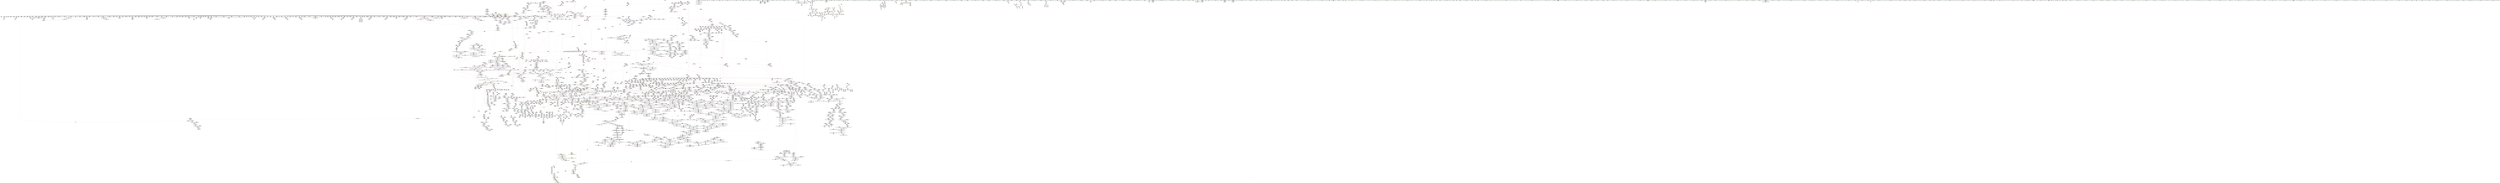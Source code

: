 digraph "SVFG" {
	label="SVFG";

	Node0x55a1bd42c110 [shape=record,color=grey,label="{NodeID: 0\nNullPtr}"];
	Node0x55a1bd42c110 -> Node0x55a1bd506480[style=solid];
	Node0x55a1bd42c110 -> Node0x55a1bd506580[style=solid];
	Node0x55a1bd42c110 -> Node0x55a1bd506650[style=solid];
	Node0x55a1bd42c110 -> Node0x55a1bd506720[style=solid];
	Node0x55a1bd42c110 -> Node0x55a1bd5067f0[style=solid];
	Node0x55a1bd42c110 -> Node0x55a1bd5068c0[style=solid];
	Node0x55a1bd42c110 -> Node0x55a1bd506990[style=solid];
	Node0x55a1bd42c110 -> Node0x55a1bd506a60[style=solid];
	Node0x55a1bd42c110 -> Node0x55a1bd506b30[style=solid];
	Node0x55a1bd42c110 -> Node0x55a1bd506c00[style=solid];
	Node0x55a1bd42c110 -> Node0x55a1bd506cd0[style=solid];
	Node0x55a1bd42c110 -> Node0x55a1bd506da0[style=solid];
	Node0x55a1bd42c110 -> Node0x55a1bd506e70[style=solid];
	Node0x55a1bd42c110 -> Node0x55a1bd506f40[style=solid];
	Node0x55a1bd42c110 -> Node0x55a1bd507010[style=solid];
	Node0x55a1bd42c110 -> Node0x55a1bd5070e0[style=solid];
	Node0x55a1bd42c110 -> Node0x55a1bd5071b0[style=solid];
	Node0x55a1bd42c110 -> Node0x55a1bd507280[style=solid];
	Node0x55a1bd42c110 -> Node0x55a1bd507350[style=solid];
	Node0x55a1bd42c110 -> Node0x55a1bd507420[style=solid];
	Node0x55a1bd42c110 -> Node0x55a1bd5074f0[style=solid];
	Node0x55a1bd42c110 -> Node0x55a1bd5075c0[style=solid];
	Node0x55a1bd42c110 -> Node0x55a1bd507690[style=solid];
	Node0x55a1bd42c110 -> Node0x55a1bd507760[style=solid];
	Node0x55a1bd42c110 -> Node0x55a1bd507830[style=solid];
	Node0x55a1bd42c110 -> Node0x55a1bd507900[style=solid];
	Node0x55a1bd42c110 -> Node0x55a1bd5079d0[style=solid];
	Node0x55a1bd42c110 -> Node0x55a1bd507aa0[style=solid];
	Node0x55a1bd42c110 -> Node0x55a1bd507b70[style=solid];
	Node0x55a1bd42c110 -> Node0x55a1bd507c40[style=solid];
	Node0x55a1bd42c110 -> Node0x55a1bd507d10[style=solid];
	Node0x55a1bd42c110 -> Node0x55a1bd507de0[style=solid];
	Node0x55a1bd42c110 -> Node0x55a1bd507eb0[style=solid];
	Node0x55a1bd42c110 -> Node0x55a1bd507f80[style=solid];
	Node0x55a1bd42c110 -> Node0x55a1bd508050[style=solid];
	Node0x55a1bd42c110 -> Node0x55a1bd508120[style=solid];
	Node0x55a1bd42c110 -> Node0x55a1bd5081f0[style=solid];
	Node0x55a1bd42c110 -> Node0x55a1bd5082c0[style=solid];
	Node0x55a1bd42c110 -> Node0x55a1bd508390[style=solid];
	Node0x55a1bd42c110 -> Node0x55a1bd508460[style=solid];
	Node0x55a1bd42c110 -> Node0x55a1bd508530[style=solid];
	Node0x55a1bd42c110 -> Node0x55a1bd508600[style=solid];
	Node0x55a1bd42c110 -> Node0x55a1bd5086d0[style=solid];
	Node0x55a1bd42c110 -> Node0x55a1bd5087a0[style=solid];
	Node0x55a1bd42c110 -> Node0x55a1bd508870[style=solid];
	Node0x55a1bd42c110 -> Node0x55a1bd508940[style=solid];
	Node0x55a1bd42c110 -> Node0x55a1bd508a10[style=solid];
	Node0x55a1bd42c110 -> Node0x55a1bd508ae0[style=solid];
	Node0x55a1bd42c110 -> Node0x55a1bd508bb0[style=solid];
	Node0x55a1bd42c110 -> Node0x55a1bd508c80[style=solid];
	Node0x55a1bd42c110 -> Node0x55a1bd508d50[style=solid];
	Node0x55a1bd42c110 -> Node0x55a1bd508e20[style=solid];
	Node0x55a1bd42c110 -> Node0x55a1bd508ef0[style=solid];
	Node0x55a1bd42c110 -> Node0x55a1bd508fc0[style=solid];
	Node0x55a1bd42c110 -> Node0x55a1bd509090[style=solid];
	Node0x55a1bd42c110 -> Node0x55a1bd509160[style=solid];
	Node0x55a1bd42c110 -> Node0x55a1bd509230[style=solid];
	Node0x55a1bd42c110 -> Node0x55a1bd509300[style=solid];
	Node0x55a1bd42c110 -> Node0x55a1bd5093d0[style=solid];
	Node0x55a1bd42c110 -> Node0x55a1bd5094a0[style=solid];
	Node0x55a1bd42c110 -> Node0x55a1bd509570[style=solid];
	Node0x55a1bd42c110 -> Node0x55a1bd509640[style=solid];
	Node0x55a1bd42c110 -> Node0x55a1bd509710[style=solid];
	Node0x55a1bd42c110 -> Node0x55a1bd5097e0[style=solid];
	Node0x55a1bd42c110 -> Node0x55a1bd5098b0[style=solid];
	Node0x55a1bd42c110 -> Node0x55a1bd509980[style=solid];
	Node0x55a1bd42c110 -> Node0x55a1bd509a50[style=solid];
	Node0x55a1bd42c110 -> Node0x55a1bd509b20[style=solid];
	Node0x55a1bd42c110 -> Node0x55a1bd509bf0[style=solid];
	Node0x55a1bd42c110 -> Node0x55a1bd509cc0[style=solid];
	Node0x55a1bd42c110 -> Node0x55a1bd509d90[style=solid];
	Node0x55a1bd42c110 -> Node0x55a1bd509e60[style=solid];
	Node0x55a1bd42c110 -> Node0x55a1bd509f30[style=solid];
	Node0x55a1bd42c110 -> Node0x55a1bd50a000[style=solid];
	Node0x55a1bd42c110 -> Node0x55a1bd50a0d0[style=solid];
	Node0x55a1bd42c110 -> Node0x55a1bd50a1a0[style=solid];
	Node0x55a1bd42c110 -> Node0x55a1bd50a270[style=solid];
	Node0x55a1bd42c110 -> Node0x55a1bd50a340[style=solid];
	Node0x55a1bd42c110 -> Node0x55a1bd50a410[style=solid];
	Node0x55a1bd42c110 -> Node0x55a1bd50a4e0[style=solid];
	Node0x55a1bd42c110 -> Node0x55a1bd50a5b0[style=solid];
	Node0x55a1bd42c110 -> Node0x55a1bd50a680[style=solid];
	Node0x55a1bd42c110 -> Node0x55a1bd50a750[style=solid];
	Node0x55a1bd42c110 -> Node0x55a1bd563de0[style=solid];
	Node0x55a1bd42c110 -> Node0x55a1bd5654d0[style=solid];
	Node0x55a1bd42c110 -> Node0x55a1bd566510[style=solid];
	Node0x55a1bd42c110 -> Node0x55a1bd5665e0[style=solid];
	Node0x55a1bd42c110 -> Node0x55a1bd5666b0[style=solid];
	Node0x55a1bd42c110 -> Node0x55a1bd56bc00[style=solid];
	Node0x55a1bd42c110 -> Node0x55a1bd56bcd0[style=solid];
	Node0x55a1bd42c110 -> Node0x55a1bd56bda0[style=solid];
	Node0x55a1bd42c110 -> Node0x55a1bd5725a0[style=solid];
	Node0x55a1bd42c110 -> Node0x55a1bd572670[style=solid];
	Node0x55a1bd42c110 -> Node0x55a1bd572740[style=solid];
	Node0x55a1bd42c110 -> Node0x55a1bc61ee10[style=solid];
	Node0x55a1bd42c110 -> Node0x55a1bd5ca9c0[style=solid];
	Node0x55a1bd42c110 -> Node0x55a1bd5d1920[style=solid];
	Node0x55a1bd42c110 -> Node0x55a1bd5d23a0[style=solid];
	Node0x55a1bd42c110 -> Node0x55a1bd5d26a0[style=solid];
	Node0x55a1bd42c110 -> Node0x55a1bd5d4620[style=solid];
	Node0x55a1bd42c110 -> Node0x55a1bd5d50a0[style=solid];
	Node0x55a1bd42c110:s64 -> Node0x55a1bd7d5400[style=solid,color=red];
	Node0x55a1bd42c110:s64 -> Node0x55a1bd7bb4f0[style=solid,color=red];
	Node0x55a1bd50ce80 [shape=record,color=red,label="{NodeID: 1550\n1016\<--973\n\<--n\n_ZN6solver8init_kmpERKNSt7__cxx1112basic_stringIcSt11char_traitsIcESaIcEEE\n}"];
	Node0x55a1bd50ce80 -> Node0x55a1bd5d1f20[style=solid];
	Node0x55a1bd4eadd0 [shape=record,color=green,label="{NodeID: 443\n2967\<--2968\nthis.addr\<--this.addr_field_insensitive\n_ZNK9__gnu_cxx13new_allocatorIdE8max_sizeEv\n}"];
	Node0x55a1bd4eadd0 -> Node0x55a1bd51be30[style=solid];
	Node0x55a1bd4eadd0 -> Node0x55a1bd5735e0[style=solid];
	Node0x55a1bd7af540 [shape=record,color=black,label="{NodeID: 5314\n404 = PHI()\n}"];
	Node0x55a1bd562760 [shape=record,color=red,label="{NodeID: 1993\n4214\<--4213\ndummyVal\<--offset_0\n_ZNSt6vectorIdSaIdEE20_M_allocate_and_copyIN9__gnu_cxx17__normal_iteratorIPKdS1_EEEEPdmT_S9_\n}"];
	Node0x55a1bd562760 -> Node0x55a1bd576360[style=solid];
	Node0x55a1bd4f9ea0 [shape=record,color=black,label="{NodeID: 886\n2648\<--2475\n\<--this1\n_ZNSt6vectorIdSaIdEEaSERKS1_\n}"];
	Node0x55a1bd4f9ea0 -> Node0x55a1bd52c500[style=solid];
	Node0x55a1bd4f9ea0 -> Node0x55a1bd52c5d0[style=solid];
	Node0x55a1bd579010 [shape=record,color=blue, style = dotted,label="{NodeID: 2436\n4248\<--4250\noffset_0\<--dummyVal\n_ZSt4copyIN9__gnu_cxx17__normal_iteratorIPKdSt6vectorIdSaIdEEEEPdET0_T_SA_S9_\n}"];
	Node0x55a1bd579010 -> Node0x55a1bd55fdf0[style=dashed];
	Node0x55a1bd530bb0 [shape=record,color=purple,label="{NodeID: 1329\n4225\<--3535\noffset_0\<--\n}"];
	Node0x55a1bd530bb0 -> Node0x55a1bd562aa0[style=solid];
	Node0x55a1bd4e2d30 [shape=record,color=green,label="{NodeID: 222\n1364\<--1365\nref.tmp5\<--ref.tmp5_field_insensitive\n_ZN6solver9solve_avgEv\n|{<s0>113|<s1>114|<s2>115|<s3>119}}"];
	Node0x55a1bd4e2d30:s0 -> Node0x55a1bd7d2d50[style=solid,color=red];
	Node0x55a1bd4e2d30:s1 -> Node0x55a1bd7bf850[style=solid,color=red];
	Node0x55a1bd4e2d30:s2 -> Node0x55a1bd7c1770[style=solid,color=red];
	Node0x55a1bd4e2d30:s3 -> Node0x55a1bd7c1770[style=solid,color=red];
	Node0x55a1bd5182e0 [shape=record,color=red,label="{NodeID: 1772\n2476\<--2453\n\<--__x.addr\n_ZNSt6vectorIdSaIdEEaSERKS1_\n}"];
	Node0x55a1bd5182e0 -> Node0x55a1bd5d3a20[style=solid];
	Node0x55a1bd506f40 [shape=record,color=black,label="{NodeID: 665\n485\<--3\nlpad.val\<--dummyVal\n_ZN6solverC2Ev\n}"];
	Node0x55a1bd7c0f10 [shape=record,color=black,label="{NodeID: 5536\n2872 = PHI(2818, )\n1st arg _ZNSaIdEC2ERKS_ }"];
	Node0x55a1bd7c0f10 -> Node0x55a1bd572dc0[style=solid];
	Node0x55a1bd56dc80 [shape=record,color=blue,label="{NodeID: 2215\n1938\<--1933\n__x.addr\<--__x\n_ZNSt6vectorIiSaIiEE14_M_move_assignEOS1_St17integral_constantIbLb1EE\n}"];
	Node0x55a1bd56dc80 -> Node0x55a1bd5141e0[style=dashed];
	Node0x55a1bd56dc80 -> Node0x55a1bd5142b0[style=dashed];
	Node0x55a1bd525820 [shape=record,color=purple,label="{NodeID: 1108\n1135\<--1117\nkmp\<--this1\n_ZN6solver2goEic\n|{<s0>95}}"];
	Node0x55a1bd525820:s0 -> Node0x55a1bd7cc7a0[style=solid,color=red];
	Node0x55a1bd469650 [shape=record,color=green,label="{NodeID: 1\n7\<--1\n__dso_handle\<--dummyObj\nGlob }"];
	Node0x55a1bd6688e0 [shape=record,color=black,label="{NodeID: 3765\nMR_240V_4 = PHI(MR_240V_5, MR_240V_3, )\npts\{12880000 \}\n|{|<s2>107|<s3>108|<s4>108}}"];
	Node0x55a1bd6688e0 -> Node0x55a1bd50fc00[style=dashed];
	Node0x55a1bd6688e0 -> Node0x55a1bd676040[style=dashed];
	Node0x55a1bd6688e0:s2 -> Node0x55a1bd6842d0[style=dashed,color=red];
	Node0x55a1bd6688e0:s3 -> Node0x55a1bd516810[style=dashed,color=red];
	Node0x55a1bd6688e0:s4 -> Node0x55a1bd56fd00[style=dashed,color=red];
	Node0x55a1bd50cf50 [shape=record,color=red,label="{NodeID: 1551\n1067\<--975\nnrvo.val\<--nrvo\n_ZN6solver8init_kmpERKNSt7__cxx1112basic_stringIcSt11char_traitsIcESaIcEEE\n}"];
	Node0x55a1bd4eaea0 [shape=record,color=green,label="{NodeID: 444\n2975\<--2976\nthis.addr\<--this.addr_field_insensitive\n_ZN9__gnu_cxx13new_allocatorIdED2Ev\n}"];
	Node0x55a1bd4eaea0 -> Node0x55a1bd51bf00[style=solid];
	Node0x55a1bd4eaea0 -> Node0x55a1bd5736b0[style=solid];
	Node0x55a1bd7af640 [shape=record,color=black,label="{NodeID: 5315\n502 = PHI()\n}"];
	Node0x55a1bd562830 [shape=record,color=red,label="{NodeID: 1994\n4217\<--4216\ndummyVal\<--offset_0\n_ZSt8_DestroyIN9__gnu_cxx17__normal_iteratorIPdSt6vectorIdSaIdEEEEdEvT_S7_RSaIT0_E\n}"];
	Node0x55a1bd562830 -> Node0x55a1bd576f90[style=solid];
	Node0x55a1bd4f9f70 [shape=record,color=black,label="{NodeID: 887\n2654\<--2475\n\<--this1\n_ZNSt6vectorIdSaIdEEaSERKS1_\n}"];
	Node0x55a1bd4f9f70 -> Node0x55a1bd52c6a0[style=solid];
	Node0x55a1bd4f9f70 -> Node0x55a1bd52c770[style=solid];
	Node0x55a1bd5790e0 [shape=record,color=blue,label="{NodeID: 2437\n3785\<--3784\ncoerce.dive4\<--call\n_ZSt4copyIN9__gnu_cxx17__normal_iteratorIPKdSt6vectorIdSaIdEEEEPdET0_T_SA_S9_\n}"];
	Node0x55a1bd5790e0 -> Node0x55a1bd55ff90[style=dashed];
	Node0x55a1bd530c80 [shape=record,color=purple,label="{NodeID: 1330\n4227\<--3542\noffset_0\<--\n}"];
	Node0x55a1bd530c80 -> Node0x55a1bd5776e0[style=solid];
	Node0x55a1bd4e2e00 [shape=record,color=green,label="{NodeID: 223\n1366\<--1367\npos\<--pos_field_insensitive\n_ZN6solver9solve_avgEv\n}"];
	Node0x55a1bd4e2e00 -> Node0x55a1bd510350[style=solid];
	Node0x55a1bd4e2e00 -> Node0x55a1bd510420[style=solid];
	Node0x55a1bd4e2e00 -> Node0x55a1bd5104f0[style=solid];
	Node0x55a1bd4e2e00 -> Node0x55a1bd5105c0[style=solid];
	Node0x55a1bd4e2e00 -> Node0x55a1bd510690[style=solid];
	Node0x55a1bd4e2e00 -> Node0x55a1bd56a130[style=solid];
	Node0x55a1bd4e2e00 -> Node0x55a1bd56a950[style=solid];
	Node0x55a1bd5183b0 [shape=record,color=red,label="{NodeID: 1773\n2479\<--2453\n\<--__x.addr\n_ZNSt6vectorIdSaIdEEaSERKS1_\n|{<s0>185}}"];
	Node0x55a1bd5183b0:s0 -> Node0x55a1bd7d0320[style=solid,color=red];
	Node0x55a1bd507010 [shape=record,color=black,label="{NodeID: 666\n486\<--3\nlpad.val2\<--dummyVal\n_ZN6solverC2Ev\n}"];
	Node0x55a1bd7c1020 [shape=record,color=black,label="{NodeID: 5537\n3027 = PHI(3020, )\n0th arg _ZNSt27__uninitialized_default_n_1ILb1EE18__uninit_default_nIPdmEET_S3_T0_ }"];
	Node0x55a1bd7c1020 -> Node0x55a1bd573d30[style=solid];
	Node0x55a1bd56dd50 [shape=record,color=blue,label="{NodeID: 2216\n1944\<--1983\nexn.slot\<--\n_ZNSt6vectorIiSaIiEE14_M_move_assignEOS1_St17integral_constantIbLb1EE\n}"];
	Node0x55a1bd56dd50 -> Node0x55a1bd514380[style=dashed];
	Node0x55a1bd5258f0 [shape=record,color=purple,label="{NodeID: 1109\n1142\<--1117\nL7\<--this1\n_ZN6solver2goEic\n}"];
	Node0x55a1bd4da340 [shape=record,color=green,label="{NodeID: 2\n8\<--1\n.str\<--dummyObj\nGlob }"];
	Node0x55a1bd668de0 [shape=record,color=black,label="{NodeID: 3766\nMR_242V_4 = PHI(MR_242V_5, MR_242V_3, )\npts\{12880001 \}\n|{|<s2>107|<s3>108|<s4>108}}"];
	Node0x55a1bd668de0 -> Node0x55a1bd50fcd0[style=dashed];
	Node0x55a1bd668de0 -> Node0x55a1bd676540[style=dashed];
	Node0x55a1bd668de0:s2 -> Node0x55a1bd6842d0[style=dashed,color=red];
	Node0x55a1bd668de0:s3 -> Node0x55a1bd5168e0[style=dashed,color=red];
	Node0x55a1bd668de0:s4 -> Node0x55a1bd56fdd0[style=dashed,color=red];
	Node0x55a1bd50d020 [shape=record,color=red,label="{NodeID: 1552\n1072\<--979\nexn\<--exn.slot\n_ZN6solver8init_kmpERKNSt7__cxx1112basic_stringIcSt11char_traitsIcESaIcEEE\n}"];
	Node0x55a1bd4eaf70 [shape=record,color=green,label="{NodeID: 445\n2984\<--2985\n__first.addr\<--__first.addr_field_insensitive\n_ZSt27__uninitialized_default_n_aIPdmdET_S1_T0_RSaIT1_E\n}"];
	Node0x55a1bd4eaf70 -> Node0x55a1bd51bfd0[style=solid];
	Node0x55a1bd4eaf70 -> Node0x55a1bd573780[style=solid];
	Node0x55a1bd7af7a0 [shape=record,color=black,label="{NodeID: 5316\n506 = PHI()\n}"];
	Node0x55a1bd562900 [shape=record,color=red,label="{NodeID: 1995\n4220\<--4219\ndummyVal\<--offset_0\n_ZSt8_DestroyIN9__gnu_cxx17__normal_iteratorIPdSt6vectorIdSaIdEEEEdEvT_S7_RSaIT0_E\n}"];
	Node0x55a1bd562900 -> Node0x55a1bd577060[style=solid];
	Node0x55a1bd4fa040 [shape=record,color=black,label="{NodeID: 888\n2539\<--2534\nsub.ptr.lhs.cast\<--\n_ZNSt6vectorIdSaIdEEaSERKS1_\n}"];
	Node0x55a1bd4fa040 -> Node0x55a1bd5cf820[style=solid];
	Node0x55a1bd5791b0 [shape=record,color=blue, style = dotted,label="{NodeID: 2438\n4251\<--4253\noffset_0\<--dummyVal\n_ZSt4copyIN9__gnu_cxx17__normal_iteratorIPKdSt6vectorIdSaIdEEEEPdET0_T_SA_S9_\n}"];
	Node0x55a1bd5791b0 -> Node0x55a1bd55fec0[style=dashed];
	Node0x55a1bd530d50 [shape=record,color=purple,label="{NodeID: 1331\n4228\<--3543\noffset_0\<--\n}"];
	Node0x55a1bd530d50 -> Node0x55a1bd562b70[style=solid];
	Node0x55a1bd4e2ed0 [shape=record,color=green,label="{NodeID: 224\n1368\<--1369\np\<--p_field_insensitive\n_ZN6solver9solve_avgEv\n}"];
	Node0x55a1bd4e2ed0 -> Node0x55a1bd510760[style=solid];
	Node0x55a1bd4e2ed0 -> Node0x55a1bd510830[style=solid];
	Node0x55a1bd4e2ed0 -> Node0x55a1bd56a200[style=solid];
	Node0x55a1bd518480 [shape=record,color=red,label="{NodeID: 1774\n2491\<--2453\n\<--__x.addr\n_ZNSt6vectorIdSaIdEEaSERKS1_\n|{<s0>187}}"];
	Node0x55a1bd518480:s0 -> Node0x55a1bd7d4fd0[style=solid,color=red];
	Node0x55a1bd5070e0 [shape=record,color=black,label="{NodeID: 667\n670\<--3\n\<--dummyVal\n_ZNSt6vectorIiSaIiEEC2Ev\n}"];
	Node0x55a1bd7c1130 [shape=record,color=black,label="{NodeID: 5538\n3028 = PHI(3021, )\n1st arg _ZNSt27__uninitialized_default_n_1ILb1EE18__uninit_default_nIPdmEET_S3_T0_ }"];
	Node0x55a1bd7c1130 -> Node0x55a1bd573e00[style=solid];
	Node0x55a1bd56de20 [shape=record,color=blue,label="{NodeID: 2217\n1946\<--1985\nehselector.slot\<--\n_ZNSt6vectorIiSaIiEE14_M_move_assignEOS1_St17integral_constantIbLb1EE\n}"];
	Node0x55a1bd5259c0 [shape=record,color=purple,label="{NodeID: 1110\n1157\<--1117\nLN\<--this1\n_ZN6solver2goEic\n}"];
	Node0x55a1bd5259c0 -> Node0x55a1bd50e6e0[style=solid];
	Node0x55a1bd4da3d0 [shape=record,color=green,label="{NodeID: 3\n12\<--1\n_ZZ12print_statusiiddiE1L\<--dummyObj\nGlob }"];
	Node0x55a1bd50d0f0 [shape=record,color=red,label="{NodeID: 1553\n1073\<--981\nsel\<--ehselector.slot\n_ZN6solver8init_kmpERKNSt7__cxx1112basic_stringIcSt11char_traitsIcESaIcEEE\n}"];
	Node0x55a1bd4eb040 [shape=record,color=green,label="{NodeID: 446\n2986\<--2987\n__n.addr\<--__n.addr_field_insensitive\n_ZSt27__uninitialized_default_n_aIPdmdET_S1_T0_RSaIT1_E\n}"];
	Node0x55a1bd4eb040 -> Node0x55a1bd51c0a0[style=solid];
	Node0x55a1bd4eb040 -> Node0x55a1bd573850[style=solid];
	Node0x55a1bd7af8a0 [shape=record,color=black,label="{NodeID: 5317\n508 = PHI()\n}"];
	Node0x55a1bd5629d0 [shape=record,color=red,label="{NodeID: 1996\n4223\<--4222\ndummyVal\<--offset_0\n_ZSt4copyIN9__gnu_cxx17__normal_iteratorIPKdSt6vectorIdSaIdEEEENS1_IPdS6_EEET0_T_SB_SA_\n}"];
	Node0x55a1bd5629d0 -> Node0x55a1bd5773a0[style=solid];
	Node0x55a1bd4fa110 [shape=record,color=black,label="{NodeID: 889\n2540\<--2538\nsub.ptr.rhs.cast\<--\n_ZNSt6vectorIdSaIdEEaSERKS1_\n}"];
	Node0x55a1bd4fa110 -> Node0x55a1bd5cf820[style=solid];
	Node0x55a1bd579280 [shape=record,color=blue,label="{NodeID: 2439\n3793\<--3792\ncoerce.dive9\<--call8\n_ZSt4copyIN9__gnu_cxx17__normal_iteratorIPKdSt6vectorIdSaIdEEEEPdET0_T_SA_S9_\n}"];
	Node0x55a1bd579280 -> Node0x55a1bd560060[style=dashed];
	Node0x55a1bd530e20 [shape=record,color=purple,label="{NodeID: 1332\n3573\<--3561\ncoerce.dive\<--retval\n_ZNSt6vectorIdSaIdEE5beginEv\n}"];
	Node0x55a1bd530e20 -> Node0x55a1bd55ee80[style=solid];
	Node0x55a1bd4e2fa0 [shape=record,color=green,label="{NodeID: 225\n1370\<--1371\nj\<--j_field_insensitive\n_ZN6solver9solve_avgEv\n}"];
	Node0x55a1bd4e2fa0 -> Node0x55a1bd510900[style=solid];
	Node0x55a1bd4e2fa0 -> Node0x55a1bd5109d0[style=solid];
	Node0x55a1bd4e2fa0 -> Node0x55a1bd510aa0[style=solid];
	Node0x55a1bd4e2fa0 -> Node0x55a1bd510b70[style=solid];
	Node0x55a1bd4e2fa0 -> Node0x55a1bd56a2d0[style=solid];
	Node0x55a1bd4e2fa0 -> Node0x55a1bd56a540[style=solid];
	Node0x55a1bd518550 [shape=record,color=red,label="{NodeID: 1775\n2497\<--2453\n\<--__x.addr\n_ZNSt6vectorIdSaIdEEaSERKS1_\n|{<s0>188}}"];
	Node0x55a1bd518550:s0 -> Node0x55a1bd7bd780[style=solid,color=red];
	Node0x55a1bd5071b0 [shape=record,color=black,label="{NodeID: 668\n671\<--3\n\<--dummyVal\n_ZNSt6vectorIiSaIiEEC2Ev\n|{<s0>61}}"];
	Node0x55a1bd5071b0:s0 -> Node0x55a1bd7ce9d0[style=solid,color=red];
	Node0x55a1bd7c1270 [shape=record,color=black,label="{NodeID: 5539\n753 = PHI(735, )\n0th arg _ZNSt12_Vector_baseIiSaIiEE12_Vector_implC2Ev }"];
	Node0x55a1bd7c1270 -> Node0x55a1bd566440[style=solid];
	Node0x55a1bd56def0 [shape=record,color=blue,label="{NodeID: 2218\n1994\<--1993\n__t.addr\<--__t\n_ZSt4moveIRSt6vectorIiSaIiEEEONSt16remove_referenceIT_E4typeEOS5_\n}"];
	Node0x55a1bd56def0 -> Node0x55a1bd514450[style=dashed];
	Node0x55a1bd525a90 [shape=record,color=purple,label="{NodeID: 1111\n1164\<--1117\nkmp16\<--this1\n_ZN6solver2goEic\n|{<s0>97}}"];
	Node0x55a1bd525a90:s0 -> Node0x55a1bd7cc7a0[style=solid,color=red];
	Node0x55a1bd4daa90 [shape=record,color=green,label="{NodeID: 4\n13\<--1\n\<--dummyObj\nCan only get source location for instruction, argument, global var or function.}"];
	Node0x55a1bd50d1c0 [shape=record,color=red,label="{NodeID: 1554\n1015\<--983\n\<--i\n_ZN6solver8init_kmpERKNSt7__cxx1112basic_stringIcSt11char_traitsIcESaIcEEE\n}"];
	Node0x55a1bd50d1c0 -> Node0x55a1bd5d1f20[style=solid];
	Node0x55a1bd4eb110 [shape=record,color=green,label="{NodeID: 447\n2988\<--2989\n.addr\<--.addr_field_insensitive\n_ZSt27__uninitialized_default_n_aIPdmdET_S1_T0_RSaIT1_E\n}"];
	Node0x55a1bd4eb110 -> Node0x55a1bd573920[style=solid];
	Node0x55a1bd7af970 [shape=record,color=black,label="{NodeID: 5318\n510 = PHI()\n}"];
	Node0x55a1bd69dbd0 [shape=record,color=yellow,style=double,label="{NodeID: 4211\n100V_1 = ENCHI(MR_100V_0)\npts\{2962 \}\nFun[_ZSt22__uninitialized_copy_aIN9__gnu_cxx17__normal_iteratorIPKdSt6vectorIdSaIdEEEEPddET0_T_SA_S9_RSaIT1_E]|{<s0>273}}"];
	Node0x55a1bd69dbd0:s0 -> Node0x55a1bd6aa710[style=dashed,color=red];
	Node0x55a1bd562aa0 [shape=record,color=red,label="{NodeID: 1997\n4226\<--4225\ndummyVal\<--offset_0\n_ZSt4copyIN9__gnu_cxx17__normal_iteratorIPKdSt6vectorIdSaIdEEEENS1_IPdS6_EEET0_T_SB_SA_\n}"];
	Node0x55a1bd562aa0 -> Node0x55a1bd577540[style=solid];
	Node0x55a1bd4fa1e0 [shape=record,color=black,label="{NodeID: 890\n2607\<--2606\n\<--\n_ZNSt6vectorIdSaIdEEaSERKS1_\n}"];
	Node0x55a1bd4fa1e0 -> Node0x55a1bd52bb40[style=solid];
	Node0x55a1bd4fa1e0 -> Node0x55a1bd52bc10[style=solid];
	Node0x55a1bd579350 [shape=record,color=blue,label="{NodeID: 2440\n3818\<--3805\ncoerce.dive\<--__first.coerce\n_ZSt14__copy_move_a2ILb0EN9__gnu_cxx17__normal_iteratorIPKdSt6vectorIdSaIdEEEEPdET1_T0_SA_S9_\n}"];
	Node0x55a1bd579350 -> Node0x55a1bd5632c0[style=dashed];
	Node0x55a1bd530ef0 [shape=record,color=purple,label="{NodeID: 1333\n3568\<--3567\n_M_impl\<--\n_ZNSt6vectorIdSaIdEE5beginEv\n}"];
	Node0x55a1bd4e3070 [shape=record,color=green,label="{NodeID: 226\n1378\<--1379\n_ZNSaIdEC2Ev\<--_ZNSaIdEC2Ev_field_insensitive\n}"];
	Node0x55a1bd518620 [shape=record,color=red,label="{NodeID: 1776\n2567\<--2453\n\<--__x.addr\n_ZNSt6vectorIdSaIdEEaSERKS1_\n|{<s0>194}}"];
	Node0x55a1bd518620:s0 -> Node0x55a1bd7d4fd0[style=solid,color=red];
	Node0x55a1bd507280 [shape=record,color=black,label="{NodeID: 669\n718\<--3\n\<--dummyVal\n_ZNSt6vectorIiSaIiEED2Ev\n}"];
	Node0x55a1bd7c13b0 [shape=record,color=black,label="{NodeID: 5540\n3642 = PHI(3353, )\n2nd arg _ZSt22__uninitialized_copy_aIN9__gnu_cxx17__normal_iteratorIPKdSt6vectorIdSaIdEEEEPddET0_T_SA_S9_RSaIT1_E }"];
	Node0x55a1bd7c13b0 -> Node0x55a1bd578170[style=solid];
	Node0x55a1bd56dfc0 [shape=record,color=blue,label="{NodeID: 2219\n2002\<--2001\nthis.addr\<--this\n_ZNKSt12_Vector_baseIiSaIiEE13get_allocatorEv\n}"];
	Node0x55a1bd56dfc0 -> Node0x55a1bd514520[style=dashed];
	Node0x55a1bd525b60 [shape=record,color=purple,label="{NodeID: 1112\n1198\<--1191\nfirst2\<--this1\n_ZNSt4pairIiiEaSEOS0_\n}"];
	Node0x55a1bd525b60 -> Node0x55a1bd5690f0[style=solid];
	Node0x55a1bd4dab20 [shape=record,color=green,label="{NodeID: 5\n14\<--1\nstderr\<--dummyObj\nGlob }"];
	Node0x55a1bd50d290 [shape=record,color=red,label="{NodeID: 1555\n1024\<--983\n\<--i\n_ZN6solver8init_kmpERKNSt7__cxx1112basic_stringIcSt11char_traitsIcESaIcEEE\n}"];
	Node0x55a1bd50d290 -> Node0x55a1bd4f4540[style=solid];
	Node0x55a1bd4eb1e0 [shape=record,color=green,label="{NodeID: 448\n2996\<--2997\n_ZSt25__uninitialized_default_nIPdmET_S1_T0_\<--_ZSt25__uninitialized_default_nIPdmET_S1_T0__field_insensitive\n}"];
	Node0x55a1bd7afaa0 [shape=record,color=black,label="{NodeID: 5319\n514 = PHI()\n}"];
	Node0x55a1bd562b70 [shape=record,color=red,label="{NodeID: 1998\n4229\<--4228\ndummyVal\<--offset_0\n_ZSt4copyIN9__gnu_cxx17__normal_iteratorIPKdSt6vectorIdSaIdEEEENS1_IPdS6_EEET0_T_SB_SA_\n}"];
	Node0x55a1bd562b70 -> Node0x55a1bd5776e0[style=solid];
	Node0x55a1bd4fa2b0 [shape=record,color=black,label="{NodeID: 891\n2612\<--2611\n\<--\n_ZNSt6vectorIdSaIdEEaSERKS1_\n}"];
	Node0x55a1bd4fa2b0 -> Node0x55a1bd52bce0[style=solid];
	Node0x55a1bd4fa2b0 -> Node0x55a1bd52bdb0[style=solid];
	Node0x55a1bd579420 [shape=record,color=blue,label="{NodeID: 2441\n3820\<--3806\ncoerce.dive1\<--__last.coerce\n_ZSt14__copy_move_a2ILb0EN9__gnu_cxx17__normal_iteratorIPKdSt6vectorIdSaIdEEEEPdET1_T0_SA_S9_\n}"];
	Node0x55a1bd579420 -> Node0x55a1bd563390[style=dashed];
	Node0x55a1bd530fc0 [shape=record,color=purple,label="{NodeID: 1334\n3569\<--3567\n_M_start\<--\n_ZNSt6vectorIdSaIdEE5beginEv\n|{<s0>265}}"];
	Node0x55a1bd530fc0:s0 -> Node0x55a1bd7d71f0[style=solid,color=red];
	Node0x55a1bd4e3170 [shape=record,color=green,label="{NodeID: 227\n1381\<--1382\n_ZNSt6vectorIdSaIdEEC2EmRKS0_\<--_ZNSt6vectorIdSaIdEEC2EmRKS0__field_insensitive\n}"];
	Node0x55a1bd5186f0 [shape=record,color=red,label="{NodeID: 1777\n2571\<--2453\n\<--__x.addr\n_ZNSt6vectorIdSaIdEEaSERKS1_\n|{<s0>195}}"];
	Node0x55a1bd5186f0:s0 -> Node0x55a1bd7bd780[style=solid,color=red];
	Node0x55a1bd507350 [shape=record,color=black,label="{NodeID: 670\n719\<--3\n\<--dummyVal\n_ZNSt6vectorIiSaIiEED2Ev\n}"];
	Node0x55a1bd507350 -> Node0x55a1bd5661d0[style=solid];
	Node0x55a1bd7c14f0 [shape=record,color=black,label="{NodeID: 5541\n3643 = PHI(3355, )\n3rd arg _ZSt22__uninitialized_copy_aIN9__gnu_cxx17__normal_iteratorIPKdSt6vectorIdSaIdEEEEPddET0_T_SA_S9_RSaIT1_E }"];
	Node0x55a1bd7c14f0 -> Node0x55a1bd578240[style=solid];
	Node0x55a1bd56e090 [shape=record,color=blue,label="{NodeID: 2220\n2014\<--2012\nthis.addr\<--this\n_ZNSt6vectorIiSaIiEEC2ERKS0_\n}"];
	Node0x55a1bd56e090 -> Node0x55a1bd5145f0[style=dashed];
	Node0x55a1bd525c30 [shape=record,color=purple,label="{NodeID: 1113\n1204\<--1191\nsecond4\<--this1\n_ZNSt4pairIiiEaSEOS0_\n}"];
	Node0x55a1bd525c30 -> Node0x55a1bd5691c0[style=solid];
	Node0x55a1bd4dafe0 [shape=record,color=green,label="{NodeID: 6\n15\<--1\n.str.1\<--dummyObj\nGlob }"];
	Node0x55a1bd50d360 [shape=record,color=red,label="{NodeID: 1556\n1058\<--983\n\<--i\n_ZN6solver8init_kmpERKNSt7__cxx1112basic_stringIcSt11char_traitsIcESaIcEEE\n}"];
	Node0x55a1bd50d360 -> Node0x55a1bd5cfe20[style=solid];
	Node0x55a1bd4eb2e0 [shape=record,color=green,label="{NodeID: 449\n3001\<--3002\nthis.addr\<--this.addr_field_insensitive\n_ZNSt12_Vector_baseIdSaIdEE19_M_get_Tp_allocatorEv\n}"];
	Node0x55a1bd4eb2e0 -> Node0x55a1bd51c170[style=solid];
	Node0x55a1bd4eb2e0 -> Node0x55a1bd5739f0[style=solid];
	Node0x55a1bd7afb70 [shape=record,color=black,label="{NodeID: 5320\n1386 = PHI(2386, )\n}"];
	Node0x55a1bd7afb70 -> Node0x55a1bd569df0[style=solid];
	Node0x55a1bd562c40 [shape=record,color=red,label="{NodeID: 1999\n4232\<--4231\ndummyVal\<--offset_0\n_ZSt22__uninitialized_copy_aIN9__gnu_cxx17__normal_iteratorIPKdSt6vectorIdSaIdEEEEPddET0_T_SA_S9_RSaIT1_E\n}"];
	Node0x55a1bd562c40 -> Node0x55a1bd578310[style=solid];
	Node0x55a1bd4fa380 [shape=record,color=black,label="{NodeID: 892\n2626\<--2625\n\<--\n_ZNSt6vectorIdSaIdEEaSERKS1_\n}"];
	Node0x55a1bd4fa380 -> Node0x55a1bd52c020[style=solid];
	Node0x55a1bd4fa380 -> Node0x55a1bd52c0f0[style=solid];
	Node0x55a1bd5794f0 [shape=record,color=blue,label="{NodeID: 2442\n3812\<--3807\n__result.addr\<--__result\n_ZSt14__copy_move_a2ILb0EN9__gnu_cxx17__normal_iteratorIPKdSt6vectorIdSaIdEEEEPdET1_T0_SA_S9_\n}"];
	Node0x55a1bd5794f0 -> Node0x55a1bd560130[style=dashed];
	Node0x55a1bd531090 [shape=record,color=purple,label="{NodeID: 1335\n3588\<--3578\ncoerce.dive\<--retval\n_ZNSt6vectorIdSaIdEE3endEv\n}"];
	Node0x55a1bd531090 -> Node0x55a1bd55f020[style=solid];
	Node0x55a1bd4e3270 [shape=record,color=green,label="{NodeID: 228\n1384\<--1385\n_ZNSaIdED2Ev\<--_ZNSaIdED2Ev_field_insensitive\n}"];
	Node0x55a1bd5187c0 [shape=record,color=red,label="{NodeID: 1778\n2606\<--2453\n\<--__x.addr\n_ZNSt6vectorIdSaIdEEaSERKS1_\n}"];
	Node0x55a1bd5187c0 -> Node0x55a1bd4fa1e0[style=solid];
	Node0x55a1bd507420 [shape=record,color=black,label="{NodeID: 671\n721\<--3\n\<--dummyVal\n_ZNSt6vectorIiSaIiEED2Ev\n}"];
	Node0x55a1bd507420 -> Node0x55a1bd5662a0[style=solid];
	Node0x55a1bd7c1630 [shape=record,color=black,label="{NodeID: 5542\n3936 = PHI(3882, )\n0th arg _ZNK9__gnu_cxx17__normal_iteratorIPKdSt6vectorIdSaIdEEE4baseEv }"];
	Node0x55a1bd7c1630 -> Node0x55a1bd57a120[style=solid];
	Node0x55a1bd56e160 [shape=record,color=blue,label="{NodeID: 2221\n2016\<--2013\n__a.addr\<--__a\n_ZNSt6vectorIiSaIiEEC2ERKS0_\n}"];
	Node0x55a1bd56e160 -> Node0x55a1bd5146c0[style=dashed];
	Node0x55a1bd525d00 [shape=record,color=purple,label="{NodeID: 1114\n1193\<--1192\nfirst\<--\n_ZNSt4pairIiiEaSEOS0_\n|{<s0>99}}"];
	Node0x55a1bd525d00:s0 -> Node0x55a1bd7bfeb0[style=solid,color=red];
	Node0x55a1bd4db070 [shape=record,color=green,label="{NodeID: 7\n17\<--1\n.str.2\<--dummyObj\nGlob }"];
	Node0x55a1bd50d430 [shape=record,color=red,label="{NodeID: 1557\n1020\<--985\n\<--j\n_ZN6solver8init_kmpERKNSt7__cxx1112basic_stringIcSt11char_traitsIcESaIcEEE\n}"];
	Node0x55a1bd50d430 -> Node0x55a1bd5d1da0[style=solid];
	Node0x55a1bd4eb3b0 [shape=record,color=green,label="{NodeID: 450\n3011\<--3012\n__first.addr\<--__first.addr_field_insensitive\n_ZSt25__uninitialized_default_nIPdmET_S1_T0_\n}"];
	Node0x55a1bd4eb3b0 -> Node0x55a1bd51c240[style=solid];
	Node0x55a1bd4eb3b0 -> Node0x55a1bd573ac0[style=solid];
	Node0x55a1bd7afd70 [shape=record,color=black,label="{NodeID: 5321\n1418 = PHI(2386, )\n}"];
	Node0x55a1bd7afd70 -> Node0x55a1bd510f80[style=solid];
	Node0x55a1bd562d10 [shape=record,color=red,label="{NodeID: 2000\n4235\<--4234\ndummyVal\<--offset_0\n_ZSt22__uninitialized_copy_aIN9__gnu_cxx17__normal_iteratorIPKdSt6vectorIdSaIdEEEEPddET0_T_SA_S9_RSaIT1_E\n}"];
	Node0x55a1bd562d10 -> Node0x55a1bd5783e0[style=solid];
	Node0x55a1bd4fa450 [shape=record,color=black,label="{NodeID: 893\n2633\<--2632\n\<--\n_ZNSt6vectorIdSaIdEEaSERKS1_\n}"];
	Node0x55a1bd4fa450 -> Node0x55a1bd52c1c0[style=solid];
	Node0x55a1bd4fa450 -> Node0x55a1bd52c290[style=solid];
	Node0x55a1bd5795c0 [shape=record,color=blue, style = dotted,label="{NodeID: 2443\n4254\<--4256\noffset_0\<--dummyVal\n_ZSt14__copy_move_a2ILb0EN9__gnu_cxx17__normal_iteratorIPKdSt6vectorIdSaIdEEEEPdET1_T0_SA_S9_\n}"];
	Node0x55a1bd5795c0 -> Node0x55a1bd560200[style=dashed];
	Node0x55a1bd531160 [shape=record,color=purple,label="{NodeID: 1336\n3585\<--3584\n_M_impl\<--\n_ZNSt6vectorIdSaIdEE3endEv\n}"];
	Node0x55a1bd4eb980 [shape=record,color=green,label="{NodeID: 229\n1387\<--1388\n_ZNSt6vectorIdSaIdEEixEm\<--_ZNSt6vectorIdSaIdEEixEm_field_insensitive\n}"];
	Node0x55a1bd518890 [shape=record,color=red,label="{NodeID: 1779\n2611\<--2453\n\<--__x.addr\n_ZNSt6vectorIdSaIdEEaSERKS1_\n}"];
	Node0x55a1bd518890 -> Node0x55a1bd4fa2b0[style=solid];
	Node0x55a1bd5074f0 [shape=record,color=black,label="{NodeID: 672\n838\<--3\n\<--dummyVal\n_ZNSt12_Vector_baseIiSaIiEED2Ev\n}"];
	Node0x55a1bd7c1770 [shape=record,color=black,label="{NodeID: 5543\n2376 = PHI(1350, 1364, 1350, 1364, 2867, )\n0th arg _ZNSaIdED2Ev }"];
	Node0x55a1bd7c1770 -> Node0x55a1bd570520[style=solid];
	Node0x55a1bd56e230 [shape=record,color=blue,label="{NodeID: 2222\n2030\<--2028\nthis.addr\<--this\n_ZNSt12_Vector_baseIiSaIiEE12_Vector_impl12_M_swap_dataERS2_\n}"];
	Node0x55a1bd56e230 -> Node0x55a1bd514790[style=dashed];
	Node0x55a1bd525dd0 [shape=record,color=purple,label="{NodeID: 1115\n1201\<--1200\nsecond\<--\n_ZNSt4pairIiiEaSEOS0_\n|{<s0>100}}"];
	Node0x55a1bd525dd0:s0 -> Node0x55a1bd7bfeb0[style=solid,color=red];
	Node0x55a1bd4db100 [shape=record,color=green,label="{NodeID: 8\n19\<--1\n.str.3\<--dummyObj\nGlob }"];
	Node0x55a1bd50d500 [shape=record,color=red,label="{NodeID: 1558\n1032\<--985\n\<--j\n_ZN6solver8init_kmpERKNSt7__cxx1112basic_stringIcSt11char_traitsIcESaIcEEE\n}"];
	Node0x55a1bd50d500 -> Node0x55a1bd4f46e0[style=solid];
	Node0x55a1bd4eb480 [shape=record,color=green,label="{NodeID: 451\n3013\<--3014\n__n.addr\<--__n.addr_field_insensitive\n_ZSt25__uninitialized_default_nIPdmET_S1_T0_\n}"];
	Node0x55a1bd4eb480 -> Node0x55a1bd55b400[style=solid];
	Node0x55a1bd4eb480 -> Node0x55a1bd573b90[style=solid];
	Node0x55a1bd7afeb0 [shape=record,color=black,label="{NodeID: 5322\n1458 = PHI(2386, )\n}"];
	Node0x55a1bd7afeb0 -> Node0x55a1bd511390[style=solid];
	Node0x55a1bd7afeb0 -> Node0x55a1bd56a470[style=solid];
	Node0x55a1bd562de0 [shape=record,color=red,label="{NodeID: 2001\n4238\<--4237\ndummyVal\<--offset_0\n_ZSt18uninitialized_copyIN9__gnu_cxx17__normal_iteratorIPKdSt6vectorIdSaIdEEEEPdET0_T_SA_S9_\n}"];
	Node0x55a1bd562de0 -> Node0x55a1bd5787f0[style=solid];
	Node0x55a1bd4fa520 [shape=record,color=black,label="{NodeID: 894\n2670\<--2669\n\<--this1\n_ZNSt6vectorIdSaIdEED2Ev\n}"];
	Node0x55a1bd4fa520 -> Node0x55a1bd52c840[style=solid];
	Node0x55a1bd4fa520 -> Node0x55a1bd52c910[style=solid];
	Node0x55a1bd579690 [shape=record,color=blue, style = dotted,label="{NodeID: 2444\n4257\<--4259\noffset_0\<--dummyVal\n_ZSt14__copy_move_a2ILb0EN9__gnu_cxx17__normal_iteratorIPKdSt6vectorIdSaIdEEEEPdET1_T0_SA_S9_\n}"];
	Node0x55a1bd579690 -> Node0x55a1bd5602d0[style=dashed];
	Node0x55a1bd531230 [shape=record,color=purple,label="{NodeID: 1337\n3586\<--3584\n_M_finish\<--\n_ZNSt6vectorIdSaIdEE3endEv\n|{<s0>266}}"];
	Node0x55a1bd531230:s0 -> Node0x55a1bd7d71f0[style=solid,color=red];
	Node0x55a1bd4eba50 [shape=record,color=green,label="{NodeID: 230\n1406\<--1407\n_ZNSt6vectorIdSaIdEEC2EmRKdRKS0_\<--_ZNSt6vectorIdSaIdEEC2EmRKdRKS0__field_insensitive\n}"];
	Node0x55a1bd655ee0 [shape=record,color=yellow,style=double,label="{NodeID: 3994\n98V_1 = ENCHI(MR_98V_0)\npts\{1794 \}\nFun[_ZN6solver2goEic]}"];
	Node0x55a1bd655ee0 -> Node0x55a1bd50e540[style=dashed];
	Node0x55a1bd655ee0 -> Node0x55a1bd50e7b0[style=dashed];
	Node0x55a1bd518960 [shape=record,color=red,label="{NodeID: 1780\n2625\<--2453\n\<--__x.addr\n_ZNSt6vectorIdSaIdEEaSERKS1_\n}"];
	Node0x55a1bd518960 -> Node0x55a1bd4fa380[style=solid];
	Node0x55a1bd5075c0 [shape=record,color=black,label="{NodeID: 673\n839\<--3\n\<--dummyVal\n_ZNSt12_Vector_baseIiSaIiEED2Ev\n}"];
	Node0x55a1bd5075c0 -> Node0x55a1bd566c60[style=solid];
	Node0x55a1bd7c1bf0 [shape=record,color=black,label="{NodeID: 5544\n2108 = PHI(2037, 2043, 2047, )\n0th arg _ZSt4swapIPiENSt9enable_ifIXsr6__and_ISt6__not_ISt15__is_tuple_likeIT_EESt21is_move_constructibleIS4_ESt18is_move_assignableIS4_EEE5valueEvE4typeERS4_SD_ }"];
	Node0x55a1bd7c1bf0 -> Node0x55a1bd56e980[style=solid];
	Node0x55a1bd56e300 [shape=record,color=blue,label="{NodeID: 2223\n2032\<--2029\n__x.addr\<--__x\n_ZNSt12_Vector_baseIiSaIiEE12_Vector_impl12_M_swap_dataERS2_\n}"];
	Node0x55a1bd56e300 -> Node0x55a1bd514860[style=dashed];
	Node0x55a1bd56e300 -> Node0x55a1bd514930[style=dashed];
	Node0x55a1bd56e300 -> Node0x55a1bd514a00[style=dashed];
	Node0x55a1bd525ea0 [shape=record,color=purple,label="{NodeID: 1116\n1229\<--1215\narraydecay3\<--args\n_ZN6solver6printfEPKcz\n}"];
	Node0x55a1bd525ea0 -> Node0x55a1bd4f54b0[style=solid];
	Node0x55a1bd4db190 [shape=record,color=green,label="{NodeID: 9\n21\<--1\n.str.4\<--dummyObj\nGlob }"];
	Node0x55a1bd50d5d0 [shape=record,color=red,label="{NodeID: 1559\n1041\<--985\n\<--j\n_ZN6solver8init_kmpERKNSt7__cxx1112basic_stringIcSt11char_traitsIcESaIcEEE\n}"];
	Node0x55a1bd50d5d0 -> Node0x55a1bd4f4880[style=solid];
	Node0x55a1bd4eb550 [shape=record,color=green,label="{NodeID: 452\n3015\<--3016\n__assignable\<--__assignable_field_insensitive\n_ZSt25__uninitialized_default_nIPdmET_S1_T0_\n}"];
	Node0x55a1bd4eb550 -> Node0x55a1bd573c60[style=solid];
	Node0x55a1bd7b0080 [shape=record,color=black,label="{NodeID: 5323\n1486 = PHI(2448, )\n}"];
	Node0x55a1bd562eb0 [shape=record,color=red,label="{NodeID: 2002\n4241\<--4240\ndummyVal\<--offset_0\n_ZSt18uninitialized_copyIN9__gnu_cxx17__normal_iteratorIPKdSt6vectorIdSaIdEEEEPdET0_T_SA_S9_\n}"];
	Node0x55a1bd562eb0 -> Node0x55a1bd5788c0[style=solid];
	Node0x55a1bd4fa5f0 [shape=record,color=black,label="{NodeID: 895\n2674\<--2669\n\<--this1\n_ZNSt6vectorIdSaIdEED2Ev\n}"];
	Node0x55a1bd4fa5f0 -> Node0x55a1bd52c9e0[style=solid];
	Node0x55a1bd4fa5f0 -> Node0x55a1bd52cab0[style=solid];
	Node0x55a1bd579760 [shape=record,color=blue,label="{NodeID: 2445\n3849\<--3844\ncoerce.dive\<--__it.coerce\n_ZSt12__miter_baseIN9__gnu_cxx17__normal_iteratorIPKdSt6vectorIdSaIdEEEEET_S8_\n}"];
	Node0x55a1bd579760 -> Node0x55a1bd563460[style=dashed];
	Node0x55a1bd531300 [shape=record,color=purple,label="{NodeID: 1338\n3656\<--3644\ncoerce.dive\<--__first\n_ZSt22__uninitialized_copy_aIN9__gnu_cxx17__normal_iteratorIPKdSt6vectorIdSaIdEEEEPddET0_T_SA_S9_RSaIT1_E\n}"];
	Node0x55a1bd531300 -> Node0x55a1bd577fd0[style=solid];
	Node0x55a1bd4ebb50 [shape=record,color=green,label="{NodeID: 231\n1487\<--1488\n_ZNSt6vectorIdSaIdEEaSERKS1_\<--_ZNSt6vectorIdSaIdEEaSERKS1__field_insensitive\n}"];
	Node0x55a1bd655fc0 [shape=record,color=yellow,style=double,label="{NodeID: 3995\n75V_1 = ENCHI(MR_75V_0)\npts\{335 \}\nFun[_ZN6solver2goEic]|{|<s3>95|<s4>97}}"];
	Node0x55a1bd655fc0 -> Node0x55a1bd50e540[style=dashed];
	Node0x55a1bd655fc0 -> Node0x55a1bd50e6e0[style=dashed];
	Node0x55a1bd655fc0 -> Node0x55a1bd50e7b0[style=dashed];
	Node0x55a1bd655fc0:s3 -> Node0x55a1bd699190[style=dashed,color=red];
	Node0x55a1bd655fc0:s4 -> Node0x55a1bd699190[style=dashed,color=red];
	Node0x55a1bd518a30 [shape=record,color=red,label="{NodeID: 1781\n2632\<--2453\n\<--__x.addr\n_ZNSt6vectorIdSaIdEEaSERKS1_\n}"];
	Node0x55a1bd518a30 -> Node0x55a1bd4fa450[style=solid];
	Node0x55a1bd507690 [shape=record,color=black,label="{NodeID: 674\n841\<--3\n\<--dummyVal\n_ZNSt12_Vector_baseIiSaIiEED2Ev\n}"];
	Node0x55a1bd507690 -> Node0x55a1bd566d30[style=solid];
	Node0x55a1bd7c1d80 [shape=record,color=black,label="{NodeID: 5545\n2109 = PHI(2039, 2045, 2049, )\n1st arg _ZSt4swapIPiENSt9enable_ifIXsr6__and_ISt6__not_ISt15__is_tuple_likeIT_EESt21is_move_constructibleIS4_ESt18is_move_assignableIS4_EEE5valueEvE4typeERS4_SD_ }"];
	Node0x55a1bd7c1d80 -> Node0x55a1bd56ea50[style=solid];
	Node0x55a1bd56e3d0 [shape=record,color=blue,label="{NodeID: 2224\n2055\<--2053\n__one.addr\<--__one\n_ZSt15__alloc_on_moveISaIiEEvRT_S2_\n}"];
	Node0x55a1bd56e3d0 -> Node0x55a1bd514ad0[style=dashed];
	Node0x55a1bd525f70 [shape=record,color=purple,label="{NodeID: 1117\n1248\<--1215\narraydecay9\<--args\n_ZN6solver6printfEPKcz\n}"];
	Node0x55a1bd4db220 [shape=record,color=green,label="{NodeID: 10\n23\<--1\n.str.5\<--dummyObj\nGlob }"];
	Node0x55a1bd50d6a0 [shape=record,color=red,label="{NodeID: 1560\n1055\<--985\n\<--j\n_ZN6solver8init_kmpERKNSt7__cxx1112basic_stringIcSt11char_traitsIcESaIcEEE\n}"];
	Node0x55a1bd50d6a0 -> Node0x55a1bd5d0120[style=solid];
	Node0x55a1bd4eb620 [shape=record,color=green,label="{NodeID: 453\n3023\<--3024\n_ZNSt27__uninitialized_default_n_1ILb1EE18__uninit_default_nIPdmEET_S3_T0_\<--_ZNSt27__uninitialized_default_n_1ILb1EE18__uninit_default_nIPdmEET_S3_T0__field_insensitive\n}"];
	Node0x55a1bd7b0190 [shape=record,color=black,label="{NodeID: 5324\n626 = PHI(1277, )\n}"];
	Node0x55a1bd7b0190 -> Node0x55a1bd5cf0a0[style=solid];
	Node0x55a1bd562f80 [shape=record,color=red,label="{NodeID: 2003\n4244\<--4243\ndummyVal\<--offset_0\n_ZNSt20__uninitialized_copyILb1EE13__uninit_copyIN9__gnu_cxx17__normal_iteratorIPKdSt6vectorIdSaIdEEEEPdEET0_T_SC_SB_\n}"];
	Node0x55a1bd562f80 -> Node0x55a1bd578c00[style=solid];
	Node0x55a1bd4fa6c0 [shape=record,color=black,label="{NodeID: 896\n2678\<--2669\n\<--this1\n_ZNSt6vectorIdSaIdEED2Ev\n|{<s0>206}}"];
	Node0x55a1bd4fa6c0:s0 -> Node0x55a1bd7c2880[style=solid,color=red];
	Node0x55a1bd579830 [shape=record,color=blue, style = dotted,label="{NodeID: 2446\n4260\<--4262\noffset_0\<--dummyVal\n_ZSt12__miter_baseIN9__gnu_cxx17__normal_iteratorIPKdSt6vectorIdSaIdEEEEET_S8_\n}"];
	Node0x55a1bd579830 -> Node0x55a1bd5603a0[style=dashed];
	Node0x55a1bd5313d0 [shape=record,color=purple,label="{NodeID: 1339\n3658\<--3646\ncoerce.dive1\<--__last\n_ZSt22__uninitialized_copy_aIN9__gnu_cxx17__normal_iteratorIPKdSt6vectorIdSaIdEEEEPddET0_T_SA_S9_RSaIT1_E\n}"];
	Node0x55a1bd5313d0 -> Node0x55a1bd5780a0[style=solid];
	Node0x55a1bd4ebc50 [shape=record,color=green,label="{NodeID: 232\n1490\<--1491\n_ZNSt6vectorIdSaIdEED2Ev\<--_ZNSt6vectorIdSaIdEED2Ev_field_insensitive\n}"];
	Node0x55a1bd518b00 [shape=record,color=red,label="{NodeID: 1782\n2484\<--2455\n\<--__xlen\n_ZNSt6vectorIdSaIdEEaSERKS1_\n}"];
	Node0x55a1bd518b00 -> Node0x55a1bd5d38a0[style=solid];
	Node0x55a1bd507760 [shape=record,color=black,label="{NodeID: 675\n1047\<--3\n\<--dummyVal\n_ZN6solver8init_kmpERKNSt7__cxx1112basic_stringIcSt11char_traitsIcESaIcEEE\n}"];
	Node0x55a1bd7c1f10 [shape=record,color=black,label="{NodeID: 5546\n3256 = PHI(3248, )\n0th arg _ZNSt22__uninitialized_fill_nILb1EE15__uninit_fill_nIPdmdEET_S3_T0_RKT1_ }"];
	Node0x55a1bd7c1f10 -> Node0x55a1bd575a70[style=solid];
	Node0x55a1bd56e4a0 [shape=record,color=blue,label="{NodeID: 2225\n2057\<--2054\n__two.addr\<--__two\n_ZSt15__alloc_on_moveISaIiEEvRT_S2_\n}"];
	Node0x55a1bd56e4a0 -> Node0x55a1bd514ba0[style=dashed];
	Node0x55a1bd526040 [shape=record,color=purple,label="{NodeID: 1118\n1257\<--1215\narraydecay11\<--args\n_ZN6solver6printfEPKcz\n}"];
	Node0x55a1bd526040 -> Node0x55a1bd4f57f0[style=solid];
	Node0x55a1bd4db2b0 [shape=record,color=green,label="{NodeID: 11\n25\<--1\n.str.6\<--dummyObj\nGlob }"];
	Node0x55a1bd50d770 [shape=record,color=red,label="{NodeID: 1561\n1029\<--1026\n\<--call6\n_ZN6solver8init_kmpERKNSt7__cxx1112basic_stringIcSt11char_traitsIcESaIcEEE\n}"];
	Node0x55a1bd50d770 -> Node0x55a1bd4f4610[style=solid];
	Node0x55a1bd4eb720 [shape=record,color=green,label="{NodeID: 454\n3029\<--3030\n__first.addr\<--__first.addr_field_insensitive\n_ZNSt27__uninitialized_default_n_1ILb1EE18__uninit_default_nIPdmEET_S3_T0_\n}"];
	Node0x55a1bd4eb720 -> Node0x55a1bd55b4d0[style=solid];
	Node0x55a1bd4eb720 -> Node0x55a1bd573d30[style=solid];
	Node0x55a1bd7b02a0 [shape=record,color=black,label="{NodeID: 5325\n629 = PHI(1344, )\n}"];
	Node0x55a1bd7b02a0 -> Node0x55a1bd5cf0a0[style=solid];
	Node0x55a1bd563050 [shape=record,color=red,label="{NodeID: 2004\n4247\<--4246\ndummyVal\<--offset_0\n_ZNSt20__uninitialized_copyILb1EE13__uninit_copyIN9__gnu_cxx17__normal_iteratorIPKdSt6vectorIdSaIdEEEEPdEET0_T_SC_SB_\n}"];
	Node0x55a1bd563050 -> Node0x55a1bd578cd0[style=solid];
	Node0x55a1bd4fa790 [shape=record,color=black,label="{NodeID: 897\n2681\<--2669\n\<--this1\n_ZNSt6vectorIdSaIdEED2Ev\n|{<s0>208}}"];
	Node0x55a1bd4fa790:s0 -> Node0x55a1bd7cf970[style=solid,color=red];
	Node0x55a1bd579900 [shape=record,color=blue,label="{NodeID: 2447\n3861\<--3858\n__first.addr\<--__first\n_ZSt13__copy_move_aILb0EPKdPdET1_T0_S4_S3_\n}"];
	Node0x55a1bd579900 -> Node0x55a1bd560470[style=dashed];
	Node0x55a1bd5314a0 [shape=record,color=purple,label="{NodeID: 1340\n3669\<--3652\ncoerce.dive3\<--agg.tmp\n_ZSt22__uninitialized_copy_aIN9__gnu_cxx17__normal_iteratorIPKdSt6vectorIdSaIdEEEEPddET0_T_SA_S9_RSaIT1_E\n}"];
	Node0x55a1bd5314a0 -> Node0x55a1bd55f6a0[style=solid];
	Node0x55a1bd4ebd50 [shape=record,color=green,label="{NodeID: 233\n1518\<--1519\nthis.addr\<--this.addr_field_insensitive\n_ZNSaIiEC2Ev\n}"];
	Node0x55a1bd4ebd50 -> Node0x55a1bd511460[style=solid];
	Node0x55a1bd4ebd50 -> Node0x55a1bd56ac90[style=solid];
	Node0x55a1bd518bd0 [shape=record,color=red,label="{NodeID: 1783\n2490\<--2455\n\<--__xlen\n_ZNSt6vectorIdSaIdEEaSERKS1_\n|{<s0>189}}"];
	Node0x55a1bd518bd0:s0 -> Node0x55a1bd7d2350[style=solid,color=red];
	Node0x55a1bd507830 [shape=record,color=black,label="{NodeID: 676\n1048\<--3\n\<--dummyVal\n_ZN6solver8init_kmpERKNSt7__cxx1112basic_stringIcSt11char_traitsIcESaIcEEE\n}"];
	Node0x55a1bd507830 -> Node0x55a1bd5680b0[style=solid];
	Node0x55a1bd7c2020 [shape=record,color=black,label="{NodeID: 5547\n3257 = PHI(3249, )\n1st arg _ZNSt22__uninitialized_fill_nILb1EE15__uninit_fill_nIPdmdEET_S3_T0_RKT1_ }"];
	Node0x55a1bd7c2020 -> Node0x55a1bd575b40[style=solid];
	Node0x55a1bd56e570 [shape=record,color=blue,label="{NodeID: 2226\n2071\<--2070\nthis.addr\<--this\n_ZNKSt12_Vector_baseIiSaIiEE19_M_get_Tp_allocatorEv\n}"];
	Node0x55a1bd56e570 -> Node0x55a1bd514c70[style=dashed];
	Node0x55a1bd526110 [shape=record,color=purple,label="{NodeID: 1119\n1220\<--1219\nout_p\<--this1\n_ZN6solver6printfEPKcz\n}"];
	Node0x55a1bd526110 -> Node0x55a1bd50ef00[style=solid];
	Node0x55a1bd4db3b0 [shape=record,color=green,label="{NodeID: 12\n27\<--1\n_ZSt3cin\<--dummyObj\nGlob }"];
	Node0x55a1bd50d840 [shape=record,color=red,label="{NodeID: 1562\n1035\<--1034\n\<--call9\n_ZN6solver8init_kmpERKNSt7__cxx1112basic_stringIcSt11char_traitsIcESaIcEEE\n}"];
	Node0x55a1bd50d840 -> Node0x55a1bd4f47b0[style=solid];
	Node0x55a1bd4eb7f0 [shape=record,color=green,label="{NodeID: 455\n3031\<--3032\n__n.addr\<--__n.addr_field_insensitive\n_ZNSt27__uninitialized_default_n_1ILb1EE18__uninit_default_nIPdmEET_S3_T0_\n}"];
	Node0x55a1bd4eb7f0 -> Node0x55a1bd55b5a0[style=solid];
	Node0x55a1bd4eb7f0 -> Node0x55a1bd573e00[style=solid];
	Node0x55a1bd7b03b0 [shape=record,color=black,label="{NodeID: 5326\n707 = PHI(797, )\n|{<s0>63}}"];
	Node0x55a1bd7b03b0:s0 -> Node0x55a1bd7cb8d0[style=solid,color=red];
	Node0x55a1bd69e330 [shape=record,color=yellow,style=double,label="{NodeID: 4219\n2V_1 = ENCHI(MR_2V_0)\npts\{840000 \}\nFun[_Z3secv]}"];
	Node0x55a1bd69e330 -> Node0x55a1bd536440[style=dashed];
	Node0x55a1bd563120 [shape=record,color=red,label="{NodeID: 2005\n4250\<--4249\ndummyVal\<--offset_0\n_ZSt4copyIN9__gnu_cxx17__normal_iteratorIPKdSt6vectorIdSaIdEEEEPdET0_T_SA_S9_\n}"];
	Node0x55a1bd563120 -> Node0x55a1bd579010[style=solid];
	Node0x55a1bd4fa860 [shape=record,color=black,label="{NodeID: 898\n2689\<--2669\n\<--this1\n_ZNSt6vectorIdSaIdEED2Ev\n|{<s0>209}}"];
	Node0x55a1bd4fa860:s0 -> Node0x55a1bd7cf970[style=solid,color=red];
	Node0x55a1bd5799d0 [shape=record,color=blue,label="{NodeID: 2448\n3863\<--3859\n__last.addr\<--__last\n_ZSt13__copy_move_aILb0EPKdPdET1_T0_S4_S3_\n}"];
	Node0x55a1bd5799d0 -> Node0x55a1bd560540[style=dashed];
	Node0x55a1bd531570 [shape=record,color=purple,label="{NodeID: 1341\n3671\<--3654\ncoerce.dive4\<--agg.tmp2\n_ZSt22__uninitialized_copy_aIN9__gnu_cxx17__normal_iteratorIPKdSt6vectorIdSaIdEEEEPddET0_T_SA_S9_RSaIT1_E\n}"];
	Node0x55a1bd531570 -> Node0x55a1bd55f770[style=solid];
	Node0x55a1bd4ebe20 [shape=record,color=green,label="{NodeID: 234\n1529\<--1530\nthis.addr\<--this.addr_field_insensitive\n_ZNSt6vectorIiSaIiEEC2EmRKS0_\n}"];
	Node0x55a1bd4ebe20 -> Node0x55a1bd511530[style=solid];
	Node0x55a1bd4ebe20 -> Node0x55a1bd56ad60[style=solid];
	Node0x55a1bd656290 [shape=record,color=yellow,style=double,label="{NodeID: 3998\n1005V_1 = ENCHI(MR_1005V_0)\npts\{3411 3432 \}\nFun[_ZN9__gnu_cxx17__normal_iteratorIPKdSt6vectorIdSaIdEEEC2ERKS2_]}"];
	Node0x55a1bd656290 -> Node0x55a1bd5610a0[style=dashed];
	Node0x55a1bd518ca0 [shape=record,color=red,label="{NodeID: 1784\n2556\<--2455\n\<--__xlen\n_ZNSt6vectorIdSaIdEEaSERKS1_\n}"];
	Node0x55a1bd507900 [shape=record,color=black,label="{NodeID: 677\n1050\<--3\n\<--dummyVal\n_ZN6solver8init_kmpERKNSt7__cxx1112basic_stringIcSt11char_traitsIcESaIcEEE\n}"];
	Node0x55a1bd507900 -> Node0x55a1bd568180[style=solid];
	Node0x55a1bd7c2130 [shape=record,color=black,label="{NodeID: 5548\n3258 = PHI(3250, )\n2nd arg _ZNSt22__uninitialized_fill_nILb1EE15__uninit_fill_nIPdmdEET_S3_T0_RKT1_ }"];
	Node0x55a1bd7c2130 -> Node0x55a1bd575c10[style=solid];
	Node0x55a1bd56e640 [shape=record,color=blue,label="{NodeID: 2227\n2081\<--2079\nthis.addr\<--this\n_ZNSaIiEC2ERKS_\n}"];
	Node0x55a1bd56e640 -> Node0x55a1bd514d40[style=dashed];
	Node0x55a1bd5261e0 [shape=record,color=purple,label="{NodeID: 1120\n1224\<--1219\nout_buf\<--this1\n_ZN6solver6printfEPKcz\n}"];
	Node0x55a1bd4db4b0 [shape=record,color=green,label="{NodeID: 13\n28\<--1\n.str.7\<--dummyObj\nGlob }"];
	Node0x55a1bd50d910 [shape=record,color=red,label="{NodeID: 1563\n1044\<--1043\n\<--call13\n_ZN6solver8init_kmpERKNSt7__cxx1112basic_stringIcSt11char_traitsIcESaIcEEE\n}"];
	Node0x55a1bd50d910 -> Node0x55a1bd567fe0[style=solid];
	Node0x55a1bd4eb8c0 [shape=record,color=green,label="{NodeID: 456\n3033\<--3034\nref.tmp\<--ref.tmp_field_insensitive\n_ZNSt27__uninitialized_default_n_1ILb1EE18__uninit_default_nIPdmEET_S3_T0_\n|{|<s1>231}}"];
	Node0x55a1bd4eb8c0 -> Node0x55a1bd573ed0[style=solid];
	Node0x55a1bd4eb8c0:s1 -> Node0x55a1bd7c2700[style=solid,color=red];
	Node0x55a1bd7b04f0 [shape=record,color=black,label="{NodeID: 5327\n742 = PHI()\n}"];
	Node0x55a1bd69e440 [shape=record,color=yellow,style=double,label="{NodeID: 4220\n4V_1 = ENCHI(MR_4V_0)\npts\{840001 \}\nFun[_Z3secv]}"];
	Node0x55a1bd69e440 -> Node0x55a1bd536510[style=dashed];
	Node0x55a1bd5631f0 [shape=record,color=red,label="{NodeID: 2006\n4253\<--4252\ndummyVal\<--offset_0\n_ZSt4copyIN9__gnu_cxx17__normal_iteratorIPKdSt6vectorIdSaIdEEEEPdET0_T_SA_S9_\n}"];
	Node0x55a1bd5631f0 -> Node0x55a1bd5791b0[style=solid];
	Node0x55a1bd4fa930 [shape=record,color=black,label="{NodeID: 899\n2754\<--2753\n\<--this1\n_ZNSt6vectorIdSaIdEE21_M_default_initializeEm\n}"];
	Node0x55a1bd4fa930 -> Node0x55a1bd52cc50[style=solid];
	Node0x55a1bd4fa930 -> Node0x55a1bd52cd20[style=solid];
	Node0x55a1bd579aa0 [shape=record,color=blue,label="{NodeID: 2449\n3865\<--3860\n__result.addr\<--__result\n_ZSt13__copy_move_aILb0EPKdPdET1_T0_S4_S3_\n}"];
	Node0x55a1bd579aa0 -> Node0x55a1bd560610[style=dashed];
	Node0x55a1bd531640 [shape=record,color=purple,label="{NodeID: 1342\n4230\<--3662\noffset_0\<--\n}"];
	Node0x55a1bd531640 -> Node0x55a1bd578310[style=solid];
	Node0x55a1bd4ebef0 [shape=record,color=green,label="{NodeID: 235\n1531\<--1532\n__n.addr\<--__n.addr_field_insensitive\n_ZNSt6vectorIiSaIiEEC2EmRKS0_\n}"];
	Node0x55a1bd4ebef0 -> Node0x55a1bd511600[style=solid];
	Node0x55a1bd4ebef0 -> Node0x55a1bd5116d0[style=solid];
	Node0x55a1bd4ebef0 -> Node0x55a1bd56ae30[style=solid];
	Node0x55a1bd518d70 [shape=record,color=red,label="{NodeID: 1785\n2564\<--2455\n\<--__xlen\n_ZNSt6vectorIdSaIdEEaSERKS1_\n}"];
	Node0x55a1bd518d70 -> Node0x55a1bd5d3d20[style=solid];
	Node0x55a1bd5079d0 [shape=record,color=black,label="{NodeID: 678\n1074\<--3\nlpad.val\<--dummyVal\n_ZN6solver8init_kmpERKNSt7__cxx1112basic_stringIcSt11char_traitsIcESaIcEEE\n}"];
	Node0x55a1bd7c2240 [shape=record,color=black,label="{NodeID: 5549\n2830 = PHI(2719, )\n0th arg _ZNSt12_Vector_baseIdSaIdEE17_M_create_storageEm }"];
	Node0x55a1bd7c2240 -> Node0x55a1bd572810[style=solid];
	Node0x55a1bd56e710 [shape=record,color=blue,label="{NodeID: 2228\n2083\<--2080\n__a.addr\<--__a\n_ZNSaIiEC2ERKS_\n}"];
	Node0x55a1bd56e710 -> Node0x55a1bd514e10[style=dashed];
	Node0x55a1bd5262b0 [shape=record,color=purple,label="{NodeID: 1121\n1225\<--1219\narraydecay\<--this1\n_ZN6solver6printfEPKcz\n}"];
	Node0x55a1bd5262b0 -> Node0x55a1bd569430[style=solid];
	Node0x55a1bd4db5b0 [shape=record,color=green,label="{NodeID: 14\n30\<--1\n.str.8\<--dummyObj\nGlob }"];
	Node0x55a1bd50d9e0 [shape=record,color=red,label="{NodeID: 1564\n1090\<--1080\nthis1\<--this.addr\n_ZNSt6vectorIiSaIiEEaSEOS1_\n|{|<s1>93}}"];
	Node0x55a1bd50d9e0 -> Node0x55a1bd4f4a20[style=solid];
	Node0x55a1bd50d9e0:s1 -> Node0x55a1bd7bf960[style=solid,color=red];
	Node0x55a1bd4fbf20 [shape=record,color=green,label="{NodeID: 457\n3041\<--3042\n_ZSt6fill_nIPdmdET_S1_T0_RKT1_\<--_ZSt6fill_nIPdmdET_S1_T0_RKT1__field_insensitive\n}"];
	Node0x55a1bd7b05c0 [shape=record,color=black,label="{NodeID: 5328\n991 = PHI()\n}"];
	Node0x55a1bd7b05c0 -> Node0x55a1bd4f43a0[style=solid];
	Node0x55a1bd5632c0 [shape=record,color=red,label="{NodeID: 2007\n4256\<--4255\ndummyVal\<--offset_0\n_ZSt14__copy_move_a2ILb0EN9__gnu_cxx17__normal_iteratorIPKdSt6vectorIdSaIdEEEEPdET1_T0_SA_S9_\n}"];
	Node0x55a1bd5632c0 -> Node0x55a1bd5795c0[style=solid];
	Node0x55a1bd4faa00 [shape=record,color=black,label="{NodeID: 900\n2759\<--2753\n\<--this1\n_ZNSt6vectorIdSaIdEE21_M_default_initializeEm\n|{<s0>214}}"];
	Node0x55a1bd4faa00:s0 -> Node0x55a1bd7c2880[style=solid,color=red];
	Node0x55a1bd579b70 [shape=record,color=blue,label="{NodeID: 2450\n3867\<--245\n__simple\<--\n_ZSt13__copy_move_aILb0EPKdPdET1_T0_S4_S3_\n}"];
	Node0x55a1bd531710 [shape=record,color=purple,label="{NodeID: 1343\n4231\<--3663\noffset_0\<--\n}"];
	Node0x55a1bd531710 -> Node0x55a1bd562c40[style=solid];
	Node0x55a1bd4ebfc0 [shape=record,color=green,label="{NodeID: 236\n1533\<--1534\n__a.addr\<--__a.addr_field_insensitive\n_ZNSt6vectorIiSaIiEEC2EmRKS0_\n}"];
	Node0x55a1bd4ebfc0 -> Node0x55a1bd5117a0[style=solid];
	Node0x55a1bd4ebfc0 -> Node0x55a1bd56af00[style=solid];
	Node0x55a1bd518e40 [shape=record,color=red,label="{NodeID: 1786\n2652\<--2455\n\<--__xlen\n_ZNSt6vectorIdSaIdEEaSERKS1_\n}"];
	Node0x55a1bd507aa0 [shape=record,color=black,label="{NodeID: 679\n1075\<--3\nlpad.val17\<--dummyVal\n_ZN6solver8init_kmpERKNSt7__cxx1112basic_stringIcSt11char_traitsIcESaIcEEE\n}"];
	Node0x55a1bd7c2350 [shape=record,color=black,label="{NodeID: 5550\n2831 = PHI(2725, )\n1st arg _ZNSt12_Vector_baseIdSaIdEE17_M_create_storageEm }"];
	Node0x55a1bd7c2350 -> Node0x55a1bd5728e0[style=solid];
	Node0x55a1bd56e7e0 [shape=record,color=blue,label="{NodeID: 2229\n2096\<--2094\nthis.addr\<--this\n_ZNSt12_Vector_baseIiSaIiEEC2ERKS0_\n}"];
	Node0x55a1bd56e7e0 -> Node0x55a1bd514ee0[style=dashed];
	Node0x55a1bd526380 [shape=record,color=purple,label="{NodeID: 1122\n1226\<--1219\nout_p2\<--this1\n_ZN6solver6printfEPKcz\n}"];
	Node0x55a1bd526380 -> Node0x55a1bd569430[style=solid];
	Node0x55a1bd4db6b0 [shape=record,color=green,label="{NodeID: 15\n32\<--1\n.str.9\<--dummyObj\nGlob }"];
	Node0x55a1bd50dab0 [shape=record,color=red,label="{NodeID: 1565\n1092\<--1082\n\<--__x.addr\n_ZNSt6vectorIiSaIiEEaSEOS1_\n|{<s0>92}}"];
	Node0x55a1bd50dab0:s0 -> Node0x55a1bd7bc560[style=solid,color=red];
	Node0x55a1bd4fbff0 [shape=record,color=green,label="{NodeID: 458\n3048\<--3049\n__first.addr\<--__first.addr_field_insensitive\n_ZSt6fill_nIPdmdET_S1_T0_RKT1_\n}"];
	Node0x55a1bd4fbff0 -> Node0x55a1bd55b670[style=solid];
	Node0x55a1bd4fbff0 -> Node0x55a1bd573fa0[style=solid];
	Node0x55a1bd7b0690 [shape=record,color=black,label="{NodeID: 5329\n1006 = PHI(1576, )\n}"];
	Node0x55a1bd7b0690 -> Node0x55a1bd567d70[style=solid];
	Node0x55a1bd563390 [shape=record,color=red,label="{NodeID: 2008\n4259\<--4258\ndummyVal\<--offset_0\n_ZSt14__copy_move_a2ILb0EN9__gnu_cxx17__normal_iteratorIPKdSt6vectorIdSaIdEEEEPdET1_T0_SA_S9_\n}"];
	Node0x55a1bd563390 -> Node0x55a1bd579690[style=solid];
	Node0x55a1bd4faad0 [shape=record,color=black,label="{NodeID: 901\n2764\<--2753\n\<--this1\n_ZNSt6vectorIdSaIdEE21_M_default_initializeEm\n}"];
	Node0x55a1bd4faad0 -> Node0x55a1bd52cdf0[style=solid];
	Node0x55a1bd4faad0 -> Node0x55a1bd52cec0[style=solid];
	Node0x55a1bd579c40 [shape=record,color=blue,label="{NodeID: 2451\n3884\<--3881\ncoerce.dive\<--__it.coerce\n_ZSt12__niter_baseIPKdSt6vectorIdSaIdEEET_N9__gnu_cxx17__normal_iteratorIS5_T0_EE\n}"];
	Node0x55a1bd579c40 -> Node0x55a1bd5606e0[style=dashed];
	Node0x55a1bd5317e0 [shape=record,color=purple,label="{NodeID: 1344\n4233\<--3665\noffset_0\<--\n}"];
	Node0x55a1bd5317e0 -> Node0x55a1bd5783e0[style=solid];
	Node0x55a1bd4ec090 [shape=record,color=green,label="{NodeID: 237\n1535\<--1536\nexn.slot\<--exn.slot_field_insensitive\n_ZNSt6vectorIiSaIiEEC2EmRKS0_\n}"];
	Node0x55a1bd4ec090 -> Node0x55a1bd511870[style=solid];
	Node0x55a1bd4ec090 -> Node0x55a1bd56afd0[style=solid];
	Node0x55a1bd518f10 [shape=record,color=red,label="{NodeID: 1787\n2547\<--2457\n\<--__tmp\n_ZNSt6vectorIdSaIdEEaSERKS1_\n}"];
	Node0x55a1bd518f10 -> Node0x55a1bd571150[style=solid];
	Node0x55a1bd507b70 [shape=record,color=black,label="{NodeID: 680\n1467\<--3\n\<--dummyVal\n_ZN6solver9solve_avgEv\n}"];
	Node0x55a1bd7c2460 [shape=record,color=black,label="{NodeID: 5551\n3045 = PHI(3037, 3268, )\n0th arg _ZSt6fill_nIPdmdET_S1_T0_RKT1_ }"];
	Node0x55a1bd7c2460 -> Node0x55a1bd573fa0[style=solid];
	Node0x55a1bd56e8b0 [shape=record,color=blue,label="{NodeID: 2230\n2098\<--2095\n__a.addr\<--__a\n_ZNSt12_Vector_baseIiSaIiEEC2ERKS0_\n}"];
	Node0x55a1bd56e8b0 -> Node0x55a1bd514fb0[style=dashed];
	Node0x55a1bd526450 [shape=record,color=purple,label="{NodeID: 1123\n1234\<--1219\nout_p5\<--this1\n_ZN6solver6printfEPKcz\n}"];
	Node0x55a1bd526450 -> Node0x55a1bd50efd0[style=solid];
	Node0x55a1bd4db7b0 [shape=record,color=green,label="{NodeID: 16\n34\<--1\n__PRETTY_FUNCTION__.main\<--dummyObj\nGlob }"];
	Node0x55a1bd50db80 [shape=record,color=red,label="{NodeID: 1566\n1117\<--1106\nthis1\<--this.addr\n_ZN6solver2goEic\n}"];
	Node0x55a1bd50db80 -> Node0x55a1bd525750[style=solid];
	Node0x55a1bd50db80 -> Node0x55a1bd525820[style=solid];
	Node0x55a1bd50db80 -> Node0x55a1bd5258f0[style=solid];
	Node0x55a1bd50db80 -> Node0x55a1bd5259c0[style=solid];
	Node0x55a1bd50db80 -> Node0x55a1bd525a90[style=solid];
	Node0x55a1bd4fc0c0 [shape=record,color=green,label="{NodeID: 459\n3050\<--3051\n__n.addr\<--__n.addr_field_insensitive\n_ZSt6fill_nIPdmdET_S1_T0_RKT1_\n}"];
	Node0x55a1bd4fc0c0 -> Node0x55a1bd55b740[style=solid];
	Node0x55a1bd4fc0c0 -> Node0x55a1bd574070[style=solid];
	Node0x55a1bd7b0830 [shape=record,color=black,label="{NodeID: 5330\n1026 = PHI()\n}"];
	Node0x55a1bd7b0830 -> Node0x55a1bd50d770[style=solid];
	Node0x55a1bd563460 [shape=record,color=red,label="{NodeID: 2009\n4262\<--4261\ndummyVal\<--offset_0\n_ZSt12__miter_baseIN9__gnu_cxx17__normal_iteratorIPKdSt6vectorIdSaIdEEEEET_S8_\n}"];
	Node0x55a1bd563460 -> Node0x55a1bd579830[style=solid];
	Node0x55a1bd4faba0 [shape=record,color=black,label="{NodeID: 902\n2788\<--2784\nsub.ptr.lhs.cast\<--\n_ZNSt12_Vector_baseIdSaIdEED2Ev\n}"];
	Node0x55a1bd4faba0 -> Node0x55a1bd5ccca0[style=solid];
	Node0x55a1bd579d10 [shape=record,color=blue,label="{NodeID: 2452\n3895\<--3892\n__first.addr\<--__first\n_ZNSt11__copy_moveILb0ELb1ESt26random_access_iterator_tagE8__copy_mIdEEPT_PKS3_S6_S4_\n}"];
	Node0x55a1bd579d10 -> Node0x55a1bd5607b0[style=dashed];
	Node0x55a1bd579d10 -> Node0x55a1bd560880[style=dashed];
	Node0x55a1bd5318b0 [shape=record,color=purple,label="{NodeID: 1345\n4234\<--3666\noffset_0\<--\n}"];
	Node0x55a1bd5318b0 -> Node0x55a1bd562d10[style=solid];
	Node0x55a1bd4ec160 [shape=record,color=green,label="{NodeID: 238\n1537\<--1538\nehselector.slot\<--ehselector.slot_field_insensitive\n_ZNSt6vectorIiSaIiEEC2EmRKS0_\n}"];
	Node0x55a1bd4ec160 -> Node0x55a1bd511940[style=solid];
	Node0x55a1bd4ec160 -> Node0x55a1bd56b0a0[style=solid];
	Node0x55a1bd6566a0 [shape=record,color=yellow,style=double,label="{NodeID: 4002\n299V_1 = ENCHI(MR_299V_0)\npts\{1363 \}\nFun[_ZNSt6vectorIdSaIdEEC2EmRKdRKS0_]|{<s0>183}}"];
	Node0x55a1bd6566a0:s0 -> Node0x55a1bd697510[style=dashed,color=red];
	Node0x55a1bd518fe0 [shape=record,color=red,label="{NodeID: 1788\n2504\<--2503\n\<--coerce.dive9\n_ZNSt6vectorIdSaIdEEaSERKS1_\n|{<s0>189}}"];
	Node0x55a1bd518fe0:s0 -> Node0x55a1bd7d2490[style=solid,color=red];
	Node0x55a1bd507c40 [shape=record,color=black,label="{NodeID: 681\n1468\<--3\n\<--dummyVal\n_ZN6solver9solve_avgEv\n}"];
	Node0x55a1bd507c40 -> Node0x55a1bd56a610[style=solid];
	Node0x55a1bd7c25b0 [shape=record,color=black,label="{NodeID: 5552\n3046 = PHI(3038, 3269, )\n1st arg _ZSt6fill_nIPdmdET_S1_T0_RKT1_ }"];
	Node0x55a1bd7c25b0 -> Node0x55a1bd574070[style=solid];
	Node0x55a1bd56e980 [shape=record,color=blue,label="{NodeID: 2231\n2110\<--2108\n__a.addr\<--__a\n_ZSt4swapIPiENSt9enable_ifIXsr6__and_ISt6__not_ISt15__is_tuple_likeIT_EESt21is_move_constructibleIS4_ESt18is_move_assignableIS4_EEE5valueEvE4typeERS4_SD_\n}"];
	Node0x55a1bd56e980 -> Node0x55a1bd515080[style=dashed];
	Node0x55a1bd56e980 -> Node0x55a1bd515150[style=dashed];
	Node0x55a1bd526520 [shape=record,color=purple,label="{NodeID: 1124\n1236\<--1219\nout_p6\<--this1\n_ZN6solver6printfEPKcz\n}"];
	Node0x55a1bd526520 -> Node0x55a1bd50f0a0[style=solid];
	Node0x55a1bd4db8b0 [shape=record,color=green,label="{NodeID: 17\n36\<--1\nstdout\<--dummyObj\nGlob }"];
	Node0x55a1bd50dc50 [shape=record,color=red,label="{NodeID: 1567\n1120\<--1108\n\<--p.addr\n_ZN6solver2goEic\n}"];
	Node0x55a1bd50dc50 -> Node0x55a1bd5d2fa0[style=solid];
	Node0x55a1bd4fc190 [shape=record,color=green,label="{NodeID: 460\n3052\<--3053\n__value.addr\<--__value.addr_field_insensitive\n_ZSt6fill_nIPdmdET_S1_T0_RKT1_\n}"];
	Node0x55a1bd4fc190 -> Node0x55a1bd55b810[style=solid];
	Node0x55a1bd4fc190 -> Node0x55a1bd574140[style=solid];
	Node0x55a1bd7b0900 [shape=record,color=black,label="{NodeID: 5331\n1034 = PHI()\n}"];
	Node0x55a1bd7b0900 -> Node0x55a1bd50d840[style=solid];
	Node0x55a1bd563530 [shape=record,color=red,label="{NodeID: 2010\n4265\<--4264\ndummyVal\<--offset_0\n_ZNSt11__copy_moveILb0ELb1ESt26random_access_iterator_tagE8__copy_mIdEEPT_PKS3_S6_S4_\n}"];
	Node0x55a1bd563530 -> Node0x55a1bd57a050[style=solid];
	Node0x55a1bd4fac70 [shape=record,color=black,label="{NodeID: 903\n2789\<--2787\nsub.ptr.rhs.cast\<--\n_ZNSt12_Vector_baseIdSaIdEED2Ev\n}"];
	Node0x55a1bd4fac70 -> Node0x55a1bd5ccca0[style=solid];
	Node0x55a1bd579de0 [shape=record,color=blue,label="{NodeID: 2453\n3897\<--3893\n__last.addr\<--__last\n_ZNSt11__copy_moveILb0ELb1ESt26random_access_iterator_tagE8__copy_mIdEEPT_PKS3_S6_S4_\n}"];
	Node0x55a1bd579de0 -> Node0x55a1bd560950[style=dashed];
	Node0x55a1bd531980 [shape=record,color=purple,label="{NodeID: 1346\n3701\<--3689\ncoerce.dive\<--__first\n_ZSt18uninitialized_copyIN9__gnu_cxx17__normal_iteratorIPKdSt6vectorIdSaIdEEEEPdET0_T_SA_S9_\n}"];
	Node0x55a1bd531980 -> Node0x55a1bd5784b0[style=solid];
	Node0x55a1bd4ec230 [shape=record,color=green,label="{NodeID: 239\n1547\<--1548\n_ZNSt12_Vector_baseIiSaIiEEC2EmRKS0_\<--_ZNSt12_Vector_baseIiSaIiEEC2EmRKS0__field_insensitive\n}"];
	Node0x55a1bd5190b0 [shape=record,color=red,label="{NodeID: 1789\n2506\<--2505\n\<--coerce.dive10\n_ZNSt6vectorIdSaIdEEaSERKS1_\n|{<s0>189}}"];
	Node0x55a1bd5190b0:s0 -> Node0x55a1bd7d25d0[style=solid,color=red];
	Node0x55a1bd507d10 [shape=record,color=black,label="{NodeID: 682\n1470\<--3\n\<--dummyVal\n_ZN6solver9solve_avgEv\n}"];
	Node0x55a1bd507d10 -> Node0x55a1bd56a6e0[style=solid];
	Node0x55a1bd7c2700 [shape=record,color=black,label="{NodeID: 5553\n3047 = PHI(3033, 3270, )\n2nd arg _ZSt6fill_nIPdmdET_S1_T0_RKT1_ }"];
	Node0x55a1bd7c2700 -> Node0x55a1bd574140[style=solid];
	Node0x55a1bd56ea50 [shape=record,color=blue,label="{NodeID: 2232\n2112\<--2109\n__b.addr\<--__b\n_ZSt4swapIPiENSt9enable_ifIXsr6__and_ISt6__not_ISt15__is_tuple_likeIT_EESt21is_move_constructibleIS4_ESt18is_move_assignableIS4_EEE5valueEvE4typeERS4_SD_\n}"];
	Node0x55a1bd56ea50 -> Node0x55a1bd515220[style=dashed];
	Node0x55a1bd56ea50 -> Node0x55a1bd5152f0[style=dashed];
	Node0x55a1bd5265f0 [shape=record,color=purple,label="{NodeID: 1125\n1238\<--1219\nout_buf7\<--this1\n_ZN6solver6printfEPKcz\n}"];
	Node0x55a1bd4db9b0 [shape=record,color=green,label="{NodeID: 18\n37\<--1\n.str.10\<--dummyObj\nGlob }"];
	Node0x55a1bd50dd20 [shape=record,color=red,label="{NodeID: 1568\n1124\<--1108\n\<--p.addr\n_ZN6solver2goEic\n}"];
	Node0x55a1bd50dd20 -> Node0x55a1bd4f4c90[style=solid];
	Node0x55a1bd4fc260 [shape=record,color=green,label="{NodeID: 461\n3059\<--3060\n_ZSt12__niter_baseIPdET_S1_\<--_ZSt12__niter_baseIPdET_S1__field_insensitive\n}"];
	Node0x55a1bd7b09d0 [shape=record,color=black,label="{NodeID: 5332\n1043 = PHI(1576, )\n}"];
	Node0x55a1bd7b09d0 -> Node0x55a1bd50d910[style=solid];
	Node0x55a1bd563600 [shape=record,color=red,label="{NodeID: 2011\n4268\<--4267\ndummyVal\<--offset_0\n_ZSt8_DestroyIN9__gnu_cxx17__normal_iteratorIPdSt6vectorIdSaIdEEEEEvT_S7_\n}"];
	Node0x55a1bd563600 -> Node0x55a1bd57a940[style=solid];
	Node0x55a1bd4fad40 [shape=record,color=black,label="{NodeID: 904\n2817\<--2816\n\<--this1\n_ZNSt12_Vector_baseIdSaIdEE12_Vector_implC2ERKS0_\n|{<s0>220}}"];
	Node0x55a1bd4fad40:s0 -> Node0x55a1bd7c0e00[style=solid,color=red];
	Node0x55a1bd579eb0 [shape=record,color=blue,label="{NodeID: 2454\n3899\<--3894\n__result.addr\<--__result\n_ZNSt11__copy_moveILb0ELb1ESt26random_access_iterator_tagE8__copy_mIdEEPT_PKS3_S6_S4_\n}"];
	Node0x55a1bd579eb0 -> Node0x55a1bd560a20[style=dashed];
	Node0x55a1bd579eb0 -> Node0x55a1bd560af0[style=dashed];
	Node0x55a1bd531a50 [shape=record,color=purple,label="{NodeID: 1347\n3703\<--3691\ncoerce.dive1\<--__last\n_ZSt18uninitialized_copyIN9__gnu_cxx17__normal_iteratorIPKdSt6vectorIdSaIdEEEEPdET0_T_SA_S9_\n}"];
	Node0x55a1bd531a50 -> Node0x55a1bd578580[style=solid];
	Node0x55a1bd4ec330 [shape=record,color=green,label="{NodeID: 240\n1551\<--1552\n_ZNSt6vectorIiSaIiEE21_M_default_initializeEm\<--_ZNSt6vectorIiSaIiEE21_M_default_initializeEm_field_insensitive\n}"];
	Node0x55a1bd519180 [shape=record,color=red,label="{NodeID: 1790\n2514\<--2513\n\<--_M_start\n_ZNSt6vectorIdSaIdEEaSERKS1_\n|{<s0>191}}"];
	Node0x55a1bd519180:s0 -> Node0x55a1bd7ba330[style=solid,color=red];
	Node0x55a1bd507de0 [shape=record,color=black,label="{NodeID: 683\n1474\<--3\n\<--dummyVal\n_ZN6solver9solve_avgEv\n}"];
	Node0x55a1bd7c2880 [shape=record,color=black,label="{NodeID: 5554\n3000 = PHI(2519, 2596, 2641, 2678, 2759, 3198, 3354, )\n0th arg _ZNSt12_Vector_baseIdSaIdEE19_M_get_Tp_allocatorEv }"];
	Node0x55a1bd7c2880 -> Node0x55a1bd5739f0[style=solid];
	Node0x55a1bd56eb20 [shape=record,color=blue,label="{NodeID: 2233\n2114\<--2122\n__tmp\<--\n_ZSt4swapIPiENSt9enable_ifIXsr6__and_ISt6__not_ISt15__is_tuple_likeIT_EESt21is_move_constructibleIS4_ESt18is_move_assignableIS4_EEE5valueEvE4typeERS4_SD_\n}"];
	Node0x55a1bd56eb20 -> Node0x55a1bd515490[style=dashed];
	Node0x55a1bd56eb20 -> Node0x55a1bd515560[style=dashed];
	Node0x55a1bd5266c0 [shape=record,color=purple,label="{NodeID: 1126\n1239\<--1219\narraydecay8\<--this1\n_ZN6solver6printfEPKcz\n}"];
	Node0x55a1bd5266c0 -> Node0x55a1bd4f5650[style=solid];
	Node0x55a1bd4dbab0 [shape=record,color=green,label="{NodeID: 19\n39\<--1\n.str.11\<--dummyObj\nGlob }"];
	Node0x55a1bd50ddf0 [shape=record,color=red,label="{NodeID: 1569\n1136\<--1108\n\<--p.addr\n_ZN6solver2goEic\n}"];
	Node0x55a1bd50ddf0 -> Node0x55a1bd4f4f00[style=solid];
	Node0x55a1bd4fc360 [shape=record,color=green,label="{NodeID: 462\n3064\<--3065\n_ZSt10__fill_n_aIPdmdEN9__gnu_cxx11__enable_ifIXsr11__is_scalarIT1_EE7__valueET_E6__typeES4_T0_RKS3_\<--_ZSt10__fill_n_aIPdmdEN9__gnu_cxx11__enable_ifIXsr11__is_scalarIT1_EE7__valueET_E6__typeES4_T0_RKS3__field_insensitive\n}"];
	Node0x55a1bd7b0b70 [shape=record,color=black,label="{NodeID: 5333\n1062 = PHI(1576, )\n}"];
	Node0x55a1bd7b0b70 -> Node0x55a1bd5683f0[style=solid];
	Node0x55a1bd5636d0 [shape=record,color=red,label="{NodeID: 2012\n4271\<--4270\ndummyVal\<--offset_0\n_ZSt8_DestroyIN9__gnu_cxx17__normal_iteratorIPdSt6vectorIdSaIdEEEEEvT_S7_\n}"];
	Node0x55a1bd5636d0 -> Node0x55a1bd57aa10[style=solid];
	Node0x55a1bd4fae10 [shape=record,color=black,label="{NodeID: 905\n2867\<--2866\n\<--this1\n_ZNSt12_Vector_baseIdSaIdEE12_Vector_implD2Ev\n|{<s0>222}}"];
	Node0x55a1bd4fae10:s0 -> Node0x55a1bd7c1770[style=solid,color=red];
	Node0x55a1bd579f80 [shape=record,color=blue,label="{NodeID: 2455\n3901\<--3911\n_Num\<--sub.ptr.div\n_ZNSt11__copy_moveILb0ELb1ESt26random_access_iterator_tagE8__copy_mIdEEPT_PKS3_S6_S4_\n}"];
	Node0x55a1bd579f80 -> Node0x55a1bd560bc0[style=dashed];
	Node0x55a1bd579f80 -> Node0x55a1bd560c90[style=dashed];
	Node0x55a1bd579f80 -> Node0x55a1bd560d60[style=dashed];
	Node0x55a1bd531b20 [shape=record,color=purple,label="{NodeID: 1348\n3714\<--3697\ncoerce.dive3\<--agg.tmp\n_ZSt18uninitialized_copyIN9__gnu_cxx17__normal_iteratorIPKdSt6vectorIdSaIdEEEEPdET0_T_SA_S9_\n}"];
	Node0x55a1bd531b20 -> Node0x55a1bd55f910[style=solid];
	Node0x55a1bd4ec430 [shape=record,color=green,label="{NodeID: 241\n1569\<--1570\nthis.addr\<--this.addr_field_insensitive\n_ZNSaIiED2Ev\n}"];
	Node0x55a1bd4ec430 -> Node0x55a1bd511a10[style=solid];
	Node0x55a1bd4ec430 -> Node0x55a1bd56b170[style=solid];
	Node0x55a1bd519250 [shape=record,color=red,label="{NodeID: 1791\n2518\<--2517\n\<--_M_finish\n_ZNSt6vectorIdSaIdEEaSERKS1_\n|{<s0>191}}"];
	Node0x55a1bd519250:s0 -> Node0x55a1bd7ba540[style=solid,color=red];
	Node0x55a1bd507eb0 [shape=record,color=black,label="{NodeID: 684\n1475\<--3\n\<--dummyVal\n_ZN6solver9solve_avgEv\n}"];
	Node0x55a1bd507eb0 -> Node0x55a1bd56a7b0[style=solid];
	Node0x55a1bd7c2e10 [shape=record,color=black,label="{NodeID: 5555\n2862 = PHI(2720, 2793, 2801, )\n0th arg _ZNSt12_Vector_baseIdSaIdEE12_Vector_implD2Ev }"];
	Node0x55a1bd7c2e10 -> Node0x55a1bd572c20[style=solid];
	Node0x55a1bd56ebf0 [shape=record,color=blue,label="{NodeID: 2234\n2127\<--2126\n\<--\n_ZSt4swapIPiENSt9enable_ifIXsr6__and_ISt6__not_ISt15__is_tuple_likeIT_EESt21is_move_constructibleIS4_ESt18is_move_assignableIS4_EEE5valueEvE4typeERS4_SD_\n|{|<s1>161|<s2>162|<s3>163}}"];
	Node0x55a1bd56ebf0 -> Node0x55a1bd515560[style=dashed];
	Node0x55a1bd56ebf0:s1 -> Node0x55a1bd6e2aa0[style=dashed,color=blue];
	Node0x55a1bd56ebf0:s2 -> Node0x55a1bd6e2c60[style=dashed,color=blue];
	Node0x55a1bd56ebf0:s3 -> Node0x55a1bd6e2e20[style=dashed,color=blue];
	Node0x55a1bd526790 [shape=record,color=purple,label="{NodeID: 1127\n1252\<--1219\nout_p10\<--this1\n_ZN6solver6printfEPKcz\n}"];
	Node0x55a1bd526790 -> Node0x55a1bd50f170[style=solid];
	Node0x55a1bd526790 -> Node0x55a1bd569500[style=solid];
	Node0x55a1bd4dbbb0 [shape=record,color=green,label="{NodeID: 20\n41\<--1\n__PRETTY_FUNCTION__._ZN6solver5solveEv\<--dummyObj\nGlob }"];
	Node0x55a1bd50dec0 [shape=record,color=red,label="{NodeID: 1570\n1143\<--1108\n\<--p.addr\n_ZN6solver2goEic\n}"];
	Node0x55a1bd50dec0 -> Node0x55a1bd4f4fd0[style=solid];
	Node0x55a1bd4fc460 [shape=record,color=green,label="{NodeID: 463\n3071\<--3072\n__first.addr\<--__first.addr_field_insensitive\n_ZSt10__fill_n_aIPdmdEN9__gnu_cxx11__enable_ifIXsr11__is_scalarIT1_EE7__valueET_E6__typeES4_T0_RKS3_\n}"];
	Node0x55a1bd4fc460 -> Node0x55a1bd55b8e0[style=solid];
	Node0x55a1bd4fc460 -> Node0x55a1bd55b9b0[style=solid];
	Node0x55a1bd4fc460 -> Node0x55a1bd55ba80[style=solid];
	Node0x55a1bd4fc460 -> Node0x55a1bd574210[style=solid];
	Node0x55a1bd4fc460 -> Node0x55a1bd5747c0[style=solid];
	Node0x55a1bd7b0cb0 [shape=record,color=black,label="{NodeID: 5334\n1093 = PHI(1992, )\n|{<s0>93}}"];
	Node0x55a1bd7b0cb0:s0 -> Node0x55a1bd7bfa70[style=solid,color=red];
	Node0x55a1bd6948f0 [shape=record,color=yellow,style=double,label="{NodeID: 4227\n299V_1 = ENCHI(MR_299V_0)\npts\{1363 \}\nFun[_ZNSt22__uninitialized_fill_nILb1EE15__uninit_fill_nIPdmdEET_S3_T0_RKT1_]|{<s0>241}}"];
	Node0x55a1bd6948f0:s0 -> Node0x55a1bd695650[style=dashed,color=red];
	Node0x55a1bd5637a0 [shape=record,color=red,label="{NodeID: 2013\n4274\<--4273\ndummyVal\<--offset_0\n_ZSt14__copy_move_a2ILb0EN9__gnu_cxx17__normal_iteratorIPKdSt6vectorIdSaIdEEEENS1_IPdS6_EEET1_T0_SB_SA_\n}"];
	Node0x55a1bd5637a0 -> Node0x55a1bd57aef0[style=solid];
	Node0x55a1bd4faee0 [shape=record,color=black,label="{NodeID: 906\n2880\<--2879\n\<--this1\n_ZNSaIdEC2ERKS_\n|{<s0>223}}"];
	Node0x55a1bd4faee0:s0 -> Node0x55a1bd7d62d0[style=solid,color=red];
	Node0x55a1bd57a050 [shape=record,color=blue, style = dotted,label="{NodeID: 2456\n4263\<--4265\noffset_0\<--dummyVal\n_ZNSt11__copy_moveILb0ELb1ESt26random_access_iterator_tagE8__copy_mIdEEPT_PKS3_S6_S4_\n}"];
	Node0x55a1bd57a050 -> Node0x55a1bd676a40[style=dashed];
	Node0x55a1bd531bf0 [shape=record,color=purple,label="{NodeID: 1349\n3716\<--3699\ncoerce.dive4\<--agg.tmp2\n_ZSt18uninitialized_copyIN9__gnu_cxx17__normal_iteratorIPKdSt6vectorIdSaIdEEEEPdET0_T_SA_S9_\n}"];
	Node0x55a1bd531bf0 -> Node0x55a1bd55f9e0[style=solid];
	Node0x55a1bd4ec500 [shape=record,color=green,label="{NodeID: 242\n1579\<--1580\nthis.addr\<--this.addr_field_insensitive\n_ZNSt6vectorIiSaIiEEixEm\n}"];
	Node0x55a1bd4ec500 -> Node0x55a1bd511ae0[style=solid];
	Node0x55a1bd4ec500 -> Node0x55a1bd56b240[style=solid];
	Node0x55a1bd519320 [shape=record,color=red,label="{NodeID: 1792\n2530\<--2529\n\<--_M_start15\n_ZNSt6vectorIdSaIdEEaSERKS1_\n|{<s0>192}}"];
	Node0x55a1bd519320:s0 -> Node0x55a1bd7cd5f0[style=solid,color=red];
	Node0x55a1bd507f80 [shape=record,color=black,label="{NodeID: 685\n1477\<--3\n\<--dummyVal\n_ZN6solver9solve_avgEv\n}"];
	Node0x55a1bd507f80 -> Node0x55a1bd56a880[style=solid];
	Node0x55a1bd7c2fa0 [shape=record,color=black,label="{NodeID: 5556\n1526 = PHI(966, )\n0th arg _ZNSt6vectorIiSaIiEEC2EmRKS0_ }"];
	Node0x55a1bd7c2fa0 -> Node0x55a1bd56ad60[style=solid];
	Node0x55a1bd56ecc0 [shape=record,color=blue,label="{NodeID: 2235\n2131\<--2130\n\<--\n_ZSt4swapIPiENSt9enable_ifIXsr6__and_ISt6__not_ISt15__is_tuple_likeIT_EESt21is_move_constructibleIS4_ESt18is_move_assignableIS4_EEE5valueEvE4typeERS4_SD_\n|{<s0>161|<s1>162|<s2>163}}"];
	Node0x55a1bd56ecc0:s0 -> Node0x55a1bd6e2aa0[style=dashed,color=blue];
	Node0x55a1bd56ecc0:s1 -> Node0x55a1bd6e2c60[style=dashed,color=blue];
	Node0x55a1bd56ecc0:s2 -> Node0x55a1bd6e2e20[style=dashed,color=blue];
	Node0x55a1bd526860 [shape=record,color=purple,label="{NodeID: 1128\n1262\<--1219\nout_p13\<--this1\n_ZN6solver6printfEPKcz\n}"];
	Node0x55a1bd526860 -> Node0x55a1bd50f240[style=solid];
	Node0x55a1bd4dbcb0 [shape=record,color=green,label="{NodeID: 21\n43\<--1\n.str.12\<--dummyObj\nGlob }"];
	Node0x55a1bd50df90 [shape=record,color=red,label="{NodeID: 1571\n1152\<--1108\n\<--p.addr\n_ZN6solver2goEic\n}"];
	Node0x55a1bd50df90 -> Node0x55a1bd5cda20[style=solid];
	Node0x55a1bd4fc530 [shape=record,color=green,label="{NodeID: 464\n3073\<--3074\n__n.addr\<--__n.addr_field_insensitive\n_ZSt10__fill_n_aIPdmdEN9__gnu_cxx11__enable_ifIXsr11__is_scalarIT1_EE7__valueET_E6__typeES4_T0_RKS3_\n}"];
	Node0x55a1bd4fc530 -> Node0x55a1bd55bb50[style=solid];
	Node0x55a1bd4fc530 -> Node0x55a1bd5742e0[style=solid];
	Node0x55a1bd7b0df0 [shape=record,color=black,label="{NodeID: 5335\n1126 = PHI()\n}"];
	Node0x55a1bd7b0df0 -> Node0x55a1bd50e470[style=solid];
	Node0x55a1bd694a00 [shape=record,color=yellow,style=double,label="{NodeID: 4228\n100V_1 = ENCHI(MR_100V_0)\npts\{2962 \}\nFun[_ZNSt22__uninitialized_fill_nILb1EE15__uninit_fill_nIPdmdEET_S3_T0_RKT1_]|{<s0>241}}"];
	Node0x55a1bd694a00:s0 -> Node0x55a1bd6952a0[style=dashed,color=red];
	Node0x55a1bd563870 [shape=record,color=red,label="{NodeID: 2014\n4277\<--4276\ndummyVal\<--offset_0\n_ZSt14__copy_move_a2ILb0EN9__gnu_cxx17__normal_iteratorIPKdSt6vectorIdSaIdEEEENS1_IPdS6_EEET1_T0_SB_SA_\n}"];
	Node0x55a1bd563870 -> Node0x55a1bd57afc0[style=solid];
	Node0x55a1bd4fafb0 [shape=record,color=black,label="{NodeID: 907\n2882\<--2881\n\<--\n_ZNSaIdEC2ERKS_\n|{<s0>223}}"];
	Node0x55a1bd4fafb0:s0 -> Node0x55a1bd7d63e0[style=solid,color=red];
	Node0x55a1bd57a120 [shape=record,color=blue,label="{NodeID: 2457\n3937\<--3936\nthis.addr\<--this\n_ZNK9__gnu_cxx17__normal_iteratorIPKdSt6vectorIdSaIdEEE4baseEv\n}"];
	Node0x55a1bd57a120 -> Node0x55a1bd560e30[style=dashed];
	Node0x55a1bd531cc0 [shape=record,color=purple,label="{NodeID: 1350\n4236\<--3707\noffset_0\<--\n}"];
	Node0x55a1bd531cc0 -> Node0x55a1bd5787f0[style=solid];
	Node0x55a1bd4ec5d0 [shape=record,color=green,label="{NodeID: 243\n1581\<--1582\n__n.addr\<--__n.addr_field_insensitive\n_ZNSt6vectorIiSaIiEEixEm\n}"];
	Node0x55a1bd4ec5d0 -> Node0x55a1bd511bb0[style=solid];
	Node0x55a1bd4ec5d0 -> Node0x55a1bd56b310[style=solid];
	Node0x55a1bd656b30 [shape=record,color=yellow,style=double,label="{NodeID: 4007\n309V_1 = ENCHI(MR_309V_0)\npts\{2417 \}\nFun[_ZNSt6vectorIdSaIdEEC2EmRKdRKS0_]}"];
	Node0x55a1bd656b30 -> Node0x55a1bd570ad0[style=dashed];
	Node0x55a1bd5193f0 [shape=record,color=red,label="{NodeID: 1793\n2534\<--2533\n\<--_M_end_of_storage\n_ZNSt6vectorIdSaIdEEaSERKS1_\n}"];
	Node0x55a1bd5193f0 -> Node0x55a1bd4fa040[style=solid];
	Node0x55a1bd508050 [shape=record,color=black,label="{NodeID: 686\n1497\<--3\n\<--dummyVal\n_ZN6solver9solve_avgEv\n}"];
	Node0x55a1bd7c30b0 [shape=record,color=black,label="{NodeID: 5557\n1527 = PHI(1000, )\n1st arg _ZNSt6vectorIiSaIiEEC2EmRKS0_ }"];
	Node0x55a1bd7c30b0 -> Node0x55a1bd56ae30[style=solid];
	Node0x55a1bd56ed90 [shape=record,color=blue,label="{NodeID: 2236\n2136\<--2135\n__t.addr\<--__t\n_ZSt4moveIRPiEONSt16remove_referenceIT_E4typeEOS3_\n}"];
	Node0x55a1bd56ed90 -> Node0x55a1bd515630[style=dashed];
	Node0x55a1bd526930 [shape=record,color=purple,label="{NodeID: 1129\n1264\<--1219\nout_buf14\<--this1\n_ZN6solver6printfEPKcz\n}"];
	Node0x55a1bd4dbdb0 [shape=record,color=green,label="{NodeID: 22\n45\<--1\n.str.13\<--dummyObj\nGlob }"];
	Node0x55a1bd50e060 [shape=record,color=red,label="{NodeID: 1572\n1156\<--1108\n\<--p.addr\n_ZN6solver2goEic\n}"];
	Node0x55a1bd50e060 -> Node0x55a1bd5d2ca0[style=solid];
	Node0x55a1bd4fc600 [shape=record,color=green,label="{NodeID: 465\n3075\<--3076\n__value.addr\<--__value.addr_field_insensitive\n_ZSt10__fill_n_aIPdmdEN9__gnu_cxx11__enable_ifIXsr11__is_scalarIT1_EE7__valueET_E6__typeES4_T0_RKS3_\n}"];
	Node0x55a1bd4fc600 -> Node0x55a1bd55bc20[style=solid];
	Node0x55a1bd4fc600 -> Node0x55a1bd5743b0[style=solid];
	Node0x55a1bd7b0ec0 [shape=record,color=black,label="{NodeID: 5336\n1138 = PHI(1576, )\n}"];
	Node0x55a1bd7b0ec0 -> Node0x55a1bd50e540[style=solid];
	Node0x55a1bd563940 [shape=record,color=red,label="{NodeID: 2015\n4280\<--4279\ndummyVal\<--offset_0\n_ZSt14__copy_move_a2ILb0EN9__gnu_cxx17__normal_iteratorIPKdSt6vectorIdSaIdEEEENS1_IPdS6_EEET1_T0_SB_SA_\n}"];
	Node0x55a1bd563940 -> Node0x55a1bd57b090[style=solid];
	Node0x55a1bd4fb080 [shape=record,color=black,label="{NodeID: 908\n2912\<--2911\n\<--_M_impl\n_ZNSt12_Vector_baseIdSaIdEE11_M_allocateEm\n|{<s0>224}}"];
	Node0x55a1bd4fb080:s0 -> Node0x55a1bd7b99f0[style=solid,color=red];
	Node0x55a1bd57a1f0 [shape=record,color=blue,label="{NodeID: 2458\n3946\<--3944\nthis.addr\<--this\n_ZN9__gnu_cxx17__normal_iteratorIPKdSt6vectorIdSaIdEEEC2ERKS2_\n}"];
	Node0x55a1bd57a1f0 -> Node0x55a1bd560f00[style=dashed];
	Node0x55a1bd531d90 [shape=record,color=purple,label="{NodeID: 1351\n4237\<--3708\noffset_0\<--\n}"];
	Node0x55a1bd531d90 -> Node0x55a1bd562de0[style=solid];
	Node0x55a1bd4ec6a0 [shape=record,color=green,label="{NodeID: 244\n1600\<--1601\nthis.addr\<--this.addr_field_insensitive\n_ZNSt12_Vector_baseIiSaIiEEC2EmRKS0_\n}"];
	Node0x55a1bd4ec6a0 -> Node0x55a1bd511d50[style=solid];
	Node0x55a1bd4ec6a0 -> Node0x55a1bd56b3e0[style=solid];
	Node0x55a1bd656c10 [shape=record,color=yellow,style=double,label="{NodeID: 4008\n311V_1 = ENCHI(MR_311V_0)\npts\{2419 \}\nFun[_ZNSt6vectorIdSaIdEEC2EmRKdRKS0_]}"];
	Node0x55a1bd656c10 -> Node0x55a1bd570ba0[style=dashed];
	Node0x55a1bd5194c0 [shape=record,color=red,label="{NodeID: 1794\n2538\<--2537\n\<--_M_start18\n_ZNSt6vectorIdSaIdEEaSERKS1_\n}"];
	Node0x55a1bd5194c0 -> Node0x55a1bd4fa110[style=solid];
	Node0x55a1bd508120 [shape=record,color=black,label="{NodeID: 687\n1498\<--3\n\<--dummyVal\n_ZN6solver9solve_avgEv\n}"];
	Node0x55a1bd508120 -> Node0x55a1bd56aaf0[style=solid];
	Node0x55a1bd7c31c0 [shape=record,color=black,label="{NodeID: 5558\n1528 = PHI(977, )\n2nd arg _ZNSt6vectorIiSaIiEEC2EmRKS0_ }"];
	Node0x55a1bd7c31c0 -> Node0x55a1bd56af00[style=solid];
	Node0x55a1bd56ee60 [shape=record,color=blue,label="{NodeID: 2237\n2146\<--2142\n__one.addr\<--__one\n_ZSt18__do_alloc_on_moveISaIiEEvRT_S2_St17integral_constantIbLb1EE\n}"];
	Node0x55a1bd56ee60 -> Node0x55a1bd515700[style=dashed];
	Node0x55a1bd526a00 [shape=record,color=purple,label="{NodeID: 1130\n1265\<--1219\narraydecay15\<--this1\n_ZN6solver6printfEPKcz\n}"];
	Node0x55a1bd526a00 -> Node0x55a1bd4f5990[style=solid];
	Node0x55a1bd4dbeb0 [shape=record,color=green,label="{NodeID: 23\n47\<--1\n.str.14\<--dummyObj\nGlob }"];
	Node0x55a1bd50e130 [shape=record,color=red,label="{NodeID: 1573\n1165\<--1108\n\<--p.addr\n_ZN6solver2goEic\n}"];
	Node0x55a1bd50e130 -> Node0x55a1bd4f5240[style=solid];
	Node0x55a1bd4fc6d0 [shape=record,color=green,label="{NodeID: 466\n3077\<--3078\n__tmp\<--__tmp_field_insensitive\n_ZSt10__fill_n_aIPdmdEN9__gnu_cxx11__enable_ifIXsr11__is_scalarIT1_EE7__valueET_E6__typeES4_T0_RKS3_\n}"];
	Node0x55a1bd4fc6d0 -> Node0x55a1bd55bcf0[style=solid];
	Node0x55a1bd4fc6d0 -> Node0x55a1bd574480[style=solid];
	Node0x55a1bd7b1030 [shape=record,color=black,label="{NodeID: 5337\n1145 = PHI()\n}"];
	Node0x55a1bd7b1030 -> Node0x55a1bd50e610[style=solid];
	Node0x55a1bd563a10 [shape=record,color=blue,label="{NodeID: 2016\n10\<--9\nOUTPUT_FORMAT\<--\nGlob }"];
	Node0x55a1bd563a10 -> Node0x55a1bd535cf0[style=dashed];
	Node0x55a1bd4fb150 [shape=record,color=black,label="{NodeID: 909\n2898\<--2919\n_ZNSt12_Vector_baseIdSaIdEE11_M_allocateEm_ret\<--cond\n_ZNSt12_Vector_baseIdSaIdEE11_M_allocateEm\n|{<s0>221|<s1>242}}"];
	Node0x55a1bd4fb150:s0 -> Node0x55a1bd7b61b0[style=solid,color=blue];
	Node0x55a1bd4fb150:s1 -> Node0x55a1bd7b34f0[style=solid,color=blue];
	Node0x55a1bd57a2c0 [shape=record,color=blue,label="{NodeID: 2459\n3948\<--3945\n__i.addr\<--__i\n_ZN9__gnu_cxx17__normal_iteratorIPKdSt6vectorIdSaIdEEEC2ERKS2_\n}"];
	Node0x55a1bd57a2c0 -> Node0x55a1bd560fd0[style=dashed];
	Node0x55a1bd531e60 [shape=record,color=purple,label="{NodeID: 1352\n4239\<--3710\noffset_0\<--\n}"];
	Node0x55a1bd531e60 -> Node0x55a1bd5788c0[style=solid];
	Node0x55a1bd4ec770 [shape=record,color=green,label="{NodeID: 245\n1602\<--1603\n__n.addr\<--__n.addr_field_insensitive\n_ZNSt12_Vector_baseIiSaIiEEC2EmRKS0_\n}"];
	Node0x55a1bd4ec770 -> Node0x55a1bd511e20[style=solid];
	Node0x55a1bd4ec770 -> Node0x55a1bd56b4b0[style=solid];
	Node0x55a1bd656cf0 [shape=record,color=yellow,style=double,label="{NodeID: 4009\n100V_1 = ENCHI(MR_100V_0)\npts\{2962 \}\nFun[_ZNSt6vectorIdSaIdEEC2EmRKdRKS0_]|{<s0>183}}"];
	Node0x55a1bd656cf0:s0 -> Node0x55a1bd697620[style=dashed,color=red];
	Node0x55a1bd519590 [shape=record,color=red,label="{NodeID: 1795\n2555\<--2554\n\<--_M_start22\n_ZNSt6vectorIdSaIdEEaSERKS1_\n}"];
	Node0x55a1bd519590 -> Node0x55a1bd535810[style=solid];
	Node0x55a1bd5081f0 [shape=record,color=black,label="{NodeID: 688\n1500\<--3\n\<--dummyVal\n_ZN6solver9solve_avgEv\n}"];
	Node0x55a1bd5081f0 -> Node0x55a1bd56abc0[style=solid];
	Node0x55a1bd7c32d0 [shape=record,color=black,label="{NodeID: 5559\n772 = PHI(1522, )\n0th arg _ZN9__gnu_cxx13new_allocatorIiEC2Ev }"];
	Node0x55a1bd7c32d0 -> Node0x55a1bd566780[style=solid];
	Node0x55a1bd56ef30 [shape=record,color=blue,label="{NodeID: 2238\n2148\<--2143\n__two.addr\<--__two\n_ZSt18__do_alloc_on_moveISaIiEEvRT_S2_St17integral_constantIbLb1EE\n}"];
	Node0x55a1bd56ef30 -> Node0x55a1bd5157d0[style=dashed];
	Node0x55a1bd526ad0 [shape=record,color=purple,label="{NodeID: 1131\n1328\<--1287\nfirst\<--a\n_ZN6solver9solve_maxEv\n}"];
	Node0x55a1bd526ad0 -> Node0x55a1bd50fc00[style=solid];
	Node0x55a1bd4dbfb0 [shape=record,color=green,label="{NodeID: 24\n50\<--1\n\<--dummyObj\nCan only get source location for instruction, argument, global var or function.}"];
	Node0x55a1bd50e200 [shape=record,color=red,label="{NodeID: 1574\n1129\<--1110\n\<--c.addr\n_ZN6solver2goEic\n}"];
	Node0x55a1bd50e200 -> Node0x55a1bd4f4e30[style=solid];
	Node0x55a1bd4fc7a0 [shape=record,color=green,label="{NodeID: 467\n3079\<--3080\n__niter\<--__niter_field_insensitive\n_ZSt10__fill_n_aIPdmdEN9__gnu_cxx11__enable_ifIXsr11__is_scalarIT1_EE7__valueET_E6__typeES4_T0_RKS3_\n}"];
	Node0x55a1bd4fc7a0 -> Node0x55a1bd55bdc0[style=solid];
	Node0x55a1bd4fc7a0 -> Node0x55a1bd55be90[style=solid];
	Node0x55a1bd4fc7a0 -> Node0x55a1bd574550[style=solid];
	Node0x55a1bd4fc7a0 -> Node0x55a1bd5746f0[style=solid];
	Node0x55a1bd7b1100 [shape=record,color=black,label="{NodeID: 5338\n1167 = PHI(1576, )\n}"];
	Node0x55a1bd7b1100 -> Node0x55a1bd50e7b0[style=solid];
	Node0x55a1bd563ae0 [shape=record,color=blue,label="{NodeID: 2017\n12\<--13\n_ZZ12print_statusiiddiE1L\<--\nGlob }"];
	Node0x55a1bd563ae0 -> Node0x55a1bd68a210[style=dashed];
	Node0x55a1bd4fb220 [shape=record,color=black,label="{NodeID: 910\n2931\<--2930\n\<--\n_ZNSt16allocator_traitsISaIdEE8allocateERS0_m\n|{<s0>225}}"];
	Node0x55a1bd4fb220:s0 -> Node0x55a1bd7bb2d0[style=solid,color=red];
	Node0x55a1bd57a390 [shape=record,color=blue,label="{NodeID: 2460\n3953\<--3955\n_M_current\<--\n_ZN9__gnu_cxx17__normal_iteratorIPKdSt6vectorIdSaIdEEEC2ERKS2_\n|{<s0>253|<s1>254}}"];
	Node0x55a1bd57a390:s0 -> Node0x55a1bd6e48e0[style=dashed,color=blue];
	Node0x55a1bd57a390:s1 -> Node0x55a1bd6e4a40[style=dashed,color=blue];
	Node0x55a1bd531f30 [shape=record,color=purple,label="{NodeID: 1353\n4240\<--3711\noffset_0\<--\n}"];
	Node0x55a1bd531f30 -> Node0x55a1bd562eb0[style=solid];
	Node0x55a1bd4ec840 [shape=record,color=green,label="{NodeID: 246\n1604\<--1605\n__a.addr\<--__a.addr_field_insensitive\n_ZNSt12_Vector_baseIiSaIiEEC2EmRKS0_\n}"];
	Node0x55a1bd4ec840 -> Node0x55a1bd511ef0[style=solid];
	Node0x55a1bd4ec840 -> Node0x55a1bd56b580[style=solid];
	Node0x55a1bd656dd0 [shape=record,color=yellow,style=double,label="{NodeID: 4010\n314V_1 = ENCHI(MR_314V_0)\npts\{13610000 \}\nFun[_ZNSt6vectorIdSaIdEEC2EmRKdRKS0_]|{<s0>182}}"];
	Node0x55a1bd656dd0:s0 -> Node0x55a1bd6aa600[style=dashed,color=red];
	Node0x55a1bd519660 [shape=record,color=red,label="{NodeID: 1796\n2581\<--2580\n\<--coerce.dive38\n_ZNSt6vectorIdSaIdEEaSERKS1_\n|{<s0>197}}"];
	Node0x55a1bd519660:s0 -> Node0x55a1bd7bd900[style=solid,color=red];
	Node0x55a1bd5082c0 [shape=record,color=black,label="{NodeID: 689\n1511\<--3\nlpad.val\<--dummyVal\n_ZN6solver9solve_avgEv\n}"];
	Node0x55a1bd7c33e0 [shape=record,color=black,label="{NodeID: 5560\n2189 = PHI(2176, 2180, 2211, 2216, )\n0th arg _ZSt7forwardIRiEOT_RNSt16remove_referenceIS1_E4typeE }"];
	Node0x55a1bd7c33e0 -> Node0x55a1bd56f270[style=solid];
	Node0x55a1bd56f000 [shape=record,color=blue,label="{NodeID: 2239\n2160\<--2159\n__t.addr\<--__t\n_ZSt4moveIRSaIiEEONSt16remove_referenceIT_E4typeEOS3_\n}"];
	Node0x55a1bd56f000 -> Node0x55a1bd5158a0[style=dashed];
	Node0x55a1bd526ba0 [shape=record,color=purple,label="{NodeID: 1132\n1333\<--1287\nsecond\<--a\n_ZN6solver9solve_maxEv\n}"];
	Node0x55a1bd526ba0 -> Node0x55a1bd50fcd0[style=solid];
	Node0x55a1bd4dc0b0 [shape=record,color=green,label="{NodeID: 25\n95\<--1\n\<--dummyObj\nCan only get source location for instruction, argument, global var or function.}"];
	Node0x55a1bd50e2d0 [shape=record,color=red,label="{NodeID: 1575\n1148\<--1110\n\<--c.addr\n_ZN6solver2goEic\n}"];
	Node0x55a1bd50e2d0 -> Node0x55a1bd4f5170[style=solid];
	Node0x55a1bd4fc870 [shape=record,color=green,label="{NodeID: 468\n3108\<--3109\n__it.addr\<--__it.addr_field_insensitive\n_ZSt12__niter_baseIPdET_S1_\n}"];
	Node0x55a1bd4fc870 -> Node0x55a1bd55c030[style=solid];
	Node0x55a1bd4fc870 -> Node0x55a1bd574890[style=solid];
	Node0x55a1bd7b1270 [shape=record,color=black,label="{NodeID: 5339\n1171 = PHI(2165, )\n}"];
	Node0x55a1bd7b1270 -> Node0x55a1bd568e80[style=solid];
	Node0x55a1bd563be0 [shape=record,color=blue,label="{NodeID: 2018\n4206\<--50\nllvm.global_ctors_0\<--\nGlob }"];
	Node0x55a1bd4fb2f0 [shape=record,color=black,label="{NodeID: 911\n2921\<--2933\n_ZNSt16allocator_traitsISaIdEE8allocateERS0_m_ret\<--call\n_ZNSt16allocator_traitsISaIdEE8allocateERS0_m\n|{<s0>224}}"];
	Node0x55a1bd4fb2f0:s0 -> Node0x55a1bd7b62f0[style=solid,color=blue];
	Node0x55a1bd57a460 [shape=record,color=blue,label="{NodeID: 2461\n3961\<--3959\n__first.addr\<--__first\n_ZSt8_DestroyIPdEvT_S1_\n}"];
	Node0x55a1bd57a460 -> Node0x55a1bd561170[style=dashed];
	Node0x55a1bd532000 [shape=record,color=purple,label="{NodeID: 1354\n3736\<--3726\ncoerce.dive\<--__first\n_ZNSt20__uninitialized_copyILb1EE13__uninit_copyIN9__gnu_cxx17__normal_iteratorIPKdSt6vectorIdSaIdEEEEPdEET0_T_SC_SB_\n}"];
	Node0x55a1bd532000 -> Node0x55a1bd578990[style=solid];
	Node0x55a1bd4ec910 [shape=record,color=green,label="{NodeID: 247\n1606\<--1607\nexn.slot\<--exn.slot_field_insensitive\n_ZNSt12_Vector_baseIiSaIiEEC2EmRKS0_\n}"];
	Node0x55a1bd4ec910 -> Node0x55a1bd511fc0[style=solid];
	Node0x55a1bd4ec910 -> Node0x55a1bd56b650[style=solid];
	Node0x55a1bd656eb0 [shape=record,color=yellow,style=double,label="{NodeID: 4011\n316V_1 = ENCHI(MR_316V_0)\npts\{13610001 \}\nFun[_ZNSt6vectorIdSaIdEEC2EmRKdRKS0_]|{<s0>182}}"];
	Node0x55a1bd656eb0:s0 -> Node0x55a1bd6aa600[style=dashed,color=red];
	Node0x55a1bd519730 [shape=record,color=red,label="{NodeID: 1797\n2583\<--2582\n\<--coerce.dive39\n_ZNSt6vectorIdSaIdEEaSERKS1_\n|{<s0>197}}"];
	Node0x55a1bd519730:s0 -> Node0x55a1bd7bda10[style=solid,color=red];
	Node0x55a1bd508390 [shape=record,color=black,label="{NodeID: 690\n1512\<--3\nlpad.val39\<--dummyVal\n_ZN6solver9solve_avgEv\n}"];
	Node0x55a1bd7c35b0 [shape=record,color=black,label="{NodeID: 5561\n1844 = PHI(1837, )\n0th arg _ZNSt27__uninitialized_default_n_1ILb1EE18__uninit_default_nIPimEET_S3_T0_ }"];
	Node0x55a1bd7c35b0 -> Node0x55a1bd56cf80[style=solid];
	Node0x55a1bd56f0d0 [shape=record,color=blue,label="{NodeID: 2240\n2170\<--2166\n__x.addr\<--__x\n_ZSt9make_pairIRiS0_ESt4pairINSt17__decay_and_stripIT_E6__typeENS2_IT0_E6__typeEEOS3_OS6_\n}"];
	Node0x55a1bd56f0d0 -> Node0x55a1bd515970[style=dashed];
	Node0x55a1bd526c70 [shape=record,color=purple,label="{NodeID: 1133\n1298\<--1292\nS\<--this1\n_ZN6solver9solve_maxEv\n}"];
	Node0x55a1bd526c70 -> Node0x55a1bd50fa60[style=solid];
	Node0x55a1bd4dc1b0 [shape=record,color=green,label="{NodeID: 26\n134\<--1\n\<--dummyObj\nCan only get source location for instruction, argument, global var or function.}"];
	Node0x55a1bd50e3a0 [shape=record,color=red,label="{NodeID: 1576\n1161\<--1112\n\<--k\n_ZN6solver2goEic\n}"];
	Node0x55a1bd50e3a0 -> Node0x55a1bd5cd720[style=solid];
	Node0x55a1bd4fc940 [shape=record,color=green,label="{NodeID: 469\n3117\<--3118\nthis.addr\<--this.addr_field_insensitive\n_ZNSt12_Vector_baseIdSaIdEE13_M_deallocateEPdm\n}"];
	Node0x55a1bd4fc940 -> Node0x55a1bd55c100[style=solid];
	Node0x55a1bd4fc940 -> Node0x55a1bd574960[style=solid];
	Node0x55a1bd7b13b0 [shape=record,color=black,label="{NodeID: 5340\n1194 = PHI(2221, )\n}"];
	Node0x55a1bd7b13b0 -> Node0x55a1bd50ebc0[style=solid];
	Node0x55a1bd563ce0 [shape=record,color=blue,label="{NodeID: 2019\n4207\<--51\nllvm.global_ctors_1\<--_GLOBAL__sub_I_iwi_1_1.cpp\nGlob }"];
	Node0x55a1bd4fb3c0 [shape=record,color=black,label="{NodeID: 912\n2963\<--2961\n\<--call2\n_ZN9__gnu_cxx13new_allocatorIdE8allocateEmPKv\n}"];
	Node0x55a1bd4fb3c0 -> Node0x55a1bd4fb490[style=solid];
	Node0x55a1bd57a530 [shape=record,color=blue,label="{NodeID: 2462\n3963\<--3960\n__last.addr\<--__last\n_ZSt8_DestroyIPdEvT_S1_\n}"];
	Node0x55a1bd57a530 -> Node0x55a1bd561240[style=dashed];
	Node0x55a1bd5320d0 [shape=record,color=purple,label="{NodeID: 1355\n3738\<--3728\ncoerce.dive1\<--__last\n_ZNSt20__uninitialized_copyILb1EE13__uninit_copyIN9__gnu_cxx17__normal_iteratorIPKdSt6vectorIdSaIdEEEEPdEET0_T_SC_SB_\n}"];
	Node0x55a1bd5320d0 -> Node0x55a1bd578a60[style=solid];
	Node0x55a1bd4ec9e0 [shape=record,color=green,label="{NodeID: 248\n1608\<--1609\nehselector.slot\<--ehselector.slot_field_insensitive\n_ZNSt12_Vector_baseIiSaIiEEC2EmRKS0_\n}"];
	Node0x55a1bd4ec9e0 -> Node0x55a1bd512090[style=solid];
	Node0x55a1bd4ec9e0 -> Node0x55a1bd56b720[style=solid];
	Node0x55a1bd656f90 [shape=record,color=yellow,style=double,label="{NodeID: 4012\n318V_1 = ENCHI(MR_318V_0)\npts\{13610002 \}\nFun[_ZNSt6vectorIdSaIdEEC2EmRKdRKS0_]|{<s0>182}}"];
	Node0x55a1bd656f90:s0 -> Node0x55a1bd6aa600[style=dashed,color=red];
	Node0x55a1bd519800 [shape=record,color=red,label="{NodeID: 1798\n2585\<--2584\n\<--coerce.dive40\n_ZNSt6vectorIdSaIdEEaSERKS1_\n|{<s0>197}}"];
	Node0x55a1bd519800:s0 -> Node0x55a1bd7bdb20[style=solid,color=red];
	Node0x55a1bd508460 [shape=record,color=black,label="{NodeID: 691\n1554\<--3\n\<--dummyVal\n_ZNSt6vectorIiSaIiEEC2EmRKS0_\n}"];
	Node0x55a1bd7c36c0 [shape=record,color=black,label="{NodeID: 5562\n1845 = PHI(1838, )\n1st arg _ZNSt27__uninitialized_default_n_1ILb1EE18__uninit_default_nIPimEET_S3_T0_ }"];
	Node0x55a1bd7c36c0 -> Node0x55a1bd56d050[style=solid];
	Node0x55a1bd56f1a0 [shape=record,color=blue,label="{NodeID: 2241\n2172\<--2167\n__y.addr\<--__y\n_ZSt9make_pairIRiS0_ESt4pairINSt17__decay_and_stripIT_E6__typeENS2_IT0_E6__typeEEOS3_OS6_\n}"];
	Node0x55a1bd56f1a0 -> Node0x55a1bd515a40[style=dashed];
	Node0x55a1bd526d40 [shape=record,color=purple,label="{NodeID: 1134\n1306\<--1292\nKN\<--this1\n_ZN6solver9solve_maxEv\n}"];
	Node0x55a1bd526d40 -> Node0x55a1bd50fb30[style=solid];
	Node0x55a1bd4dc2b0 [shape=record,color=green,label="{NodeID: 27\n140\<--1\n\<--dummyObj\nCan only get source location for instruction, argument, global var or function.|{<s0>20}}"];
	Node0x55a1bd4dc2b0:s0 -> Node0x55a1bd7ce4d0[style=solid,color=red];
	Node0x55a1bd50e470 [shape=record,color=red,label="{NodeID: 1577\n1127\<--1126\n\<--call\n_ZN6solver2goEic\n}"];
	Node0x55a1bd50e470 -> Node0x55a1bd4f4d60[style=solid];
	Node0x55a1bd4fca10 [shape=record,color=green,label="{NodeID: 470\n3119\<--3120\n__p.addr\<--__p.addr_field_insensitive\n_ZNSt12_Vector_baseIdSaIdEE13_M_deallocateEPdm\n}"];
	Node0x55a1bd4fca10 -> Node0x55a1bd55c1d0[style=solid];
	Node0x55a1bd4fca10 -> Node0x55a1bd55c2a0[style=solid];
	Node0x55a1bd4fca10 -> Node0x55a1bd574a30[style=solid];
	Node0x55a1bd7b14f0 [shape=record,color=black,label="{NodeID: 5341\n2568 = PHI(3404, )\n}"];
	Node0x55a1bd7b14f0 -> Node0x55a1bd5712f0[style=solid];
	Node0x55a1bd563de0 [shape=record,color=blue, style = dotted,label="{NodeID: 2020\n4208\<--3\nllvm.global_ctors_2\<--dummyVal\nGlob }"];
	Node0x55a1bd4fb490 [shape=record,color=black,label="{NodeID: 913\n2937\<--2963\n_ZN9__gnu_cxx13new_allocatorIdE8allocateEmPKv_ret\<--\n_ZN9__gnu_cxx13new_allocatorIdE8allocateEmPKv\n|{<s0>225}}"];
	Node0x55a1bd4fb490:s0 -> Node0x55a1bd7b6430[style=solid,color=blue];
	Node0x55a1bd57a600 [shape=record,color=blue,label="{NodeID: 2463\n3976\<--3974\n.addr\<--\n_ZNSt12_Destroy_auxILb1EE9__destroyIPdEEvT_S3_\n}"];
	Node0x55a1bd5321a0 [shape=record,color=purple,label="{NodeID: 1356\n3748\<--3732\ncoerce.dive3\<--agg.tmp\n_ZNSt20__uninitialized_copyILb1EE13__uninit_copyIN9__gnu_cxx17__normal_iteratorIPKdSt6vectorIdSaIdEEEEPdEET0_T_SC_SB_\n}"];
	Node0x55a1bd5321a0 -> Node0x55a1bd55fb80[style=solid];
	Node0x55a1bd4ecab0 [shape=record,color=green,label="{NodeID: 249\n1617\<--1618\n_ZNSt12_Vector_baseIiSaIiEE12_Vector_implC2ERKS0_\<--_ZNSt12_Vector_baseIiSaIiEE12_Vector_implC2ERKS0__field_insensitive\n}"];
	Node0x55a1bd657070 [shape=record,color=yellow,style=double,label="{NodeID: 4013\n75V_1 = ENCHI(MR_75V_0)\npts\{335 \}\nFun[_ZNSt6vectorIiSaIiEE14_M_move_assignEOS1_St17integral_constantIbLb1EE]|{<s0>150}}"];
	Node0x55a1bd657070:s0 -> Node0x55a1bd698ab0[style=dashed,color=red];
	Node0x55a1bd5198d0 [shape=record,color=red,label="{NodeID: 1799\n2599\<--2598\n\<--coerce.dive47\n_ZNSt6vectorIdSaIdEEaSERKS1_\n|{<s0>200}}"];
	Node0x55a1bd5198d0:s0 -> Node0x55a1bd7c00c0[style=solid,color=red];
	Node0x55a1bd508530 [shape=record,color=black,label="{NodeID: 692\n1555\<--3\n\<--dummyVal\n_ZNSt6vectorIiSaIiEEC2EmRKS0_\n}"];
	Node0x55a1bd508530 -> Node0x55a1bd56afd0[style=solid];
	Node0x55a1bd7c37d0 [shape=record,color=black,label="{NodeID: 5563\n2053 = PHI(1973, )\n0th arg _ZSt15__alloc_on_moveISaIiEEvRT_S2_ }"];
	Node0x55a1bd7c37d0 -> Node0x55a1bd56e3d0[style=solid];
	Node0x55a1bd56f270 [shape=record,color=blue,label="{NodeID: 2242\n2190\<--2189\n__t.addr\<--__t\n_ZSt7forwardIRiEOT_RNSt16remove_referenceIS1_E4typeE\n}"];
	Node0x55a1bd56f270 -> Node0x55a1bd515be0[style=dashed];
	Node0x55a1bd526e10 [shape=record,color=purple,label="{NodeID: 1135\n1310\<--1292\nadj\<--this1\n_ZN6solver9solve_maxEv\n}"];
	Node0x55a1bd4dc3b0 [shape=record,color=green,label="{NodeID: 28\n142\<--1\n\<--dummyObj\nCan only get source location for instruction, argument, global var or function.}"];
	Node0x55a1bd50e540 [shape=record,color=red,label="{NodeID: 1578\n1139\<--1138\n\<--call6\n_ZN6solver2goEic\n}"];
	Node0x55a1bd50e540 -> Node0x55a1bd568b40[style=solid];
	Node0x55a1bd4fcae0 [shape=record,color=green,label="{NodeID: 471\n3121\<--3122\n__n.addr\<--__n.addr_field_insensitive\n_ZNSt12_Vector_baseIdSaIdEE13_M_deallocateEPdm\n}"];
	Node0x55a1bd4fcae0 -> Node0x55a1bd55c370[style=solid];
	Node0x55a1bd4fcae0 -> Node0x55a1bd574b00[style=solid];
	Node0x55a1bd7b1630 [shape=record,color=black,label="{NodeID: 5342\n2572 = PHI(3425, )\n}"];
	Node0x55a1bd7b1630 -> Node0x55a1bd5713c0[style=solid];
	Node0x55a1bd563ee0 [shape=record,color=blue,label="{NodeID: 2021\n109\<--104\nc.addr\<--c\n_Z12print_statusiiddi\n}"];
	Node0x55a1bd563ee0 -> Node0x55a1bd5365e0[style=dashed];
	Node0x55a1bd563ee0 -> Node0x55a1bd5366b0[style=dashed];
	Node0x55a1bd563ee0 -> Node0x55a1bd536780[style=dashed];
	Node0x55a1bd563ee0 -> Node0x55a1bd536850[style=dashed];
	Node0x55a1bd563ee0 -> Node0x55a1bd536920[style=dashed];
	Node0x55a1bd4fb560 [shape=record,color=black,label="{NodeID: 914\n2965\<--2972\n_ZNK9__gnu_cxx13new_allocatorIdE8max_sizeEv_ret\<--\n_ZNK9__gnu_cxx13new_allocatorIdE8max_sizeEv\n|{<s0>226}}"];
	Node0x55a1bd4fb560:s0 -> Node0x55a1bd7b6570[style=solid,color=blue];
	Node0x55a1bd57a6d0 [shape=record,color=blue,label="{NodeID: 2464\n3978\<--3975\n.addr1\<--\n_ZNSt12_Destroy_auxILb1EE9__destroyIPdEEvT_S3_\n}"];
	Node0x55a1bd532270 [shape=record,color=purple,label="{NodeID: 1357\n3750\<--3734\ncoerce.dive4\<--agg.tmp2\n_ZNSt20__uninitialized_copyILb1EE13__uninit_copyIN9__gnu_cxx17__normal_iteratorIPKdSt6vectorIdSaIdEEEEPdEET0_T_SC_SB_\n}"];
	Node0x55a1bd532270 -> Node0x55a1bd55fc50[style=solid];
	Node0x55a1bd4ecbb0 [shape=record,color=green,label="{NodeID: 250\n1621\<--1622\n_ZNSt12_Vector_baseIiSaIiEE17_M_create_storageEm\<--_ZNSt12_Vector_baseIiSaIiEE17_M_create_storageEm_field_insensitive\n}"];
	Node0x55a1bd5199a0 [shape=record,color=red,label="{NodeID: 1800\n2601\<--2600\n\<--coerce.dive48\n_ZNSt6vectorIdSaIdEEaSERKS1_\n|{<s0>200}}"];
	Node0x55a1bd5199a0:s0 -> Node0x55a1bd7c01d0[style=solid,color=red];
	Node0x55a1bd508600 [shape=record,color=black,label="{NodeID: 693\n1557\<--3\n\<--dummyVal\n_ZNSt6vectorIiSaIiEEC2EmRKS0_\n}"];
	Node0x55a1bd508600 -> Node0x55a1bd56b0a0[style=solid];
	Node0x55a1bd7c38e0 [shape=record,color=black,label="{NodeID: 5564\n2054 = PHI(1976, )\n1st arg _ZSt15__alloc_on_moveISaIiEEvRT_S2_ }"];
	Node0x55a1bd7c38e0 -> Node0x55a1bd56e4a0[style=solid];
	Node0x55a1bd56f340 [shape=record,color=blue,label="{NodeID: 2243\n2199\<--2196\nthis.addr\<--this\n_ZNSt4pairIiiEC2IRiS2_Lb1EEEOT_OT0_\n}"];
	Node0x55a1bd56f340 -> Node0x55a1bd515cb0[style=dashed];
	Node0x55a1bd526ee0 [shape=record,color=purple,label="{NodeID: 1136\n1313\<--1292\narrayidx\<--this1\n_ZN6solver9solve_maxEv\n}"];
	Node0x55a1bd4dc4b0 [shape=record,color=green,label="{NodeID: 29\n225\<--1\n\<--dummyObj\nCan only get source location for instruction, argument, global var or function.}"];
	Node0x55a1bd50e610 [shape=record,color=red,label="{NodeID: 1579\n1146\<--1145\n\<--call9\n_ZN6solver2goEic\n}"];
	Node0x55a1bd50e610 -> Node0x55a1bd4f50a0[style=solid];
	Node0x55a1bd4fcbb0 [shape=record,color=green,label="{NodeID: 472\n3135\<--3136\n_ZNSt16allocator_traitsISaIdEE10deallocateERS0_Pdm\<--_ZNSt16allocator_traitsISaIdEE10deallocateERS0_Pdm_field_insensitive\n}"];
	Node0x55a1bd7b1770 [shape=record,color=black,label="{NodeID: 5343\n2575 = PHI(3559, )\n}"];
	Node0x55a1bd7b1770 -> Node0x55a1bd571490[style=solid];
	Node0x55a1bd563fb0 [shape=record,color=blue,label="{NodeID: 2022\n111\<--105\nC.addr\<--C\n_Z12print_statusiiddi\n}"];
	Node0x55a1bd563fb0 -> Node0x55a1bd5369f0[style=dashed];
	Node0x55a1bd563fb0 -> Node0x55a1bd536ac0[style=dashed];
	Node0x55a1bd563fb0 -> Node0x55a1bd536b90[style=dashed];
	Node0x55a1bd563fb0 -> Node0x55a1bd536c60[style=dashed];
	Node0x55a1bd563fb0 -> Node0x55a1bd536d30[style=dashed];
	Node0x55a1bd4fb630 [shape=record,color=black,label="{NodeID: 915\n2980\<--2995\n_ZSt27__uninitialized_default_n_aIPdmdET_S1_T0_RSaIT1_E_ret\<--call\n_ZSt27__uninitialized_default_n_aIPdmdET_S1_T0_RSaIT1_E\n|{<s0>215}}"];
	Node0x55a1bd4fb630:s0 -> Node0x55a1bd7b2530[style=solid,color=blue];
	Node0x55a1bd57a7a0 [shape=record,color=blue,label="{NodeID: 2465\n3994\<--3984\ncoerce.dive\<--__first.coerce\n_ZSt8_DestroyIN9__gnu_cxx17__normal_iteratorIPdSt6vectorIdSaIdEEEEEvT_S7_\n}"];
	Node0x55a1bd57a7a0 -> Node0x55a1bd563600[style=dashed];
	Node0x55a1bd532340 [shape=record,color=purple,label="{NodeID: 1358\n4242\<--3741\noffset_0\<--\n}"];
	Node0x55a1bd532340 -> Node0x55a1bd578c00[style=solid];
	Node0x55a1bd4eccb0 [shape=record,color=green,label="{NodeID: 251\n1639\<--1640\nthis.addr\<--this.addr_field_insensitive\n_ZNSt6vectorIiSaIiEE21_M_default_initializeEm\n}"];
	Node0x55a1bd4eccb0 -> Node0x55a1bd512160[style=solid];
	Node0x55a1bd4eccb0 -> Node0x55a1bd56b7f0[style=solid];
	Node0x55a1bd519a70 [shape=record,color=red,label="{NodeID: 1801\n2610\<--2609\n\<--_M_start51\n_ZNSt6vectorIdSaIdEEaSERKS1_\n|{<s0>202}}"];
	Node0x55a1bd519a70:s0 -> Node0x55a1bd7cc350[style=solid,color=red];
	Node0x55a1bd5086d0 [shape=record,color=black,label="{NodeID: 694\n1564\<--3\nlpad.val\<--dummyVal\n_ZNSt6vectorIiSaIiEEC2EmRKS0_\n}"];
	Node0x55a1bd7c39f0 [shape=record,color=black,label="{NodeID: 5565\n3009 = PHI(2993, )\n0th arg _ZSt25__uninitialized_default_nIPdmET_S1_T0_ }"];
	Node0x55a1bd7c39f0 -> Node0x55a1bd573ac0[style=solid];
	Node0x55a1bd56f410 [shape=record,color=blue,label="{NodeID: 2244\n2201\<--2197\n__x.addr\<--__x\n_ZNSt4pairIiiEC2IRiS2_Lb1EEEOT_OT0_\n}"];
	Node0x55a1bd56f410 -> Node0x55a1bd515d80[style=dashed];
	Node0x55a1bd526fb0 [shape=record,color=purple,label="{NodeID: 1137\n1316\<--1292\narrayidx6\<--this1\n_ZN6solver9solve_maxEv\n|{<s0>107}}"];
	Node0x55a1bd526fb0:s0 -> Node0x55a1bd78f7f0[style=solid,color=red];
	Node0x55a1bd4dc5b0 [shape=record,color=green,label="{NodeID: 30\n245\<--1\n\<--dummyObj\nCan only get source location for instruction, argument, global var or function.}"];
	Node0x55a1bd50e6e0 [shape=record,color=red,label="{NodeID: 1580\n1158\<--1157\n\<--LN\n_ZN6solver2goEic\n}"];
	Node0x55a1bd50e6e0 -> Node0x55a1bd5d2ca0[style=solid];
	Node0x55a1bd4fccb0 [shape=record,color=green,label="{NodeID: 473\n3143\<--3144\n__a.addr\<--__a.addr_field_insensitive\n_ZNSt16allocator_traitsISaIdEE10deallocateERS0_Pdm\n}"];
	Node0x55a1bd4fccb0 -> Node0x55a1bd55c440[style=solid];
	Node0x55a1bd4fccb0 -> Node0x55a1bd574bd0[style=solid];
	Node0x55a1bd7b18b0 [shape=record,color=black,label="{NodeID: 5344\n2586 = PHI(3496, )\n}"];
	Node0x55a1bd7b18b0 -> Node0x55a1bd571560[style=solid];
	Node0x55a1bd6952a0 [shape=record,color=yellow,style=double,label="{NodeID: 4237\n100V_1 = ENCHI(MR_100V_0)\npts\{2962 \}\nFun[_ZSt6fill_nIPdmdET_S1_T0_RKT1_]|{<s0>233}}"];
	Node0x55a1bd6952a0:s0 -> Node0x55a1bd6633e0[style=dashed,color=red];
	Node0x55a1bd564080 [shape=record,color=blue,label="{NodeID: 2023\n113\<--106\nt0.addr\<--t0\n_Z12print_statusiiddi\n}"];
	Node0x55a1bd564080 -> Node0x55a1bd536e00[style=dashed];
	Node0x55a1bd564080 -> Node0x55a1bd536ed0[style=dashed];
	Node0x55a1bd4fb700 [shape=record,color=black,label="{NodeID: 916\n3006\<--3005\n\<--_M_impl\n_ZNSt12_Vector_baseIdSaIdEE19_M_get_Tp_allocatorEv\n}"];
	Node0x55a1bd4fb700 -> Node0x55a1bd4fb7d0[style=solid];
	Node0x55a1bd57a870 [shape=record,color=blue,label="{NodeID: 2466\n3996\<--3985\ncoerce.dive1\<--__last.coerce\n_ZSt8_DestroyIN9__gnu_cxx17__normal_iteratorIPdSt6vectorIdSaIdEEEEEvT_S7_\n}"];
	Node0x55a1bd57a870 -> Node0x55a1bd5636d0[style=dashed];
	Node0x55a1bd532410 [shape=record,color=purple,label="{NodeID: 1359\n4243\<--3742\noffset_0\<--\n}"];
	Node0x55a1bd532410 -> Node0x55a1bd562f80[style=solid];
	Node0x55a1bd4ecd80 [shape=record,color=green,label="{NodeID: 252\n1641\<--1642\n__n.addr\<--__n.addr_field_insensitive\n_ZNSt6vectorIiSaIiEE21_M_default_initializeEm\n}"];
	Node0x55a1bd4ecd80 -> Node0x55a1bd512230[style=solid];
	Node0x55a1bd4ecd80 -> Node0x55a1bd56b8c0[style=solid];
	Node0x55a1bd657340 [shape=record,color=yellow,style=double,label="{NodeID: 4016\n111V_1 = ENCHI(MR_111V_0)\npts\{1945 \}\nFun[_ZNSt6vectorIiSaIiEE14_M_move_assignEOS1_St17integral_constantIbLb1EE]}"];
	Node0x55a1bd657340 -> Node0x55a1bd56dd50[style=dashed];
	Node0x55a1bd519b40 [shape=record,color=red,label="{NodeID: 1802\n2615\<--2614\n\<--_M_start53\n_ZNSt6vectorIdSaIdEEaSERKS1_\n}"];
	Node0x55a1bd519b40 -> Node0x55a1bd5358e0[style=solid];
	Node0x55a1bd5087a0 [shape=record,color=black,label="{NodeID: 695\n1565\<--3\nlpad.val2\<--dummyVal\n_ZNSt6vectorIiSaIiEEC2EmRKS0_\n}"];
	Node0x55a1bd7c3b00 [shape=record,color=black,label="{NodeID: 5566\n3010 = PHI(2994, )\n1st arg _ZSt25__uninitialized_default_nIPdmET_S1_T0_ }"];
	Node0x55a1bd7c3b00 -> Node0x55a1bd573b90[style=solid];
	Node0x55a1bd56f4e0 [shape=record,color=blue,label="{NodeID: 2245\n2203\<--2198\n__y.addr\<--__y\n_ZNSt4pairIiiEC2IRiS2_Lb1EEEOT_OT0_\n}"];
	Node0x55a1bd56f4e0 -> Node0x55a1bd515e50[style=dashed];
	Node0x55a1bd527080 [shape=record,color=purple,label="{NodeID: 1138\n1374\<--1373\nLN\<--this1\n_ZN6solver9solve_avgEv\n}"];
	Node0x55a1bd527080 -> Node0x55a1bd510c40[style=solid];
	Node0x55a1bd4dc6b0 [shape=record,color=green,label="{NodeID: 31\n336\<--1\n\<--dummyObj\nCan only get source location for instruction, argument, global var or function.}"];
	Node0x55a1bd50e7b0 [shape=record,color=red,label="{NodeID: 1581\n1168\<--1167\n\<--call18\n_ZN6solver2goEic\n}"];
	Node0x55a1bd50e7b0 -> Node0x55a1bd568db0[style=solid];
	Node0x55a1bd4fcd80 [shape=record,color=green,label="{NodeID: 474\n3145\<--3146\n__p.addr\<--__p.addr_field_insensitive\n_ZNSt16allocator_traitsISaIdEE10deallocateERS0_Pdm\n}"];
	Node0x55a1bd4fcd80 -> Node0x55a1bd55c510[style=solid];
	Node0x55a1bd4fcd80 -> Node0x55a1bd574ca0[style=solid];
	Node0x55a1bd7b19f0 [shape=record,color=black,label="{NodeID: 5345\n2591 = PHI(3576, )\n}"];
	Node0x55a1bd7b19f0 -> Node0x55a1bd571630[style=solid];
	Node0x55a1bd564150 [shape=record,color=blue,label="{NodeID: 2024\n115\<--107\nt1.addr\<--t1\n_Z12print_statusiiddi\n}"];
	Node0x55a1bd564150 -> Node0x55a1bd536fa0[style=dashed];
	Node0x55a1bd564150 -> Node0x55a1bd537070[style=dashed];
	Node0x55a1bd4fb7d0 [shape=record,color=black,label="{NodeID: 917\n2999\<--3006\n_ZNSt12_Vector_baseIdSaIdEE19_M_get_Tp_allocatorEv_ret\<--\n_ZNSt12_Vector_baseIdSaIdEE19_M_get_Tp_allocatorEv\n|{<s0>190|<s1>199|<s2>204|<s3>206|<s4>214|<s5>237|<s6>245}}"];
	Node0x55a1bd4fb7d0:s0 -> Node0x55a1bd7b5f30[style=solid,color=blue];
	Node0x55a1bd4fb7d0:s1 -> Node0x55a1bd7b1b30[style=solid,color=blue];
	Node0x55a1bd4fb7d0:s2 -> Node0x55a1bd7b1fa0[style=solid,color=blue];
	Node0x55a1bd4fb7d0:s3 -> Node0x55a1bd7b2280[style=solid,color=blue];
	Node0x55a1bd4fb7d0:s4 -> Node0x55a1bd7b23f0[style=solid,color=blue];
	Node0x55a1bd4fb7d0:s5 -> Node0x55a1bd7b5640[style=solid,color=blue];
	Node0x55a1bd4fb7d0:s6 -> Node0x55a1bd7b3630[style=solid,color=blue];
	Node0x55a1bd57a940 [shape=record,color=blue, style = dotted,label="{NodeID: 2467\n4266\<--4268\noffset_0\<--dummyVal\n_ZSt8_DestroyIN9__gnu_cxx17__normal_iteratorIPdSt6vectorIdSaIdEEEEEvT_S7_\n}"];
	Node0x55a1bd57a940 -> Node0x55a1bd561310[style=dashed];
	Node0x55a1bd5324e0 [shape=record,color=purple,label="{NodeID: 1360\n4245\<--3744\noffset_0\<--\n}"];
	Node0x55a1bd5324e0 -> Node0x55a1bd578cd0[style=solid];
	Node0x55a1bd4ece50 [shape=record,color=green,label="{NodeID: 253\n1654\<--1655\n_ZSt27__uninitialized_default_n_aIPimiET_S1_T0_RSaIT1_E\<--_ZSt27__uninitialized_default_n_aIPimiET_S1_T0_RSaIT1_E_field_insensitive\n}"];
	Node0x55a1bd657420 [shape=record,color=yellow,style=double,label="{NodeID: 4017\n113V_1 = ENCHI(MR_113V_0)\npts\{1947 \}\nFun[_ZNSt6vectorIiSaIiEE14_M_move_assignEOS1_St17integral_constantIbLb1EE]}"];
	Node0x55a1bd657420 -> Node0x55a1bd56de20[style=dashed];
	Node0x55a1bd519c10 [shape=record,color=red,label="{NodeID: 1803\n2621\<--2620\n\<--_M_start57\n_ZNSt6vectorIdSaIdEEaSERKS1_\n|{<s0>202}}"];
	Node0x55a1bd519c10:s0 -> Node0x55a1bd7cc620[style=solid,color=red];
	Node0x55a1bd508870 [shape=record,color=black,label="{NodeID: 696\n1624\<--3\n\<--dummyVal\n_ZNSt12_Vector_baseIiSaIiEEC2EmRKS0_\n}"];
	Node0x55a1bd7c3c10 [shape=record,color=black,label="{NodeID: 5567\n3616 = PHI(2631, )\n0th arg _ZSt22__uninitialized_copy_aIPdS0_dET0_T_S2_S1_RSaIT1_E }"];
	Node0x55a1bd7c3c10 -> Node0x55a1bd577c90[style=solid];
	Node0x55a1bd56f5b0 [shape=record,color=blue,label="{NodeID: 2246\n2210\<--2213\nfirst\<--\n_ZNSt4pairIiiEC2IRiS2_Lb1EEEOT_OT0_\n|{<s0>173}}"];
	Node0x55a1bd56f5b0:s0 -> Node0x55a1bd6e3140[style=dashed,color=blue];
	Node0x55a1bd527150 [shape=record,color=purple,label="{NodeID: 1139\n1396\<--1373\nS\<--this1\n_ZN6solver9solve_avgEv\n}"];
	Node0x55a1bd527150 -> Node0x55a1bd510d10[style=solid];
	Node0x55a1bd4dc7b0 [shape=record,color=green,label="{NodeID: 32\n352\<--1\n\<--dummyObj\nCan only get source location for instruction, argument, global var or function.}"];
	Node0x55a1bd50e880 [shape=record,color=red,label="{NodeID: 1582\n1177\<--1176\n\<--\n_ZN6solver2goEic\n}"];
	Node0x55a1bd50e880 -> Node0x55a1bd4f5310[style=solid];
	Node0x55a1bd4fce50 [shape=record,color=green,label="{NodeID: 475\n3147\<--3148\n__n.addr\<--__n.addr_field_insensitive\n_ZNSt16allocator_traitsISaIdEE10deallocateERS0_Pdm\n}"];
	Node0x55a1bd4fce50 -> Node0x55a1bd55c5e0[style=solid];
	Node0x55a1bd4fce50 -> Node0x55a1bd574d70[style=solid];
	Node0x55a1bd7b1b30 [shape=record,color=black,label="{NodeID: 5346\n2597 = PHI(2999, )\n|{<s0>200}}"];
	Node0x55a1bd7b1b30:s0 -> Node0x55a1bd7c02e0[style=solid,color=red];
	Node0x55a1bd564220 [shape=record,color=blue,label="{NodeID: 2025\n117\<--108\nnth.addr\<--nth\n_Z12print_statusiiddi\n}"];
	Node0x55a1bd564220 -> Node0x55a1bd537140[style=dashed];
	Node0x55a1bd564220 -> Node0x55a1bd537210[style=dashed];
	Node0x55a1bd4fb8a0 [shape=record,color=black,label="{NodeID: 918\n3008\<--3022\n_ZSt25__uninitialized_default_nIPdmET_S1_T0__ret\<--call\n_ZSt25__uninitialized_default_nIPdmET_S1_T0_\n|{<s0>229}}"];
	Node0x55a1bd4fb8a0:s0 -> Node0x55a1bd7b66b0[style=solid,color=blue];
	Node0x55a1bd57aa10 [shape=record,color=blue, style = dotted,label="{NodeID: 2468\n4269\<--4271\noffset_0\<--dummyVal\n_ZSt8_DestroyIN9__gnu_cxx17__normal_iteratorIPdSt6vectorIdSaIdEEEEEvT_S7_\n}"];
	Node0x55a1bd57aa10 -> Node0x55a1bd5613e0[style=dashed];
	Node0x55a1bd5325b0 [shape=record,color=purple,label="{NodeID: 1361\n4246\<--3745\noffset_0\<--\n}"];
	Node0x55a1bd5325b0 -> Node0x55a1bd563050[style=solid];
	Node0x55a1bd4ecf50 [shape=record,color=green,label="{NodeID: 254\n1664\<--1665\nthis.addr\<--this.addr_field_insensitive\n_ZNSt12_Vector_baseIiSaIiEE12_Vector_implC2ERKS0_\n}"];
	Node0x55a1bd4ecf50 -> Node0x55a1bd5123d0[style=solid];
	Node0x55a1bd4ecf50 -> Node0x55a1bd56ba60[style=solid];
	Node0x55a1bd657500 [shape=record,color=yellow,style=double,label="{NodeID: 4018\n104V_1 = ENCHI(MR_104V_0)\npts\{5210000 5210001 5210002 \}\nFun[_ZNSt6vectorIiSaIiEE14_M_move_assignEOS1_St17integral_constantIbLb1EE]|{<s0>151}}"];
	Node0x55a1bd657500:s0 -> Node0x55a1bd698ab0[style=dashed,color=red];
	Node0x55a1bd519ce0 [shape=record,color=red,label="{NodeID: 1804\n2629\<--2628\n\<--_M_start60\n_ZNSt6vectorIdSaIdEEaSERKS1_\n}"];
	Node0x55a1bd519ce0 -> Node0x55a1bd5359b0[style=solid];
	Node0x55a1bd508940 [shape=record,color=black,label="{NodeID: 697\n1625\<--3\n\<--dummyVal\n_ZNSt12_Vector_baseIiSaIiEEC2EmRKS0_\n}"];
	Node0x55a1bd508940 -> Node0x55a1bd56b650[style=solid];
	Node0x55a1bd7c3d20 [shape=record,color=black,label="{NodeID: 5568\n3617 = PHI(2636, )\n1st arg _ZSt22__uninitialized_copy_aIPdS0_dET0_T_S2_S1_RSaIT1_E }"];
	Node0x55a1bd7c3d20 -> Node0x55a1bd577d60[style=solid];
	Node0x55a1bd56f680 [shape=record,color=blue,label="{NodeID: 2247\n2215\<--2218\nsecond\<--\n_ZNSt4pairIiiEC2IRiS2_Lb1EEEOT_OT0_\n|{<s0>173}}"];
	Node0x55a1bd56f680:s0 -> Node0x55a1bd6e3140[style=dashed,color=blue];
	Node0x55a1bd527220 [shape=record,color=purple,label="{NodeID: 1140\n1400\<--1373\nLN2\<--this1\n_ZN6solver9solve_avgEv\n}"];
	Node0x55a1bd527220 -> Node0x55a1bd510de0[style=solid];
	Node0x55a1bd4dc8b0 [shape=record,color=green,label="{NodeID: 33\n592\<--1\n\<--dummyObj\nCan only get source location for instruction, argument, global var or function.}"];
	Node0x55a1bd50e950 [shape=record,color=red,label="{NodeID: 1583\n1191\<--1185\nthis1\<--this.addr\n_ZNSt4pairIiiEaSEOS0_\n}"];
	Node0x55a1bd50e950 -> Node0x55a1bd4f53e0[style=solid];
	Node0x55a1bd50e950 -> Node0x55a1bd525b60[style=solid];
	Node0x55a1bd50e950 -> Node0x55a1bd525c30[style=solid];
	Node0x55a1bd4fcf20 [shape=record,color=green,label="{NodeID: 476\n3157\<--3158\n_ZN9__gnu_cxx13new_allocatorIdE10deallocateEPdm\<--_ZN9__gnu_cxx13new_allocatorIdE10deallocateEPdm_field_insensitive\n}"];
	Node0x55a1bd7b1c70 [shape=record,color=black,label="{NodeID: 5347\n2616 = PHI(3273, )\n}"];
	Node0x55a1bd5642f0 [shape=record,color=blue,label="{NodeID: 2026\n119\<--154\nt\<--call7\n_Z12print_statusiiddi\n}"];
	Node0x55a1bd5642f0 -> Node0x55a1bd5372e0[style=dashed];
	Node0x55a1bd5642f0 -> Node0x55a1bd5373b0[style=dashed];
	Node0x55a1bd5642f0 -> Node0x55a1bd674240[style=dashed];
	Node0x55a1bd4fb970 [shape=record,color=black,label="{NodeID: 919\n3026\<--3040\n_ZNSt27__uninitialized_default_n_1ILb1EE18__uninit_default_nIPdmEET_S3_T0__ret\<--call\n_ZNSt27__uninitialized_default_n_1ILb1EE18__uninit_default_nIPdmEET_S3_T0_\n|{<s0>230}}"];
	Node0x55a1bd4fb970:s0 -> Node0x55a1bd7b67f0[style=solid,color=blue];
	Node0x55a1bd57aae0 [shape=record,color=blue,label="{NodeID: 2469\n4019\<--4013\ncoerce.dive\<--.coerce\n_ZNSt12_Destroy_auxILb1EE9__destroyIN9__gnu_cxx17__normal_iteratorIPdSt6vectorIdSaIdEEEEEEvT_S9_\n}"];
	Node0x55a1bd532680 [shape=record,color=purple,label="{NodeID: 1362\n3774\<--3760\ncoerce.dive\<--__first\n_ZSt4copyIN9__gnu_cxx17__normal_iteratorIPKdSt6vectorIdSaIdEEEEPdET0_T_SA_S9_\n}"];
	Node0x55a1bd532680 -> Node0x55a1bd578da0[style=solid];
	Node0x55a1bd4ed020 [shape=record,color=green,label="{NodeID: 255\n1666\<--1667\n__a.addr\<--__a.addr_field_insensitive\n_ZNSt12_Vector_baseIiSaIiEE12_Vector_implC2ERKS0_\n}"];
	Node0x55a1bd4ed020 -> Node0x55a1bd5124a0[style=solid];
	Node0x55a1bd4ed020 -> Node0x55a1bd56bb30[style=solid];
	Node0x55a1bd6575e0 [shape=record,color=yellow,style=double,label="{NodeID: 4019\n116V_1 = ENCHI(MR_116V_0)\npts\{19410000 19410001 19410002 \}\nFun[_ZNSt6vectorIiSaIiEE14_M_move_assignEOS1_St17integral_constantIbLb1EE]|{<s0>148}}"];
	Node0x55a1bd6575e0:s0 -> Node0x55a1bd684de0[style=dashed,color=red];
	Node0x55a1bd519db0 [shape=record,color=red,label="{NodeID: 1805\n2636\<--2635\n\<--_M_finish64\n_ZNSt6vectorIdSaIdEEaSERKS1_\n|{<s0>205}}"];
	Node0x55a1bd519db0:s0 -> Node0x55a1bd7c3d20[style=solid,color=red];
	Node0x55a1bd508a10 [shape=record,color=black,label="{NodeID: 698\n1627\<--3\n\<--dummyVal\n_ZNSt12_Vector_baseIiSaIiEEC2EmRKS0_\n}"];
	Node0x55a1bd508a10 -> Node0x55a1bd56b720[style=solid];
	Node0x55a1bd7c3e30 [shape=record,color=black,label="{NodeID: 5569\n3618 = PHI(2640, )\n2nd arg _ZSt22__uninitialized_copy_aIPdS0_dET0_T_S2_S1_RSaIT1_E }"];
	Node0x55a1bd7c3e30 -> Node0x55a1bd577e30[style=solid];
	Node0x55a1bd56f750 [shape=record,color=blue,label="{NodeID: 2248\n2223\<--2222\n__t.addr\<--__t\n_ZSt7forwardIiEOT_RNSt16remove_referenceIS0_E4typeE\n}"];
	Node0x55a1bd56f750 -> Node0x55a1bd5160c0[style=dashed];
	Node0x55a1bd5272f0 [shape=record,color=purple,label="{NodeID: 1141\n1412\<--1373\nLN9\<--this1\n_ZN6solver9solve_avgEv\n}"];
	Node0x55a1bd5272f0 -> Node0x55a1bd510eb0[style=solid];
	Node0x55a1bd4dc9b0 [shape=record,color=green,label="{NodeID: 34\n613\<--1\n\<--dummyObj\nCan only get source location for instruction, argument, global var or function.}"];
	Node0x55a1bd50ea20 [shape=record,color=red,label="{NodeID: 1584\n1192\<--1187\n\<--__p.addr\n_ZNSt4pairIiiEaSEOS0_\n}"];
	Node0x55a1bd50ea20 -> Node0x55a1bd525d00[style=solid];
	Node0x55a1bd4fd020 [shape=record,color=green,label="{NodeID: 477\n3164\<--3165\nthis.addr\<--this.addr_field_insensitive\n_ZN9__gnu_cxx13new_allocatorIdE10deallocateEPdm\n}"];
	Node0x55a1bd4fd020 -> Node0x55a1bd55c6b0[style=solid];
	Node0x55a1bd4fd020 -> Node0x55a1bd574e40[style=solid];
	Node0x55a1bd7b1d80 [shape=record,color=black,label="{NodeID: 5348\n2622 = PHI(3591, )\n}"];
	Node0x55a1bd695650 [shape=record,color=yellow,style=double,label="{NodeID: 4241\n151V_1 = ENCHI(MR_151V_0)\npts\{1363 3034 \}\nFun[_ZSt6fill_nIPdmdET_S1_T0_RKT1_]|{<s0>233}}"];
	Node0x55a1bd695650:s0 -> Node0x55a1bd69d380[style=dashed,color=red];
	Node0x55a1bd5643c0 [shape=record,color=blue,label="{NodeID: 2027\n193\<--134\nretval\<--\nmain\n}"];
	Node0x55a1bd4fba40 [shape=record,color=black,label="{NodeID: 920\n3044\<--3063\n_ZSt6fill_nIPdmdET_S1_T0_RKT1__ret\<--call1\n_ZSt6fill_nIPdmdET_S1_T0_RKT1_\n|{<s0>231|<s1>241}}"];
	Node0x55a1bd4fba40:s0 -> Node0x55a1bd7b6930[style=solid,color=blue];
	Node0x55a1bd4fba40:s1 -> Node0x55a1bd7b33b0[style=solid,color=blue];
	Node0x55a1bd57abb0 [shape=record,color=blue,label="{NodeID: 2470\n4021\<--4014\ncoerce.dive2\<--.coerce1\n_ZNSt12_Destroy_auxILb1EE9__destroyIN9__gnu_cxx17__normal_iteratorIPdSt6vectorIdSaIdEEEEEEvT_S9_\n}"];
	Node0x55a1bd532750 [shape=record,color=purple,label="{NodeID: 1363\n3776\<--3762\ncoerce.dive1\<--__last\n_ZSt4copyIN9__gnu_cxx17__normal_iteratorIPKdSt6vectorIdSaIdEEEEPdET0_T_SA_S9_\n}"];
	Node0x55a1bd532750 -> Node0x55a1bd578e70[style=solid];
	Node0x55a1bd4ed0f0 [shape=record,color=green,label="{NodeID: 256\n1674\<--1675\n_ZNSaIiEC2ERKS_\<--_ZNSaIiEC2ERKS__field_insensitive\n}"];
	Node0x55a1bd519e80 [shape=record,color=red,label="{NodeID: 1806\n2640\<--2639\n\<--_M_finish66\n_ZNSt6vectorIdSaIdEEaSERKS1_\n|{<s0>205}}"];
	Node0x55a1bd519e80:s0 -> Node0x55a1bd7c3e30[style=solid,color=red];
	Node0x55a1bd508ae0 [shape=record,color=black,label="{NodeID: 699\n1633\<--3\nlpad.val\<--dummyVal\n_ZNSt12_Vector_baseIiSaIiEEC2EmRKS0_\n}"];
	Node0x55a1bd7c3f40 [shape=record,color=black,label="{NodeID: 5570\n3619 = PHI(2642, )\n3rd arg _ZSt22__uninitialized_copy_aIPdS0_dET0_T_S2_S1_RSaIT1_E }"];
	Node0x55a1bd7c3f40 -> Node0x55a1bd577f00[style=solid];
	Node0x55a1bd56f820 [shape=record,color=blue,label="{NodeID: 2249\n2242\<--2238\n__a.addr\<--__a\n_ZSt3maxISt4pairIiiEERKT_S4_S4_\n}"];
	Node0x55a1bd56f820 -> Node0x55a1bd516260[style=dashed];
	Node0x55a1bd56f820 -> Node0x55a1bd516330[style=dashed];
	Node0x55a1bd5273c0 [shape=record,color=purple,label="{NodeID: 1142\n1420\<--1373\nKN\<--this1\n_ZN6solver9solve_avgEv\n}"];
	Node0x55a1bd5273c0 -> Node0x55a1bd511050[style=solid];
	Node0x55a1bd4dcab0 [shape=record,color=green,label="{NodeID: 35\n829\<--1\n\<--dummyObj\nCan only get source location for instruction, argument, global var or function.}"];
	Node0x55a1bd50eaf0 [shape=record,color=red,label="{NodeID: 1585\n1200\<--1187\n\<--__p.addr\n_ZNSt4pairIiiEaSEOS0_\n}"];
	Node0x55a1bd50eaf0 -> Node0x55a1bd525dd0[style=solid];
	Node0x55a1bd4fd0f0 [shape=record,color=green,label="{NodeID: 478\n3166\<--3167\n__p.addr\<--__p.addr_field_insensitive\n_ZN9__gnu_cxx13new_allocatorIdE10deallocateEPdm\n}"];
	Node0x55a1bd4fd0f0 -> Node0x55a1bd55c780[style=solid];
	Node0x55a1bd4fd0f0 -> Node0x55a1bd574f10[style=solid];
	Node0x55a1bd7b1e90 [shape=record,color=black,label="{NodeID: 5349\n2630 = PHI(3273, )\n}"];
	Node0x55a1bd695760 [shape=record,color=yellow,style=double,label="{NodeID: 4242\n100V_1 = ENCHI(MR_100V_0)\npts\{2962 \}\nFun[_ZSt13__copy_move_aILb0EPdS0_ET1_T0_S2_S1_]|{<s0>312|<s1>312|<s2>312}}"];
	Node0x55a1bd695760:s0 -> Node0x55a1bd563530[style=dashed,color=red];
	Node0x55a1bd695760:s1 -> Node0x55a1bd57a050[style=dashed,color=red];
	Node0x55a1bd695760:s2 -> Node0x55a1bd676a40[style=dashed,color=red];
	Node0x55a1bd564490 [shape=record,color=blue,label="{NodeID: 2028\n195\<--191\nargc.addr\<--argc\nmain\n}"];
	Node0x55a1bd564490 -> Node0x55a1bd537550[style=dashed];
	Node0x55a1bd4fbb10 [shape=record,color=black,label="{NodeID: 921\n3067\<--3104\n_ZSt10__fill_n_aIPdmdEN9__gnu_cxx11__enable_ifIXsr11__is_scalarIT1_EE7__valueET_E6__typeES4_T0_RKS3__ret\<--\n_ZSt10__fill_n_aIPdmdEN9__gnu_cxx11__enable_ifIXsr11__is_scalarIT1_EE7__valueET_E6__typeES4_T0_RKS3_\n|{<s0>233}}"];
	Node0x55a1bd4fbb10:s0 -> Node0x55a1bd7b6bb0[style=solid,color=blue];
	Node0x55a1bd57ac80 [shape=record,color=blue,label="{NodeID: 2471\n4044\<--4025\ncoerce.dive\<--__first.coerce\n_ZSt14__copy_move_a2ILb0EN9__gnu_cxx17__normal_iteratorIPKdSt6vectorIdSaIdEEEENS1_IPdS6_EEET1_T0_SB_SA_\n}"];
	Node0x55a1bd57ac80 -> Node0x55a1bd5637a0[style=dashed];
	Node0x55a1bd532820 [shape=record,color=purple,label="{NodeID: 1364\n3785\<--3766\ncoerce.dive4\<--agg.tmp\n_ZSt4copyIN9__gnu_cxx17__normal_iteratorIPKdSt6vectorIdSaIdEEEEPdET0_T_SA_S9_\n}"];
	Node0x55a1bd532820 -> Node0x55a1bd5790e0[style=solid];
	Node0x55a1bd4ed1f0 [shape=record,color=green,label="{NodeID: 257\n1686\<--1687\nthis.addr\<--this.addr_field_insensitive\n_ZNSt12_Vector_baseIiSaIiEE17_M_create_storageEm\n}"];
	Node0x55a1bd4ed1f0 -> Node0x55a1bd512570[style=solid];
	Node0x55a1bd4ed1f0 -> Node0x55a1bd56be70[style=solid];
	Node0x55a1bd519f50 [shape=record,color=red,label="{NodeID: 1807\n2651\<--2650\n\<--_M_start71\n_ZNSt6vectorIdSaIdEEaSERKS1_\n}"];
	Node0x55a1bd519f50 -> Node0x55a1bd535a80[style=solid];
	Node0x55a1bd508bb0 [shape=record,color=black,label="{NodeID: 700\n1634\<--3\nlpad.val2\<--dummyVal\n_ZNSt12_Vector_baseIiSaIiEEC2EmRKS0_\n}"];
	Node0x55a1bd7c4050 [shape=record,color=black,label="{NodeID: 5571\n2166 = PHI(1112, )\n0th arg _ZSt9make_pairIRiS0_ESt4pairINSt17__decay_and_stripIT_E6__typeENS2_IT0_E6__typeEEOS3_OS6_ }"];
	Node0x55a1bd7c4050 -> Node0x55a1bd56f0d0[style=solid];
	Node0x55a1bd56f8f0 [shape=record,color=blue,label="{NodeID: 2250\n2244\<--2239\n__b.addr\<--__b\n_ZSt3maxISt4pairIiiEERKT_S4_S4_\n}"];
	Node0x55a1bd56f8f0 -> Node0x55a1bd516400[style=dashed];
	Node0x55a1bd56f8f0 -> Node0x55a1bd5164d0[style=dashed];
	Node0x55a1bd527490 [shape=record,color=purple,label="{NodeID: 1143\n1428\<--1373\nKN16\<--this1\n_ZN6solver9solve_avgEv\n}"];
	Node0x55a1bd527490 -> Node0x55a1bd511120[style=solid];
	Node0x55a1bd4dcbb0 [shape=record,color=green,label="{NodeID: 36\n997\<--1\n\<--dummyObj\nCan only get source location for instruction, argument, global var or function.}"];
	Node0x55a1bd673810 [shape=record,color=black,label="{NodeID: 3800\nMR_75V_4 = PHI(MR_75V_6, MR_75V_1, )\npts\{335 \}\n|{<s0>22}}"];
	Node0x55a1bd673810:s0 -> Node0x55a1bd69b130[style=dashed,color=red];
	Node0x55a1bd50ebc0 [shape=record,color=red,label="{NodeID: 1586\n1197\<--1194\n\<--call\n_ZNSt4pairIiiEaSEOS0_\n}"];
	Node0x55a1bd50ebc0 -> Node0x55a1bd5690f0[style=solid];
	Node0x55a1bd4fd1c0 [shape=record,color=green,label="{NodeID: 479\n3168\<--3169\n.addr\<--.addr_field_insensitive\n_ZN9__gnu_cxx13new_allocatorIdE10deallocateEPdm\n}"];
	Node0x55a1bd4fd1c0 -> Node0x55a1bd574fe0[style=solid];
	Node0x55a1bd7b1fa0 [shape=record,color=black,label="{NodeID: 5350\n2642 = PHI(2999, )\n|{<s0>205}}"];
	Node0x55a1bd7b1fa0:s0 -> Node0x55a1bd7c3f40[style=solid,color=red];
	Node0x55a1bd564560 [shape=record,color=blue,label="{NodeID: 2029\n197\<--192\nargv.addr\<--argv\nmain\n}"];
	Node0x55a1bd564560 -> Node0x55a1bd537620[style=dashed];
	Node0x55a1bd564560 -> Node0x55a1bd5376f0[style=dashed];
	Node0x55a1bd564560 -> Node0x55a1bd5377c0[style=dashed];
	Node0x55a1bd4fbbe0 [shape=record,color=black,label="{NodeID: 922\n3106\<--3111\n_ZSt12__niter_baseIPdET_S1__ret\<--\n_ZSt12__niter_baseIPdET_S1_\n|{<s0>232|<s1>289|<s2>308|<s3>309|<s4>310}}"];
	Node0x55a1bd4fbbe0:s0 -> Node0x55a1bd7b6a70[style=solid,color=blue];
	Node0x55a1bd4fbbe0:s1 -> Node0x55a1bd7b7ab0[style=solid,color=blue];
	Node0x55a1bd4fbbe0:s2 -> Node0x55a1bd7b85f0[style=solid,color=blue];
	Node0x55a1bd4fbbe0:s3 -> Node0x55a1bd7b8730[style=solid,color=blue];
	Node0x55a1bd4fbbe0:s4 -> Node0x55a1bd7b8870[style=solid,color=blue];
	Node0x55a1bd57ad50 [shape=record,color=blue,label="{NodeID: 2472\n4046\<--4026\ncoerce.dive1\<--__last.coerce\n_ZSt14__copy_move_a2ILb0EN9__gnu_cxx17__normal_iteratorIPKdSt6vectorIdSaIdEEEENS1_IPdS6_EEET1_T0_SB_SA_\n}"];
	Node0x55a1bd57ad50 -> Node0x55a1bd563870[style=dashed];
	Node0x55a1bd5328f0 [shape=record,color=purple,label="{NodeID: 1365\n3796\<--3766\ncoerce.dive10\<--agg.tmp\n_ZSt4copyIN9__gnu_cxx17__normal_iteratorIPKdSt6vectorIdSaIdEEEEPdET0_T_SA_S9_\n}"];
	Node0x55a1bd5328f0 -> Node0x55a1bd55ff90[style=solid];
	Node0x55a1bd4ed2c0 [shape=record,color=green,label="{NodeID: 258\n1688\<--1689\n__n.addr\<--__n.addr_field_insensitive\n_ZNSt12_Vector_baseIiSaIiEE17_M_create_storageEm\n}"];
	Node0x55a1bd4ed2c0 -> Node0x55a1bd512640[style=solid];
	Node0x55a1bd4ed2c0 -> Node0x55a1bd512710[style=solid];
	Node0x55a1bd4ed2c0 -> Node0x55a1bd56bf40[style=solid];
	Node0x55a1bd51a020 [shape=record,color=red,label="{NodeID: 1808\n2669\<--2662\nthis1\<--this.addr\n_ZNSt6vectorIdSaIdEED2Ev\n}"];
	Node0x55a1bd51a020 -> Node0x55a1bd4fa520[style=solid];
	Node0x55a1bd51a020 -> Node0x55a1bd4fa5f0[style=solid];
	Node0x55a1bd51a020 -> Node0x55a1bd4fa6c0[style=solid];
	Node0x55a1bd51a020 -> Node0x55a1bd4fa790[style=solid];
	Node0x55a1bd51a020 -> Node0x55a1bd4fa860[style=solid];
	Node0x55a1bd508c80 [shape=record,color=black,label="{NodeID: 701\n1982\<--3\n\<--dummyVal\n_ZNSt6vectorIiSaIiEE14_M_move_assignEOS1_St17integral_constantIbLb1EE\n}"];
	Node0x55a1bd7c4160 [shape=record,color=black,label="{NodeID: 5572\n2167 = PHI(1108, )\n1st arg _ZSt9make_pairIRiS0_ESt4pairINSt17__decay_and_stripIT_E6__typeENS2_IT0_E6__typeEEOS3_OS6_ }"];
	Node0x55a1bd7c4160 -> Node0x55a1bd56f1a0[style=solid];
	Node0x55a1bd56f9c0 [shape=record,color=blue,label="{NodeID: 2251\n2240\<--2254\nretval\<--\n_ZSt3maxISt4pairIiiEERKT_S4_S4_\n}"];
	Node0x55a1bd56f9c0 -> Node0x55a1bd652bc0[style=dashed];
	Node0x55a1bd527560 [shape=record,color=purple,label="{NodeID: 1144\n1433\<--1373\nadj\<--this1\n_ZN6solver9solve_avgEv\n}"];
	Node0x55a1bd4dccb0 [shape=record,color=green,label="{NodeID: 37\n1007\<--1\n\<--dummyObj\nCan only get source location for instruction, argument, global var or function.|{<s0>85|<s1>112}}"];
	Node0x55a1bd4dccb0:s0 -> Node0x55a1bd7ccb90[style=solid,color=red];
	Node0x55a1bd4dccb0:s1 -> Node0x55a1bd7be150[style=solid,color=red];
	Node0x55a1bd673d10 [shape=record,color=black,label="{NodeID: 3801\nMR_77V_4 = PHI(MR_77V_5, MR_77V_1, )\npts\{1794 2962 \}\n|{<s0>26|<s1>26}}"];
	Node0x55a1bd673d10:s0 -> Node0x55a1bd6a53f0[style=dashed,color=red];
	Node0x55a1bd673d10:s1 -> Node0x55a1bd6a54d0[style=dashed,color=red];
	Node0x55a1bd50ec90 [shape=record,color=red,label="{NodeID: 1587\n1203\<--1202\n\<--call3\n_ZNSt4pairIiiEaSEOS0_\n}"];
	Node0x55a1bd50ec90 -> Node0x55a1bd5691c0[style=solid];
	Node0x55a1bd4fd290 [shape=record,color=green,label="{NodeID: 480\n3182\<--3183\nthis.addr\<--this.addr_field_insensitive\n_ZNSt6vectorIdSaIdEE18_M_fill_initializeEmRKd\n}"];
	Node0x55a1bd4fd290 -> Node0x55a1bd55c850[style=solid];
	Node0x55a1bd4fd290 -> Node0x55a1bd5750b0[style=solid];
	Node0x55a1bd7b2170 [shape=record,color=black,label="{NodeID: 5351\n2643 = PHI(3615, )\n}"];
	Node0x55a1bd564630 [shape=record,color=blue,label="{NodeID: 2030\n199\<--225\nparallel\<--\nmain\n}"];
	Node0x55a1bd564630 -> Node0x55a1bd6642e0[style=dashed];
	Node0x55a1bd4fbcb0 [shape=record,color=black,label="{NodeID: 923\n3131\<--3130\n\<--_M_impl\n_ZNSt12_Vector_baseIdSaIdEE13_M_deallocateEPdm\n|{<s0>234}}"];
	Node0x55a1bd4fbcb0:s0 -> Node0x55a1bd7d64f0[style=solid,color=red];
	Node0x55a1bd57ae20 [shape=record,color=blue,label="{NodeID: 2473\n4048\<--4027\ncoerce.dive2\<--__result.coerce\n_ZSt14__copy_move_a2ILb0EN9__gnu_cxx17__normal_iteratorIPKdSt6vectorIdSaIdEEEENS1_IPdS6_EEET1_T0_SB_SA_\n}"];
	Node0x55a1bd57ae20 -> Node0x55a1bd563940[style=dashed];
	Node0x55a1bd5329c0 [shape=record,color=purple,label="{NodeID: 1366\n3782\<--3768\ncoerce.dive3\<--agg.tmp2\n_ZSt4copyIN9__gnu_cxx17__normal_iteratorIPKdSt6vectorIdSaIdEEEEPdET0_T_SA_S9_\n}"];
	Node0x55a1bd5329c0 -> Node0x55a1bd55fdf0[style=solid];
	Node0x55a1bd4ed390 [shape=record,color=green,label="{NodeID: 259\n1695\<--1696\n_ZNSt12_Vector_baseIiSaIiEE11_M_allocateEm\<--_ZNSt12_Vector_baseIiSaIiEE11_M_allocateEm_field_insensitive\n}"];
	Node0x55a1bd657990 [shape=record,color=yellow,style=double,label="{NodeID: 4023\n191V_1 = ENCHI(MR_191V_0)\npts\{335 1794 \}\nFun[_ZSt27__uninitialized_default_n_aIPimiET_S1_T0_RSaIT1_E]|{<s0>142}}"];
	Node0x55a1bd657990:s0 -> Node0x55a1bd659c30[style=dashed,color=red];
	Node0x55a1bd51a0f0 [shape=record,color=red,label="{NodeID: 1809\n2692\<--2664\nexn\<--exn.slot\n_ZNSt6vectorIdSaIdEED2Ev\n|{<s0>210}}"];
	Node0x55a1bd51a0f0:s0 -> Node0x55a1bd7ce9d0[style=solid,color=red];
	Node0x55a1bd508d50 [shape=record,color=black,label="{NodeID: 702\n1983\<--3\n\<--dummyVal\n_ZNSt6vectorIiSaIiEE14_M_move_assignEOS1_St17integral_constantIbLb1EE\n}"];
	Node0x55a1bd508d50 -> Node0x55a1bd56dd50[style=solid];
	Node0x55a1bd7c4270 [shape=record,color=black,label="{NodeID: 5573\n3881 = PHI(3827, 3835, 4054, 4060, )\n0th arg _ZSt12__niter_baseIPKdSt6vectorIdSaIdEEET_N9__gnu_cxx17__normal_iteratorIS5_T0_EE }"];
	Node0x55a1bd7c4270 -> Node0x55a1bd579c40[style=solid];
	Node0x55a1bd56fa90 [shape=record,color=blue,label="{NodeID: 2252\n2240\<--2257\nretval\<--\n_ZSt3maxISt4pairIiiEERKT_S4_S4_\n}"];
	Node0x55a1bd56fa90 -> Node0x55a1bd652bc0[style=dashed];
	Node0x55a1bd527630 [shape=record,color=purple,label="{NodeID: 1145\n1436\<--1373\narrayidx\<--this1\n_ZN6solver9solve_avgEv\n}"];
	Node0x55a1bd4dcdb0 [shape=record,color=green,label="{NodeID: 38\n1011\<--1\n\<--dummyObj\nCan only get source location for instruction, argument, global var or function.}"];
	Node0x55a1bd674240 [shape=record,color=black,label="{NodeID: 3802\nMR_18V_2 = PHI(MR_18V_1, MR_18V_3, )\npts\{120 \}\n}"];
	Node0x55a1bd50ed60 [shape=record,color=red,label="{NodeID: 1588\n1219\<--1211\nthis1\<--this.addr\n_ZN6solver6printfEPKcz\n}"];
	Node0x55a1bd50ed60 -> Node0x55a1bd526110[style=solid];
	Node0x55a1bd50ed60 -> Node0x55a1bd5261e0[style=solid];
	Node0x55a1bd50ed60 -> Node0x55a1bd5262b0[style=solid];
	Node0x55a1bd50ed60 -> Node0x55a1bd526380[style=solid];
	Node0x55a1bd50ed60 -> Node0x55a1bd526450[style=solid];
	Node0x55a1bd50ed60 -> Node0x55a1bd526520[style=solid];
	Node0x55a1bd50ed60 -> Node0x55a1bd5265f0[style=solid];
	Node0x55a1bd50ed60 -> Node0x55a1bd5266c0[style=solid];
	Node0x55a1bd50ed60 -> Node0x55a1bd526790[style=solid];
	Node0x55a1bd50ed60 -> Node0x55a1bd526860[style=solid];
	Node0x55a1bd50ed60 -> Node0x55a1bd526930[style=solid];
	Node0x55a1bd50ed60 -> Node0x55a1bd526a00[style=solid];
	Node0x55a1bd4fd360 [shape=record,color=green,label="{NodeID: 481\n3184\<--3185\n__n.addr\<--__n.addr_field_insensitive\n_ZNSt6vectorIdSaIdEE18_M_fill_initializeEmRKd\n}"];
	Node0x55a1bd4fd360 -> Node0x55a1bd55c920[style=solid];
	Node0x55a1bd4fd360 -> Node0x55a1bd575180[style=solid];
	Node0x55a1bd7b2280 [shape=record,color=black,label="{NodeID: 5352\n2679 = PHI(2999, )\n|{<s0>207}}"];
	Node0x55a1bd7b2280:s0 -> Node0x55a1bd7ba6c0[style=solid,color=red];
	Node0x55a1bd564700 [shape=record,color=blue,label="{NodeID: 2031\n201\<--225\nstatus\<--\nmain\n}"];
	Node0x55a1bd564700 -> Node0x55a1bd537960[style=dashed];
	Node0x55a1bd564700 -> Node0x55a1bd537a30[style=dashed];
	Node0x55a1bd564700 -> Node0x55a1bd537b00[style=dashed];
	Node0x55a1bd564700 -> Node0x55a1bd5648a0[style=dashed];
	Node0x55a1bd564700 -> Node0x55a1bd564a40[style=dashed];
	Node0x55a1bd4fbd80 [shape=record,color=black,label="{NodeID: 924\n3153\<--3152\n\<--\n_ZNSt16allocator_traitsISaIdEE10deallocateERS0_Pdm\n|{<s0>235}}"];
	Node0x55a1bd4fbd80:s0 -> Node0x55a1bd7d4a80[style=solid,color=red];
	Node0x55a1bd57aef0 [shape=record,color=blue, style = dotted,label="{NodeID: 2474\n4272\<--4274\noffset_0\<--dummyVal\n_ZSt14__copy_move_a2ILb0EN9__gnu_cxx17__normal_iteratorIPKdSt6vectorIdSaIdEEEENS1_IPdS6_EEET1_T0_SB_SA_\n}"];
	Node0x55a1bd57aef0 -> Node0x55a1bd5614b0[style=dashed];
	Node0x55a1bd532a90 [shape=record,color=purple,label="{NodeID: 1367\n3793\<--3770\ncoerce.dive9\<--agg.tmp5\n_ZSt4copyIN9__gnu_cxx17__normal_iteratorIPKdSt6vectorIdSaIdEEEEPdET0_T_SA_S9_\n}"];
	Node0x55a1bd532a90 -> Node0x55a1bd579280[style=solid];
	Node0x55a1bd4ed490 [shape=record,color=green,label="{NodeID: 260\n1715\<--1716\n_ZN9__gnu_cxx13new_allocatorIiEC2ERKS1_\<--_ZN9__gnu_cxx13new_allocatorIiEC2ERKS1__field_insensitive\n}"];
	Node0x55a1bd51a1c0 [shape=record,color=red,label="{NodeID: 1810\n2673\<--2672\n\<--_M_start\n_ZNSt6vectorIdSaIdEED2Ev\n|{<s0>207}}"];
	Node0x55a1bd51a1c0:s0 -> Node0x55a1bd7ba330[style=solid,color=red];
	Node0x55a1bd508e20 [shape=record,color=black,label="{NodeID: 703\n1985\<--3\n\<--dummyVal\n_ZNSt6vectorIiSaIiEE14_M_move_assignEOS1_St17integral_constantIbLb1EE\n}"];
	Node0x55a1bd508e20 -> Node0x55a1bd56de20[style=solid];
	Node0x55a1bd7c4620 [shape=record,color=black,label="{NodeID: 5574\n3984 = PHI(3489, )\n0th arg _ZSt8_DestroyIN9__gnu_cxx17__normal_iteratorIPdSt6vectorIdSaIdEEEEEvT_S7_ }"];
	Node0x55a1bd7c4620 -> Node0x55a1bd57a7a0[style=solid];
	Node0x55a1bd56fb60 [shape=record,color=blue,label="{NodeID: 2253\n2265\<--2263\nthis.addr\<--this\n_ZNSt4pairIiiEaSERKS0_\n}"];
	Node0x55a1bd56fb60 -> Node0x55a1bd5165a0[style=dashed];
	Node0x55a1bd527700 [shape=record,color=purple,label="{NodeID: 1146\n1439\<--1373\narrayidx20\<--this1\n_ZN6solver9solve_avgEv\n}"];
	Node0x55a1bd4dceb0 [shape=record,color=green,label="{NodeID: 39\n1066\<--1\n\<--dummyObj\nCan only get source location for instruction, argument, global var or function.}"];
	Node0x55a1bd674740 [shape=record,color=black,label="{NodeID: 3803\nMR_75V_2 = PHI(MR_75V_3, MR_75V_1, )\npts\{335 \}\n|{|<s1>54|<s2>106}}"];
	Node0x55a1bd674740 -> Node0x55a1bd50fa60[style=dashed];
	Node0x55a1bd674740:s1 -> Node0x55a1bd6df2f0[style=dashed,color=blue];
	Node0x55a1bd674740:s2 -> Node0x55a1bd565f60[style=dashed,color=red];
	Node0x55a1bd50ee30 [shape=record,color=red,label="{NodeID: 1589\n1247\<--1213\n\<--format.addr\n_ZN6solver6printfEPKcz\n}"];
	Node0x55a1bd4fd430 [shape=record,color=green,label="{NodeID: 482\n3186\<--3187\n__value.addr\<--__value.addr_field_insensitive\n_ZNSt6vectorIdSaIdEE18_M_fill_initializeEmRKd\n}"];
	Node0x55a1bd4fd430 -> Node0x55a1bd55c9f0[style=solid];
	Node0x55a1bd4fd430 -> Node0x55a1bd575250[style=solid];
	Node0x55a1bd7b23f0 [shape=record,color=black,label="{NodeID: 5353\n2760 = PHI(2999, )\n|{<s0>215}}"];
	Node0x55a1bd7b23f0:s0 -> Node0x55a1bd7c0670[style=solid,color=red];
	Node0x55a1bd5647d0 [shape=record,color=blue,label="{NodeID: 2032\n203\<--140\ni\<--\nmain\n}"];
	Node0x55a1bd5647d0 -> Node0x55a1bd537bd0[style=dashed];
	Node0x55a1bd5647d0 -> Node0x55a1bd537ca0[style=dashed];
	Node0x55a1bd5647d0 -> Node0x55a1bd537d70[style=dashed];
	Node0x55a1bd5647d0 -> Node0x55a1bd537e40[style=dashed];
	Node0x55a1bd5647d0 -> Node0x55a1bd564b10[style=dashed];
	Node0x55a1bd4fbe50 [shape=record,color=black,label="{NodeID: 925\n3175\<--3174\n\<--\n_ZN9__gnu_cxx13new_allocatorIdE10deallocateEPdm\n}"];
	Node0x55a1bd57afc0 [shape=record,color=blue, style = dotted,label="{NodeID: 2475\n4275\<--4277\noffset_0\<--dummyVal\n_ZSt14__copy_move_a2ILb0EN9__gnu_cxx17__normal_iteratorIPKdSt6vectorIdSaIdEEEENS1_IPdS6_EEET1_T0_SB_SA_\n}"];
	Node0x55a1bd57afc0 -> Node0x55a1bd561580[style=dashed];
	Node0x55a1bd532b60 [shape=record,color=purple,label="{NodeID: 1368\n3798\<--3770\ncoerce.dive11\<--agg.tmp5\n_ZSt4copyIN9__gnu_cxx17__normal_iteratorIPKdSt6vectorIdSaIdEEEEPdET0_T_SA_S9_\n}"];
	Node0x55a1bd532b60 -> Node0x55a1bd560060[style=solid];
	Node0x55a1bd4ed590 [shape=record,color=green,label="{NodeID: 261\n1720\<--1721\nthis.addr\<--this.addr_field_insensitive\n_ZN9__gnu_cxx13new_allocatorIiEC2ERKS1_\n}"];
	Node0x55a1bd4ed590 -> Node0x55a1bd512980[style=solid];
	Node0x55a1bd4ed590 -> Node0x55a1bd56c280[style=solid];
	Node0x55a1bd51a290 [shape=record,color=red,label="{NodeID: 1811\n2677\<--2676\n\<--_M_finish\n_ZNSt6vectorIdSaIdEED2Ev\n|{<s0>207}}"];
	Node0x55a1bd51a290:s0 -> Node0x55a1bd7ba540[style=solid,color=red];
	Node0x55a1bd508ef0 [shape=record,color=black,label="{NodeID: 704\n2360\<--3\n\<--dummyVal\n_ZNSt6vectorIdSaIdEEC2EmRKS0_\n}"];
	Node0x55a1bd7cb060 [shape=record,color=black,label="{NodeID: 5575\n3985 = PHI(3491, )\n1st arg _ZSt8_DestroyIN9__gnu_cxx17__normal_iteratorIPdSt6vectorIdSaIdEEEEEvT_S7_ }"];
	Node0x55a1bd7cb060 -> Node0x55a1bd57a870[style=solid];
	Node0x55a1bd56fc30 [shape=record,color=blue,label="{NodeID: 2254\n2267\<--2264\n__p.addr\<--__p\n_ZNSt4pairIiiEaSERKS0_\n}"];
	Node0x55a1bd56fc30 -> Node0x55a1bd516670[style=dashed];
	Node0x55a1bd56fc30 -> Node0x55a1bd516740[style=dashed];
	Node0x55a1bd5277d0 [shape=record,color=purple,label="{NodeID: 1147\n1440\<--1373\nfirst\<--this1\n_ZN6solver9solve_avgEv\n}"];
	Node0x55a1bd5277d0 -> Node0x55a1bd5111f0[style=solid];
	Node0x55a1bd4dcfb0 [shape=record,color=green,label="{NodeID: 40\n1244\<--1\n\<--dummyObj\nCan only get source location for instruction, argument, global var or function.}"];
	Node0x55a1bd674c40 [shape=record,color=black,label="{NodeID: 3804\nMR_467V_3 = PHI(MR_467V_4, MR_467V_2, )\npts\{1282 \}\n}"];
	Node0x55a1bd674c40 -> Node0x55a1bd50f3e0[style=dashed];
	Node0x55a1bd674c40 -> Node0x55a1bd50f4b0[style=dashed];
	Node0x55a1bd674c40 -> Node0x55a1bd569ab0[style=dashed];
	Node0x55a1bd50ef00 [shape=record,color=red,label="{NodeID: 1590\n1221\<--1220\n\<--out_p\n_ZN6solver6printfEPKcz\n}"];
	Node0x55a1bd50ef00 -> Node0x55a1bd5d26a0[style=solid];
	Node0x55a1bd4fd500 [shape=record,color=green,label="{NodeID: 483\n3201\<--3202\n_ZSt24__uninitialized_fill_n_aIPdmddET_S1_T0_RKT1_RSaIT2_E\<--_ZSt24__uninitialized_fill_n_aIPdmddET_S1_T0_RKT1_RSaIT2_E_field_insensitive\n}"];
	Node0x55a1bd7b2530 [shape=record,color=black,label="{NodeID: 5354\n2761 = PHI(2980, )\n}"];
	Node0x55a1bd7b2530 -> Node0x55a1bd5720c0[style=solid];
	Node0x55a1bd5648a0 [shape=record,color=blue,label="{NodeID: 2033\n201\<--245\nstatus\<--\nmain\n}"];
	Node0x55a1bd5648a0 -> Node0x55a1bd537960[style=dashed];
	Node0x55a1bd5648a0 -> Node0x55a1bd537a30[style=dashed];
	Node0x55a1bd5648a0 -> Node0x55a1bd537b00[style=dashed];
	Node0x55a1bd5648a0 -> Node0x55a1bd5648a0[style=dashed];
	Node0x55a1bd5648a0 -> Node0x55a1bd564a40[style=dashed];
	Node0x55a1bd51c380 [shape=record,color=black,label="{NodeID: 926\n3192\<--3191\n\<--this1\n_ZNSt6vectorIdSaIdEE18_M_fill_initializeEmRKd\n}"];
	Node0x55a1bd51c380 -> Node0x55a1bd52e3e0[style=solid];
	Node0x55a1bd51c380 -> Node0x55a1bd52e4b0[style=solid];
	Node0x55a1bd57b090 [shape=record,color=blue, style = dotted,label="{NodeID: 2476\n4278\<--4280\noffset_0\<--dummyVal\n_ZSt14__copy_move_a2ILb0EN9__gnu_cxx17__normal_iteratorIPKdSt6vectorIdSaIdEEEENS1_IPdS6_EEET1_T0_SB_SA_\n}"];
	Node0x55a1bd57b090 -> Node0x55a1bd561650[style=dashed];
	Node0x55a1bd532c30 [shape=record,color=purple,label="{NodeID: 1369\n3790\<--3772\ncoerce.dive7\<--agg.tmp6\n_ZSt4copyIN9__gnu_cxx17__normal_iteratorIPKdSt6vectorIdSaIdEEEEPdET0_T_SA_S9_\n}"];
	Node0x55a1bd532c30 -> Node0x55a1bd55fec0[style=solid];
	Node0x55a1bd4ed660 [shape=record,color=green,label="{NodeID: 262\n1722\<--1723\n.addr\<--.addr_field_insensitive\n_ZN9__gnu_cxx13new_allocatorIiEC2ERKS1_\n}"];
	Node0x55a1bd4ed660 -> Node0x55a1bd56c350[style=solid];
	Node0x55a1bd51a360 [shape=record,color=red,label="{NodeID: 1812\n2700\<--2697\nthis1\<--this.addr\n_ZN9__gnu_cxx13new_allocatorIdEC2Ev\n}"];
	Node0x55a1bd508fc0 [shape=record,color=black,label="{NodeID: 705\n2361\<--3\n\<--dummyVal\n_ZNSt6vectorIdSaIdEEC2EmRKS0_\n}"];
	Node0x55a1bd508fc0 -> Node0x55a1bd570380[style=solid];
	Node0x55a1bd7cb290 [shape=record,color=black,label="{NodeID: 5576\n3179 = PHI(2424, )\n0th arg _ZNSt6vectorIdSaIdEE18_M_fill_initializeEmRKd }"];
	Node0x55a1bd7cb290 -> Node0x55a1bd5750b0[style=solid];
	Node0x55a1bd56fd00 [shape=record,color=blue,label="{NodeID: 2255\n2275\<--2274\nfirst2\<--\n_ZNSt4pairIiiEaSERKS0_\n|{<s0>108}}"];
	Node0x55a1bd56fd00:s0 -> Node0x55a1bd6688e0[style=dashed,color=blue];
	Node0x55a1bd5278a0 [shape=record,color=purple,label="{NodeID: 1148\n1448\<--1373\nadj22\<--this1\n_ZN6solver9solve_avgEv\n}"];
	Node0x55a1bd4dd0b0 [shape=record,color=green,label="{NodeID: 41\n1246\<--1\n\<--dummyObj\nCan only get source location for instruction, argument, global var or function.}"];
	Node0x55a1bd675140 [shape=record,color=black,label="{NodeID: 3805\nMR_469V_3 = PHI(MR_469V_4, MR_469V_2, )\npts\{1284 \}\n}"];
	Node0x55a1bd675140 -> Node0x55a1bd50f580[style=dashed];
	Node0x55a1bd675140 -> Node0x55a1bd569b80[style=dashed];
	Node0x55a1bd50efd0 [shape=record,color=red,label="{NodeID: 1591\n1235\<--1234\n\<--out_p5\n_ZN6solver6printfEPKcz\n}"];
	Node0x55a1bd4fd600 [shape=record,color=green,label="{NodeID: 484\n3213\<--3214\n__first.addr\<--__first.addr_field_insensitive\n_ZSt24__uninitialized_fill_n_aIPdmddET_S1_T0_RKT1_RSaIT2_E\n}"];
	Node0x55a1bd4fd600 -> Node0x55a1bd55cb90[style=solid];
	Node0x55a1bd4fd600 -> Node0x55a1bd5753f0[style=solid];
	Node0x55a1bd7b2670 [shape=record,color=black,label="{NodeID: 5355\n1202 = PHI(2221, )\n}"];
	Node0x55a1bd7b2670 -> Node0x55a1bd50ec90[style=solid];
	Node0x55a1bd564970 [shape=record,color=blue,label="{NodeID: 2034\n199\<--245\nparallel\<--\nmain\n}"];
	Node0x55a1bd564970 -> Node0x55a1bd6642e0[style=dashed];
	Node0x55a1bd51c450 [shape=record,color=black,label="{NodeID: 927\n3198\<--3191\n\<--this1\n_ZNSt6vectorIdSaIdEE18_M_fill_initializeEmRKd\n|{<s0>237}}"];
	Node0x55a1bd51c450:s0 -> Node0x55a1bd7c2880[style=solid,color=red];
	Node0x55a1bd57b160 [shape=record,color=blue,label="{NodeID: 2477\n4036\<--4070\nref.tmp\<--call10\n_ZSt14__copy_move_a2ILb0EN9__gnu_cxx17__normal_iteratorIPKdSt6vectorIdSaIdEEEENS1_IPdS6_EEET1_T0_SB_SA_\n|{<s0>306}}"];
	Node0x55a1bd57b160:s0 -> Node0x55a1bd6aaf50[style=dashed,color=red];
	Node0x55a1bd532d00 [shape=record,color=purple,label="{NodeID: 1370\n4248\<--3779\noffset_0\<--\n}"];
	Node0x55a1bd532d00 -> Node0x55a1bd579010[style=solid];
	Node0x55a1bd4ed730 [shape=record,color=green,label="{NodeID: 263\n1731\<--1732\nthis.addr\<--this.addr_field_insensitive\n_ZNSt12_Vector_baseIiSaIiEE11_M_allocateEm\n}"];
	Node0x55a1bd4ed730 -> Node0x55a1bd512a50[style=solid];
	Node0x55a1bd4ed730 -> Node0x55a1bd56c420[style=solid];
	Node0x55a1bd51a430 [shape=record,color=red,label="{NodeID: 1813\n2719\<--2706\nthis1\<--this.addr\n_ZNSt12_Vector_baseIdSaIdEEC2EmRKS0_\n|{|<s1>212}}"];
	Node0x55a1bd51a430 -> Node0x55a1bd52cb80[style=solid];
	Node0x55a1bd51a430:s1 -> Node0x55a1bd7c2240[style=solid,color=red];
	Node0x55a1bd509090 [shape=record,color=black,label="{NodeID: 706\n2363\<--3\n\<--dummyVal\n_ZNSt6vectorIdSaIdEEC2EmRKS0_\n}"];
	Node0x55a1bd509090 -> Node0x55a1bd570450[style=solid];
	Node0x55a1bd7cb3d0 [shape=record,color=black,label="{NodeID: 5577\n3180 = PHI(2429, )\n1st arg _ZNSt6vectorIdSaIdEE18_M_fill_initializeEmRKd }"];
	Node0x55a1bd7cb3d0 -> Node0x55a1bd575180[style=solid];
	Node0x55a1bd56fdd0 [shape=record,color=blue,label="{NodeID: 2256\n2280\<--2279\nsecond3\<--\n_ZNSt4pairIiiEaSERKS0_\n|{<s0>108}}"];
	Node0x55a1bd56fdd0:s0 -> Node0x55a1bd668de0[style=dashed,color=blue];
	Node0x55a1bd527970 [shape=record,color=purple,label="{NodeID: 1149\n1451\<--1373\narrayidx24\<--this1\n_ZN6solver9solve_avgEv\n}"];
	Node0x55a1bd4dd1b0 [shape=record,color=green,label="{NodeID: 42\n1390\<--1\n\<--dummyObj\nCan only get source location for instruction, argument, global var or function.}"];
	Node0x55a1bd675640 [shape=record,color=black,label="{NodeID: 3806\nMR_471V_3 = PHI(MR_471V_4, MR_471V_2, )\npts\{1286 \}\n}"];
	Node0x55a1bd675640 -> Node0x55a1bd50f650[style=dashed];
	Node0x55a1bd675640 -> Node0x55a1bd50f720[style=dashed];
	Node0x55a1bd675640 -> Node0x55a1bd569c50[style=dashed];
	Node0x55a1bd50f0a0 [shape=record,color=red,label="{NodeID: 1592\n1237\<--1236\n\<--out_p6\n_ZN6solver6printfEPKcz\n}"];
	Node0x55a1bd50f0a0 -> Node0x55a1bd4f5580[style=solid];
	Node0x55a1bd4fd6d0 [shape=record,color=green,label="{NodeID: 485\n3215\<--3216\n__n.addr\<--__n.addr_field_insensitive\n_ZSt24__uninitialized_fill_n_aIPdmddET_S1_T0_RKT1_RSaIT2_E\n}"];
	Node0x55a1bd4fd6d0 -> Node0x55a1bd55cc60[style=solid];
	Node0x55a1bd4fd6d0 -> Node0x55a1bd5754c0[style=solid];
	Node0x55a1bd7b27b0 [shape=record,color=black,label="{NodeID: 5356\n1249 = PHI()\n}"];
	Node0x55a1bd7b27b0 -> Node0x55a1bd4f5720[style=solid];
	Node0x55a1bd564a40 [shape=record,color=blue,label="{NodeID: 2035\n201\<--245\nstatus\<--\nmain\n}"];
	Node0x55a1bd564a40 -> Node0x55a1bd537960[style=dashed];
	Node0x55a1bd564a40 -> Node0x55a1bd537a30[style=dashed];
	Node0x55a1bd564a40 -> Node0x55a1bd537b00[style=dashed];
	Node0x55a1bd564a40 -> Node0x55a1bd5648a0[style=dashed];
	Node0x55a1bd564a40 -> Node0x55a1bd564a40[style=dashed];
	Node0x55a1bd51c520 [shape=record,color=black,label="{NodeID: 928\n3203\<--3191\n\<--this1\n_ZNSt6vectorIdSaIdEE18_M_fill_initializeEmRKd\n}"];
	Node0x55a1bd51c520 -> Node0x55a1bd52e580[style=solid];
	Node0x55a1bd51c520 -> Node0x55a1bd52e650[style=solid];
	Node0x55a1bd57b230 [shape=record,color=blue,label="{NodeID: 2478\n4080\<--4077\ncoerce.dive\<--__it.coerce\n_ZSt12__niter_baseIPdSt6vectorIdSaIdEEET_N9__gnu_cxx17__normal_iteratorIS4_T0_EE\n}"];
	Node0x55a1bd57b230 -> Node0x55a1bd5617f0[style=dashed];
	Node0x55a1bd532dd0 [shape=record,color=purple,label="{NodeID: 1371\n4249\<--3780\noffset_0\<--\n}"];
	Node0x55a1bd532dd0 -> Node0x55a1bd563120[style=solid];
	Node0x55a1bd4ed800 [shape=record,color=green,label="{NodeID: 264\n1733\<--1734\n__n.addr\<--__n.addr_field_insensitive\n_ZNSt12_Vector_baseIiSaIiEE11_M_allocateEm\n}"];
	Node0x55a1bd4ed800 -> Node0x55a1bd512b20[style=solid];
	Node0x55a1bd4ed800 -> Node0x55a1bd512bf0[style=solid];
	Node0x55a1bd4ed800 -> Node0x55a1bd56c4f0[style=solid];
	Node0x55a1bd51a500 [shape=record,color=red,label="{NodeID: 1814\n2725\<--2708\n\<--__n.addr\n_ZNSt12_Vector_baseIdSaIdEEC2EmRKS0_\n|{<s0>212}}"];
	Node0x55a1bd51a500:s0 -> Node0x55a1bd7c2350[style=solid,color=red];
	Node0x55a1bd509160 [shape=record,color=black,label="{NodeID: 707\n2372\<--3\nlpad.val\<--dummyVal\n_ZNSt6vectorIdSaIdEEC2EmRKS0_\n}"];
	Node0x55a1bd7cb510 [shape=record,color=black,label="{NodeID: 5578\n3181 = PHI(2430, )\n2nd arg _ZNSt6vectorIdSaIdEE18_M_fill_initializeEmRKd }"];
	Node0x55a1bd7cb510 -> Node0x55a1bd575250[style=solid];
	Node0x55a1bd56fea0 [shape=record,color=blue,label="{NodeID: 2257\n2286\<--2284\n__x.addr\<--__x\n_ZStltIiiEbRKSt4pairIT_T0_ES5_\n}"];
	Node0x55a1bd56fea0 -> Node0x55a1bd5169b0[style=dashed];
	Node0x55a1bd56fea0 -> Node0x55a1bd516a80[style=dashed];
	Node0x55a1bd56fea0 -> Node0x55a1bd516b50[style=dashed];
	Node0x55a1bd527a40 [shape=record,color=purple,label="{NodeID: 1150\n1454\<--1373\narrayidx26\<--this1\n_ZN6solver9solve_avgEv\n}"];
	Node0x55a1bd4dd2b0 [shape=record,color=green,label="{NodeID: 43\n1392\<--1\n\<--dummyObj\nCan only get source location for instruction, argument, global var or function.}"];
	Node0x55a1bd675b40 [shape=record,color=black,label="{NodeID: 3807\nMR_473V_2 = PHI(MR_473V_4, MR_473V_1, )\npts\{1290 \}\n}"];
	Node0x55a1bd675b40 -> Node0x55a1bd569910[style=dashed];
	Node0x55a1bd50f170 [shape=record,color=red,label="{NodeID: 1593\n1253\<--1252\n\<--out_p10\n_ZN6solver6printfEPKcz\n}"];
	Node0x55a1bd50f170 -> Node0x55a1bd5354d0[style=solid];
	Node0x55a1bd4fd7a0 [shape=record,color=green,label="{NodeID: 486\n3217\<--3218\n__x.addr\<--__x.addr_field_insensitive\n_ZSt24__uninitialized_fill_n_aIPdmddET_S1_T0_RKT1_RSaIT2_E\n}"];
	Node0x55a1bd4fd7a0 -> Node0x55a1bd55cd30[style=solid];
	Node0x55a1bd4fd7a0 -> Node0x55a1bd575590[style=solid];
	Node0x55a1bd7b2880 [shape=record,color=black,label="{NodeID: 5357\n1273 = PHI()\n}"];
	Node0x55a1bd6a14f0 [shape=record,color=yellow,style=double,label="{NodeID: 4250\n723V_1 = ENCHI(MR_723V_0)\npts\{2342 \}\nFun[_ZNSt6vectorIdSaIdEEC2EmRKS0_]}"];
	Node0x55a1bd6a14f0 -> Node0x55a1bd570380[style=dashed];
	Node0x55a1bd564b10 [shape=record,color=blue,label="{NodeID: 2036\n203\<--272\ni\<--inc\nmain\n}"];
	Node0x55a1bd564b10 -> Node0x55a1bd537bd0[style=dashed];
	Node0x55a1bd564b10 -> Node0x55a1bd537ca0[style=dashed];
	Node0x55a1bd564b10 -> Node0x55a1bd537d70[style=dashed];
	Node0x55a1bd564b10 -> Node0x55a1bd537e40[style=dashed];
	Node0x55a1bd564b10 -> Node0x55a1bd564b10[style=dashed];
	Node0x55a1bd51c5f0 [shape=record,color=black,label="{NodeID: 929\n3208\<--3228\n_ZSt24__uninitialized_fill_n_aIPdmddET_S1_T0_RKT1_RSaIT2_E_ret\<--call\n_ZSt24__uninitialized_fill_n_aIPdmddET_S1_T0_RKT1_RSaIT2_E\n|{<s0>238}}"];
	Node0x55a1bd51c5f0:s0 -> Node0x55a1bd7b57b0[style=solid,color=blue];
	Node0x55a1bd57b300 [shape=record,color=blue,label="{NodeID: 2479\n4090\<--4088\nthis.addr\<--this\n_ZN9__gnu_cxx17__normal_iteratorIPdSt6vectorIdSaIdEEEC2ERKS1_\n}"];
	Node0x55a1bd57b300 -> Node0x55a1bd5618c0[style=dashed];
	Node0x55a1bd532ea0 [shape=record,color=purple,label="{NodeID: 1372\n4251\<--3787\noffset_0\<--\n}"];
	Node0x55a1bd532ea0 -> Node0x55a1bd5791b0[style=solid];
	Node0x55a1bd4ed8d0 [shape=record,color=green,label="{NodeID: 265\n1745\<--1746\n_ZNSt16allocator_traitsISaIiEE8allocateERS0_m\<--_ZNSt16allocator_traitsISaIiEE8allocateERS0_m_field_insensitive\n}"];
	Node0x55a1bd51a5d0 [shape=record,color=red,label="{NodeID: 1815\n2721\<--2710\n\<--__a.addr\n_ZNSt12_Vector_baseIdSaIdEEC2EmRKS0_\n|{<s0>211}}"];
	Node0x55a1bd51a5d0:s0 -> Node0x55a1bd7d0a80[style=solid,color=red];
	Node0x55a1bd509230 [shape=record,color=black,label="{NodeID: 708\n2373\<--3\nlpad.val2\<--dummyVal\n_ZNSt6vectorIdSaIdEEC2EmRKS0_\n}"];
	Node0x55a1bd7cb650 [shape=record,color=black,label="{NodeID: 5579\n779 = PHI(701, )\n0th arg _ZSt8_DestroyIPiiEvT_S1_RSaIT0_E }"];
	Node0x55a1bd7cb650 -> Node0x55a1bd566850[style=solid];
	Node0x55a1bd56ff70 [shape=record,color=blue,label="{NodeID: 2258\n2288\<--2285\n__y.addr\<--__y\n_ZStltIiiEbRKSt4pairIT_T0_ES5_\n}"];
	Node0x55a1bd56ff70 -> Node0x55a1bd516c20[style=dashed];
	Node0x55a1bd56ff70 -> Node0x55a1bd516cf0[style=dashed];
	Node0x55a1bd56ff70 -> Node0x55a1bd516dc0[style=dashed];
	Node0x55a1bd527b10 [shape=record,color=purple,label="{NodeID: 1151\n1455\<--1373\nsecond\<--this1\n_ZN6solver9solve_avgEv\n}"];
	Node0x55a1bd527b10 -> Node0x55a1bd5112c0[style=solid];
	Node0x55a1bd4dd3b0 [shape=record,color=green,label="{NodeID: 44\n1804\<--1\n\<--dummyObj\nCan only get source location for instruction, argument, global var or function.}"];
	Node0x55a1bd676040 [shape=record,color=black,label="{NodeID: 3808\nMR_240V_2 = PHI(MR_240V_4, MR_240V_1, )\npts\{12880000 \}\n|{<s0>106}}"];
	Node0x55a1bd676040:s0 -> Node0x55a1bd565f60[style=dashed,color=red];
	Node0x55a1bd50f240 [shape=record,color=red,label="{NodeID: 1594\n1263\<--1262\n\<--out_p13\n_ZN6solver6printfEPKcz\n}"];
	Node0x55a1bd50f240 -> Node0x55a1bd4f58c0[style=solid];
	Node0x55a1bd4fd870 [shape=record,color=green,label="{NodeID: 487\n3219\<--3220\n.addr\<--.addr_field_insensitive\n_ZSt24__uninitialized_fill_n_aIPdmddET_S1_T0_RKT1_RSaIT2_E\n}"];
	Node0x55a1bd4fd870 -> Node0x55a1bd575660[style=solid];
	Node0x55a1bd7b2950 [shape=record,color=black,label="{NodeID: 5358\n1317 = PHI(2237, )\n|{<s0>108}}"];
	Node0x55a1bd7b2950:s0 -> Node0x55a1bd7d5830[style=solid,color=red];
	Node0x55a1bd6a15d0 [shape=record,color=yellow,style=double,label="{NodeID: 4251\n725V_1 = ENCHI(MR_725V_0)\npts\{2344 \}\nFun[_ZNSt6vectorIdSaIdEEC2EmRKS0_]}"];
	Node0x55a1bd6a15d0 -> Node0x55a1bd570450[style=dashed];
	Node0x55a1bd564be0 [shape=record,color=blue,label="{NodeID: 2037\n205\<--275\nt0\<--call11\nmain\n}"];
	Node0x55a1bd564be0 -> Node0x55a1bd537f10[style=dashed];
	Node0x55a1bd564be0 -> Node0x55a1bd537fe0[style=dashed];
	Node0x55a1bd51c6c0 [shape=record,color=black,label="{NodeID: 930\n3232\<--3251\n_ZSt20uninitialized_fill_nIPdmdET_S1_T0_RKT1__ret\<--call\n_ZSt20uninitialized_fill_nIPdmdET_S1_T0_RKT1_\n|{<s0>239}}"];
	Node0x55a1bd51c6c0:s0 -> Node0x55a1bd7b3130[style=solid,color=blue];
	Node0x55a1bd57b3d0 [shape=record,color=blue,label="{NodeID: 2480\n4092\<--4089\n__i.addr\<--__i\n_ZN9__gnu_cxx17__normal_iteratorIPdSt6vectorIdSaIdEEEC2ERKS1_\n}"];
	Node0x55a1bd57b3d0 -> Node0x55a1bd561990[style=dashed];
	Node0x55a1bd532f70 [shape=record,color=purple,label="{NodeID: 1373\n4252\<--3788\noffset_0\<--\n}"];
	Node0x55a1bd532f70 -> Node0x55a1bd5631f0[style=solid];
	Node0x55a1bd4ed9d0 [shape=record,color=green,label="{NodeID: 266\n1754\<--1755\n__a.addr\<--__a.addr_field_insensitive\n_ZNSt16allocator_traitsISaIiEE8allocateERS0_m\n}"];
	Node0x55a1bd4ed9d0 -> Node0x55a1bd512cc0[style=solid];
	Node0x55a1bd4ed9d0 -> Node0x55a1bd56c5c0[style=solid];
	Node0x55a1bd658040 [shape=record,color=yellow,style=double,label="{NodeID: 4030\n100V_1 = ENCHI(MR_100V_0)\npts\{2962 \}\nFun[_ZSt27__uninitialized_default_n_aIPdmdET_S1_T0_RSaIT1_E]|{<s0>229}}"];
	Node0x55a1bd658040:s0 -> Node0x55a1bd696350[style=dashed,color=red];
	Node0x55a1bd51a6a0 [shape=record,color=red,label="{NodeID: 1816\n2739\<--2712\nexn\<--exn.slot\n_ZNSt12_Vector_baseIdSaIdEEC2EmRKS0_\n}"];
	Node0x55a1bd509300 [shape=record,color=black,label="{NodeID: 709\n2435\<--3\n\<--dummyVal\n_ZNSt6vectorIdSaIdEEC2EmRKdRKS0_\n}"];
	Node0x55a1bd7cb790 [shape=record,color=black,label="{NodeID: 5580\n780 = PHI(705, )\n1st arg _ZSt8_DestroyIPiiEvT_S1_RSaIT0_E }"];
	Node0x55a1bd7cb790 -> Node0x55a1bd566920[style=solid];
	Node0x55a1bd570040 [shape=record,color=blue,label="{NodeID: 2259\n2322\<--2321\nthis.addr\<--this\n_ZNSaIdEC2Ev\n}"];
	Node0x55a1bd570040 -> Node0x55a1bd517370[style=dashed];
	Node0x55a1bd527be0 [shape=record,color=purple,label="{NodeID: 1152\n1587\<--1586\n_M_impl\<--\n_ZNSt6vectorIiSaIiEEixEm\n}"];
	Node0x55a1bd4dd4b0 [shape=record,color=green,label="{NodeID: 45\n1916\<--1\n\<--dummyObj\nCan only get source location for instruction, argument, global var or function.}"];
	Node0x55a1bd676540 [shape=record,color=black,label="{NodeID: 3809\nMR_242V_2 = PHI(MR_242V_4, MR_242V_1, )\npts\{12880001 \}\n|{<s0>106}}"];
	Node0x55a1bd676540:s0 -> Node0x55a1bd566030[style=dashed,color=red];
	Node0x55a1bd50f310 [shape=record,color=red,label="{NodeID: 1595\n1292\<--1279\nthis1\<--this.addr\n_ZN6solver9solve_maxEv\n}"];
	Node0x55a1bd50f310 -> Node0x55a1bd526c70[style=solid];
	Node0x55a1bd50f310 -> Node0x55a1bd526d40[style=solid];
	Node0x55a1bd50f310 -> Node0x55a1bd526e10[style=solid];
	Node0x55a1bd50f310 -> Node0x55a1bd526ee0[style=solid];
	Node0x55a1bd50f310 -> Node0x55a1bd526fb0[style=solid];
	Node0x55a1bd4fd940 [shape=record,color=green,label="{NodeID: 488\n3229\<--3230\n_ZSt20uninitialized_fill_nIPdmdET_S1_T0_RKT1_\<--_ZSt20uninitialized_fill_nIPdmdET_S1_T0_RKT1__field_insensitive\n}"];
	Node0x55a1bd7b2af0 [shape=record,color=black,label="{NodeID: 5359\n1320 = PHI(2262, )\n}"];
	Node0x55a1bd6a16b0 [shape=record,color=yellow,style=double,label="{NodeID: 4252\n100V_1 = ENCHI(MR_100V_0)\npts\{2962 \}\nFun[_ZNSt6vectorIdSaIdEEC2EmRKS0_]|{<s0>179}}"];
	Node0x55a1bd6a16b0:s0 -> Node0x55a1bd69a650[style=dashed,color=red];
	Node0x55a1bd564cb0 [shape=record,color=blue,label="{NodeID: 2038\n207\<--278\nt1\<--call12\nmain\n}"];
	Node0x55a1bd564cb0 -> Node0x55a1bd5380b0[style=dashed];
	Node0x55a1bd564cb0 -> Node0x55a1bd538180[style=dashed];
	Node0x55a1bd51c790 [shape=record,color=black,label="{NodeID: 931\n3255\<--3271\n_ZNSt22__uninitialized_fill_nILb1EE15__uninit_fill_nIPdmdEET_S3_T0_RKT1__ret\<--call\n_ZNSt22__uninitialized_fill_nILb1EE15__uninit_fill_nIPdmdEET_S3_T0_RKT1_\n|{<s0>240}}"];
	Node0x55a1bd51c790:s0 -> Node0x55a1bd7b3270[style=solid,color=blue];
	Node0x55a1bd57b4a0 [shape=record,color=blue,label="{NodeID: 2481\n4097\<--4099\n_M_current\<--\n_ZN9__gnu_cxx17__normal_iteratorIPdSt6vectorIdSaIdEEEC2ERKS1_\n|{<s0>265|<s1>266|<s2>306}}"];
	Node0x55a1bd57b4a0:s0 -> Node0x55a1bd6e4d00[style=dashed,color=blue];
	Node0x55a1bd57b4a0:s1 -> Node0x55a1bd6e4e60[style=dashed,color=blue];
	Node0x55a1bd57b4a0:s2 -> Node0x55a1bd6e5960[style=dashed,color=blue];
	Node0x55a1bd533040 [shape=record,color=purple,label="{NodeID: 1374\n3818\<--3808\ncoerce.dive\<--__first\n_ZSt14__copy_move_a2ILb0EN9__gnu_cxx17__normal_iteratorIPKdSt6vectorIdSaIdEEEEPdET1_T0_SA_S9_\n}"];
	Node0x55a1bd533040 -> Node0x55a1bd579350[style=solid];
	Node0x55a1bd4edaa0 [shape=record,color=green,label="{NodeID: 267\n1756\<--1757\n__n.addr\<--__n.addr_field_insensitive\n_ZNSt16allocator_traitsISaIiEE8allocateERS0_m\n}"];
	Node0x55a1bd4edaa0 -> Node0x55a1bd512d90[style=solid];
	Node0x55a1bd4edaa0 -> Node0x55a1bd56c690[style=solid];
	Node0x55a1bd51a770 [shape=record,color=red,label="{NodeID: 1817\n2740\<--2714\nsel\<--ehselector.slot\n_ZNSt12_Vector_baseIdSaIdEEC2EmRKS0_\n}"];
	Node0x55a1bd5093d0 [shape=record,color=black,label="{NodeID: 710\n2436\<--3\n\<--dummyVal\n_ZNSt6vectorIdSaIdEEC2EmRKdRKS0_\n}"];
	Node0x55a1bd5093d0 -> Node0x55a1bd570ad0[style=solid];
	Node0x55a1bd7cb8d0 [shape=record,color=black,label="{NodeID: 5581\n781 = PHI(707, )\n2nd arg _ZSt8_DestroyIPiiEvT_S1_RSaIT0_E }"];
	Node0x55a1bd7cb8d0 -> Node0x55a1bd5669f0[style=solid];
	Node0x55a1bd570110 [shape=record,color=blue,label="{NodeID: 2260\n2335\<--2332\nthis.addr\<--this\n_ZNSt6vectorIdSaIdEEC2EmRKS0_\n}"];
	Node0x55a1bd570110 -> Node0x55a1bd517440[style=dashed];
	Node0x55a1bd527cb0 [shape=record,color=purple,label="{NodeID: 1153\n1588\<--1586\n_M_start\<--\n_ZNSt6vectorIiSaIiEEixEm\n}"];
	Node0x55a1bd527cb0 -> Node0x55a1bd511c80[style=solid];
	Node0x55a1bd4dd5b0 [shape=record,color=green,label="{NodeID: 46\n2543\<--1\n\<--dummyObj\nCan only get source location for instruction, argument, global var or function.}"];
	Node0x55a1bd676a40 [shape=record,color=black,label="{NodeID: 3810\nMR_100V_3 = PHI(MR_100V_2, MR_100V_1, )\npts\{2962 \}\n|{<s0>292|<s1>312}}"];
	Node0x55a1bd676a40:s0 -> Node0x55a1bd6e56a0[style=dashed,color=blue];
	Node0x55a1bd676a40:s1 -> Node0x55a1bd6e5c20[style=dashed,color=blue];
	Node0x55a1bd50f3e0 [shape=record,color=red,label="{NodeID: 1596\n1330\<--1281\n\<--ans\n_ZN6solver9solve_maxEv\n}"];
	Node0x55a1bd50f3e0 -> Node0x55a1bd5cc520[style=solid];
	Node0x55a1bd4fda40 [shape=record,color=green,label="{NodeID: 489\n3236\<--3237\n__first.addr\<--__first.addr_field_insensitive\n_ZSt20uninitialized_fill_nIPdmdET_S1_T0_RKT1_\n}"];
	Node0x55a1bd4fda40 -> Node0x55a1bd55ce00[style=solid];
	Node0x55a1bd4fda40 -> Node0x55a1bd575730[style=solid];
	Node0x55a1bd7b2c00 [shape=record,color=black,label="{NodeID: 5360\n3752 = PHI(3756, )\n}"];
	Node0x55a1bd7b2c00 -> Node0x55a1bd51f370[style=solid];
	Node0x55a1bd6a1790 [shape=record,color=yellow,style=double,label="{NodeID: 4253\n329V_1 = ENCHI(MR_329V_0)\npts\{13490000 \}\nFun[_ZNSt6vectorIdSaIdEEC2EmRKS0_]|{<s0>178}}"];
	Node0x55a1bd6a1790:s0 -> Node0x55a1bd6aa600[style=dashed,color=red];
	Node0x55a1bd564d80 [shape=record,color=blue,label="{NodeID: 2039\n215\<--299\nC\<--call18\nmain\n}"];
	Node0x55a1bd564d80 -> Node0x55a1bd5383f0[style=dashed];
	Node0x55a1bd564d80 -> Node0x55a1bd5384c0[style=dashed];
	Node0x55a1bd51c860 [shape=record,color=black,label="{NodeID: 932\n3279\<--3278\n\<--this1\n_ZNKSt6vectorIdSaIdEE4sizeEv\n}"];
	Node0x55a1bd51c860 -> Node0x55a1bd52e720[style=solid];
	Node0x55a1bd51c860 -> Node0x55a1bd52e7f0[style=solid];
	Node0x55a1bd57b570 [shape=record,color=blue,label="{NodeID: 2482\n4104\<--4103\nthis.addr\<--this\n_ZNK9__gnu_cxx17__normal_iteratorIPdSt6vectorIdSaIdEEE4baseEv\n}"];
	Node0x55a1bd57b570 -> Node0x55a1bd561b30[style=dashed];
	Node0x55a1bd533110 [shape=record,color=purple,label="{NodeID: 1375\n3820\<--3810\ncoerce.dive1\<--__last\n_ZSt14__copy_move_a2ILb0EN9__gnu_cxx17__normal_iteratorIPKdSt6vectorIdSaIdEEEEPdET1_T0_SA_S9_\n}"];
	Node0x55a1bd533110 -> Node0x55a1bd579420[style=solid];
	Node0x55a1bd4edb70 [shape=record,color=green,label="{NodeID: 268\n1764\<--1765\n_ZN9__gnu_cxx13new_allocatorIiE8allocateEmPKv\<--_ZN9__gnu_cxx13new_allocatorIiE8allocateEmPKv_field_insensitive\n}"];
	Node0x55a1bd51a840 [shape=record,color=red,label="{NodeID: 1818\n2753\<--2747\nthis1\<--this.addr\n_ZNSt6vectorIdSaIdEE21_M_default_initializeEm\n}"];
	Node0x55a1bd51a840 -> Node0x55a1bd4fa930[style=solid];
	Node0x55a1bd51a840 -> Node0x55a1bd4faa00[style=solid];
	Node0x55a1bd51a840 -> Node0x55a1bd4faad0[style=solid];
	Node0x55a1bd5094a0 [shape=record,color=black,label="{NodeID: 711\n2438\<--3\n\<--dummyVal\n_ZNSt6vectorIdSaIdEEC2EmRKdRKS0_\n}"];
	Node0x55a1bd5094a0 -> Node0x55a1bd570ba0[style=solid];
	Node0x55a1bd7cba10 [shape=record,color=black,label="{NodeID: 5582\n1862 = PHI(1854, )\n0th arg _ZSt6fill_nIPimiET_S1_T0_RKT1_ }"];
	Node0x55a1bd7cba10 -> Node0x55a1bd56d1f0[style=solid];
	Node0x55a1bd5701e0 [shape=record,color=blue,label="{NodeID: 2261\n2337\<--2333\n__n.addr\<--__n\n_ZNSt6vectorIdSaIdEEC2EmRKS0_\n}"];
	Node0x55a1bd5701e0 -> Node0x55a1bd517510[style=dashed];
	Node0x55a1bd5701e0 -> Node0x55a1bd5175e0[style=dashed];
	Node0x55a1bd527d80 [shape=record,color=purple,label="{NodeID: 1154\n1614\<--1613\n_M_impl\<--this1\n_ZNSt12_Vector_baseIiSaIiEEC2EmRKS0_\n|{<s0>130|<s1>132}}"];
	Node0x55a1bd527d80:s0 -> Node0x55a1bd7b9c70[style=solid,color=red];
	Node0x55a1bd527d80:s1 -> Node0x55a1bd7d46f0[style=solid,color=red];
	Node0x55a1bd4dd6b0 [shape=record,color=green,label="{NodeID: 47\n2972\<--1\n\<--dummyObj\nCan only get source location for instruction, argument, global var or function.}"];
	Node0x55a1bd50f4b0 [shape=record,color=red,label="{NodeID: 1597\n1341\<--1281\n\<--ans\n_ZN6solver9solve_maxEv\n}"];
	Node0x55a1bd50f4b0 -> Node0x55a1bd4f5c00[style=solid];
	Node0x55a1bd4fdb10 [shape=record,color=green,label="{NodeID: 490\n3238\<--3239\n__n.addr\<--__n.addr_field_insensitive\n_ZSt20uninitialized_fill_nIPdmdET_S1_T0_RKT1_\n}"];
	Node0x55a1bd4fdb10 -> Node0x55a1bd55ced0[style=solid];
	Node0x55a1bd4fdb10 -> Node0x55a1bd575800[style=solid];
	Node0x55a1bd7b2d70 [shape=record,color=black,label="{NodeID: 5361\n3784 = PHI(3843, )\n}"];
	Node0x55a1bd7b2d70 -> Node0x55a1bd5790e0[style=solid];
	Node0x55a1bd6a1870 [shape=record,color=yellow,style=double,label="{NodeID: 4254\n331V_1 = ENCHI(MR_331V_0)\npts\{13490001 \}\nFun[_ZNSt6vectorIdSaIdEEC2EmRKS0_]|{<s0>178}}"];
	Node0x55a1bd6a1870:s0 -> Node0x55a1bd6aa600[style=dashed,color=red];
	Node0x55a1bd564e50 [shape=record,color=blue,label="{NodeID: 2040\n211\<--314\nexn.slot\<--\nmain\n}"];
	Node0x55a1bd564e50 -> Node0x55a1bd538250[style=dashed];
	Node0x55a1bd51c930 [shape=record,color=black,label="{NodeID: 933\n3283\<--3278\n\<--this1\n_ZNKSt6vectorIdSaIdEE4sizeEv\n}"];
	Node0x55a1bd51c930 -> Node0x55a1bd52e8c0[style=solid];
	Node0x55a1bd51c930 -> Node0x55a1bd52e990[style=solid];
	Node0x55a1bd57b640 [shape=record,color=blue,label="{NodeID: 2483\n4114\<--4111\n__first.addr\<--__first\n_ZSt14__copy_move_a2ILb0EPdS0_ET1_T0_S2_S1_\n}"];
	Node0x55a1bd57b640 -> Node0x55a1bd561c00[style=dashed];
	Node0x55a1bd5331e0 [shape=record,color=purple,label="{NodeID: 1376\n3826\<--3814\ncoerce.dive2\<--agg.tmp\n_ZSt14__copy_move_a2ILb0EN9__gnu_cxx17__normal_iteratorIPKdSt6vectorIdSaIdEEEEPdET1_T0_SA_S9_\n}"];
	Node0x55a1bd5331e0 -> Node0x55a1bd560200[style=solid];
	Node0x55a1bd4edc70 [shape=record,color=green,label="{NodeID: 269\n1771\<--1772\nthis.addr\<--this.addr_field_insensitive\n_ZN9__gnu_cxx13new_allocatorIiE8allocateEmPKv\n}"];
	Node0x55a1bd4edc70 -> Node0x55a1bd512e60[style=solid];
	Node0x55a1bd4edc70 -> Node0x55a1bd56c760[style=solid];
	Node0x55a1bd51a910 [shape=record,color=red,label="{NodeID: 1819\n2758\<--2749\n\<--__n.addr\n_ZNSt6vectorIdSaIdEE21_M_default_initializeEm\n|{<s0>215}}"];
	Node0x55a1bd51a910:s0 -> Node0x55a1bd7c0530[style=solid,color=red];
	Node0x55a1bd509570 [shape=record,color=black,label="{NodeID: 712\n2445\<--3\nlpad.val\<--dummyVal\n_ZNSt6vectorIdSaIdEEC2EmRKdRKS0_\n}"];
	Node0x55a1bd7cbb50 [shape=record,color=black,label="{NodeID: 5583\n1863 = PHI(1855, )\n1st arg _ZSt6fill_nIPimiET_S1_T0_RKT1_ }"];
	Node0x55a1bd7cbb50 -> Node0x55a1bd56d2c0[style=solid];
	Node0x55a1bd5702b0 [shape=record,color=blue,label="{NodeID: 2262\n2339\<--2334\n__a.addr\<--__a\n_ZNSt6vectorIdSaIdEEC2EmRKS0_\n}"];
	Node0x55a1bd5702b0 -> Node0x55a1bd5176b0[style=dashed];
	Node0x55a1bd527e50 [shape=record,color=purple,label="{NodeID: 1155\n1647\<--1646\n_M_impl\<--\n_ZNSt6vectorIiSaIiEE21_M_default_initializeEm\n}"];
	Node0x55a1bd4de7d0 [shape=record,color=green,label="{NodeID: 48\n4\<--6\n_ZStL8__ioinit\<--_ZStL8__ioinit_field_insensitive\nGlob }"];
	Node0x55a1bd4de7d0 -> Node0x55a1bd5213f0[style=solid];
	Node0x55a1bd50f580 [shape=record,color=red,label="{NodeID: 1598\n1311\<--1283\n\<--pos\n_ZN6solver9solve_maxEv\n}"];
	Node0x55a1bd50f580 -> Node0x55a1bd4f5a60[style=solid];
	Node0x55a1bd4fdbe0 [shape=record,color=green,label="{NodeID: 491\n3240\<--3241\n__x.addr\<--__x.addr_field_insensitive\n_ZSt20uninitialized_fill_nIPdmdET_S1_T0_RKT1_\n}"];
	Node0x55a1bd4fdbe0 -> Node0x55a1bd55cfa0[style=solid];
	Node0x55a1bd4fdbe0 -> Node0x55a1bd5758d0[style=solid];
	Node0x55a1bd7b2eb0 [shape=record,color=black,label="{NodeID: 5362\n3792 = PHI(3843, )\n}"];
	Node0x55a1bd7b2eb0 -> Node0x55a1bd579280[style=solid];
	Node0x55a1bd6a1950 [shape=record,color=yellow,style=double,label="{NodeID: 4255\n333V_1 = ENCHI(MR_333V_0)\npts\{13490002 \}\nFun[_ZNSt6vectorIdSaIdEEC2EmRKS0_]|{<s0>178}}"];
	Node0x55a1bd6a1950:s0 -> Node0x55a1bd6aa600[style=dashed,color=red];
	Node0x55a1bd564f20 [shape=record,color=blue,label="{NodeID: 2041\n213\<--316\nehselector.slot\<--\nmain\n}"];
	Node0x55a1bd564f20 -> Node0x55a1bd538320[style=dashed];
	Node0x55a1bd51ca00 [shape=record,color=black,label="{NodeID: 934\n3287\<--3282\nsub.ptr.lhs.cast\<--\n_ZNKSt6vectorIdSaIdEE4sizeEv\n}"];
	Node0x55a1bd51ca00 -> Node0x55a1bd5cbf20[style=solid];
	Node0x55a1bd57b710 [shape=record,color=blue,label="{NodeID: 2484\n4116\<--4112\n__last.addr\<--__last\n_ZSt14__copy_move_a2ILb0EPdS0_ET1_T0_S2_S1_\n}"];
	Node0x55a1bd57b710 -> Node0x55a1bd561cd0[style=dashed];
	Node0x55a1bd5332b0 [shape=record,color=purple,label="{NodeID: 1377\n3834\<--3816\ncoerce.dive4\<--agg.tmp3\n_ZSt14__copy_move_a2ILb0EN9__gnu_cxx17__normal_iteratorIPKdSt6vectorIdSaIdEEEEPdET1_T0_SA_S9_\n}"];
	Node0x55a1bd5332b0 -> Node0x55a1bd5602d0[style=solid];
	Node0x55a1bd4edd40 [shape=record,color=green,label="{NodeID: 270\n1773\<--1774\n__n.addr\<--__n.addr_field_insensitive\n_ZN9__gnu_cxx13new_allocatorIiE8allocateEmPKv\n}"];
	Node0x55a1bd4edd40 -> Node0x55a1bd512f30[style=solid];
	Node0x55a1bd4edd40 -> Node0x55a1bd513000[style=solid];
	Node0x55a1bd4edd40 -> Node0x55a1bd56c830[style=solid];
	Node0x55a1bd51a9e0 [shape=record,color=red,label="{NodeID: 1820\n2757\<--2756\n\<--_M_start\n_ZNSt6vectorIdSaIdEE21_M_default_initializeEm\n|{<s0>215}}"];
	Node0x55a1bd51a9e0:s0 -> Node0x55a1bd7c03f0[style=solid,color=red];
	Node0x55a1bd509640 [shape=record,color=black,label="{NodeID: 713\n2446\<--3\nlpad.val2\<--dummyVal\n_ZNSt6vectorIdSaIdEEC2EmRKdRKS0_\n}"];
	Node0x55a1bd7cbc90 [shape=record,color=black,label="{NodeID: 5584\n1864 = PHI(1850, )\n2nd arg _ZSt6fill_nIPimiET_S1_T0_RKT1_ }"];
	Node0x55a1bd7cbc90 -> Node0x55a1bd56d390[style=solid];
	Node0x55a1bd570380 [shape=record,color=blue,label="{NodeID: 2263\n2341\<--2361\nexn.slot\<--\n_ZNSt6vectorIdSaIdEEC2EmRKS0_\n}"];
	Node0x55a1bd570380 -> Node0x55a1bd517780[style=dashed];
	Node0x55a1bd527f20 [shape=record,color=purple,label="{NodeID: 1156\n1648\<--1646\n_M_start\<--\n_ZNSt6vectorIiSaIiEE21_M_default_initializeEm\n}"];
	Node0x55a1bd527f20 -> Node0x55a1bd512300[style=solid];
	Node0x55a1bd4de8d0 [shape=record,color=green,label="{NodeID: 49\n10\<--11\nOUTPUT_FORMAT\<--OUTPUT_FORMAT_field_insensitive\nGlob }"];
	Node0x55a1bd4de8d0 -> Node0x55a1bd535cf0[style=solid];
	Node0x55a1bd4de8d0 -> Node0x55a1bd563a10[style=solid];
	Node0x55a1bd50f650 [shape=record,color=red,label="{NodeID: 1599\n1297\<--1285\n\<--i\n_ZN6solver9solve_maxEv\n}"];
	Node0x55a1bd50f650 -> Node0x55a1bd5d20a0[style=solid];
	Node0x55a1bd4fdcb0 [shape=record,color=green,label="{NodeID: 492\n3242\<--3243\n__assignable\<--__assignable_field_insensitive\n_ZSt20uninitialized_fill_nIPdmdET_S1_T0_RKT1_\n}"];
	Node0x55a1bd4fdcb0 -> Node0x55a1bd5759a0[style=solid];
	Node0x55a1bd7b2ff0 [shape=record,color=black,label="{NodeID: 5363\n3800 = PHI(3804, )\n}"];
	Node0x55a1bd7b2ff0 -> Node0x55a1bd51f780[style=solid];
	Node0x55a1bd564ff0 [shape=record,color=blue,label="{NodeID: 2042\n217\<--134\nc\<--\nmain\n}"];
	Node0x55a1bd564ff0 -> Node0x55a1bd538590[style=dashed];
	Node0x55a1bd564ff0 -> Node0x55a1bd538660[style=dashed];
	Node0x55a1bd564ff0 -> Node0x55a1bd538730[style=dashed];
	Node0x55a1bd564ff0 -> Node0x55a1bd538800[style=dashed];
	Node0x55a1bd564ff0 -> Node0x55a1bd565330[style=dashed];
	Node0x55a1bd51cad0 [shape=record,color=black,label="{NodeID: 935\n3288\<--3286\nsub.ptr.rhs.cast\<--\n_ZNKSt6vectorIdSaIdEE4sizeEv\n}"];
	Node0x55a1bd51cad0 -> Node0x55a1bd5cbf20[style=solid];
	Node0x55a1bd57b7e0 [shape=record,color=blue,label="{NodeID: 2485\n4118\<--4113\n__result.addr\<--__result\n_ZSt14__copy_move_a2ILb0EPdS0_ET1_T0_S2_S1_\n}"];
	Node0x55a1bd57b7e0 -> Node0x55a1bd561da0[style=dashed];
	Node0x55a1bd533380 [shape=record,color=purple,label="{NodeID: 1378\n4254\<--3823\noffset_0\<--\n}"];
	Node0x55a1bd533380 -> Node0x55a1bd5795c0[style=solid];
	Node0x55a1bd4ede10 [shape=record,color=green,label="{NodeID: 271\n1775\<--1776\n.addr\<--.addr_field_insensitive\n_ZN9__gnu_cxx13new_allocatorIiE8allocateEmPKv\n}"];
	Node0x55a1bd4ede10 -> Node0x55a1bd56c900[style=solid];
	Node0x55a1bd658500 [shape=record,color=yellow,style=double,label="{NodeID: 4035\n893V_1 = ENCHI(MR_893V_0)\npts\{35790000 \}\nFun[_ZNSt6vectorIdSaIdEE3endEv]|{<s0>266}}"];
	Node0x55a1bd658500:s0 -> Node0x55a1bd57b4a0[style=dashed,color=red];
	Node0x55a1bd51aab0 [shape=record,color=red,label="{NodeID: 1821\n2778\<--2771\nthis1\<--this.addr\n_ZNSt12_Vector_baseIdSaIdEED2Ev\n|{|<s8>216}}"];
	Node0x55a1bd51aab0 -> Node0x55a1bd52cf90[style=solid];
	Node0x55a1bd51aab0 -> Node0x55a1bd52d060[style=solid];
	Node0x55a1bd51aab0 -> Node0x55a1bd52d130[style=solid];
	Node0x55a1bd51aab0 -> Node0x55a1bd52d200[style=solid];
	Node0x55a1bd51aab0 -> Node0x55a1bd52d2d0[style=solid];
	Node0x55a1bd51aab0 -> Node0x55a1bd52d3a0[style=solid];
	Node0x55a1bd51aab0 -> Node0x55a1bd52d470[style=solid];
	Node0x55a1bd51aab0 -> Node0x55a1bd52d540[style=solid];
	Node0x55a1bd51aab0:s8 -> Node0x55a1bd7cd430[style=solid,color=red];
	Node0x55a1bd509710 [shape=record,color=black,label="{NodeID: 714\n2684\<--3\n\<--dummyVal\n_ZNSt6vectorIdSaIdEED2Ev\n}"];
	Node0x55a1bd7cbdd0 [shape=record,color=black,label="{NodeID: 5585\n807 = PHI(713, 723, 1559, )\n0th arg _ZNSt12_Vector_baseIiSaIiEED2Ev }"];
	Node0x55a1bd7cbdd0 -> Node0x55a1bd566b90[style=solid];
	Node0x55a1bd570450 [shape=record,color=blue,label="{NodeID: 2264\n2343\<--2363\nehselector.slot\<--\n_ZNSt6vectorIdSaIdEEC2EmRKS0_\n}"];
	Node0x55a1bd570450 -> Node0x55a1bd517850[style=dashed];
	Node0x55a1bd527ff0 [shape=record,color=purple,label="{NodeID: 1157\n1657\<--1656\n_M_impl3\<--\n_ZNSt6vectorIiSaIiEE21_M_default_initializeEm\n}"];
	Node0x55a1bd4de9d0 [shape=record,color=green,label="{NodeID: 50\n49\<--53\nllvm.global_ctors\<--llvm.global_ctors_field_insensitive\nGlob }"];
	Node0x55a1bd4de9d0 -> Node0x55a1bd522530[style=solid];
	Node0x55a1bd4de9d0 -> Node0x55a1bd522630[style=solid];
	Node0x55a1bd4de9d0 -> Node0x55a1bd522730[style=solid];
	Node0x55a1bd50f720 [shape=record,color=red,label="{NodeID: 1600\n1337\<--1285\n\<--i\n_ZN6solver9solve_maxEv\n}"];
	Node0x55a1bd50f720 -> Node0x55a1bd5cc220[style=solid];
	Node0x55a1bd4fdd80 [shape=record,color=green,label="{NodeID: 493\n3252\<--3253\n_ZNSt22__uninitialized_fill_nILb1EE15__uninit_fill_nIPdmdEET_S3_T0_RKT1_\<--_ZNSt22__uninitialized_fill_nILb1EE15__uninit_fill_nIPdmdEET_S3_T0_RKT1__field_insensitive\n}"];
	Node0x55a1bd7b3130 [shape=record,color=black,label="{NodeID: 5364\n3228 = PHI(3232, )\n}"];
	Node0x55a1bd7b3130 -> Node0x55a1bd51c5f0[style=solid];
	Node0x55a1bd5650c0 [shape=record,color=blue,label="{NodeID: 2043\n219\<--339\ns\<--\nmain\n}"];
	Node0x55a1bd5650c0 -> Node0x55a1bd5388d0[style=dashed];
	Node0x55a1bd5650c0 -> Node0x55a1bd5389a0[style=dashed];
	Node0x55a1bd5650c0 -> Node0x55a1bd538a70[style=dashed];
	Node0x55a1bd5650c0 -> Node0x55a1bd538b40[style=dashed];
	Node0x55a1bd5650c0 -> Node0x55a1bd538c10[style=dashed];
	Node0x55a1bd5650c0 -> Node0x55a1bd5650c0[style=dashed];
	Node0x55a1bd51cba0 [shape=record,color=black,label="{NodeID: 936\n3273\<--3290\n_ZNKSt6vectorIdSaIdEE4sizeEv_ret\<--sub.ptr.div\n_ZNKSt6vectorIdSaIdEE4sizeEv\n|{<s0>185|<s1>193|<s2>201|<s3>203}}"];
	Node0x55a1bd51cba0:s0 -> Node0x55a1bd7b58f0[style=solid,color=blue];
	Node0x55a1bd51cba0:s1 -> Node0x55a1bd7b6070[style=solid,color=blue];
	Node0x55a1bd51cba0:s2 -> Node0x55a1bd7b1c70[style=solid,color=blue];
	Node0x55a1bd51cba0:s3 -> Node0x55a1bd7b1e90[style=solid,color=blue];
	Node0x55a1bd57b8b0 [shape=record,color=blue,label="{NodeID: 2486\n4135\<--4134\n__it.addr\<--__it\n_ZSt12__miter_baseIPdET_S1_\n}"];
	Node0x55a1bd57b8b0 -> Node0x55a1bd561e70[style=dashed];
	Node0x55a1bd533450 [shape=record,color=purple,label="{NodeID: 1379\n4255\<--3824\noffset_0\<--\n}"];
	Node0x55a1bd533450 -> Node0x55a1bd5632c0[style=solid];
	Node0x55a1bd4edee0 [shape=record,color=green,label="{NodeID: 272\n1783\<--1784\n_ZNK9__gnu_cxx13new_allocatorIiE8max_sizeEv\<--_ZNK9__gnu_cxx13new_allocatorIiE8max_sizeEv_field_insensitive\n}"];
	Node0x55a1bd6585e0 [shape=record,color=yellow,style=double,label="{NodeID: 4036\n889V_1 = ENCHI(MR_889V_0)\npts\{13490000 13490001 \}\nFun[_ZNSt6vectorIdSaIdEE3endEv]|{<s0>266}}"];
	Node0x55a1bd6585e0:s0 -> Node0x55a1bd6aaf50[style=dashed,color=red];
	Node0x55a1bd51ab80 [shape=record,color=red,label="{NodeID: 1822\n2804\<--2773\nexn\<--exn.slot\n_ZNSt12_Vector_baseIdSaIdEED2Ev\n|{<s0>219}}"];
	Node0x55a1bd51ab80:s0 -> Node0x55a1bd7ce9d0[style=solid,color=red];
	Node0x55a1bd5097e0 [shape=record,color=black,label="{NodeID: 715\n2685\<--3\n\<--dummyVal\n_ZNSt6vectorIdSaIdEED2Ev\n}"];
	Node0x55a1bd5097e0 -> Node0x55a1bd5718a0[style=solid];
	Node0x55a1bd7cc0b0 [shape=record,color=black,label="{NodeID: 5586\n2028 = PHI(1960, 1967, )\n0th arg _ZNSt12_Vector_baseIiSaIiEE12_Vector_impl12_M_swap_dataERS2_ }"];
	Node0x55a1bd7cc0b0 -> Node0x55a1bd56e230[style=solid];
	Node0x55a1bd570520 [shape=record,color=blue,label="{NodeID: 2265\n2377\<--2376\nthis.addr\<--this\n_ZNSaIdED2Ev\n}"];
	Node0x55a1bd570520 -> Node0x55a1bd517920[style=dashed];
	Node0x55a1bd5280c0 [shape=record,color=purple,label="{NodeID: 1158\n1658\<--1656\n_M_finish\<--\n_ZNSt6vectorIiSaIiEE21_M_default_initializeEm\n}"];
	Node0x55a1bd5280c0 -> Node0x55a1bd56b990[style=solid];
	Node0x55a1bd4dead0 [shape=record,color=green,label="{NodeID: 51\n54\<--55\n__cxx_global_var_init\<--__cxx_global_var_init_field_insensitive\n}"];
	Node0x55a1bd50f7f0 [shape=record,color=red,label="{NodeID: 1601\n1305\<--1289\n\<--j\n_ZN6solver9solve_maxEv\n}"];
	Node0x55a1bd50f7f0 -> Node0x55a1bd5d1aa0[style=solid];
	Node0x55a1bd4fde80 [shape=record,color=green,label="{NodeID: 494\n3259\<--3260\n__first.addr\<--__first.addr_field_insensitive\n_ZNSt22__uninitialized_fill_nILb1EE15__uninit_fill_nIPdmdEET_S3_T0_RKT1_\n}"];
	Node0x55a1bd4fde80 -> Node0x55a1bd55d070[style=solid];
	Node0x55a1bd4fde80 -> Node0x55a1bd575a70[style=solid];
	Node0x55a1bd7b3270 [shape=record,color=black,label="{NodeID: 5365\n3251 = PHI(3255, )\n}"];
	Node0x55a1bd7b3270 -> Node0x55a1bd51c6c0[style=solid];
	Node0x55a1bd565190 [shape=record,color=blue,label="{NodeID: 2044\n211\<--357\nexn.slot\<--\nmain\n}"];
	Node0x55a1bd565190 -> Node0x55a1bd538250[style=dashed];
	Node0x55a1bd51cc70 [shape=record,color=black,label="{NodeID: 937\n3298\<--3297\n\<--this1\n_ZNKSt6vectorIdSaIdEE8capacityEv\n}"];
	Node0x55a1bd51cc70 -> Node0x55a1bd52ea60[style=solid];
	Node0x55a1bd51cc70 -> Node0x55a1bd52eb30[style=solid];
	Node0x55a1bd57b980 [shape=record,color=blue,label="{NodeID: 2487\n4144\<--4141\n__first.addr\<--__first\n_ZSt13__copy_move_aILb0EPdS0_ET1_T0_S2_S1_\n}"];
	Node0x55a1bd57b980 -> Node0x55a1bd561f40[style=dashed];
	Node0x55a1bd533520 [shape=record,color=purple,label="{NodeID: 1380\n4257\<--3831\noffset_0\<--\n}"];
	Node0x55a1bd533520 -> Node0x55a1bd579690[style=solid];
	Node0x55a1bd4edfe0 [shape=record,color=green,label="{NodeID: 273\n1788\<--1789\n_ZSt17__throw_bad_allocv\<--_ZSt17__throw_bad_allocv_field_insensitive\n}"];
	Node0x55a1bd51ac50 [shape=record,color=red,label="{NodeID: 1823\n2781\<--2780\n\<--_M_start\n_ZNSt12_Vector_baseIdSaIdEED2Ev\n|{<s0>216}}"];
	Node0x55a1bd51ac50:s0 -> Node0x55a1bd7cd5f0[style=solid,color=red];
	Node0x55a1bd5098b0 [shape=record,color=black,label="{NodeID: 716\n2687\<--3\n\<--dummyVal\n_ZNSt6vectorIdSaIdEED2Ev\n}"];
	Node0x55a1bd5098b0 -> Node0x55a1bd571970[style=solid];
	Node0x55a1bd7cc200 [shape=record,color=black,label="{NodeID: 5587\n2029 = PHI(1962, 1970, )\n1st arg _ZNSt12_Vector_baseIiSaIiEE12_Vector_impl12_M_swap_dataERS2_ }"];
	Node0x55a1bd7cc200 -> Node0x55a1bd56e300[style=solid];
	Node0x55a1bd5705f0 [shape=record,color=blue,label="{NodeID: 2266\n2389\<--2387\nthis.addr\<--this\n_ZNSt6vectorIdSaIdEEixEm\n}"];
	Node0x55a1bd5705f0 -> Node0x55a1bd5179f0[style=dashed];
	Node0x55a1bd528190 [shape=record,color=purple,label="{NodeID: 1159\n1676\<--1670\n_M_start\<--this1\n_ZNSt12_Vector_baseIiSaIiEE12_Vector_implC2ERKS0_\n}"];
	Node0x55a1bd528190 -> Node0x55a1bd56bc00[style=solid];
	Node0x55a1bd4debd0 [shape=record,color=green,label="{NodeID: 52\n58\<--59\n_ZNSt8ios_base4InitC1Ev\<--_ZNSt8ios_base4InitC1Ev_field_insensitive\n}"];
	Node0x55a1bd678870 [shape=record,color=black,label="{NodeID: 3816\nMR_75V_4 = PHI(MR_75V_5, MR_75V_3, )\npts\{335 \}\n|{|<s2>54}}"];
	Node0x55a1bd678870 -> Node0x55a1bd539d20[style=dashed];
	Node0x55a1bd678870 -> Node0x55a1bd682900[style=dashed];
	Node0x55a1bd678870:s2 -> Node0x55a1bd674740[style=dashed,color=red];
	Node0x55a1bd50f8c0 [shape=record,color=red,label="{NodeID: 1602\n1314\<--1289\n\<--j\n_ZN6solver9solve_maxEv\n}"];
	Node0x55a1bd50f8c0 -> Node0x55a1bd4f5b30[style=solid];
	Node0x55a1bd4fdf50 [shape=record,color=green,label="{NodeID: 495\n3261\<--3262\n__n.addr\<--__n.addr_field_insensitive\n_ZNSt22__uninitialized_fill_nILb1EE15__uninit_fill_nIPdmdEET_S3_T0_RKT1_\n}"];
	Node0x55a1bd4fdf50 -> Node0x55a1bd55d140[style=solid];
	Node0x55a1bd4fdf50 -> Node0x55a1bd575b40[style=solid];
	Node0x55a1bd7b33b0 [shape=record,color=black,label="{NodeID: 5366\n3271 = PHI(3044, )\n}"];
	Node0x55a1bd7b33b0 -> Node0x55a1bd51c790[style=solid];
	Node0x55a1bd565260 [shape=record,color=blue,label="{NodeID: 2045\n213\<--359\nehselector.slot\<--\nmain\n}"];
	Node0x55a1bd565260 -> Node0x55a1bd538320[style=dashed];
	Node0x55a1bd51cd40 [shape=record,color=black,label="{NodeID: 938\n3302\<--3297\n\<--this1\n_ZNKSt6vectorIdSaIdEE8capacityEv\n}"];
	Node0x55a1bd51cd40 -> Node0x55a1bd52ec00[style=solid];
	Node0x55a1bd51cd40 -> Node0x55a1bd52ecd0[style=solid];
	Node0x55a1bd57ba50 [shape=record,color=blue,label="{NodeID: 2488\n4146\<--4142\n__last.addr\<--__last\n_ZSt13__copy_move_aILb0EPdS0_ET1_T0_S2_S1_\n}"];
	Node0x55a1bd57ba50 -> Node0x55a1bd562010[style=dashed];
	Node0x55a1bd5335f0 [shape=record,color=purple,label="{NodeID: 1381\n4258\<--3832\noffset_0\<--\n}"];
	Node0x55a1bd5335f0 -> Node0x55a1bd563390[style=solid];
	Node0x55a1bd4ee0e0 [shape=record,color=green,label="{NodeID: 274\n1793\<--1794\ncall2\<--call2_field_insensitive\n_ZN9__gnu_cxx13new_allocatorIiE8allocateEmPKv\n}"];
	Node0x55a1bd4ee0e0 -> Node0x55a1bd4f71f0[style=solid];
	Node0x55a1bd51ad20 [shape=record,color=red,label="{NodeID: 1824\n2784\<--2783\n\<--_M_end_of_storage\n_ZNSt12_Vector_baseIdSaIdEED2Ev\n}"];
	Node0x55a1bd51ad20 -> Node0x55a1bd4faba0[style=solid];
	Node0x55a1bd509980 [shape=record,color=black,label="{NodeID: 717\n2730\<--3\n\<--dummyVal\n_ZNSt12_Vector_baseIdSaIdEEC2EmRKS0_\n}"];
	Node0x55a1bd7cc350 [shape=record,color=black,label="{NodeID: 5588\n3592 = PHI(2610, 4197, )\n0th arg _ZSt4copyIPdS0_ET0_T_S2_S1_ }"];
	Node0x55a1bd7cc350 -> Node0x55a1bd577a20[style=solid];
	Node0x55a1bd5706c0 [shape=record,color=blue,label="{NodeID: 2267\n2391\<--2388\n__n.addr\<--__n\n_ZNSt6vectorIdSaIdEEixEm\n}"];
	Node0x55a1bd5706c0 -> Node0x55a1bd517ac0[style=dashed];
	Node0x55a1bd528260 [shape=record,color=purple,label="{NodeID: 1160\n1678\<--1670\n_M_finish\<--this1\n_ZNSt12_Vector_baseIiSaIiEE12_Vector_implC2ERKS0_\n}"];
	Node0x55a1bd528260 -> Node0x55a1bd56bcd0[style=solid];
	Node0x55a1bd4decd0 [shape=record,color=green,label="{NodeID: 53\n64\<--65\n__cxa_atexit\<--__cxa_atexit_field_insensitive\n}"];
	Node0x55a1bd678d70 [shape=record,color=black,label="{NodeID: 3817\nMR_92V_3 = PHI(MR_92V_4, MR_92V_2, )\npts\{523 \}\n}"];
	Node0x55a1bd678d70 -> Node0x55a1bd539360[style=dashed];
	Node0x55a1bd678d70 -> Node0x55a1bd539430[style=dashed];
	Node0x55a1bd678d70 -> Node0x55a1bd539500[style=dashed];
	Node0x55a1bd678d70 -> Node0x55a1bd5395d0[style=dashed];
	Node0x55a1bd678d70 -> Node0x55a1bd5396a0[style=dashed];
	Node0x55a1bd678d70 -> Node0x55a1bd539770[style=dashed];
	Node0x55a1bd678d70 -> Node0x55a1bd565c20[style=dashed];
	Node0x55a1bd50f990 [shape=record,color=red,label="{NodeID: 1603\n1324\<--1289\n\<--j\n_ZN6solver9solve_maxEv\n}"];
	Node0x55a1bd50f990 -> Node0x55a1bd5cc3a0[style=solid];
	Node0x55a1bd4fe020 [shape=record,color=green,label="{NodeID: 496\n3263\<--3264\n__x.addr\<--__x.addr_field_insensitive\n_ZNSt22__uninitialized_fill_nILb1EE15__uninit_fill_nIPdmdEET_S3_T0_RKT1_\n}"];
	Node0x55a1bd4fe020 -> Node0x55a1bd55d210[style=solid];
	Node0x55a1bd4fe020 -> Node0x55a1bd575c10[style=solid];
	Node0x55a1bd7b34f0 [shape=record,color=black,label="{NodeID: 5367\n3343 = PHI(2898, )\n}"];
	Node0x55a1bd7b34f0 -> Node0x55a1bd5761c0[style=solid];
	Node0x55a1bd6a1e10 [shape=record,color=yellow,style=double,label="{NodeID: 4260\n6V_1 = ENCHI(MR_6V_0)\npts\{1 \}\nFun[_ZN6solver6printfEPKcz]}"];
	Node0x55a1bd6a1e10 -> Node0x55a1bd5362a0[style=dashed];
	Node0x55a1bd565330 [shape=record,color=blue,label="{NodeID: 2046\n217\<--398\nc\<--inc45\nmain\n}"];
	Node0x55a1bd565330 -> Node0x55a1bd538590[style=dashed];
	Node0x55a1bd565330 -> Node0x55a1bd538660[style=dashed];
	Node0x55a1bd565330 -> Node0x55a1bd538730[style=dashed];
	Node0x55a1bd565330 -> Node0x55a1bd538800[style=dashed];
	Node0x55a1bd565330 -> Node0x55a1bd565330[style=dashed];
	Node0x55a1bd51ce10 [shape=record,color=black,label="{NodeID: 939\n3306\<--3301\nsub.ptr.lhs.cast\<--\n_ZNKSt6vectorIdSaIdEE8capacityEv\n}"];
	Node0x55a1bd51ce10 -> Node0x55a1bd5cbaa0[style=solid];
	Node0x55a1bd57bb20 [shape=record,color=blue,label="{NodeID: 2489\n4148\<--4143\n__result.addr\<--__result\n_ZSt13__copy_move_aILb0EPdS0_ET1_T0_S2_S1_\n}"];
	Node0x55a1bd57bb20 -> Node0x55a1bd5620e0[style=dashed];
	Node0x55a1bd5336c0 [shape=record,color=purple,label="{NodeID: 1382\n3854\<--3845\ncoerce.dive1\<--retval\n_ZSt12__miter_baseIN9__gnu_cxx17__normal_iteratorIPKdSt6vectorIdSaIdEEEEET_S8_\n}"];
	Node0x55a1bd5336c0 -> Node0x55a1bd5603a0[style=solid];
	Node0x55a1bd4ee1b0 [shape=record,color=green,label="{NodeID: 275\n1799\<--1800\nthis.addr\<--this.addr_field_insensitive\n_ZNK9__gnu_cxx13new_allocatorIiE8max_sizeEv\n}"];
	Node0x55a1bd4ee1b0 -> Node0x55a1bd5130d0[style=solid];
	Node0x55a1bd4ee1b0 -> Node0x55a1bd56c9d0[style=solid];
	Node0x55a1bd51adf0 [shape=record,color=red,label="{NodeID: 1825\n2787\<--2786\n\<--_M_start4\n_ZNSt12_Vector_baseIdSaIdEED2Ev\n}"];
	Node0x55a1bd51adf0 -> Node0x55a1bd4fac70[style=solid];
	Node0x55a1bd509a50 [shape=record,color=black,label="{NodeID: 718\n2731\<--3\n\<--dummyVal\n_ZNSt12_Vector_baseIdSaIdEEC2EmRKS0_\n}"];
	Node0x55a1bd509a50 -> Node0x55a1bd571d80[style=solid];
	Node0x55a1bd7cc4a0 [shape=record,color=black,label="{NodeID: 5589\n3593 = PHI(2617, 4198, )\n1st arg _ZSt4copyIPdS0_ET0_T_S2_S1_ }"];
	Node0x55a1bd7cc4a0 -> Node0x55a1bd577af0[style=solid];
	Node0x55a1bd570790 [shape=record,color=blue,label="{NodeID: 2268\n2408\<--2404\nthis.addr\<--this\n_ZNSt6vectorIdSaIdEEC2EmRKdRKS0_\n}"];
	Node0x55a1bd570790 -> Node0x55a1bd517c60[style=dashed];
	Node0x55a1bd528330 [shape=record,color=purple,label="{NodeID: 1161\n1680\<--1670\n_M_end_of_storage\<--this1\n_ZNSt12_Vector_baseIiSaIiEE12_Vector_implC2ERKS0_\n}"];
	Node0x55a1bd528330 -> Node0x55a1bd56bda0[style=solid];
	Node0x55a1bd4dedd0 [shape=record,color=green,label="{NodeID: 54\n63\<--69\n_ZNSt8ios_base4InitD1Ev\<--_ZNSt8ios_base4InitD1Ev_field_insensitive\n}"];
	Node0x55a1bd4dedd0 -> Node0x55a1bd50a820[style=solid];
	Node0x55a1bd679270 [shape=record,color=black,label="{NodeID: 3818\nMR_94V_2 = PHI(MR_94V_4, MR_94V_1, )\npts\{525 \}\n}"];
	Node0x55a1bd679270 -> Node0x55a1bd5659b0[style=dashed];
	Node0x55a1bd50fa60 [shape=record,color=red,label="{NodeID: 1604\n1299\<--1298\n\<--S\n_ZN6solver9solve_maxEv\n}"];
	Node0x55a1bd50fa60 -> Node0x55a1bd5d20a0[style=solid];
	Node0x55a1bd4fe0f0 [shape=record,color=green,label="{NodeID: 497\n3275\<--3276\nthis.addr\<--this.addr_field_insensitive\n_ZNKSt6vectorIdSaIdEE4sizeEv\n}"];
	Node0x55a1bd4fe0f0 -> Node0x55a1bd55d2e0[style=solid];
	Node0x55a1bd4fe0f0 -> Node0x55a1bd575ce0[style=solid];
	Node0x55a1bd7b3630 [shape=record,color=black,label="{NodeID: 5368\n3355 = PHI(2999, )\n|{<s0>246}}"];
	Node0x55a1bd7b3630:s0 -> Node0x55a1bd7c14f0[style=solid,color=red];
	Node0x55a1bd565400 [shape=record,color=blue,label="{NodeID: 2047\n442\<--441\nthis.addr\<--this\n_ZN6solverC2Ev\n}"];
	Node0x55a1bd565400 -> Node0x55a1bd538f50[style=dashed];
	Node0x55a1bd51cee0 [shape=record,color=black,label="{NodeID: 940\n3307\<--3305\nsub.ptr.rhs.cast\<--\n_ZNKSt6vectorIdSaIdEE8capacityEv\n}"];
	Node0x55a1bd51cee0 -> Node0x55a1bd5cbaa0[style=solid];
	Node0x55a1bc61ed40 [shape=record,color=black,label="{NodeID: 3597\n462 = PHI(459, 463, )\n|{|<s1>37}}"];
	Node0x55a1bc61ed40 -> Node0x55a1bd5231f0[style=solid];
	Node0x55a1bc61ed40:s1 -> Node0x55a1bd7d5510[style=solid,color=red];
	Node0x55a1bd57bbf0 [shape=record,color=blue,label="{NodeID: 2490\n4150\<--245\n__simple\<--\n_ZSt13__copy_move_aILb0EPdS0_ET1_T0_S2_S1_\n}"];
	Node0x55a1bd533790 [shape=record,color=purple,label="{NodeID: 1383\n3849\<--3847\ncoerce.dive\<--__it\n_ZSt12__miter_baseIN9__gnu_cxx17__normal_iteratorIPKdSt6vectorIdSaIdEEEEET_S8_\n}"];
	Node0x55a1bd533790 -> Node0x55a1bd579760[style=solid];
	Node0x55a1bd4ee280 [shape=record,color=green,label="{NodeID: 276\n1810\<--1811\n__first.addr\<--__first.addr_field_insensitive\n_ZSt27__uninitialized_default_n_aIPimiET_S1_T0_RSaIT1_E\n}"];
	Node0x55a1bd4ee280 -> Node0x55a1bd5131a0[style=solid];
	Node0x55a1bd4ee280 -> Node0x55a1bd56caa0[style=solid];
	Node0x55a1bd51aec0 [shape=record,color=red,label="{NodeID: 1826\n2816\<--2810\nthis1\<--this.addr\n_ZNSt12_Vector_baseIdSaIdEE12_Vector_implC2ERKS0_\n}"];
	Node0x55a1bd51aec0 -> Node0x55a1bd4fad40[style=solid];
	Node0x55a1bd51aec0 -> Node0x55a1bd52d610[style=solid];
	Node0x55a1bd51aec0 -> Node0x55a1bd52d6e0[style=solid];
	Node0x55a1bd51aec0 -> Node0x55a1bd52d7b0[style=solid];
	Node0x55a1bd509b20 [shape=record,color=black,label="{NodeID: 719\n2733\<--3\n\<--dummyVal\n_ZNSt12_Vector_baseIdSaIdEEC2EmRKS0_\n}"];
	Node0x55a1bd509b20 -> Node0x55a1bd571e50[style=solid];
	Node0x55a1bd7cc620 [shape=record,color=black,label="{NodeID: 5590\n3594 = PHI(2621, 4199, )\n2nd arg _ZSt4copyIPdS0_ET0_T_S2_S1_ }"];
	Node0x55a1bd7cc620 -> Node0x55a1bd577bc0[style=solid];
	Node0x55a1bd570860 [shape=record,color=blue,label="{NodeID: 2269\n2410\<--2405\n__n.addr\<--__n\n_ZNSt6vectorIdSaIdEEC2EmRKdRKS0_\n}"];
	Node0x55a1bd570860 -> Node0x55a1bd517d30[style=dashed];
	Node0x55a1bd570860 -> Node0x55a1bd517e00[style=dashed];
	Node0x55a1bd528400 [shape=record,color=purple,label="{NodeID: 1162\n1697\<--1692\n_M_impl\<--this1\n_ZNSt12_Vector_baseIiSaIiEE17_M_create_storageEm\n}"];
	Node0x55a1bd4deed0 [shape=record,color=green,label="{NodeID: 55\n76\<--77\n_Z4initv\<--_Z4initv_field_insensitive\n}"];
	Node0x55a1bd679770 [shape=record,color=black,label="{NodeID: 3819\nMR_96V_2 = PHI(MR_96V_3, MR_96V_1, )\npts\{527 \}\n}"];
	Node0x55a1bd679770 -> Node0x55a1bd565a80[style=dashed];
	Node0x55a1bd679770 -> Node0x55a1bd679770[style=dashed];
	Node0x55a1bd50fb30 [shape=record,color=red,label="{NodeID: 1605\n1307\<--1306\n\<--KN\n_ZN6solver9solve_maxEv\n}"];
	Node0x55a1bd50fb30 -> Node0x55a1bd5d1aa0[style=solid];
	Node0x55a1bd4fe1c0 [shape=record,color=green,label="{NodeID: 498\n3294\<--3295\nthis.addr\<--this.addr_field_insensitive\n_ZNKSt6vectorIdSaIdEE8capacityEv\n}"];
	Node0x55a1bd4fe1c0 -> Node0x55a1bd55d550[style=solid];
	Node0x55a1bd4fe1c0 -> Node0x55a1bd575db0[style=solid];
	Node0x55a1bd7b3770 [shape=record,color=black,label="{NodeID: 5369\n3360 = PHI(3639, )\n}"];
	Node0x55a1bd5654d0 [shape=record,color=blue, style = dotted,label="{NodeID: 2048\n469\<--3\nout_p\<--dummyVal\n_ZN6solverC2Ev\n|{<s0>22}}"];
	Node0x55a1bd5654d0:s0 -> Node0x55a1bd6de220[style=dashed,color=blue];
	Node0x55a1bd51cfb0 [shape=record,color=black,label="{NodeID: 941\n3292\<--3309\n_ZNKSt6vectorIdSaIdEE8capacityEv_ret\<--sub.ptr.div\n_ZNKSt6vectorIdSaIdEE8capacityEv\n|{<s0>186}}"];
	Node0x55a1bd51cfb0:s0 -> Node0x55a1bd7b5a30[style=solid,color=blue];
	Node0x55a1bc61ee10 [shape=record,color=black,label="{NodeID: 3598\n2919 = PHI(2914, 3, )\n}"];
	Node0x55a1bc61ee10 -> Node0x55a1bd4fb150[style=solid];
	Node0x55a1bd57bcc0 [shape=record,color=blue,label="{NodeID: 2491\n4165\<--4162\n__first.addr\<--__first\n_ZSt18uninitialized_copyIPdS0_ET0_T_S2_S1_\n}"];
	Node0x55a1bd57bcc0 -> Node0x55a1bd5621b0[style=dashed];
	Node0x55a1bd533860 [shape=record,color=purple,label="{NodeID: 1384\n4260\<--3851\noffset_0\<--\n}"];
	Node0x55a1bd533860 -> Node0x55a1bd579830[style=solid];
	Node0x55a1bd4ee350 [shape=record,color=green,label="{NodeID: 277\n1812\<--1813\n__n.addr\<--__n.addr_field_insensitive\n_ZSt27__uninitialized_default_n_aIPimiET_S1_T0_RSaIT1_E\n}"];
	Node0x55a1bd4ee350 -> Node0x55a1bd513270[style=solid];
	Node0x55a1bd4ee350 -> Node0x55a1bd56cb70[style=solid];
	Node0x55a1bd51af90 [shape=record,color=red,label="{NodeID: 1827\n2818\<--2812\n\<--__a.addr\n_ZNSt12_Vector_baseIdSaIdEE12_Vector_implC2ERKS0_\n|{<s0>220}}"];
	Node0x55a1bd51af90:s0 -> Node0x55a1bd7c0f10[style=solid,color=red];
	Node0x55a1bd509bf0 [shape=record,color=black,label="{NodeID: 720\n2741\<--3\nlpad.val\<--dummyVal\n_ZNSt12_Vector_baseIdSaIdEEC2EmRKS0_\n}"];
	Node0x55a1bd7cc7a0 [shape=record,color=black,label="{NodeID: 5591\n1577 = PHI(966, 966, 966, 1135, 1164, )\n0th arg _ZNSt6vectorIiSaIiEEixEm }"];
	Node0x55a1bd7cc7a0 -> Node0x55a1bd56b240[style=solid];
	Node0x55a1bd570930 [shape=record,color=blue,label="{NodeID: 2270\n2412\<--2406\n__value.addr\<--__value\n_ZNSt6vectorIdSaIdEEC2EmRKdRKS0_\n}"];
	Node0x55a1bd570930 -> Node0x55a1bd517ed0[style=dashed];
	Node0x55a1bd5284d0 [shape=record,color=purple,label="{NodeID: 1163\n1698\<--1692\n_M_start\<--this1\n_ZNSt12_Vector_baseIiSaIiEE17_M_create_storageEm\n}"];
	Node0x55a1bd5284d0 -> Node0x55a1bd56c010[style=solid];
	Node0x55a1bd4defd0 [shape=record,color=green,label="{NodeID: 56\n80\<--81\n_Z3secv\<--_Z3secv_field_insensitive\n}"];
	Node0x55a1bd50fc00 [shape=record,color=red,label="{NodeID: 1606\n1329\<--1328\n\<--first\n_ZN6solver9solve_maxEv\n}"];
	Node0x55a1bd50fc00 -> Node0x55a1bd5cc520[style=solid];
	Node0x55a1bd4fe290 [shape=record,color=green,label="{NodeID: 499\n3316\<--3317\n__first\<--__first_field_insensitive\n_ZNSt6vectorIdSaIdEE20_M_allocate_and_copyIN9__gnu_cxx17__normal_iteratorIPKdS1_EEEEPdmT_S9_\n}"];
	Node0x55a1bd4fe290 -> Node0x55a1bd51d080[style=solid];
	Node0x55a1bd4fe290 -> Node0x55a1bd52eda0[style=solid];
	Node0x55a1bd7b3880 [shape=record,color=black,label="{NodeID: 5370\n3372 = PHI()\n}"];
	Node0x55a1bd5655a0 [shape=record,color=blue,label="{NodeID: 2049\n444\<--473\nexn.slot\<--\n_ZN6solverC2Ev\n}"];
	Node0x55a1bd5655a0 -> Node0x55a1bd539020[style=dashed];
	Node0x55a1bd51d080 [shape=record,color=black,label="{NodeID: 942\n3346\<--3316\n\<--__first\n_ZNSt6vectorIdSaIdEE20_M_allocate_and_copyIN9__gnu_cxx17__normal_iteratorIPKdS1_EEEEPdmT_S9_\n}"];
	Node0x55a1bd51d080 -> Node0x55a1bd52f1b0[style=solid];
	Node0x55a1bd5c9e80 [shape=record,color=black,label="{NodeID: 3599\n1133 = PHI(997, 1131, )\n}"];
	Node0x55a1bd57bd90 [shape=record,color=blue,label="{NodeID: 2492\n4167\<--4163\n__last.addr\<--__last\n_ZSt18uninitialized_copyIPdS0_ET0_T_S2_S1_\n}"];
	Node0x55a1bd57bd90 -> Node0x55a1bd562280[style=dashed];
	Node0x55a1bd533930 [shape=record,color=purple,label="{NodeID: 1385\n4261\<--3852\noffset_0\<--\n}"];
	Node0x55a1bd533930 -> Node0x55a1bd563460[style=solid];
	Node0x55a1bd4ee420 [shape=record,color=green,label="{NodeID: 278\n1814\<--1815\n.addr\<--.addr_field_insensitive\n_ZSt27__uninitialized_default_n_aIPimiET_S1_T0_RSaIT1_E\n}"];
	Node0x55a1bd4ee420 -> Node0x55a1bd56cc40[style=solid];
	Node0x55a1bd51b060 [shape=record,color=red,label="{NodeID: 1828\n2838\<--2832\nthis1\<--this.addr\n_ZNSt12_Vector_baseIdSaIdEE17_M_create_storageEm\n|{|<s10>221}}"];
	Node0x55a1bd51b060 -> Node0x55a1bd52d880[style=solid];
	Node0x55a1bd51b060 -> Node0x55a1bd52d950[style=solid];
	Node0x55a1bd51b060 -> Node0x55a1bd52da20[style=solid];
	Node0x55a1bd51b060 -> Node0x55a1bd52daf0[style=solid];
	Node0x55a1bd51b060 -> Node0x55a1bd52dbc0[style=solid];
	Node0x55a1bd51b060 -> Node0x55a1bd52dc90[style=solid];
	Node0x55a1bd51b060 -> Node0x55a1bd52dd60[style=solid];
	Node0x55a1bd51b060 -> Node0x55a1bd52de30[style=solid];
	Node0x55a1bd51b060 -> Node0x55a1bd52df00[style=solid];
	Node0x55a1bd51b060 -> Node0x55a1bd52dfd0[style=solid];
	Node0x55a1bd51b060:s10 -> Node0x55a1bd7d75d0[style=solid,color=red];
	Node0x55a1bd509cc0 [shape=record,color=black,label="{NodeID: 721\n2742\<--3\nlpad.val2\<--dummyVal\n_ZNSt12_Vector_baseIdSaIdEEC2EmRKS0_\n}"];
	Node0x55a1bd7ccb90 [shape=record,color=black,label="{NodeID: 5592\n1578 = PHI(1007, 1042, 1061, 1137, 1166, )\n1st arg _ZNSt6vectorIiSaIiEEixEm }"];
	Node0x55a1bd7ccb90 -> Node0x55a1bd56b310[style=solid];
	Node0x55a1bd570a00 [shape=record,color=blue,label="{NodeID: 2271\n2414\<--2407\n__a.addr\<--__a\n_ZNSt6vectorIdSaIdEEC2EmRKdRKS0_\n}"];
	Node0x55a1bd570a00 -> Node0x55a1bd517fa0[style=dashed];
	Node0x55a1bd5285a0 [shape=record,color=purple,label="{NodeID: 1164\n1700\<--1692\n_M_impl2\<--this1\n_ZNSt12_Vector_baseIiSaIiEE17_M_create_storageEm\n}"];
	Node0x55a1bd4df0d0 [shape=record,color=green,label="{NodeID: 57\n83\<--84\ntv\<--tv_field_insensitive\n_Z3secv\n}"];
	Node0x55a1bd4df0d0 -> Node0x55a1bd522830[style=solid];
	Node0x55a1bd4df0d0 -> Node0x55a1bd522900[style=solid];
	Node0x55a1bd50fcd0 [shape=record,color=red,label="{NodeID: 1607\n1334\<--1333\n\<--second\n_ZN6solver9solve_maxEv\n}"];
	Node0x55a1bd50fcd0 -> Node0x55a1bd569b80[style=solid];
	Node0x55a1bd4fe360 [shape=record,color=green,label="{NodeID: 500\n3318\<--3319\n__last\<--__last_field_insensitive\n_ZNSt6vectorIdSaIdEE20_M_allocate_and_copyIN9__gnu_cxx17__normal_iteratorIPKdS1_EEEEPdmT_S9_\n}"];
	Node0x55a1bd4fe360 -> Node0x55a1bd51d150[style=solid];
	Node0x55a1bd4fe360 -> Node0x55a1bd52ee70[style=solid];
	Node0x55a1bd7b3950 [shape=record,color=black,label="{NodeID: 5371\n1652 = PHI(797, )\n|{<s0>134}}"];
	Node0x55a1bd7b3950:s0 -> Node0x55a1bd7bfda0[style=solid,color=red];
	Node0x55a1bd565670 [shape=record,color=blue,label="{NodeID: 2050\n446\<--475\nehselector.slot\<--\n_ZN6solverC2Ev\n}"];
	Node0x55a1bd565670 -> Node0x55a1bd5390f0[style=dashed];
	Node0x55a1bd51d150 [shape=record,color=black,label="{NodeID: 943\n3351\<--3318\n\<--__last\n_ZNSt6vectorIdSaIdEE20_M_allocate_and_copyIN9__gnu_cxx17__normal_iteratorIPKdS1_EEEEPdmT_S9_\n}"];
	Node0x55a1bd51d150 -> Node0x55a1bd52f350[style=solid];
	Node0x55a1bd5ca420 [shape=record,color=black,label="{NodeID: 3600\n1039 = PHI(997, 1037, )\n}"];
	Node0x55a1bd57be60 [shape=record,color=blue,label="{NodeID: 2493\n4169\<--4164\n__result.addr\<--__result\n_ZSt18uninitialized_copyIPdS0_ET0_T_S2_S1_\n}"];
	Node0x55a1bd57be60 -> Node0x55a1bd562350[style=dashed];
	Node0x55a1bd533a00 [shape=record,color=purple,label="{NodeID: 1386\n3884\<--3882\ncoerce.dive\<--__it\n_ZSt12__niter_baseIPKdSt6vectorIdSaIdEEET_N9__gnu_cxx17__normal_iteratorIS5_T0_EE\n}"];
	Node0x55a1bd533a00 -> Node0x55a1bd579c40[style=solid];
	Node0x55a1bd4ee4f0 [shape=record,color=green,label="{NodeID: 279\n1822\<--1823\n_ZSt25__uninitialized_default_nIPimET_S1_T0_\<--_ZSt25__uninitialized_default_nIPimET_S1_T0__field_insensitive\n}"];
	Node0x55a1bd51b130 [shape=record,color=red,label="{NodeID: 1829\n2839\<--2834\n\<--__n.addr\n_ZNSt12_Vector_baseIdSaIdEE17_M_create_storageEm\n|{<s0>221}}"];
	Node0x55a1bd51b130:s0 -> Node0x55a1bd7d7720[style=solid,color=red];
	Node0x55a1bd509d90 [shape=record,color=black,label="{NodeID: 722\n2796\<--3\n\<--dummyVal\n_ZNSt12_Vector_baseIdSaIdEED2Ev\n}"];
	Node0x55a1bd7ccdd0 [shape=record,color=black,label="{NodeID: 5593\n730 = PHI(665, )\n0th arg _ZNSt12_Vector_baseIiSaIiEEC2Ev }"];
	Node0x55a1bd7ccdd0 -> Node0x55a1bd566370[style=solid];
	Node0x55a1bd570ad0 [shape=record,color=blue,label="{NodeID: 2272\n2416\<--2436\nexn.slot\<--\n_ZNSt6vectorIdSaIdEEC2EmRKdRKS0_\n}"];
	Node0x55a1bd570ad0 -> Node0x55a1bd518070[style=dashed];
	Node0x55a1bd528670 [shape=record,color=purple,label="{NodeID: 1165\n1701\<--1692\n_M_start3\<--this1\n_ZNSt12_Vector_baseIiSaIiEE17_M_create_storageEm\n}"];
	Node0x55a1bd528670 -> Node0x55a1bd5127e0[style=solid];
	Node0x55a1bd4df1a0 [shape=record,color=green,label="{NodeID: 58\n86\<--87\ngettimeofday\<--gettimeofday_field_insensitive\n}"];
	Node0x55a1bd50fda0 [shape=record,color=red,label="{NodeID: 1608\n1373\<--1346\nthis1\<--this.addr\n_ZN6solver9solve_avgEv\n}"];
	Node0x55a1bd50fda0 -> Node0x55a1bd527080[style=solid];
	Node0x55a1bd50fda0 -> Node0x55a1bd527150[style=solid];
	Node0x55a1bd50fda0 -> Node0x55a1bd527220[style=solid];
	Node0x55a1bd50fda0 -> Node0x55a1bd5272f0[style=solid];
	Node0x55a1bd50fda0 -> Node0x55a1bd5273c0[style=solid];
	Node0x55a1bd50fda0 -> Node0x55a1bd527490[style=solid];
	Node0x55a1bd50fda0 -> Node0x55a1bd527560[style=solid];
	Node0x55a1bd50fda0 -> Node0x55a1bd527630[style=solid];
	Node0x55a1bd50fda0 -> Node0x55a1bd527700[style=solid];
	Node0x55a1bd50fda0 -> Node0x55a1bd5277d0[style=solid];
	Node0x55a1bd50fda0 -> Node0x55a1bd5278a0[style=solid];
	Node0x55a1bd50fda0 -> Node0x55a1bd527970[style=solid];
	Node0x55a1bd50fda0 -> Node0x55a1bd527a40[style=solid];
	Node0x55a1bd50fda0 -> Node0x55a1bd527b10[style=solid];
	Node0x55a1bd4fe430 [shape=record,color=green,label="{NodeID: 501\n3320\<--3321\nthis.addr\<--this.addr_field_insensitive\n_ZNSt6vectorIdSaIdEE20_M_allocate_and_copyIN9__gnu_cxx17__normal_iteratorIPKdS1_EEEEPdmT_S9_\n}"];
	Node0x55a1bd4fe430 -> Node0x55a1bd55d7c0[style=solid];
	Node0x55a1bd4fe430 -> Node0x55a1bd576020[style=solid];
	Node0x55a1bd7b3af0 [shape=record,color=black,label="{NodeID: 5372\n1653 = PHI(1806, )\n}"];
	Node0x55a1bd7b3af0 -> Node0x55a1bd56b990[style=solid];
	Node0x55a1bd6a22a0 [shape=record,color=yellow,style=double,label="{NodeID: 4265\n116V_1 = ENCHI(MR_116V_0)\npts\{19410000 19410001 19410002 \}\nFun[_ZNSt12_Vector_baseIiSaIiEEC2ERKS0_]|{<s0>166|<s1>166|<s2>166}}"];
	Node0x55a1bd6a22a0:s0 -> Node0x55a1bd56bc00[style=dashed,color=red];
	Node0x55a1bd6a22a0:s1 -> Node0x55a1bd56bcd0[style=dashed,color=red];
	Node0x55a1bd6a22a0:s2 -> Node0x55a1bd56bda0[style=dashed,color=red];
	Node0x55a1bd565740 [shape=record,color=blue,label="{NodeID: 2051\n497\<--496\nthis.addr\<--this\n_ZN6solver5inputEv\n}"];
	Node0x55a1bd565740 -> Node0x55a1bd5391c0[style=dashed];
	Node0x55a1bd51d220 [shape=record,color=black,label="{NodeID: 944\n3345\<--3326\n\<--agg.tmp\n_ZNSt6vectorIdSaIdEE20_M_allocate_and_copyIN9__gnu_cxx17__normal_iteratorIPKdS1_EEEEPdmT_S9_\n}"];
	Node0x55a1bd51d220 -> Node0x55a1bd52f0e0[style=solid];
	Node0x55a1bd5ca9c0 [shape=record,color=black,label="{NodeID: 3601\n1749 = PHI(1744, 3, )\n}"];
	Node0x55a1bd5ca9c0 -> Node0x55a1bd4f6f80[style=solid];
	Node0x55a1bd57bf30 [shape=record,color=blue,label="{NodeID: 2494\n4171\<--245\n__assignable\<--\n_ZSt18uninitialized_copyIPdS0_ET0_T_S2_S1_\n}"];
	Node0x55a1bd533ad0 [shape=record,color=purple,label="{NodeID: 1387\n4263\<--3917\noffset_0\<--\n}"];
	Node0x55a1bd533ad0 -> Node0x55a1bd57a050[style=solid];
	Node0x55a1bd4ee5f0 [shape=record,color=green,label="{NodeID: 280\n1828\<--1829\n__first.addr\<--__first.addr_field_insensitive\n_ZSt25__uninitialized_default_nIPimET_S1_T0_\n}"];
	Node0x55a1bd4ee5f0 -> Node0x55a1bd513340[style=solid];
	Node0x55a1bd4ee5f0 -> Node0x55a1bd56cd10[style=solid];
	Node0x55a1bd658d40 [shape=record,color=yellow,style=double,label="{NodeID: 4044\n100V_1 = ENCHI(MR_100V_0)\npts\{2962 \}\nFun[_ZNSt27__uninitialized_default_n_1ILb1EE18__uninit_default_nIPdmEET_S3_T0_]|{<s0>231}}"];
	Node0x55a1bd658d40:s0 -> Node0x55a1bd6952a0[style=dashed,color=red];
	Node0x55a1bd51b200 [shape=record,color=red,label="{NodeID: 1830\n2855\<--2834\n\<--__n.addr\n_ZNSt12_Vector_baseIdSaIdEE17_M_create_storageEm\n}"];
	Node0x55a1bd509e60 [shape=record,color=black,label="{NodeID: 723\n2797\<--3\n\<--dummyVal\n_ZNSt12_Vector_baseIdSaIdEED2Ev\n}"];
	Node0x55a1bd509e60 -> Node0x55a1bd572260[style=solid];
	Node0x55a1bd7ccee0 [shape=record,color=black,label="{NodeID: 5594\n865 = PHI(858, )\n0th arg _ZNSt12_Destroy_auxILb1EE9__destroyIPiEEvT_S3_ }"];
	Node0x55a1bd7ccee0 -> Node0x55a1bd566fa0[style=solid];
	Node0x55a1bd570ba0 [shape=record,color=blue,label="{NodeID: 2273\n2418\<--2438\nehselector.slot\<--\n_ZNSt6vectorIdSaIdEEC2EmRKdRKS0_\n}"];
	Node0x55a1bd570ba0 -> Node0x55a1bd518140[style=dashed];
	Node0x55a1bd528740 [shape=record,color=purple,label="{NodeID: 1166\n1703\<--1692\n_M_impl4\<--this1\n_ZNSt12_Vector_baseIiSaIiEE17_M_create_storageEm\n}"];
	Node0x55a1bd4df2a0 [shape=record,color=green,label="{NodeID: 59\n101\<--102\n_Z12print_statusiiddi\<--_Z12print_statusiiddi_field_insensitive\n}"];
	Node0x55a1bd50fe70 [shape=record,color=red,label="{NodeID: 1609\n1509\<--1352\nexn\<--exn.slot\n_ZN6solver9solve_avgEv\n}"];
	Node0x55a1bd4fe500 [shape=record,color=green,label="{NodeID: 502\n3322\<--3323\n__n.addr\<--__n.addr_field_insensitive\n_ZNSt6vectorIdSaIdEE20_M_allocate_and_copyIN9__gnu_cxx17__normal_iteratorIPKdS1_EEEEPdmT_S9_\n}"];
	Node0x55a1bd4fe500 -> Node0x55a1bd55d890[style=solid];
	Node0x55a1bd4fe500 -> Node0x55a1bd55d960[style=solid];
	Node0x55a1bd4fe500 -> Node0x55a1bd5760f0[style=solid];
	Node0x55a1bd7b3c30 [shape=record,color=black,label="{NodeID: 5373\n1694 = PHI(1728, )\n}"];
	Node0x55a1bd7b3c30 -> Node0x55a1bd56c010[style=solid];
	Node0x55a1bd6a2380 [shape=record,color=yellow,style=double,label="{NodeID: 4266\n100V_1 = ENCHI(MR_100V_0)\npts\{2962 \}\nFun[_ZNSt6vectorIdSaIdEE20_M_allocate_and_copyIN9__gnu_cxx17__normal_iteratorIPKdS1_EEEEPdmT_S9_]|{<s0>246}}"];
	Node0x55a1bd6a2380:s0 -> Node0x55a1bd69dbd0[style=dashed,color=red];
	Node0x55a1bd565810 [shape=record,color=blue,label="{NodeID: 2052\n518\<--517\nthis.addr\<--this\n_ZN6solver5solveEv\n}"];
	Node0x55a1bd565810 -> Node0x55a1bd539290[style=dashed];
	Node0x55a1bd51d2f0 [shape=record,color=black,label="{NodeID: 945\n3350\<--3328\n\<--agg.tmp3\n_ZNSt6vectorIdSaIdEE20_M_allocate_and_copyIN9__gnu_cxx17__normal_iteratorIPKdS1_EEEEPdmT_S9_\n}"];
	Node0x55a1bd51d2f0 -> Node0x55a1bd52f280[style=solid];
	Node0x55a1bd5caf60 [shape=record,color=black,label="{NodeID: 3602\n2316 = PHI(997, 2314, )\n}"];
	Node0x55a1bd5caf60 -> Node0x55a1bd5cb500[style=solid];
	Node0x55a1bd57c000 [shape=record,color=blue,label="{NodeID: 2495\n4188\<--4185\n__first.addr\<--__first\n_ZNSt20__uninitialized_copyILb1EE13__uninit_copyIPdS2_EET0_T_S4_S3_\n}"];
	Node0x55a1bd57c000 -> Node0x55a1bd562420[style=dashed];
	Node0x55a1bd533ba0 [shape=record,color=purple,label="{NodeID: 1388\n4264\<--3919\noffset_0\<--\n}"];
	Node0x55a1bd533ba0 -> Node0x55a1bd563530[style=solid];
	Node0x55a1bd4ee6c0 [shape=record,color=green,label="{NodeID: 281\n1830\<--1831\n__n.addr\<--__n.addr_field_insensitive\n_ZSt25__uninitialized_default_nIPimET_S1_T0_\n}"];
	Node0x55a1bd4ee6c0 -> Node0x55a1bd513410[style=solid];
	Node0x55a1bd4ee6c0 -> Node0x55a1bd56cde0[style=solid];
	Node0x55a1bd51b2d0 [shape=record,color=red,label="{NodeID: 1831\n2848\<--2847\n\<--_M_start3\n_ZNSt12_Vector_baseIdSaIdEE17_M_create_storageEm\n}"];
	Node0x55a1bd51b2d0 -> Node0x55a1bd572a80[style=solid];
	Node0x55a1bd509f30 [shape=record,color=black,label="{NodeID: 724\n2799\<--3\n\<--dummyVal\n_ZNSt12_Vector_baseIdSaIdEED2Ev\n}"];
	Node0x55a1bd509f30 -> Node0x55a1bd572330[style=solid];
	Node0x55a1bd7ccff0 [shape=record,color=black,label="{NodeID: 5595\n866 = PHI(859, )\n1st arg _ZNSt12_Destroy_auxILb1EE9__destroyIPiEEvT_S3_ }"];
	Node0x55a1bd7ccff0 -> Node0x55a1bd567070[style=solid];
	Node0x55a1bd570c70 [shape=record,color=blue,label="{NodeID: 2274\n2451\<--2449\nthis.addr\<--this\n_ZNSt6vectorIdSaIdEEaSERKS1_\n}"];
	Node0x55a1bd570c70 -> Node0x55a1bd518210[style=dashed];
	Node0x55a1bd528810 [shape=record,color=purple,label="{NodeID: 1167\n1704\<--1692\n_M_finish\<--this1\n_ZNSt12_Vector_baseIiSaIiEE17_M_create_storageEm\n}"];
	Node0x55a1bd528810 -> Node0x55a1bd56c0e0[style=solid];
	Node0x55a1bd4df3a0 [shape=record,color=green,label="{NodeID: 60\n109\<--110\nc.addr\<--c.addr_field_insensitive\n_Z12print_statusiiddi\n}"];
	Node0x55a1bd4df3a0 -> Node0x55a1bd5365e0[style=solid];
	Node0x55a1bd4df3a0 -> Node0x55a1bd5366b0[style=solid];
	Node0x55a1bd4df3a0 -> Node0x55a1bd536780[style=solid];
	Node0x55a1bd4df3a0 -> Node0x55a1bd536850[style=solid];
	Node0x55a1bd4df3a0 -> Node0x55a1bd536920[style=solid];
	Node0x55a1bd4df3a0 -> Node0x55a1bd563ee0[style=solid];
	Node0x55a1bd50ff40 [shape=record,color=red,label="{NodeID: 1610\n1510\<--1354\nsel\<--ehselector.slot\n_ZN6solver9solve_avgEv\n}"];
	Node0x55a1bd4fe5d0 [shape=record,color=green,label="{NodeID: 503\n3324\<--3325\n__result\<--__result_field_insensitive\n_ZNSt6vectorIdSaIdEE20_M_allocate_and_copyIN9__gnu_cxx17__normal_iteratorIPKdS1_EEEEPdmT_S9_\n}"];
	Node0x55a1bd4fe5d0 -> Node0x55a1bd55da30[style=solid];
	Node0x55a1bd4fe5d0 -> Node0x55a1bd55db00[style=solid];
	Node0x55a1bd4fe5d0 -> Node0x55a1bd55dbd0[style=solid];
	Node0x55a1bd4fe5d0 -> Node0x55a1bd5761c0[style=solid];
	Node0x55a1bd7b3d70 [shape=record,color=black,label="{NodeID: 5374\n1744 = PHI(1751, )\n}"];
	Node0x55a1bd7b3d70 -> Node0x55a1bd5ca9c0[style=solid];
	Node0x55a1bd5658e0 [shape=record,color=blue,label="{NodeID: 2053\n522\<--134\ni\<--\n_ZN6solver5solveEv\n}"];
	Node0x55a1bd5658e0 -> Node0x55a1bd678d70[style=dashed];
	Node0x55a1bd51d3c0 [shape=record,color=black,label="{NodeID: 946\n3341\<--3340\n\<--this2\n_ZNSt6vectorIdSaIdEE20_M_allocate_and_copyIN9__gnu_cxx17__normal_iteratorIPKdS1_EEEEPdmT_S9_\n|{<s0>242}}"];
	Node0x55a1bd51d3c0:s0 -> Node0x55a1bd7d75d0[style=solid,color=red];
	Node0x55a1bd5cb500 [shape=record,color=black,label="{NodeID: 3603\n2318 = PHI(1066, 2316, )\n}"];
	Node0x55a1bd5cb500 -> Node0x55a1bd4f8b20[style=solid];
	Node0x55a1bd57c0d0 [shape=record,color=blue,label="{NodeID: 2496\n4190\<--4186\n__last.addr\<--__last\n_ZNSt20__uninitialized_copyILb1EE13__uninit_copyIPdS2_EET0_T_S4_S3_\n}"];
	Node0x55a1bd57c0d0 -> Node0x55a1bd5624f0[style=dashed];
	Node0x55a1bd533c70 [shape=record,color=purple,label="{NodeID: 1389\n3941\<--3940\n_M_current\<--this1\n_ZNK9__gnu_cxx17__normal_iteratorIPKdSt6vectorIdSaIdEEE4baseEv\n}"];
	Node0x55a1bd533c70 -> Node0x55a1bd520480[style=solid];
	Node0x55a1bd4ee790 [shape=record,color=green,label="{NodeID: 282\n1832\<--1833\n__assignable\<--__assignable_field_insensitive\n_ZSt25__uninitialized_default_nIPimET_S1_T0_\n}"];
	Node0x55a1bd4ee790 -> Node0x55a1bd56ceb0[style=solid];
	Node0x55a1bd51b3a0 [shape=record,color=red,label="{NodeID: 1832\n2854\<--2853\n\<--_M_start6\n_ZNSt12_Vector_baseIdSaIdEE17_M_create_storageEm\n}"];
	Node0x55a1bd51b3a0 -> Node0x55a1bd535b50[style=solid];
	Node0x55a1bd50a000 [shape=record,color=black,label="{NodeID: 725\n3365\<--3\n\<--dummyVal\n_ZNSt6vectorIdSaIdEE20_M_allocate_and_copyIN9__gnu_cxx17__normal_iteratorIPKdS1_EEEEPdmT_S9_\n}"];
	Node0x55a1bd7cd100 [shape=record,color=black,label="{NodeID: 5596\n3233 = PHI(3225, )\n0th arg _ZSt20uninitialized_fill_nIPdmdET_S1_T0_RKT1_ }"];
	Node0x55a1bd7cd100 -> Node0x55a1bd575730[style=solid];
	Node0x55a1bd570d40 [shape=record,color=blue,label="{NodeID: 2275\n2453\<--2450\n__x.addr\<--__x\n_ZNSt6vectorIdSaIdEEaSERKS1_\n}"];
	Node0x55a1bd570d40 -> Node0x55a1bd5182e0[style=dashed];
	Node0x55a1bd570d40 -> Node0x55a1bd5183b0[style=dashed];
	Node0x55a1bd570d40 -> Node0x55a1bd518480[style=dashed];
	Node0x55a1bd570d40 -> Node0x55a1bd518550[style=dashed];
	Node0x55a1bd570d40 -> Node0x55a1bd518620[style=dashed];
	Node0x55a1bd570d40 -> Node0x55a1bd5186f0[style=dashed];
	Node0x55a1bd570d40 -> Node0x55a1bd5187c0[style=dashed];
	Node0x55a1bd570d40 -> Node0x55a1bd518890[style=dashed];
	Node0x55a1bd570d40 -> Node0x55a1bd518960[style=dashed];
	Node0x55a1bd570d40 -> Node0x55a1bd518a30[style=dashed];
	Node0x55a1bd5288e0 [shape=record,color=purple,label="{NodeID: 1168\n1706\<--1692\n_M_impl5\<--this1\n_ZNSt12_Vector_baseIiSaIiEE17_M_create_storageEm\n}"];
	Node0x55a1bd4df470 [shape=record,color=green,label="{NodeID: 61\n111\<--112\nC.addr\<--C.addr_field_insensitive\n_Z12print_statusiiddi\n}"];
	Node0x55a1bd4df470 -> Node0x55a1bd5369f0[style=solid];
	Node0x55a1bd4df470 -> Node0x55a1bd536ac0[style=solid];
	Node0x55a1bd4df470 -> Node0x55a1bd536b90[style=solid];
	Node0x55a1bd4df470 -> Node0x55a1bd536c60[style=solid];
	Node0x55a1bd4df470 -> Node0x55a1bd536d30[style=solid];
	Node0x55a1bd4df470 -> Node0x55a1bd563fb0[style=solid];
	Node0x55a1bd510010 [shape=record,color=red,label="{NodeID: 1611\n1444\<--1356\n\<--ans\n_ZN6solver9solve_avgEv\n}"];
	Node0x55a1bd510010 -> Node0x55a1bd5cf3a0[style=solid];
	Node0x55a1bd4fe6a0 [shape=record,color=green,label="{NodeID: 504\n3326\<--3327\nagg.tmp\<--agg.tmp_field_insensitive\n_ZNSt6vectorIdSaIdEE20_M_allocate_and_copyIN9__gnu_cxx17__normal_iteratorIPKdS1_EEEEPdmT_S9_\n}"];
	Node0x55a1bd4fe6a0 -> Node0x55a1bd51d220[style=solid];
	Node0x55a1bd4fe6a0 -> Node0x55a1bd52ef40[style=solid];
	Node0x55a1bd7b3eb0 [shape=record,color=black,label="{NodeID: 5375\n1763 = PHI(1767, )\n}"];
	Node0x55a1bd7b3eb0 -> Node0x55a1bd4f7120[style=solid];
	Node0x55a1bd5659b0 [shape=record,color=blue,label="{NodeID: 2054\n524\<--134\nj\<--\n_ZN6solver5solveEv\n}"];
	Node0x55a1bd5659b0 -> Node0x55a1bd539840[style=dashed];
	Node0x55a1bd5659b0 -> Node0x55a1bd539910[style=dashed];
	Node0x55a1bd5659b0 -> Node0x55a1bd5399e0[style=dashed];
	Node0x55a1bd5659b0 -> Node0x55a1bd539ab0[style=dashed];
	Node0x55a1bd5659b0 -> Node0x55a1bd539b80[style=dashed];
	Node0x55a1bd5659b0 -> Node0x55a1bd539c50[style=dashed];
	Node0x55a1bd5659b0 -> Node0x55a1bd565b50[style=dashed];
	Node0x55a1bd5659b0 -> Node0x55a1bd679270[style=dashed];
	Node0x55a1bd51d490 [shape=record,color=black,label="{NodeID: 947\n3354\<--3340\n\<--this2\n_ZNSt6vectorIdSaIdEE20_M_allocate_and_copyIN9__gnu_cxx17__normal_iteratorIPKdS1_EEEEPdmT_S9_\n|{<s0>245}}"];
	Node0x55a1bd51d490:s0 -> Node0x55a1bd7c2880[style=solid,color=red];
	Node0x55a1bd5cbaa0 [shape=record,color=grey,label="{NodeID: 3604\n3308 = Binary(3306, 3307, )\n}"];
	Node0x55a1bd5cbaa0 -> Node0x55a1bd5cbc20[style=solid];
	Node0x55a1bd57c1a0 [shape=record,color=blue,label="{NodeID: 2497\n4192\<--4187\n__result.addr\<--__result\n_ZNSt20__uninitialized_copyILb1EE13__uninit_copyIPdS2_EET0_T_S4_S3_\n}"];
	Node0x55a1bd57c1a0 -> Node0x55a1bd5625c0[style=dashed];
	Node0x55a1bd533d40 [shape=record,color=purple,label="{NodeID: 1390\n3953\<--3952\n_M_current\<--this1\n_ZN9__gnu_cxx17__normal_iteratorIPKdSt6vectorIdSaIdEEEC2ERKS2_\n}"];
	Node0x55a1bd533d40 -> Node0x55a1bd57a390[style=solid];
	Node0x55a1bd4ee860 [shape=record,color=green,label="{NodeID: 283\n1840\<--1841\n_ZNSt27__uninitialized_default_n_1ILb1EE18__uninit_default_nIPimEET_S3_T0_\<--_ZNSt27__uninitialized_default_n_1ILb1EE18__uninit_default_nIPimEET_S3_T0__field_insensitive\n}"];
	Node0x55a1bd51b470 [shape=record,color=red,label="{NodeID: 1833\n2866\<--2863\nthis1\<--this.addr\n_ZNSt12_Vector_baseIdSaIdEE12_Vector_implD2Ev\n}"];
	Node0x55a1bd51b470 -> Node0x55a1bd4fae10[style=solid];
	Node0x55a1bd50a0d0 [shape=record,color=black,label="{NodeID: 726\n3366\<--3\n\<--dummyVal\n_ZNSt6vectorIdSaIdEE20_M_allocate_and_copyIN9__gnu_cxx17__normal_iteratorIPKdS1_EEEEPdmT_S9_\n}"];
	Node0x55a1bd50a0d0 -> Node0x55a1bd576430[style=solid];
	Node0x55a1bd7cd210 [shape=record,color=black,label="{NodeID: 5597\n3234 = PHI(3226, )\n1st arg _ZSt20uninitialized_fill_nIPdmdET_S1_T0_RKT1_ }"];
	Node0x55a1bd7cd210 -> Node0x55a1bd575800[style=solid];
	Node0x55a1bd570e10 [shape=record,color=blue,label="{NodeID: 2276\n2455\<--2480\n__xlen\<--call\n_ZNSt6vectorIdSaIdEEaSERKS1_\n}"];
	Node0x55a1bd570e10 -> Node0x55a1bd518b00[style=dashed];
	Node0x55a1bd570e10 -> Node0x55a1bd518bd0[style=dashed];
	Node0x55a1bd570e10 -> Node0x55a1bd518ca0[style=dashed];
	Node0x55a1bd570e10 -> Node0x55a1bd518d70[style=dashed];
	Node0x55a1bd570e10 -> Node0x55a1bd518e40[style=dashed];
	Node0x55a1bd570e10 -> Node0x55a1bd6558c0[style=dashed];
	Node0x55a1bd5289b0 [shape=record,color=purple,label="{NodeID: 1169\n1707\<--1692\n_M_start6\<--this1\n_ZNSt12_Vector_baseIiSaIiEE17_M_create_storageEm\n}"];
	Node0x55a1bd5289b0 -> Node0x55a1bd5128b0[style=solid];
	Node0x55a1bd4df540 [shape=record,color=green,label="{NodeID: 62\n113\<--114\nt0.addr\<--t0.addr_field_insensitive\n_Z12print_statusiiddi\n}"];
	Node0x55a1bd4df540 -> Node0x55a1bd536e00[style=solid];
	Node0x55a1bd4df540 -> Node0x55a1bd536ed0[style=solid];
	Node0x55a1bd4df540 -> Node0x55a1bd564080[style=solid];
	Node0x55a1bd5100e0 [shape=record,color=red,label="{NodeID: 1612\n1504\<--1356\n\<--ans\n_ZN6solver9solve_avgEv\n}"];
	Node0x55a1bd5100e0 -> Node0x55a1bd4f65c0[style=solid];
	Node0x55a1bd4fe770 [shape=record,color=green,label="{NodeID: 505\n3328\<--3329\nagg.tmp3\<--agg.tmp3_field_insensitive\n_ZNSt6vectorIdSaIdEE20_M_allocate_and_copyIN9__gnu_cxx17__normal_iteratorIPKdS1_EEEEPdmT_S9_\n}"];
	Node0x55a1bd4fe770 -> Node0x55a1bd51d2f0[style=solid];
	Node0x55a1bd4fe770 -> Node0x55a1bd52f010[style=solid];
	Node0x55a1bd7b3ff0 [shape=record,color=black,label="{NodeID: 5376\n1782 = PHI(1797, )\n}"];
	Node0x55a1bd7b3ff0 -> Node0x55a1bd5d44a0[style=solid];
	Node0x55a1bd565a80 [shape=record,color=blue,label="{NodeID: 2055\n564\<--561\n\<--call7\n_ZN6solver5solveEv\n}"];
	Node0x55a1bd565a80 -> Node0x55a1bd565a80[style=dashed];
	Node0x55a1bd565a80 -> Node0x55a1bd679770[style=dashed];
	Node0x55a1bd51d560 [shape=record,color=black,label="{NodeID: 948\n3373\<--3340\n\<--this2\n_ZNSt6vectorIdSaIdEE20_M_allocate_and_copyIN9__gnu_cxx17__normal_iteratorIPKdS1_EEEEPdmT_S9_\n|{<s0>248}}"];
	Node0x55a1bd51d560:s0 -> Node0x55a1bd7cd430[style=solid,color=red];
	Node0x55a1bd5cbc20 [shape=record,color=grey,label="{NodeID: 3605\n3309 = Binary(3308, 2543, )\n}"];
	Node0x55a1bd5cbc20 -> Node0x55a1bd51cfb0[style=solid];
	Node0x55a1bd533e10 [shape=record,color=purple,label="{NodeID: 1391\n3994\<--3986\ncoerce.dive\<--__first\n_ZSt8_DestroyIN9__gnu_cxx17__normal_iteratorIPdSt6vectorIdSaIdEEEEEvT_S7_\n}"];
	Node0x55a1bd533e10 -> Node0x55a1bd57a7a0[style=solid];
	Node0x55a1bd4ee960 [shape=record,color=green,label="{NodeID: 284\n1846\<--1847\n__first.addr\<--__first.addr_field_insensitive\n_ZNSt27__uninitialized_default_n_1ILb1EE18__uninit_default_nIPimEET_S3_T0_\n}"];
	Node0x55a1bd4ee960 -> Node0x55a1bd5134e0[style=solid];
	Node0x55a1bd4ee960 -> Node0x55a1bd56cf80[style=solid];
	Node0x55a1bd51b540 [shape=record,color=red,label="{NodeID: 1834\n2879\<--2873\nthis1\<--this.addr\n_ZNSaIdEC2ERKS_\n}"];
	Node0x55a1bd51b540 -> Node0x55a1bd4faee0[style=solid];
	Node0x55a1bd50a1a0 [shape=record,color=black,label="{NodeID: 727\n3368\<--3\n\<--dummyVal\n_ZNSt6vectorIdSaIdEE20_M_allocate_and_copyIN9__gnu_cxx17__normal_iteratorIPKdS1_EEEEPdmT_S9_\n}"];
	Node0x55a1bd50a1a0 -> Node0x55a1bd576500[style=solid];
	Node0x55a1bd7cd320 [shape=record,color=black,label="{NodeID: 5598\n3235 = PHI(3227, )\n2nd arg _ZSt20uninitialized_fill_nIPdmdET_S1_T0_RKT1_ }"];
	Node0x55a1bd7cd320 -> Node0x55a1bd5758d0[style=solid];
	Node0x55a1bd570ee0 [shape=record,color=blue,label="{NodeID: 2277\n2495\<--2492\ncoerce.dive\<--call5\n_ZNSt6vectorIdSaIdEEaSERKS1_\n}"];
	Node0x55a1bd570ee0 -> Node0x55a1bd518fe0[style=dashed];
	Node0x55a1bd570ee0 -> Node0x55a1bd65b6e0[style=dashed];
	Node0x55a1bd528a80 [shape=record,color=purple,label="{NodeID: 1170\n1711\<--1692\n_M_impl7\<--this1\n_ZNSt12_Vector_baseIiSaIiEE17_M_create_storageEm\n}"];
	Node0x55a1bd4df610 [shape=record,color=green,label="{NodeID: 63\n115\<--116\nt1.addr\<--t1.addr_field_insensitive\n_Z12print_statusiiddi\n}"];
	Node0x55a1bd4df610 -> Node0x55a1bd536fa0[style=solid];
	Node0x55a1bd4df610 -> Node0x55a1bd537070[style=solid];
	Node0x55a1bd4df610 -> Node0x55a1bd564150[style=solid];
	Node0x55a1bd5101b0 [shape=record,color=red,label="{NodeID: 1613\n1395\<--1358\n\<--iter\n_ZN6solver9solve_avgEv\n}"];
	Node0x55a1bd5101b0 -> Node0x55a1bd5d1320[style=solid];
	Node0x55a1bd4fe840 [shape=record,color=green,label="{NodeID: 506\n3330\<--3331\nexn.slot\<--exn.slot_field_insensitive\n_ZNSt6vectorIdSaIdEE20_M_allocate_and_copyIN9__gnu_cxx17__normal_iteratorIPKdS1_EEEEPdmT_S9_\n}"];
	Node0x55a1bd4fe840 -> Node0x55a1bd55dca0[style=solid];
	Node0x55a1bd4fe840 -> Node0x55a1bd55dd70[style=solid];
	Node0x55a1bd4fe840 -> Node0x55a1bd576430[style=solid];
	Node0x55a1bd4fe840 -> Node0x55a1bd5765d0[style=solid];
	Node0x55a1bd7b4130 [shape=record,color=black,label="{NodeID: 5377\n1821 = PHI(1825, )\n}"];
	Node0x55a1bd7b4130 -> Node0x55a1bd4f7460[style=solid];
	Node0x55a1bd6a2730 [shape=record,color=yellow,style=double,label="{NodeID: 4270\n824V_1 = ENCHI(MR_824V_0)\npts\{3331 \}\nFun[_ZNSt6vectorIdSaIdEE20_M_allocate_and_copyIN9__gnu_cxx17__normal_iteratorIPKdS1_EEEEPdmT_S9_]}"];
	Node0x55a1bd6a2730 -> Node0x55a1bd576430[style=dashed];
	Node0x55a1bd565b50 [shape=record,color=blue,label="{NodeID: 2056\n524\<--618\nj\<--inc\n_ZN6solver5solveEv\n}"];
	Node0x55a1bd565b50 -> Node0x55a1bd539840[style=dashed];
	Node0x55a1bd565b50 -> Node0x55a1bd539910[style=dashed];
	Node0x55a1bd565b50 -> Node0x55a1bd5399e0[style=dashed];
	Node0x55a1bd565b50 -> Node0x55a1bd539ab0[style=dashed];
	Node0x55a1bd565b50 -> Node0x55a1bd539b80[style=dashed];
	Node0x55a1bd565b50 -> Node0x55a1bd539c50[style=dashed];
	Node0x55a1bd565b50 -> Node0x55a1bd565b50[style=dashed];
	Node0x55a1bd565b50 -> Node0x55a1bd679270[style=dashed];
	Node0x55a1bd51d630 [shape=record,color=black,label="{NodeID: 949\n3311\<--3363\n_ZNSt6vectorIdSaIdEE20_M_allocate_and_copyIN9__gnu_cxx17__normal_iteratorIPKdS1_EEEEPdmT_S9__ret\<--\n_ZNSt6vectorIdSaIdEE20_M_allocate_and_copyIN9__gnu_cxx17__normal_iteratorIPKdS1_EEEEPdmT_S9_\n|{<s0>189}}"];
	Node0x55a1bd51d630:s0 -> Node0x55a1bd7b5df0[style=solid,color=blue];
	Node0x55a1bd5cbda0 [shape=record,color=grey,label="{NodeID: 3606\n3290 = Binary(3289, 2543, )\n}"];
	Node0x55a1bd5cbda0 -> Node0x55a1bd51cba0[style=solid];
	Node0x55a1bd533ee0 [shape=record,color=purple,label="{NodeID: 1392\n3996\<--3988\ncoerce.dive1\<--__last\n_ZSt8_DestroyIN9__gnu_cxx17__normal_iteratorIPdSt6vectorIdSaIdEEEEEvT_S7_\n}"];
	Node0x55a1bd533ee0 -> Node0x55a1bd57a870[style=solid];
	Node0x55a1bd4eea30 [shape=record,color=green,label="{NodeID: 285\n1848\<--1849\n__n.addr\<--__n.addr_field_insensitive\n_ZNSt27__uninitialized_default_n_1ILb1EE18__uninit_default_nIPimEET_S3_T0_\n}"];
	Node0x55a1bd4eea30 -> Node0x55a1bd5135b0[style=solid];
	Node0x55a1bd4eea30 -> Node0x55a1bd56d050[style=solid];
	Node0x55a1bd51b610 [shape=record,color=red,label="{NodeID: 1835\n2881\<--2875\n\<--__a.addr\n_ZNSaIdEC2ERKS_\n}"];
	Node0x55a1bd51b610 -> Node0x55a1bd4fafb0[style=solid];
	Node0x55a1bd50a270 [shape=record,color=black,label="{NodeID: 728\n3380\<--3\n\<--dummyVal\n_ZNSt6vectorIdSaIdEE20_M_allocate_and_copyIN9__gnu_cxx17__normal_iteratorIPKdS1_EEEEPdmT_S9_\n}"];
	Node0x55a1bd7cd430 [shape=record,color=black,label="{NodeID: 5599\n3114 = PHI(2526, 2778, 3373, )\n0th arg _ZNSt12_Vector_baseIdSaIdEE13_M_deallocateEPdm }"];
	Node0x55a1bd7cd430 -> Node0x55a1bd574960[style=solid];
	Node0x55a1bd570fb0 [shape=record,color=blue,label="{NodeID: 2278\n2501\<--2498\ncoerce.dive8\<--call7\n_ZNSt6vectorIdSaIdEEaSERKS1_\n}"];
	Node0x55a1bd570fb0 -> Node0x55a1bd5190b0[style=dashed];
	Node0x55a1bd570fb0 -> Node0x55a1bd65bbe0[style=dashed];
	Node0x55a1bd528b50 [shape=record,color=purple,label="{NodeID: 1171\n1712\<--1692\n_M_end_of_storage\<--this1\n_ZNSt12_Vector_baseIiSaIiEE17_M_create_storageEm\n}"];
	Node0x55a1bd528b50 -> Node0x55a1bd56c1b0[style=solid];
	Node0x55a1bd4df6e0 [shape=record,color=green,label="{NodeID: 64\n117\<--118\nnth.addr\<--nth.addr_field_insensitive\n_Z12print_statusiiddi\n}"];
	Node0x55a1bd4df6e0 -> Node0x55a1bd537140[style=solid];
	Node0x55a1bd4df6e0 -> Node0x55a1bd537210[style=solid];
	Node0x55a1bd4df6e0 -> Node0x55a1bd564220[style=solid];
	Node0x55a1bd510280 [shape=record,color=red,label="{NodeID: 1614\n1493\<--1358\n\<--iter\n_ZN6solver9solve_avgEv\n}"];
	Node0x55a1bd510280 -> Node0x55a1bd5cdea0[style=solid];
	Node0x55a1bd4fe910 [shape=record,color=green,label="{NodeID: 507\n3332\<--3333\nehselector.slot\<--ehselector.slot_field_insensitive\n_ZNSt6vectorIdSaIdEE20_M_allocate_and_copyIN9__gnu_cxx17__normal_iteratorIPKdS1_EEEEPdmT_S9_\n}"];
	Node0x55a1bd4fe910 -> Node0x55a1bd55de40[style=solid];
	Node0x55a1bd4fe910 -> Node0x55a1bd576500[style=solid];
	Node0x55a1bd4fe910 -> Node0x55a1bd5766a0[style=solid];
	Node0x55a1bd7b4270 [shape=record,color=black,label="{NodeID: 5378\n1839 = PHI(1843, )\n}"];
	Node0x55a1bd7b4270 -> Node0x55a1bd4f7530[style=solid];
	Node0x55a1bd6a2810 [shape=record,color=yellow,style=double,label="{NodeID: 4271\n826V_1 = ENCHI(MR_826V_0)\npts\{3333 \}\nFun[_ZNSt6vectorIdSaIdEE20_M_allocate_and_copyIN9__gnu_cxx17__normal_iteratorIPKdS1_EEEEPdmT_S9_]}"];
	Node0x55a1bd6a2810 -> Node0x55a1bd576500[style=dashed];
	Node0x55a1bd565c20 [shape=record,color=blue,label="{NodeID: 2057\n522\<--623\ni\<--inc29\n_ZN6solver5solveEv\n}"];
	Node0x55a1bd565c20 -> Node0x55a1bd678d70[style=dashed];
	Node0x55a1bd51d700 [shape=record,color=black,label="{NodeID: 950\n3414\<--3413\n\<--this1\n_ZNKSt6vectorIdSaIdEE5beginEv\n}"];
	Node0x55a1bd51d700 -> Node0x55a1bd52f4f0[style=solid];
	Node0x55a1bd51d700 -> Node0x55a1bd52f5c0[style=solid];
	Node0x55a1bd5cbf20 [shape=record,color=grey,label="{NodeID: 3607\n3289 = Binary(3287, 3288, )\n}"];
	Node0x55a1bd5cbf20 -> Node0x55a1bd5cbda0[style=solid];
	Node0x55a1bd533fb0 [shape=record,color=purple,label="{NodeID: 1393\n4004\<--3990\ncoerce.dive3\<--agg.tmp\n_ZSt8_DestroyIN9__gnu_cxx17__normal_iteratorIPdSt6vectorIdSaIdEEEEEvT_S7_\n}"];
	Node0x55a1bd533fb0 -> Node0x55a1bd561310[style=solid];
	Node0x55a1bd4eeb00 [shape=record,color=green,label="{NodeID: 286\n1850\<--1851\nref.tmp\<--ref.tmp_field_insensitive\n_ZNSt27__uninitialized_default_n_1ILb1EE18__uninit_default_nIPimEET_S3_T0_\n|{|<s1>144}}"];
	Node0x55a1bd4eeb00 -> Node0x55a1bd56d120[style=solid];
	Node0x55a1bd4eeb00:s1 -> Node0x55a1bd7cbc90[style=solid,color=red];
	Node0x55a1bd51b6e0 [shape=record,color=red,label="{NodeID: 1836\n2896\<--2890\nthis1\<--this.addr\n_ZN9__gnu_cxx13new_allocatorIdEC2ERKS1_\n}"];
	Node0x55a1bd50a340 [shape=record,color=black,label="{NodeID: 729\n3381\<--3\n\<--dummyVal\n_ZNSt6vectorIdSaIdEE20_M_allocate_and_copyIN9__gnu_cxx17__normal_iteratorIPKdS1_EEEEPdmT_S9_\n}"];
	Node0x55a1bd50a340 -> Node0x55a1bd5765d0[style=solid];
	Node0x55a1bd7cd5f0 [shape=record,color=black,label="{NodeID: 5600\n3115 = PHI(2530, 2781, 3374, )\n1st arg _ZNSt12_Vector_baseIdSaIdEE13_M_deallocateEPdm }"];
	Node0x55a1bd7cd5f0 -> Node0x55a1bd574a30[style=solid];
	Node0x55a1bd571080 [shape=record,color=blue,label="{NodeID: 2279\n2457\<--2507\n__tmp\<--call11\n_ZNSt6vectorIdSaIdEEaSERKS1_\n}"];
	Node0x55a1bd571080 -> Node0x55a1bd518f10[style=dashed];
	Node0x55a1bd571080 -> Node0x55a1bd659e10[style=dashed];
	Node0x55a1bd528c20 [shape=record,color=purple,label="{NodeID: 1172\n1741\<--1737\n_M_impl\<--this1\n_ZNSt12_Vector_baseIiSaIiEE11_M_allocateEm\n}"];
	Node0x55a1bd528c20 -> Node0x55a1bd4f6eb0[style=solid];
	Node0x55a1bd4df7b0 [shape=record,color=green,label="{NodeID: 65\n119\<--120\nt\<--t_field_insensitive\n_Z12print_statusiiddi\n}"];
	Node0x55a1bd4df7b0 -> Node0x55a1bd5372e0[style=solid];
	Node0x55a1bd4df7b0 -> Node0x55a1bd5373b0[style=solid];
	Node0x55a1bd4df7b0 -> Node0x55a1bd5642f0[style=solid];
	Node0x55a1bd510350 [shape=record,color=red,label="{NodeID: 1615\n1411\<--1366\n\<--pos\n_ZN6solver9solve_avgEv\n}"];
	Node0x55a1bd510350 -> Node0x55a1bd5d14a0[style=solid];
	Node0x55a1bd4fe9e0 [shape=record,color=green,label="{NodeID: 508\n3348\<--3349\nllvm.memcpy.p0i8.p0i8.i64\<--llvm.memcpy.p0i8.p0i8.i64_field_insensitive\n}"];
	Node0x55a1bd7b43b0 [shape=record,color=black,label="{NodeID: 5379\n1857 = PHI(1861, )\n}"];
	Node0x55a1bd7b43b0 -> Node0x55a1bd4f7600[style=solid];
	Node0x55a1bd565cf0 [shape=record,color=blue,label="{NodeID: 2058\n646\<--645\nthis.addr\<--this\n_ZN6solverD2Ev\n}"];
	Node0x55a1bd565cf0 -> Node0x55a1bd53a200[style=dashed];
	Node0x55a1bd51d7d0 [shape=record,color=black,label="{NodeID: 951\n3404\<--3423\n_ZNKSt6vectorIdSaIdEE5beginEv_ret\<--\n_ZNKSt6vectorIdSaIdEE5beginEv\n|{<s0>187|<s1>194}}"];
	Node0x55a1bd51d7d0:s0 -> Node0x55a1bd7b5b70[style=solid,color=blue];
	Node0x55a1bd51d7d0:s1 -> Node0x55a1bd7b14f0[style=solid,color=blue];
	Node0x55a1bd5cc0a0 [shape=record,color=grey,label="{NodeID: 3608\n143 = Binary(137, 141, )\n}"];
	Node0x55a1bd5cc0a0 -> Node0x55a1bd5d1620[style=solid];
	Node0x55a1bd534080 [shape=record,color=purple,label="{NodeID: 1394\n4006\<--3992\ncoerce.dive4\<--agg.tmp2\n_ZSt8_DestroyIN9__gnu_cxx17__normal_iteratorIPdSt6vectorIdSaIdEEEEEvT_S7_\n}"];
	Node0x55a1bd534080 -> Node0x55a1bd5613e0[style=solid];
	Node0x55a1bd4eebd0 [shape=record,color=green,label="{NodeID: 287\n1858\<--1859\n_ZSt6fill_nIPimiET_S1_T0_RKT1_\<--_ZSt6fill_nIPimiET_S1_T0_RKT1__field_insensitive\n}"];
	Node0x55a1bd51b7b0 [shape=record,color=red,label="{NodeID: 1837\n2907\<--2901\nthis1\<--this.addr\n_ZNSt12_Vector_baseIdSaIdEE11_M_allocateEm\n}"];
	Node0x55a1bd51b7b0 -> Node0x55a1bd52e0a0[style=solid];
	Node0x55a1bd50a410 [shape=record,color=black,label="{NodeID: 730\n3383\<--3\n\<--dummyVal\n_ZNSt6vectorIdSaIdEE20_M_allocate_and_copyIN9__gnu_cxx17__normal_iteratorIPKdS1_EEEEPdmT_S9_\n}"];
	Node0x55a1bd50a410 -> Node0x55a1bd5766a0[style=solid];
	Node0x55a1bd7cd7b0 [shape=record,color=black,label="{NodeID: 5601\n3116 = PHI(2542, 2791, 3375, )\n2nd arg _ZNSt12_Vector_baseIdSaIdEE13_M_deallocateEPdm }"];
	Node0x55a1bd7cd7b0 -> Node0x55a1bd574b00[style=solid];
	Node0x55a1bd571150 [shape=record,color=blue,label="{NodeID: 2280\n2550\<--2547\n_M_start20\<--\n_ZNSt6vectorIdSaIdEEaSERKS1_\n}"];
	Node0x55a1bd571150 -> Node0x55a1bd519590[style=dashed];
	Node0x55a1bd571150 -> Node0x55a1bd519f50[style=dashed];
	Node0x55a1bd571150 -> Node0x55a1bd65a7e0[style=dashed];
	Node0x55a1bd528cf0 [shape=record,color=purple,label="{NodeID: 1173\n1919\<--1918\nincdec.ptr\<--\n_ZSt10__fill_n_aIPimiEN9__gnu_cxx11__enable_ifIXsr11__is_scalarIT1_EE7__valueET_E6__typeES4_T0_RKS3_\n}"];
	Node0x55a1bd528cf0 -> Node0x55a1bd56da10[style=solid];
	Node0x55a1bd4df880 [shape=record,color=green,label="{NodeID: 66\n151\<--152\nfprintf\<--fprintf_field_insensitive\n}"];
	Node0x55a1bd510420 [shape=record,color=red,label="{NodeID: 1616\n1416\<--1366\n\<--pos\n_ZN6solver9solve_avgEv\n}"];
	Node0x55a1bd510420 -> Node0x55a1bd4f5f40[style=solid];
	Node0x55a1bd4feae0 [shape=record,color=green,label="{NodeID: 509\n3361\<--3362\n_ZSt22__uninitialized_copy_aIN9__gnu_cxx17__normal_iteratorIPKdSt6vectorIdSaIdEEEEPddET0_T_SA_S9_RSaIT1_E\<--_ZSt22__uninitialized_copy_aIN9__gnu_cxx17__normal_iteratorIPKdSt6vectorIdSaIdEEEEPddET0_T_SA_S9_RSaIT1_E_field_insensitive\n}"];
	Node0x55a1bd7b44f0 [shape=record,color=black,label="{NodeID: 5380\n1875 = PHI(1924, )\n|{<s0>146}}"];
	Node0x55a1bd7b44f0:s0 -> Node0x55a1bd7ba000[style=solid,color=red];
	Node0x55a1bd565dc0 [shape=record,color=blue,label="{NodeID: 2059\n661\<--660\nthis.addr\<--this\n_ZNSt6vectorIiSaIiEEC2Ev\n}"];
	Node0x55a1bd565dc0 -> Node0x55a1bd53a2d0[style=dashed];
	Node0x55a1bd51d8a0 [shape=record,color=black,label="{NodeID: 952\n3435\<--3434\n\<--this1\n_ZNKSt6vectorIdSaIdEE3endEv\n}"];
	Node0x55a1bd51d8a0 -> Node0x55a1bd52f760[style=solid];
	Node0x55a1bd51d8a0 -> Node0x55a1bd52f830[style=solid];
	Node0x55a1bd5cc220 [shape=record,color=grey,label="{NodeID: 3609\n1338 = Binary(1337, 140, )\n}"];
	Node0x55a1bd5cc220 -> Node0x55a1bd569c50[style=solid];
	Node0x55a1bd534150 [shape=record,color=purple,label="{NodeID: 1395\n4266\<--3998\noffset_0\<--\n}"];
	Node0x55a1bd534150 -> Node0x55a1bd57a940[style=solid];
	Node0x55a1bd4eecd0 [shape=record,color=green,label="{NodeID: 288\n1865\<--1866\n__first.addr\<--__first.addr_field_insensitive\n_ZSt6fill_nIPimiET_S1_T0_RKT1_\n}"];
	Node0x55a1bd4eecd0 -> Node0x55a1bd513680[style=solid];
	Node0x55a1bd4eecd0 -> Node0x55a1bd56d1f0[style=solid];
	Node0x55a1bd51b880 [shape=record,color=red,label="{NodeID: 1838\n2908\<--2903\n\<--__n.addr\n_ZNSt12_Vector_baseIdSaIdEE11_M_allocateEm\n}"];
	Node0x55a1bd51b880 -> Node0x55a1bd5d2e20[style=solid];
	Node0x55a1bd50a4e0 [shape=record,color=black,label="{NodeID: 731\n3395\<--3\nlpad.val\<--dummyVal\n_ZNSt6vectorIdSaIdEE20_M_allocate_and_copyIN9__gnu_cxx17__normal_iteratorIPKdS1_EEEEPdmT_S9_\n}"];
	Node0x55a1bd7cd970 [shape=record,color=black,label="{NodeID: 5602\n2159 = PHI(2152, )\n0th arg _ZSt4moveIRSaIiEEONSt16remove_referenceIT_E4typeEOS3_ }"];
	Node0x55a1bd7cd970 -> Node0x55a1bd56f000[style=solid];
	Node0x55a1bd571220 [shape=record,color=blue,label="{NodeID: 2281\n2560\<--2557\n_M_end_of_storage24\<--add.ptr\n_ZNSt6vectorIdSaIdEEaSERKS1_\n}"];
	Node0x55a1bd571220 -> Node0x55a1bd65b1e0[style=dashed];
	Node0x55a1bd528dc0 [shape=record,color=purple,label="{NodeID: 1174\n1960\<--1959\n_M_impl\<--\n_ZNSt6vectorIiSaIiEE14_M_move_assignEOS1_St17integral_constantIbLb1EE\n|{<s0>150}}"];
	Node0x55a1bd528dc0:s0 -> Node0x55a1bd7cc0b0[style=solid,color=red];
	Node0x55a1bd4df980 [shape=record,color=green,label="{NodeID: 67\n188\<--189\nmain\<--main_field_insensitive\n}"];
	Node0x55a1bd5104f0 [shape=record,color=red,label="{NodeID: 1617\n1434\<--1366\n\<--pos\n_ZN6solver9solve_avgEv\n}"];
	Node0x55a1bd5104f0 -> Node0x55a1bd4f60e0[style=solid];
	Node0x55a1bd4febe0 [shape=record,color=green,label="{NodeID: 510\n3378\<--3379\n__cxa_rethrow\<--__cxa_rethrow_field_insensitive\n}"];
	Node0x55a1bd7b4630 [shape=record,color=black,label="{NodeID: 5381\n1880 = PHI(1884, )\n}"];
	Node0x55a1bd7b4630 -> Node0x55a1bd4f76d0[style=solid];
	Node0x55a1bd565e90 [shape=record,color=blue,label="{NodeID: 2060\n678\<--677\nthis.addr\<--this\n_ZNSt4pairIiiEC2IiiLb1EEEv\n}"];
	Node0x55a1bd565e90 -> Node0x55a1bd53a3a0[style=dashed];
	Node0x55a1bd51d970 [shape=record,color=black,label="{NodeID: 953\n3425\<--3442\n_ZNKSt6vectorIdSaIdEE3endEv_ret\<--\n_ZNKSt6vectorIdSaIdEE3endEv\n|{<s0>188|<s1>195}}"];
	Node0x55a1bd51d970:s0 -> Node0x55a1bd7b5cb0[style=solid,color=blue];
	Node0x55a1bd51d970:s1 -> Node0x55a1bd7b1630[style=solid,color=blue];
	Node0x55a1bd5cc3a0 [shape=record,color=grey,label="{NodeID: 3610\n1325 = Binary(1324, 140, )\n}"];
	Node0x55a1bd5cc3a0 -> Node0x55a1bd5699e0[style=solid];
	Node0x55a1bd534220 [shape=record,color=purple,label="{NodeID: 1396\n4267\<--3999\noffset_0\<--\n}"];
	Node0x55a1bd534220 -> Node0x55a1bd563600[style=solid];
	Node0x55a1bd4eeda0 [shape=record,color=green,label="{NodeID: 289\n1867\<--1868\n__n.addr\<--__n.addr_field_insensitive\n_ZSt6fill_nIPimiET_S1_T0_RKT1_\n}"];
	Node0x55a1bd4eeda0 -> Node0x55a1bd513750[style=solid];
	Node0x55a1bd4eeda0 -> Node0x55a1bd56d2c0[style=solid];
	Node0x55a1bd51b950 [shape=record,color=red,label="{NodeID: 1839\n2913\<--2903\n\<--__n.addr\n_ZNSt12_Vector_baseIdSaIdEE11_M_allocateEm\n|{<s0>224}}"];
	Node0x55a1bd51b950:s0 -> Node0x55a1bd7b9b30[style=solid,color=red];
	Node0x55a1bd50a5b0 [shape=record,color=black,label="{NodeID: 732\n3396\<--3\nlpad.val12\<--dummyVal\n_ZNSt6vectorIdSaIdEE20_M_allocate_and_copyIN9__gnu_cxx17__normal_iteratorIPKdS1_EEEEPdmT_S9_\n}"];
	Node0x55a1bd7cda80 [shape=record,color=black,label="{NodeID: 5603\n4162 = PHI(3632, )\n0th arg _ZSt18uninitialized_copyIPdS0_ET0_T_S2_S1_ }"];
	Node0x55a1bd7cda80 -> Node0x55a1bd57bcc0[style=solid];
	Node0x55a1bd5712f0 [shape=record,color=blue,label="{NodeID: 2282\n2569\<--2568\ncoerce.dive31\<--call30\n_ZNSt6vectorIdSaIdEEaSERKS1_\n}"];
	Node0x55a1bd5712f0 -> Node0x55a1bd519660[style=dashed];
	Node0x55a1bd5712f0 -> Node0x55a1bd65c5e0[style=dashed];
	Node0x55a1bd528e90 [shape=record,color=purple,label="{NodeID: 1175\n1962\<--1961\n_M_impl2\<--\n_ZNSt6vectorIiSaIiEE14_M_move_assignEOS1_St17integral_constantIbLb1EE\n|{<s0>150}}"];
	Node0x55a1bd528e90:s0 -> Node0x55a1bd7cc200[style=solid,color=red];
	Node0x55a1bd4dfa80 [shape=record,color=green,label="{NodeID: 68\n193\<--194\nretval\<--retval_field_insensitive\nmain\n}"];
	Node0x55a1bd4dfa80 -> Node0x55a1bd537480[style=solid];
	Node0x55a1bd4dfa80 -> Node0x55a1bd5643c0[style=solid];
	Node0x55a1bd5105c0 [shape=record,color=red,label="{NodeID: 1618\n1449\<--1366\n\<--pos\n_ZN6solver9solve_avgEv\n}"];
	Node0x55a1bd5105c0 -> Node0x55a1bd4f6350[style=solid];
	Node0x55a1bd4fece0 [shape=record,color=green,label="{NodeID: 511\n3386\<--3387\n__cxa_end_catch\<--__cxa_end_catch_field_insensitive\n}"];
	Node0x55a1bd7b4770 [shape=record,color=black,label="{NodeID: 5382\n1973 = PHI(797, )\n|{<s0>154}}"];
	Node0x55a1bd7b4770:s0 -> Node0x55a1bd7c37d0[style=solid,color=red];
	Node0x55a1bd565f60 [shape=record,color=blue,label="{NodeID: 2061\n683\<--134\nfirst\<--\n_ZNSt4pairIiiEC2IiiLb1EEEv\n|{|<s1>106}}"];
	Node0x55a1bd565f60 -> Node0x55a1bd566030[style=dashed];
	Node0x55a1bd565f60:s1 -> Node0x55a1bd6688e0[style=dashed,color=blue];
	Node0x55a1bd51da40 [shape=record,color=black,label="{NodeID: 954\n3483\<--3467\n\<--__first\n_ZSt8_DestroyIN9__gnu_cxx17__normal_iteratorIPdSt6vectorIdSaIdEEEEdEvT_S7_RSaIT0_E\n}"];
	Node0x55a1bd51da40 -> Node0x55a1bd52fd10[style=solid];
	Node0x55a1bd5cc520 [shape=record,color=grey,label="{NodeID: 3611\n1331 = Binary(1330, 1329, )\n}"];
	Node0x55a1bd5cc520 -> Node0x55a1bd569ab0[style=solid];
	Node0x55a1bd5342f0 [shape=record,color=purple,label="{NodeID: 1397\n4269\<--4001\noffset_0\<--\n}"];
	Node0x55a1bd5342f0 -> Node0x55a1bd57aa10[style=solid];
	Node0x55a1bd4eee70 [shape=record,color=green,label="{NodeID: 290\n1869\<--1870\n__value.addr\<--__value.addr_field_insensitive\n_ZSt6fill_nIPimiET_S1_T0_RKT1_\n}"];
	Node0x55a1bd4eee70 -> Node0x55a1bd513820[style=solid];
	Node0x55a1bd4eee70 -> Node0x55a1bd56d390[style=solid];
	Node0x55a1bd51ba20 [shape=record,color=red,label="{NodeID: 1840\n2930\<--2924\n\<--__a.addr\n_ZNSt16allocator_traitsISaIdEE8allocateERS0_m\n}"];
	Node0x55a1bd51ba20 -> Node0x55a1bd4fb220[style=solid];
	Node0x55a1bd50a680 [shape=record,color=black,label="{NodeID: 733\n3398\<--3\n\<--dummyVal\n_ZNSt6vectorIdSaIdEE20_M_allocate_and_copyIN9__gnu_cxx17__normal_iteratorIPKdS1_EEEEPdmT_S9_\n}"];
	Node0x55a1bd7cdb90 [shape=record,color=black,label="{NodeID: 5604\n4163 = PHI(3633, )\n1st arg _ZSt18uninitialized_copyIPdS0_ET0_T_S2_S1_ }"];
	Node0x55a1bd7cdb90 -> Node0x55a1bd57bd90[style=solid];
	Node0x55a1bd5713c0 [shape=record,color=blue,label="{NodeID: 2283\n2573\<--2572\ncoerce.dive34\<--call33\n_ZNSt6vectorIdSaIdEEaSERKS1_\n}"];
	Node0x55a1bd5713c0 -> Node0x55a1bd519730[style=dashed];
	Node0x55a1bd5713c0 -> Node0x55a1bd65cae0[style=dashed];
	Node0x55a1bd528f60 [shape=record,color=purple,label="{NodeID: 1176\n1967\<--1966\n_M_impl3\<--\n_ZNSt6vectorIiSaIiEE14_M_move_assignEOS1_St17integral_constantIbLb1EE\n|{<s0>151}}"];
	Node0x55a1bd528f60:s0 -> Node0x55a1bd7cc0b0[style=solid,color=red];
	Node0x55a1bd4dfb50 [shape=record,color=green,label="{NodeID: 69\n195\<--196\nargc.addr\<--argc.addr_field_insensitive\nmain\n}"];
	Node0x55a1bd4dfb50 -> Node0x55a1bd537550[style=solid];
	Node0x55a1bd4dfb50 -> Node0x55a1bd564490[style=solid];
	Node0x55a1bd510690 [shape=record,color=red,label="{NodeID: 1619\n1482\<--1366\n\<--pos\n_ZN6solver9solve_avgEv\n}"];
	Node0x55a1bd510690 -> Node0x55a1bd5cf9a0[style=solid];
	Node0x55a1bd4fede0 [shape=record,color=green,label="{NodeID: 512\n3390\<--3391\nllvm.trap\<--llvm.trap_field_insensitive\n}"];
	Node0x55a1bd7b48b0 [shape=record,color=black,label="{NodeID: 5383\n1976 = PHI(797, )\n|{<s0>154}}"];
	Node0x55a1bd7b48b0:s0 -> Node0x55a1bd7c38e0[style=solid,color=red];
	Node0x55a1bd566030 [shape=record,color=blue,label="{NodeID: 2062\n685\<--134\nsecond\<--\n_ZNSt4pairIiiEC2IiiLb1EEEv\n|{<s0>37|<s1>106|<s2>106}}"];
	Node0x55a1bd566030:s0 -> Node0x55a1bd6de750[style=dashed,color=blue];
	Node0x55a1bd566030:s1 -> Node0x55a1bd668de0[style=dashed,color=blue];
	Node0x55a1bd566030:s2 -> Node0x55a1bd6e0540[style=dashed,color=blue];
	Node0x55a1bd51db10 [shape=record,color=black,label="{NodeID: 955\n3486\<--3469\n\<--__last\n_ZSt8_DestroyIN9__gnu_cxx17__normal_iteratorIPdSt6vectorIdSaIdEEEEdEvT_S7_RSaIT0_E\n}"];
	Node0x55a1bd51db10 -> Node0x55a1bd52feb0[style=solid];
	Node0x55a1bd5cc6a0 [shape=record,color=grey,label="{NodeID: 3612\n286 = Binary(284, 285, )\n}"];
	Node0x55a1bd5343c0 [shape=record,color=purple,label="{NodeID: 1398\n4270\<--4002\noffset_0\<--\n}"];
	Node0x55a1bd5343c0 -> Node0x55a1bd5636d0[style=solid];
	Node0x55a1bd4eef40 [shape=record,color=green,label="{NodeID: 291\n1876\<--1877\n_ZSt12__niter_baseIPiET_S1_\<--_ZSt12__niter_baseIPiET_S1__field_insensitive\n}"];
	Node0x55a1bd51baf0 [shape=record,color=red,label="{NodeID: 1841\n2932\<--2926\n\<--__n.addr\n_ZNSt16allocator_traitsISaIdEE8allocateERS0_m\n|{<s0>225}}"];
	Node0x55a1bd51baf0:s0 -> Node0x55a1bd7bb3e0[style=solid,color=red];
	Node0x55a1bd50a750 [shape=record,color=black,label="{NodeID: 734\n3399\<--3\n\<--dummyVal\n_ZNSt6vectorIdSaIdEE20_M_allocate_and_copyIN9__gnu_cxx17__normal_iteratorIPKdS1_EEEEPdmT_S9_\n|{<s0>252}}"];
	Node0x55a1bd50a750:s0 -> Node0x55a1bd7ce9d0[style=solid,color=red];
	Node0x55a1bd7cdca0 [shape=record,color=black,label="{NodeID: 5605\n4164 = PHI(3634, )\n2nd arg _ZSt18uninitialized_copyIPdS0_ET0_T_S2_S1_ }"];
	Node0x55a1bd7cdca0 -> Node0x55a1bd57be60[style=solid];
	Node0x55a1bd571490 [shape=record,color=blue,label="{NodeID: 2284\n2578\<--2575\ncoerce.dive37\<--call36\n_ZNSt6vectorIdSaIdEEaSERKS1_\n}"];
	Node0x55a1bd571490 -> Node0x55a1bd519800[style=dashed];
	Node0x55a1bd571490 -> Node0x55a1bd65cfe0[style=dashed];
	Node0x55a1bd529030 [shape=record,color=purple,label="{NodeID: 1177\n1970\<--1969\n_M_impl4\<--\n_ZNSt6vectorIiSaIiEE14_M_move_assignEOS1_St17integral_constantIbLb1EE\n|{<s0>151}}"];
	Node0x55a1bd529030:s0 -> Node0x55a1bd7cc200[style=solid,color=red];
	Node0x55a1bd4dfc20 [shape=record,color=green,label="{NodeID: 70\n197\<--198\nargv.addr\<--argv.addr_field_insensitive\nmain\n}"];
	Node0x55a1bd4dfc20 -> Node0x55a1bd537620[style=solid];
	Node0x55a1bd4dfc20 -> Node0x55a1bd5376f0[style=solid];
	Node0x55a1bd4dfc20 -> Node0x55a1bd5377c0[style=solid];
	Node0x55a1bd4dfc20 -> Node0x55a1bd564560[style=solid];
	Node0x55a1bd67e2a0 [shape=record,color=black,label="{NodeID: 3834\nMR_329V_5 = PHI(MR_329V_4, MR_329V_3, )\npts\{13490000 \}\n|{<s0>124}}"];
	Node0x55a1bd67e2a0:s0 -> Node0x55a1bd6a5a40[style=dashed,color=red];
	Node0x55a1bd510760 [shape=record,color=red,label="{NodeID: 1620\n1432\<--1368\n\<--p\n_ZN6solver9solve_avgEv\n}"];
	Node0x55a1bd510760 -> Node0x55a1bd5cf220[style=solid];
	Node0x55a1bd4feee0 [shape=record,color=green,label="{NodeID: 513\n3406\<--3407\nretval\<--retval_field_insensitive\n_ZNKSt6vectorIdSaIdEE5beginEv\n|{|<s1>253}}"];
	Node0x55a1bd4feee0 -> Node0x55a1bd52f420[style=solid];
	Node0x55a1bd4feee0:s1 -> Node0x55a1bd7bed30[style=solid,color=red];
	Node0x55a1bd7b49f0 [shape=record,color=black,label="{NodeID: 5384\n2006 = PHI(2069, )\n|{<s0>159}}"];
	Node0x55a1bd7b49f0:s0 -> Node0x55a1bd7d3220[style=solid,color=red];
	Node0x55a1bd566100 [shape=record,color=blue,label="{NodeID: 2063\n690\<--689\nthis.addr\<--this\n_ZNSt6vectorIiSaIiEED2Ev\n}"];
	Node0x55a1bd566100 -> Node0x55a1bd53a470[style=dashed];
	Node0x55a1bd51dbe0 [shape=record,color=black,label="{NodeID: 956\n3482\<--3473\n\<--agg.tmp\n_ZSt8_DestroyIN9__gnu_cxx17__normal_iteratorIPdSt6vectorIdSaIdEEEEdEvT_S7_RSaIT0_E\n}"];
	Node0x55a1bd51dbe0 -> Node0x55a1bd52fc40[style=solid];
	Node0x55a1bd5cc820 [shape=record,color=grey,label="{NodeID: 3613\n376 = Binary(375, 140, )\n}"];
	Node0x55a1bd534490 [shape=record,color=purple,label="{NodeID: 1399\n4019\<--4015\ncoerce.dive\<--\n_ZNSt12_Destroy_auxILb1EE9__destroyIN9__gnu_cxx17__normal_iteratorIPdSt6vectorIdSaIdEEEEEEvT_S9_\n}"];
	Node0x55a1bd534490 -> Node0x55a1bd57aae0[style=solid];
	Node0x55a1bd4ef040 [shape=record,color=green,label="{NodeID: 292\n1881\<--1882\n_ZSt10__fill_n_aIPimiEN9__gnu_cxx11__enable_ifIXsr11__is_scalarIT1_EE7__valueET_E6__typeES4_T0_RKS3_\<--_ZSt10__fill_n_aIPimiEN9__gnu_cxx11__enable_ifIXsr11__is_scalarIT1_EE7__valueET_E6__typeES4_T0_RKS3__field_insensitive\n}"];
	Node0x55a1bd659880 [shape=record,color=yellow,style=double,label="{NodeID: 4056\n674V_1 = ENCHI(MR_674V_0)\npts\{1109 1113 \}\nFun[_ZNSt4pairIiiEC2IRiS2_Lb1EEEOT_OT0_]}"];
	Node0x55a1bd659880 -> Node0x55a1bd515f20[style=dashed];
	Node0x55a1bd659880 -> Node0x55a1bd515ff0[style=dashed];
	Node0x55a1bd51bbc0 [shape=record,color=red,label="{NodeID: 1842\n2950\<--2941\nthis1\<--this.addr\n_ZN9__gnu_cxx13new_allocatorIdE8allocateEmPKv\n|{<s0>226}}"];
	Node0x55a1bd51bbc0:s0 -> Node0x55a1bd7bdc30[style=solid,color=red];
	Node0x55a1bd50a820 [shape=record,color=black,label="{NodeID: 735\n62\<--63\n\<--_ZNSt8ios_base4InitD1Ev\nCan only get source location for instruction, argument, global var or function.}"];
	Node0x55a1bd7cddb0 [shape=record,color=black,label="{NodeID: 5606\n2745 = PHI(2348, )\n0th arg _ZNSt6vectorIdSaIdEE21_M_default_initializeEm }"];
	Node0x55a1bd7cddb0 -> Node0x55a1bd571f20[style=solid];
	Node0x55a1bd571560 [shape=record,color=blue,label="{NodeID: 2285\n2589\<--2586\ncoerce.dive42\<--call41\n_ZNSt6vectorIdSaIdEEaSERKS1_\n}"];
	Node0x55a1bd571560 -> Node0x55a1bd5198d0[style=dashed];
	Node0x55a1bd571560 -> Node0x55a1bd65c0e0[style=dashed];
	Node0x55a1bd529100 [shape=record,color=purple,label="{NodeID: 1178\n2037\<--2036\n_M_start\<--this1\n_ZNSt12_Vector_baseIiSaIiEE12_Vector_impl12_M_swap_dataERS2_\n|{<s0>161}}"];
	Node0x55a1bd529100:s0 -> Node0x55a1bd7c1bf0[style=solid,color=red];
	Node0x55a1bd4dfcf0 [shape=record,color=green,label="{NodeID: 71\n199\<--200\nparallel\<--parallel_field_insensitive\nmain\n}"];
	Node0x55a1bd4dfcf0 -> Node0x55a1bd537890[style=solid];
	Node0x55a1bd4dfcf0 -> Node0x55a1bd564630[style=solid];
	Node0x55a1bd4dfcf0 -> Node0x55a1bd564970[style=solid];
	Node0x55a1bd67e7a0 [shape=record,color=black,label="{NodeID: 3835\nMR_500V_5 = PHI(MR_500V_4, MR_500V_3, )\npts\{13490001 13490002 \}\n|{<s0>124|<s1>124}}"];
	Node0x55a1bd67e7a0:s0 -> Node0x55a1bd6a5b50[style=dashed,color=red];
	Node0x55a1bd67e7a0:s1 -> Node0x55a1bd6a5c60[style=dashed,color=red];
	Node0x55a1bd510830 [shape=record,color=red,label="{NodeID: 1621\n1447\<--1368\n\<--p\n_ZN6solver9solve_avgEv\n}"];
	Node0x55a1bd510830 -> Node0x55a1bd5cfb20[style=solid];
	Node0x55a1bd4fefb0 [shape=record,color=green,label="{NodeID: 514\n3408\<--3409\nthis.addr\<--this.addr_field_insensitive\n_ZNKSt6vectorIdSaIdEE5beginEv\n}"];
	Node0x55a1bd4fefb0 -> Node0x55a1bd55e0b0[style=solid];
	Node0x55a1bd4fefb0 -> Node0x55a1bd576770[style=solid];
	Node0x55a1bd7b4b30 [shape=record,color=black,label="{NodeID: 5385\n2119 = PHI(2134, )\n}"];
	Node0x55a1bd7b4b30 -> Node0x55a1bd5153c0[style=solid];
	Node0x55a1bd5661d0 [shape=record,color=blue,label="{NodeID: 2064\n692\<--719\nexn.slot\<--\n_ZNSt6vectorIiSaIiEED2Ev\n}"];
	Node0x55a1bd5661d0 -> Node0x55a1bd53a540[style=dashed];
	Node0x55a1bd51dcb0 [shape=record,color=black,label="{NodeID: 957\n3485\<--3475\n\<--agg.tmp2\n_ZSt8_DestroyIN9__gnu_cxx17__normal_iteratorIPdSt6vectorIdSaIdEEEEdEvT_S7_RSaIT0_E\n}"];
	Node0x55a1bd51dcb0 -> Node0x55a1bd52fde0[style=solid];
	Node0x55a1bd5cc9a0 [shape=record,color=grey,label="{NodeID: 3614\n398 = Binary(397, 140, )\n}"];
	Node0x55a1bd5cc9a0 -> Node0x55a1bd565330[style=solid];
	Node0x55a1bd534560 [shape=record,color=purple,label="{NodeID: 1400\n4021\<--4017\ncoerce.dive2\<--\n_ZNSt12_Destroy_auxILb1EE9__destroyIN9__gnu_cxx17__normal_iteratorIPdSt6vectorIdSaIdEEEEEEvT_S9_\n}"];
	Node0x55a1bd534560 -> Node0x55a1bd57abb0[style=solid];
	Node0x55a1bd4ef140 [shape=record,color=green,label="{NodeID: 293\n1888\<--1889\n__first.addr\<--__first.addr_field_insensitive\n_ZSt10__fill_n_aIPimiEN9__gnu_cxx11__enable_ifIXsr11__is_scalarIT1_EE7__valueET_E6__typeES4_T0_RKS3_\n}"];
	Node0x55a1bd4ef140 -> Node0x55a1bd5138f0[style=solid];
	Node0x55a1bd4ef140 -> Node0x55a1bd5139c0[style=solid];
	Node0x55a1bd4ef140 -> Node0x55a1bd513a90[style=solid];
	Node0x55a1bd4ef140 -> Node0x55a1bd56d460[style=solid];
	Node0x55a1bd4ef140 -> Node0x55a1bd56da10[style=solid];
	Node0x55a1bd51bc90 [shape=record,color=red,label="{NodeID: 1843\n2951\<--2943\n\<--__n.addr\n_ZN9__gnu_cxx13new_allocatorIdE8allocateEmPKv\n}"];
	Node0x55a1bd51bc90 -> Node0x55a1bd5d32a0[style=solid];
	Node0x55a1bd50a920 [shape=record,color=black,label="{NodeID: 736\n90\<--89\nconv\<--\n_Z3secv\n}"];
	Node0x55a1bd50a920 -> Node0x55a1bd5d0d20[style=solid];
	Node0x55a1bd7cdec0 [shape=record,color=black,label="{NodeID: 5607\n2746 = PHI(2355, )\n1st arg _ZNSt6vectorIdSaIdEE21_M_default_initializeEm }"];
	Node0x55a1bd7cdec0 -> Node0x55a1bd571ff0[style=solid];
	Node0x55a1bd571630 [shape=record,color=blue,label="{NodeID: 2286\n2594\<--2591\ncoerce.dive45\<--call44\n_ZNSt6vectorIdSaIdEEaSERKS1_\n}"];
	Node0x55a1bd571630 -> Node0x55a1bd5199a0[style=dashed];
	Node0x55a1bd571630 -> Node0x55a1bd65d4e0[style=dashed];
	Node0x55a1bd5291d0 [shape=record,color=purple,label="{NodeID: 1179\n2043\<--2036\n_M_finish\<--this1\n_ZNSt12_Vector_baseIiSaIiEE12_Vector_impl12_M_swap_dataERS2_\n|{<s0>162}}"];
	Node0x55a1bd5291d0:s0 -> Node0x55a1bd7c1bf0[style=solid,color=red];
	Node0x55a1bd4dfdc0 [shape=record,color=green,label="{NodeID: 72\n201\<--202\nstatus\<--status_field_insensitive\nmain\n}"];
	Node0x55a1bd4dfdc0 -> Node0x55a1bd537960[style=solid];
	Node0x55a1bd4dfdc0 -> Node0x55a1bd537a30[style=solid];
	Node0x55a1bd4dfdc0 -> Node0x55a1bd537b00[style=solid];
	Node0x55a1bd4dfdc0 -> Node0x55a1bd564700[style=solid];
	Node0x55a1bd4dfdc0 -> Node0x55a1bd5648a0[style=solid];
	Node0x55a1bd4dfdc0 -> Node0x55a1bd564a40[style=solid];
	Node0x55a1bd67eca0 [shape=record,color=black,label="{NodeID: 3836\nMR_484V_4 = PHI(MR_484V_5, MR_484V_3, )\npts\{1357 \}\n}"];
	Node0x55a1bd67eca0 -> Node0x55a1bd510010[style=dashed];
	Node0x55a1bd67eca0 -> Node0x55a1bd56a3a0[style=dashed];
	Node0x55a1bd67eca0 -> Node0x55a1bd6647e0[style=dashed];
	Node0x55a1bd67eca0 -> Node0x55a1bd67eca0[style=dashed];
	Node0x55a1bd510900 [shape=record,color=red,label="{NodeID: 1622\n1427\<--1370\n\<--j\n_ZN6solver9solve_avgEv\n}"];
	Node0x55a1bd510900 -> Node0x55a1bd5d3ba0[style=solid];
	Node0x55a1bd4ff080 [shape=record,color=green,label="{NodeID: 515\n3410\<--3411\nref.tmp\<--ref.tmp_field_insensitive\n_ZNKSt6vectorIdSaIdEE5beginEv\n|{|<s1>253}}"];
	Node0x55a1bd4ff080 -> Node0x55a1bd576840[style=solid];
	Node0x55a1bd4ff080:s1 -> Node0x55a1bd7bef40[style=solid,color=red];
	Node0x55a1bd7b4c70 [shape=record,color=black,label="{NodeID: 5386\n2125 = PHI(2134, )\n}"];
	Node0x55a1bd7b4c70 -> Node0x55a1bd515490[style=solid];
	Node0x55a1bd5662a0 [shape=record,color=blue,label="{NodeID: 2065\n694\<--721\nehselector.slot\<--\n_ZNSt6vectorIiSaIiEED2Ev\n}"];
	Node0x55a1bd51dd80 [shape=record,color=black,label="{NodeID: 958\n3525\<--3502\n\<--__first\n_ZSt4copyIN9__gnu_cxx17__normal_iteratorIPKdSt6vectorIdSaIdEEEENS1_IPdS6_EEET0_T_SB_SA_\n}"];
	Node0x55a1bd51dd80 -> Node0x55a1bd530a10[style=solid];
	Node0x55a1bd5ccb20 [shape=record,color=grey,label="{NodeID: 3615\n3098 = Binary(3097, 1916, )\n}"];
	Node0x55a1bd5ccb20 -> Node0x55a1bd5746f0[style=solid];
	Node0x55a1bd534630 [shape=record,color=purple,label="{NodeID: 1401\n4073\<--4028\ncoerce.dive11\<--retval\n_ZSt14__copy_move_a2ILb0EN9__gnu_cxx17__normal_iteratorIPKdSt6vectorIdSaIdEEEENS1_IPdS6_EEET1_T0_SB_SA_\n}"];
	Node0x55a1bd534630 -> Node0x55a1bd561720[style=solid];
	Node0x55a1bd4ef210 [shape=record,color=green,label="{NodeID: 294\n1890\<--1891\n__n.addr\<--__n.addr_field_insensitive\n_ZSt10__fill_n_aIPimiEN9__gnu_cxx11__enable_ifIXsr11__is_scalarIT1_EE7__valueET_E6__typeES4_T0_RKS3_\n}"];
	Node0x55a1bd4ef210 -> Node0x55a1bd513b60[style=solid];
	Node0x55a1bd4ef210 -> Node0x55a1bd56d530[style=solid];
	Node0x55a1bd51bd60 [shape=record,color=red,label="{NodeID: 1844\n2959\<--2943\n\<--__n.addr\n_ZN9__gnu_cxx13new_allocatorIdE8allocateEmPKv\n}"];
	Node0x55a1bd51bd60 -> Node0x55a1bd5cd8a0[style=solid];
	Node0x55a1bd50a9f0 [shape=record,color=black,label="{NodeID: 737\n93\<--92\nconv1\<--\n_Z3secv\n}"];
	Node0x55a1bd50a9f0 -> Node0x55a1bd5d0ba0[style=solid];
	Node0x55a1bd7cdfd0 [shape=record,color=black,label="{NodeID: 5608\n104 = PHI(328, )\n0th arg _Z12print_statusiiddi }"];
	Node0x55a1bd7cdfd0 -> Node0x55a1bd563ee0[style=solid];
	Node0x55a1bd571700 [shape=record,color=blue,label="{NodeID: 2287\n2656\<--2653\n_M_finish74\<--add.ptr72\n_ZNSt6vectorIdSaIdEEaSERKS1_\n}"];
	Node0x55a1bd571700 -> Node0x55a1bd65ace0[style=dashed];
	Node0x55a1bd5292a0 [shape=record,color=purple,label="{NodeID: 1180\n2047\<--2036\n_M_end_of_storage\<--this1\n_ZNSt12_Vector_baseIiSaIiEE12_Vector_impl12_M_swap_dataERS2_\n|{<s0>163}}"];
	Node0x55a1bd5292a0:s0 -> Node0x55a1bd7c1bf0[style=solid,color=red];
	Node0x55a1bd4dfe90 [shape=record,color=green,label="{NodeID: 73\n203\<--204\ni\<--i_field_insensitive\nmain\n}"];
	Node0x55a1bd4dfe90 -> Node0x55a1bd537bd0[style=solid];
	Node0x55a1bd4dfe90 -> Node0x55a1bd537ca0[style=solid];
	Node0x55a1bd4dfe90 -> Node0x55a1bd537d70[style=solid];
	Node0x55a1bd4dfe90 -> Node0x55a1bd537e40[style=solid];
	Node0x55a1bd4dfe90 -> Node0x55a1bd5647d0[style=solid];
	Node0x55a1bd4dfe90 -> Node0x55a1bd564b10[style=solid];
	Node0x55a1bd5109d0 [shape=record,color=red,label="{NodeID: 1623\n1437\<--1370\n\<--j\n_ZN6solver9solve_avgEv\n}"];
	Node0x55a1bd5109d0 -> Node0x55a1bd4f61b0[style=solid];
	Node0x55a1bd4ff150 [shape=record,color=green,label="{NodeID: 516\n3420\<--3421\n_ZN9__gnu_cxx17__normal_iteratorIPKdSt6vectorIdSaIdEEEC2ERKS2_\<--_ZN9__gnu_cxx17__normal_iteratorIPKdSt6vectorIdSaIdEEEC2ERKS2__field_insensitive\n}"];
	Node0x55a1bd7b4db0 [shape=record,color=black,label="{NodeID: 5387\n2129 = PHI(2134, )\n}"];
	Node0x55a1bd7b4db0 -> Node0x55a1bd515560[style=solid];
	Node0x55a1bd6a3020 [shape=record,color=yellow,style=double,label="{NodeID: 4280\n100V_1 = ENCHI(MR_100V_0)\npts\{2962 \}\nFun[_ZNSt6vectorIdSaIdEEaSERKS1_]|{|<s1>189|<s2>197|<s3>202}}"];
	Node0x55a1bd6a3020 -> Node0x55a1bd65a2e0[style=dashed];
	Node0x55a1bd6a3020:s1 -> Node0x55a1bd6a2380[style=dashed,color=red];
	Node0x55a1bd6a3020:s2 -> Node0x55a1bd689810[style=dashed,color=red];
	Node0x55a1bd6a3020:s3 -> Node0x55a1bd698bf0[style=dashed,color=red];
	Node0x55a1bd566370 [shape=record,color=blue,label="{NodeID: 2066\n731\<--730\nthis.addr\<--this\n_ZNSt12_Vector_baseIiSaIiEEC2Ev\n}"];
	Node0x55a1bd566370 -> Node0x55a1bd53a7b0[style=dashed];
	Node0x55a1bd51de50 [shape=record,color=black,label="{NodeID: 959\n3535\<--3504\n\<--__last\n_ZSt4copyIN9__gnu_cxx17__normal_iteratorIPKdSt6vectorIdSaIdEEEENS1_IPdS6_EEET0_T_SB_SA_\n}"];
	Node0x55a1bd51de50 -> Node0x55a1bd530bb0[style=solid];
	Node0x55a1bd5ccca0 [shape=record,color=grey,label="{NodeID: 3616\n2790 = Binary(2788, 2789, )\n}"];
	Node0x55a1bd5ccca0 -> Node0x55a1bd5cce20[style=solid];
	Node0x55a1bd534700 [shape=record,color=purple,label="{NodeID: 1402\n4044\<--4030\ncoerce.dive\<--__first\n_ZSt14__copy_move_a2ILb0EN9__gnu_cxx17__normal_iteratorIPKdSt6vectorIdSaIdEEEENS1_IPdS6_EEET1_T0_SB_SA_\n}"];
	Node0x55a1bd534700 -> Node0x55a1bd57ac80[style=solid];
	Node0x55a1bd4ef2e0 [shape=record,color=green,label="{NodeID: 295\n1892\<--1893\n__value.addr\<--__value.addr_field_insensitive\n_ZSt10__fill_n_aIPimiEN9__gnu_cxx11__enable_ifIXsr11__is_scalarIT1_EE7__valueET_E6__typeES4_T0_RKS3_\n}"];
	Node0x55a1bd4ef2e0 -> Node0x55a1bd513c30[style=solid];
	Node0x55a1bd4ef2e0 -> Node0x55a1bd56d600[style=solid];
	Node0x55a1bd51be30 [shape=record,color=red,label="{NodeID: 1845\n2970\<--2967\nthis1\<--this.addr\n_ZNK9__gnu_cxx13new_allocatorIdE8max_sizeEv\n}"];
	Node0x55a1bd50aac0 [shape=record,color=black,label="{NodeID: 738\n82\<--96\n_Z3secv_ret\<--add\n_Z3secv\n|{<s0>5|<s1>11|<s2>13}}"];
	Node0x55a1bd50aac0:s0 -> Node0x55a1bd7adfc0[style=solid,color=blue];
	Node0x55a1bd50aac0:s1 -> Node0x55a1bd7aecf0[style=solid,color=blue];
	Node0x55a1bd50aac0:s2 -> Node0x55a1bd7aeef0[style=solid,color=blue];
	Node0x55a1bd7ce110 [shape=record,color=black,label="{NodeID: 5609\n105 = PHI(329, )\n1st arg _Z12print_statusiiddi }"];
	Node0x55a1bd7ce110 -> Node0x55a1bd563fb0[style=solid];
	Node0x55a1bd5717d0 [shape=record,color=blue,label="{NodeID: 2288\n2662\<--2661\nthis.addr\<--this\n_ZNSt6vectorIdSaIdEED2Ev\n}"];
	Node0x55a1bd5717d0 -> Node0x55a1bd51a020[style=dashed];
	Node0x55a1bd529370 [shape=record,color=purple,label="{NodeID: 1181\n2039\<--2038\n_M_start2\<--\n_ZNSt12_Vector_baseIiSaIiEE12_Vector_impl12_M_swap_dataERS2_\n|{<s0>161}}"];
	Node0x55a1bd529370:s0 -> Node0x55a1bd7c1d80[style=solid,color=red];
	Node0x55a1bd4dff60 [shape=record,color=green,label="{NodeID: 74\n205\<--206\nt0\<--t0_field_insensitive\nmain\n}"];
	Node0x55a1bd4dff60 -> Node0x55a1bd537f10[style=solid];
	Node0x55a1bd4dff60 -> Node0x55a1bd537fe0[style=solid];
	Node0x55a1bd4dff60 -> Node0x55a1bd564be0[style=solid];
	Node0x55a1bd510aa0 [shape=record,color=red,label="{NodeID: 1624\n1452\<--1370\n\<--j\n_ZN6solver9solve_avgEv\n}"];
	Node0x55a1bd510aa0 -> Node0x55a1bd4f6420[style=solid];
	Node0x55a1bd4ff250 [shape=record,color=green,label="{NodeID: 517\n3427\<--3428\nretval\<--retval_field_insensitive\n_ZNKSt6vectorIdSaIdEE3endEv\n|{|<s1>254}}"];
	Node0x55a1bd4ff250 -> Node0x55a1bd52f690[style=solid];
	Node0x55a1bd4ff250:s1 -> Node0x55a1bd7bed30[style=solid,color=red];
	Node0x55a1bd7b4ef0 [shape=record,color=black,label="{NodeID: 5388\n2153 = PHI(2158, )\n}"];
	Node0x55a1bd6a3100 [shape=record,color=yellow,style=double,label="{NodeID: 4281\n329V_1 = ENCHI(MR_329V_0)\npts\{13490000 \}\nFun[_ZNSt6vectorIdSaIdEEaSERKS1_]|{|<s7>186|<s8>193|<s9>196|<s10>198|<s11>201|<s12>203}}"];
	Node0x55a1bd6a3100 -> Node0x55a1bd519180[style=dashed];
	Node0x55a1bd6a3100 -> Node0x55a1bd519320[style=dashed];
	Node0x55a1bd6a3100 -> Node0x55a1bd5194c0[style=dashed];
	Node0x55a1bd6a3100 -> Node0x55a1bd519c10[style=dashed];
	Node0x55a1bd6a3100 -> Node0x55a1bd519f50[style=dashed];
	Node0x55a1bd6a3100 -> Node0x55a1bd571150[style=dashed];
	Node0x55a1bd6a3100 -> Node0x55a1bd65a7e0[style=dashed];
	Node0x55a1bd6a3100:s7 -> Node0x55a1bd6a4bb0[style=dashed,color=red];
	Node0x55a1bd6a3100:s8 -> Node0x55a1bd69cbf0[style=dashed,color=red];
	Node0x55a1bd6a3100:s9 -> Node0x55a1bd683970[style=dashed,color=red];
	Node0x55a1bd6a3100:s10 -> Node0x55a1bd6585e0[style=dashed,color=red];
	Node0x55a1bd6a3100:s11 -> Node0x55a1bd69cbf0[style=dashed,color=red];
	Node0x55a1bd6a3100:s12 -> Node0x55a1bd69cbf0[style=dashed,color=red];
	Node0x55a1bd566440 [shape=record,color=blue,label="{NodeID: 2067\n754\<--753\nthis.addr\<--this\n_ZNSt12_Vector_baseIiSaIiEE12_Vector_implC2Ev\n}"];
	Node0x55a1bd566440 -> Node0x55a1bd53a880[style=dashed];
	Node0x55a1bd51df20 [shape=record,color=black,label="{NodeID: 960\n3543\<--3506\n\<--__result\n_ZSt4copyIN9__gnu_cxx17__normal_iteratorIPKdSt6vectorIdSaIdEEEENS1_IPdS6_EEET0_T_SB_SA_\n}"];
	Node0x55a1bd51df20 -> Node0x55a1bd530d50[style=solid];
	Node0x55a1bd5cce20 [shape=record,color=grey,label="{NodeID: 3617\n2791 = Binary(2790, 2543, )\n|{<s0>216}}"];
	Node0x55a1bd5cce20:s0 -> Node0x55a1bd7cd7b0[style=solid,color=red];
	Node0x55a1bd5347d0 [shape=record,color=purple,label="{NodeID: 1403\n4046\<--4032\ncoerce.dive1\<--__last\n_ZSt14__copy_move_a2ILb0EN9__gnu_cxx17__normal_iteratorIPKdSt6vectorIdSaIdEEEENS1_IPdS6_EEET1_T0_SB_SA_\n}"];
	Node0x55a1bd5347d0 -> Node0x55a1bd57ad50[style=solid];
	Node0x55a1bd4ef3b0 [shape=record,color=green,label="{NodeID: 296\n1894\<--1895\n__tmp\<--__tmp_field_insensitive\n_ZSt10__fill_n_aIPimiEN9__gnu_cxx11__enable_ifIXsr11__is_scalarIT1_EE7__valueET_E6__typeES4_T0_RKS3_\n}"];
	Node0x55a1bd4ef3b0 -> Node0x55a1bd513d00[style=solid];
	Node0x55a1bd4ef3b0 -> Node0x55a1bd56d6d0[style=solid];
	Node0x55a1bd659c30 [shape=record,color=yellow,style=double,label="{NodeID: 4060\n191V_1 = ENCHI(MR_191V_0)\npts\{335 1794 \}\nFun[_ZSt25__uninitialized_default_nIPimET_S1_T0_]|{<s0>143}}"];
	Node0x55a1bd659c30:s0 -> Node0x55a1bd696050[style=dashed,color=red];
	Node0x55a1bd51bf00 [shape=record,color=red,label="{NodeID: 1846\n2978\<--2975\nthis1\<--this.addr\n_ZN9__gnu_cxx13new_allocatorIdED2Ev\n}"];
	Node0x55a1bd50ab90 [shape=record,color=black,label="{NodeID: 739\n173\<--172\nconv\<--sub13\n_Z12print_statusiiddi\n}"];
	Node0x55a1bd50ab90 -> Node0x55a1bd5ce4a0[style=solid];
	Node0x55a1bd7ce250 [shape=record,color=black,label="{NodeID: 5610\n106 = PHI(330, )\n2nd arg _Z12print_statusiiddi }"];
	Node0x55a1bd7ce250 -> Node0x55a1bd564080[style=solid];
	Node0x55a1bd5718a0 [shape=record,color=blue,label="{NodeID: 2289\n2664\<--2685\nexn.slot\<--\n_ZNSt6vectorIdSaIdEED2Ev\n}"];
	Node0x55a1bd5718a0 -> Node0x55a1bd51a0f0[style=dashed];
	Node0x55a1bd529440 [shape=record,color=purple,label="{NodeID: 1182\n2045\<--2044\n_M_finish3\<--\n_ZNSt12_Vector_baseIiSaIiEE12_Vector_impl12_M_swap_dataERS2_\n|{<s0>162}}"];
	Node0x55a1bd529440:s0 -> Node0x55a1bd7c1d80[style=solid,color=red];
	Node0x55a1bd4e0030 [shape=record,color=green,label="{NodeID: 75\n207\<--208\nt1\<--t1_field_insensitive\nmain\n}"];
	Node0x55a1bd4e0030 -> Node0x55a1bd5380b0[style=solid];
	Node0x55a1bd4e0030 -> Node0x55a1bd538180[style=solid];
	Node0x55a1bd4e0030 -> Node0x55a1bd564cb0[style=solid];
	Node0x55a1bd510b70 [shape=record,color=red,label="{NodeID: 1625\n1463\<--1370\n\<--j\n_ZN6solver9solve_avgEv\n}"];
	Node0x55a1bd510b70 -> Node0x55a1bd5cfca0[style=solid];
	Node0x55a1bd4ff320 [shape=record,color=green,label="{NodeID: 518\n3429\<--3430\nthis.addr\<--this.addr_field_insensitive\n_ZNKSt6vectorIdSaIdEE3endEv\n}"];
	Node0x55a1bd4ff320 -> Node0x55a1bd55e320[style=solid];
	Node0x55a1bd4ff320 -> Node0x55a1bd576910[style=solid];
	Node0x55a1bd7b5000 [shape=record,color=black,label="{NodeID: 5389\n2177 = PHI(2188, )\n|{<s0>173}}"];
	Node0x55a1bd7b5000:s0 -> Node0x55a1bd7bcf30[style=solid,color=red];
	Node0x55a1bd6a31e0 [shape=record,color=yellow,style=double,label="{NodeID: 4282\n331V_1 = ENCHI(MR_331V_0)\npts\{13490001 \}\nFun[_ZNSt6vectorIdSaIdEEaSERKS1_]|{|<s4>193|<s5>196|<s6>198|<s7>201|<s8>203}}"];
	Node0x55a1bd6a31e0 -> Node0x55a1bd519250[style=dashed];
	Node0x55a1bd6a31e0 -> Node0x55a1bd519e80[style=dashed];
	Node0x55a1bd6a31e0 -> Node0x55a1bd571700[style=dashed];
	Node0x55a1bd6a31e0 -> Node0x55a1bd65ace0[style=dashed];
	Node0x55a1bd6a31e0:s4 -> Node0x55a1bd69cd00[style=dashed,color=red];
	Node0x55a1bd6a31e0:s5 -> Node0x55a1bd683970[style=dashed,color=red];
	Node0x55a1bd6a31e0:s6 -> Node0x55a1bd6585e0[style=dashed,color=red];
	Node0x55a1bd6a31e0:s7 -> Node0x55a1bd69cd00[style=dashed,color=red];
	Node0x55a1bd6a31e0:s8 -> Node0x55a1bd69cd00[style=dashed,color=red];
	Node0x55a1bd566510 [shape=record,color=blue, style = dotted,label="{NodeID: 2068\n762\<--3\n_M_start\<--dummyVal\n_ZNSt12_Vector_baseIiSaIiEE12_Vector_implC2Ev\n}"];
	Node0x55a1bd566510 -> Node0x55a1bd5665e0[style=dashed];
	Node0x55a1bd51dff0 [shape=record,color=black,label="{NodeID: 961\n3524\<--3510\n\<--agg.tmp3\n_ZSt4copyIN9__gnu_cxx17__normal_iteratorIPKdSt6vectorIdSaIdEEEENS1_IPdS6_EEET0_T_SB_SA_\n}"];
	Node0x55a1bd51dff0 -> Node0x55a1bd530940[style=solid];
	Node0x55a1bd5ccfa0 [shape=record,color=grey,label="{NodeID: 3618\n1268 = Binary(1266, 1267, )\n}"];
	Node0x55a1bd5ccfa0 -> Node0x55a1bd5d2520[style=solid];
	Node0x55a1bd5348a0 [shape=record,color=purple,label="{NodeID: 1404\n4048\<--4034\ncoerce.dive2\<--__result\n_ZSt14__copy_move_a2ILb0EN9__gnu_cxx17__normal_iteratorIPKdSt6vectorIdSaIdEEEENS1_IPdS6_EEET1_T0_SB_SA_\n}"];
	Node0x55a1bd5348a0 -> Node0x55a1bd57ae20[style=solid];
	Node0x55a1bd4ef480 [shape=record,color=green,label="{NodeID: 297\n1896\<--1897\n__niter\<--__niter_field_insensitive\n_ZSt10__fill_n_aIPimiEN9__gnu_cxx11__enable_ifIXsr11__is_scalarIT1_EE7__valueET_E6__typeES4_T0_RKS3_\n}"];
	Node0x55a1bd4ef480 -> Node0x55a1bd513dd0[style=solid];
	Node0x55a1bd4ef480 -> Node0x55a1bd513ea0[style=solid];
	Node0x55a1bd4ef480 -> Node0x55a1bd56d7a0[style=solid];
	Node0x55a1bd4ef480 -> Node0x55a1bd56d940[style=solid];
	Node0x55a1bd51bfd0 [shape=record,color=red,label="{NodeID: 1847\n2993\<--2984\n\<--__first.addr\n_ZSt27__uninitialized_default_n_aIPdmdET_S1_T0_RSaIT1_E\n|{<s0>229}}"];
	Node0x55a1bd51bfd0:s0 -> Node0x55a1bd7c39f0[style=solid,color=red];
	Node0x55a1bd50ac60 [shape=record,color=black,label="{NodeID: 740\n176\<--175\nconv15\<--\n_Z12print_statusiiddi\n}"];
	Node0x55a1bd50ac60 -> Node0x55a1bd5ce620[style=solid];
	Node0x55a1bd7ce390 [shape=record,color=black,label="{NodeID: 5611\n107 = PHI(331, )\n3rd arg _Z12print_statusiiddi }"];
	Node0x55a1bd7ce390 -> Node0x55a1bd564150[style=solid];
	Node0x55a1bd571970 [shape=record,color=blue,label="{NodeID: 2290\n2666\<--2687\nehselector.slot\<--\n_ZNSt6vectorIdSaIdEED2Ev\n}"];
	Node0x55a1bd529510 [shape=record,color=purple,label="{NodeID: 1183\n2049\<--2048\n_M_end_of_storage4\<--\n_ZNSt12_Vector_baseIiSaIiEE12_Vector_impl12_M_swap_dataERS2_\n|{<s0>163}}"];
	Node0x55a1bd529510:s0 -> Node0x55a1bd7c1d80[style=solid,color=red];
	Node0x55a1bd4e0100 [shape=record,color=green,label="{NodeID: 76\n209\<--210\ntmp\<--tmp_field_insensitive\nmain\n}"];
	Node0x55a1bd6800a0 [shape=record,color=black,label="{NodeID: 3840\nMR_100V_6 = PHI(MR_100V_7, MR_100V_5, )\npts\{2962 \}\n|{|<s4>120}}"];
	Node0x55a1bd6800a0 -> Node0x55a1bd510f80[style=dashed];
	Node0x55a1bd6800a0 -> Node0x55a1bd511390[style=dashed];
	Node0x55a1bd6800a0 -> Node0x55a1bd56a470[style=dashed];
	Node0x55a1bd6800a0 -> Node0x55a1bd6800a0[style=dashed];
	Node0x55a1bd6800a0:s4 -> Node0x55a1bd6a3020[style=dashed,color=red];
	Node0x55a1bd510c40 [shape=record,color=red,label="{NodeID: 1626\n1375\<--1374\n\<--LN\n_ZN6solver9solve_avgEv\n}"];
	Node0x55a1bd510c40 -> Node0x55a1bd4f5da0[style=solid];
	Node0x55a1bd4ff3f0 [shape=record,color=green,label="{NodeID: 519\n3431\<--3432\nref.tmp\<--ref.tmp_field_insensitive\n_ZNKSt6vectorIdSaIdEE3endEv\n|{|<s1>254}}"];
	Node0x55a1bd4ff3f0 -> Node0x55a1bd5769e0[style=solid];
	Node0x55a1bd4ff3f0:s1 -> Node0x55a1bd7bef40[style=solid,color=red];
	Node0x55a1bd7b5170 [shape=record,color=black,label="{NodeID: 5390\n2181 = PHI(2188, )\n|{<s0>173}}"];
	Node0x55a1bd7b5170:s0 -> Node0x55a1bd7bd040[style=solid,color=red];
	Node0x55a1bd6a32c0 [shape=record,color=yellow,style=double,label="{NodeID: 4283\n333V_1 = ENCHI(MR_333V_0)\npts\{13490002 \}\nFun[_ZNSt6vectorIdSaIdEEaSERKS1_]|{|<s3>186}}"];
	Node0x55a1bd6a32c0 -> Node0x55a1bd5193f0[style=dashed];
	Node0x55a1bd6a32c0 -> Node0x55a1bd571220[style=dashed];
	Node0x55a1bd6a32c0 -> Node0x55a1bd65b1e0[style=dashed];
	Node0x55a1bd6a32c0:s3 -> Node0x55a1bd6a4c90[style=dashed,color=red];
	Node0x55a1bd5665e0 [shape=record,color=blue, style = dotted,label="{NodeID: 2069\n764\<--3\n_M_finish\<--dummyVal\n_ZNSt12_Vector_baseIiSaIiEE12_Vector_implC2Ev\n}"];
	Node0x55a1bd5665e0 -> Node0x55a1bd5666b0[style=dashed];
	Node0x55a1bd51e0c0 [shape=record,color=black,label="{NodeID: 962\n3534\<--3514\n\<--agg.tmp7\n_ZSt4copyIN9__gnu_cxx17__normal_iteratorIPKdSt6vectorIdSaIdEEEENS1_IPdS6_EEET0_T_SB_SA_\n}"];
	Node0x55a1bd51e0c0 -> Node0x55a1bd530ae0[style=solid];
	Node0x55a1bd5cd120 [shape=record,color=grey,label="{NodeID: 3619\n1243 = Binary(1244, 1242, )\n}"];
	Node0x55a1bd5cd120 -> Node0x55a1bd5cd420[style=solid];
	Node0x55a1bd534970 [shape=record,color=purple,label="{NodeID: 1405\n4053\<--4038\ncoerce.dive3\<--agg.tmp\n_ZSt14__copy_move_a2ILb0EN9__gnu_cxx17__normal_iteratorIPKdSt6vectorIdSaIdEEEENS1_IPdS6_EEET1_T0_SB_SA_\n}"];
	Node0x55a1bd534970 -> Node0x55a1bd5614b0[style=solid];
	Node0x55a1bd4ef550 [shape=record,color=green,label="{NodeID: 298\n1926\<--1927\n__it.addr\<--__it.addr_field_insensitive\n_ZSt12__niter_baseIPiET_S1_\n}"];
	Node0x55a1bd4ef550 -> Node0x55a1bd514040[style=solid];
	Node0x55a1bd4ef550 -> Node0x55a1bd56dae0[style=solid];
	Node0x55a1bd683890 [shape=record,color=yellow,style=double,label="{NodeID: 4062\n887V_1 = ENCHI(MR_887V_0)\npts\{35620000 \}\nFun[_ZNSt6vectorIdSaIdEE5beginEv]|{<s0>265}}"];
	Node0x55a1bd683890:s0 -> Node0x55a1bd57b4a0[style=dashed,color=red];
	Node0x55a1bd51c0a0 [shape=record,color=red,label="{NodeID: 1848\n2994\<--2986\n\<--__n.addr\n_ZSt27__uninitialized_default_n_aIPdmdET_S1_T0_RSaIT1_E\n|{<s0>229}}"];
	Node0x55a1bd51c0a0:s0 -> Node0x55a1bd7c3b00[style=solid,color=red];
	Node0x55a1bd50ad30 [shape=record,color=black,label="{NodeID: 741\n235\<--234\nidxprom\<--\nmain\n}"];
	Node0x55a1bd7ce4d0 [shape=record,color=black,label="{NodeID: 5612\n108 = PHI(140, )\n4th arg _Z12print_statusiiddi }"];
	Node0x55a1bd7ce4d0 -> Node0x55a1bd564220[style=solid];
	Node0x55a1bd571a40 [shape=record,color=blue,label="{NodeID: 2291\n2697\<--2696\nthis.addr\<--this\n_ZN9__gnu_cxx13new_allocatorIdEC2Ev\n}"];
	Node0x55a1bd571a40 -> Node0x55a1bd51a360[style=dashed];
	Node0x55a1bd5295e0 [shape=record,color=purple,label="{NodeID: 1184\n2075\<--2074\n_M_impl\<--this1\n_ZNKSt12_Vector_baseIiSaIiEE19_M_get_Tp_allocatorEv\n}"];
	Node0x55a1bd5295e0 -> Node0x55a1bd4f8090[style=solid];
	Node0x55a1bd4e01d0 [shape=record,color=green,label="{NodeID: 77\n211\<--212\nexn.slot\<--exn.slot_field_insensitive\nmain\n}"];
	Node0x55a1bd4e01d0 -> Node0x55a1bd538250[style=solid];
	Node0x55a1bd4e01d0 -> Node0x55a1bd564e50[style=solid];
	Node0x55a1bd4e01d0 -> Node0x55a1bd565190[style=solid];
	Node0x55a1bd6805a0 [shape=record,color=black,label="{NodeID: 3841\nMR_224V_3 = PHI(MR_224V_4, MR_224V_2, )\npts\{1897 \}\n}"];
	Node0x55a1bd6805a0 -> Node0x55a1bd513dd0[style=dashed];
	Node0x55a1bd6805a0 -> Node0x55a1bd513ea0[style=dashed];
	Node0x55a1bd6805a0 -> Node0x55a1bd56d940[style=dashed];
	Node0x55a1bd510d10 [shape=record,color=red,label="{NodeID: 1627\n1397\<--1396\n\<--S\n_ZN6solver9solve_avgEv\n}"];
	Node0x55a1bd510d10 -> Node0x55a1bd5d1320[style=solid];
	Node0x55a1bd4ff4c0 [shape=record,color=green,label="{NodeID: 520\n3448\<--3449\n__first.addr\<--__first.addr_field_insensitive\n_ZSt8_DestroyIPddEvT_S1_RSaIT0_E\n}"];
	Node0x55a1bd4ff4c0 -> Node0x55a1bd55e590[style=solid];
	Node0x55a1bd4ff4c0 -> Node0x55a1bd576ab0[style=solid];
	Node0x55a1bd7b52b0 [shape=record,color=black,label="{NodeID: 5391\n2212 = PHI(2188, )\n}"];
	Node0x55a1bd7b52b0 -> Node0x55a1bd515f20[style=solid];
	Node0x55a1bd6a33a0 [shape=record,color=yellow,style=double,label="{NodeID: 4284\n314V_1 = ENCHI(MR_314V_0)\npts\{13610000 \}\nFun[_ZNSt6vectorIdSaIdEEaSERKS1_]|{|<s3>185|<s4>187|<s5>194}}"];
	Node0x55a1bd6a33a0 -> Node0x55a1bd519a70[style=dashed];
	Node0x55a1bd6a33a0 -> Node0x55a1bd519b40[style=dashed];
	Node0x55a1bd6a33a0 -> Node0x55a1bd519ce0[style=dashed];
	Node0x55a1bd6a33a0:s3 -> Node0x55a1bd69cbf0[style=dashed,color=red];
	Node0x55a1bd6a33a0:s4 -> Node0x55a1bd6a7f00[style=dashed,color=red];
	Node0x55a1bd6a33a0:s5 -> Node0x55a1bd6a7f00[style=dashed,color=red];
	Node0x55a1bd5666b0 [shape=record,color=blue, style = dotted,label="{NodeID: 2070\n766\<--3\n_M_end_of_storage\<--dummyVal\n_ZNSt12_Vector_baseIiSaIiEE12_Vector_implC2Ev\n|{<s0>67}}"];
	Node0x55a1bd5666b0:s0 -> Node0x55a1bd6df870[style=dashed,color=blue];
	Node0x55a1bd51e190 [shape=record,color=black,label="{NodeID: 963\n3542\<--3516\n\<--agg.tmp11\n_ZSt4copyIN9__gnu_cxx17__normal_iteratorIPKdSt6vectorIdSaIdEEEENS1_IPdS6_EEET0_T_SB_SA_\n}"];
	Node0x55a1bd51e190 -> Node0x55a1bd530c80[style=solid];
	Node0x55a1bd5cd2a0 [shape=record,color=grey,label="{NodeID: 3620\n1242 = Binary(1240, 1241, )\n}"];
	Node0x55a1bd5cd2a0 -> Node0x55a1bd5cd120[style=solid];
	Node0x55a1bd534a40 [shape=record,color=purple,label="{NodeID: 1406\n4059\<--4040\ncoerce.dive5\<--agg.tmp4\n_ZSt14__copy_move_a2ILb0EN9__gnu_cxx17__normal_iteratorIPKdSt6vectorIdSaIdEEEENS1_IPdS6_EEET1_T0_SB_SA_\n}"];
	Node0x55a1bd534a40 -> Node0x55a1bd561580[style=solid];
	Node0x55a1bd4ef620 [shape=record,color=green,label="{NodeID: 299\n1934\<--1935\n\<--field_insensitive\n_ZNSt6vectorIiSaIiEE14_M_move_assignEOS1_St17integral_constantIbLb1EE\n}"];
	Node0x55a1bd683970 [shape=record,color=yellow,style=double,label="{NodeID: 4063\n889V_1 = ENCHI(MR_889V_0)\npts\{13490000 13490001 \}\nFun[_ZNSt6vectorIdSaIdEE5beginEv]|{<s0>265}}"];
	Node0x55a1bd683970:s0 -> Node0x55a1bd6aaf50[style=dashed,color=red];
	Node0x55a1bd51c170 [shape=record,color=red,label="{NodeID: 1849\n3004\<--3001\nthis1\<--this.addr\n_ZNSt12_Vector_baseIdSaIdEE19_M_get_Tp_allocatorEv\n}"];
	Node0x55a1bd51c170 -> Node0x55a1bd52e170[style=solid];
	Node0x55a1bd50ae00 [shape=record,color=black,label="{NodeID: 742\n250\<--249\nidxprom2\<--\nmain\n}"];
	Node0x55a1bd7ce610 [shape=record,color=black,label="{NodeID: 5613\n4013 = PHI(4005, )\n0th arg _ZNSt12_Destroy_auxILb1EE9__destroyIN9__gnu_cxx17__normal_iteratorIPdSt6vectorIdSaIdEEEEEEvT_S9_ }"];
	Node0x55a1bd7ce610 -> Node0x55a1bd57aae0[style=solid];
	Node0x55a1bd571b10 [shape=record,color=blue,label="{NodeID: 2292\n2706\<--2703\nthis.addr\<--this\n_ZNSt12_Vector_baseIdSaIdEEC2EmRKS0_\n}"];
	Node0x55a1bd571b10 -> Node0x55a1bd51a430[style=dashed];
	Node0x55a1bd5296b0 [shape=record,color=purple,label="{NodeID: 1185\n2103\<--2102\n_M_impl\<--this1\n_ZNSt12_Vector_baseIiSaIiEEC2ERKS0_\n|{<s0>166}}"];
	Node0x55a1bd5296b0:s0 -> Node0x55a1bd7b9c70[style=solid,color=red];
	Node0x55a1bd4e02a0 [shape=record,color=green,label="{NodeID: 78\n213\<--214\nehselector.slot\<--ehselector.slot_field_insensitive\nmain\n}"];
	Node0x55a1bd4e02a0 -> Node0x55a1bd538320[style=solid];
	Node0x55a1bd4e02a0 -> Node0x55a1bd564f20[style=solid];
	Node0x55a1bd4e02a0 -> Node0x55a1bd565260[style=solid];
	Node0x55a1bd680aa0 [shape=record,color=black,label="{NodeID: 3842\nMR_191V_2 = PHI(MR_191V_3, MR_191V_1, )\npts\{335 1794 \}\n|{|<s1>146}}"];
	Node0x55a1bd680aa0 -> Node0x55a1bd56d870[style=dashed];
	Node0x55a1bd680aa0:s1 -> Node0x55a1bd6e21a0[style=dashed,color=blue];
	Node0x55a1bd510de0 [shape=record,color=red,label="{NodeID: 1628\n1401\<--1400\n\<--LN2\n_ZN6solver9solve_avgEv\n}"];
	Node0x55a1bd510de0 -> Node0x55a1bd4f5e70[style=solid];
	Node0x55a1bd4ff590 [shape=record,color=green,label="{NodeID: 521\n3450\<--3451\n__last.addr\<--__last.addr_field_insensitive\n_ZSt8_DestroyIPddEvT_S1_RSaIT0_E\n}"];
	Node0x55a1bd4ff590 -> Node0x55a1bd55e660[style=solid];
	Node0x55a1bd4ff590 -> Node0x55a1bd576b80[style=solid];
	Node0x55a1bd7b53f0 [shape=record,color=black,label="{NodeID: 5392\n2217 = PHI(2188, )\n}"];
	Node0x55a1bd7b53f0 -> Node0x55a1bd515ff0[style=solid];
	Node0x55a1bd6a3480 [shape=record,color=yellow,style=double,label="{NodeID: 4285\n316V_1 = ENCHI(MR_316V_0)\npts\{13610001 \}\nFun[_ZNSt6vectorIdSaIdEEaSERKS1_]|{|<s1>185|<s2>188|<s3>195}}"];
	Node0x55a1bd6a3480 -> Node0x55a1bd519db0[style=dashed];
	Node0x55a1bd6a3480:s1 -> Node0x55a1bd69cd00[style=dashed,color=red];
	Node0x55a1bd6a3480:s2 -> Node0x55a1bd689650[style=dashed,color=red];
	Node0x55a1bd6a3480:s3 -> Node0x55a1bd689650[style=dashed,color=red];
	Node0x55a1bd566780 [shape=record,color=blue,label="{NodeID: 2071\n773\<--772\nthis.addr\<--this\n_ZN9__gnu_cxx13new_allocatorIiEC2Ev\n}"];
	Node0x55a1bd566780 -> Node0x55a1bd53a950[style=dashed];
	Node0x55a1bd51e260 [shape=record,color=black,label="{NodeID: 964\n3496\<--3557\n_ZSt4copyIN9__gnu_cxx17__normal_iteratorIPKdSt6vectorIdSaIdEEEENS1_IPdS6_EEET0_T_SB_SA__ret\<--\n_ZSt4copyIN9__gnu_cxx17__normal_iteratorIPKdSt6vectorIdSaIdEEEENS1_IPdS6_EEET0_T_SB_SA_\n|{<s0>197}}"];
	Node0x55a1bd51e260:s0 -> Node0x55a1bd7b18b0[style=solid,color=blue];
	Node0x55a1bd5cd420 [shape=record,color=grey,label="{NodeID: 3621\n1245 = Binary(1246, 1243, )\n}"];
	Node0x55a1bd534b10 [shape=record,color=purple,label="{NodeID: 1407\n4065\<--4042\ncoerce.dive8\<--agg.tmp7\n_ZSt14__copy_move_a2ILb0EN9__gnu_cxx17__normal_iteratorIPKdSt6vectorIdSaIdEEEENS1_IPdS6_EEET1_T0_SB_SA_\n}"];
	Node0x55a1bd534b10 -> Node0x55a1bd561650[style=solid];
	Node0x55a1bd4ef6f0 [shape=record,color=green,label="{NodeID: 300\n1936\<--1937\nthis.addr\<--this.addr_field_insensitive\n_ZNSt6vectorIiSaIiEE14_M_move_assignEOS1_St17integral_constantIbLb1EE\n}"];
	Node0x55a1bd4ef6f0 -> Node0x55a1bd514110[style=solid];
	Node0x55a1bd4ef6f0 -> Node0x55a1bd56dbb0[style=solid];
	Node0x55a1bd51c240 [shape=record,color=red,label="{NodeID: 1850\n3020\<--3011\n\<--__first.addr\n_ZSt25__uninitialized_default_nIPdmET_S1_T0_\n|{<s0>230}}"];
	Node0x55a1bd51c240:s0 -> Node0x55a1bd7c1020[style=solid,color=red];
	Node0x55a1bd50aed0 [shape=record,color=black,label="{NodeID: 743\n281\<--280\ntobool\<--\nmain\n}"];
	Node0x55a1bd7ce750 [shape=record,color=black,label="{NodeID: 5614\n4014 = PHI(4007, )\n1st arg _ZNSt12_Destroy_auxILb1EE9__destroyIN9__gnu_cxx17__normal_iteratorIPdSt6vectorIdSaIdEEEEEEvT_S9_ }"];
	Node0x55a1bd7ce750 -> Node0x55a1bd57abb0[style=solid];
	Node0x55a1bd571be0 [shape=record,color=blue,label="{NodeID: 2293\n2708\<--2704\n__n.addr\<--__n\n_ZNSt12_Vector_baseIdSaIdEEC2EmRKS0_\n}"];
	Node0x55a1bd571be0 -> Node0x55a1bd51a500[style=dashed];
	Node0x55a1bd529780 [shape=record,color=purple,label="{NodeID: 1186\n2210\<--2208\nfirst\<--this1\n_ZNSt4pairIiiEC2IRiS2_Lb1EEEOT_OT0_\n}"];
	Node0x55a1bd529780 -> Node0x55a1bd56f5b0[style=solid];
	Node0x55a1bd4e0370 [shape=record,color=green,label="{NodeID: 79\n215\<--216\nC\<--C_field_insensitive\nmain\n}"];
	Node0x55a1bd4e0370 -> Node0x55a1bd5383f0[style=solid];
	Node0x55a1bd4e0370 -> Node0x55a1bd5384c0[style=solid];
	Node0x55a1bd4e0370 -> Node0x55a1bd564d80[style=solid];
	Node0x55a1bd680fd0 [shape=record,color=black,label="{NodeID: 3843\nMR_216V_3 = PHI(MR_216V_4, MR_216V_2, )\npts\{1889 \}\n}"];
	Node0x55a1bd680fd0 -> Node0x55a1bd5138f0[style=dashed];
	Node0x55a1bd680fd0 -> Node0x55a1bd5139c0[style=dashed];
	Node0x55a1bd680fd0 -> Node0x55a1bd513a90[style=dashed];
	Node0x55a1bd680fd0 -> Node0x55a1bd56da10[style=dashed];
	Node0x55a1bd510eb0 [shape=record,color=red,label="{NodeID: 1629\n1413\<--1412\n\<--LN9\n_ZN6solver9solve_avgEv\n}"];
	Node0x55a1bd510eb0 -> Node0x55a1bd5d14a0[style=solid];
	Node0x55a1bd4ff660 [shape=record,color=green,label="{NodeID: 522\n3452\<--3453\n.addr\<--.addr_field_insensitive\n_ZSt8_DestroyIPddEvT_S1_RSaIT0_E\n}"];
	Node0x55a1bd4ff660 -> Node0x55a1bd576c50[style=solid];
	Node0x55a1bd7b5530 [shape=record,color=black,label="{NodeID: 5393\n2250 = PHI(2283, )\n}"];
	Node0x55a1bd566850 [shape=record,color=blue,label="{NodeID: 2072\n782\<--779\n__first.addr\<--__first\n_ZSt8_DestroyIPiiEvT_S1_RSaIT0_E\n}"];
	Node0x55a1bd566850 -> Node0x55a1bd53aa20[style=dashed];
	Node0x55a1bd51e330 [shape=record,color=black,label="{NodeID: 965\n3567\<--3566\n\<--this1\n_ZNSt6vectorIdSaIdEE5beginEv\n}"];
	Node0x55a1bd51e330 -> Node0x55a1bd530ef0[style=solid];
	Node0x55a1bd51e330 -> Node0x55a1bd530fc0[style=solid];
	Node0x55a1bd5cd5a0 [shape=record,color=grey,label="{NodeID: 3622\n272 = Binary(271, 140, )\n}"];
	Node0x55a1bd5cd5a0 -> Node0x55a1bd564b10[style=solid];
	Node0x55a1bd534be0 [shape=record,color=purple,label="{NodeID: 1408\n4272\<--4050\noffset_0\<--\n}"];
	Node0x55a1bd534be0 -> Node0x55a1bd57aef0[style=solid];
	Node0x55a1bd4ef7c0 [shape=record,color=green,label="{NodeID: 301\n1938\<--1939\n__x.addr\<--__x.addr_field_insensitive\n_ZNSt6vectorIiSaIiEE14_M_move_assignEOS1_St17integral_constantIbLb1EE\n}"];
	Node0x55a1bd4ef7c0 -> Node0x55a1bd5141e0[style=solid];
	Node0x55a1bd4ef7c0 -> Node0x55a1bd5142b0[style=solid];
	Node0x55a1bd4ef7c0 -> Node0x55a1bd56dc80[style=solid];
	Node0x55a1bd55b400 [shape=record,color=red,label="{NodeID: 1851\n3021\<--3013\n\<--__n.addr\n_ZSt25__uninitialized_default_nIPdmET_S1_T0_\n|{<s0>230}}"];
	Node0x55a1bd55b400:s0 -> Node0x55a1bd7c1130[style=solid,color=red];
	Node0x55a1bd50afa0 [shape=record,color=black,label="{NodeID: 744\n304\<--303\ntobool19\<--\nmain\n}"];
	Node0x55a1bd7ce890 [shape=record,color=black,label="{NodeID: 5615\n441 = PHI(339, )\n0th arg _ZN6solverC2Ev }"];
	Node0x55a1bd7ce890 -> Node0x55a1bd565400[style=solid];
	Node0x55a1bd571cb0 [shape=record,color=blue,label="{NodeID: 2294\n2710\<--2705\n__a.addr\<--__a\n_ZNSt12_Vector_baseIdSaIdEEC2EmRKS0_\n}"];
	Node0x55a1bd571cb0 -> Node0x55a1bd51a5d0[style=dashed];
	Node0x55a1bd529850 [shape=record,color=purple,label="{NodeID: 1187\n2215\<--2208\nsecond\<--this1\n_ZNSt4pairIiiEC2IRiS2_Lb1EEEOT_OT0_\n}"];
	Node0x55a1bd529850 -> Node0x55a1bd56f680[style=solid];
	Node0x55a1bd4e0440 [shape=record,color=green,label="{NodeID: 80\n217\<--218\nc\<--c_field_insensitive\nmain\n}"];
	Node0x55a1bd4e0440 -> Node0x55a1bd538590[style=solid];
	Node0x55a1bd4e0440 -> Node0x55a1bd538660[style=solid];
	Node0x55a1bd4e0440 -> Node0x55a1bd538730[style=solid];
	Node0x55a1bd4e0440 -> Node0x55a1bd538800[style=solid];
	Node0x55a1bd4e0440 -> Node0x55a1bd564ff0[style=solid];
	Node0x55a1bd4e0440 -> Node0x55a1bd565330[style=solid];
	Node0x55a1bd510f80 [shape=record,color=red,label="{NodeID: 1630\n1419\<--1418\n\<--call13\n_ZN6solver9solve_avgEv\n}"];
	Node0x55a1bd510f80 -> Node0x55a1bd5cf520[style=solid];
	Node0x55a1bd4ff730 [shape=record,color=green,label="{NodeID: 523\n3460\<--3461\n_ZSt8_DestroyIPdEvT_S1_\<--_ZSt8_DestroyIPdEvT_S1__field_insensitive\n}"];
	Node0x55a1bd7b5640 [shape=record,color=black,label="{NodeID: 5394\n3199 = PHI(2999, )\n|{<s0>238}}"];
	Node0x55a1bd7b5640:s0 -> Node0x55a1bd7cf320[style=solid,color=red];
	Node0x55a1bd566920 [shape=record,color=blue,label="{NodeID: 2073\n784\<--780\n__last.addr\<--__last\n_ZSt8_DestroyIPiiEvT_S1_RSaIT0_E\n}"];
	Node0x55a1bd566920 -> Node0x55a1bd53aaf0[style=dashed];
	Node0x55a1bd51e400 [shape=record,color=black,label="{NodeID: 966\n3559\<--3574\n_ZNSt6vectorIdSaIdEE5beginEv_ret\<--\n_ZNSt6vectorIdSaIdEE5beginEv\n|{<s0>196}}"];
	Node0x55a1bd51e400:s0 -> Node0x55a1bd7b1770[style=solid,color=blue];
	Node0x55a1bd5cd720 [shape=record,color=grey,label="{NodeID: 3623\n1162 = Binary(1161, 140, )\n}"];
	Node0x55a1bd5cd720 -> Node0x55a1bd568ce0[style=solid];
	Node0x55a1bd534cb0 [shape=record,color=purple,label="{NodeID: 1409\n4273\<--4051\noffset_0\<--\n}"];
	Node0x55a1bd534cb0 -> Node0x55a1bd5637a0[style=solid];
	Node0x55a1bd4ef890 [shape=record,color=green,label="{NodeID: 302\n1940\<--1941\n__tmp\<--__tmp_field_insensitive\n_ZNSt6vectorIiSaIiEE14_M_move_assignEOS1_St17integral_constantIbLb1EE\n|{|<s1>148|<s2>155|<s3>156}}"];
	Node0x55a1bd4ef890 -> Node0x55a1bd4f7940[style=solid];
	Node0x55a1bd4ef890:s1 -> Node0x55a1bd7b9270[style=solid,color=red];
	Node0x55a1bd4ef890:s2 -> Node0x55a1bd7d5a50[style=solid,color=red];
	Node0x55a1bd4ef890:s3 -> Node0x55a1bd7d5a50[style=solid,color=red];
	Node0x55a1bd683c70 [shape=record,color=yellow,style=double,label="{NodeID: 4066\n75V_1 = ENCHI(MR_75V_0)\npts\{335 \}\nFun[_ZNSt6vectorIiSaIiEEC2EmRKS0_]|{<s0>127}}"];
	Node0x55a1bd683c70:s0 -> Node0x55a1bd685650[style=dashed,color=red];
	Node0x55a1bd55b4d0 [shape=record,color=red,label="{NodeID: 1852\n3037\<--3029\n\<--__first.addr\n_ZNSt27__uninitialized_default_n_1ILb1EE18__uninit_default_nIPdmEET_S3_T0_\n|{<s0>231}}"];
	Node0x55a1bd55b4d0:s0 -> Node0x55a1bd7c2460[style=solid,color=red];
	Node0x55a1bd50b070 [shape=record,color=black,label="{NodeID: 745\n307\<--306\ntobool21\<--\nmain\n}"];
	Node0x55a1bd7ce9d0 [shape=record,color=black,label="{NodeID: 5616\n741 = PHI(671, 726, 846, 1989, 2692, 2804, 3399, )\n0th arg __clang_call_terminate }"];
	Node0x55a1bd571d80 [shape=record,color=blue,label="{NodeID: 2295\n2712\<--2731\nexn.slot\<--\n_ZNSt12_Vector_baseIdSaIdEEC2EmRKS0_\n}"];
	Node0x55a1bd571d80 -> Node0x55a1bd51a6a0[style=dashed];
	Node0x55a1bd529920 [shape=record,color=purple,label="{NodeID: 1188\n2275\<--2271\nfirst2\<--this1\n_ZNSt4pairIiiEaSERKS0_\n}"];
	Node0x55a1bd529920 -> Node0x55a1bd56fd00[style=solid];
	Node0x55a1bd4e0510 [shape=record,color=green,label="{NodeID: 81\n219\<--220\ns\<--s_field_insensitive\nmain\n}"];
	Node0x55a1bd4e0510 -> Node0x55a1bd5388d0[style=solid];
	Node0x55a1bd4e0510 -> Node0x55a1bd5389a0[style=solid];
	Node0x55a1bd4e0510 -> Node0x55a1bd538a70[style=solid];
	Node0x55a1bd4e0510 -> Node0x55a1bd538b40[style=solid];
	Node0x55a1bd4e0510 -> Node0x55a1bd538c10[style=solid];
	Node0x55a1bd4e0510 -> Node0x55a1bd5650c0[style=solid];
	Node0x55a1bd511050 [shape=record,color=red,label="{NodeID: 1631\n1421\<--1420\n\<--KN\n_ZN6solver9solve_avgEv\n}"];
	Node0x55a1bd511050 -> Node0x55a1bd4f6010[style=solid];
	Node0x55a1bd4ff830 [shape=record,color=green,label="{NodeID: 524\n3467\<--3468\n__first\<--__first_field_insensitive\n_ZSt8_DestroyIN9__gnu_cxx17__normal_iteratorIPdSt6vectorIdSaIdEEEEdEvT_S7_RSaIT0_E\n}"];
	Node0x55a1bd4ff830 -> Node0x55a1bd51da40[style=solid];
	Node0x55a1bd4ff830 -> Node0x55a1bd52f900[style=solid];
	Node0x55a1bd7b57b0 [shape=record,color=black,label="{NodeID: 5395\n3200 = PHI(3208, )\n}"];
	Node0x55a1bd7b57b0 -> Node0x55a1bd575320[style=solid];
	Node0x55a1bd5669f0 [shape=record,color=blue,label="{NodeID: 2074\n786\<--781\n.addr\<--\n_ZSt8_DestroyIPiiEvT_S1_RSaIT0_E\n}"];
	Node0x55a1bd51e4d0 [shape=record,color=black,label="{NodeID: 967\n3584\<--3583\n\<--this1\n_ZNSt6vectorIdSaIdEE3endEv\n}"];
	Node0x55a1bd51e4d0 -> Node0x55a1bd531160[style=solid];
	Node0x55a1bd51e4d0 -> Node0x55a1bd531230[style=solid];
	Node0x55a1bd5cd8a0 [shape=record,color=grey,label="{NodeID: 3624\n2960 = Binary(2959, 2543, )\n}"];
	Node0x55a1bd534d80 [shape=record,color=purple,label="{NodeID: 1410\n4275\<--4056\noffset_0\<--\n}"];
	Node0x55a1bd534d80 -> Node0x55a1bd57afc0[style=solid];
	Node0x55a1bd4ef960 [shape=record,color=green,label="{NodeID: 303\n1942\<--1943\nref.tmp\<--ref.tmp_field_insensitive\n_ZNSt6vectorIiSaIiEE14_M_move_assignEOS1_St17integral_constantIbLb1EE\n|{<s0>147|<s1>148|<s2>149}}"];
	Node0x55a1bd4ef960:s0 -> Node0x55a1bd7bad80[style=solid,color=red];
	Node0x55a1bd4ef960:s1 -> Node0x55a1bd7b93b0[style=solid,color=red];
	Node0x55a1bd4ef960:s2 -> Node0x55a1bd7bcb00[style=solid,color=red];
	Node0x55a1bd55b5a0 [shape=record,color=red,label="{NodeID: 1853\n3038\<--3031\n\<--__n.addr\n_ZNSt27__uninitialized_default_n_1ILb1EE18__uninit_default_nIPdmEET_S3_T0_\n|{<s0>231}}"];
	Node0x55a1bd55b5a0:s0 -> Node0x55a1bd7c25b0[style=solid,color=red];
	Node0x55a1bd50b140 [shape=record,color=black,label="{NodeID: 746\n326\<--325\ntobool29\<--\nmain\n}"];
	Node0x55a1bd7ceff0 [shape=record,color=black,label="{NodeID: 5617\n3209 = PHI(3195, )\n0th arg _ZSt24__uninitialized_fill_n_aIPdmddET_S1_T0_RKT1_RSaIT2_E }"];
	Node0x55a1bd7ceff0 -> Node0x55a1bd5753f0[style=solid];
	Node0x55a1bd571e50 [shape=record,color=blue,label="{NodeID: 2296\n2714\<--2733\nehselector.slot\<--\n_ZNSt12_Vector_baseIdSaIdEEC2EmRKS0_\n}"];
	Node0x55a1bd571e50 -> Node0x55a1bd51a770[style=dashed];
	Node0x55a1bd5299f0 [shape=record,color=purple,label="{NodeID: 1189\n2280\<--2271\nsecond3\<--this1\n_ZNSt4pairIiiEaSERKS0_\n}"];
	Node0x55a1bd5299f0 -> Node0x55a1bd56fdd0[style=solid];
	Node0x55a1bd4e05e0 [shape=record,color=green,label="{NodeID: 82\n240\<--241\nstrcmp\<--strcmp_field_insensitive\n}"];
	Node0x55a1bd511120 [shape=record,color=red,label="{NodeID: 1632\n1429\<--1428\n\<--KN16\n_ZN6solver9solve_avgEv\n}"];
	Node0x55a1bd511120 -> Node0x55a1bd5d3ba0[style=solid];
	Node0x55a1bd4ff900 [shape=record,color=green,label="{NodeID: 525\n3469\<--3470\n__last\<--__last_field_insensitive\n_ZSt8_DestroyIN9__gnu_cxx17__normal_iteratorIPdSt6vectorIdSaIdEEEEdEvT_S7_RSaIT0_E\n}"];
	Node0x55a1bd4ff900 -> Node0x55a1bd51db10[style=solid];
	Node0x55a1bd4ff900 -> Node0x55a1bd52f9d0[style=solid];
	Node0x55a1bd7b58f0 [shape=record,color=black,label="{NodeID: 5396\n2480 = PHI(3273, )\n}"];
	Node0x55a1bd7b58f0 -> Node0x55a1bd570e10[style=solid];
	Node0x55a1bd566ac0 [shape=record,color=blue,label="{NodeID: 2075\n799\<--798\nthis.addr\<--this\n_ZNSt12_Vector_baseIiSaIiEE19_M_get_Tp_allocatorEv\n}"];
	Node0x55a1bd566ac0 -> Node0x55a1bd53abc0[style=dashed];
	Node0x55a1bd51e5a0 [shape=record,color=black,label="{NodeID: 968\n3576\<--3589\n_ZNSt6vectorIdSaIdEE3endEv_ret\<--\n_ZNSt6vectorIdSaIdEE3endEv\n|{<s0>198}}"];
	Node0x55a1bd51e5a0:s0 -> Node0x55a1bd7b19f0[style=solid,color=blue];
	Node0x55a1bd5cda20 [shape=record,color=grey,label="{NodeID: 3625\n1153 = Binary(1152, 140, )\n}"];
	Node0x55a1bd5cda20 -> Node0x55a1bd568c10[style=solid];
	Node0x55a1bd534e50 [shape=record,color=purple,label="{NodeID: 1411\n4276\<--4057\noffset_0\<--\n}"];
	Node0x55a1bd534e50 -> Node0x55a1bd563870[style=solid];
	Node0x55a1bd4efa30 [shape=record,color=green,label="{NodeID: 304\n1944\<--1945\nexn.slot\<--exn.slot_field_insensitive\n_ZNSt6vectorIiSaIiEE14_M_move_assignEOS1_St17integral_constantIbLb1EE\n}"];
	Node0x55a1bd4efa30 -> Node0x55a1bd514380[style=solid];
	Node0x55a1bd4efa30 -> Node0x55a1bd56dd50[style=solid];
	Node0x55a1bd55b670 [shape=record,color=red,label="{NodeID: 1854\n3057\<--3048\n\<--__first.addr\n_ZSt6fill_nIPdmdET_S1_T0_RKT1_\n|{<s0>232}}"];
	Node0x55a1bd55b670:s0 -> Node0x55a1bd7cf430[style=solid,color=red];
	Node0x55a1bd50b210 [shape=record,color=black,label="{NodeID: 747\n339\<--334\n\<--call34\nmain\n|{|<s1>22}}"];
	Node0x55a1bd50b210 -> Node0x55a1bd5650c0[style=solid];
	Node0x55a1bd50b210:s1 -> Node0x55a1bd7ce890[style=solid,color=red];
	Node0x55a1bd7cf100 [shape=record,color=black,label="{NodeID: 5618\n3210 = PHI(3196, )\n1st arg _ZSt24__uninitialized_fill_n_aIPdmddET_S1_T0_RKT1_RSaIT2_E }"];
	Node0x55a1bd7cf100 -> Node0x55a1bd5754c0[style=solid];
	Node0x55a1bd571f20 [shape=record,color=blue,label="{NodeID: 2297\n2747\<--2745\nthis.addr\<--this\n_ZNSt6vectorIdSaIdEE21_M_default_initializeEm\n}"];
	Node0x55a1bd571f20 -> Node0x55a1bd51a840[style=dashed];
	Node0x55a1bd529ac0 [shape=record,color=purple,label="{NodeID: 1190\n2273\<--2272\nfirst\<--\n_ZNSt4pairIiiEaSERKS0_\n}"];
	Node0x55a1bd529ac0 -> Node0x55a1bd516810[style=solid];
	Node0x55a1bd4e06e0 [shape=record,color=green,label="{NodeID: 83\n266\<--267\nexit\<--exit_field_insensitive\n}"];
	Node0x55a1bd5111f0 [shape=record,color=red,label="{NodeID: 1633\n1441\<--1440\n\<--first\n_ZN6solver9solve_avgEv\n}"];
	Node0x55a1bd5111f0 -> Node0x55a1bd4f6280[style=solid];
	Node0x55a1bd4ff9d0 [shape=record,color=green,label="{NodeID: 526\n3471\<--3472\n.addr\<--.addr_field_insensitive\n_ZSt8_DestroyIN9__gnu_cxx17__normal_iteratorIPdSt6vectorIdSaIdEEEEdEvT_S7_RSaIT0_E\n}"];
	Node0x55a1bd4ff9d0 -> Node0x55a1bd576ec0[style=solid];
	Node0x55a1bd7b5a30 [shape=record,color=black,label="{NodeID: 5397\n2485 = PHI(3292, )\n}"];
	Node0x55a1bd7b5a30 -> Node0x55a1bd5d38a0[style=solid];
	Node0x55a1bd566b90 [shape=record,color=blue,label="{NodeID: 2076\n808\<--807\nthis.addr\<--this\n_ZNSt12_Vector_baseIiSaIiEED2Ev\n}"];
	Node0x55a1bd566b90 -> Node0x55a1bd53ac90[style=dashed];
	Node0x55a1bd51e670 [shape=record,color=black,label="{NodeID: 969\n3591\<--3611\n_ZSt4copyIPdS0_ET0_T_S2_S1__ret\<--call2\n_ZSt4copyIPdS0_ET0_T_S2_S1_\n|{<s0>202|<s1>314}}"];
	Node0x55a1bd51e670:s0 -> Node0x55a1bd7b1d80[style=solid,color=blue];
	Node0x55a1bd51e670:s1 -> Node0x55a1bd7b8d70[style=solid,color=blue];
	Node0x55a1bd5cdba0 [shape=record,color=grey,label="{NodeID: 3626\n3911 = Binary(3910, 2543, )\n}"];
	Node0x55a1bd5cdba0 -> Node0x55a1bd579f80[style=solid];
	Node0x55a1bd534f20 [shape=record,color=purple,label="{NodeID: 1412\n4278\<--4062\noffset_0\<--\n}"];
	Node0x55a1bd534f20 -> Node0x55a1bd57b090[style=solid];
	Node0x55a1bd4efb00 [shape=record,color=green,label="{NodeID: 305\n1946\<--1947\nehselector.slot\<--ehselector.slot_field_insensitive\n_ZNSt6vectorIiSaIiEE14_M_move_assignEOS1_St17integral_constantIbLb1EE\n}"];
	Node0x55a1bd4efb00 -> Node0x55a1bd56de20[style=solid];
	Node0x55a1bd55b740 [shape=record,color=red,label="{NodeID: 1855\n3061\<--3050\n\<--__n.addr\n_ZSt6fill_nIPdmdET_S1_T0_RKT1_\n|{<s0>233}}"];
	Node0x55a1bd55b740:s0 -> Node0x55a1bd7d0750[style=solid,color=red];
	Node0x55a1bd50b2e0 [shape=record,color=black,label="{NodeID: 748\n393\<--387\n\<--\nmain\n}"];
	Node0x55a1bd7cf210 [shape=record,color=black,label="{NodeID: 5619\n3211 = PHI(3197, )\n2nd arg _ZSt24__uninitialized_fill_n_aIPdmddET_S1_T0_RKT1_RSaIT2_E }"];
	Node0x55a1bd7cf210 -> Node0x55a1bd575590[style=solid];
	Node0x55a1bd571ff0 [shape=record,color=blue,label="{NodeID: 2298\n2749\<--2746\n__n.addr\<--__n\n_ZNSt6vectorIdSaIdEE21_M_default_initializeEm\n}"];
	Node0x55a1bd571ff0 -> Node0x55a1bd51a910[style=dashed];
	Node0x55a1bd529b90 [shape=record,color=purple,label="{NodeID: 1191\n2278\<--2277\nsecond\<--\n_ZNSt4pairIiiEaSERKS0_\n}"];
	Node0x55a1bd529b90 -> Node0x55a1bd5168e0[style=solid];
	Node0x55a1bd4e07e0 [shape=record,color=green,label="{NodeID: 84\n291\<--292\n_ZNSt7__cxx1112basic_stringIcSt11char_traitsIcESaIcEEC1Ev\<--_ZNSt7__cxx1112basic_stringIcSt11char_traitsIcESaIcEEC1Ev_field_insensitive\n}"];
	Node0x55a1bd682900 [shape=record,color=black,label="{NodeID: 3848\nMR_75V_5 = PHI(MR_75V_6, MR_75V_4, )\npts\{335 \}\n|{|<s2>50|<s3>51}}"];
	Node0x55a1bd682900 -> Node0x55a1bd539df0[style=dashed];
	Node0x55a1bd682900 -> Node0x55a1bd678870[style=dashed];
	Node0x55a1bd682900:s2 -> Node0x55a1bd655fc0[style=dashed,color=red];
	Node0x55a1bd682900:s3 -> Node0x55a1bd5690f0[style=dashed,color=red];
	Node0x55a1bd5112c0 [shape=record,color=red,label="{NodeID: 1634\n1456\<--1455\n\<--second\n_ZN6solver9solve_avgEv\n}"];
	Node0x55a1bd5112c0 -> Node0x55a1bd4f64f0[style=solid];
	Node0x55a1bd4ffaa0 [shape=record,color=green,label="{NodeID: 527\n3473\<--3474\nagg.tmp\<--agg.tmp_field_insensitive\n_ZSt8_DestroyIN9__gnu_cxx17__normal_iteratorIPdSt6vectorIdSaIdEEEEdEvT_S7_RSaIT0_E\n}"];
	Node0x55a1bd4ffaa0 -> Node0x55a1bd51dbe0[style=solid];
	Node0x55a1bd4ffaa0 -> Node0x55a1bd52faa0[style=solid];
	Node0x55a1bd7b5b70 [shape=record,color=black,label="{NodeID: 5398\n2492 = PHI(3404, )\n}"];
	Node0x55a1bd7b5b70 -> Node0x55a1bd570ee0[style=solid];
	Node0x55a1bd566c60 [shape=record,color=blue,label="{NodeID: 2077\n810\<--839\nexn.slot\<--\n_ZNSt12_Vector_baseIiSaIiEED2Ev\n}"];
	Node0x55a1bd566c60 -> Node0x55a1bd53ad60[style=dashed];
	Node0x55a1bd51e740 [shape=record,color=black,label="{NodeID: 970\n3615\<--3635\n_ZSt22__uninitialized_copy_aIPdS0_dET0_T_S2_S1_RSaIT1_E_ret\<--call\n_ZSt22__uninitialized_copy_aIPdS0_dET0_T_S2_S1_RSaIT1_E\n|{<s0>205}}"];
	Node0x55a1bd51e740:s0 -> Node0x55a1bd7b2170[style=solid,color=blue];
	Node0x55a1bd5cdd20 [shape=record,color=grey,label="{NodeID: 3627\n3910 = Binary(3908, 3909, )\n}"];
	Node0x55a1bd5cdd20 -> Node0x55a1bd5cdba0[style=solid];
	Node0x55a1bd534ff0 [shape=record,color=purple,label="{NodeID: 1413\n4279\<--4063\noffset_0\<--\n}"];
	Node0x55a1bd534ff0 -> Node0x55a1bd563940[style=solid];
	Node0x55a1bd4efbd0 [shape=record,color=green,label="{NodeID: 306\n1953\<--1954\n_ZNKSt12_Vector_baseIiSaIiEE13get_allocatorEv\<--_ZNKSt12_Vector_baseIiSaIiEE13get_allocatorEv_field_insensitive\n}"];
	Node0x55a1bd684020 [shape=record,color=yellow,style=double,label="{NodeID: 4070\n511V_1 = ENCHI(MR_511V_0)\npts\{1536 \}\nFun[_ZNSt6vectorIiSaIiEEC2EmRKS0_]}"];
	Node0x55a1bd684020 -> Node0x55a1bd56afd0[style=dashed];
	Node0x55a1bd55b810 [shape=record,color=red,label="{NodeID: 1856\n3062\<--3052\n\<--__value.addr\n_ZSt6fill_nIPdmdET_S1_T0_RKT1_\n|{<s0>233}}"];
	Node0x55a1bd55b810:s0 -> Node0x55a1bd7d0860[style=solid,color=red];
	Node0x55a1bd50b3b0 [shape=record,color=black,label="{NodeID: 749\n190\<--412\nmain_ret\<--\nmain\n}"];
	Node0x55a1bd7cf320 [shape=record,color=black,label="{NodeID: 5620\n3212 = PHI(3199, )\n3rd arg _ZSt24__uninitialized_fill_n_aIPdmddET_S1_T0_RKT1_RSaIT2_E }"];
	Node0x55a1bd7cf320 -> Node0x55a1bd575660[style=solid];
	Node0x55a1bd5720c0 [shape=record,color=blue,label="{NodeID: 2299\n2766\<--2761\n_M_finish\<--call2\n_ZNSt6vectorIdSaIdEE21_M_default_initializeEm\n|{<s0>179}}"];
	Node0x55a1bd5720c0:s0 -> Node0x55a1bd6e3720[style=dashed,color=blue];
	Node0x55a1bd529c60 [shape=record,color=purple,label="{NodeID: 1192\n2293\<--2292\nfirst\<--\n_ZStltIiiEbRKSt4pairIT_T0_ES5_\n}"];
	Node0x55a1bd529c60 -> Node0x55a1bd516e90[style=solid];
	Node0x55a1bd4e08e0 [shape=record,color=green,label="{NodeID: 85\n294\<--295\n_ZSt7getlineIcSt11char_traitsIcESaIcEERSt13basic_istreamIT_T0_ES7_RNSt7__cxx1112basic_stringIS4_S5_T1_EE\<--_ZSt7getlineIcSt11char_traitsIcESaIcEERSt13basic_istreamIT_T0_ES7_RNSt7__cxx1112basic_stringIS4_S5_T1_EE_field_insensitive\n}"];
	Node0x55a1bd511390 [shape=record,color=red,label="{NodeID: 1635\n1459\<--1458\n\<--call28\n_ZN6solver9solve_avgEv\n}"];
	Node0x55a1bd511390 -> Node0x55a1bd5cfb20[style=solid];
	Node0x55a1bd4ffb70 [shape=record,color=green,label="{NodeID: 528\n3475\<--3476\nagg.tmp2\<--agg.tmp2_field_insensitive\n_ZSt8_DestroyIN9__gnu_cxx17__normal_iteratorIPdSt6vectorIdSaIdEEEEdEvT_S7_RSaIT0_E\n}"];
	Node0x55a1bd4ffb70 -> Node0x55a1bd51dcb0[style=solid];
	Node0x55a1bd4ffb70 -> Node0x55a1bd52fb70[style=solid];
	Node0x55a1bd7b5cb0 [shape=record,color=black,label="{NodeID: 5399\n2498 = PHI(3425, )\n}"];
	Node0x55a1bd7b5cb0 -> Node0x55a1bd570fb0[style=solid];
	Node0x55a1bd566d30 [shape=record,color=blue,label="{NodeID: 2078\n812\<--841\nehselector.slot\<--\n_ZNSt12_Vector_baseIiSaIiEED2Ev\n}"];
	Node0x55a1bd51e810 [shape=record,color=black,label="{NodeID: 971\n3663\<--3644\n\<--__first\n_ZSt22__uninitialized_copy_aIN9__gnu_cxx17__normal_iteratorIPKdSt6vectorIdSaIdEEEEPddET0_T_SA_S9_RSaIT1_E\n}"];
	Node0x55a1bd51e810 -> Node0x55a1bd531710[style=solid];
	Node0x55a1bd5cdea0 [shape=record,color=grey,label="{NodeID: 3628\n1494 = Binary(1493, 140, )\n}"];
	Node0x55a1bd5cdea0 -> Node0x55a1bd56aa20[style=solid];
	Node0x55a1bd5350c0 [shape=record,color=purple,label="{NodeID: 1414\n4080\<--4078\ncoerce.dive\<--__it\n_ZSt12__niter_baseIPdSt6vectorIdSaIdEEET_N9__gnu_cxx17__normal_iteratorIS4_T0_EE\n}"];
	Node0x55a1bd5350c0 -> Node0x55a1bd57b230[style=solid];
	Node0x55a1bd4efcd0 [shape=record,color=green,label="{NodeID: 307\n1956\<--1957\n_ZNSt6vectorIiSaIiEEC2ERKS0_\<--_ZNSt6vectorIiSaIiEEC2ERKS0__field_insensitive\n}"];
	Node0x55a1bd684100 [shape=record,color=yellow,style=double,label="{NodeID: 4071\n513V_1 = ENCHI(MR_513V_0)\npts\{1538 \}\nFun[_ZNSt6vectorIiSaIiEEC2EmRKS0_]}"];
	Node0x55a1bd684100 -> Node0x55a1bd56b0a0[style=dashed];
	Node0x55a1bd55b8e0 [shape=record,color=red,label="{NodeID: 1857\n3094\<--3071\n\<--__first.addr\n_ZSt10__fill_n_aIPdmdEN9__gnu_cxx11__enable_ifIXsr11__is_scalarIT1_EE7__valueET_E6__typeES4_T0_RKS3_\n}"];
	Node0x55a1bd55b8e0 -> Node0x55a1bd574620[style=solid];
	Node0x55a1bd50b480 [shape=record,color=black,label="{NodeID: 750\n564\<--526\n\<--ref.tmp5\n_ZN6solver5solveEv\n}"];
	Node0x55a1bd50b480 -> Node0x55a1bd565a80[style=solid];
	Node0x55a1bd7cf430 [shape=record,color=black,label="{NodeID: 5621\n3107 = PHI(3057, 3837, 4123, 4125, 4127, )\n0th arg _ZSt12__niter_baseIPdET_S1_ }"];
	Node0x55a1bd7cf430 -> Node0x55a1bd574890[style=solid];
	Node0x55a1bd572190 [shape=record,color=blue,label="{NodeID: 2300\n2771\<--2770\nthis.addr\<--this\n_ZNSt12_Vector_baseIdSaIdEED2Ev\n}"];
	Node0x55a1bd572190 -> Node0x55a1bd51aab0[style=dashed];
	Node0x55a1bd529d30 [shape=record,color=purple,label="{NodeID: 1193\n2296\<--2295\nfirst1\<--\n_ZStltIiiEbRKSt4pairIT_T0_ES5_\n}"];
	Node0x55a1bd529d30 -> Node0x55a1bd516f60[style=solid];
	Node0x55a1bd4e09e0 [shape=record,color=green,label="{NodeID: 86\n297\<--298\n_ZNKSt7__cxx1112basic_stringIcSt11char_traitsIcESaIcEE5c_strEv\<--_ZNKSt7__cxx1112basic_stringIcSt11char_traitsIcESaIcEE5c_strEv_field_insensitive\n}"];
	Node0x55a1bd511460 [shape=record,color=red,label="{NodeID: 1636\n1521\<--1518\nthis1\<--this.addr\n_ZNSaIiEC2Ev\n}"];
	Node0x55a1bd511460 -> Node0x55a1bd4f6690[style=solid];
	Node0x55a1bd4ffc40 [shape=record,color=green,label="{NodeID: 529\n3493\<--3494\n_ZSt8_DestroyIN9__gnu_cxx17__normal_iteratorIPdSt6vectorIdSaIdEEEEEvT_S7_\<--_ZSt8_DestroyIN9__gnu_cxx17__normal_iteratorIPdSt6vectorIdSaIdEEEEEvT_S7__field_insensitive\n}"];
	Node0x55a1bd7b5df0 [shape=record,color=black,label="{NodeID: 5400\n2507 = PHI(3311, )\n}"];
	Node0x55a1bd7b5df0 -> Node0x55a1bd571080[style=solid];
	Node0x55a1bd6a3b80 [shape=record,color=yellow,style=double,label="{NodeID: 4293\n100V_1 = ENCHI(MR_100V_0)\npts\{2962 \}\nFun[_ZNSt20__uninitialized_copyILb1EE13__uninit_copyIN9__gnu_cxx17__normal_iteratorIPKdSt6vectorIdSaIdEEEEPdEET0_T_SC_SB_]|{<s0>279}}"];
	Node0x55a1bd6a3b80:s0 -> Node0x55a1bd6885a0[style=dashed,color=red];
	Node0x55a1bd566e00 [shape=record,color=blue,label="{NodeID: 2079\n852\<--850\n__first.addr\<--__first\n_ZSt8_DestroyIPiEvT_S1_\n}"];
	Node0x55a1bd566e00 -> Node0x55a1bd53b0a0[style=dashed];
	Node0x55a1bd51e8e0 [shape=record,color=black,label="{NodeID: 972\n3666\<--3646\n\<--__last\n_ZSt22__uninitialized_copy_aIN9__gnu_cxx17__normal_iteratorIPKdSt6vectorIdSaIdEEEEPddET0_T_SA_S9_RSaIT1_E\n}"];
	Node0x55a1bd51e8e0 -> Node0x55a1bd5318b0[style=solid];
	Node0x55a1bd5ce020 [shape=record,color=grey,label="{NodeID: 3629\n170 = Binary(169, 140, )\n}"];
	Node0x55a1bd5ce020 -> Node0x55a1bd5ce1a0[style=solid];
	Node0x55a1bd535190 [shape=record,color=purple,label="{NodeID: 1415\n4097\<--4096\n_M_current\<--this1\n_ZN9__gnu_cxx17__normal_iteratorIPdSt6vectorIdSaIdEEEC2ERKS1_\n}"];
	Node0x55a1bd535190 -> Node0x55a1bd57b4a0[style=solid];
	Node0x55a1bd4efdd0 [shape=record,color=green,label="{NodeID: 308\n1964\<--1965\n_ZNSt12_Vector_baseIiSaIiEE12_Vector_impl12_M_swap_dataERS2_\<--_ZNSt12_Vector_baseIiSaIiEE12_Vector_impl12_M_swap_dataERS2__field_insensitive\n}"];
	Node0x55a1bd695840 [shape=record,color=yellow,style=double,label="{NodeID: 4072\n98V_1 = ENCHI(MR_98V_0)\npts\{1794 \}\nFun[_ZNSt6vectorIiSaIiEEC2EmRKS0_]|{<s0>127}}"];
	Node0x55a1bd695840:s0 -> Node0x55a1bd685650[style=dashed,color=red];
	Node0x55a1bd55b9b0 [shape=record,color=red,label="{NodeID: 1858\n3100\<--3071\n\<--__first.addr\n_ZSt10__fill_n_aIPdmdEN9__gnu_cxx11__enable_ifIXsr11__is_scalarIT1_EE7__valueET_E6__typeES4_T0_RKS3_\n}"];
	Node0x55a1bd55b9b0 -> Node0x55a1bd52e240[style=solid];
	Node0x55a1bd50b550 [shape=record,color=black,label="{NodeID: 751\n556\<--555\nconv\<--\n_ZN6solver5solveEv\n}"];
	Node0x55a1bd7cf640 [shape=record,color=black,label="{NodeID: 5622\n875 = PHI(815, )\n0th arg _ZNSt12_Vector_baseIiSaIiEE13_M_deallocateEPim }"];
	Node0x55a1bd7cf640 -> Node0x55a1bd567140[style=solid];
	Node0x55a1bd572260 [shape=record,color=blue,label="{NodeID: 2301\n2773\<--2797\nexn.slot\<--\n_ZNSt12_Vector_baseIdSaIdEED2Ev\n}"];
	Node0x55a1bd572260 -> Node0x55a1bd51ab80[style=dashed];
	Node0x55a1bd529e00 [shape=record,color=purple,label="{NodeID: 1194\n2301\<--2300\nfirst2\<--\n_ZStltIiiEbRKSt4pairIT_T0_ES5_\n}"];
	Node0x55a1bd529e00 -> Node0x55a1bd517030[style=solid];
	Node0x55a1bd4e0ae0 [shape=record,color=green,label="{NodeID: 87\n300\<--301\natoi\<--atoi_field_insensitive\n}"];
	Node0x55a1bd511530 [shape=record,color=red,label="{NodeID: 1637\n1542\<--1529\nthis1\<--this.addr\n_ZNSt6vectorIiSaIiEEC2EmRKS0_\n|{|<s2>127}}"];
	Node0x55a1bd511530 -> Node0x55a1bd4f6760[style=solid];
	Node0x55a1bd511530 -> Node0x55a1bd4f6830[style=solid];
	Node0x55a1bd511530:s2 -> Node0x55a1bd7b9770[style=solid,color=red];
	Node0x55a1bd4ffd40 [shape=record,color=green,label="{NodeID: 530\n3500\<--3501\nretval\<--retval_field_insensitive\n_ZSt4copyIN9__gnu_cxx17__normal_iteratorIPKdSt6vectorIdSaIdEEEENS1_IPdS6_EEET0_T_SB_SA_\n}"];
	Node0x55a1bd4ffd40 -> Node0x55a1bd52ff80[style=solid];
	Node0x55a1bd4ffd40 -> Node0x55a1bd530050[style=solid];
	Node0x55a1bd7b5f30 [shape=record,color=black,label="{NodeID: 5401\n2520 = PHI(2999, )\n|{<s0>191}}"];
	Node0x55a1bd7b5f30:s0 -> Node0x55a1bd7ba6c0[style=solid,color=red];
	Node0x55a1bd566ed0 [shape=record,color=blue,label="{NodeID: 2080\n854\<--851\n__last.addr\<--__last\n_ZSt8_DestroyIPiEvT_S1_\n}"];
	Node0x55a1bd566ed0 -> Node0x55a1bd53b170[style=dashed];
	Node0x55a1bd51e9b0 [shape=record,color=black,label="{NodeID: 973\n3662\<--3652\n\<--agg.tmp\n_ZSt22__uninitialized_copy_aIN9__gnu_cxx17__normal_iteratorIPKdSt6vectorIdSaIdEEEEPddET0_T_SA_S9_RSaIT1_E\n}"];
	Node0x55a1bd51e9b0 -> Node0x55a1bd531640[style=solid];
	Node0x55a1bd5ce1a0 [shape=record,color=grey,label="{NodeID: 3630\n171 = Binary(170, 142, )\n}"];
	Node0x55a1bd5ce1a0 -> Node0x55a1bd5ce320[style=solid];
	Node0x55a1bd535260 [shape=record,color=purple,label="{NodeID: 1416\n4108\<--4107\n_M_current\<--this1\n_ZNK9__gnu_cxx17__normal_iteratorIPdSt6vectorIdSaIdEEE4baseEv\n}"];
	Node0x55a1bd535260 -> Node0x55a1bd520f10[style=solid];
	Node0x55a1bd4efed0 [shape=record,color=green,label="{NodeID: 309\n1978\<--1979\n_ZSt15__alloc_on_moveISaIiEEvRT_S2_\<--_ZSt15__alloc_on_moveISaIiEEvRT_S2__field_insensitive\n}"];
	Node0x55a1bd6958f0 [shape=record,color=yellow,style=double,label="{NodeID: 4073\n284V_1 = ENCHI(MR_284V_0)\npts\{5210000 \}\nFun[_ZNSt6vectorIiSaIiEEC2EmRKS0_]|{<s0>126}}"];
	Node0x55a1bd6958f0:s0 -> Node0x55a1bd6884c0[style=dashed,color=red];
	Node0x55a1bd55ba80 [shape=record,color=red,label="{NodeID: 1859\n3104\<--3071\n\<--__first.addr\n_ZSt10__fill_n_aIPdmdEN9__gnu_cxx11__enable_ifIXsr11__is_scalarIT1_EE7__valueET_E6__typeES4_T0_RKS3_\n}"];
	Node0x55a1bd55ba80 -> Node0x55a1bd4fbb10[style=solid];
	Node0x55a1bd50b620 [shape=record,color=black,label="{NodeID: 752\n568\<--567\nidxprom\<--\n_ZN6solver5solveEv\n}"];
	Node0x55a1bd7cf750 [shape=record,color=black,label="{NodeID: 5623\n876 = PHI(818, )\n1st arg _ZNSt12_Vector_baseIiSaIiEE13_M_deallocateEPim }"];
	Node0x55a1bd7cf750 -> Node0x55a1bd567210[style=solid];
	Node0x55a1bd572330 [shape=record,color=blue,label="{NodeID: 2302\n2775\<--2799\nehselector.slot\<--\n_ZNSt12_Vector_baseIdSaIdEED2Ev\n}"];
	Node0x55a1bd529ed0 [shape=record,color=purple,label="{NodeID: 1195\n2304\<--2303\nfirst3\<--\n_ZStltIiiEbRKSt4pairIT_T0_ES5_\n}"];
	Node0x55a1bd529ed0 -> Node0x55a1bd517100[style=solid];
	Node0x55a1bd4e0be0 [shape=record,color=green,label="{NodeID: 88\n334\<--335\ncall34\<--call34_field_insensitive\nmain\n}"];
	Node0x55a1bd4e0be0 -> Node0x55a1bd50b210[style=solid];
	Node0x55a1bd511600 [shape=record,color=red,label="{NodeID: 1638\n1544\<--1531\n\<--__n.addr\n_ZNSt6vectorIiSaIiEEC2EmRKS0_\n|{<s0>126}}"];
	Node0x55a1bd511600:s0 -> Node0x55a1bd7bc010[style=solid,color=red];
	Node0x55a1bd4ffe10 [shape=record,color=green,label="{NodeID: 531\n3502\<--3503\n__first\<--__first_field_insensitive\n_ZSt4copyIN9__gnu_cxx17__normal_iteratorIPKdSt6vectorIdSaIdEEEENS1_IPdS6_EEET0_T_SB_SA_\n}"];
	Node0x55a1bd4ffe10 -> Node0x55a1bd51dd80[style=solid];
	Node0x55a1bd4ffe10 -> Node0x55a1bd530120[style=solid];
	Node0x55a1bd7b6070 [shape=record,color=black,label="{NodeID: 5402\n2563 = PHI(3273, )\n}"];
	Node0x55a1bd7b6070 -> Node0x55a1bd5d3d20[style=solid];
	Node0x55a1bd566fa0 [shape=record,color=blue,label="{NodeID: 2081\n867\<--865\n.addr\<--\n_ZNSt12_Destroy_auxILb1EE9__destroyIPiEEvT_S3_\n}"];
	Node0x55a1bd51ea80 [shape=record,color=black,label="{NodeID: 974\n3665\<--3654\n\<--agg.tmp2\n_ZSt22__uninitialized_copy_aIN9__gnu_cxx17__normal_iteratorIPKdSt6vectorIdSaIdEEEEPddET0_T_SA_S9_RSaIT1_E\n}"];
	Node0x55a1bd51ea80 -> Node0x55a1bd5317e0[style=solid];
	Node0x55a1bd5ce320 [shape=record,color=grey,label="{NodeID: 3631\n172 = Binary(168, 171, )\n}"];
	Node0x55a1bd5ce320 -> Node0x55a1bd50ab90[style=solid];
	Node0x55a1bd535330 [shape=record,color=purple,label="{NodeID: 1417\n236\<--233\narrayidx\<--\nmain\n}"];
	Node0x55a1bd535330 -> Node0x55a1bd538ce0[style=solid];
	Node0x55a1bd4effd0 [shape=record,color=green,label="{NodeID: 310\n1994\<--1995\n__t.addr\<--__t.addr_field_insensitive\n_ZSt4moveIRSt6vectorIiSaIiEEEONSt16remove_referenceIT_E4typeEOS5_\n}"];
	Node0x55a1bd4effd0 -> Node0x55a1bd514450[style=solid];
	Node0x55a1bd4effd0 -> Node0x55a1bd56def0[style=solid];
	Node0x55a1bd6959a0 [shape=record,color=yellow,style=double,label="{NodeID: 4074\n286V_1 = ENCHI(MR_286V_0)\npts\{5210001 \}\nFun[_ZNSt6vectorIiSaIiEEC2EmRKS0_]|{<s0>126}}"];
	Node0x55a1bd6959a0:s0 -> Node0x55a1bd6884c0[style=dashed,color=red];
	Node0x55a1bd55bb50 [shape=record,color=red,label="{NodeID: 1860\n3087\<--3073\n\<--__n.addr\n_ZSt10__fill_n_aIPdmdEN9__gnu_cxx11__enable_ifIXsr11__is_scalarIT1_EE7__valueET_E6__typeES4_T0_RKS3_\n}"];
	Node0x55a1bd55bb50 -> Node0x55a1bd574550[style=solid];
	Node0x55a1bd50b6f0 [shape=record,color=black,label="{NodeID: 753\n571\<--570\nidxprom8\<--\n_ZN6solver5solveEv\n}"];
	Node0x55a1bd7cf860 [shape=record,color=black,label="{NodeID: 5624\n877 = PHI(828, )\n2nd arg _ZNSt12_Vector_baseIiSaIiEE13_M_deallocateEPim }"];
	Node0x55a1bd7cf860 -> Node0x55a1bd5672e0[style=solid];
	Node0x55a1bd572400 [shape=record,color=blue,label="{NodeID: 2303\n2810\<--2808\nthis.addr\<--this\n_ZNSt12_Vector_baseIdSaIdEE12_Vector_implC2ERKS0_\n}"];
	Node0x55a1bd572400 -> Node0x55a1bd51aec0[style=dashed];
	Node0x55a1bd529fa0 [shape=record,color=purple,label="{NodeID: 1196\n2309\<--2308\nsecond\<--\n_ZStltIiiEbRKSt4pairIT_T0_ES5_\n}"];
	Node0x55a1bd529fa0 -> Node0x55a1bd5171d0[style=solid];
	Node0x55a1bd4e0cb0 [shape=record,color=green,label="{NodeID: 89\n337\<--338\n_Znwm\<--_Znwm_field_insensitive\n}"];
	Node0x55a1bd5116d0 [shape=record,color=red,label="{NodeID: 1639\n1549\<--1531\n\<--__n.addr\n_ZNSt6vectorIiSaIiEEC2EmRKS0_\n|{<s0>127}}"];
	Node0x55a1bd5116d0:s0 -> Node0x55a1bd7b98b0[style=solid,color=red];
	Node0x55a1bd4ffee0 [shape=record,color=green,label="{NodeID: 532\n3504\<--3505\n__last\<--__last_field_insensitive\n_ZSt4copyIN9__gnu_cxx17__normal_iteratorIPKdSt6vectorIdSaIdEEEENS1_IPdS6_EEET0_T_SB_SA_\n}"];
	Node0x55a1bd4ffee0 -> Node0x55a1bd51de50[style=solid];
	Node0x55a1bd4ffee0 -> Node0x55a1bd5301f0[style=solid];
	Node0x55a1bd7b61b0 [shape=record,color=black,label="{NodeID: 5403\n2840 = PHI(2898, )\n}"];
	Node0x55a1bd7b61b0 -> Node0x55a1bd5729b0[style=solid];
	Node0x55a1bd567070 [shape=record,color=blue,label="{NodeID: 2082\n869\<--866\n.addr1\<--\n_ZNSt12_Destroy_auxILb1EE9__destroyIPiEEvT_S3_\n}"];
	Node0x55a1bd51eb50 [shape=record,color=black,label="{NodeID: 975\n3639\<--3673\n_ZSt22__uninitialized_copy_aIN9__gnu_cxx17__normal_iteratorIPKdSt6vectorIdSaIdEEEEPddET0_T_SA_S9_RSaIT1_E_ret\<--call\n_ZSt22__uninitialized_copy_aIN9__gnu_cxx17__normal_iteratorIPKdSt6vectorIdSaIdEEEEPddET0_T_SA_S9_RSaIT1_E\n|{<s0>246}}"];
	Node0x55a1bd51eb50:s0 -> Node0x55a1bd7b3770[style=solid,color=blue];
	Node0x55a1bd5ce4a0 [shape=record,color=grey,label="{NodeID: 3632\n174 = Binary(167, 173, )\n}"];
	Node0x55a1bd5ce4a0 -> Node0x55a1bd5ce620[style=solid];
	Node0x55a1bd535400 [shape=record,color=purple,label="{NodeID: 1418\n251\<--248\narrayidx3\<--\nmain\n}"];
	Node0x55a1bd535400 -> Node0x55a1bd538db0[style=solid];
	Node0x55a1bd4f00a0 [shape=record,color=green,label="{NodeID: 311\n2002\<--2003\nthis.addr\<--this.addr_field_insensitive\n_ZNKSt12_Vector_baseIiSaIiEE13get_allocatorEv\n}"];
	Node0x55a1bd4f00a0 -> Node0x55a1bd514520[style=solid];
	Node0x55a1bd4f00a0 -> Node0x55a1bd56dfc0[style=solid];
	Node0x55a1bd695a80 [shape=record,color=yellow,style=double,label="{NodeID: 4075\n518V_1 = ENCHI(MR_518V_0)\npts\{5210002 \}\nFun[_ZNSt6vectorIiSaIiEEC2EmRKS0_]|{<s0>126}}"];
	Node0x55a1bd695a80:s0 -> Node0x55a1bd6884c0[style=dashed,color=red];
	Node0x55a1bd55bc20 [shape=record,color=red,label="{NodeID: 1861\n3084\<--3075\n\<--__value.addr\n_ZSt10__fill_n_aIPdmdEN9__gnu_cxx11__enable_ifIXsr11__is_scalarIT1_EE7__valueET_E6__typeES4_T0_RKS3_\n}"];
	Node0x55a1bd55bc20 -> Node0x55a1bd55bf60[style=solid];
	Node0x55a1bd50b7c0 [shape=record,color=black,label="{NodeID: 754\n578\<--577\nidxprom12\<--\n_ZN6solver5solveEv\n}"];
	Node0x55a1bd7cf970 [shape=record,color=black,label="{NodeID: 5625\n2770 = PHI(2365, 2440, 2681, 2689, )\n0th arg _ZNSt12_Vector_baseIdSaIdEED2Ev }"];
	Node0x55a1bd7cf970 -> Node0x55a1bd572190[style=solid];
	Node0x55a1bd5724d0 [shape=record,color=blue,label="{NodeID: 2304\n2812\<--2809\n__a.addr\<--__a\n_ZNSt12_Vector_baseIdSaIdEE12_Vector_implC2ERKS0_\n}"];
	Node0x55a1bd5724d0 -> Node0x55a1bd51af90[style=dashed];
	Node0x55a1bd52a070 [shape=record,color=purple,label="{NodeID: 1197\n2312\<--2311\nsecond5\<--\n_ZStltIiiEbRKSt4pairIT_T0_ES5_\n}"];
	Node0x55a1bd52a070 -> Node0x55a1bd5172a0[style=solid];
	Node0x55a1bd4e0db0 [shape=record,color=green,label="{NodeID: 90\n341\<--342\n_ZN6solverC2Ev\<--_ZN6solverC2Ev_field_insensitive\n}"];
	Node0x55a1bd6842d0 [shape=record,color=yellow,style=double,label="{NodeID: 3854\n699V_1 = ENCHI(MR_699V_0)\npts\{335 12880000 12880001 \}\nFun[_ZSt3maxISt4pairIiiEERKT_S4_S4_]|{<s0>176|<s1>176|<s2>176}}"];
	Node0x55a1bd6842d0:s0 -> Node0x55a1bd6a6310[style=dashed,color=red];
	Node0x55a1bd6842d0:s1 -> Node0x55a1bd6a65e0[style=dashed,color=red];
	Node0x55a1bd6842d0:s2 -> Node0x55a1bd6a66c0[style=dashed,color=red];
	Node0x55a1bd5117a0 [shape=record,color=red,label="{NodeID: 1640\n1545\<--1533\n\<--__a.addr\n_ZNSt6vectorIiSaIiEEC2EmRKS0_\n|{<s0>126}}"];
	Node0x55a1bd5117a0:s0 -> Node0x55a1bd7bc120[style=solid,color=red];
	Node0x55a1bd4fffb0 [shape=record,color=green,label="{NodeID: 533\n3506\<--3507\n__result\<--__result_field_insensitive\n_ZSt4copyIN9__gnu_cxx17__normal_iteratorIPKdSt6vectorIdSaIdEEEENS1_IPdS6_EEET0_T_SB_SA_\n}"];
	Node0x55a1bd4fffb0 -> Node0x55a1bd51df20[style=solid];
	Node0x55a1bd4fffb0 -> Node0x55a1bd5302c0[style=solid];
	Node0x55a1bd7b62f0 [shape=record,color=black,label="{NodeID: 5404\n2914 = PHI(2921, )\n}"];
	Node0x55a1bd7b62f0 -> Node0x55a1bc61ee10[style=solid];
	Node0x55a1bd567140 [shape=record,color=blue,label="{NodeID: 2083\n878\<--875\nthis.addr\<--this\n_ZNSt12_Vector_baseIiSaIiEE13_M_deallocateEPim\n}"];
	Node0x55a1bd567140 -> Node0x55a1bd53b240[style=dashed];
	Node0x55a1bd51ec20 [shape=record,color=black,label="{NodeID: 976\n3708\<--3689\n\<--__first\n_ZSt18uninitialized_copyIN9__gnu_cxx17__normal_iteratorIPKdSt6vectorIdSaIdEEEEPdET0_T_SA_S9_\n}"];
	Node0x55a1bd51ec20 -> Node0x55a1bd531d90[style=solid];
	Node0x55a1bd5ce620 [shape=record,color=grey,label="{NodeID: 3633\n177 = Binary(174, 176, )\n}"];
	Node0x55a1bd5ce620 -> Node0x55a1bd5ce7a0[style=solid];
	Node0x55a1bd5354d0 [shape=record,color=purple,label="{NodeID: 1419\n1255\<--1253\nadd.ptr\<--\n_ZN6solver6printfEPKcz\n}"];
	Node0x55a1bd5354d0 -> Node0x55a1bd569500[style=solid];
	Node0x55a1bd4f0170 [shape=record,color=green,label="{NodeID: 312\n2007\<--2008\n_ZNKSt12_Vector_baseIiSaIiEE19_M_get_Tp_allocatorEv\<--_ZNKSt12_Vector_baseIiSaIiEE19_M_get_Tp_allocatorEv_field_insensitive\n}"];
	Node0x55a1bd55bcf0 [shape=record,color=red,label="{NodeID: 1862\n3093\<--3077\n\<--__tmp\n_ZSt10__fill_n_aIPdmdEN9__gnu_cxx11__enable_ifIXsr11__is_scalarIT1_EE7__valueET_E6__typeES4_T0_RKS3_\n}"];
	Node0x55a1bd55bcf0 -> Node0x55a1bd574620[style=solid];
	Node0x55a1bd50b890 [shape=record,color=black,label="{NodeID: 755\n581\<--580\nidxprom14\<--\n_ZN6solver5solveEv\n}"];
	Node0x55a1bd7cfb40 [shape=record,color=black,label="{NodeID: 5626\n4185 = PHI(4177, )\n0th arg _ZNSt20__uninitialized_copyILb1EE13__uninit_copyIPdS2_EET0_T_S4_S3_ }"];
	Node0x55a1bd7cfb40 -> Node0x55a1bd57c000[style=solid];
	Node0x55a1bd5725a0 [shape=record,color=blue, style = dotted,label="{NodeID: 2305\n2822\<--3\n_M_start\<--dummyVal\n_ZNSt12_Vector_baseIdSaIdEE12_Vector_implC2ERKS0_\n|{<s0>211}}"];
	Node0x55a1bd5725a0:s0 -> Node0x55a1bd6e3ee0[style=dashed,color=blue];
	Node0x55a1bd52a140 [shape=record,color=purple,label="{NodeID: 1198\n2397\<--2396\n_M_impl\<--\n_ZNSt6vectorIdSaIdEEixEm\n}"];
	Node0x55a1bd4e0eb0 [shape=record,color=green,label="{NodeID: 91\n353\<--354\n__assert_fail\<--__assert_fail_field_insensitive\n}"];
	Node0x55a1bd6843e0 [shape=record,color=yellow,style=double,label="{NodeID: 3855\n100V_1 = ENCHI(MR_100V_0)\npts\{2962 \}\nFun[_ZSt14__copy_move_a2ILb0EN9__gnu_cxx17__normal_iteratorIPKdSt6vectorIdSaIdEEEENS1_IPdS6_EEET1_T0_SB_SA_]|{<s0>305}}"];
	Node0x55a1bd6843e0:s0 -> Node0x55a1bd688fd0[style=dashed,color=red];
	Node0x55a1bd511870 [shape=record,color=red,label="{NodeID: 1641\n1562\<--1535\nexn\<--exn.slot\n_ZNSt6vectorIiSaIiEEC2EmRKS0_\n}"];
	Node0x55a1bd500080 [shape=record,color=green,label="{NodeID: 534\n3508\<--3509\nagg.tmp\<--agg.tmp_field_insensitive\n_ZSt4copyIN9__gnu_cxx17__normal_iteratorIPKdSt6vectorIdSaIdEEEENS1_IPdS6_EEET0_T_SB_SA_\n}"];
	Node0x55a1bd500080 -> Node0x55a1bd530390[style=solid];
	Node0x55a1bd500080 -> Node0x55a1bd530460[style=solid];
	Node0x55a1bd7b6430 [shape=record,color=black,label="{NodeID: 5405\n2933 = PHI(2937, )\n}"];
	Node0x55a1bd7b6430 -> Node0x55a1bd4fb2f0[style=solid];
	Node0x55a1bd567210 [shape=record,color=blue,label="{NodeID: 2084\n880\<--876\n__p.addr\<--__p\n_ZNSt12_Vector_baseIiSaIiEE13_M_deallocateEPim\n}"];
	Node0x55a1bd567210 -> Node0x55a1bd53b310[style=dashed];
	Node0x55a1bd567210 -> Node0x55a1bd50c320[style=dashed];
	Node0x55a1bd51ecf0 [shape=record,color=black,label="{NodeID: 977\n3711\<--3691\n\<--__last\n_ZSt18uninitialized_copyIN9__gnu_cxx17__normal_iteratorIPKdSt6vectorIdSaIdEEEEPdET0_T_SA_S9_\n}"];
	Node0x55a1bd51ecf0 -> Node0x55a1bd531f30[style=solid];
	Node0x55a1bd5ce7a0 [shape=record,color=grey,label="{NodeID: 3634\n178 = Binary(164, 177, )\n}"];
	Node0x55a1bd5355a0 [shape=record,color=purple,label="{NodeID: 1420\n1591\<--1589\nadd.ptr\<--\n_ZNSt6vectorIiSaIiEEixEm\n}"];
	Node0x55a1bd5355a0 -> Node0x55a1bd4f6aa0[style=solid];
	Node0x55a1bd4f0270 [shape=record,color=green,label="{NodeID: 313\n2014\<--2015\nthis.addr\<--this.addr_field_insensitive\n_ZNSt6vectorIiSaIiEEC2ERKS0_\n}"];
	Node0x55a1bd4f0270 -> Node0x55a1bd5145f0[style=solid];
	Node0x55a1bd4f0270 -> Node0x55a1bd56e090[style=solid];
	Node0x55a1bd55bdc0 [shape=record,color=red,label="{NodeID: 1863\n3090\<--3079\n\<--__niter\n_ZSt10__fill_n_aIPdmdEN9__gnu_cxx11__enable_ifIXsr11__is_scalarIT1_EE7__valueET_E6__typeES4_T0_RKS3_\n}"];
	Node0x55a1bd55bdc0 -> Node0x55a1bd5d3ea0[style=solid];
	Node0x55a1bd50b960 [shape=record,color=black,label="{NodeID: 756\n597\<--596\nidxprom18\<--\n_ZN6solver5solveEv\n}"];
	Node0x55a1bd7cfc50 [shape=record,color=black,label="{NodeID: 5627\n4186 = PHI(4178, )\n1st arg _ZNSt20__uninitialized_copyILb1EE13__uninit_copyIPdS2_EET0_T_S4_S3_ }"];
	Node0x55a1bd7cfc50 -> Node0x55a1bd57c0d0[style=solid];
	Node0x55a1bd572670 [shape=record,color=blue, style = dotted,label="{NodeID: 2306\n2824\<--3\n_M_finish\<--dummyVal\n_ZNSt12_Vector_baseIdSaIdEE12_Vector_implC2ERKS0_\n|{<s0>211}}"];
	Node0x55a1bd572670:s0 -> Node0x55a1bd6e3ee0[style=dashed,color=blue];
	Node0x55a1bd52a210 [shape=record,color=purple,label="{NodeID: 1199\n2398\<--2396\n_M_start\<--\n_ZNSt6vectorIdSaIdEEixEm\n}"];
	Node0x55a1bd52a210 -> Node0x55a1bd517b90[style=solid];
	Node0x55a1bd4e0fb0 [shape=record,color=green,label="{NodeID: 92\n362\<--363\n_ZdlPv\<--_ZdlPv_field_insensitive\n}"];
	Node0x55a1bd511940 [shape=record,color=red,label="{NodeID: 1642\n1563\<--1537\nsel\<--ehselector.slot\n_ZNSt6vectorIiSaIiEEC2EmRKS0_\n}"];
	Node0x55a1bd500150 [shape=record,color=green,label="{NodeID: 535\n3510\<--3511\nagg.tmp3\<--agg.tmp3_field_insensitive\n_ZSt4copyIN9__gnu_cxx17__normal_iteratorIPKdSt6vectorIdSaIdEEEENS1_IPdS6_EEET0_T_SB_SA_\n}"];
	Node0x55a1bd500150 -> Node0x55a1bd51dff0[style=solid];
	Node0x55a1bd500150 -> Node0x55a1bd530530[style=solid];
	Node0x55a1bd7b6570 [shape=record,color=black,label="{NodeID: 5406\n2952 = PHI(2965, )\n}"];
	Node0x55a1bd7b6570 -> Node0x55a1bd5d32a0[style=solid];
	Node0x55a1bd5672e0 [shape=record,color=blue,label="{NodeID: 2085\n882\<--877\n__n.addr\<--__n\n_ZNSt12_Vector_baseIiSaIiEE13_M_deallocateEPim\n}"];
	Node0x55a1bd5672e0 -> Node0x55a1bd50c3f0[style=dashed];
	Node0x55a1bd51edc0 [shape=record,color=black,label="{NodeID: 978\n3707\<--3697\n\<--agg.tmp\n_ZSt18uninitialized_copyIN9__gnu_cxx17__normal_iteratorIPKdSt6vectorIdSaIdEEEEPdET0_T_SA_S9_\n}"];
	Node0x55a1bd51edc0 -> Node0x55a1bd531cc0[style=solid];
	Node0x55a1bd5ce920 [shape=record,color=grey,label="{NodeID: 3635\n618 = Binary(617, 140, )\n}"];
	Node0x55a1bd5ce920 -> Node0x55a1bd565b50[style=solid];
	Node0x55a1bd535670 [shape=record,color=purple,label="{NodeID: 1421\n1710\<--1708\nadd.ptr\<--\n_ZNSt12_Vector_baseIiSaIiEE17_M_create_storageEm\n}"];
	Node0x55a1bd535670 -> Node0x55a1bd56c1b0[style=solid];
	Node0x55a1bd4f0340 [shape=record,color=green,label="{NodeID: 314\n2016\<--2017\n__a.addr\<--__a.addr_field_insensitive\n_ZNSt6vectorIiSaIiEEC2ERKS0_\n}"];
	Node0x55a1bd4f0340 -> Node0x55a1bd5146c0[style=solid];
	Node0x55a1bd4f0340 -> Node0x55a1bd56e160[style=solid];
	Node0x55a1bd55be90 [shape=record,color=red,label="{NodeID: 1864\n3097\<--3079\n\<--__niter\n_ZSt10__fill_n_aIPdmdEN9__gnu_cxx11__enable_ifIXsr11__is_scalarIT1_EE7__valueET_E6__typeES4_T0_RKS3_\n}"];
	Node0x55a1bd55be90 -> Node0x55a1bd5ccb20[style=solid];
	Node0x55a1bd50ba30 [shape=record,color=black,label="{NodeID: 757\n600\<--599\nidxprom20\<--\n_ZN6solver5solveEv\n}"];
	Node0x55a1bd7cfd60 [shape=record,color=black,label="{NodeID: 5628\n4187 = PHI(4179, )\n2nd arg _ZNSt20__uninitialized_copyILb1EE13__uninit_copyIPdS2_EET0_T_S4_S3_ }"];
	Node0x55a1bd7cfd60 -> Node0x55a1bd57c1a0[style=solid];
	Node0x55a1bd572740 [shape=record,color=blue, style = dotted,label="{NodeID: 2307\n2826\<--3\n_M_end_of_storage\<--dummyVal\n_ZNSt12_Vector_baseIdSaIdEE12_Vector_implC2ERKS0_\n|{<s0>211}}"];
	Node0x55a1bd572740:s0 -> Node0x55a1bd6e3ee0[style=dashed,color=blue];
	Node0x55a1bd52a2e0 [shape=record,color=purple,label="{NodeID: 1200\n2495\<--2459\ncoerce.dive\<--agg.tmp\n_ZNSt6vectorIdSaIdEEaSERKS1_\n}"];
	Node0x55a1bd52a2e0 -> Node0x55a1bd570ee0[style=solid];
	Node0x55a1bd4e10b0 [shape=record,color=green,label="{NodeID: 93\n368\<--369\n_ZN6solver5inputEv\<--_ZN6solver5inputEv_field_insensitive\n}"];
	Node0x55a1bd6845d0 [shape=record,color=yellow,style=double,label="{NodeID: 3857\n580V_1 = ENCHI(MR_580V_0)\npts\{40290000 \}\nFun[_ZSt14__copy_move_a2ILb0EN9__gnu_cxx17__normal_iteratorIPKdSt6vectorIdSaIdEEEENS1_IPdS6_EEET1_T0_SB_SA_]|{<s0>306}}"];
	Node0x55a1bd6845d0:s0 -> Node0x55a1bd57b4a0[style=dashed,color=red];
	Node0x55a1bd511a10 [shape=record,color=red,label="{NodeID: 1643\n1572\<--1569\nthis1\<--this.addr\n_ZNSaIiED2Ev\n}"];
	Node0x55a1bd511a10 -> Node0x55a1bd4f6900[style=solid];
	Node0x55a1bd500220 [shape=record,color=green,label="{NodeID: 536\n3512\<--3513\nagg.tmp6\<--agg.tmp6_field_insensitive\n_ZSt4copyIN9__gnu_cxx17__normal_iteratorIPKdSt6vectorIdSaIdEEEENS1_IPdS6_EEET0_T_SB_SA_\n}"];
	Node0x55a1bd500220 -> Node0x55a1bd530600[style=solid];
	Node0x55a1bd500220 -> Node0x55a1bd5306d0[style=solid];
	Node0x55a1bd7b66b0 [shape=record,color=black,label="{NodeID: 5407\n2995 = PHI(3008, )\n}"];
	Node0x55a1bd7b66b0 -> Node0x55a1bd4fb630[style=solid];
	Node0x55a1bd5673b0 [shape=record,color=blue,label="{NodeID: 2086\n902\<--901\nthis.addr\<--this\n_ZNSt12_Vector_baseIiSaIiEE12_Vector_implD2Ev\n}"];
	Node0x55a1bd5673b0 -> Node0x55a1bd50c4c0[style=dashed];
	Node0x55a1bd51ee90 [shape=record,color=black,label="{NodeID: 979\n3710\<--3699\n\<--agg.tmp2\n_ZSt18uninitialized_copyIN9__gnu_cxx17__normal_iteratorIPKdSt6vectorIdSaIdEEEEPdET0_T_SA_S9_\n}"];
	Node0x55a1bd51ee90 -> Node0x55a1bd531e60[style=solid];
	Node0x55a1bd5ceaa0 [shape=record,color=grey,label="{NodeID: 3636\n161 = Binary(159, 160, )\n}"];
	Node0x55a1bd535740 [shape=record,color=purple,label="{NodeID: 1422\n2401\<--2399\nadd.ptr\<--\n_ZNSt6vectorIdSaIdEEixEm\n}"];
	Node0x55a1bd535740 -> Node0x55a1bd4f9000[style=solid];
	Node0x55a1bd4f0410 [shape=record,color=green,label="{NodeID: 315\n2024\<--2025\n_ZNSt12_Vector_baseIiSaIiEEC2ERKS0_\<--_ZNSt12_Vector_baseIiSaIiEEC2ERKS0__field_insensitive\n}"];
	Node0x55a1bd6ddb60 [shape=record,color=yellow,style=double,label="{NodeID: 5186\n75V_2 = CSCHI(MR_75V_1)\npts\{335 \}\nCS[]|{<s0>47}}"];
	Node0x55a1bd6ddb60:s0 -> Node0x55a1bd6850b0[style=dashed,color=red];
	Node0x55a1bd55bf60 [shape=record,color=red,label="{NodeID: 1865\n3085\<--3084\n\<--\n_ZSt10__fill_n_aIPdmdEN9__gnu_cxx11__enable_ifIXsr11__is_scalarIT1_EE7__valueET_E6__typeES4_T0_RKS3_\n}"];
	Node0x55a1bd55bf60 -> Node0x55a1bd574480[style=solid];
	Node0x55a1bd50bb00 [shape=record,color=black,label="{NodeID: 758\n665\<--664\n\<--this1\n_ZNSt6vectorIiSaIiEEC2Ev\n|{<s0>60}}"];
	Node0x55a1bd50bb00:s0 -> Node0x55a1bd7ccdd0[style=solid,color=red];
	Node0x55a1bd7cfe70 [shape=record,color=black,label="{NodeID: 5629\n2142 = PHI(2063, )\n0th arg _ZSt18__do_alloc_on_moveISaIiEEvRT_S2_St17integral_constantIbLb1EE }"];
	Node0x55a1bd7cfe70 -> Node0x55a1bd56ee60[style=solid];
	Node0x55a1bd572810 [shape=record,color=blue,label="{NodeID: 2308\n2832\<--2830\nthis.addr\<--this\n_ZNSt12_Vector_baseIdSaIdEE17_M_create_storageEm\n}"];
	Node0x55a1bd572810 -> Node0x55a1bd51b060[style=dashed];
	Node0x55a1bd52a3b0 [shape=record,color=purple,label="{NodeID: 1201\n2503\<--2459\ncoerce.dive9\<--agg.tmp\n_ZNSt6vectorIdSaIdEEaSERKS1_\n}"];
	Node0x55a1bd52a3b0 -> Node0x55a1bd518fe0[style=solid];
	Node0x55a1bd4e11b0 [shape=record,color=green,label="{NodeID: 94\n372\<--373\n_ZN6solver5solveEv\<--_ZN6solver5solveEv_field_insensitive\n}"];
	Node0x55a1bd511ae0 [shape=record,color=red,label="{NodeID: 1644\n1585\<--1579\nthis1\<--this.addr\n_ZNSt6vectorIiSaIiEEixEm\n}"];
	Node0x55a1bd511ae0 -> Node0x55a1bd4f69d0[style=solid];
	Node0x55a1bd5002f0 [shape=record,color=green,label="{NodeID: 537\n3514\<--3515\nagg.tmp7\<--agg.tmp7_field_insensitive\n_ZSt4copyIN9__gnu_cxx17__normal_iteratorIPKdSt6vectorIdSaIdEEEENS1_IPdS6_EEET0_T_SB_SA_\n}"];
	Node0x55a1bd5002f0 -> Node0x55a1bd51e0c0[style=solid];
	Node0x55a1bd5002f0 -> Node0x55a1bd5307a0[style=solid];
	Node0x55a1bd7b67f0 [shape=record,color=black,label="{NodeID: 5408\n3022 = PHI(3026, )\n}"];
	Node0x55a1bd7b67f0 -> Node0x55a1bd4fb8a0[style=solid];
	Node0x55a1bd567480 [shape=record,color=blue,label="{NodeID: 2087\n915\<--912\n__a.addr\<--__a\n_ZNSt16allocator_traitsISaIiEE10deallocateERS0_Pim\n}"];
	Node0x55a1bd567480 -> Node0x55a1bd50c590[style=dashed];
	Node0x55a1bd51ef60 [shape=record,color=black,label="{NodeID: 980\n3685\<--3718\n_ZSt18uninitialized_copyIN9__gnu_cxx17__normal_iteratorIPKdSt6vectorIdSaIdEEEEPdET0_T_SA_S9__ret\<--call\n_ZSt18uninitialized_copyIN9__gnu_cxx17__normal_iteratorIPKdSt6vectorIdSaIdEEEEPdET0_T_SA_S9_\n|{<s0>273}}"];
	Node0x55a1bd51ef60:s0 -> Node0x55a1bd7b75b0[style=solid,color=blue];
	Node0x55a1bd5cec20 [shape=record,color=grey,label="{NodeID: 3637\n164 = Binary(162, 163, )\n}"];
	Node0x55a1bd5cec20 -> Node0x55a1bd5ce7a0[style=solid];
	Node0x55a1bd535810 [shape=record,color=purple,label="{NodeID: 1423\n2557\<--2555\nadd.ptr\<--\n_ZNSt6vectorIdSaIdEEaSERKS1_\n}"];
	Node0x55a1bd535810 -> Node0x55a1bd571220[style=solid];
	Node0x55a1bd4f0510 [shape=record,color=green,label="{NodeID: 316\n2030\<--2031\nthis.addr\<--this.addr_field_insensitive\n_ZNSt12_Vector_baseIiSaIiEE12_Vector_impl12_M_swap_dataERS2_\n}"];
	Node0x55a1bd4f0510 -> Node0x55a1bd514790[style=solid];
	Node0x55a1bd4f0510 -> Node0x55a1bd56e230[style=solid];
	Node0x55a1bd6ddcc0 [shape=record,color=yellow,style=double,label="{NodeID: 5187\n98V_2 = CSCHI(MR_98V_1)\npts\{1794 \}\nCS[]|{<s0>26|<s1>50}}"];
	Node0x55a1bd6ddcc0:s0 -> Node0x55a1bd673d10[style=dashed,color=blue];
	Node0x55a1bd6ddcc0:s1 -> Node0x55a1bd655ee0[style=dashed,color=red];
	Node0x55a1bd55c030 [shape=record,color=red,label="{NodeID: 1866\n3111\<--3108\n\<--__it.addr\n_ZSt12__niter_baseIPdET_S1_\n}"];
	Node0x55a1bd55c030 -> Node0x55a1bd4fbbe0[style=solid];
	Node0x55a1bd50bbd0 [shape=record,color=black,label="{NodeID: 759\n682\<--681\n\<--this1\n_ZNSt4pairIiiEC2IiiLb1EEEv\n}"];
	Node0x55a1bd7cff80 [shape=record,color=black,label="{NodeID: 5630\n2143 = PHI(2064, )\n1st arg _ZSt18__do_alloc_on_moveISaIiEEvRT_S2_St17integral_constantIbLb1EE }"];
	Node0x55a1bd7cff80 -> Node0x55a1bd56ef30[style=solid];
	Node0x55a1bd5728e0 [shape=record,color=blue,label="{NodeID: 2309\n2834\<--2831\n__n.addr\<--__n\n_ZNSt12_Vector_baseIdSaIdEE17_M_create_storageEm\n}"];
	Node0x55a1bd5728e0 -> Node0x55a1bd51b130[style=dashed];
	Node0x55a1bd5728e0 -> Node0x55a1bd51b200[style=dashed];
	Node0x55a1bd52a480 [shape=record,color=purple,label="{NodeID: 1202\n2501\<--2461\ncoerce.dive8\<--agg.tmp6\n_ZNSt6vectorIdSaIdEEaSERKS1_\n}"];
	Node0x55a1bd52a480 -> Node0x55a1bd570fb0[style=solid];
	Node0x55a1bd4e12b0 [shape=record,color=green,label="{NodeID: 95\n381\<--382\nprintf\<--printf_field_insensitive\n}"];
	Node0x55a1bd511bb0 [shape=record,color=red,label="{NodeID: 1645\n1590\<--1581\n\<--__n.addr\n_ZNSt6vectorIiSaIiEEixEm\n}"];
	Node0x55a1bd5003c0 [shape=record,color=green,label="{NodeID: 538\n3516\<--3517\nagg.tmp11\<--agg.tmp11_field_insensitive\n_ZSt4copyIN9__gnu_cxx17__normal_iteratorIPKdSt6vectorIdSaIdEEEENS1_IPdS6_EEET0_T_SB_SA_\n}"];
	Node0x55a1bd5003c0 -> Node0x55a1bd51e190[style=solid];
	Node0x55a1bd5003c0 -> Node0x55a1bd530870[style=solid];
	Node0x55a1bd7b6930 [shape=record,color=black,label="{NodeID: 5409\n3040 = PHI(3044, )\n}"];
	Node0x55a1bd7b6930 -> Node0x55a1bd4fb970[style=solid];
	Node0x55a1bd567550 [shape=record,color=blue,label="{NodeID: 2088\n917\<--913\n__p.addr\<--__p\n_ZNSt16allocator_traitsISaIiEE10deallocateERS0_Pim\n}"];
	Node0x55a1bd567550 -> Node0x55a1bd50c660[style=dashed];
	Node0x55a1bd51f030 [shape=record,color=black,label="{NodeID: 981\n3742\<--3726\n\<--__first\n_ZNSt20__uninitialized_copyILb1EE13__uninit_copyIN9__gnu_cxx17__normal_iteratorIPKdSt6vectorIdSaIdEEEEPdEET0_T_SC_SB_\n}"];
	Node0x55a1bd51f030 -> Node0x55a1bd532410[style=solid];
	Node0x55a1bd5ceda0 [shape=record,color=grey,label="{NodeID: 3638\n623 = Binary(622, 140, )\n}"];
	Node0x55a1bd5ceda0 -> Node0x55a1bd565c20[style=solid];
	Node0x55a1bd5358e0 [shape=record,color=purple,label="{NodeID: 1424\n2617\<--2615\nadd.ptr55\<--\n_ZNSt6vectorIdSaIdEEaSERKS1_\n|{<s0>202}}"];
	Node0x55a1bd5358e0:s0 -> Node0x55a1bd7cc4a0[style=solid,color=red];
	Node0x55a1bd4f05e0 [shape=record,color=green,label="{NodeID: 317\n2032\<--2033\n__x.addr\<--__x.addr_field_insensitive\n_ZNSt12_Vector_baseIiSaIiEE12_Vector_impl12_M_swap_dataERS2_\n}"];
	Node0x55a1bd4f05e0 -> Node0x55a1bd514860[style=solid];
	Node0x55a1bd4f05e0 -> Node0x55a1bd514930[style=solid];
	Node0x55a1bd4f05e0 -> Node0x55a1bd514a00[style=solid];
	Node0x55a1bd4f05e0 -> Node0x55a1bd56e300[style=solid];
	Node0x55a1bd6ddda0 [shape=record,color=yellow,style=double,label="{NodeID: 5188\n104V_2 = CSCHI(MR_104V_1)\npts\{5210000 5210001 5210002 \}\nCS[]|{<s0>47}}"];
	Node0x55a1bd6ddda0:s0 -> Node0x55a1bd6850b0[style=dashed,color=red];
	Node0x55a1bd696050 [shape=record,color=yellow,style=double,label="{NodeID: 4081\n191V_1 = ENCHI(MR_191V_0)\npts\{335 1794 \}\nFun[_ZNSt27__uninitialized_default_n_1ILb1EE18__uninit_default_nIPimEET_S3_T0_]|{<s0>144}}"];
	Node0x55a1bd696050:s0 -> Node0x55a1bd6987b0[style=dashed,color=red];
	Node0x55a1bd55c100 [shape=record,color=red,label="{NodeID: 1867\n3126\<--3117\nthis1\<--this.addr\n_ZNSt12_Vector_baseIdSaIdEE13_M_deallocateEPdm\n}"];
	Node0x55a1bd55c100 -> Node0x55a1bd52e310[style=solid];
	Node0x55a1bd50bca0 [shape=record,color=black,label="{NodeID: 760\n698\<--697\n\<--this1\n_ZNSt6vectorIiSaIiEED2Ev\n}"];
	Node0x55a1bd50bca0 -> Node0x55a1bd5248b0[style=solid];
	Node0x55a1bd50bca0 -> Node0x55a1bd524980[style=solid];
	Node0x55a1bd7d0090 [shape=record,color=black,label="{NodeID: 5631\n1798 = PHI(1780, )\n0th arg _ZNK9__gnu_cxx13new_allocatorIiE8max_sizeEv }"];
	Node0x55a1bd7d0090 -> Node0x55a1bd56c9d0[style=solid];
	Node0x55a1bd5729b0 [shape=record,color=blue,label="{NodeID: 2310\n2844\<--2840\n_M_start\<--call\n_ZNSt12_Vector_baseIdSaIdEE17_M_create_storageEm\n|{|<s2>212}}"];
	Node0x55a1bd5729b0 -> Node0x55a1bd51b2d0[style=dashed];
	Node0x55a1bd5729b0 -> Node0x55a1bd51b3a0[style=dashed];
	Node0x55a1bd5729b0:s2 -> Node0x55a1bd6e4070[style=dashed,color=blue];
	Node0x55a1bd52a550 [shape=record,color=purple,label="{NodeID: 1203\n2505\<--2461\ncoerce.dive10\<--agg.tmp6\n_ZNSt6vectorIdSaIdEEaSERKS1_\n}"];
	Node0x55a1bd52a550 -> Node0x55a1bd5190b0[style=solid];
	Node0x55a1bd4dd7b0 [shape=record,color=green,label="{NodeID: 96\n385\<--386\nfflush\<--fflush_field_insensitive\n}"];
	Node0x55a1bd511c80 [shape=record,color=red,label="{NodeID: 1646\n1589\<--1588\n\<--_M_start\n_ZNSt6vectorIiSaIiEEixEm\n}"];
	Node0x55a1bd511c80 -> Node0x55a1bd5355a0[style=solid];
	Node0x55a1bd500490 [shape=record,color=green,label="{NodeID: 539\n3530\<--3531\n_ZSt12__miter_baseIN9__gnu_cxx17__normal_iteratorIPKdSt6vectorIdSaIdEEEEET_S8_\<--_ZSt12__miter_baseIN9__gnu_cxx17__normal_iteratorIPKdSt6vectorIdSaIdEEEEET_S8__field_insensitive\n}"];
	Node0x55a1bd7b6a70 [shape=record,color=black,label="{NodeID: 5410\n3058 = PHI(3106, )\n|{<s0>233}}"];
	Node0x55a1bd7b6a70:s0 -> Node0x55a1bd7d0640[style=solid,color=red];
	Node0x55a1bd567620 [shape=record,color=blue,label="{NodeID: 2089\n919\<--914\n__n.addr\<--__n\n_ZNSt16allocator_traitsISaIiEE10deallocateERS0_Pim\n}"];
	Node0x55a1bd567620 -> Node0x55a1bd50c730[style=dashed];
	Node0x55a1bd51f100 [shape=record,color=black,label="{NodeID: 982\n3745\<--3728\n\<--__last\n_ZNSt20__uninitialized_copyILb1EE13__uninit_copyIN9__gnu_cxx17__normal_iteratorIPKdSt6vectorIdSaIdEEEEPdEET0_T_SC_SB_\n}"];
	Node0x55a1bd51f100 -> Node0x55a1bd5325b0[style=solid];
	Node0x55a1bd5cef20 [shape=record,color=grey,label="{NodeID: 3639\n167 = Binary(165, 166, )\n}"];
	Node0x55a1bd5cef20 -> Node0x55a1bd5ce4a0[style=solid];
	Node0x55a1bd5359b0 [shape=record,color=purple,label="{NodeID: 1425\n2631\<--2629\nadd.ptr62\<--\n_ZNSt6vectorIdSaIdEEaSERKS1_\n|{<s0>205}}"];
	Node0x55a1bd5359b0:s0 -> Node0x55a1bd7c3c10[style=solid,color=red];
	Node0x55a1bd4f06b0 [shape=record,color=green,label="{NodeID: 318\n2041\<--2042\n_ZSt4swapIPiENSt9enable_ifIXsr6__and_ISt6__not_ISt15__is_tuple_likeIT_EESt21is_move_constructibleIS4_ESt18is_move_assignableIS4_EEE5valueEvE4typeERS4_SD_\<--_ZSt4swapIPiENSt9enable_ifIXsr6__and_ISt6__not_ISt15__is_tuple_likeIT_EESt21is_move_constructibleIS4_ESt18is_move_assignableIS4_EEE5valueEvE4typeERS4_SD__field_insensitive\n}"];
	Node0x55a1bd6dde80 [shape=record,color=yellow,style=double,label="{NodeID: 5189\n75V_3 = CSCHI(MR_75V_2)\npts\{335 \}\nCS[]|{|<s1>48}}"];
	Node0x55a1bd6dde80 -> Node0x55a1bd678870[style=dashed];
	Node0x55a1bd6dde80:s1 -> Node0x55a1bd6a9300[style=dashed,color=red];
	Node0x55a1bd55c1d0 [shape=record,color=red,label="{NodeID: 1868\n3127\<--3119\n\<--__p.addr\n_ZNSt12_Vector_baseIdSaIdEE13_M_deallocateEPdm\n}"];
	Node0x55a1bd55c1d0 -> Node0x55a1bd5d50a0[style=solid];
	Node0x55a1bd50bd70 [shape=record,color=black,label="{NodeID: 761\n702\<--697\n\<--this1\n_ZNSt6vectorIiSaIiEED2Ev\n}"];
	Node0x55a1bd50bd70 -> Node0x55a1bd524a50[style=solid];
	Node0x55a1bd50bd70 -> Node0x55a1bd524b20[style=solid];
	Node0x55a1bd7d01a0 [shape=record,color=black,label="{NodeID: 5632\n1517 = PHI(758, 977, )\n0th arg _ZNSaIiEC2Ev }"];
	Node0x55a1bd7d01a0 -> Node0x55a1bd56ac90[style=solid];
	Node0x55a1bd572a80 [shape=record,color=blue,label="{NodeID: 2311\n2850\<--2848\n_M_finish\<--\n_ZNSt12_Vector_baseIdSaIdEE17_M_create_storageEm\n|{<s0>212}}"];
	Node0x55a1bd572a80:s0 -> Node0x55a1bd6e4070[style=dashed,color=blue];
	Node0x55a1bd52a620 [shape=record,color=purple,label="{NodeID: 1204\n2589\<--2463\ncoerce.dive42\<--agg.tmp28\n_ZNSt6vectorIdSaIdEEaSERKS1_\n}"];
	Node0x55a1bd52a620 -> Node0x55a1bd571560[style=solid];
	Node0x55a1bd4dd8b0 [shape=record,color=green,label="{NodeID: 97\n391\<--392\n_ZN6solverD2Ev\<--_ZN6solverD2Ev_field_insensitive\n}"];
	Node0x55a1bd511d50 [shape=record,color=red,label="{NodeID: 1647\n1613\<--1600\nthis1\<--this.addr\n_ZNSt12_Vector_baseIiSaIiEEC2EmRKS0_\n|{|<s1>131}}"];
	Node0x55a1bd511d50 -> Node0x55a1bd527d80[style=solid];
	Node0x55a1bd511d50:s1 -> Node0x55a1bd7be750[style=solid,color=red];
	Node0x55a1bd500590 [shape=record,color=green,label="{NodeID: 540\n3552\<--3553\n_ZSt14__copy_move_a2ILb0EN9__gnu_cxx17__normal_iteratorIPKdSt6vectorIdSaIdEEEENS1_IPdS6_EEET1_T0_SB_SA_\<--_ZSt14__copy_move_a2ILb0EN9__gnu_cxx17__normal_iteratorIPKdSt6vectorIdSaIdEEEENS1_IPdS6_EEET1_T0_SB_SA__field_insensitive\n}"];
	Node0x55a1bd7b6bb0 [shape=record,color=black,label="{NodeID: 5411\n3063 = PHI(3067, )\n}"];
	Node0x55a1bd7b6bb0 -> Node0x55a1bd4fba40[style=solid];
	Node0x55a1bd5676f0 [shape=record,color=blue,label="{NodeID: 2090\n936\<--933\nthis.addr\<--this\n_ZN9__gnu_cxx13new_allocatorIiE10deallocateEPim\n}"];
	Node0x55a1bd5676f0 -> Node0x55a1bd50c800[style=dashed];
	Node0x55a1bd51f1d0 [shape=record,color=black,label="{NodeID: 983\n3741\<--3732\n\<--agg.tmp\n_ZNSt20__uninitialized_copyILb1EE13__uninit_copyIN9__gnu_cxx17__normal_iteratorIPKdSt6vectorIdSaIdEEEEPdEET0_T_SC_SB_\n}"];
	Node0x55a1bd51f1d0 -> Node0x55a1bd532340[style=solid];
	Node0x55a1bd5cf0a0 [shape=record,color=grey,label="{NodeID: 3640\n632 = Binary(626, 629, )\n|{<s0>56}}"];
	Node0x55a1bd5cf0a0:s0 -> Node0x55a1bd7d1e50[style=solid,color=red];
	Node0x55a1bd535a80 [shape=record,color=purple,label="{NodeID: 1426\n2653\<--2651\nadd.ptr72\<--\n_ZNSt6vectorIdSaIdEEaSERKS1_\n}"];
	Node0x55a1bd535a80 -> Node0x55a1bd571700[style=solid];
	Node0x55a1bd4f07b0 [shape=record,color=green,label="{NodeID: 319\n2055\<--2056\n__one.addr\<--__one.addr_field_insensitive\n_ZSt15__alloc_on_moveISaIiEEvRT_S2_\n}"];
	Node0x55a1bd4f07b0 -> Node0x55a1bd514ad0[style=solid];
	Node0x55a1bd4f07b0 -> Node0x55a1bd56e3d0[style=solid];
	Node0x55a1bd6ddfe0 [shape=record,color=yellow,style=double,label="{NodeID: 5190\n104V_3 = CSCHI(MR_104V_2)\npts\{5210000 5210001 5210002 \}\nCS[]|{<s0>48|<s1>48|<s2>48}}"];
	Node0x55a1bd6ddfe0:s0 -> Node0x55a1bd6a96b0[style=dashed,color=red];
	Node0x55a1bd6ddfe0:s1 -> Node0x55a1bd6a97c0[style=dashed,color=red];
	Node0x55a1bd6ddfe0:s2 -> Node0x55a1bd6a98d0[style=dashed,color=red];
	Node0x55a1bd55c2a0 [shape=record,color=red,label="{NodeID: 1869\n3132\<--3119\n\<--__p.addr\n_ZNSt12_Vector_baseIdSaIdEE13_M_deallocateEPdm\n|{<s0>234}}"];
	Node0x55a1bd55c2a0:s0 -> Node0x55a1bd7d6600[style=solid,color=red];
	Node0x55a1bd50be40 [shape=record,color=black,label="{NodeID: 762\n706\<--697\n\<--this1\n_ZNSt6vectorIiSaIiEED2Ev\n|{<s0>62}}"];
	Node0x55a1bd50be40:s0 -> Node0x55a1bd7bf1d0[style=solid,color=red];
	Node0x55a1bd7d0320 [shape=record,color=black,label="{NodeID: 5633\n3274 = PHI(2479, 2475, 2475, 2475, )\n0th arg _ZNKSt6vectorIdSaIdEE4sizeEv }"];
	Node0x55a1bd7d0320 -> Node0x55a1bd575ce0[style=solid];
	Node0x55a1bd572b50 [shape=record,color=blue,label="{NodeID: 2312\n2858\<--2856\n_M_end_of_storage\<--add.ptr\n_ZNSt12_Vector_baseIdSaIdEE17_M_create_storageEm\n|{<s0>212}}"];
	Node0x55a1bd572b50:s0 -> Node0x55a1bd6e4070[style=dashed,color=blue];
	Node0x55a1bd52a6f0 [shape=record,color=purple,label="{NodeID: 1205\n2598\<--2463\ncoerce.dive47\<--agg.tmp28\n_ZNSt6vectorIdSaIdEEaSERKS1_\n}"];
	Node0x55a1bd52a6f0 -> Node0x55a1bd5198d0[style=solid];
	Node0x55a1bd4dd9b0 [shape=record,color=green,label="{NodeID: 98\n409\<--410\n_ZNSt7__cxx1112basic_stringIcSt11char_traitsIcESaIcEED1Ev\<--_ZNSt7__cxx1112basic_stringIcSt11char_traitsIcESaIcEED1Ev_field_insensitive\n}"];
	Node0x55a1bd511e20 [shape=record,color=red,label="{NodeID: 1648\n1619\<--1602\n\<--__n.addr\n_ZNSt12_Vector_baseIiSaIiEEC2EmRKS0_\n|{<s0>131}}"];
	Node0x55a1bd511e20:s0 -> Node0x55a1bd7be860[style=solid,color=red];
	Node0x55a1bd500690 [shape=record,color=green,label="{NodeID: 541\n3561\<--3562\nretval\<--retval_field_insensitive\n_ZNSt6vectorIdSaIdEE5beginEv\n|{|<s1>265}}"];
	Node0x55a1bd500690 -> Node0x55a1bd530e20[style=solid];
	Node0x55a1bd500690:s1 -> Node0x55a1bd7d6f40[style=solid,color=red];
	Node0x55a1bd7b6cf0 [shape=record,color=black,label="{NodeID: 5412\n3529 = PHI(3843, )\n}"];
	Node0x55a1bd7b6cf0 -> Node0x55a1bd577470[style=solid];
	Node0x55a1bd6a46f0 [shape=record,color=yellow,style=double,label="{NodeID: 4305\n102V_1 = ENCHI(MR_102V_0)\npts\{5270000 5270001 \}\nFun[_ZNSt4pairIiiEaSEOS0_]}"];
	Node0x55a1bd6a46f0 -> Node0x55a1bd50ebc0[style=dashed];
	Node0x55a1bd6a46f0 -> Node0x55a1bd50ec90[style=dashed];
	Node0x55a1bd5677c0 [shape=record,color=blue,label="{NodeID: 2091\n938\<--934\n__p.addr\<--__p\n_ZN9__gnu_cxx13new_allocatorIiE10deallocateEPim\n}"];
	Node0x55a1bd5677c0 -> Node0x55a1bd50c8d0[style=dashed];
	Node0x55a1bd51f2a0 [shape=record,color=black,label="{NodeID: 984\n3744\<--3734\n\<--agg.tmp2\n_ZNSt20__uninitialized_copyILb1EE13__uninit_copyIN9__gnu_cxx17__normal_iteratorIPKdSt6vectorIdSaIdEEEEPdEET0_T_SC_SB_\n}"];
	Node0x55a1bd51f2a0 -> Node0x55a1bd5324e0[style=solid];
	Node0x55a1bd5cf220 [shape=record,color=grey,label="{NodeID: 3641\n1443 = Binary(1432, 1442, )\n}"];
	Node0x55a1bd5cf220 -> Node0x55a1bd5cf3a0[style=solid];
	Node0x55a1bd535b50 [shape=record,color=purple,label="{NodeID: 1427\n2856\<--2854\nadd.ptr\<--\n_ZNSt12_Vector_baseIdSaIdEE17_M_create_storageEm\n}"];
	Node0x55a1bd535b50 -> Node0x55a1bd572b50[style=solid];
	Node0x55a1bd4f0880 [shape=record,color=green,label="{NodeID: 320\n2057\<--2058\n__two.addr\<--__two.addr_field_insensitive\n_ZSt15__alloc_on_moveISaIiEEvRT_S2_\n}"];
	Node0x55a1bd4f0880 -> Node0x55a1bd514ba0[style=solid];
	Node0x55a1bd4f0880 -> Node0x55a1bd56e4a0[style=solid];
	Node0x55a1bd696350 [shape=record,color=yellow,style=double,label="{NodeID: 4084\n100V_1 = ENCHI(MR_100V_0)\npts\{2962 \}\nFun[_ZSt25__uninitialized_default_nIPdmET_S1_T0_]|{<s0>230}}"];
	Node0x55a1bd696350:s0 -> Node0x55a1bd658d40[style=dashed,color=red];
	Node0x55a1bd55c370 [shape=record,color=red,label="{NodeID: 1870\n3133\<--3121\n\<--__n.addr\n_ZNSt12_Vector_baseIdSaIdEE13_M_deallocateEPdm\n|{<s0>234}}"];
	Node0x55a1bd55c370:s0 -> Node0x55a1bd7d6710[style=solid,color=red];
	Node0x55a1bd50bf10 [shape=record,color=black,label="{NodeID: 763\n713\<--697\n\<--this1\n_ZNSt6vectorIiSaIiEED2Ev\n|{<s0>64}}"];
	Node0x55a1bd50bf10:s0 -> Node0x55a1bd7cbdd0[style=solid,color=red];
	Node0x55a1bd7d0640 [shape=record,color=black,label="{NodeID: 5634\n3068 = PHI(3058, )\n0th arg _ZSt10__fill_n_aIPdmdEN9__gnu_cxx11__enable_ifIXsr11__is_scalarIT1_EE7__valueET_E6__typeES4_T0_RKS3_ }"];
	Node0x55a1bd7d0640 -> Node0x55a1bd574210[style=solid];
	Node0x55a1bd572c20 [shape=record,color=blue,label="{NodeID: 2313\n2863\<--2862\nthis.addr\<--this\n_ZNSt12_Vector_baseIdSaIdEE12_Vector_implD2Ev\n}"];
	Node0x55a1bd572c20 -> Node0x55a1bd51b470[style=dashed];
	Node0x55a1bd52a7c0 [shape=record,color=purple,label="{NodeID: 1206\n2569\<--2465\ncoerce.dive31\<--agg.tmp29\n_ZNSt6vectorIdSaIdEEaSERKS1_\n}"];
	Node0x55a1bd52a7c0 -> Node0x55a1bd5712f0[style=solid];
	Node0x55a1bd4ddab0 [shape=record,color=green,label="{NodeID: 99\n430\<--431\n__gxx_personality_v0\<--__gxx_personality_v0_field_insensitive\n}"];
	Node0x55a1bd511ef0 [shape=record,color=red,label="{NodeID: 1649\n1615\<--1604\n\<--__a.addr\n_ZNSt12_Vector_baseIiSaIiEEC2EmRKS0_\n|{<s0>130}}"];
	Node0x55a1bd511ef0:s0 -> Node0x55a1bd7b9e80[style=solid,color=red];
	Node0x55a1bd500760 [shape=record,color=green,label="{NodeID: 542\n3563\<--3564\nthis.addr\<--this.addr_field_insensitive\n_ZNSt6vectorIdSaIdEE5beginEv\n}"];
	Node0x55a1bd500760 -> Node0x55a1bd55edb0[style=solid];
	Node0x55a1bd500760 -> Node0x55a1bd577880[style=solid];
	Node0x55a1bd7b6e30 [shape=record,color=black,label="{NodeID: 5413\n3539 = PHI(3843, )\n}"];
	Node0x55a1bd7b6e30 -> Node0x55a1bd577610[style=solid];
	Node0x55a1bd567890 [shape=record,color=blue,label="{NodeID: 2092\n940\<--935\n.addr\<--\n_ZN9__gnu_cxx13new_allocatorIiE10deallocateEPim\n}"];
	Node0x55a1bd51f370 [shape=record,color=black,label="{NodeID: 985\n3722\<--3752\n_ZNSt20__uninitialized_copyILb1EE13__uninit_copyIN9__gnu_cxx17__normal_iteratorIPKdSt6vectorIdSaIdEEEEPdEET0_T_SC_SB__ret\<--call\n_ZNSt20__uninitialized_copyILb1EE13__uninit_copyIN9__gnu_cxx17__normal_iteratorIPKdSt6vectorIdSaIdEEEEPdEET0_T_SC_SB_\n|{<s0>276}}"];
	Node0x55a1bd51f370:s0 -> Node0x55a1bd7b76f0[style=solid,color=blue];
	Node0x55a1bd5cf3a0 [shape=record,color=grey,label="{NodeID: 3642\n1445 = Binary(1444, 1443, )\n}"];
	Node0x55a1bd5cf3a0 -> Node0x55a1bd56a3a0[style=solid];
	Node0x55a1bd535c20 [shape=record,color=purple,label="{NodeID: 1428\n3928\<--3926\nadd.ptr\<--\n_ZNSt11__copy_moveILb0ELb1ESt26random_access_iterator_tagE8__copy_mIdEEPT_PKS3_S6_S4_\n}"];
	Node0x55a1bd535c20 -> Node0x55a1bd5203b0[style=solid];
	Node0x55a1bd4f0950 [shape=record,color=green,label="{NodeID: 321\n2059\<--2060\nagg.tmp\<--agg.tmp_field_insensitive\n_ZSt15__alloc_on_moveISaIiEEvRT_S2_\n}"];
	Node0x55a1bd6de220 [shape=record,color=yellow,style=double,label="{NodeID: 5192\n75V_5 = CSCHI(MR_75V_4)\npts\{335 \}\nCS[]|{<s0>26}}"];
	Node0x55a1bd6de220:s0 -> Node0x55a1bd6a4f90[style=dashed,color=red];
	Node0x55a1bd55c440 [shape=record,color=red,label="{NodeID: 1871\n3152\<--3143\n\<--__a.addr\n_ZNSt16allocator_traitsISaIdEE10deallocateERS0_Pdm\n}"];
	Node0x55a1bd55c440 -> Node0x55a1bd4fbd80[style=solid];
	Node0x55a1bd50bfe0 [shape=record,color=black,label="{NodeID: 764\n723\<--697\n\<--this1\n_ZNSt6vectorIiSaIiEED2Ev\n|{<s0>65}}"];
	Node0x55a1bd50bfe0:s0 -> Node0x55a1bd7cbdd0[style=solid,color=red];
	Node0x55a1bd7d0750 [shape=record,color=black,label="{NodeID: 5635\n3069 = PHI(3061, )\n1st arg _ZSt10__fill_n_aIPdmdEN9__gnu_cxx11__enable_ifIXsr11__is_scalarIT1_EE7__valueET_E6__typeES4_T0_RKS3_ }"];
	Node0x55a1bd7d0750 -> Node0x55a1bd5742e0[style=solid];
	Node0x55a1bd572cf0 [shape=record,color=blue,label="{NodeID: 2314\n2873\<--2871\nthis.addr\<--this\n_ZNSaIdEC2ERKS_\n}"];
	Node0x55a1bd572cf0 -> Node0x55a1bd51b540[style=dashed];
	Node0x55a1bd52a890 [shape=record,color=purple,label="{NodeID: 1207\n2580\<--2465\ncoerce.dive38\<--agg.tmp29\n_ZNSt6vectorIdSaIdEEaSERKS1_\n}"];
	Node0x55a1bd52a890 -> Node0x55a1bd519660[style=solid];
	Node0x55a1bd4ddbb0 [shape=record,color=green,label="{NodeID: 100\n442\<--443\nthis.addr\<--this.addr_field_insensitive\n_ZN6solverC2Ev\n}"];
	Node0x55a1bd4ddbb0 -> Node0x55a1bd538f50[style=solid];
	Node0x55a1bd4ddbb0 -> Node0x55a1bd565400[style=solid];
	Node0x55a1bd511fc0 [shape=record,color=red,label="{NodeID: 1650\n1631\<--1606\nexn\<--exn.slot\n_ZNSt12_Vector_baseIiSaIiEEC2EmRKS0_\n}"];
	Node0x55a1bd500830 [shape=record,color=green,label="{NodeID: 543\n3571\<--3572\n_ZN9__gnu_cxx17__normal_iteratorIPdSt6vectorIdSaIdEEEC2ERKS1_\<--_ZN9__gnu_cxx17__normal_iteratorIPdSt6vectorIdSaIdEEEC2ERKS1__field_insensitive\n}"];
	Node0x55a1bd7b6f70 [shape=record,color=black,label="{NodeID: 5414\n3551 = PHI(4024, )\n}"];
	Node0x55a1bd7b6f70 -> Node0x55a1bd5777b0[style=solid];
	Node0x55a1bd567960 [shape=record,color=blue,label="{NodeID: 2093\n954\<--953\nthis.addr\<--this\n_ZN9__gnu_cxx13new_allocatorIiED2Ev\n}"];
	Node0x55a1bd567960 -> Node0x55a1bd50c9a0[style=dashed];
	Node0x55a1bd51f440 [shape=record,color=black,label="{NodeID: 986\n3780\<--3760\n\<--__first\n_ZSt4copyIN9__gnu_cxx17__normal_iteratorIPKdSt6vectorIdSaIdEEEEPdET0_T_SA_S9_\n}"];
	Node0x55a1bd51f440 -> Node0x55a1bd532dd0[style=solid];
	Node0x55a1bd5cf520 [shape=record,color=grey,label="{NodeID: 3643\n1423 = Binary(1419, 1422, )\n}"];
	Node0x55a1bd5cf520 -> Node0x55a1bd56a200[style=solid];
	Node0x55a1bd535cf0 [shape=record,color=red,label="{NodeID: 1429\n374\<--10\n\<--OUTPUT_FORMAT\nmain\n}"];
	Node0x55a1bd4f0a20 [shape=record,color=green,label="{NodeID: 322\n2066\<--2067\n_ZSt18__do_alloc_on_moveISaIiEEvRT_S2_St17integral_constantIbLb1EE\<--_ZSt18__do_alloc_on_moveISaIiEEvRT_S2_St17integral_constantIbLb1EE_field_insensitive\n}"];
	Node0x55a1bd6de380 [shape=record,color=yellow,style=double,label="{NodeID: 5193\n75V_6 = CSCHI(MR_75V_5)\npts\{335 \}\nCS[]|{|<s1>29}}"];
	Node0x55a1bd6de380 -> Node0x55a1bd673810[style=dashed];
	Node0x55a1bd6de380:s1 -> Node0x55a1bd68b590[style=dashed,color=red];
	Node0x55a1bd55c510 [shape=record,color=red,label="{NodeID: 1872\n3154\<--3145\n\<--__p.addr\n_ZNSt16allocator_traitsISaIdEE10deallocateERS0_Pdm\n|{<s0>235}}"];
	Node0x55a1bd55c510:s0 -> Node0x55a1bd7d4b90[style=solid,color=red];
	Node0x55a1bd50c0b0 [shape=record,color=black,label="{NodeID: 765\n758\<--757\n\<--this1\n_ZNSt12_Vector_baseIiSaIiEE12_Vector_implC2Ev\n|{<s0>70}}"];
	Node0x55a1bd50c0b0:s0 -> Node0x55a1bd7d01a0[style=solid,color=red];
	Node0x55a1bd7d0860 [shape=record,color=black,label="{NodeID: 5636\n3070 = PHI(3062, )\n2nd arg _ZSt10__fill_n_aIPdmdEN9__gnu_cxx11__enable_ifIXsr11__is_scalarIT1_EE7__valueET_E6__typeES4_T0_RKS3_ }"];
	Node0x55a1bd7d0860 -> Node0x55a1bd5743b0[style=solid];
	Node0x55a1bd572dc0 [shape=record,color=blue,label="{NodeID: 2315\n2875\<--2872\n__a.addr\<--__a\n_ZNSaIdEC2ERKS_\n}"];
	Node0x55a1bd572dc0 -> Node0x55a1bd51b610[style=dashed];
	Node0x55a1bd52a960 [shape=record,color=purple,label="{NodeID: 1208\n2573\<--2467\ncoerce.dive34\<--agg.tmp32\n_ZNSt6vectorIdSaIdEEaSERKS1_\n}"];
	Node0x55a1bd52a960 -> Node0x55a1bd5713c0[style=solid];
	Node0x55a1bd4ddc80 [shape=record,color=green,label="{NodeID: 101\n444\<--445\nexn.slot\<--exn.slot_field_insensitive\n_ZN6solverC2Ev\n}"];
	Node0x55a1bd4ddc80 -> Node0x55a1bd539020[style=solid];
	Node0x55a1bd4ddc80 -> Node0x55a1bd5655a0[style=solid];
	Node0x55a1bd512090 [shape=record,color=red,label="{NodeID: 1651\n1632\<--1608\nsel\<--ehselector.slot\n_ZNSt12_Vector_baseIiSaIiEEC2EmRKS0_\n}"];
	Node0x55a1bd500930 [shape=record,color=green,label="{NodeID: 544\n3578\<--3579\nretval\<--retval_field_insensitive\n_ZNSt6vectorIdSaIdEE3endEv\n|{|<s1>266}}"];
	Node0x55a1bd500930 -> Node0x55a1bd531090[style=solid];
	Node0x55a1bd500930:s1 -> Node0x55a1bd7d6f40[style=solid,color=red];
	Node0x55a1bd7b70b0 [shape=record,color=black,label="{NodeID: 5415\n3605 = PHI(4133, )\n|{<s0>269}}"];
	Node0x55a1bd7b70b0:s0 -> Node0x55a1bd7d3f80[style=solid,color=red];
	Node0x55a1bd567a30 [shape=record,color=blue,label="{NodeID: 2094\n969\<--967\nthis.addr\<--this\n_ZN6solver8init_kmpERKNSt7__cxx1112basic_stringIcSt11char_traitsIcESaIcEEE\n}"];
	Node0x55a1bd567a30 -> Node0x55a1bd50ca70[style=dashed];
	Node0x55a1bd51f510 [shape=record,color=black,label="{NodeID: 987\n3788\<--3762\n\<--__last\n_ZSt4copyIN9__gnu_cxx17__normal_iteratorIPKdSt6vectorIdSaIdEEEEPdET0_T_SA_S9_\n}"];
	Node0x55a1bd51f510 -> Node0x55a1bd532f70[style=solid];
	Node0x55a1bd5cf6a0 [shape=record,color=grey,label="{NodeID: 3644\n2542 = Binary(2541, 2543, )\n|{<s0>192}}"];
	Node0x55a1bd5cf6a0:s0 -> Node0x55a1bd7cd7b0[style=solid,color=red];
	Node0x55a1bd535dc0 [shape=record,color=red,label="{NodeID: 1430\n146\<--14\n\<--stderr\n_Z12print_statusiiddi\n}"];
	Node0x55a1bd4f0b20 [shape=record,color=green,label="{NodeID: 323\n2071\<--2072\nthis.addr\<--this.addr_field_insensitive\n_ZNKSt12_Vector_baseIiSaIiEE19_M_get_Tp_allocatorEv\n}"];
	Node0x55a1bd4f0b20 -> Node0x55a1bd514c70[style=solid];
	Node0x55a1bd4f0b20 -> Node0x55a1bd56e570[style=solid];
	Node0x55a1bd55c5e0 [shape=record,color=red,label="{NodeID: 1873\n3155\<--3147\n\<--__n.addr\n_ZNSt16allocator_traitsISaIdEE10deallocateERS0_Pdm\n|{<s0>235}}"];
	Node0x55a1bd55c5e0:s0 -> Node0x55a1bd7d4ca0[style=solid,color=red];
	Node0x55a1bd50c180 [shape=record,color=black,label="{NodeID: 766\n804\<--803\n\<--_M_impl\n_ZNSt12_Vector_baseIiSaIiEE19_M_get_Tp_allocatorEv\n}"];
	Node0x55a1bd50c180 -> Node0x55a1bd50c250[style=solid];
	Node0x55a1bd7d0970 [shape=record,color=black,label="{NodeID: 5637\n2808 = PHI(2720, )\n0th arg _ZNSt12_Vector_baseIdSaIdEE12_Vector_implC2ERKS0_ }"];
	Node0x55a1bd7d0970 -> Node0x55a1bd572400[style=solid];
	Node0x55a1bd572e90 [shape=record,color=blue,label="{NodeID: 2316\n2890\<--2888\nthis.addr\<--this\n_ZN9__gnu_cxx13new_allocatorIdEC2ERKS1_\n}"];
	Node0x55a1bd572e90 -> Node0x55a1bd51b6e0[style=dashed];
	Node0x55a1bd52aa30 [shape=record,color=purple,label="{NodeID: 1209\n2582\<--2467\ncoerce.dive39\<--agg.tmp32\n_ZNSt6vectorIdSaIdEEaSERKS1_\n}"];
	Node0x55a1bd52aa30 -> Node0x55a1bd519730[style=solid];
	Node0x55a1bd4ddd50 [shape=record,color=green,label="{NodeID: 102\n446\<--447\nehselector.slot\<--ehselector.slot_field_insensitive\n_ZN6solverC2Ev\n}"];
	Node0x55a1bd4ddd50 -> Node0x55a1bd5390f0[style=solid];
	Node0x55a1bd4ddd50 -> Node0x55a1bd565670[style=solid];
	Node0x55a1bd684de0 [shape=record,color=yellow,style=double,label="{NodeID: 3866\n116V_1 = ENCHI(MR_116V_0)\npts\{19410000 19410001 19410002 \}\nFun[_ZNSt6vectorIiSaIiEEC2ERKS0_]|{<s0>160}}"];
	Node0x55a1bd684de0:s0 -> Node0x55a1bd6a22a0[style=dashed,color=red];
	Node0x55a1bd512160 [shape=record,color=red,label="{NodeID: 1652\n1645\<--1639\nthis1\<--this.addr\n_ZNSt6vectorIiSaIiEE21_M_default_initializeEm\n}"];
	Node0x55a1bd512160 -> Node0x55a1bd4f6b70[style=solid];
	Node0x55a1bd512160 -> Node0x55a1bd4f6c40[style=solid];
	Node0x55a1bd512160 -> Node0x55a1bd4f6d10[style=solid];
	Node0x55a1bd500a00 [shape=record,color=green,label="{NodeID: 545\n3580\<--3581\nthis.addr\<--this.addr_field_insensitive\n_ZNSt6vectorIdSaIdEE3endEv\n}"];
	Node0x55a1bd500a00 -> Node0x55a1bd55ef50[style=solid];
	Node0x55a1bd500a00 -> Node0x55a1bd577950[style=solid];
	Node0x55a1bd7b71f0 [shape=record,color=black,label="{NodeID: 5416\n3609 = PHI(4133, )\n|{<s0>269}}"];
	Node0x55a1bd7b71f0:s0 -> Node0x55a1bd7d4090[style=solid,color=red];
	Node0x55a1bd567b00 [shape=record,color=blue,label="{NodeID: 2095\n971\<--968\ns.addr\<--s\n_ZN6solver8init_kmpERKNSt7__cxx1112basic_stringIcSt11char_traitsIcESaIcEEE\n}"];
	Node0x55a1bd567b00 -> Node0x55a1bd50cb40[style=dashed];
	Node0x55a1bd567b00 -> Node0x55a1bd50cc10[style=dashed];
	Node0x55a1bd567b00 -> Node0x55a1bd50cce0[style=dashed];
	Node0x55a1bd51f5e0 [shape=record,color=black,label="{NodeID: 988\n3779\<--3768\n\<--agg.tmp2\n_ZSt4copyIN9__gnu_cxx17__normal_iteratorIPKdSt6vectorIdSaIdEEEEPdET0_T_SA_S9_\n}"];
	Node0x55a1bd51f5e0 -> Node0x55a1bd532d00[style=solid];
	Node0x55a1bd5cf820 [shape=record,color=grey,label="{NodeID: 3645\n2541 = Binary(2539, 2540, )\n}"];
	Node0x55a1bd5cf820 -> Node0x55a1bd5cf6a0[style=solid];
	Node0x55a1bd535e90 [shape=record,color=red,label="{NodeID: 1431\n156\<--14\n\<--stderr\n_Z12print_statusiiddi\n}"];
	Node0x55a1bd4f0bf0 [shape=record,color=green,label="{NodeID: 324\n2081\<--2082\nthis.addr\<--this.addr_field_insensitive\n_ZNSaIiEC2ERKS_\n}"];
	Node0x55a1bd4f0bf0 -> Node0x55a1bd514d40[style=solid];
	Node0x55a1bd4f0bf0 -> Node0x55a1bd56e640[style=solid];
	Node0x55a1bd696700 [shape=record,color=yellow,style=double,label="{NodeID: 4088\n100V_1 = ENCHI(MR_100V_0)\npts\{2962 \}\nFun[_ZSt22__uninitialized_copy_aIPdS0_dET0_T_S2_S1_RSaIT1_E]|{<s0>270}}"];
	Node0x55a1bd696700:s0 -> Node0x55a1bd699fd0[style=dashed,color=red];
	Node0x55a1bd55c6b0 [shape=record,color=red,label="{NodeID: 1874\n3173\<--3164\nthis1\<--this.addr\n_ZN9__gnu_cxx13new_allocatorIdE10deallocateEPdm\n}"];
	Node0x55a1bd50c250 [shape=record,color=black,label="{NodeID: 767\n797\<--804\n_ZNSt12_Vector_baseIiSaIiEE19_M_get_Tp_allocatorEv_ret\<--\n_ZNSt12_Vector_baseIiSaIiEE19_M_get_Tp_allocatorEv\n|{<s0>62|<s1>133|<s2>152|<s3>153}}"];
	Node0x55a1bd50c250:s0 -> Node0x55a1bd7b03b0[style=solid,color=blue];
	Node0x55a1bd50c250:s1 -> Node0x55a1bd7b3950[style=solid,color=blue];
	Node0x55a1bd50c250:s2 -> Node0x55a1bd7b4770[style=solid,color=blue];
	Node0x55a1bd50c250:s3 -> Node0x55a1bd7b48b0[style=solid,color=blue];
	Node0x55a1bd7d0a80 [shape=record,color=black,label="{NodeID: 5638\n2809 = PHI(2721, )\n1st arg _ZNSt12_Vector_baseIdSaIdEE12_Vector_implC2ERKS0_ }"];
	Node0x55a1bd7d0a80 -> Node0x55a1bd5724d0[style=solid];
	Node0x55a1bd572f60 [shape=record,color=blue,label="{NodeID: 2317\n2892\<--2889\n.addr\<--\n_ZN9__gnu_cxx13new_allocatorIdEC2ERKS1_\n}"];
	Node0x55a1bd52ab00 [shape=record,color=purple,label="{NodeID: 1210\n2578\<--2469\ncoerce.dive37\<--agg.tmp35\n_ZNSt6vectorIdSaIdEEaSERKS1_\n}"];
	Node0x55a1bd52ab00 -> Node0x55a1bd571490[style=solid];
	Node0x55a1bd4dde20 [shape=record,color=green,label="{NodeID: 103\n456\<--457\n_ZNSt6vectorIiSaIiEEC2Ev\<--_ZNSt6vectorIiSaIiEEC2Ev_field_insensitive\n}"];
	Node0x55a1bd512230 [shape=record,color=red,label="{NodeID: 1653\n1650\<--1641\n\<--__n.addr\n_ZNSt6vectorIiSaIiEE21_M_default_initializeEm\n|{<s0>134}}"];
	Node0x55a1bd512230:s0 -> Node0x55a1bd7bfc90[style=solid,color=red];
	Node0x55a1bd500ad0 [shape=record,color=green,label="{NodeID: 546\n3595\<--3596\n__first.addr\<--__first.addr_field_insensitive\n_ZSt4copyIPdS0_ET0_T_S2_S1_\n}"];
	Node0x55a1bd500ad0 -> Node0x55a1bd55f0f0[style=solid];
	Node0x55a1bd500ad0 -> Node0x55a1bd577a20[style=solid];
	Node0x55a1bd7b7330 [shape=record,color=black,label="{NodeID: 5417\n3611 = PHI(4110, )\n}"];
	Node0x55a1bd7b7330 -> Node0x55a1bd51e670[style=solid];
	Node0x55a1bd6a4bb0 [shape=record,color=yellow,style=double,label="{NodeID: 4310\n329V_1 = ENCHI(MR_329V_0)\npts\{13490000 \}\nFun[_ZNKSt6vectorIdSaIdEE8capacityEv]}"];
	Node0x55a1bd6a4bb0 -> Node0x55a1bd55d6f0[style=dashed];
	Node0x55a1bd567bd0 [shape=record,color=blue,label="{NodeID: 2096\n973\<--994\nn\<--conv\n_ZN6solver8init_kmpERKNSt7__cxx1112basic_stringIcSt11char_traitsIcESaIcEEE\n}"];
	Node0x55a1bd567bd0 -> Node0x55a1bd50cdb0[style=dashed];
	Node0x55a1bd567bd0 -> Node0x55a1bd50ce80[style=dashed];
	Node0x55a1bd51f6b0 [shape=record,color=black,label="{NodeID: 989\n3787\<--3772\n\<--agg.tmp6\n_ZSt4copyIN9__gnu_cxx17__normal_iteratorIPKdSt6vectorIdSaIdEEEEPdET0_T_SA_S9_\n}"];
	Node0x55a1bd51f6b0 -> Node0x55a1bd532ea0[style=solid];
	Node0x55a1bd5cf9a0 [shape=record,color=grey,label="{NodeID: 3646\n1483 = Binary(1482, 140, )\n}"];
	Node0x55a1bd5cf9a0 -> Node0x55a1bd56a950[style=solid];
	Node0x55a1bd535f60 [shape=record,color=red,label="{NodeID: 1432\n259\<--14\n\<--stderr\nmain\n}"];
	Node0x55a1bd4f0cc0 [shape=record,color=green,label="{NodeID: 325\n2083\<--2084\n__a.addr\<--__a.addr_field_insensitive\n_ZNSaIiEC2ERKS_\n}"];
	Node0x55a1bd4f0cc0 -> Node0x55a1bd514e10[style=solid];
	Node0x55a1bd4f0cc0 -> Node0x55a1bd56e710[style=solid];
	Node0x55a1bd6de750 [shape=record,color=yellow,style=double,label="{NodeID: 5196\n75V_4 = CSCHI(MR_75V_3)\npts\{335 \}\nCS[]|{|<s2>38}}"];
	Node0x55a1bd6de750 -> Node0x55a1bd5654d0[style=dashed];
	Node0x55a1bd6de750 -> Node0x55a1bd6530c0[style=dashed];
	Node0x55a1bd6de750:s2 -> Node0x55a1bd6a9300[style=dashed,color=red];
	Node0x55a1bd55c780 [shape=record,color=red,label="{NodeID: 1875\n3174\<--3166\n\<--__p.addr\n_ZN9__gnu_cxx13new_allocatorIdE10deallocateEPdm\n}"];
	Node0x55a1bd55c780 -> Node0x55a1bd4fbe50[style=solid];
	Node0x55a1bd4f3ec0 [shape=record,color=black,label="{NodeID: 768\n825\<--821\nsub.ptr.lhs.cast\<--\n_ZNSt12_Vector_baseIiSaIiEED2Ev\n}"];
	Node0x55a1bd4f3ec0 -> Node0x55a1bd5d11a0[style=solid];
	Node0x55a1bd7d0b90 [shape=record,color=black,label="{NodeID: 5639\n2135 = PHI(2118, 2124, 2114, )\n0th arg _ZSt4moveIRPiEONSt16remove_referenceIT_E4typeEOS3_ }"];
	Node0x55a1bd7d0b90 -> Node0x55a1bd56ed90[style=solid];
	Node0x55a1bd573030 [shape=record,color=blue,label="{NodeID: 2318\n2901\<--2899\nthis.addr\<--this\n_ZNSt12_Vector_baseIdSaIdEE11_M_allocateEm\n}"];
	Node0x55a1bd573030 -> Node0x55a1bd51b7b0[style=dashed];
	Node0x55a1bd52abd0 [shape=record,color=purple,label="{NodeID: 1211\n2584\<--2469\ncoerce.dive40\<--agg.tmp35\n_ZNSt6vectorIdSaIdEEaSERKS1_\n}"];
	Node0x55a1bd52abd0 -> Node0x55a1bd519800[style=solid];
	Node0x55a1bd4ddfc0 [shape=record,color=green,label="{NodeID: 104\n465\<--466\n_ZNSt4pairIiiEC2IiiLb1EEEv\<--_ZNSt4pairIiiEC2IiiLb1EEEv_field_insensitive\n}"];
	Node0x55a1bd512300 [shape=record,color=red,label="{NodeID: 1654\n1649\<--1648\n\<--_M_start\n_ZNSt6vectorIiSaIiEE21_M_default_initializeEm\n|{<s0>134}}"];
	Node0x55a1bd512300:s0 -> Node0x55a1bd7bfb80[style=solid,color=red];
	Node0x55a1bd500ba0 [shape=record,color=green,label="{NodeID: 547\n3597\<--3598\n__last.addr\<--__last.addr_field_insensitive\n_ZSt4copyIPdS0_ET0_T_S2_S1_\n}"];
	Node0x55a1bd500ba0 -> Node0x55a1bd55f1c0[style=solid];
	Node0x55a1bd500ba0 -> Node0x55a1bd577af0[style=solid];
	Node0x55a1bd7b7470 [shape=record,color=black,label="{NodeID: 5418\n3635 = PHI(4161, )\n}"];
	Node0x55a1bd7b7470 -> Node0x55a1bd51e740[style=solid];
	Node0x55a1bd6a4c90 [shape=record,color=yellow,style=double,label="{NodeID: 4311\n333V_1 = ENCHI(MR_333V_0)\npts\{13490002 \}\nFun[_ZNKSt6vectorIdSaIdEE8capacityEv]}"];
	Node0x55a1bd6a4c90 -> Node0x55a1bd55d620[style=dashed];
	Node0x55a1bd567ca0 [shape=record,color=blue,label="{NodeID: 2097\n975\<--997\nnrvo\<--\n_ZN6solver8init_kmpERKNSt7__cxx1112basic_stringIcSt11char_traitsIcESaIcEEE\n}"];
	Node0x55a1bd567ca0 -> Node0x55a1bd5684c0[style=dashed];
	Node0x55a1bd51f780 [shape=record,color=black,label="{NodeID: 990\n3756\<--3800\n_ZSt4copyIN9__gnu_cxx17__normal_iteratorIPKdSt6vectorIdSaIdEEEEPdET0_T_SA_S9__ret\<--call12\n_ZSt4copyIN9__gnu_cxx17__normal_iteratorIPKdSt6vectorIdSaIdEEEEPdET0_T_SA_S9_\n|{<s0>279}}"];
	Node0x55a1bd51f780:s0 -> Node0x55a1bd7b2c00[style=solid,color=blue];
	Node0x55a1bd5cfb20 [shape=record,color=grey,label="{NodeID: 3647\n1460 = Binary(1459, 1447, )\n}"];
	Node0x55a1bd5cfb20 -> Node0x55a1bd56a470[style=solid];
	Node0x55a1bd536030 [shape=record,color=red,label="{NodeID: 1433\n283\<--14\n\<--stderr\nmain\n}"];
	Node0x55a1bd4f0d90 [shape=record,color=green,label="{NodeID: 326\n2096\<--2097\nthis.addr\<--this.addr_field_insensitive\n_ZNSt12_Vector_baseIiSaIiEEC2ERKS0_\n}"];
	Node0x55a1bd4f0d90 -> Node0x55a1bd514ee0[style=solid];
	Node0x55a1bd4f0d90 -> Node0x55a1bd56e7e0[style=solid];
	Node0x55a1bd6de8b0 [shape=record,color=yellow,style=double,label="{NodeID: 5197\n286V_2 = CSCHI(MR_286V_1)\npts\{5210001 \}\nCS[]|{<s0>127}}"];
	Node0x55a1bd6de8b0:s0 -> Node0x55a1bd56b990[style=dashed,color=red];
	Node0x55a1bd55c850 [shape=record,color=red,label="{NodeID: 1876\n3191\<--3182\nthis1\<--this.addr\n_ZNSt6vectorIdSaIdEE18_M_fill_initializeEmRKd\n}"];
	Node0x55a1bd55c850 -> Node0x55a1bd51c380[style=solid];
	Node0x55a1bd55c850 -> Node0x55a1bd51c450[style=solid];
	Node0x55a1bd55c850 -> Node0x55a1bd51c520[style=solid];
	Node0x55a1bd4f3f90 [shape=record,color=black,label="{NodeID: 769\n826\<--824\nsub.ptr.rhs.cast\<--\n_ZNSt12_Vector_baseIiSaIiEED2Ev\n}"];
	Node0x55a1bd4f3f90 -> Node0x55a1bd5d11a0[style=solid];
	Node0x55a1bd7d0db0 [shape=record,color=black,label="{NodeID: 5640\n4134 = PHI(3604, 3608, )\n0th arg _ZSt12__miter_baseIPdET_S1_ }"];
	Node0x55a1bd7d0db0 -> Node0x55a1bd57b8b0[style=solid];
	Node0x55a1bd573100 [shape=record,color=blue,label="{NodeID: 2319\n2903\<--2900\n__n.addr\<--__n\n_ZNSt12_Vector_baseIdSaIdEE11_M_allocateEm\n}"];
	Node0x55a1bd573100 -> Node0x55a1bd51b880[style=dashed];
	Node0x55a1bd573100 -> Node0x55a1bd51b950[style=dashed];
	Node0x55a1bd52aca0 [shape=record,color=purple,label="{NodeID: 1212\n2594\<--2471\ncoerce.dive45\<--agg.tmp43\n_ZNSt6vectorIdSaIdEEaSERKS1_\n}"];
	Node0x55a1bd52aca0 -> Node0x55a1bd571630[style=solid];
	Node0x55a1bd4de0c0 [shape=record,color=green,label="{NodeID: 105\n478\<--479\n_ZNSt6vectorIiSaIiEED2Ev\<--_ZNSt6vectorIiSaIiEED2Ev_field_insensitive\n}"];
	Node0x55a1bd6850b0 [shape=record,color=yellow,style=double,label="{NodeID: 3869\n438V_1 = ENCHI(MR_438V_0)\npts\{335 5210000 5210001 5210002 \}\nFun[_ZNSt6vectorIiSaIiEEaSEOS1_]|{<s0>93|<s1>93}}"];
	Node0x55a1bd6850b0:s0 -> Node0x55a1bd657070[style=dashed,color=red];
	Node0x55a1bd6850b0:s1 -> Node0x55a1bd657500[style=dashed,color=red];
	Node0x55a1bd5123d0 [shape=record,color=red,label="{NodeID: 1655\n1670\<--1664\nthis1\<--this.addr\n_ZNSt12_Vector_baseIiSaIiEE12_Vector_implC2ERKS0_\n}"];
	Node0x55a1bd5123d0 -> Node0x55a1bd4f6de0[style=solid];
	Node0x55a1bd5123d0 -> Node0x55a1bd528190[style=solid];
	Node0x55a1bd5123d0 -> Node0x55a1bd528260[style=solid];
	Node0x55a1bd5123d0 -> Node0x55a1bd528330[style=solid];
	Node0x55a1bd500c70 [shape=record,color=green,label="{NodeID: 548\n3599\<--3600\n__result.addr\<--__result.addr_field_insensitive\n_ZSt4copyIPdS0_ET0_T_S2_S1_\n}"];
	Node0x55a1bd500c70 -> Node0x55a1bd55f290[style=solid];
	Node0x55a1bd500c70 -> Node0x55a1bd577bc0[style=solid];
	Node0x55a1bd7b75b0 [shape=record,color=black,label="{NodeID: 5419\n3673 = PHI(3685, )\n}"];
	Node0x55a1bd7b75b0 -> Node0x55a1bd51eb50[style=solid];
	Node0x55a1bd567d70 [shape=record,color=blue,label="{NodeID: 2098\n1006\<--1011\ncall3\<--\n_ZN6solver8init_kmpERKNSt7__cxx1112basic_stringIcSt11char_traitsIcESaIcEEE\n}"];
	Node0x55a1bd567d70 -> Node0x55a1bd6610e0[style=dashed];
	Node0x55a1bd567d70 -> Node0x55a1bd661fe0[style=dashed];
	Node0x55a1bd51f850 [shape=record,color=black,label="{NodeID: 991\n3824\<--3808\n\<--__first\n_ZSt14__copy_move_a2ILb0EN9__gnu_cxx17__normal_iteratorIPKdSt6vectorIdSaIdEEEEPdET1_T0_SA_S9_\n}"];
	Node0x55a1bd51f850 -> Node0x55a1bd533450[style=solid];
	Node0x55a1bd5cfca0 [shape=record,color=grey,label="{NodeID: 3648\n1464 = Binary(1463, 140, )\n}"];
	Node0x55a1bd5cfca0 -> Node0x55a1bd56a540[style=solid];
	Node0x55a1bd536100 [shape=record,color=red,label="{NodeID: 1434\n309\<--14\n\<--stderr\nmain\n}"];
	Node0x55a1bd4f0e60 [shape=record,color=green,label="{NodeID: 327\n2098\<--2099\n__a.addr\<--__a.addr_field_insensitive\n_ZNSt12_Vector_baseIiSaIiEEC2ERKS0_\n}"];
	Node0x55a1bd4f0e60 -> Node0x55a1bd514fb0[style=solid];
	Node0x55a1bd4f0e60 -> Node0x55a1bd56e8b0[style=solid];
	Node0x55a1bd6dea10 [shape=record,color=yellow,style=double,label="{NodeID: 5198\n518V_2 = CSCHI(MR_518V_1)\npts\{5210002 \}\nCS[]|{<s0>83|<s1>128}}"];
	Node0x55a1bd6dea10:s0 -> Node0x55a1bd6dfcf0[style=dashed,color=blue];
	Node0x55a1bd6dea10:s1 -> Node0x55a1bd6982f0[style=dashed,color=red];
	Node0x55a1bd55c920 [shape=record,color=red,label="{NodeID: 1877\n3196\<--3184\n\<--__n.addr\n_ZNSt6vectorIdSaIdEE18_M_fill_initializeEmRKd\n|{<s0>238}}"];
	Node0x55a1bd55c920:s0 -> Node0x55a1bd7cf100[style=solid,color=red];
	Node0x55a1bd4f4060 [shape=record,color=black,label="{NodeID: 770\n892\<--891\n\<--_M_impl\n_ZNSt12_Vector_baseIiSaIiEE13_M_deallocateEPim\n|{<s0>77}}"];
	Node0x55a1bd4f4060:s0 -> Node0x55a1bd7d5fa0[style=solid,color=red];
	Node0x55a1bd7d0f00 [shape=record,color=black,label="{NodeID: 5641\n3640 = PHI(3357, )\n0th arg _ZSt22__uninitialized_copy_aIN9__gnu_cxx17__normal_iteratorIPKdSt6vectorIdSaIdEEEEPddET0_T_SA_S9_RSaIT1_E }"];
	Node0x55a1bd7d0f00 -> Node0x55a1bd577fd0[style=solid];
	Node0x55a1bd5731d0 [shape=record,color=blue,label="{NodeID: 2320\n2924\<--2922\n__a.addr\<--__a\n_ZNSt16allocator_traitsISaIdEE8allocateERS0_m\n}"];
	Node0x55a1bd5731d0 -> Node0x55a1bd51ba20[style=dashed];
	Node0x55a1bd52ad70 [shape=record,color=purple,label="{NodeID: 1213\n2600\<--2471\ncoerce.dive48\<--agg.tmp43\n_ZNSt6vectorIdSaIdEEaSERKS1_\n}"];
	Node0x55a1bd52ad70 -> Node0x55a1bd5199a0[style=solid];
	Node0x55a1bd4de1c0 [shape=record,color=green,label="{NodeID: 106\n497\<--498\nthis.addr\<--this.addr_field_insensitive\n_ZN6solver5inputEv\n}"];
	Node0x55a1bd4de1c0 -> Node0x55a1bd5391c0[style=solid];
	Node0x55a1bd4de1c0 -> Node0x55a1bd565740[style=solid];
	Node0x55a1bd5124a0 [shape=record,color=red,label="{NodeID: 1656\n1672\<--1666\n\<--__a.addr\n_ZNSt12_Vector_baseIiSaIiEE12_Vector_implC2ERKS0_\n|{<s0>135}}"];
	Node0x55a1bd5124a0:s0 -> Node0x55a1bd7d3220[style=solid,color=red];
	Node0x55a1bd500d40 [shape=record,color=green,label="{NodeID: 549\n3606\<--3607\n_ZSt12__miter_baseIPdET_S1_\<--_ZSt12__miter_baseIPdET_S1__field_insensitive\n}"];
	Node0x55a1bd7b76f0 [shape=record,color=black,label="{NodeID: 5420\n3718 = PHI(3722, )\n}"];
	Node0x55a1bd7b76f0 -> Node0x55a1bd51ef60[style=solid];
	Node0x55a1bd6a4e80 [shape=record,color=yellow,style=double,label="{NodeID: 4313\n6V_1 = ENCHI(MR_6V_0)\npts\{1 \}\nFun[_ZN6solver5solveEv]|{<s0>56}}"];
	Node0x55a1bd6a4e80:s0 -> Node0x55a1bd6a1e10[style=dashed,color=red];
	Node0x55a1bd567e40 [shape=record,color=blue,label="{NodeID: 2099\n983\<--134\ni\<--\n_ZN6solver8init_kmpERKNSt7__cxx1112basic_stringIcSt11char_traitsIcESaIcEEE\n}"];
	Node0x55a1bd567e40 -> Node0x55a1bd6615e0[style=dashed];
	Node0x55a1bd51f920 [shape=record,color=black,label="{NodeID: 992\n3832\<--3810\n\<--__last\n_ZSt14__copy_move_a2ILb0EN9__gnu_cxx17__normal_iteratorIPKdSt6vectorIdSaIdEEEEPdET1_T0_SA_S9_\n}"];
	Node0x55a1bd51f920 -> Node0x55a1bd5335f0[style=solid];
	Node0x55a1bd5cfe20 [shape=record,color=grey,label="{NodeID: 3649\n1059 = Binary(1058, 140, )\n}"];
	Node0x55a1bd5cfe20 -> Node0x55a1bd4f4950[style=solid];
	Node0x55a1bd5cfe20 -> Node0x55a1bd568320[style=solid];
	Node0x55a1bd5361d0 [shape=record,color=red,label="{NodeID: 1435\n402\<--14\n\<--stderr\nmain\n}"];
	Node0x55a1bd4f0f30 [shape=record,color=green,label="{NodeID: 328\n2110\<--2111\n__a.addr\<--__a.addr_field_insensitive\n_ZSt4swapIPiENSt9enable_ifIXsr6__and_ISt6__not_ISt15__is_tuple_likeIT_EESt21is_move_constructibleIS4_ESt18is_move_assignableIS4_EEE5valueEvE4typeERS4_SD_\n}"];
	Node0x55a1bd4f0f30 -> Node0x55a1bd515080[style=solid];
	Node0x55a1bd4f0f30 -> Node0x55a1bd515150[style=solid];
	Node0x55a1bd4f0f30 -> Node0x55a1bd56e980[style=solid];
	Node0x55a1bd6deaf0 [shape=record,color=yellow,style=double,label="{NodeID: 5199\n284V_2 = CSCHI(MR_284V_1)\npts\{5210000 \}\nCS[]|{<s0>83|<s1>127|<s2>128}}"];
	Node0x55a1bd6deaf0:s0 -> Node0x55a1bd6dfc10[style=dashed,color=blue];
	Node0x55a1bd6deaf0:s1 -> Node0x55a1bd685490[style=dashed,color=red];
	Node0x55a1bd6deaf0:s2 -> Node0x55a1bd6981e0[style=dashed,color=red];
	Node0x55a1bd55c9f0 [shape=record,color=red,label="{NodeID: 1878\n3197\<--3186\n\<--__value.addr\n_ZNSt6vectorIdSaIdEE18_M_fill_initializeEmRKd\n|{<s0>238}}"];
	Node0x55a1bd55c9f0:s0 -> Node0x55a1bd7cf210[style=solid,color=red];
	Node0x55a1bd4f4130 [shape=record,color=black,label="{NodeID: 771\n906\<--905\n\<--this1\n_ZNSt12_Vector_baseIiSaIiEE12_Vector_implD2Ev\n|{<s0>78}}"];
	Node0x55a1bd4f4130:s0 -> Node0x55a1bd7bcb00[style=solid,color=red];
	Node0x55a1bd7d1010 [shape=record,color=black,label="{NodeID: 5642\n3641 = PHI(3359, )\n1st arg _ZSt22__uninitialized_copy_aIN9__gnu_cxx17__normal_iteratorIPKdSt6vectorIdSaIdEEEEPddET0_T_SA_S9_RSaIT1_E }"];
	Node0x55a1bd7d1010 -> Node0x55a1bd5780a0[style=solid];
	Node0x55a1bd5732a0 [shape=record,color=blue,label="{NodeID: 2321\n2926\<--2923\n__n.addr\<--__n\n_ZNSt16allocator_traitsISaIdEE8allocateERS0_m\n}"];
	Node0x55a1bd5732a0 -> Node0x55a1bd51baf0[style=dashed];
	Node0x55a1bd52ae40 [shape=record,color=purple,label="{NodeID: 1214\n2512\<--2511\n_M_impl\<--\n_ZNSt6vectorIdSaIdEEaSERKS1_\n}"];
	Node0x55a1bd4de290 [shape=record,color=green,label="{NodeID: 107\n503\<--504\n_ZNSirsERi\<--_ZNSirsERi_field_insensitive\n}"];
	Node0x55a1bd512570 [shape=record,color=red,label="{NodeID: 1657\n1692\<--1686\nthis1\<--this.addr\n_ZNSt12_Vector_baseIiSaIiEE17_M_create_storageEm\n|{|<s10>136}}"];
	Node0x55a1bd512570 -> Node0x55a1bd528400[style=solid];
	Node0x55a1bd512570 -> Node0x55a1bd5284d0[style=solid];
	Node0x55a1bd512570 -> Node0x55a1bd5285a0[style=solid];
	Node0x55a1bd512570 -> Node0x55a1bd528670[style=solid];
	Node0x55a1bd512570 -> Node0x55a1bd528740[style=solid];
	Node0x55a1bd512570 -> Node0x55a1bd528810[style=solid];
	Node0x55a1bd512570 -> Node0x55a1bd5288e0[style=solid];
	Node0x55a1bd512570 -> Node0x55a1bd5289b0[style=solid];
	Node0x55a1bd512570 -> Node0x55a1bd528a80[style=solid];
	Node0x55a1bd512570 -> Node0x55a1bd528b50[style=solid];
	Node0x55a1bd512570:s10 -> Node0x55a1bd7d35c0[style=solid,color=red];
	Node0x55a1bd500e40 [shape=record,color=green,label="{NodeID: 550\n3612\<--3613\n_ZSt14__copy_move_a2ILb0EPdS0_ET1_T0_S2_S1_\<--_ZSt14__copy_move_a2ILb0EPdS0_ET1_T0_S2_S1__field_insensitive\n}"];
	Node0x55a1bd7b7830 [shape=record,color=black,label="{NodeID: 5421\n3828 = PHI(3880, )\n|{<s0>290}}"];
	Node0x55a1bd7b7830:s0 -> Node0x55a1bd7bc8f0[style=solid,color=red];
	Node0x55a1bd6a4f90 [shape=record,color=yellow,style=double,label="{NodeID: 4314\n75V_1 = ENCHI(MR_75V_0)\npts\{335 \}\nFun[_ZN6solver5solveEv]|{<s0>46}}"];
	Node0x55a1bd6a4f90:s0 -> Node0x55a1bd687280[style=dashed,color=red];
	Node0x55a1bd567f10 [shape=record,color=blue,label="{NodeID: 2100\n985\<--1011\nj\<--\n_ZN6solver8init_kmpERKNSt7__cxx1112basic_stringIcSt11char_traitsIcESaIcEEE\n}"];
	Node0x55a1bd567f10 -> Node0x55a1bd661ae0[style=dashed];
	Node0x55a1bd51f9f0 [shape=record,color=black,label="{NodeID: 993\n3823\<--3814\n\<--agg.tmp\n_ZSt14__copy_move_a2ILb0EN9__gnu_cxx17__normal_iteratorIPKdSt6vectorIdSaIdEEEEPdET1_T0_SA_S9_\n}"];
	Node0x55a1bd51f9f0 -> Node0x55a1bd533380[style=solid];
	Node0x55a1bd5cffa0 [shape=record,color=grey,label="{NodeID: 3650\n1915 = Binary(1914, 1916, )\n}"];
	Node0x55a1bd5cffa0 -> Node0x55a1bd56d940[style=solid];
	Node0x55a1bd5362a0 [shape=record,color=red,label="{NodeID: 1436\n1271\<--14\n\<--stderr\n_ZN6solver6printfEPKcz\n}"];
	Node0x55a1bd4f1000 [shape=record,color=green,label="{NodeID: 329\n2112\<--2113\n__b.addr\<--__b.addr_field_insensitive\n_ZSt4swapIPiENSt9enable_ifIXsr6__and_ISt6__not_ISt15__is_tuple_likeIT_EESt21is_move_constructibleIS4_ESt18is_move_assignableIS4_EEE5valueEvE4typeERS4_SD_\n}"];
	Node0x55a1bd4f1000 -> Node0x55a1bd515220[style=solid];
	Node0x55a1bd4f1000 -> Node0x55a1bd5152f0[style=solid];
	Node0x55a1bd4f1000 -> Node0x55a1bd56ea50[style=solid];
	Node0x55a1bd696b90 [shape=record,color=yellow,style=double,label="{NodeID: 4093\n668V_1 = ENCHI(MR_668V_0)\npts\{2169 \}\nFun[_ZSt9make_pairIRiS0_ESt4pairINSt17__decay_and_stripIT_E6__typeENS2_IT0_E6__typeEEOS3_OS6_]}"];
	Node0x55a1bd696b90 -> Node0x55a1bd515b10[style=dashed];
	Node0x55a1bd55cac0 [shape=record,color=red,label="{NodeID: 1879\n3195\<--3194\n\<--_M_start\n_ZNSt6vectorIdSaIdEE18_M_fill_initializeEmRKd\n|{<s0>238}}"];
	Node0x55a1bd55cac0:s0 -> Node0x55a1bd7ceff0[style=solid,color=red];
	Node0x55a1bd4f4200 [shape=record,color=black,label="{NodeID: 772\n925\<--924\n\<--\n_ZNSt16allocator_traitsISaIiEE10deallocateERS0_Pim\n|{<s0>79}}"];
	Node0x55a1bd4f4200:s0 -> Node0x55a1bd7d1810[style=solid,color=red];
	Node0x55a1bd7d1120 [shape=record,color=black,label="{NodeID: 5643\n4141 = PHI(4124, )\n0th arg _ZSt13__copy_move_aILb0EPdS0_ET1_T0_S2_S1_ }"];
	Node0x55a1bd7d1120 -> Node0x55a1bd57b980[style=solid];
	Node0x55a1bd573370 [shape=record,color=blue,label="{NodeID: 2322\n2941\<--2938\nthis.addr\<--this\n_ZN9__gnu_cxx13new_allocatorIdE8allocateEmPKv\n}"];
	Node0x55a1bd573370 -> Node0x55a1bd51bbc0[style=dashed];
	Node0x55a1bd52af10 [shape=record,color=purple,label="{NodeID: 1215\n2513\<--2511\n_M_start\<--\n_ZNSt6vectorIdSaIdEEaSERKS1_\n}"];
	Node0x55a1bd52af10 -> Node0x55a1bd519180[style=solid];
	Node0x55a1bd4de390 [shape=record,color=green,label="{NodeID: 108\n511\<--512\n_ZStrsIcSt11char_traitsIcESaIcEERSt13basic_istreamIT_T0_ES7_RNSt7__cxx1112basic_stringIS4_S5_T1_EE\<--_ZStrsIcSt11char_traitsIcESaIcEERSt13basic_istreamIT_T0_ES7_RNSt7__cxx1112basic_stringIS4_S5_T1_EE_field_insensitive\n}"];
	Node0x55a1bd512640 [shape=record,color=red,label="{NodeID: 1658\n1693\<--1688\n\<--__n.addr\n_ZNSt12_Vector_baseIiSaIiEE17_M_create_storageEm\n|{<s0>136}}"];
	Node0x55a1bd512640:s0 -> Node0x55a1bd7d36d0[style=solid,color=red];
	Node0x55a1bd500f40 [shape=record,color=green,label="{NodeID: 551\n3620\<--3621\n__first.addr\<--__first.addr_field_insensitive\n_ZSt22__uninitialized_copy_aIPdS0_dET0_T_S2_S1_RSaIT1_E\n}"];
	Node0x55a1bd500f40 -> Node0x55a1bd55f360[style=solid];
	Node0x55a1bd500f40 -> Node0x55a1bd577c90[style=solid];
	Node0x55a1bd7b7970 [shape=record,color=black,label="{NodeID: 5422\n3836 = PHI(3880, )\n|{<s0>290}}"];
	Node0x55a1bd7b7970:s0 -> Node0x55a1bd7bd480[style=solid,color=red];
	Node0x55a1bd567fe0 [shape=record,color=blue,label="{NodeID: 2101\n985\<--1044\nj\<--\n_ZN6solver8init_kmpERKNSt7__cxx1112basic_stringIcSt11char_traitsIcESaIcEEE\n}"];
	Node0x55a1bd567fe0 -> Node0x55a1bd50d430[style=dashed];
	Node0x55a1bd567fe0 -> Node0x55a1bd50d500[style=dashed];
	Node0x55a1bd567fe0 -> Node0x55a1bd50d5d0[style=dashed];
	Node0x55a1bd567fe0 -> Node0x55a1bd50d6a0[style=dashed];
	Node0x55a1bd567fe0 -> Node0x55a1bd567fe0[style=dashed];
	Node0x55a1bd567fe0 -> Node0x55a1bd568250[style=dashed];
	Node0x55a1bd51fac0 [shape=record,color=black,label="{NodeID: 994\n3831\<--3816\n\<--agg.tmp3\n_ZSt14__copy_move_a2ILb0EN9__gnu_cxx17__normal_iteratorIPKdSt6vectorIdSaIdEEEEPdET1_T0_SA_S9_\n}"];
	Node0x55a1bd51fac0 -> Node0x55a1bd533520[style=solid];
	Node0x55a1bd5d0120 [shape=record,color=grey,label="{NodeID: 3651\n1056 = Binary(1055, 140, )\n}"];
	Node0x55a1bd5d0120 -> Node0x55a1bd568250[style=solid];
	Node0x55a1bd5d0120 -> Node0x55a1bd5683f0[style=solid];
	Node0x55a1bd536370 [shape=record,color=red,label="{NodeID: 1437\n383\<--36\n\<--stdout\nmain\n}"];
	Node0x55a1bd4f10d0 [shape=record,color=green,label="{NodeID: 330\n2114\<--2115\n__tmp\<--__tmp_field_insensitive\n_ZSt4swapIPiENSt9enable_ifIXsr6__and_ISt6__not_ISt15__is_tuple_likeIT_EESt21is_move_constructibleIS4_ESt18is_move_assignableIS4_EEE5valueEvE4typeERS4_SD_\n|{|<s1>169}}"];
	Node0x55a1bd4f10d0 -> Node0x55a1bd56eb20[style=solid];
	Node0x55a1bd4f10d0:s1 -> Node0x55a1bd7d0b90[style=solid,color=red];
	Node0x55a1bd6ded30 [shape=record,color=yellow,style=double,label="{NodeID: 5201\n314V_3 = CSCHI(MR_314V_2)\npts\{13610000 \}\nCS[]|{|<s1>117|<s2>120|<s3>121|<s4>122}}"];
	Node0x55a1bd6ded30 -> Node0x55a1bd666fe0[style=dashed];
	Node0x55a1bd6ded30:s1 -> Node0x55a1bd68b370[style=dashed,color=red];
	Node0x55a1bd6ded30:s2 -> Node0x55a1bd6a33a0[style=dashed,color=red];
	Node0x55a1bd6ded30:s3 -> Node0x55a1bd6a5a40[style=dashed,color=red];
	Node0x55a1bd6ded30:s4 -> Node0x55a1bd6a5a40[style=dashed,color=red];
	Node0x55a1bd55cb90 [shape=record,color=red,label="{NodeID: 1880\n3225\<--3213\n\<--__first.addr\n_ZSt24__uninitialized_fill_n_aIPdmddET_S1_T0_RKT1_RSaIT2_E\n|{<s0>239}}"];
	Node0x55a1bd55cb90:s0 -> Node0x55a1bd7cd100[style=solid,color=red];
	Node0x55a1bd4f42d0 [shape=record,color=black,label="{NodeID: 773\n947\<--946\n\<--\n_ZN9__gnu_cxx13new_allocatorIiE10deallocateEPim\n}"];
	Node0x55a1bd7d1230 [shape=record,color=black,label="{NodeID: 5644\n4142 = PHI(4126, )\n1st arg _ZSt13__copy_move_aILb0EPdS0_ET1_T0_S2_S1_ }"];
	Node0x55a1bd7d1230 -> Node0x55a1bd57ba50[style=solid];
	Node0x55a1bd573440 [shape=record,color=blue,label="{NodeID: 2323\n2943\<--2939\n__n.addr\<--__n\n_ZN9__gnu_cxx13new_allocatorIdE8allocateEmPKv\n}"];
	Node0x55a1bd573440 -> Node0x55a1bd51bc90[style=dashed];
	Node0x55a1bd573440 -> Node0x55a1bd51bd60[style=dashed];
	Node0x55a1bd52afe0 [shape=record,color=purple,label="{NodeID: 1216\n2516\<--2515\n_M_impl12\<--\n_ZNSt6vectorIdSaIdEEaSERKS1_\n}"];
	Node0x55a1bd4de490 [shape=record,color=green,label="{NodeID: 109\n518\<--519\nthis.addr\<--this.addr_field_insensitive\n_ZN6solver5solveEv\n}"];
	Node0x55a1bd4de490 -> Node0x55a1bd539290[style=solid];
	Node0x55a1bd4de490 -> Node0x55a1bd565810[style=solid];
	Node0x55a1bd685490 [shape=record,color=yellow,style=double,label="{NodeID: 3873\n284V_1 = ENCHI(MR_284V_0)\npts\{5210000 \}\nFun[_ZNSt6vectorIiSaIiEE21_M_default_initializeEm]}"];
	Node0x55a1bd685490 -> Node0x55a1bd512300[style=dashed];
	Node0x55a1bd512710 [shape=record,color=red,label="{NodeID: 1659\n1709\<--1688\n\<--__n.addr\n_ZNSt12_Vector_baseIiSaIiEE17_M_create_storageEm\n}"];
	Node0x55a1bd501010 [shape=record,color=green,label="{NodeID: 552\n3622\<--3623\n__last.addr\<--__last.addr_field_insensitive\n_ZSt22__uninitialized_copy_aIPdS0_dET0_T_S2_S1_RSaIT1_E\n}"];
	Node0x55a1bd501010 -> Node0x55a1bd55f430[style=solid];
	Node0x55a1bd501010 -> Node0x55a1bd577d60[style=solid];
	Node0x55a1bd7b7ab0 [shape=record,color=black,label="{NodeID: 5423\n3838 = PHI(3106, )\n|{<s0>290}}"];
	Node0x55a1bd7b7ab0:s0 -> Node0x55a1bd7bd600[style=solid,color=red];
	Node0x55a1bd5680b0 [shape=record,color=blue,label="{NodeID: 2102\n979\<--1048\nexn.slot\<--\n_ZN6solver8init_kmpERKNSt7__cxx1112basic_stringIcSt11char_traitsIcESaIcEEE\n}"];
	Node0x55a1bd5680b0 -> Node0x55a1bd50d020[style=dashed];
	Node0x55a1bd51fb90 [shape=record,color=black,label="{NodeID: 995\n3804\<--3839\n_ZSt14__copy_move_a2ILb0EN9__gnu_cxx17__normal_iteratorIPKdSt6vectorIdSaIdEEEEPdET1_T0_SA_S9__ret\<--call7\n_ZSt14__copy_move_a2ILb0EN9__gnu_cxx17__normal_iteratorIPKdSt6vectorIdSaIdEEEEPdET1_T0_SA_S9_\n|{<s0>284}}"];
	Node0x55a1bd51fb90:s0 -> Node0x55a1bd7b2ff0[style=solid,color=blue];
	Node0x55a1bd5d02a0 [shape=record,color=grey,label="{NodeID: 3652\n3921 = Binary(2543, 3920, )\n}"];
	Node0x55a1bd536440 [shape=record,color=red,label="{NodeID: 1438\n89\<--88\n\<--tv_sec\n_Z3secv\n}"];
	Node0x55a1bd536440 -> Node0x55a1bd50a920[style=solid];
	Node0x55a1bd4f11a0 [shape=record,color=green,label="{NodeID: 331\n2120\<--2121\n_ZSt4moveIRPiEONSt16remove_referenceIT_E4typeEOS3_\<--_ZSt4moveIRPiEONSt16remove_referenceIT_E4typeEOS3__field_insensitive\n}"];
	Node0x55a1bd6dee10 [shape=record,color=yellow,style=double,label="{NodeID: 5202\n316V_3 = CSCHI(MR_316V_2)\npts\{13610001 \}\nCS[]|{|<s1>120|<s2>121|<s3>122}}"];
	Node0x55a1bd6dee10 -> Node0x55a1bd6674e0[style=dashed];
	Node0x55a1bd6dee10:s1 -> Node0x55a1bd6a3480[style=dashed,color=red];
	Node0x55a1bd6dee10:s2 -> Node0x55a1bd6a5b50[style=dashed,color=red];
	Node0x55a1bd6dee10:s3 -> Node0x55a1bd6a5b50[style=dashed,color=red];
	Node0x55a1bd55cc60 [shape=record,color=red,label="{NodeID: 1881\n3226\<--3215\n\<--__n.addr\n_ZSt24__uninitialized_fill_n_aIPdmddET_S1_T0_RKT1_RSaIT2_E\n|{<s0>239}}"];
	Node0x55a1bd55cc60:s0 -> Node0x55a1bd7cd210[style=solid,color=red];
	Node0x55a1bd4f43a0 [shape=record,color=black,label="{NodeID: 774\n994\<--991\nconv\<--call\n_ZN6solver8init_kmpERKNSt7__cxx1112basic_stringIcSt11char_traitsIcESaIcEEE\n}"];
	Node0x55a1bd4f43a0 -> Node0x55a1bd567bd0[style=solid];
	Node0x55a1bd7d1340 [shape=record,color=black,label="{NodeID: 5645\n4143 = PHI(4128, )\n2nd arg _ZSt13__copy_move_aILb0EPdS0_ET1_T0_S2_S1_ }"];
	Node0x55a1bd7d1340 -> Node0x55a1bd57bb20[style=solid];
	Node0x55a1bd573510 [shape=record,color=blue,label="{NodeID: 2324\n2945\<--2940\n.addr\<--\n_ZN9__gnu_cxx13new_allocatorIdE8allocateEmPKv\n}"];
	Node0x55a1bd52b0b0 [shape=record,color=purple,label="{NodeID: 1217\n2517\<--2515\n_M_finish\<--\n_ZNSt6vectorIdSaIdEEaSERKS1_\n}"];
	Node0x55a1bd52b0b0 -> Node0x55a1bd519250[style=solid];
	Node0x55a1bd4de560 [shape=record,color=green,label="{NodeID: 110\n520\<--521\nref.tmp\<--ref.tmp_field_insensitive\n_ZN6solver5solveEv\n|{<s0>46|<s1>47|<s2>48}}"];
	Node0x55a1bd4de560:s0 -> Node0x55a1bd7bb630[style=solid,color=red];
	Node0x55a1bd4de560:s1 -> Node0x55a1bd7b9630[style=solid,color=red];
	Node0x55a1bd4de560:s2 -> Node0x55a1bd7d5a50[style=solid,color=red];
	Node0x55a1bd5127e0 [shape=record,color=red,label="{NodeID: 1660\n1702\<--1701\n\<--_M_start3\n_ZNSt12_Vector_baseIiSaIiEE17_M_create_storageEm\n}"];
	Node0x55a1bd5127e0 -> Node0x55a1bd56c0e0[style=solid];
	Node0x55a1bd5010e0 [shape=record,color=green,label="{NodeID: 553\n3624\<--3625\n__result.addr\<--__result.addr_field_insensitive\n_ZSt22__uninitialized_copy_aIPdS0_dET0_T_S2_S1_RSaIT1_E\n}"];
	Node0x55a1bd5010e0 -> Node0x55a1bd55f500[style=solid];
	Node0x55a1bd5010e0 -> Node0x55a1bd577e30[style=solid];
	Node0x55a1bd7b7bf0 [shape=record,color=black,label="{NodeID: 5424\n3839 = PHI(3857, )\n}"];
	Node0x55a1bd7b7bf0 -> Node0x55a1bd51fb90[style=solid];
	Node0x55a1bd568180 [shape=record,color=blue,label="{NodeID: 2103\n981\<--1050\nehselector.slot\<--\n_ZN6solver8init_kmpERKNSt7__cxx1112basic_stringIcSt11char_traitsIcESaIcEEE\n}"];
	Node0x55a1bd568180 -> Node0x55a1bd50d0f0[style=dashed];
	Node0x55a1bd51fc60 [shape=record,color=black,label="{NodeID: 996\n3851\<--3845\n\<--retval\n_ZSt12__miter_baseIN9__gnu_cxx17__normal_iteratorIPKdSt6vectorIdSaIdEEEEET_S8_\n}"];
	Node0x55a1bd51fc60 -> Node0x55a1bd533860[style=solid];
	Node0x55a1bd5d0420 [shape=record,color=grey,label="{NodeID: 3653\n141 = Binary(139, 142, )\n}"];
	Node0x55a1bd5d0420 -> Node0x55a1bd5cc0a0[style=solid];
	Node0x55a1bd536510 [shape=record,color=red,label="{NodeID: 1439\n92\<--91\n\<--tv_usec\n_Z3secv\n}"];
	Node0x55a1bd536510 -> Node0x55a1bd50a9f0[style=solid];
	Node0x55a1bd4f12a0 [shape=record,color=green,label="{NodeID: 332\n2136\<--2137\n__t.addr\<--__t.addr_field_insensitive\n_ZSt4moveIRPiEONSt16remove_referenceIT_E4typeEOS3_\n}"];
	Node0x55a1bd4f12a0 -> Node0x55a1bd515630[style=solid];
	Node0x55a1bd4f12a0 -> Node0x55a1bd56ed90[style=solid];
	Node0x55a1bd6deef0 [shape=record,color=yellow,style=double,label="{NodeID: 5203\n318V_3 = CSCHI(MR_318V_2)\npts\{13610002 \}\nCS[]|{|<s1>121|<s2>122}}"];
	Node0x55a1bd6deef0 -> Node0x55a1bd6679e0[style=dashed];
	Node0x55a1bd6deef0:s1 -> Node0x55a1bd6a5c60[style=dashed,color=red];
	Node0x55a1bd6deef0:s2 -> Node0x55a1bd6a5c60[style=dashed,color=red];
	Node0x55a1bd696e60 [shape=record,color=yellow,style=double,label="{NodeID: 4096\n674V_1 = ENCHI(MR_674V_0)\npts\{1109 1113 \}\nFun[_ZSt9make_pairIRiS0_ESt4pairINSt17__decay_and_stripIT_E6__typeENS2_IT0_E6__typeEEOS3_OS6_]|{<s0>173}}"];
	Node0x55a1bd696e60:s0 -> Node0x55a1bd659880[style=dashed,color=red];
	Node0x55a1bd55cd30 [shape=record,color=red,label="{NodeID: 1882\n3227\<--3217\n\<--__x.addr\n_ZSt24__uninitialized_fill_n_aIPdmddET_S1_T0_RKT1_RSaIT2_E\n|{<s0>239}}"];
	Node0x55a1bd55cd30:s0 -> Node0x55a1bd7cd320[style=solid,color=red];
	Node0x55a1bd4f4470 [shape=record,color=black,label="{NodeID: 775\n1000\<--999\nconv2\<--add\n_ZN6solver8init_kmpERKNSt7__cxx1112basic_stringIcSt11char_traitsIcESaIcEEE\n|{<s0>83}}"];
	Node0x55a1bd4f4470:s0 -> Node0x55a1bd7c30b0[style=solid,color=red];
	Node0x55a1bd7d1450 [shape=record,color=black,label="{NodeID: 5646\n2332 = PHI(1348, )\n0th arg _ZNSt6vectorIdSaIdEEC2EmRKS0_ }"];
	Node0x55a1bd7d1450 -> Node0x55a1bd570110[style=solid];
	Node0x55a1bd5735e0 [shape=record,color=blue,label="{NodeID: 2325\n2967\<--2966\nthis.addr\<--this\n_ZNK9__gnu_cxx13new_allocatorIdE8max_sizeEv\n}"];
	Node0x55a1bd5735e0 -> Node0x55a1bd51be30[style=dashed];
	Node0x55a1bd52b180 [shape=record,color=purple,label="{NodeID: 1218\n2528\<--2527\n_M_impl14\<--\n_ZNSt6vectorIdSaIdEEaSERKS1_\n}"];
	Node0x55a1bd4de630 [shape=record,color=green,label="{NodeID: 111\n522\<--523\ni\<--i_field_insensitive\n_ZN6solver5solveEv\n}"];
	Node0x55a1bd4de630 -> Node0x55a1bd539360[style=solid];
	Node0x55a1bd4de630 -> Node0x55a1bd539430[style=solid];
	Node0x55a1bd4de630 -> Node0x55a1bd539500[style=solid];
	Node0x55a1bd4de630 -> Node0x55a1bd5395d0[style=solid];
	Node0x55a1bd4de630 -> Node0x55a1bd5396a0[style=solid];
	Node0x55a1bd4de630 -> Node0x55a1bd539770[style=solid];
	Node0x55a1bd4de630 -> Node0x55a1bd5658e0[style=solid];
	Node0x55a1bd4de630 -> Node0x55a1bd565c20[style=solid];
	Node0x55a1bd685650 [shape=record,color=yellow,style=double,label="{NodeID: 3875\n191V_1 = ENCHI(MR_191V_0)\npts\{335 1794 \}\nFun[_ZNSt6vectorIiSaIiEE21_M_default_initializeEm]|{<s0>134}}"];
	Node0x55a1bd685650:s0 -> Node0x55a1bd657990[style=dashed,color=red];
	Node0x55a1bd5128b0 [shape=record,color=red,label="{NodeID: 1661\n1708\<--1707\n\<--_M_start6\n_ZNSt12_Vector_baseIiSaIiEE17_M_create_storageEm\n}"];
	Node0x55a1bd5128b0 -> Node0x55a1bd535670[style=solid];
	Node0x55a1bd5011b0 [shape=record,color=green,label="{NodeID: 554\n3626\<--3627\n.addr\<--.addr_field_insensitive\n_ZSt22__uninitialized_copy_aIPdS0_dET0_T_S2_S1_RSaIT1_E\n}"];
	Node0x55a1bd5011b0 -> Node0x55a1bd577f00[style=solid];
	Node0x55a1bd7b7d30 [shape=record,color=black,label="{NodeID: 5425\n3876 = PHI(3891, )\n}"];
	Node0x55a1bd7b7d30 -> Node0x55a1bd51fed0[style=solid];
	Node0x55a1bd568250 [shape=record,color=blue,label="{NodeID: 2104\n985\<--1056\nj\<--inc\n_ZN6solver8init_kmpERKNSt7__cxx1112basic_stringIcSt11char_traitsIcESaIcEEE\n}"];
	Node0x55a1bd568250 -> Node0x55a1bd661ae0[style=dashed];
	Node0x55a1bd51fd30 [shape=record,color=black,label="{NodeID: 997\n3852\<--3847\n\<--__it\n_ZSt12__miter_baseIN9__gnu_cxx17__normal_iteratorIPKdSt6vectorIdSaIdEEEEET_S8_\n}"];
	Node0x55a1bd51fd30 -> Node0x55a1bd533930[style=solid];
	Node0x55a1bd5d05a0 [shape=record,color=grey,label="{NodeID: 3654\n139 = Binary(138, 140, )\n}"];
	Node0x55a1bd5d05a0 -> Node0x55a1bd5d0420[style=solid];
	Node0x55a1bd5365e0 [shape=record,color=red,label="{NodeID: 1440\n129\<--109\n\<--c.addr\n_Z12print_statusiiddi\n}"];
	Node0x55a1bd5365e0 -> Node0x55a1bd5d0720[style=solid];
	Node0x55a1bd4f1370 [shape=record,color=green,label="{NodeID: 333\n2144\<--2145\n\<--field_insensitive\n_ZSt18__do_alloc_on_moveISaIiEEvRT_S2_St17integral_constantIbLb1EE\n}"];
	Node0x55a1bd696f70 [shape=record,color=yellow,style=double,label="{NodeID: 4097\n676V_1 = ENCHI(MR_676V_0)\npts\{21690000 21690001 \}\nFun[_ZSt9make_pairIRiS0_ESt4pairINSt17__decay_and_stripIT_E6__typeENS2_IT0_E6__typeEEOS3_OS6_]|{<s0>173|<s1>173}}"];
	Node0x55a1bd696f70:s0 -> Node0x55a1bd56f5b0[style=dashed,color=red];
	Node0x55a1bd696f70:s1 -> Node0x55a1bd56f680[style=dashed,color=red];
	Node0x55a1bd55ce00 [shape=record,color=red,label="{NodeID: 1883\n3248\<--3236\n\<--__first.addr\n_ZSt20uninitialized_fill_nIPdmdET_S1_T0_RKT1_\n|{<s0>240}}"];
	Node0x55a1bd55ce00:s0 -> Node0x55a1bd7c1f10[style=solid,color=red];
	Node0x55a1bd4f4540 [shape=record,color=black,label="{NodeID: 776\n1025\<--1024\nconv5\<--\n_ZN6solver8init_kmpERKNSt7__cxx1112basic_stringIcSt11char_traitsIcESaIcEEE\n}"];
	Node0x55a1bd7d1590 [shape=record,color=black,label="{NodeID: 5647\n2333 = PHI(1376, )\n1st arg _ZNSt6vectorIdSaIdEEC2EmRKS0_ }"];
	Node0x55a1bd7d1590 -> Node0x55a1bd5701e0[style=solid];
	Node0x55a1bd5736b0 [shape=record,color=blue,label="{NodeID: 2326\n2975\<--2974\nthis.addr\<--this\n_ZN9__gnu_cxx13new_allocatorIdED2Ev\n}"];
	Node0x55a1bd5736b0 -> Node0x55a1bd51bf00[style=dashed];
	Node0x55a1bd52b250 [shape=record,color=purple,label="{NodeID: 1219\n2529\<--2527\n_M_start15\<--\n_ZNSt6vectorIdSaIdEEaSERKS1_\n}"];
	Node0x55a1bd52b250 -> Node0x55a1bd519320[style=solid];
	Node0x55a1bd4de700 [shape=record,color=green,label="{NodeID: 112\n524\<--525\nj\<--j_field_insensitive\n_ZN6solver5solveEv\n}"];
	Node0x55a1bd4de700 -> Node0x55a1bd539840[style=solid];
	Node0x55a1bd4de700 -> Node0x55a1bd539910[style=solid];
	Node0x55a1bd4de700 -> Node0x55a1bd5399e0[style=solid];
	Node0x55a1bd4de700 -> Node0x55a1bd539ab0[style=solid];
	Node0x55a1bd4de700 -> Node0x55a1bd539b80[style=solid];
	Node0x55a1bd4de700 -> Node0x55a1bd539c50[style=solid];
	Node0x55a1bd4de700 -> Node0x55a1bd5659b0[style=solid];
	Node0x55a1bd4de700 -> Node0x55a1bd565b50[style=solid];
	Node0x55a1bd512980 [shape=record,color=red,label="{NodeID: 1662\n1726\<--1720\nthis1\<--this.addr\n_ZN9__gnu_cxx13new_allocatorIiEC2ERKS1_\n}"];
	Node0x55a1bd501280 [shape=record,color=green,label="{NodeID: 555\n3636\<--3637\n_ZSt18uninitialized_copyIPdS0_ET0_T_S2_S1_\<--_ZSt18uninitialized_copyIPdS0_ET0_T_S2_S1__field_insensitive\n}"];
	Node0x55a1bd7b7e70 [shape=record,color=black,label="{NodeID: 5426\n3886 = PHI(3935, )\n}"];
	Node0x55a1bd7b7e70 -> Node0x55a1bd5606e0[style=solid];
	Node0x55a1bd6a53f0 [shape=record,color=yellow,style=double,label="{NodeID: 4319\n98V_1 = ENCHI(MR_98V_0)\npts\{1794 \}\nFun[_ZN6solver5solveEv]|{<s0>46}}"];
	Node0x55a1bd6a53f0:s0 -> Node0x55a1bd687a90[style=dashed,color=red];
	Node0x55a1bd568320 [shape=record,color=blue,label="{NodeID: 2105\n983\<--1059\ni\<--inc14\n_ZN6solver8init_kmpERKNSt7__cxx1112basic_stringIcSt11char_traitsIcESaIcEEE\n}"];
	Node0x55a1bd568320 -> Node0x55a1bd6615e0[style=dashed];
	Node0x55a1bd51fe00 [shape=record,color=black,label="{NodeID: 998\n3843\<--3855\n_ZSt12__miter_baseIN9__gnu_cxx17__normal_iteratorIPKdSt6vectorIdSaIdEEEEET_S8__ret\<--\n_ZSt12__miter_baseIN9__gnu_cxx17__normal_iteratorIPKdSt6vectorIdSaIdEEEEET_S8_\n|{<s0>260|<s1>262|<s2>281|<s3>283}}"];
	Node0x55a1bd51fe00:s0 -> Node0x55a1bd7b6cf0[style=solid,color=blue];
	Node0x55a1bd51fe00:s1 -> Node0x55a1bd7b6e30[style=solid,color=blue];
	Node0x55a1bd51fe00:s2 -> Node0x55a1bd7b2d70[style=solid,color=blue];
	Node0x55a1bd51fe00:s3 -> Node0x55a1bd7b2eb0[style=solid,color=blue];
	Node0x55a1bd5d0720 [shape=record,color=grey,label="{NodeID: 3655\n132 = Binary(129, 131, )\n}"];
	Node0x55a1bd5d0720 -> Node0x55a1bd5d41a0[style=solid];
	Node0x55a1bd5366b0 [shape=record,color=red,label="{NodeID: 1441\n137\<--109\n\<--c.addr\n_Z12print_statusiiddi\n}"];
	Node0x55a1bd5366b0 -> Node0x55a1bd5cc0a0[style=solid];
	Node0x55a1bd4f1440 [shape=record,color=green,label="{NodeID: 334\n2146\<--2147\n__one.addr\<--__one.addr_field_insensitive\n_ZSt18__do_alloc_on_moveISaIiEEvRT_S2_St17integral_constantIbLb1EE\n}"];
	Node0x55a1bd4f1440 -> Node0x55a1bd515700[style=solid];
	Node0x55a1bd4f1440 -> Node0x55a1bd56ee60[style=solid];
	Node0x55a1bd55ced0 [shape=record,color=red,label="{NodeID: 1884\n3249\<--3238\n\<--__n.addr\n_ZSt20uninitialized_fill_nIPdmdET_S1_T0_RKT1_\n|{<s0>240}}"];
	Node0x55a1bd55ced0:s0 -> Node0x55a1bd7c2020[style=solid,color=red];
	Node0x55a1bd4f4610 [shape=record,color=black,label="{NodeID: 777\n1030\<--1029\nconv7\<--\n_ZN6solver8init_kmpERKNSt7__cxx1112basic_stringIcSt11char_traitsIcESaIcEEE\n}"];
	Node0x55a1bd4f4610 -> Node0x55a1bd5d1c20[style=solid];
	Node0x55a1bd7d16d0 [shape=record,color=black,label="{NodeID: 5648\n2334 = PHI(1350, )\n2nd arg _ZNSt6vectorIdSaIdEEC2EmRKS0_ }"];
	Node0x55a1bd7d16d0 -> Node0x55a1bd5702b0[style=solid];
	Node0x55a1bd573780 [shape=record,color=blue,label="{NodeID: 2327\n2984\<--2981\n__first.addr\<--__first\n_ZSt27__uninitialized_default_n_aIPdmdET_S1_T0_RSaIT1_E\n}"];
	Node0x55a1bd573780 -> Node0x55a1bd51bfd0[style=dashed];
	Node0x55a1bd52b320 [shape=record,color=purple,label="{NodeID: 1220\n2532\<--2531\n_M_impl16\<--\n_ZNSt6vectorIdSaIdEEaSERKS1_\n}"];
	Node0x55a1bd4e33a0 [shape=record,color=green,label="{NodeID: 113\n526\<--527\nref.tmp5\<--ref.tmp5_field_insensitive\n_ZN6solver5solveEv\n|{|<s1>51}}"];
	Node0x55a1bd4e33a0 -> Node0x55a1bd50b480[style=solid];
	Node0x55a1bd4e33a0:s1 -> Node0x55a1bd7d34b0[style=solid,color=red];
	Node0x55a1bd512a50 [shape=record,color=red,label="{NodeID: 1663\n1737\<--1731\nthis1\<--this.addr\n_ZNSt12_Vector_baseIiSaIiEE11_M_allocateEm\n}"];
	Node0x55a1bd512a50 -> Node0x55a1bd528c20[style=solid];
	Node0x55a1bd501380 [shape=record,color=green,label="{NodeID: 556\n3644\<--3645\n__first\<--__first_field_insensitive\n_ZSt22__uninitialized_copy_aIN9__gnu_cxx17__normal_iteratorIPKdSt6vectorIdSaIdEEEEPddET0_T_SA_S9_RSaIT1_E\n}"];
	Node0x55a1bd501380 -> Node0x55a1bd51e810[style=solid];
	Node0x55a1bd501380 -> Node0x55a1bd531300[style=solid];
	Node0x55a1bd7b7fb0 [shape=record,color=black,label="{NodeID: 5427\n4055 = PHI(3880, )\n|{<s0>305}}"];
	Node0x55a1bd7b7fb0:s0 -> Node0x55a1bd7bc8f0[style=solid,color=red];
	Node0x55a1bd6a54d0 [shape=record,color=yellow,style=double,label="{NodeID: 4320\n100V_1 = ENCHI(MR_100V_0)\npts\{2962 \}\nFun[_ZN6solver5solveEv]|{<s0>55}}"];
	Node0x55a1bd6a54d0:s0 -> Node0x55a1bd6a76c0[style=dashed,color=red];
	Node0x55a1bd5683f0 [shape=record,color=blue,label="{NodeID: 2106\n1062\<--1056\ncall16\<--inc\n_ZN6solver8init_kmpERKNSt7__cxx1112basic_stringIcSt11char_traitsIcESaIcEEE\n}"];
	Node0x55a1bd5683f0 -> Node0x55a1bd6610e0[style=dashed];
	Node0x55a1bd5683f0 -> Node0x55a1bd661fe0[style=dashed];
	Node0x55a1bd51fed0 [shape=record,color=black,label="{NodeID: 999\n3857\<--3876\n_ZSt13__copy_move_aILb0EPKdPdET1_T0_S4_S3__ret\<--call\n_ZSt13__copy_move_aILb0EPKdPdET1_T0_S4_S3_\n|{<s0>290|<s1>305}}"];
	Node0x55a1bd51fed0:s0 -> Node0x55a1bd7b7bf0[style=solid,color=blue];
	Node0x55a1bd51fed0:s1 -> Node0x55a1bd7b8370[style=solid,color=blue];
	Node0x55a1bd5d08a0 [shape=record,color=grey,label="{NodeID: 3656\n131 = Binary(130, 13, )\n}"];
	Node0x55a1bd5d08a0 -> Node0x55a1bd5d0720[style=solid];
	Node0x55a1bd536780 [shape=record,color=red,label="{NodeID: 1442\n147\<--109\n\<--c.addr\n_Z12print_statusiiddi\n}"];
	Node0x55a1bd4f1510 [shape=record,color=green,label="{NodeID: 335\n2148\<--2149\n__two.addr\<--__two.addr_field_insensitive\n_ZSt18__do_alloc_on_moveISaIiEEvRT_S2_St17integral_constantIbLb1EE\n}"];
	Node0x55a1bd4f1510 -> Node0x55a1bd5157d0[style=solid];
	Node0x55a1bd4f1510 -> Node0x55a1bd56ef30[style=solid];
	Node0x55a1bd55cfa0 [shape=record,color=red,label="{NodeID: 1885\n3250\<--3240\n\<--__x.addr\n_ZSt20uninitialized_fill_nIPdmdET_S1_T0_RKT1_\n|{<s0>240}}"];
	Node0x55a1bd55cfa0:s0 -> Node0x55a1bd7c2130[style=solid,color=red];
	Node0x55a1bd4f46e0 [shape=record,color=black,label="{NodeID: 778\n1033\<--1032\nconv8\<--\n_ZN6solver8init_kmpERKNSt7__cxx1112basic_stringIcSt11char_traitsIcESaIcEEE\n}"];
	Node0x55a1bd7d1810 [shape=record,color=black,label="{NodeID: 5649\n933 = PHI(925, )\n0th arg _ZN9__gnu_cxx13new_allocatorIiE10deallocateEPim }"];
	Node0x55a1bd7d1810 -> Node0x55a1bd5676f0[style=solid];
	Node0x55a1bd573850 [shape=record,color=blue,label="{NodeID: 2328\n2986\<--2982\n__n.addr\<--__n\n_ZSt27__uninitialized_default_n_aIPdmdET_S1_T0_RSaIT1_E\n}"];
	Node0x55a1bd573850 -> Node0x55a1bd51c0a0[style=dashed];
	Node0x55a1bd52b3f0 [shape=record,color=purple,label="{NodeID: 1221\n2533\<--2531\n_M_end_of_storage\<--\n_ZNSt6vectorIdSaIdEEaSERKS1_\n}"];
	Node0x55a1bd52b3f0 -> Node0x55a1bd5193f0[style=solid];
	Node0x55a1bd4e3430 [shape=record,color=green,label="{NodeID: 114\n532\<--533\n_ZN6solver8init_kmpERKNSt7__cxx1112basic_stringIcSt11char_traitsIcESaIcEEE\<--_ZN6solver8init_kmpERKNSt7__cxx1112basic_stringIcSt11char_traitsIcESaIcEEE_field_insensitive\n}"];
	Node0x55a1bd512b20 [shape=record,color=red,label="{NodeID: 1664\n1738\<--1733\n\<--__n.addr\n_ZNSt12_Vector_baseIiSaIiEE11_M_allocateEm\n}"];
	Node0x55a1bd512b20 -> Node0x55a1bd5d47a0[style=solid];
	Node0x55a1bd501450 [shape=record,color=green,label="{NodeID: 557\n3646\<--3647\n__last\<--__last_field_insensitive\n_ZSt22__uninitialized_copy_aIN9__gnu_cxx17__normal_iteratorIPKdSt6vectorIdSaIdEEEEPddET0_T_SA_S9_RSaIT1_E\n}"];
	Node0x55a1bd501450 -> Node0x55a1bd51e8e0[style=solid];
	Node0x55a1bd501450 -> Node0x55a1bd5313d0[style=solid];
	Node0x55a1bd7b80f0 [shape=record,color=black,label="{NodeID: 5428\n4061 = PHI(3880, )\n|{<s0>305}}"];
	Node0x55a1bd7b80f0:s0 -> Node0x55a1bd7bd480[style=solid,color=red];
	Node0x55a1bd6a55b0 [shape=record,color=yellow,style=double,label="{NodeID: 4321\n102V_1 = ENCHI(MR_102V_0)\npts\{5270000 5270001 \}\nFun[_ZN6solver5solveEv]|{<s0>51}}"];
	Node0x55a1bd6a55b0:s0 -> Node0x55a1bd6a46f0[style=dashed,color=red];
	Node0x55a1bd5684c0 [shape=record,color=blue,label="{NodeID: 2107\n975\<--1066\nnrvo\<--\n_ZN6solver8init_kmpERKNSt7__cxx1112basic_stringIcSt11char_traitsIcESaIcEEE\n}"];
	Node0x55a1bd5684c0 -> Node0x55a1bd50cf50[style=dashed];
	Node0x55a1bd51ffa0 [shape=record,color=black,label="{NodeID: 1000\n3880\<--3889\n_ZSt12__niter_baseIPKdSt6vectorIdSaIdEEET_N9__gnu_cxx17__normal_iteratorIS5_T0_EE_ret\<--\n_ZSt12__niter_baseIPKdSt6vectorIdSaIdEEET_N9__gnu_cxx17__normal_iteratorIS5_T0_EE\n|{<s0>286|<s1>288|<s2>300|<s3>302}}"];
	Node0x55a1bd51ffa0:s0 -> Node0x55a1bd7b7830[style=solid,color=blue];
	Node0x55a1bd51ffa0:s1 -> Node0x55a1bd7b7970[style=solid,color=blue];
	Node0x55a1bd51ffa0:s2 -> Node0x55a1bd7b7fb0[style=solid,color=blue];
	Node0x55a1bd51ffa0:s3 -> Node0x55a1bd7b80f0[style=solid,color=blue];
	Node0x55a1bd5d0a20 [shape=record,color=grey,label="{NodeID: 3657\n999 = Binary(998, 140, )\n}"];
	Node0x55a1bd5d0a20 -> Node0x55a1bd4f4470[style=solid];
	Node0x55a1bd536850 [shape=record,color=red,label="{NodeID: 1443\n157\<--109\n\<--c.addr\n_Z12print_statusiiddi\n}"];
	Node0x55a1bd4f15e0 [shape=record,color=green,label="{NodeID: 336\n2154\<--2155\n_ZSt4moveIRSaIiEEONSt16remove_referenceIT_E4typeEOS3_\<--_ZSt4moveIRSaIiEEONSt16remove_referenceIT_E4typeEOS3__field_insensitive\n}"];
	Node0x55a1bd6df2f0 [shape=record,color=yellow,style=double,label="{NodeID: 5207\n75V_7 = CSCHI(MR_75V_4)\npts\{335 \}\nCS[]|{<s0>55|<s1>56|<s2>56|<s3>56|<s4>56|<s5>56|<s6>56}}"];
	Node0x55a1bd6df2f0:s0 -> Node0x55a1bd6a6da0[style=dashed,color=red];
	Node0x55a1bd6df2f0:s1 -> Node0x55a1bd50ef00[style=dashed,color=red];
	Node0x55a1bd6df2f0:s2 -> Node0x55a1bd50efd0[style=dashed,color=red];
	Node0x55a1bd6df2f0:s3 -> Node0x55a1bd50f0a0[style=dashed,color=red];
	Node0x55a1bd6df2f0:s4 -> Node0x55a1bd50f170[style=dashed,color=red];
	Node0x55a1bd6df2f0:s5 -> Node0x55a1bd569430[style=dashed,color=red];
	Node0x55a1bd6df2f0:s6 -> Node0x55a1bd569500[style=dashed,color=red];
	Node0x55a1bd55d070 [shape=record,color=red,label="{NodeID: 1886\n3268\<--3259\n\<--__first.addr\n_ZNSt22__uninitialized_fill_nILb1EE15__uninit_fill_nIPdmdEET_S3_T0_RKT1_\n|{<s0>241}}"];
	Node0x55a1bd55d070:s0 -> Node0x55a1bd7c2460[style=solid,color=red];
	Node0x55a1bd4f47b0 [shape=record,color=black,label="{NodeID: 779\n1036\<--1035\nconv10\<--\n_ZN6solver8init_kmpERKNSt7__cxx1112basic_stringIcSt11char_traitsIcESaIcEEE\n}"];
	Node0x55a1bd4f47b0 -> Node0x55a1bd5d1c20[style=solid];
	Node0x55a1bd7d1950 [shape=record,color=black,label="{NodeID: 5650\n934 = PHI(926, )\n1st arg _ZN9__gnu_cxx13new_allocatorIiE10deallocateEPim }"];
	Node0x55a1bd7d1950 -> Node0x55a1bd5677c0[style=solid];
	Node0x55a1bd573920 [shape=record,color=blue,label="{NodeID: 2329\n2988\<--2983\n.addr\<--\n_ZSt27__uninitialized_default_n_aIPdmdET_S1_T0_RSaIT1_E\n}"];
	Node0x55a1bd52b4c0 [shape=record,color=purple,label="{NodeID: 1222\n2536\<--2535\n_M_impl17\<--\n_ZNSt6vectorIdSaIdEEaSERKS1_\n}"];
	Node0x55a1bd4e3500 [shape=record,color=green,label="{NodeID: 115\n536\<--537\n_ZNSt6vectorIiSaIiEEaSEOS1_\<--_ZNSt6vectorIiSaIiEEaSEOS1__field_insensitive\n}"];
	Node0x55a1bd512bf0 [shape=record,color=red,label="{NodeID: 1665\n1743\<--1733\n\<--__n.addr\n_ZNSt12_Vector_baseIiSaIiEE11_M_allocateEm\n|{<s0>137}}"];
	Node0x55a1bd512bf0:s0 -> Node0x55a1bd7d74c0[style=solid,color=red];
	Node0x55a1bd501520 [shape=record,color=green,label="{NodeID: 558\n3648\<--3649\n__result.addr\<--__result.addr_field_insensitive\n_ZSt22__uninitialized_copy_aIN9__gnu_cxx17__normal_iteratorIPKdSt6vectorIdSaIdEEEEPddET0_T_SA_S9_RSaIT1_E\n}"];
	Node0x55a1bd501520 -> Node0x55a1bd55f5d0[style=solid];
	Node0x55a1bd501520 -> Node0x55a1bd578170[style=solid];
	Node0x55a1bd7b8230 [shape=record,color=black,label="{NodeID: 5429\n4067 = PHI(4076, )\n|{<s0>305}}"];
	Node0x55a1bd7b8230:s0 -> Node0x55a1bd7bd600[style=solid,color=red];
	Node0x55a1bd6a5690 [shape=record,color=yellow,style=double,label="{NodeID: 4322\n104V_1 = ENCHI(MR_104V_0)\npts\{5210000 5210001 5210002 \}\nFun[_ZN6solver5solveEv]|{<s0>46|<s1>46}}"];
	Node0x55a1bd6a5690:s0 -> Node0x55a1bd687b70[style=dashed,color=red];
	Node0x55a1bd6a5690:s1 -> Node0x55a1bd687c50[style=dashed,color=red];
	Node0x55a1bd568590 [shape=record,color=blue,label="{NodeID: 2108\n1080\<--1078\nthis.addr\<--this\n_ZNSt6vectorIiSaIiEEaSEOS1_\n}"];
	Node0x55a1bd568590 -> Node0x55a1bd50d9e0[style=dashed];
	Node0x55a1bd520070 [shape=record,color=black,label="{NodeID: 1001\n3908\<--3906\nsub.ptr.lhs.cast\<--\n_ZNSt11__copy_moveILb0ELb1ESt26random_access_iterator_tagE8__copy_mIdEEPT_PKS3_S6_S4_\n}"];
	Node0x55a1bd520070 -> Node0x55a1bd5cdd20[style=solid];
	Node0x55a1bd5d0ba0 [shape=record,color=grey,label="{NodeID: 3658\n94 = Binary(93, 95, )\n}"];
	Node0x55a1bd5d0ba0 -> Node0x55a1bd5d0d20[style=solid];
	Node0x55a1bd536920 [shape=record,color=red,label="{NodeID: 1444\n168\<--109\n\<--c.addr\n_Z12print_statusiiddi\n}"];
	Node0x55a1bd536920 -> Node0x55a1bd5ce320[style=solid];
	Node0x55a1bd4f16e0 [shape=record,color=green,label="{NodeID: 337\n2160\<--2161\n__t.addr\<--__t.addr_field_insensitive\n_ZSt4moveIRSaIiEEONSt16remove_referenceIT_E4typeEOS3_\n}"];
	Node0x55a1bd4f16e0 -> Node0x55a1bd5158a0[style=solid];
	Node0x55a1bd4f16e0 -> Node0x55a1bd56f000[style=solid];
	Node0x55a1bd6df450 [shape=record,color=yellow,style=double,label="{NodeID: 5208\n100V_2 = CSCHI(MR_100V_1)\npts\{2962 \}\nCS[]|{<s0>26}}"];
	Node0x55a1bd6df450:s0 -> Node0x55a1bd673d10[style=dashed,color=blue];
	Node0x55a1bd55d140 [shape=record,color=red,label="{NodeID: 1887\n3269\<--3261\n\<--__n.addr\n_ZNSt22__uninitialized_fill_nILb1EE15__uninit_fill_nIPdmdEET_S3_T0_RKT1_\n|{<s0>241}}"];
	Node0x55a1bd55d140:s0 -> Node0x55a1bd7c25b0[style=solid,color=red];
	Node0x55a1bd4f4880 [shape=record,color=black,label="{NodeID: 780\n1042\<--1041\nconv12\<--\n_ZN6solver8init_kmpERKNSt7__cxx1112basic_stringIcSt11char_traitsIcESaIcEEE\n|{<s0>88}}"];
	Node0x55a1bd4f4880:s0 -> Node0x55a1bd7ccb90[style=solid,color=red];
	Node0x55a1bd7d1a90 [shape=record,color=black,label="{NodeID: 5651\n935 = PHI(927, )\n2nd arg _ZN9__gnu_cxx13new_allocatorIiE10deallocateEPim }"];
	Node0x55a1bd7d1a90 -> Node0x55a1bd567890[style=solid];
	Node0x55a1bd5739f0 [shape=record,color=blue,label="{NodeID: 2330\n3001\<--3000\nthis.addr\<--this\n_ZNSt12_Vector_baseIdSaIdEE19_M_get_Tp_allocatorEv\n}"];
	Node0x55a1bd5739f0 -> Node0x55a1bd51c170[style=dashed];
	Node0x55a1bd52b590 [shape=record,color=purple,label="{NodeID: 1223\n2537\<--2535\n_M_start18\<--\n_ZNSt6vectorIdSaIdEEaSERKS1_\n}"];
	Node0x55a1bd52b590 -> Node0x55a1bd5194c0[style=solid];
	Node0x55a1bd4e3600 [shape=record,color=green,label="{NodeID: 116\n558\<--559\n_ZNSt7__cxx1112basic_stringIcSt11char_traitsIcESaIcEEixEm\<--_ZNSt7__cxx1112basic_stringIcSt11char_traitsIcESaIcEEixEm_field_insensitive\n}"];
	Node0x55a1bd512cc0 [shape=record,color=red,label="{NodeID: 1666\n1760\<--1754\n\<--__a.addr\n_ZNSt16allocator_traitsISaIiEE8allocateERS0_m\n}"];
	Node0x55a1bd512cc0 -> Node0x55a1bd4f7050[style=solid];
	Node0x55a1bd5015f0 [shape=record,color=green,label="{NodeID: 559\n3650\<--3651\n.addr\<--.addr_field_insensitive\n_ZSt22__uninitialized_copy_aIN9__gnu_cxx17__normal_iteratorIPKdSt6vectorIdSaIdEEEEPddET0_T_SA_S9_RSaIT1_E\n}"];
	Node0x55a1bd5015f0 -> Node0x55a1bd578240[style=solid];
	Node0x55a1bd7b8370 [shape=record,color=black,label="{NodeID: 5430\n4070 = PHI(3857, )\n}"];
	Node0x55a1bd7b8370 -> Node0x55a1bd57b160[style=solid];
	Node0x55a1bd568660 [shape=record,color=blue,label="{NodeID: 2109\n1082\<--1079\n__x.addr\<--__x\n_ZNSt6vectorIiSaIiEEaSEOS1_\n}"];
	Node0x55a1bd568660 -> Node0x55a1bd50dab0[style=dashed];
	Node0x55a1bd520140 [shape=record,color=black,label="{NodeID: 1002\n3909\<--3907\nsub.ptr.rhs.cast\<--\n_ZNSt11__copy_moveILb0ELb1ESt26random_access_iterator_tagE8__copy_mIdEEPT_PKS3_S6_S4_\n}"];
	Node0x55a1bd520140 -> Node0x55a1bd5cdd20[style=solid];
	Node0x55a1bd5d0d20 [shape=record,color=grey,label="{NodeID: 3659\n96 = Binary(90, 94, )\n}"];
	Node0x55a1bd5d0d20 -> Node0x55a1bd50aac0[style=solid];
	Node0x55a1bd5369f0 [shape=record,color=red,label="{NodeID: 1445\n126\<--111\n\<--C.addr\n_Z12print_statusiiddi\n}"];
	Node0x55a1bd5369f0 -> Node0x55a1bd5d4320[style=solid];
	Node0x55a1bd4f17b0 [shape=record,color=green,label="{NodeID: 338\n2168\<--2169\nretval\<--retval_field_insensitive\n_ZSt9make_pairIRiS0_ESt4pairINSt17__decay_and_stripIT_E6__typeENS2_IT0_E6__typeEEOS3_OS6_\n|{|<s1>173}}"];
	Node0x55a1bd4f17b0 -> Node0x55a1bd4f8570[style=solid];
	Node0x55a1bd4f17b0:s1 -> Node0x55a1bd7bce20[style=solid,color=red];
	Node0x55a1bd6df5b0 [shape=record,color=yellow,style=double,label="{NodeID: 5209\n75V_8 = CSCHI(MR_75V_7)\npts\{335 \}\nCS[]|{<s0>26}}"];
	Node0x55a1bd6df5b0:s0 -> Node0x55a1bd6de380[style=dashed,color=blue];
	Node0x55a1bd55d210 [shape=record,color=red,label="{NodeID: 1888\n3270\<--3263\n\<--__x.addr\n_ZNSt22__uninitialized_fill_nILb1EE15__uninit_fill_nIPdmdEET_S3_T0_RKT1_\n|{<s0>241}}"];
	Node0x55a1bd55d210:s0 -> Node0x55a1bd7c2700[style=solid,color=red];
	Node0x55a1bd4f4950 [shape=record,color=black,label="{NodeID: 781\n1061\<--1059\nconv15\<--inc14\n_ZN6solver8init_kmpERKNSt7__cxx1112basic_stringIcSt11char_traitsIcESaIcEEE\n|{<s0>90}}"];
	Node0x55a1bd4f4950:s0 -> Node0x55a1bd7ccb90[style=solid,color=red];
	Node0x55a1bd7d1bd0 [shape=record,color=black,label="{NodeID: 5652\n1209 = PHI(529, )\n0th arg _ZN6solver6printfEPKcz }"];
	Node0x55a1bd7d1bd0 -> Node0x55a1bd569290[style=solid];
	Node0x55a1bd573ac0 [shape=record,color=blue,label="{NodeID: 2331\n3011\<--3009\n__first.addr\<--__first\n_ZSt25__uninitialized_default_nIPdmET_S1_T0_\n}"];
	Node0x55a1bd573ac0 -> Node0x55a1bd51c240[style=dashed];
	Node0x55a1bd52b660 [shape=record,color=purple,label="{NodeID: 1224\n2549\<--2548\n_M_impl19\<--\n_ZNSt6vectorIdSaIdEEaSERKS1_\n}"];
	Node0x55a1bd4e3700 [shape=record,color=green,label="{NodeID: 117\n562\<--563\n_ZN6solver2goEic\<--_ZN6solver2goEic_field_insensitive\n}"];
	Node0x55a1bd512d90 [shape=record,color=red,label="{NodeID: 1667\n1762\<--1756\n\<--__n.addr\n_ZNSt16allocator_traitsISaIiEE8allocateERS0_m\n|{<s0>138}}"];
	Node0x55a1bd512d90:s0 -> Node0x55a1bd7d52f0[style=solid,color=red];
	Node0x55a1bd5016c0 [shape=record,color=green,label="{NodeID: 560\n3652\<--3653\nagg.tmp\<--agg.tmp_field_insensitive\n_ZSt22__uninitialized_copy_aIN9__gnu_cxx17__normal_iteratorIPKdSt6vectorIdSaIdEEEEPddET0_T_SA_S9_RSaIT1_E\n}"];
	Node0x55a1bd5016c0 -> Node0x55a1bd51e9b0[style=solid];
	Node0x55a1bd5016c0 -> Node0x55a1bd5314a0[style=solid];
	Node0x55a1bd7b84b0 [shape=record,color=black,label="{NodeID: 5431\n4082 = PHI(4102, )\n}"];
	Node0x55a1bd7b84b0 -> Node0x55a1bd5617f0[style=solid];
	Node0x55a1bd6a5880 [shape=record,color=yellow,style=double,label="{NodeID: 4324\n353V_1 = ENCHI(MR_353V_0)\npts\{2665 \}\nFun[_ZNSt6vectorIdSaIdEED2Ev]}"];
	Node0x55a1bd6a5880 -> Node0x55a1bd5718a0[style=dashed];
	Node0x55a1bd568730 [shape=record,color=blue,label="{NodeID: 2110\n1084\<--245\n__move_storage\<--\n_ZNSt6vectorIiSaIiEEaSEOS1_\n}"];
	Node0x55a1bd520210 [shape=record,color=black,label="{NodeID: 1003\n3917\<--3916\n\<--\n_ZNSt11__copy_moveILb0ELb1ESt26random_access_iterator_tagE8__copy_mIdEEPT_PKS3_S6_S4_\n}"];
	Node0x55a1bd520210 -> Node0x55a1bd533ad0[style=solid];
	Node0x55a1bd5d0ea0 [shape=record,color=grey,label="{NodeID: 3660\n1792 = Binary(1791, 829, )\n}"];
	Node0x55a1bd536ac0 [shape=record,color=red,label="{NodeID: 1446\n130\<--111\n\<--C.addr\n_Z12print_statusiiddi\n}"];
	Node0x55a1bd536ac0 -> Node0x55a1bd5d08a0[style=solid];
	Node0x55a1bd4f1880 [shape=record,color=green,label="{NodeID: 339\n2170\<--2171\n__x.addr\<--__x.addr_field_insensitive\n_ZSt9make_pairIRiS0_ESt4pairINSt17__decay_and_stripIT_E6__typeENS2_IT0_E6__typeEEOS3_OS6_\n}"];
	Node0x55a1bd4f1880 -> Node0x55a1bd515970[style=solid];
	Node0x55a1bd4f1880 -> Node0x55a1bd56f0d0[style=solid];
	Node0x55a1bd6df710 [shape=record,color=yellow,style=double,label="{NodeID: 5210\n75V_2 = CSCHI(MR_75V_1)\npts\{335 \}\nCS[]|{<s0>36}}"];
	Node0x55a1bd6df710:s0 -> Node0x55a1bd6530c0[style=dashed,color=blue];
	Node0x55a1bd697510 [shape=record,color=yellow,style=double,label="{NodeID: 4103\n299V_1 = ENCHI(MR_299V_0)\npts\{1363 \}\nFun[_ZNSt6vectorIdSaIdEE18_M_fill_initializeEmRKd]|{<s0>238}}"];
	Node0x55a1bd697510:s0 -> Node0x55a1bd69b4e0[style=dashed,color=red];
	Node0x55a1bd55d2e0 [shape=record,color=red,label="{NodeID: 1889\n3278\<--3275\nthis1\<--this.addr\n_ZNKSt6vectorIdSaIdEE4sizeEv\n}"];
	Node0x55a1bd55d2e0 -> Node0x55a1bd51c860[style=solid];
	Node0x55a1bd55d2e0 -> Node0x55a1bd51c930[style=solid];
	Node0x55a1bd4f4a20 [shape=record,color=black,label="{NodeID: 782\n1077\<--1090\n_ZNSt6vectorIiSaIiEEaSEOS1__ret\<--this1\n_ZNSt6vectorIiSaIiEEaSEOS1_\n|{<s0>47}}"];
	Node0x55a1bd4f4a20:s0 -> Node0x55a1bd7ae390[style=solid,color=blue];
	Node0x55a1bd7d1d10 [shape=record,color=black,label="{NodeID: 5653\n1210 = PHI(633, )\n1st arg _ZN6solver6printfEPKcz }"];
	Node0x55a1bd7d1d10 -> Node0x55a1bd569360[style=solid];
	Node0x55a1bd573b90 [shape=record,color=blue,label="{NodeID: 2332\n3013\<--3010\n__n.addr\<--__n\n_ZSt25__uninitialized_default_nIPdmET_S1_T0_\n}"];
	Node0x55a1bd573b90 -> Node0x55a1bd55b400[style=dashed];
	Node0x55a1bd52b730 [shape=record,color=purple,label="{NodeID: 1225\n2550\<--2548\n_M_start20\<--\n_ZNSt6vectorIdSaIdEEaSERKS1_\n}"];
	Node0x55a1bd52b730 -> Node0x55a1bd571150[style=solid];
	Node0x55a1bd4e3800 [shape=record,color=green,label="{NodeID: 118\n574\<--575\n_ZNSt4pairIiiEaSEOS0_\<--_ZNSt4pairIiiEaSEOS0__field_insensitive\n}"];
	Node0x55a1bd512e60 [shape=record,color=red,label="{NodeID: 1668\n1780\<--1771\nthis1\<--this.addr\n_ZN9__gnu_cxx13new_allocatorIiE8allocateEmPKv\n|{<s0>139}}"];
	Node0x55a1bd512e60:s0 -> Node0x55a1bd7d0090[style=solid,color=red];
	Node0x55a1bd501790 [shape=record,color=green,label="{NodeID: 561\n3654\<--3655\nagg.tmp2\<--agg.tmp2_field_insensitive\n_ZSt22__uninitialized_copy_aIN9__gnu_cxx17__normal_iteratorIPKdSt6vectorIdSaIdEEEEPddET0_T_SA_S9_RSaIT1_E\n}"];
	Node0x55a1bd501790 -> Node0x55a1bd51ea80[style=solid];
	Node0x55a1bd501790 -> Node0x55a1bd531570[style=solid];
	Node0x55a1bd7b85f0 [shape=record,color=black,label="{NodeID: 5432\n4124 = PHI(3106, )\n|{<s0>311}}"];
	Node0x55a1bd7b85f0:s0 -> Node0x55a1bd7d1120[style=solid,color=red];
	Node0x55a1bd6a5960 [shape=record,color=yellow,style=double,label="{NodeID: 4325\n355V_1 = ENCHI(MR_355V_0)\npts\{2667 \}\nFun[_ZNSt6vectorIdSaIdEED2Ev]}"];
	Node0x55a1bd6a5960 -> Node0x55a1bd571970[style=dashed];
	Node0x55a1bd568800 [shape=record,color=blue,label="{NodeID: 2111\n1106\<--1101\nthis.addr\<--this\n_ZN6solver2goEic\n}"];
	Node0x55a1bd568800 -> Node0x55a1bd50db80[style=dashed];
	Node0x55a1bd5202e0 [shape=record,color=black,label="{NodeID: 1004\n3919\<--3918\n\<--\n_ZNSt11__copy_moveILb0ELb1ESt26random_access_iterator_tagE8__copy_mIdEEPT_PKS3_S6_S4_\n}"];
	Node0x55a1bd5202e0 -> Node0x55a1bd533ba0[style=solid];
	Node0x55a1bd5d1020 [shape=record,color=grey,label="{NodeID: 3661\n828 = Binary(827, 829, )\n|{<s0>72}}"];
	Node0x55a1bd5d1020:s0 -> Node0x55a1bd7cf860[style=solid,color=red];
	Node0x55a1bd536b90 [shape=record,color=red,label="{NodeID: 1447\n148\<--111\n\<--C.addr\n_Z12print_statusiiddi\n}"];
	Node0x55a1bd4f1950 [shape=record,color=green,label="{NodeID: 340\n2172\<--2173\n__y.addr\<--__y.addr_field_insensitive\n_ZSt9make_pairIRiS0_ESt4pairINSt17__decay_and_stripIT_E6__typeENS2_IT0_E6__typeEEOS3_OS6_\n}"];
	Node0x55a1bd4f1950 -> Node0x55a1bd515a40[style=solid];
	Node0x55a1bd4f1950 -> Node0x55a1bd56f1a0[style=solid];
	Node0x55a1bd6df870 [shape=record,color=yellow,style=double,label="{NodeID: 5211\n75V_2 = CSCHI(MR_75V_1)\npts\{335 \}\nCS[]|{<s0>60}}"];
	Node0x55a1bd6df870:s0 -> Node0x55a1bd6df710[style=dashed,color=blue];
	Node0x55a1bd697620 [shape=record,color=yellow,style=double,label="{NodeID: 4104\n100V_1 = ENCHI(MR_100V_0)\npts\{2962 \}\nFun[_ZNSt6vectorIdSaIdEE18_M_fill_initializeEmRKd]|{<s0>238}}"];
	Node0x55a1bd697620:s0 -> Node0x55a1bd69b5f0[style=dashed,color=red];
	Node0x55a1bd55d3b0 [shape=record,color=red,label="{NodeID: 1890\n3282\<--3281\n\<--_M_finish\n_ZNKSt6vectorIdSaIdEE4sizeEv\n}"];
	Node0x55a1bd55d3b0 -> Node0x55a1bd51ca00[style=solid];
	Node0x55a1bd4f4af0 [shape=record,color=black,label="{NodeID: 783\n1174\<--1104\n\<--retval\n_ZN6solver2goEic\n}"];
	Node0x55a1bd4f4af0 -> Node0x55a1bd568e80[style=solid];
	Node0x55a1bd7d1e50 [shape=record,color=black,label="{NodeID: 5654\n1208 = PHI(632, )\n}"];
	Node0x55a1bd573c60 [shape=record,color=blue,label="{NodeID: 2333\n3015\<--245\n__assignable\<--\n_ZSt25__uninitialized_default_nIPdmET_S1_T0_\n}"];
	Node0x55a1bd52b800 [shape=record,color=purple,label="{NodeID: 1226\n2553\<--2552\n_M_impl21\<--\n_ZNSt6vectorIdSaIdEEaSERKS1_\n}"];
	Node0x55a1bd4e3900 [shape=record,color=green,label="{NodeID: 119\n627\<--628\n_ZN6solver9solve_maxEv\<--_ZN6solver9solve_maxEv_field_insensitive\n}"];
	Node0x55a1bd685e70 [shape=record,color=yellow,style=double,label="{NodeID: 3883\n204V_1 = ENCHI(MR_204V_0)\npts\{1851 \}\nFun[_ZSt10__fill_n_aIPimiEN9__gnu_cxx11__enable_ifIXsr11__is_scalarIT1_EE7__valueET_E6__typeES4_T0_RKS3_]}"];
	Node0x55a1bd685e70 -> Node0x55a1bd513f70[style=dashed];
	Node0x55a1bd512f30 [shape=record,color=red,label="{NodeID: 1669\n1781\<--1773\n\<--__n.addr\n_ZN9__gnu_cxx13new_allocatorIiE8allocateEmPKv\n}"];
	Node0x55a1bd512f30 -> Node0x55a1bd5d44a0[style=solid];
	Node0x55a1bd501860 [shape=record,color=green,label="{NodeID: 562\n3674\<--3675\n_ZSt18uninitialized_copyIN9__gnu_cxx17__normal_iteratorIPKdSt6vectorIdSaIdEEEEPdET0_T_SA_S9_\<--_ZSt18uninitialized_copyIN9__gnu_cxx17__normal_iteratorIPKdSt6vectorIdSaIdEEEEPdET0_T_SA_S9__field_insensitive\n}"];
	Node0x55a1bd7b8730 [shape=record,color=black,label="{NodeID: 5433\n4126 = PHI(3106, )\n|{<s0>311}}"];
	Node0x55a1bd7b8730:s0 -> Node0x55a1bd7d1230[style=solid,color=red];
	Node0x55a1bd6a5a40 [shape=record,color=yellow,style=double,label="{NodeID: 4326\n297V_1 = ENCHI(MR_297V_0)\npts\{13490000 13610000 \}\nFun[_ZNSt6vectorIdSaIdEED2Ev]|{|<s1>208|<s2>209}}"];
	Node0x55a1bd6a5a40 -> Node0x55a1bd51a1c0[style=dashed];
	Node0x55a1bd6a5a40:s1 -> Node0x55a1bd69c100[style=dashed,color=red];
	Node0x55a1bd6a5a40:s2 -> Node0x55a1bd69c100[style=dashed,color=red];
	Node0x55a1bd5688d0 [shape=record,color=blue,label="{NodeID: 2112\n1108\<--1102\np.addr\<--p\n_ZN6solver2goEic\n}"];
	Node0x55a1bd5688d0 -> Node0x55a1bd50dc50[style=dashed];
	Node0x55a1bd5688d0 -> Node0x55a1bd50dd20[style=dashed];
	Node0x55a1bd5688d0 -> Node0x55a1bd50ddf0[style=dashed];
	Node0x55a1bd5688d0 -> Node0x55a1bd50dec0[style=dashed];
	Node0x55a1bd5688d0 -> Node0x55a1bd50df90[style=dashed];
	Node0x55a1bd5688d0 -> Node0x55a1bd50e060[style=dashed];
	Node0x55a1bd5688d0 -> Node0x55a1bd50e130[style=dashed];
	Node0x55a1bd5688d0 -> Node0x55a1bd568b40[style=dashed];
	Node0x55a1bd5688d0 -> Node0x55a1bd568c10[style=dashed];
	Node0x55a1bd5688d0 -> Node0x55a1bd568db0[style=dashed];
	Node0x55a1bd5688d0 -> Node0x55a1bd6525d0[style=dashed];
	Node0x55a1bd5203b0 [shape=record,color=black,label="{NodeID: 1005\n3891\<--3928\n_ZNSt11__copy_moveILb0ELb1ESt26random_access_iterator_tagE8__copy_mIdEEPT_PKS3_S6_S4__ret\<--add.ptr\n_ZNSt11__copy_moveILb0ELb1ESt26random_access_iterator_tagE8__copy_mIdEEPT_PKS3_S6_S4_\n|{<s0>292|<s1>312}}"];
	Node0x55a1bd5203b0:s0 -> Node0x55a1bd7b7d30[style=solid,color=blue];
	Node0x55a1bd5203b0:s1 -> Node0x55a1bd7b8af0[style=solid,color=blue];
	Node0x55a1bd5d11a0 [shape=record,color=grey,label="{NodeID: 3662\n827 = Binary(825, 826, )\n}"];
	Node0x55a1bd5d11a0 -> Node0x55a1bd5d1020[style=solid];
	Node0x55a1bd536c60 [shape=record,color=red,label="{NodeID: 1448\n158\<--111\n\<--C.addr\n_Z12print_statusiiddi\n}"];
	Node0x55a1bd4f1a20 [shape=record,color=green,label="{NodeID: 341\n2178\<--2179\n_ZSt7forwardIRiEOT_RNSt16remove_referenceIS1_E4typeE\<--_ZSt7forwardIRiEOT_RNSt16remove_referenceIS1_E4typeE_field_insensitive\n}"];
	Node0x55a1bd6df9d0 [shape=record,color=yellow,style=double,label="{NodeID: 5212\n75V_2 = CSCHI(MR_75V_1)\npts\{335 \}\nCS[]|{|<s1>85}}"];
	Node0x55a1bd6df9d0 -> Node0x55a1bd567d70[style=dashed];
	Node0x55a1bd6df9d0:s1 -> Node0x55a1bd699190[style=dashed,color=red];
	Node0x55a1bd55d480 [shape=record,color=red,label="{NodeID: 1891\n3286\<--3285\n\<--_M_start\n_ZNKSt6vectorIdSaIdEE4sizeEv\n}"];
	Node0x55a1bd55d480 -> Node0x55a1bd51cad0[style=solid];
	Node0x55a1bd4f4bc0 [shape=record,color=black,label="{NodeID: 784\n1176\<--1104\n\<--retval\n_ZN6solver2goEic\n}"];
	Node0x55a1bd4f4bc0 -> Node0x55a1bd50e880[style=solid];
	Node0x55a1bd7d1f60 [shape=record,color=black,label="{NodeID: 5655\n2094 = PHI(2021, )\n0th arg _ZNSt12_Vector_baseIiSaIiEEC2ERKS0_ }"];
	Node0x55a1bd7d1f60 -> Node0x55a1bd56e7e0[style=solid];
	Node0x55a1bd573d30 [shape=record,color=blue,label="{NodeID: 2334\n3029\<--3027\n__first.addr\<--__first\n_ZNSt27__uninitialized_default_n_1ILb1EE18__uninit_default_nIPdmEET_S3_T0_\n}"];
	Node0x55a1bd573d30 -> Node0x55a1bd55b4d0[style=dashed];
	Node0x55a1bd52b8d0 [shape=record,color=purple,label="{NodeID: 1227\n2554\<--2552\n_M_start22\<--\n_ZNSt6vectorIdSaIdEEaSERKS1_\n}"];
	Node0x55a1bd52b8d0 -> Node0x55a1bd519590[style=solid];
	Node0x55a1bd4e3a00 [shape=record,color=green,label="{NodeID: 120\n630\<--631\n_ZN6solver9solve_avgEv\<--_ZN6solver9solve_avgEv_field_insensitive\n}"];
	Node0x55a1bd513000 [shape=record,color=red,label="{NodeID: 1670\n1791\<--1773\n\<--__n.addr\n_ZN9__gnu_cxx13new_allocatorIiE8allocateEmPKv\n}"];
	Node0x55a1bd513000 -> Node0x55a1bd5d0ea0[style=solid];
	Node0x55a1bd501960 [shape=record,color=green,label="{NodeID: 563\n3689\<--3690\n__first\<--__first_field_insensitive\n_ZSt18uninitialized_copyIN9__gnu_cxx17__normal_iteratorIPKdSt6vectorIdSaIdEEEEPdET0_T_SA_S9_\n}"];
	Node0x55a1bd501960 -> Node0x55a1bd51ec20[style=solid];
	Node0x55a1bd501960 -> Node0x55a1bd531980[style=solid];
	Node0x55a1bd7b8870 [shape=record,color=black,label="{NodeID: 5434\n4128 = PHI(3106, )\n|{<s0>311}}"];
	Node0x55a1bd7b8870:s0 -> Node0x55a1bd7d1340[style=solid,color=red];
	Node0x55a1bd6a5b50 [shape=record,color=yellow,style=double,label="{NodeID: 4327\n358V_1 = ENCHI(MR_358V_0)\npts\{13490001 13610001 \}\nFun[_ZNSt6vectorIdSaIdEED2Ev]}"];
	Node0x55a1bd6a5b50 -> Node0x55a1bd51a290[style=dashed];
	Node0x55a1bd5689a0 [shape=record,color=blue,label="{NodeID: 2113\n1110\<--1103\nc.addr\<--c\n_ZN6solver2goEic\n}"];
	Node0x55a1bd5689a0 -> Node0x55a1bd50e200[style=dashed];
	Node0x55a1bd5689a0 -> Node0x55a1bd50e2d0[style=dashed];
	Node0x55a1bd520480 [shape=record,color=black,label="{NodeID: 1006\n3935\<--3941\n_ZNK9__gnu_cxx17__normal_iteratorIPKdSt6vectorIdSaIdEEE4baseEv_ret\<--_M_current\n_ZNK9__gnu_cxx17__normal_iteratorIPKdSt6vectorIdSaIdEEE4baseEv\n|{<s0>293}}"];
	Node0x55a1bd520480:s0 -> Node0x55a1bd7b7e70[style=solid,color=blue];
	Node0x55a1bd5d1320 [shape=record,color=grey,label="{NodeID: 3663\n1398 = cmp(1395, 1397, )\n}"];
	Node0x55a1bd536d30 [shape=record,color=red,label="{NodeID: 1449\n175\<--111\n\<--C.addr\n_Z12print_statusiiddi\n}"];
	Node0x55a1bd536d30 -> Node0x55a1bd50ac60[style=solid];
	Node0x55a1bd4f1b20 [shape=record,color=green,label="{NodeID: 342\n2183\<--2184\n_ZNSt4pairIiiEC2IRiS2_Lb1EEEOT_OT0_\<--_ZNSt4pairIiiEC2IRiS2_Lb1EEEOT_OT0__field_insensitive\n}"];
	Node0x55a1bd55d550 [shape=record,color=red,label="{NodeID: 1892\n3297\<--3294\nthis1\<--this.addr\n_ZNKSt6vectorIdSaIdEE8capacityEv\n}"];
	Node0x55a1bd55d550 -> Node0x55a1bd51cc70[style=solid];
	Node0x55a1bd55d550 -> Node0x55a1bd51cd40[style=solid];
	Node0x55a1bd4f4c90 [shape=record,color=black,label="{NodeID: 785\n1125\<--1124\nconv\<--\n_ZN6solver2goEic\n}"];
	Node0x55a1bd7d20d0 [shape=record,color=black,label="{NodeID: 5656\n2095 = PHI(2022, )\n1st arg _ZNSt12_Vector_baseIiSaIiEEC2ERKS0_ }"];
	Node0x55a1bd7d20d0 -> Node0x55a1bd56e8b0[style=solid];
	Node0x55a1bd573e00 [shape=record,color=blue,label="{NodeID: 2335\n3031\<--3028\n__n.addr\<--__n\n_ZNSt27__uninitialized_default_n_1ILb1EE18__uninit_default_nIPdmEET_S3_T0_\n}"];
	Node0x55a1bd573e00 -> Node0x55a1bd55b5a0[style=dashed];
	Node0x55a1bd52b9a0 [shape=record,color=purple,label="{NodeID: 1228\n2559\<--2558\n_M_impl23\<--\n_ZNSt6vectorIdSaIdEEaSERKS1_\n}"];
	Node0x55a1bd4e3b00 [shape=record,color=green,label="{NodeID: 121\n635\<--636\n_ZN6solver6printfEPKcz\<--_ZN6solver6printfEPKcz_field_insensitive\n}"];
	Node0x55a1bd5130d0 [shape=record,color=red,label="{NodeID: 1671\n1802\<--1799\nthis1\<--this.addr\n_ZNK9__gnu_cxx13new_allocatorIiE8max_sizeEv\n}"];
	Node0x55a1bd501a30 [shape=record,color=green,label="{NodeID: 564\n3691\<--3692\n__last\<--__last_field_insensitive\n_ZSt18uninitialized_copyIN9__gnu_cxx17__normal_iteratorIPKdSt6vectorIdSaIdEEEEPdET0_T_SA_S9_\n}"];
	Node0x55a1bd501a30 -> Node0x55a1bd51ecf0[style=solid];
	Node0x55a1bd501a30 -> Node0x55a1bd531a50[style=solid];
	Node0x55a1bd7b89b0 [shape=record,color=black,label="{NodeID: 5435\n4129 = PHI(4140, )\n}"];
	Node0x55a1bd7b89b0 -> Node0x55a1bd520fe0[style=solid];
	Node0x55a1bd6a5c60 [shape=record,color=yellow,style=double,label="{NodeID: 4328\n360V_1 = ENCHI(MR_360V_0)\npts\{13490002 13610002 \}\nFun[_ZNSt6vectorIdSaIdEED2Ev]|{<s0>208|<s1>209}}"];
	Node0x55a1bd6a5c60:s0 -> Node0x55a1bd69c210[style=dashed,color=red];
	Node0x55a1bd6a5c60:s1 -> Node0x55a1bd69c210[style=dashed,color=red];
	Node0x55a1bd568a70 [shape=record,color=blue,label="{NodeID: 2114\n1112\<--134\nk\<--\n_ZN6solver2goEic\n}"];
	Node0x55a1bd568a70 -> Node0x55a1bd50e3a0[style=dashed];
	Node0x55a1bd568a70 -> Node0x55a1bd568ce0[style=dashed];
	Node0x55a1bd568a70 -> Node0x55a1bd6526c0[style=dashed];
	Node0x55a1bd520550 [shape=record,color=black,label="{NodeID: 1007\n3999\<--3986\n\<--__first\n_ZSt8_DestroyIN9__gnu_cxx17__normal_iteratorIPdSt6vectorIdSaIdEEEEEvT_S7_\n}"];
	Node0x55a1bd520550 -> Node0x55a1bd534220[style=solid];
	Node0x55a1bd5d14a0 [shape=record,color=grey,label="{NodeID: 3664\n1414 = cmp(1411, 1413, )\n}"];
	Node0x55a1bd536e00 [shape=record,color=red,label="{NodeID: 1450\n160\<--113\n\<--t0.addr\n_Z12print_statusiiddi\n}"];
	Node0x55a1bd536e00 -> Node0x55a1bd5ceaa0[style=solid];
	Node0x55a1bd4f1c20 [shape=record,color=green,label="{NodeID: 343\n2190\<--2191\n__t.addr\<--__t.addr_field_insensitive\n_ZSt7forwardIRiEOT_RNSt16remove_referenceIS1_E4typeE\n}"];
	Node0x55a1bd4f1c20 -> Node0x55a1bd515be0[style=solid];
	Node0x55a1bd4f1c20 -> Node0x55a1bd56f270[style=solid];
	Node0x55a1bd6dfc10 [shape=record,color=yellow,style=double,label="{NodeID: 5214\n284V_2 = CSCHI(MR_284V_1)\npts\{5210000 \}\nCS[]|{<s0>46|<s1>85|<s2>88|<s3>90|<s4>91}}"];
	Node0x55a1bd6dfc10:s0 -> Node0x55a1bd6ddda0[style=dashed,color=blue];
	Node0x55a1bd6dfc10:s1 -> Node0x55a1bd699190[style=dashed,color=red];
	Node0x55a1bd6dfc10:s2 -> Node0x55a1bd699190[style=dashed,color=red];
	Node0x55a1bd6dfc10:s3 -> Node0x55a1bd699190[style=dashed,color=red];
	Node0x55a1bd6dfc10:s4 -> Node0x55a1bd6a96b0[style=dashed,color=red];
	Node0x55a1bd55d620 [shape=record,color=red,label="{NodeID: 1893\n3301\<--3300\n\<--_M_end_of_storage\n_ZNKSt6vectorIdSaIdEE8capacityEv\n}"];
	Node0x55a1bd55d620 -> Node0x55a1bd51ce10[style=solid];
	Node0x55a1bd4f4d60 [shape=record,color=black,label="{NodeID: 786\n1128\<--1127\nconv2\<--\n_ZN6solver2goEic\n}"];
	Node0x55a1bd4f4d60 -> Node0x55a1bd5d3120[style=solid];
	Node0x55a1bd7d2210 [shape=record,color=black,label="{NodeID: 5657\n3312 = PHI(2475, )\n0th arg _ZNSt6vectorIdSaIdEE20_M_allocate_and_copyIN9__gnu_cxx17__normal_iteratorIPKdS1_EEEEPdmT_S9_ }"];
	Node0x55a1bd7d2210 -> Node0x55a1bd576020[style=solid];
	Node0x55a1bd573ed0 [shape=record,color=blue,label="{NodeID: 2336\n3033\<--1392\nref.tmp\<--\n_ZNSt27__uninitialized_default_n_1ILb1EE18__uninit_default_nIPdmEET_S3_T0_\n|{<s0>231}}"];
	Node0x55a1bd573ed0:s0 -> Node0x55a1bd695650[style=dashed,color=red];
	Node0x55a1bd52ba70 [shape=record,color=purple,label="{NodeID: 1229\n2560\<--2558\n_M_end_of_storage24\<--\n_ZNSt6vectorIdSaIdEEaSERKS1_\n}"];
	Node0x55a1bd52ba70 -> Node0x55a1bd571220[style=solid];
	Node0x55a1bd4e3c00 [shape=record,color=green,label="{NodeID: 122\n646\<--647\nthis.addr\<--this.addr_field_insensitive\n_ZN6solverD2Ev\n}"];
	Node0x55a1bd4e3c00 -> Node0x55a1bd53a200[style=solid];
	Node0x55a1bd4e3c00 -> Node0x55a1bd565cf0[style=solid];
	Node0x55a1bd5131a0 [shape=record,color=red,label="{NodeID: 1672\n1819\<--1810\n\<--__first.addr\n_ZSt27__uninitialized_default_n_aIPimiET_S1_T0_RSaIT1_E\n|{<s0>142}}"];
	Node0x55a1bd5131a0:s0 -> Node0x55a1bd7bd150[style=solid,color=red];
	Node0x55a1bd501b00 [shape=record,color=green,label="{NodeID: 565\n3693\<--3694\n__result.addr\<--__result.addr_field_insensitive\n_ZSt18uninitialized_copyIN9__gnu_cxx17__normal_iteratorIPKdSt6vectorIdSaIdEEEEPdET0_T_SA_S9_\n}"];
	Node0x55a1bd501b00 -> Node0x55a1bd55f840[style=solid];
	Node0x55a1bd501b00 -> Node0x55a1bd578650[style=solid];
	Node0x55a1bd7b8af0 [shape=record,color=black,label="{NodeID: 5436\n4159 = PHI(3891, )\n}"];
	Node0x55a1bd7b8af0 -> Node0x55a1bd521180[style=solid];
	Node0x55a1bd6a5d70 [shape=record,color=yellow,style=double,label="{NodeID: 4329\n100V_1 = ENCHI(MR_100V_0)\npts\{2962 \}\nFun[_ZSt14__copy_move_a2ILb0EPdS0_ET1_T0_S2_S1_]|{<s0>311}}"];
	Node0x55a1bd6a5d70:s0 -> Node0x55a1bd695760[style=dashed,color=red];
	Node0x55a1bd568b40 [shape=record,color=blue,label="{NodeID: 2115\n1108\<--1139\np.addr\<--\n_ZN6solver2goEic\n}"];
	Node0x55a1bd568b40 -> Node0x55a1bd50dc50[style=dashed];
	Node0x55a1bd568b40 -> Node0x55a1bd50dd20[style=dashed];
	Node0x55a1bd568b40 -> Node0x55a1bd50ddf0[style=dashed];
	Node0x55a1bd568b40 -> Node0x55a1bd50dec0[style=dashed];
	Node0x55a1bd568b40 -> Node0x55a1bd50df90[style=dashed];
	Node0x55a1bd568b40 -> Node0x55a1bd50e060[style=dashed];
	Node0x55a1bd568b40 -> Node0x55a1bd50e130[style=dashed];
	Node0x55a1bd568b40 -> Node0x55a1bd568b40[style=dashed];
	Node0x55a1bd568b40 -> Node0x55a1bd568c10[style=dashed];
	Node0x55a1bd568b40 -> Node0x55a1bd568db0[style=dashed];
	Node0x55a1bd568b40 -> Node0x55a1bd6525d0[style=dashed];
	Node0x55a1bd520620 [shape=record,color=black,label="{NodeID: 1008\n4002\<--3988\n\<--__last\n_ZSt8_DestroyIN9__gnu_cxx17__normal_iteratorIPdSt6vectorIdSaIdEEEEEvT_S7_\n}"];
	Node0x55a1bd520620 -> Node0x55a1bd5343c0[style=solid];
	Node0x55a1bd5d1620 [shape=record,color=grey,label="{NodeID: 3665\n144 = cmp(143, 134, )\n}"];
	Node0x55a1bd536ed0 [shape=record,color=red,label="{NodeID: 1451\n163\<--113\n\<--t0.addr\n_Z12print_statusiiddi\n}"];
	Node0x55a1bd536ed0 -> Node0x55a1bd5cec20[style=solid];
	Node0x55a1bd4f1cf0 [shape=record,color=green,label="{NodeID: 344\n2199\<--2200\nthis.addr\<--this.addr_field_insensitive\n_ZNSt4pairIiiEC2IRiS2_Lb1EEEOT_OT0_\n}"];
	Node0x55a1bd4f1cf0 -> Node0x55a1bd515cb0[style=solid];
	Node0x55a1bd4f1cf0 -> Node0x55a1bd56f340[style=solid];
	Node0x55a1bd6dfcf0 [shape=record,color=yellow,style=double,label="{NodeID: 5215\n430V_2 = CSCHI(MR_430V_1)\npts\{5210001 5210002 \}\nCS[]|{<s0>46|<s1>91|<s2>91}}"];
	Node0x55a1bd6dfcf0:s0 -> Node0x55a1bd6ddda0[style=dashed,color=blue];
	Node0x55a1bd6dfcf0:s1 -> Node0x55a1bd6a97c0[style=dashed,color=red];
	Node0x55a1bd6dfcf0:s2 -> Node0x55a1bd6a98d0[style=dashed,color=red];
	Node0x55a1bd6979a0 [shape=record,color=yellow,style=double,label="{NodeID: 4108\n314V_1 = ENCHI(MR_314V_0)\npts\{13610000 \}\nFun[_ZNSt6vectorIdSaIdEE18_M_fill_initializeEmRKd]}"];
	Node0x55a1bd6979a0 -> Node0x55a1bd55cac0[style=dashed];
	Node0x55a1bd55d6f0 [shape=record,color=red,label="{NodeID: 1894\n3305\<--3304\n\<--_M_start\n_ZNKSt6vectorIdSaIdEE8capacityEv\n}"];
	Node0x55a1bd55d6f0 -> Node0x55a1bd51cee0[style=solid];
	Node0x55a1bd4f4e30 [shape=record,color=black,label="{NodeID: 787\n1130\<--1129\nconv3\<--\n_ZN6solver2goEic\n}"];
	Node0x55a1bd4f4e30 -> Node0x55a1bd5d3120[style=solid];
	Node0x55a1bd7d2350 [shape=record,color=black,label="{NodeID: 5658\n3313 = PHI(2490, )\n1st arg _ZNSt6vectorIdSaIdEE20_M_allocate_and_copyIN9__gnu_cxx17__normal_iteratorIPKdS1_EEEEPdmT_S9_ }"];
	Node0x55a1bd7d2350 -> Node0x55a1bd5760f0[style=solid];
	Node0x55a1bd573fa0 [shape=record,color=blue,label="{NodeID: 2337\n3048\<--3045\n__first.addr\<--__first\n_ZSt6fill_nIPdmdET_S1_T0_RKT1_\n}"];
	Node0x55a1bd573fa0 -> Node0x55a1bd55b670[style=dashed];
	Node0x55a1bd52bb40 [shape=record,color=purple,label="{NodeID: 1230\n2608\<--2607\n_M_impl50\<--\n_ZNSt6vectorIdSaIdEEaSERKS1_\n}"];
	Node0x55a1bd4e3cd0 [shape=record,color=green,label="{NodeID: 123\n661\<--662\nthis.addr\<--this.addr_field_insensitive\n_ZNSt6vectorIiSaIiEEC2Ev\n}"];
	Node0x55a1bd4e3cd0 -> Node0x55a1bd53a2d0[style=solid];
	Node0x55a1bd4e3cd0 -> Node0x55a1bd565dc0[style=solid];
	Node0x55a1bd513270 [shape=record,color=red,label="{NodeID: 1673\n1820\<--1812\n\<--__n.addr\n_ZSt27__uninitialized_default_n_aIPimiET_S1_T0_RSaIT1_E\n|{<s0>142}}"];
	Node0x55a1bd513270:s0 -> Node0x55a1bd7bd260[style=solid,color=red];
	Node0x55a1bd501bd0 [shape=record,color=green,label="{NodeID: 566\n3695\<--3696\n__assignable\<--__assignable_field_insensitive\n_ZSt18uninitialized_copyIN9__gnu_cxx17__normal_iteratorIPKdSt6vectorIdSaIdEEEEPdET0_T_SA_S9_\n}"];
	Node0x55a1bd501bd0 -> Node0x55a1bd578720[style=solid];
	Node0x55a1bd7b8c30 [shape=record,color=black,label="{NodeID: 5437\n4180 = PHI(4184, )\n}"];
	Node0x55a1bd7b8c30 -> Node0x55a1bd521250[style=solid];
	Node0x55a1bd568c10 [shape=record,color=blue,label="{NodeID: 2116\n1108\<--1153\np.addr\<--inc\n_ZN6solver2goEic\n}"];
	Node0x55a1bd568c10 -> Node0x55a1bd50e060[style=dashed];
	Node0x55a1bd568c10 -> Node0x55a1bd50e130[style=dashed];
	Node0x55a1bd568c10 -> Node0x55a1bd568db0[style=dashed];
	Node0x55a1bd568c10 -> Node0x55a1bd6525d0[style=dashed];
	Node0x55a1bd5206f0 [shape=record,color=black,label="{NodeID: 1009\n3998\<--3990\n\<--agg.tmp\n_ZSt8_DestroyIN9__gnu_cxx17__normal_iteratorIPdSt6vectorIdSaIdEEEEEvT_S7_\n}"];
	Node0x55a1bd5206f0 -> Node0x55a1bd534150[style=solid];
	Node0x55a1bd5d17a0 [shape=record,color=grey,label="{NodeID: 3666\n467 = cmp(463, 460, )\n}"];
	Node0x55a1bd536fa0 [shape=record,color=red,label="{NodeID: 1452\n162\<--115\n\<--t1.addr\n_Z12print_statusiiddi\n}"];
	Node0x55a1bd536fa0 -> Node0x55a1bd5cec20[style=solid];
	Node0x55a1bd4f1dc0 [shape=record,color=green,label="{NodeID: 345\n2201\<--2202\n__x.addr\<--__x.addr_field_insensitive\n_ZNSt4pairIiiEC2IRiS2_Lb1EEEOT_OT0_\n}"];
	Node0x55a1bd4f1dc0 -> Node0x55a1bd515d80[style=solid];
	Node0x55a1bd4f1dc0 -> Node0x55a1bd56f410[style=solid];
	Node0x55a1bd6dfdd0 [shape=record,color=yellow,style=double,label="{NodeID: 5216\n104V_2 = CSCHI(MR_104V_1)\npts\{5210000 5210001 5210002 \}\nCS[]|{<s0>131|<s1>131|<s2>131}}"];
	Node0x55a1bd6dfdd0:s0 -> Node0x55a1bd56c010[style=dashed,color=red];
	Node0x55a1bd6dfdd0:s1 -> Node0x55a1bd56c0e0[style=dashed,color=red];
	Node0x55a1bd6dfdd0:s2 -> Node0x55a1bd56c1b0[style=dashed,color=red];
	Node0x55a1bd55d7c0 [shape=record,color=red,label="{NodeID: 1895\n3340\<--3320\nthis2\<--this.addr\n_ZNSt6vectorIdSaIdEE20_M_allocate_and_copyIN9__gnu_cxx17__normal_iteratorIPKdS1_EEEEPdmT_S9_\n}"];
	Node0x55a1bd55d7c0 -> Node0x55a1bd51d3c0[style=solid];
	Node0x55a1bd55d7c0 -> Node0x55a1bd51d490[style=solid];
	Node0x55a1bd55d7c0 -> Node0x55a1bd51d560[style=solid];
	Node0x55a1bd4f4f00 [shape=record,color=black,label="{NodeID: 788\n1137\<--1136\nconv5\<--\n_ZN6solver2goEic\n|{<s0>95}}"];
	Node0x55a1bd4f4f00:s0 -> Node0x55a1bd7ccb90[style=solid,color=red];
	Node0x55a1bd7d2490 [shape=record,color=black,label="{NodeID: 5659\n3314 = PHI(2504, )\n2nd arg _ZNSt6vectorIdSaIdEE20_M_allocate_and_copyIN9__gnu_cxx17__normal_iteratorIPKdS1_EEEEPdmT_S9_ }"];
	Node0x55a1bd7d2490 -> Node0x55a1bd575e80[style=solid];
	Node0x55a1bd574070 [shape=record,color=blue,label="{NodeID: 2338\n3050\<--3046\n__n.addr\<--__n\n_ZSt6fill_nIPdmdET_S1_T0_RKT1_\n}"];
	Node0x55a1bd574070 -> Node0x55a1bd55b740[style=dashed];
	Node0x55a1bd52bc10 [shape=record,color=purple,label="{NodeID: 1231\n2609\<--2607\n_M_start51\<--\n_ZNSt6vectorIdSaIdEEaSERKS1_\n}"];
	Node0x55a1bd52bc10 -> Node0x55a1bd519a70[style=solid];
	Node0x55a1bd4e3da0 [shape=record,color=green,label="{NodeID: 124\n667\<--668\n_ZNSt12_Vector_baseIiSaIiEEC2Ev\<--_ZNSt12_Vector_baseIiSaIiEEC2Ev_field_insensitive\n}"];
	Node0x55a1bd513340 [shape=record,color=red,label="{NodeID: 1674\n1837\<--1828\n\<--__first.addr\n_ZSt25__uninitialized_default_nIPimET_S1_T0_\n|{<s0>143}}"];
	Node0x55a1bd513340:s0 -> Node0x55a1bd7c35b0[style=solid,color=red];
	Node0x55a1bd501ca0 [shape=record,color=green,label="{NodeID: 567\n3697\<--3698\nagg.tmp\<--agg.tmp_field_insensitive\n_ZSt18uninitialized_copyIN9__gnu_cxx17__normal_iteratorIPKdSt6vectorIdSaIdEEEEPdET0_T_SA_S9_\n}"];
	Node0x55a1bd501ca0 -> Node0x55a1bd51edc0[style=solid];
	Node0x55a1bd501ca0 -> Node0x55a1bd531b20[style=solid];
	Node0x55a1bd7b8d70 [shape=record,color=black,label="{NodeID: 5438\n4200 = PHI(3591, )\n}"];
	Node0x55a1bd7b8d70 -> Node0x55a1bd521320[style=solid];
	Node0x55a1bd568ce0 [shape=record,color=blue,label="{NodeID: 2117\n1112\<--1162\nk\<--inc15\n_ZN6solver2goEic\n}"];
	Node0x55a1bd568ce0 -> Node0x55a1bd6526c0[style=dashed];
	Node0x55a1bd5207c0 [shape=record,color=black,label="{NodeID: 1010\n4001\<--3992\n\<--agg.tmp2\n_ZSt8_DestroyIN9__gnu_cxx17__normal_iteratorIPdSt6vectorIdSaIdEEEEEvT_S7_\n}"];
	Node0x55a1bd5207c0 -> Node0x55a1bd5342f0[style=solid];
	Node0x55a1bd5d1920 [shape=record,color=grey,label="{NodeID: 3667\n388 = cmp(387, 3, )\n}"];
	Node0x55a1bd537070 [shape=record,color=red,label="{NodeID: 1453\n166\<--115\n\<--t1.addr\n_Z12print_statusiiddi\n}"];
	Node0x55a1bd537070 -> Node0x55a1bd5cef20[style=solid];
	Node0x55a1bd4f1e90 [shape=record,color=green,label="{NodeID: 346\n2203\<--2204\n__y.addr\<--__y.addr_field_insensitive\n_ZNSt4pairIiiEC2IRiS2_Lb1EEEOT_OT0_\n}"];
	Node0x55a1bd4f1e90 -> Node0x55a1bd515e50[style=solid];
	Node0x55a1bd4f1e90 -> Node0x55a1bd56f4e0[style=solid];
	Node0x55a1bd6dff30 [shape=record,color=yellow,style=double,label="{NodeID: 5217\n104V_3 = CSCHI(MR_104V_2)\npts\{5210000 5210001 5210002 \}\nCS[]|{<s0>126|<s1>126|<s2>126}}"];
	Node0x55a1bd6dff30:s0 -> Node0x55a1bd6de8b0[style=dashed,color=blue];
	Node0x55a1bd6dff30:s1 -> Node0x55a1bd6dea10[style=dashed,color=blue];
	Node0x55a1bd6dff30:s2 -> Node0x55a1bd6deaf0[style=dashed,color=blue];
	Node0x55a1bd55d890 [shape=record,color=red,label="{NodeID: 1896\n3342\<--3322\n\<--__n.addr\n_ZNSt6vectorIdSaIdEE20_M_allocate_and_copyIN9__gnu_cxx17__normal_iteratorIPKdS1_EEEEPdmT_S9_\n|{<s0>242}}"];
	Node0x55a1bd55d890:s0 -> Node0x55a1bd7d7720[style=solid,color=red];
	Node0x55a1bd4f4fd0 [shape=record,color=black,label="{NodeID: 789\n1144\<--1143\nconv8\<--\n_ZN6solver2goEic\n}"];
	Node0x55a1bd7d25d0 [shape=record,color=black,label="{NodeID: 5660\n3315 = PHI(2506, )\n3rd arg _ZNSt6vectorIdSaIdEE20_M_allocate_and_copyIN9__gnu_cxx17__normal_iteratorIPKdS1_EEEEPdmT_S9_ }"];
	Node0x55a1bd7d25d0 -> Node0x55a1bd575f50[style=solid];
	Node0x55a1bd574140 [shape=record,color=blue,label="{NodeID: 2339\n3052\<--3047\n__value.addr\<--__value\n_ZSt6fill_nIPdmdET_S1_T0_RKT1_\n}"];
	Node0x55a1bd574140 -> Node0x55a1bd55b810[style=dashed];
	Node0x55a1bd52bce0 [shape=record,color=purple,label="{NodeID: 1232\n2613\<--2612\n_M_impl52\<--\n_ZNSt6vectorIdSaIdEEaSERKS1_\n}"];
	Node0x55a1bd4e3ea0 [shape=record,color=green,label="{NodeID: 125\n673\<--674\n__clang_call_terminate\<--__clang_call_terminate_field_insensitive\n}"];
	Node0x55a1bd513410 [shape=record,color=red,label="{NodeID: 1675\n1838\<--1830\n\<--__n.addr\n_ZSt25__uninitialized_default_nIPimET_S1_T0_\n|{<s0>143}}"];
	Node0x55a1bd513410:s0 -> Node0x55a1bd7c36c0[style=solid,color=red];
	Node0x55a1bd501d70 [shape=record,color=green,label="{NodeID: 568\n3699\<--3700\nagg.tmp2\<--agg.tmp2_field_insensitive\n_ZSt18uninitialized_copyIN9__gnu_cxx17__normal_iteratorIPKdSt6vectorIdSaIdEEEEPdET0_T_SA_S9_\n}"];
	Node0x55a1bd501d70 -> Node0x55a1bd51ee90[style=solid];
	Node0x55a1bd501d70 -> Node0x55a1bd531bf0[style=solid];
	Node0x55a1bd7b8eb0 [shape=record,color=black,label="{NodeID: 5439\n4025 = PHI(3546, )\n0th arg _ZSt14__copy_move_a2ILb0EN9__gnu_cxx17__normal_iteratorIPKdSt6vectorIdSaIdEEEENS1_IPdS6_EEET1_T0_SB_SA_ }"];
	Node0x55a1bd7b8eb0 -> Node0x55a1bd57ac80[style=solid];
	Node0x55a1bd568db0 [shape=record,color=blue,label="{NodeID: 2118\n1108\<--1168\np.addr\<--\n_ZN6solver2goEic\n}"];
	Node0x55a1bd568db0 -> Node0x55a1bd6525d0[style=dashed];
	Node0x55a1bd520890 [shape=record,color=black,label="{NodeID: 1011\n4051\<--4030\n\<--__first\n_ZSt14__copy_move_a2ILb0EN9__gnu_cxx17__normal_iteratorIPKdSt6vectorIdSaIdEEEENS1_IPdS6_EEET1_T0_SB_SA_\n}"];
	Node0x55a1bd520890 -> Node0x55a1bd534cb0[style=solid];
	Node0x55a1bd5d1aa0 [shape=record,color=grey,label="{NodeID: 3668\n1308 = cmp(1305, 1307, )\n}"];
	Node0x55a1bd537140 [shape=record,color=red,label="{NodeID: 1454\n138\<--117\n\<--nth.addr\n_Z12print_statusiiddi\n}"];
	Node0x55a1bd537140 -> Node0x55a1bd5d05a0[style=solid];
	Node0x55a1bd4f1f60 [shape=record,color=green,label="{NodeID: 347\n2223\<--2224\n__t.addr\<--__t.addr_field_insensitive\n_ZSt7forwardIiEOT_RNSt16remove_referenceIS0_E4typeE\n}"];
	Node0x55a1bd4f1f60 -> Node0x55a1bd5160c0[style=solid];
	Node0x55a1bd4f1f60 -> Node0x55a1bd56f750[style=solid];
	Node0x55a1bd55d960 [shape=record,color=red,label="{NodeID: 1897\n3375\<--3322\n\<--__n.addr\n_ZNSt6vectorIdSaIdEE20_M_allocate_and_copyIN9__gnu_cxx17__normal_iteratorIPKdS1_EEEEPdmT_S9_\n|{<s0>248}}"];
	Node0x55a1bd55d960:s0 -> Node0x55a1bd7cd7b0[style=solid,color=red];
	Node0x55a1bd4f50a0 [shape=record,color=black,label="{NodeID: 790\n1147\<--1146\nconv10\<--\n_ZN6solver2goEic\n}"];
	Node0x55a1bd4f50a0 -> Node0x55a1bd5d3420[style=solid];
	Node0x55a1bd7d2710 [shape=record,color=black,label="{NodeID: 5661\n2449 = PHI(1348, )\n0th arg _ZNSt6vectorIdSaIdEEaSERKS1_ }"];
	Node0x55a1bd7d2710 -> Node0x55a1bd570c70[style=solid];
	Node0x55a1bd574210 [shape=record,color=blue,label="{NodeID: 2340\n3071\<--3068\n__first.addr\<--__first\n_ZSt10__fill_n_aIPdmdEN9__gnu_cxx11__enable_ifIXsr11__is_scalarIT1_EE7__valueET_E6__typeES4_T0_RKS3_\n}"];
	Node0x55a1bd574210 -> Node0x55a1bd6629e0[style=dashed];
	Node0x55a1bd52bdb0 [shape=record,color=purple,label="{NodeID: 1233\n2614\<--2612\n_M_start53\<--\n_ZNSt6vectorIdSaIdEEaSERKS1_\n}"];
	Node0x55a1bd52bdb0 -> Node0x55a1bd519b40[style=solid];
	Node0x55a1bd4e3fa0 [shape=record,color=green,label="{NodeID: 126\n678\<--679\nthis.addr\<--this.addr_field_insensitive\n_ZNSt4pairIiiEC2IiiLb1EEEv\n}"];
	Node0x55a1bd4e3fa0 -> Node0x55a1bd53a3a0[style=solid];
	Node0x55a1bd4e3fa0 -> Node0x55a1bd565e90[style=solid];
	Node0x55a1bd5134e0 [shape=record,color=red,label="{NodeID: 1676\n1854\<--1846\n\<--__first.addr\n_ZNSt27__uninitialized_default_n_1ILb1EE18__uninit_default_nIPimEET_S3_T0_\n|{<s0>144}}"];
	Node0x55a1bd5134e0:s0 -> Node0x55a1bd7cba10[style=solid,color=red];
	Node0x55a1bd501e40 [shape=record,color=green,label="{NodeID: 569\n3719\<--3720\n_ZNSt20__uninitialized_copyILb1EE13__uninit_copyIN9__gnu_cxx17__normal_iteratorIPKdSt6vectorIdSaIdEEEEPdEET0_T_SC_SB_\<--_ZNSt20__uninitialized_copyILb1EE13__uninit_copyIN9__gnu_cxx17__normal_iteratorIPKdSt6vectorIdSaIdEEEEPdEET0_T_SC_SB__field_insensitive\n}"];
	Node0x55a1bd7b8ff0 [shape=record,color=black,label="{NodeID: 5440\n4026 = PHI(3548, )\n1st arg _ZSt14__copy_move_a2ILb0EN9__gnu_cxx17__normal_iteratorIPKdSt6vectorIdSaIdEEEENS1_IPdS6_EEET1_T0_SB_SA_ }"];
	Node0x55a1bd7b8ff0 -> Node0x55a1bd57ad50[style=solid];
	Node0x55a1bd568e80 [shape=record,color=blue,label="{NodeID: 2119\n1174\<--1171\n\<--call20\n_ZN6solver2goEic\n}"];
	Node0x55a1bd568e80 -> Node0x55a1bd50e880[style=dashed];
	Node0x55a1bd520960 [shape=record,color=black,label="{NodeID: 1012\n4057\<--4032\n\<--__last\n_ZSt14__copy_move_a2ILb0EN9__gnu_cxx17__normal_iteratorIPKdSt6vectorIdSaIdEEEENS1_IPdS6_EEET1_T0_SB_SA_\n}"];
	Node0x55a1bd520960 -> Node0x55a1bd534e50[style=solid];
	Node0x55a1bd5d1c20 [shape=record,color=grey,label="{NodeID: 3669\n1037 = cmp(1030, 1036, )\n}"];
	Node0x55a1bd5d1c20 -> Node0x55a1bd5ca420[style=solid];
	Node0x55a1bd537210 [shape=record,color=red,label="{NodeID: 1455\n169\<--117\n\<--nth.addr\n_Z12print_statusiiddi\n}"];
	Node0x55a1bd537210 -> Node0x55a1bd5ce020[style=solid];
	Node0x55a1bd4f2030 [shape=record,color=green,label="{NodeID: 348\n2240\<--2241\nretval\<--retval_field_insensitive\n_ZSt3maxISt4pairIiiEERKT_S4_S4_\n}"];
	Node0x55a1bd4f2030 -> Node0x55a1bd516190[style=solid];
	Node0x55a1bd4f2030 -> Node0x55a1bd56f9c0[style=solid];
	Node0x55a1bd4f2030 -> Node0x55a1bd56fa90[style=solid];
	Node0x55a1bd6e01f0 [shape=record,color=yellow,style=double,label="{NodeID: 5219\n329V_2 = CSCHI(MR_329V_1)\npts\{13490000 \}\nCS[]|{|<s1>112}}"];
	Node0x55a1bd6e01f0 -> Node0x55a1bd666ae0[style=dashed];
	Node0x55a1bd6e01f0:s1 -> Node0x55a1bd68b370[style=dashed,color=red];
	Node0x55a1bd55da30 [shape=record,color=red,label="{NodeID: 1898\n3353\<--3324\n\<--__result\n_ZNSt6vectorIdSaIdEE20_M_allocate_and_copyIN9__gnu_cxx17__normal_iteratorIPKdS1_EEEEPdmT_S9_\n|{<s0>246}}"];
	Node0x55a1bd55da30:s0 -> Node0x55a1bd7c13b0[style=solid,color=red];
	Node0x55a1bd4f5170 [shape=record,color=black,label="{NodeID: 791\n1149\<--1148\nconv11\<--\n_ZN6solver2goEic\n}"];
	Node0x55a1bd4f5170 -> Node0x55a1bd5d3420[style=solid];
	Node0x55a1bd7d2850 [shape=record,color=black,label="{NodeID: 5662\n2450 = PHI(1360, )\n1st arg _ZNSt6vectorIdSaIdEEaSERKS1_ }"];
	Node0x55a1bd7d2850 -> Node0x55a1bd570d40[style=solid];
	Node0x55a1bd5742e0 [shape=record,color=blue,label="{NodeID: 2341\n3073\<--3069\n__n.addr\<--__n\n_ZSt10__fill_n_aIPdmdEN9__gnu_cxx11__enable_ifIXsr11__is_scalarIT1_EE7__valueET_E6__typeES4_T0_RKS3_\n}"];
	Node0x55a1bd5742e0 -> Node0x55a1bd55bb50[style=dashed];
	Node0x55a1bd52be80 [shape=record,color=purple,label="{NodeID: 1234\n2619\<--2618\n_M_impl56\<--\n_ZNSt6vectorIdSaIdEEaSERKS1_\n}"];
	Node0x55a1bd4e4070 [shape=record,color=green,label="{NodeID: 127\n690\<--691\nthis.addr\<--this.addr_field_insensitive\n_ZNSt6vectorIiSaIiEED2Ev\n}"];
	Node0x55a1bd4e4070 -> Node0x55a1bd53a470[style=solid];
	Node0x55a1bd4e4070 -> Node0x55a1bd566100[style=solid];
	Node0x55a1bd5135b0 [shape=record,color=red,label="{NodeID: 1677\n1855\<--1848\n\<--__n.addr\n_ZNSt27__uninitialized_default_n_1ILb1EE18__uninit_default_nIPimEET_S3_T0_\n|{<s0>144}}"];
	Node0x55a1bd5135b0:s0 -> Node0x55a1bd7cbb50[style=solid,color=red];
	Node0x55a1bd501f40 [shape=record,color=green,label="{NodeID: 570\n3726\<--3727\n__first\<--__first_field_insensitive\n_ZNSt20__uninitialized_copyILb1EE13__uninit_copyIN9__gnu_cxx17__normal_iteratorIPKdSt6vectorIdSaIdEEEEPdEET0_T_SC_SB_\n}"];
	Node0x55a1bd501f40 -> Node0x55a1bd51f030[style=solid];
	Node0x55a1bd501f40 -> Node0x55a1bd532000[style=solid];
	Node0x55a1bd7b9130 [shape=record,color=black,label="{NodeID: 5441\n4027 = PHI(3550, )\n2nd arg _ZSt14__copy_move_a2ILb0EN9__gnu_cxx17__normal_iteratorIPKdSt6vectorIdSaIdEEEENS1_IPdS6_EEET1_T0_SB_SA_ }"];
	Node0x55a1bd7b9130 -> Node0x55a1bd57ae20[style=solid];
	Node0x55a1bd6a6230 [shape=record,color=yellow,style=double,label="{NodeID: 4334\n75V_1 = ENCHI(MR_75V_0)\npts\{335 \}\nFun[_ZNSt6vectorIiSaIiEEC2Ev]|{<s0>60}}"];
	Node0x55a1bd6a6230:s0 -> Node0x55a1bd6992a0[style=dashed,color=red];
	Node0x55a1bd568f50 [shape=record,color=blue,label="{NodeID: 2120\n1185\<--1183\nthis.addr\<--this\n_ZNSt4pairIiiEaSEOS0_\n}"];
	Node0x55a1bd568f50 -> Node0x55a1bd50e950[style=dashed];
	Node0x55a1bd520a30 [shape=record,color=black,label="{NodeID: 1013\n4063\<--4034\n\<--__result\n_ZSt14__copy_move_a2ILb0EN9__gnu_cxx17__normal_iteratorIPKdSt6vectorIdSaIdEEEENS1_IPdS6_EEET1_T0_SB_SA_\n}"];
	Node0x55a1bd520a30 -> Node0x55a1bd534ff0[style=solid];
	Node0x55a1bd5d1da0 [shape=record,color=grey,label="{NodeID: 3670\n1021 = cmp(1020, 134, )\n}"];
	Node0x55a1bd5372e0 [shape=record,color=red,label="{NodeID: 1456\n159\<--119\n\<--t\n_Z12print_statusiiddi\n}"];
	Node0x55a1bd5372e0 -> Node0x55a1bd5ceaa0[style=solid];
	Node0x55a1bd4f2100 [shape=record,color=green,label="{NodeID: 349\n2242\<--2243\n__a.addr\<--__a.addr_field_insensitive\n_ZSt3maxISt4pairIiiEERKT_S4_S4_\n}"];
	Node0x55a1bd4f2100 -> Node0x55a1bd516260[style=solid];
	Node0x55a1bd4f2100 -> Node0x55a1bd516330[style=solid];
	Node0x55a1bd4f2100 -> Node0x55a1bd56f820[style=solid];
	Node0x55a1bd697e30 [shape=record,color=yellow,style=double,label="{NodeID: 4113\n75V_1 = ENCHI(MR_75V_0)\npts\{335 \}\nFun[_ZNSt12_Vector_baseIiSaIiEED2Ev]}"];
	Node0x55a1bd697e30 -> Node0x55a1bd53ae30[style=dashed];
	Node0x55a1bd697e30 -> Node0x55a1bd53af00[style=dashed];
	Node0x55a1bd697e30 -> Node0x55a1bd53afd0[style=dashed];
	Node0x55a1bd55db00 [shape=record,color=red,label="{NodeID: 1899\n3363\<--3324\n\<--__result\n_ZNSt6vectorIdSaIdEE20_M_allocate_and_copyIN9__gnu_cxx17__normal_iteratorIPKdS1_EEEEPdmT_S9_\n}"];
	Node0x55a1bd55db00 -> Node0x55a1bd51d630[style=solid];
	Node0x55a1bd4f5240 [shape=record,color=black,label="{NodeID: 792\n1166\<--1165\nconv17\<--\n_ZN6solver2goEic\n|{<s0>97}}"];
	Node0x55a1bd4f5240:s0 -> Node0x55a1bd7ccb90[style=solid,color=red];
	Node0x55a1bd7d2990 [shape=record,color=black,label="{NodeID: 5663\n3723 = PHI(3715, )\n0th arg _ZNSt20__uninitialized_copyILb1EE13__uninit_copyIN9__gnu_cxx17__normal_iteratorIPKdSt6vectorIdSaIdEEEEPdEET0_T_SC_SB_ }"];
	Node0x55a1bd7d2990 -> Node0x55a1bd578990[style=solid];
	Node0x55a1bd5743b0 [shape=record,color=blue,label="{NodeID: 2342\n3075\<--3070\n__value.addr\<--__value\n_ZSt10__fill_n_aIPdmdEN9__gnu_cxx11__enable_ifIXsr11__is_scalarIT1_EE7__valueET_E6__typeES4_T0_RKS3_\n}"];
	Node0x55a1bd5743b0 -> Node0x55a1bd55bc20[style=dashed];
	Node0x55a1bd52bf50 [shape=record,color=purple,label="{NodeID: 1235\n2620\<--2618\n_M_start57\<--\n_ZNSt6vectorIdSaIdEEaSERKS1_\n}"];
	Node0x55a1bd52bf50 -> Node0x55a1bd519c10[style=solid];
	Node0x55a1bd4e4140 [shape=record,color=green,label="{NodeID: 128\n692\<--693\nexn.slot\<--exn.slot_field_insensitive\n_ZNSt6vectorIiSaIiEED2Ev\n}"];
	Node0x55a1bd4e4140 -> Node0x55a1bd53a540[style=solid];
	Node0x55a1bd4e4140 -> Node0x55a1bd5661d0[style=solid];
	Node0x55a1bd513680 [shape=record,color=red,label="{NodeID: 1678\n1874\<--1865\n\<--__first.addr\n_ZSt6fill_nIPimiET_S1_T0_RKT1_\n|{<s0>145}}"];
	Node0x55a1bd513680:s0 -> Node0x55a1bd7bbdf0[style=solid,color=red];
	Node0x55a1bd502010 [shape=record,color=green,label="{NodeID: 571\n3728\<--3729\n__last\<--__last_field_insensitive\n_ZNSt20__uninitialized_copyILb1EE13__uninit_copyIN9__gnu_cxx17__normal_iteratorIPKdSt6vectorIdSaIdEEEEPdEET0_T_SC_SB_\n}"];
	Node0x55a1bd502010 -> Node0x55a1bd51f100[style=solid];
	Node0x55a1bd502010 -> Node0x55a1bd5320d0[style=solid];
	Node0x55a1bd7b9270 [shape=record,color=black,label="{NodeID: 5442\n2012 = PHI(1940, )\n0th arg _ZNSt6vectorIiSaIiEEC2ERKS0_ }"];
	Node0x55a1bd7b9270 -> Node0x55a1bd56e090[style=solid];
	Node0x55a1bd6a6310 [shape=record,color=yellow,style=double,label="{NodeID: 4335\n75V_1 = ENCHI(MR_75V_0)\npts\{335 \}\nFun[_ZStltIiiEbRKSt4pairIT_T0_ES5_]}"];
	Node0x55a1bd6a6310 -> Node0x55a1bd516f60[style=dashed];
	Node0x55a1bd6a6310 -> Node0x55a1bd517030[style=dashed];
	Node0x55a1bd6a6310 -> Node0x55a1bd5172a0[style=dashed];
	Node0x55a1bd569020 [shape=record,color=blue,label="{NodeID: 2121\n1187\<--1184\n__p.addr\<--__p\n_ZNSt4pairIiiEaSEOS0_\n}"];
	Node0x55a1bd569020 -> Node0x55a1bd50ea20[style=dashed];
	Node0x55a1bd569020 -> Node0x55a1bd50eaf0[style=dashed];
	Node0x55a1bd520b00 [shape=record,color=black,label="{NodeID: 1014\n4050\<--4038\n\<--agg.tmp\n_ZSt14__copy_move_a2ILb0EN9__gnu_cxx17__normal_iteratorIPKdSt6vectorIdSaIdEEEENS1_IPdS6_EEET1_T0_SB_SA_\n}"];
	Node0x55a1bd520b00 -> Node0x55a1bd534be0[style=solid];
	Node0x55a1bd5d1f20 [shape=record,color=grey,label="{NodeID: 3671\n1017 = cmp(1015, 1016, )\n}"];
	Node0x55a1bd5373b0 [shape=record,color=red,label="{NodeID: 1457\n165\<--119\n\<--t\n_Z12print_statusiiddi\n}"];
	Node0x55a1bd5373b0 -> Node0x55a1bd5cef20[style=solid];
	Node0x55a1bd4f21d0 [shape=record,color=green,label="{NodeID: 350\n2244\<--2245\n__b.addr\<--__b.addr_field_insensitive\n_ZSt3maxISt4pairIiiEERKT_S4_S4_\n}"];
	Node0x55a1bd4f21d0 -> Node0x55a1bd516400[style=solid];
	Node0x55a1bd4f21d0 -> Node0x55a1bd5164d0[style=solid];
	Node0x55a1bd4f21d0 -> Node0x55a1bd56f8f0[style=solid];
	Node0x55a1bd6e03b0 [shape=record,color=yellow,style=double,label="{NodeID: 5221\n438V_2 = CSCHI(MR_438V_1)\npts\{335 5210000 5210001 5210002 \}\nCS[]|{<s0>47|<s1>47}}"];
	Node0x55a1bd6e03b0:s0 -> Node0x55a1bd6dde80[style=dashed,color=blue];
	Node0x55a1bd6e03b0:s1 -> Node0x55a1bd6ddfe0[style=dashed,color=blue];
	Node0x55a1bd55dbd0 [shape=record,color=red,label="{NodeID: 1900\n3374\<--3324\n\<--__result\n_ZNSt6vectorIdSaIdEE20_M_allocate_and_copyIN9__gnu_cxx17__normal_iteratorIPKdS1_EEEEPdmT_S9_\n|{<s0>248}}"];
	Node0x55a1bd55dbd0:s0 -> Node0x55a1bd7cd5f0[style=solid,color=red];
	Node0x55a1bd4f5310 [shape=record,color=black,label="{NodeID: 793\n1100\<--1177\n_ZN6solver2goEic_ret\<--\n_ZN6solver2goEic\n|{<s0>50}}"];
	Node0x55a1bd4f5310:s0 -> Node0x55a1bd7ae5a0[style=solid,color=blue];
	Node0x55a1bd7d2ad0 [shape=record,color=black,label="{NodeID: 5664\n3724 = PHI(3717, )\n1st arg _ZNSt20__uninitialized_copyILb1EE13__uninit_copyIN9__gnu_cxx17__normal_iteratorIPKdSt6vectorIdSaIdEEEEPdEET0_T_SC_SB_ }"];
	Node0x55a1bd7d2ad0 -> Node0x55a1bd578a60[style=solid];
	Node0x55a1bd574480 [shape=record,color=blue,label="{NodeID: 2343\n3077\<--3085\n__tmp\<--\n_ZSt10__fill_n_aIPdmdEN9__gnu_cxx11__enable_ifIXsr11__is_scalarIT1_EE7__valueET_E6__typeES4_T0_RKS3_\n}"];
	Node0x55a1bd574480 -> Node0x55a1bd55bcf0[style=dashed];
	Node0x55a1bd52c020 [shape=record,color=purple,label="{NodeID: 1236\n2627\<--2626\n_M_impl59\<--\n_ZNSt6vectorIdSaIdEEaSERKS1_\n}"];
	Node0x55a1bd4e4210 [shape=record,color=green,label="{NodeID: 129\n694\<--695\nehselector.slot\<--ehselector.slot_field_insensitive\n_ZNSt6vectorIiSaIiEED2Ev\n}"];
	Node0x55a1bd4e4210 -> Node0x55a1bd5662a0[style=solid];
	Node0x55a1bd513750 [shape=record,color=red,label="{NodeID: 1679\n1878\<--1867\n\<--__n.addr\n_ZSt6fill_nIPimiET_S1_T0_RKT1_\n|{<s0>146}}"];
	Node0x55a1bd513750:s0 -> Node0x55a1bd7ba110[style=solid,color=red];
	Node0x55a1bd5020e0 [shape=record,color=green,label="{NodeID: 572\n3730\<--3731\n__result.addr\<--__result.addr_field_insensitive\n_ZNSt20__uninitialized_copyILb1EE13__uninit_copyIN9__gnu_cxx17__normal_iteratorIPKdSt6vectorIdSaIdEEEEPdEET0_T_SC_SB_\n}"];
	Node0x55a1bd5020e0 -> Node0x55a1bd55fab0[style=solid];
	Node0x55a1bd5020e0 -> Node0x55a1bd578b30[style=solid];
	Node0x55a1bd7b93b0 [shape=record,color=black,label="{NodeID: 5443\n2013 = PHI(1942, )\n1st arg _ZNSt6vectorIiSaIiEEC2ERKS0_ }"];
	Node0x55a1bd7b93b0 -> Node0x55a1bd56e160[style=solid];
	Node0x55a1bd5690f0 [shape=record,color=blue,label="{NodeID: 2122\n1198\<--1197\nfirst2\<--\n_ZNSt4pairIiiEaSEOS0_\n}"];
	Node0x55a1bd5690f0 -> Node0x55a1bd5691c0[style=dashed];
	Node0x55a1bd520bd0 [shape=record,color=black,label="{NodeID: 1015\n4056\<--4040\n\<--agg.tmp4\n_ZSt14__copy_move_a2ILb0EN9__gnu_cxx17__normal_iteratorIPKdSt6vectorIdSaIdEEEENS1_IPdS6_EEET1_T0_SB_SA_\n}"];
	Node0x55a1bd520bd0 -> Node0x55a1bd534d80[style=solid];
	Node0x55a1bd5d20a0 [shape=record,color=grey,label="{NodeID: 3672\n1300 = cmp(1297, 1299, )\n}"];
	Node0x55a1bd537480 [shape=record,color=red,label="{NodeID: 1458\n412\<--193\n\<--retval\nmain\n}"];
	Node0x55a1bd537480 -> Node0x55a1bd50b3b0[style=solid];
	Node0x55a1bd4f22a0 [shape=record,color=green,label="{NodeID: 351\n2251\<--2252\n_ZStltIiiEbRKSt4pairIT_T0_ES5_\<--_ZStltIiiEbRKSt4pairIT_T0_ES5__field_insensitive\n}"];
	Node0x55a1bd6e0540 [shape=record,color=yellow,style=double,label="{NodeID: 5222\n75V_3 = CSCHI(MR_75V_2)\npts\{335 \}\nCS[]|{|<s2>107|<s3>108}}"];
	Node0x55a1bd6e0540 -> Node0x55a1bd50fb30[style=dashed];
	Node0x55a1bd6e0540 -> Node0x55a1bd674740[style=dashed];
	Node0x55a1bd6e0540:s2 -> Node0x55a1bd6842d0[style=dashed,color=red];
	Node0x55a1bd6e0540:s3 -> Node0x55a1bd6a8740[style=dashed,color=red];
	Node0x55a1bd698020 [shape=record,color=yellow,style=double,label="{NodeID: 4115\n274V_1 = ENCHI(MR_274V_0)\npts\{811 \}\nFun[_ZNSt12_Vector_baseIiSaIiEED2Ev]}"];
	Node0x55a1bd698020 -> Node0x55a1bd566c60[style=dashed];
	Node0x55a1bd55dca0 [shape=record,color=red,label="{NodeID: 1901\n3371\<--3330\nexn\<--exn.slot\n_ZNSt6vectorIdSaIdEE20_M_allocate_and_copyIN9__gnu_cxx17__normal_iteratorIPKdS1_EEEEPdmT_S9_\n}"];
	Node0x55a1bd4f53e0 [shape=record,color=black,label="{NodeID: 794\n1182\<--1191\n_ZNSt4pairIiiEaSEOS0__ret\<--this1\n_ZNSt4pairIiiEaSEOS0_\n|{<s0>51}}"];
	Node0x55a1bd4f53e0:s0 -> Node0x55a1bd7ae770[style=solid,color=blue];
	Node0x55a1bd7d2c10 [shape=record,color=black,label="{NodeID: 5665\n3725 = PHI(3713, )\n2nd arg _ZNSt20__uninitialized_copyILb1EE13__uninit_copyIN9__gnu_cxx17__normal_iteratorIPKdSt6vectorIdSaIdEEEEPdEET0_T_SC_SB_ }"];
	Node0x55a1bd7d2c10 -> Node0x55a1bd578b30[style=solid];
	Node0x55a1bd574550 [shape=record,color=blue,label="{NodeID: 2344\n3079\<--3087\n__niter\<--\n_ZSt10__fill_n_aIPdmdEN9__gnu_cxx11__enable_ifIXsr11__is_scalarIT1_EE7__valueET_E6__typeES4_T0_RKS3_\n}"];
	Node0x55a1bd574550 -> Node0x55a1bd662ee0[style=dashed];
	Node0x55a1bd52c0f0 [shape=record,color=purple,label="{NodeID: 1237\n2628\<--2626\n_M_start60\<--\n_ZNSt6vectorIdSaIdEEaSERKS1_\n}"];
	Node0x55a1bd52c0f0 -> Node0x55a1bd519ce0[style=solid];
	Node0x55a1bd4e42e0 [shape=record,color=green,label="{NodeID: 130\n708\<--709\n_ZNSt12_Vector_baseIiSaIiEE19_M_get_Tp_allocatorEv\<--_ZNSt12_Vector_baseIiSaIiEE19_M_get_Tp_allocatorEv_field_insensitive\n}"];
	Node0x55a1bd513820 [shape=record,color=red,label="{NodeID: 1680\n1879\<--1869\n\<--__value.addr\n_ZSt6fill_nIPimiET_S1_T0_RKT1_\n|{<s0>146}}"];
	Node0x55a1bd513820:s0 -> Node0x55a1bd7ba220[style=solid,color=red];
	Node0x55a1bd5021b0 [shape=record,color=green,label="{NodeID: 573\n3732\<--3733\nagg.tmp\<--agg.tmp_field_insensitive\n_ZNSt20__uninitialized_copyILb1EE13__uninit_copyIN9__gnu_cxx17__normal_iteratorIPKdSt6vectorIdSaIdEEEEPdEET0_T_SC_SB_\n}"];
	Node0x55a1bd5021b0 -> Node0x55a1bd51f1d0[style=solid];
	Node0x55a1bd5021b0 -> Node0x55a1bd5321a0[style=solid];
	Node0x55a1bd7b94f0 [shape=record,color=black,label="{NodeID: 5444\n1078 = PHI(534, )\n0th arg _ZNSt6vectorIiSaIiEEaSEOS1_ }"];
	Node0x55a1bd7b94f0 -> Node0x55a1bd568590[style=solid];
	Node0x55a1bd5691c0 [shape=record,color=blue,label="{NodeID: 2123\n1204\<--1203\nsecond4\<--\n_ZNSt4pairIiiEaSEOS0_\n|{<s0>51|<s1>51|<s2>51|<s3>51}}"];
	Node0x55a1bd5691c0:s0 -> Node0x55a1bd539f90[style=dashed,color=blue];
	Node0x55a1bd5691c0:s1 -> Node0x55a1bd53a060[style=dashed,color=blue];
	Node0x55a1bd5691c0:s2 -> Node0x55a1bd53a130[style=dashed,color=blue];
	Node0x55a1bd5691c0:s3 -> Node0x55a1bd682900[style=dashed,color=blue];
	Node0x55a1bd520ca0 [shape=record,color=black,label="{NodeID: 1016\n4062\<--4042\n\<--agg.tmp7\n_ZSt14__copy_move_a2ILb0EN9__gnu_cxx17__normal_iteratorIPKdSt6vectorIdSaIdEEEENS1_IPdS6_EEET1_T0_SB_SA_\n}"];
	Node0x55a1bd520ca0 -> Node0x55a1bd534f20[style=solid];
	Node0x55a1bd5d2220 [shape=record,color=grey,label="{NodeID: 3673\n323 = cmp(321, 322, )\n}"];
	Node0x55a1bd537550 [shape=record,color=red,label="{NodeID: 1459\n230\<--195\n\<--argc.addr\nmain\n}"];
	Node0x55a1bd537550 -> Node0x55a1bd5d2820[style=solid];
	Node0x55a1bd4f23a0 [shape=record,color=green,label="{NodeID: 352\n2265\<--2266\nthis.addr\<--this.addr_field_insensitive\n_ZNSt4pairIiiEaSERKS0_\n}"];
	Node0x55a1bd4f23a0 -> Node0x55a1bd5165a0[style=solid];
	Node0x55a1bd4f23a0 -> Node0x55a1bd56fb60[style=solid];
	Node0x55a1bd698100 [shape=record,color=yellow,style=double,label="{NodeID: 4116\n276V_1 = ENCHI(MR_276V_0)\npts\{813 \}\nFun[_ZNSt12_Vector_baseIiSaIiEED2Ev]}"];
	Node0x55a1bd698100 -> Node0x55a1bd566d30[style=dashed];
	Node0x55a1bd55dd70 [shape=record,color=red,label="{NodeID: 1902\n3393\<--3330\nexn11\<--exn.slot\n_ZNSt6vectorIdSaIdEE20_M_allocate_and_copyIN9__gnu_cxx17__normal_iteratorIPKdS1_EEEEPdmT_S9_\n}"];
	Node0x55a1bd4f54b0 [shape=record,color=black,label="{NodeID: 795\n1230\<--1229\narraydecay34\<--arraydecay3\n_ZN6solver6printfEPKcz\n}"];
	Node0x55a1bd7d2d50 [shape=record,color=black,label="{NodeID: 5666\n2321 = PHI(1350, 1364, )\n0th arg _ZNSaIdEC2Ev }"];
	Node0x55a1bd7d2d50 -> Node0x55a1bd570040[style=solid];
	Node0x55a1bd574620 [shape=record,color=blue,label="{NodeID: 2345\n3094\<--3093\n\<--\n_ZSt10__fill_n_aIPdmdEN9__gnu_cxx11__enable_ifIXsr11__is_scalarIT1_EE7__valueET_E6__typeES4_T0_RKS3_\n}"];
	Node0x55a1bd574620 -> Node0x55a1bd6633e0[style=dashed];
	Node0x55a1bd52c1c0 [shape=record,color=purple,label="{NodeID: 1238\n2634\<--2633\n_M_impl63\<--\n_ZNSt6vectorIdSaIdEEaSERKS1_\n}"];
	Node0x55a1bd4e43e0 [shape=record,color=green,label="{NodeID: 131\n711\<--712\n_ZSt8_DestroyIPiiEvT_S1_RSaIT0_E\<--_ZSt8_DestroyIPiiEvT_S1_RSaIT0_E_field_insensitive\n}"];
	Node0x55a1bd5138f0 [shape=record,color=red,label="{NodeID: 1681\n1911\<--1888\n\<--__first.addr\n_ZSt10__fill_n_aIPimiEN9__gnu_cxx11__enable_ifIXsr11__is_scalarIT1_EE7__valueET_E6__typeES4_T0_RKS3_\n}"];
	Node0x55a1bd5138f0 -> Node0x55a1bd56d870[style=solid];
	Node0x55a1bd502280 [shape=record,color=green,label="{NodeID: 574\n3734\<--3735\nagg.tmp2\<--agg.tmp2_field_insensitive\n_ZNSt20__uninitialized_copyILb1EE13__uninit_copyIN9__gnu_cxx17__normal_iteratorIPKdSt6vectorIdSaIdEEEEPdEET0_T_SC_SB_\n}"];
	Node0x55a1bd502280 -> Node0x55a1bd51f2a0[style=solid];
	Node0x55a1bd502280 -> Node0x55a1bd532270[style=solid];
	Node0x55a1bd7b9630 [shape=record,color=black,label="{NodeID: 5445\n1079 = PHI(520, )\n1st arg _ZNSt6vectorIiSaIiEEaSEOS1_ }"];
	Node0x55a1bd7b9630 -> Node0x55a1bd568660[style=solid];
	Node0x55a1bd6a65e0 [shape=record,color=yellow,style=double,label="{NodeID: 4338\n240V_1 = ENCHI(MR_240V_0)\npts\{12880000 \}\nFun[_ZStltIiiEbRKSt4pairIT_T0_ES5_]}"];
	Node0x55a1bd6a65e0 -> Node0x55a1bd516e90[style=dashed];
	Node0x55a1bd6a65e0 -> Node0x55a1bd517100[style=dashed];
	Node0x55a1bd569290 [shape=record,color=blue,label="{NodeID: 2124\n1211\<--1209\nthis.addr\<--this\n_ZN6solver6printfEPKcz\n}"];
	Node0x55a1bd569290 -> Node0x55a1bd50ed60[style=dashed];
	Node0x55a1bd520d70 [shape=record,color=black,label="{NodeID: 1017\n4024\<--4074\n_ZSt14__copy_move_a2ILb0EN9__gnu_cxx17__normal_iteratorIPKdSt6vectorIdSaIdEEEENS1_IPdS6_EEET1_T0_SB_SA__ret\<--\n_ZSt14__copy_move_a2ILb0EN9__gnu_cxx17__normal_iteratorIPKdSt6vectorIdSaIdEEEENS1_IPdS6_EEET1_T0_SB_SA_\n|{<s0>264}}"];
	Node0x55a1bd520d70:s0 -> Node0x55a1bd7b6f70[style=solid,color=blue];
	Node0x55a1bd5d23a0 [shape=record,color=grey,label="{NodeID: 3674\n345 = cmp(344, 3, )\n}"];
	Node0x55a1bd537620 [shape=record,color=red,label="{NodeID: 1460\n233\<--197\n\<--argv.addr\nmain\n}"];
	Node0x55a1bd537620 -> Node0x55a1bd535330[style=solid];
	Node0x55a1bd4f2470 [shape=record,color=green,label="{NodeID: 353\n2267\<--2268\n__p.addr\<--__p.addr_field_insensitive\n_ZNSt4pairIiiEaSERKS0_\n}"];
	Node0x55a1bd4f2470 -> Node0x55a1bd516670[style=solid];
	Node0x55a1bd4f2470 -> Node0x55a1bd516740[style=solid];
	Node0x55a1bd4f2470 -> Node0x55a1bd56fc30[style=solid];
	Node0x55a1bd6981e0 [shape=record,color=yellow,style=double,label="{NodeID: 4117\n251V_1 = ENCHI(MR_251V_0)\npts\{5210000 19410000 \}\nFun[_ZNSt12_Vector_baseIiSaIiEED2Ev]}"];
	Node0x55a1bd6981e0 -> Node0x55a1bd53ae30[style=dashed];
	Node0x55a1bd6981e0 -> Node0x55a1bd53afd0[style=dashed];
	Node0x55a1bd55de40 [shape=record,color=red,label="{NodeID: 1903\n3394\<--3332\nsel\<--ehselector.slot\n_ZNSt6vectorIdSaIdEE20_M_allocate_and_copyIN9__gnu_cxx17__normal_iteratorIPKdS1_EEEEPdmT_S9_\n}"];
	Node0x55a1bd4f5580 [shape=record,color=black,label="{NodeID: 796\n1240\<--1237\nsub.ptr.lhs.cast\<--\n_ZN6solver6printfEPKcz\n}"];
	Node0x55a1bd4f5580 -> Node0x55a1bd5cd2a0[style=solid];
	Node0x55a1bd7d2f60 [shape=record,color=black,label="{NodeID: 5667\n953 = PHI(1573, )\n0th arg _ZN9__gnu_cxx13new_allocatorIiED2Ev }"];
	Node0x55a1bd7d2f60 -> Node0x55a1bd567960[style=solid];
	Node0x55a1bd5746f0 [shape=record,color=blue,label="{NodeID: 2346\n3079\<--3098\n__niter\<--dec\n_ZSt10__fill_n_aIPdmdEN9__gnu_cxx11__enable_ifIXsr11__is_scalarIT1_EE7__valueET_E6__typeES4_T0_RKS3_\n}"];
	Node0x55a1bd5746f0 -> Node0x55a1bd662ee0[style=dashed];
	Node0x55a1bd52c290 [shape=record,color=purple,label="{NodeID: 1239\n2635\<--2633\n_M_finish64\<--\n_ZNSt6vectorIdSaIdEEaSERKS1_\n}"];
	Node0x55a1bd52c290 -> Node0x55a1bd519db0[style=solid];
	Node0x55a1bd4e44e0 [shape=record,color=green,label="{NodeID: 132\n715\<--716\n_ZNSt12_Vector_baseIiSaIiEED2Ev\<--_ZNSt12_Vector_baseIiSaIiEED2Ev_field_insensitive\n}"];
	Node0x55a1bd5139c0 [shape=record,color=red,label="{NodeID: 1682\n1918\<--1888\n\<--__first.addr\n_ZSt10__fill_n_aIPimiEN9__gnu_cxx11__enable_ifIXsr11__is_scalarIT1_EE7__valueET_E6__typeES4_T0_RKS3_\n}"];
	Node0x55a1bd5139c0 -> Node0x55a1bd528cf0[style=solid];
	Node0x55a1bd502350 [shape=record,color=green,label="{NodeID: 575\n3753\<--3754\n_ZSt4copyIN9__gnu_cxx17__normal_iteratorIPKdSt6vectorIdSaIdEEEEPdET0_T_SA_S9_\<--_ZSt4copyIN9__gnu_cxx17__normal_iteratorIPKdSt6vectorIdSaIdEEEEPdET0_T_SA_S9__field_insensitive\n}"];
	Node0x55a1bd7b9770 [shape=record,color=black,label="{NodeID: 5446\n1637 = PHI(1542, )\n0th arg _ZNSt6vectorIiSaIiEE21_M_default_initializeEm }"];
	Node0x55a1bd7b9770 -> Node0x55a1bd56b7f0[style=solid];
	Node0x55a1bd6a66c0 [shape=record,color=yellow,style=double,label="{NodeID: 4339\n242V_1 = ENCHI(MR_242V_0)\npts\{12880001 \}\nFun[_ZStltIiiEbRKSt4pairIT_T0_ES5_]}"];
	Node0x55a1bd6a66c0 -> Node0x55a1bd5171d0[style=dashed];
	Node0x55a1bd569360 [shape=record,color=blue,label="{NodeID: 2125\n1213\<--1210\nformat.addr\<--format\n_ZN6solver6printfEPKcz\n}"];
	Node0x55a1bd569360 -> Node0x55a1bd50ee30[style=dashed];
	Node0x55a1bd520e40 [shape=record,color=black,label="{NodeID: 1018\n4076\<--4085\n_ZSt12__niter_baseIPdSt6vectorIdSaIdEEET_N9__gnu_cxx17__normal_iteratorIS4_T0_EE_ret\<--\n_ZSt12__niter_baseIPdSt6vectorIdSaIdEEET_N9__gnu_cxx17__normal_iteratorIS4_T0_EE\n|{<s0>304}}"];
	Node0x55a1bd520e40:s0 -> Node0x55a1bd7b8230[style=solid,color=blue];
	Node0x55a1bd5d2520 [shape=record,color=grey,label="{NodeID: 3675\n1269 = cmp(1268, 1244, )\n}"];
	Node0x55a1bd5376f0 [shape=record,color=red,label="{NodeID: 1461\n248\<--197\n\<--argv.addr\nmain\n}"];
	Node0x55a1bd5376f0 -> Node0x55a1bd535400[style=solid];
	Node0x55a1bd4f2540 [shape=record,color=green,label="{NodeID: 354\n2286\<--2287\n__x.addr\<--__x.addr_field_insensitive\n_ZStltIiiEbRKSt4pairIT_T0_ES5_\n}"];
	Node0x55a1bd4f2540 -> Node0x55a1bd5169b0[style=solid];
	Node0x55a1bd4f2540 -> Node0x55a1bd516a80[style=solid];
	Node0x55a1bd4f2540 -> Node0x55a1bd516b50[style=solid];
	Node0x55a1bd4f2540 -> Node0x55a1bd56fea0[style=solid];
	Node0x55a1bd6982f0 [shape=record,color=yellow,style=double,label="{NodeID: 4118\n255V_1 = ENCHI(MR_255V_0)\npts\{5210002 19410002 \}\nFun[_ZNSt12_Vector_baseIiSaIiEED2Ev]}"];
	Node0x55a1bd6982f0 -> Node0x55a1bd53af00[style=dashed];
	Node0x55a1bd55df10 [shape=record,color=red,label="{NodeID: 1904\n3357\<--3356\n\<--coerce.dive5\n_ZNSt6vectorIdSaIdEE20_M_allocate_and_copyIN9__gnu_cxx17__normal_iteratorIPKdS1_EEEEPdmT_S9_\n|{<s0>246}}"];
	Node0x55a1bd55df10:s0 -> Node0x55a1bd7d0f00[style=solid,color=red];
	Node0x55a1bd4f5650 [shape=record,color=black,label="{NodeID: 797\n1241\<--1239\nsub.ptr.rhs.cast\<--arraydecay8\n_ZN6solver6printfEPKcz\n}"];
	Node0x55a1bd4f5650 -> Node0x55a1bd5cd2a0[style=solid];
	Node0x55a1bd7d3070 [shape=record,color=black,label="{NodeID: 5668\n2079 = PHI(1671, 2000, )\n0th arg _ZNSaIiEC2ERKS_ }"];
	Node0x55a1bd7d3070 -> Node0x55a1bd56e640[style=solid];
	Node0x55a1bd5747c0 [shape=record,color=blue,label="{NodeID: 2347\n3071\<--3101\n__first.addr\<--incdec.ptr\n_ZSt10__fill_n_aIPdmdEN9__gnu_cxx11__enable_ifIXsr11__is_scalarIT1_EE7__valueET_E6__typeES4_T0_RKS3_\n}"];
	Node0x55a1bd5747c0 -> Node0x55a1bd6629e0[style=dashed];
	Node0x55a1bd52c360 [shape=record,color=purple,label="{NodeID: 1240\n2638\<--2637\n_M_impl65\<--\n_ZNSt6vectorIdSaIdEEaSERKS1_\n}"];
	Node0x55a1bd4e45e0 [shape=record,color=green,label="{NodeID: 133\n731\<--732\nthis.addr\<--this.addr_field_insensitive\n_ZNSt12_Vector_baseIiSaIiEEC2Ev\n}"];
	Node0x55a1bd4e45e0 -> Node0x55a1bd53a7b0[style=solid];
	Node0x55a1bd4e45e0 -> Node0x55a1bd566370[style=solid];
	Node0x55a1bd513a90 [shape=record,color=red,label="{NodeID: 1683\n1922\<--1888\n\<--__first.addr\n_ZSt10__fill_n_aIPimiEN9__gnu_cxx11__enable_ifIXsr11__is_scalarIT1_EE7__valueET_E6__typeES4_T0_RKS3_\n}"];
	Node0x55a1bd513a90 -> Node0x55a1bd4f77a0[style=solid];
	Node0x55a1bd502450 [shape=record,color=green,label="{NodeID: 576\n3760\<--3761\n__first\<--__first_field_insensitive\n_ZSt4copyIN9__gnu_cxx17__normal_iteratorIPKdSt6vectorIdSaIdEEEEPdET0_T_SA_S9_\n}"];
	Node0x55a1bd502450 -> Node0x55a1bd51f440[style=solid];
	Node0x55a1bd502450 -> Node0x55a1bd532680[style=solid];
	Node0x55a1bd7b98b0 [shape=record,color=black,label="{NodeID: 5447\n1638 = PHI(1549, )\n1st arg _ZNSt6vectorIiSaIiEE21_M_default_initializeEm }"];
	Node0x55a1bd7b98b0 -> Node0x55a1bd56b8c0[style=solid];
	Node0x55a1bd569430 [shape=record,color=blue,label="{NodeID: 2126\n1226\<--1225\nout_p2\<--arraydecay\n_ZN6solver6printfEPKcz\n}"];
	Node0x55a1bd569430 -> Node0x55a1bd50efd0[style=dashed];
	Node0x55a1bd569430 -> Node0x55a1bd50f0a0[style=dashed];
	Node0x55a1bd569430 -> Node0x55a1bd50f170[style=dashed];
	Node0x55a1bd569430 -> Node0x55a1bd569500[style=dashed];
	Node0x55a1bd520f10 [shape=record,color=black,label="{NodeID: 1019\n4102\<--4108\n_ZNK9__gnu_cxx17__normal_iteratorIPdSt6vectorIdSaIdEEE4baseEv_ret\<--_M_current\n_ZNK9__gnu_cxx17__normal_iteratorIPdSt6vectorIdSaIdEEE4baseEv\n|{<s0>307}}"];
	Node0x55a1bd520f10:s0 -> Node0x55a1bd7b84b0[style=solid,color=blue];
	Node0x55a1bd5d26a0 [shape=record,color=grey,label="{NodeID: 3676\n1222 = cmp(1221, 3, )\n}"];
	Node0x55a1bd5377c0 [shape=record,color=red,label="{NodeID: 1462\n260\<--197\n\<--argv.addr\nmain\n}"];
	Node0x55a1bd5377c0 -> Node0x55a1bd5229d0[style=solid];
	Node0x55a1bd4f2610 [shape=record,color=green,label="{NodeID: 355\n2288\<--2289\n__y.addr\<--__y.addr_field_insensitive\n_ZStltIiiEbRKSt4pairIT_T0_ES5_\n}"];
	Node0x55a1bd4f2610 -> Node0x55a1bd516c20[style=solid];
	Node0x55a1bd4f2610 -> Node0x55a1bd516cf0[style=solid];
	Node0x55a1bd4f2610 -> Node0x55a1bd516dc0[style=solid];
	Node0x55a1bd4f2610 -> Node0x55a1bd56ff70[style=solid];
	Node0x55a1bd698400 [shape=record,color=yellow,style=double,label="{NodeID: 4119\n204V_1 = ENCHI(MR_204V_0)\npts\{1851 \}\nFun[_ZSt6fill_nIPimiET_S1_T0_RKT1_]|{<s0>146}}"];
	Node0x55a1bd698400:s0 -> Node0x55a1bd685e70[style=dashed,color=red];
	Node0x55a1bd55dfe0 [shape=record,color=red,label="{NodeID: 1905\n3359\<--3358\n\<--coerce.dive6\n_ZNSt6vectorIdSaIdEE20_M_allocate_and_copyIN9__gnu_cxx17__normal_iteratorIPKdS1_EEEEPdmT_S9_\n|{<s0>246}}"];
	Node0x55a1bd55dfe0:s0 -> Node0x55a1bd7d1010[style=solid,color=red];
	Node0x55a1bd4f5720 [shape=record,color=black,label="{NodeID: 798\n1254\<--1249\nidx.ext\<--call\n_ZN6solver6printfEPKcz\n}"];
	Node0x55a1bd7d3220 [shape=record,color=black,label="{NodeID: 5669\n2080 = PHI(1672, 2006, )\n1st arg _ZNSaIiEC2ERKS_ }"];
	Node0x55a1bd7d3220 -> Node0x55a1bd56e710[style=solid];
	Node0x55a1bd574890 [shape=record,color=blue,label="{NodeID: 2348\n3108\<--3107\n__it.addr\<--__it\n_ZSt12__niter_baseIPdET_S1_\n}"];
	Node0x55a1bd574890 -> Node0x55a1bd55c030[style=dashed];
	Node0x55a1bd52c430 [shape=record,color=purple,label="{NodeID: 1241\n2639\<--2637\n_M_finish66\<--\n_ZNSt6vectorIdSaIdEEaSERKS1_\n}"];
	Node0x55a1bd52c430 -> Node0x55a1bd519e80[style=solid];
	Node0x55a1bd4e46b0 [shape=record,color=green,label="{NodeID: 134\n737\<--738\n_ZNSt12_Vector_baseIiSaIiEE12_Vector_implC2Ev\<--_ZNSt12_Vector_baseIiSaIiEE12_Vector_implC2Ev_field_insensitive\n}"];
	Node0x55a1bd513b60 [shape=record,color=red,label="{NodeID: 1684\n1904\<--1890\n\<--__n.addr\n_ZSt10__fill_n_aIPimiEN9__gnu_cxx11__enable_ifIXsr11__is_scalarIT1_EE7__valueET_E6__typeES4_T0_RKS3_\n}"];
	Node0x55a1bd513b60 -> Node0x55a1bd56d7a0[style=solid];
	Node0x55a1bd502520 [shape=record,color=green,label="{NodeID: 577\n3762\<--3763\n__last\<--__last_field_insensitive\n_ZSt4copyIN9__gnu_cxx17__normal_iteratorIPKdSt6vectorIdSaIdEEEEPdET0_T_SA_S9_\n}"];
	Node0x55a1bd502520 -> Node0x55a1bd51f510[style=solid];
	Node0x55a1bd502520 -> Node0x55a1bd532750[style=solid];
	Node0x55a1bd7b99f0 [shape=record,color=black,label="{NodeID: 5448\n2922 = PHI(2912, )\n0th arg _ZNSt16allocator_traitsISaIdEE8allocateERS0_m }"];
	Node0x55a1bd7b99f0 -> Node0x55a1bd5731d0[style=solid];
	Node0x55a1bd569500 [shape=record,color=blue,label="{NodeID: 2127\n1252\<--1255\nout_p10\<--add.ptr\n_ZN6solver6printfEPKcz\n|{|<s1>56}}"];
	Node0x55a1bd569500 -> Node0x55a1bd50f240[style=dashed];
	Node0x55a1bd569500:s1 -> Node0x55a1bd6df5b0[style=dashed,color=blue];
	Node0x55a1bd520fe0 [shape=record,color=black,label="{NodeID: 1020\n4110\<--4129\n_ZSt14__copy_move_a2ILb0EPdS0_ET1_T0_S2_S1__ret\<--call3\n_ZSt14__copy_move_a2ILb0EPdS0_ET1_T0_S2_S1_\n|{<s0>269}}"];
	Node0x55a1bd520fe0:s0 -> Node0x55a1bd7b7330[style=solid,color=blue];
	Node0x55a1bd5d2820 [shape=record,color=grey,label="{NodeID: 3677\n231 = cmp(229, 230, )\n}"];
	Node0x55a1bd537890 [shape=record,color=red,label="{NodeID: 1463\n303\<--199\n\<--parallel\nmain\n}"];
	Node0x55a1bd537890 -> Node0x55a1bd50afa0[style=solid];
	Node0x55a1bd4f26e0 [shape=record,color=green,label="{NodeID: 356\n2322\<--2323\nthis.addr\<--this.addr_field_insensitive\n_ZNSaIdEC2Ev\n}"];
	Node0x55a1bd4f26e0 -> Node0x55a1bd517370[style=solid];
	Node0x55a1bd4f26e0 -> Node0x55a1bd570040[style=solid];
	Node0x55a1bd6e0aa0 [shape=record,color=yellow,style=double,label="{NodeID: 5227\n100V_2 = CSCHI(MR_100V_1)\npts\{2962 \}\nCS[]|{<s0>276}}"];
	Node0x55a1bd6e0aa0:s0 -> Node0x55a1bd6e53e0[style=dashed,color=blue];
	Node0x55a1bd55e0b0 [shape=record,color=red,label="{NodeID: 1906\n3413\<--3408\nthis1\<--this.addr\n_ZNKSt6vectorIdSaIdEE5beginEv\n}"];
	Node0x55a1bd55e0b0 -> Node0x55a1bd51d700[style=solid];
	Node0x55a1bd4f57f0 [shape=record,color=black,label="{NodeID: 799\n1258\<--1257\narraydecay1112\<--arraydecay11\n_ZN6solver6printfEPKcz\n}"];
	Node0x55a1bd7d33a0 [shape=record,color=black,label="{NodeID: 5670\n1183 = PHI(572, )\n0th arg _ZNSt4pairIiiEaSEOS0_ }"];
	Node0x55a1bd7d33a0 -> Node0x55a1bd568f50[style=solid];
	Node0x55a1bd574960 [shape=record,color=blue,label="{NodeID: 2349\n3117\<--3114\nthis.addr\<--this\n_ZNSt12_Vector_baseIdSaIdEE13_M_deallocateEPdm\n}"];
	Node0x55a1bd574960 -> Node0x55a1bd55c100[style=dashed];
	Node0x55a1bd52c500 [shape=record,color=purple,label="{NodeID: 1242\n2649\<--2648\n_M_impl70\<--\n_ZNSt6vectorIdSaIdEEaSERKS1_\n}"];
	Node0x55a1bd4e47b0 [shape=record,color=green,label="{NodeID: 135\n743\<--744\n__cxa_begin_catch\<--__cxa_begin_catch_field_insensitive\n}"];
	Node0x55a1bd513c30 [shape=record,color=red,label="{NodeID: 1685\n1901\<--1892\n\<--__value.addr\n_ZSt10__fill_n_aIPimiEN9__gnu_cxx11__enable_ifIXsr11__is_scalarIT1_EE7__valueET_E6__typeES4_T0_RKS3_\n}"];
	Node0x55a1bd513c30 -> Node0x55a1bd513f70[style=solid];
	Node0x55a1bd5025f0 [shape=record,color=green,label="{NodeID: 578\n3764\<--3765\n__result.addr\<--__result.addr_field_insensitive\n_ZSt4copyIN9__gnu_cxx17__normal_iteratorIPKdSt6vectorIdSaIdEEEEPdET0_T_SA_S9_\n}"];
	Node0x55a1bd5025f0 -> Node0x55a1bd55fd20[style=solid];
	Node0x55a1bd5025f0 -> Node0x55a1bd578f40[style=solid];
	Node0x55a1bd7b9b30 [shape=record,color=black,label="{NodeID: 5449\n2923 = PHI(2913, )\n1st arg _ZNSt16allocator_traitsISaIdEE8allocateERS0_m }"];
	Node0x55a1bd7b9b30 -> Node0x55a1bd5732a0[style=solid];
	Node0x55a1bd5695d0 [shape=record,color=blue,label="{NodeID: 2128\n1279\<--1278\nthis.addr\<--this\n_ZN6solver9solve_maxEv\n}"];
	Node0x55a1bd5695d0 -> Node0x55a1bd50f310[style=dashed];
	Node0x55a1bd5210b0 [shape=record,color=black,label="{NodeID: 1021\n4133\<--4138\n_ZSt12__miter_baseIPdET_S1__ret\<--\n_ZSt12__miter_baseIPdET_S1_\n|{<s0>267|<s1>268}}"];
	Node0x55a1bd5210b0:s0 -> Node0x55a1bd7b70b0[style=solid,color=blue];
	Node0x55a1bd5210b0:s1 -> Node0x55a1bd7b71f0[style=solid,color=blue];
	Node0x55a1bd5d29a0 [shape=record,color=grey,label="{NodeID: 3678\n242 = cmp(239, 134, )\n}"];
	Node0x55a1bd537960 [shape=record,color=red,label="{NodeID: 1464\n280\<--201\n\<--status\nmain\n}"];
	Node0x55a1bd537960 -> Node0x55a1bd50aed0[style=solid];
	Node0x55a1bd4f27b0 [shape=record,color=green,label="{NodeID: 357\n2328\<--2329\n_ZN9__gnu_cxx13new_allocatorIdEC2Ev\<--_ZN9__gnu_cxx13new_allocatorIdEC2Ev_field_insensitive\n}"];
	Node0x55a1bd6e0c00 [shape=record,color=yellow,style=double,label="{NodeID: 5228\n100V_2 = CSCHI(MR_100V_1)\npts\{2962 \}\nCS[]|{<s0>279}}"];
	Node0x55a1bd6e0c00:s0 -> Node0x55a1bd6e0aa0[style=dashed,color=blue];
	Node0x55a1bd55e180 [shape=record,color=red,label="{NodeID: 1907\n3417\<--3416\n\<--_M_start\n_ZNKSt6vectorIdSaIdEE5beginEv\n}"];
	Node0x55a1bd55e180 -> Node0x55a1bd576840[style=solid];
	Node0x55a1bd4f58c0 [shape=record,color=black,label="{NodeID: 800\n1266\<--1263\nsub.ptr.lhs.cast16\<--\n_ZN6solver6printfEPKcz\n}"];
	Node0x55a1bd4f58c0 -> Node0x55a1bd5ccfa0[style=solid];
	Node0x55a1bd7d34b0 [shape=record,color=black,label="{NodeID: 5671\n1184 = PHI(526, )\n1st arg _ZNSt4pairIiiEaSEOS0_ }"];
	Node0x55a1bd7d34b0 -> Node0x55a1bd569020[style=solid];
	Node0x55a1bd574a30 [shape=record,color=blue,label="{NodeID: 2350\n3119\<--3115\n__p.addr\<--__p\n_ZNSt12_Vector_baseIdSaIdEE13_M_deallocateEPdm\n}"];
	Node0x55a1bd574a30 -> Node0x55a1bd55c1d0[style=dashed];
	Node0x55a1bd574a30 -> Node0x55a1bd55c2a0[style=dashed];
	Node0x55a1bd52c5d0 [shape=record,color=purple,label="{NodeID: 1243\n2650\<--2648\n_M_start71\<--\n_ZNSt6vectorIdSaIdEEaSERKS1_\n}"];
	Node0x55a1bd52c5d0 -> Node0x55a1bd519f50[style=solid];
	Node0x55a1bd4e48b0 [shape=record,color=green,label="{NodeID: 136\n746\<--747\n_ZSt9terminatev\<--_ZSt9terminatev_field_insensitive\n}"];
	Node0x55a1bd513d00 [shape=record,color=red,label="{NodeID: 1686\n1910\<--1894\n\<--__tmp\n_ZSt10__fill_n_aIPimiEN9__gnu_cxx11__enable_ifIXsr11__is_scalarIT1_EE7__valueET_E6__typeES4_T0_RKS3_\n}"];
	Node0x55a1bd513d00 -> Node0x55a1bd56d870[style=solid];
	Node0x55a1bd5026c0 [shape=record,color=green,label="{NodeID: 579\n3766\<--3767\nagg.tmp\<--agg.tmp_field_insensitive\n_ZSt4copyIN9__gnu_cxx17__normal_iteratorIPKdSt6vectorIdSaIdEEEEPdET0_T_SA_S9_\n}"];
	Node0x55a1bd5026c0 -> Node0x55a1bd532820[style=solid];
	Node0x55a1bd5026c0 -> Node0x55a1bd5328f0[style=solid];
	Node0x55a1bd7b9c70 [shape=record,color=black,label="{NodeID: 5450\n1662 = PHI(1614, 2103, )\n0th arg _ZNSt12_Vector_baseIiSaIiEE12_Vector_implC2ERKS0_ }"];
	Node0x55a1bd7b9c70 -> Node0x55a1bd56ba60[style=solid];
	Node0x55a1bd5696a0 [shape=record,color=blue,label="{NodeID: 2129\n1281\<--134\nans\<--\n_ZN6solver9solve_maxEv\n}"];
	Node0x55a1bd5696a0 -> Node0x55a1bd674c40[style=dashed];
	Node0x55a1bd521180 [shape=record,color=black,label="{NodeID: 1022\n4140\<--4159\n_ZSt13__copy_move_aILb0EPdS0_ET1_T0_S2_S1__ret\<--call\n_ZSt13__copy_move_aILb0EPdS0_ET1_T0_S2_S1_\n|{<s0>311}}"];
	Node0x55a1bd521180:s0 -> Node0x55a1bd7b89b0[style=solid,color=blue];
	Node0x55a1bd5d2b20 [shape=record,color=grey,label="{NodeID: 3679\n255 = cmp(254, 134, )\n}"];
	Node0x55a1bd537a30 [shape=record,color=red,label="{NodeID: 1465\n306\<--201\n\<--status\nmain\n}"];
	Node0x55a1bd537a30 -> Node0x55a1bd50b070[style=solid];
	Node0x55a1bd4f28b0 [shape=record,color=green,label="{NodeID: 358\n2335\<--2336\nthis.addr\<--this.addr_field_insensitive\n_ZNSt6vectorIdSaIdEEC2EmRKS0_\n}"];
	Node0x55a1bd4f28b0 -> Node0x55a1bd517440[style=solid];
	Node0x55a1bd4f28b0 -> Node0x55a1bd570110[style=solid];
	Node0x55a1bd6e0d60 [shape=record,color=yellow,style=double,label="{NodeID: 5229\n100V_2 = CSCHI(MR_100V_1)\npts\{2962 \}\nCS[]|{<s0>238}}"];
	Node0x55a1bd6e0d60:s0 -> Node0x55a1bd6e3800[style=dashed,color=blue];
	Node0x55a1bd55e250 [shape=record,color=red,label="{NodeID: 1908\n3423\<--3422\n\<--coerce.dive\n_ZNKSt6vectorIdSaIdEE5beginEv\n}"];
	Node0x55a1bd55e250 -> Node0x55a1bd51d7d0[style=solid];
	Node0x55a1bd4f5990 [shape=record,color=black,label="{NodeID: 801\n1267\<--1265\nsub.ptr.rhs.cast17\<--arraydecay15\n_ZN6solver6printfEPKcz\n}"];
	Node0x55a1bd4f5990 -> Node0x55a1bd5ccfa0[style=solid];
	Node0x55a1bd7d35c0 [shape=record,color=black,label="{NodeID: 5672\n1729 = PHI(1692, )\n0th arg _ZNSt12_Vector_baseIiSaIiEE11_M_allocateEm }"];
	Node0x55a1bd7d35c0 -> Node0x55a1bd56c420[style=solid];
	Node0x55a1bd574b00 [shape=record,color=blue,label="{NodeID: 2351\n3121\<--3116\n__n.addr\<--__n\n_ZNSt12_Vector_baseIdSaIdEE13_M_deallocateEPdm\n}"];
	Node0x55a1bd574b00 -> Node0x55a1bd55c370[style=dashed];
	Node0x55a1bd52c6a0 [shape=record,color=purple,label="{NodeID: 1244\n2655\<--2654\n_M_impl73\<--\n_ZNSt6vectorIdSaIdEEaSERKS1_\n}"];
	Node0x55a1bd4e49b0 [shape=record,color=green,label="{NodeID: 137\n754\<--755\nthis.addr\<--this.addr_field_insensitive\n_ZNSt12_Vector_baseIiSaIiEE12_Vector_implC2Ev\n}"];
	Node0x55a1bd4e49b0 -> Node0x55a1bd53a880[style=solid];
	Node0x55a1bd4e49b0 -> Node0x55a1bd566440[style=solid];
	Node0x55a1bd513dd0 [shape=record,color=red,label="{NodeID: 1687\n1907\<--1896\n\<--__niter\n_ZSt10__fill_n_aIPimiEN9__gnu_cxx11__enable_ifIXsr11__is_scalarIT1_EE7__valueET_E6__typeES4_T0_RKS3_\n}"];
	Node0x55a1bd513dd0 -> Node0x55a1bd5d4020[style=solid];
	Node0x55a1bd502790 [shape=record,color=green,label="{NodeID: 580\n3768\<--3769\nagg.tmp2\<--agg.tmp2_field_insensitive\n_ZSt4copyIN9__gnu_cxx17__normal_iteratorIPKdSt6vectorIdSaIdEEEEPdET0_T_SA_S9_\n}"];
	Node0x55a1bd502790 -> Node0x55a1bd51f5e0[style=solid];
	Node0x55a1bd502790 -> Node0x55a1bd5329c0[style=solid];
	Node0x55a1bd7b9e80 [shape=record,color=black,label="{NodeID: 5451\n1663 = PHI(1615, 2104, )\n1st arg _ZNSt12_Vector_baseIiSaIiEE12_Vector_implC2ERKS0_ }"];
	Node0x55a1bd7b9e80 -> Node0x55a1bd56bb30[style=solid];
	Node0x55a1bd569770 [shape=record,color=blue,label="{NodeID: 2130\n1283\<--134\npos\<--\n_ZN6solver9solve_maxEv\n}"];
	Node0x55a1bd569770 -> Node0x55a1bd675140[style=dashed];
	Node0x55a1bd521250 [shape=record,color=black,label="{NodeID: 1023\n4161\<--4180\n_ZSt18uninitialized_copyIPdS0_ET0_T_S2_S1__ret\<--call\n_ZSt18uninitialized_copyIPdS0_ET0_T_S2_S1_\n|{<s0>270}}"];
	Node0x55a1bd521250:s0 -> Node0x55a1bd7b7470[style=solid,color=blue];
	Node0x55a1bd5d2ca0 [shape=record,color=grey,label="{NodeID: 3680\n1159 = cmp(1156, 1158, )\n}"];
	Node0x55a1bd537b00 [shape=record,color=red,label="{NodeID: 1466\n325\<--201\n\<--status\nmain\n}"];
	Node0x55a1bd537b00 -> Node0x55a1bd50b140[style=solid];
	Node0x55a1bd4f2980 [shape=record,color=green,label="{NodeID: 359\n2337\<--2338\n__n.addr\<--__n.addr_field_insensitive\n_ZNSt6vectorIdSaIdEEC2EmRKS0_\n}"];
	Node0x55a1bd4f2980 -> Node0x55a1bd517510[style=solid];
	Node0x55a1bd4f2980 -> Node0x55a1bd5175e0[style=solid];
	Node0x55a1bd4f2980 -> Node0x55a1bd5701e0[style=solid];
	Node0x55a1bd6e0ec0 [shape=record,color=yellow,style=double,label="{NodeID: 5230\n100V_2 = CSCHI(MR_100V_1)\npts\{2962 \}\nCS[]|{<s0>239}}"];
	Node0x55a1bd6e0ec0:s0 -> Node0x55a1bd6e0d60[style=dashed,color=blue];
	Node0x55a1bd6987b0 [shape=record,color=yellow,style=double,label="{NodeID: 4123\n191V_1 = ENCHI(MR_191V_0)\npts\{335 1794 \}\nFun[_ZSt6fill_nIPimiET_S1_T0_RKT1_]|{<s0>146}}"];
	Node0x55a1bd6987b0:s0 -> Node0x55a1bd680aa0[style=dashed,color=red];
	Node0x55a1bd55e320 [shape=record,color=red,label="{NodeID: 1909\n3434\<--3429\nthis1\<--this.addr\n_ZNKSt6vectorIdSaIdEE3endEv\n}"];
	Node0x55a1bd55e320 -> Node0x55a1bd51d8a0[style=solid];
	Node0x55a1bd4f5a60 [shape=record,color=black,label="{NodeID: 802\n1312\<--1311\nidxprom\<--\n_ZN6solver9solve_maxEv\n}"];
	Node0x55a1bd7d36d0 [shape=record,color=black,label="{NodeID: 5673\n1730 = PHI(1693, )\n1st arg _ZNSt12_Vector_baseIiSaIiEE11_M_allocateEm }"];
	Node0x55a1bd7d36d0 -> Node0x55a1bd56c4f0[style=solid];
	Node0x55a1bd574bd0 [shape=record,color=blue,label="{NodeID: 2352\n3143\<--3140\n__a.addr\<--__a\n_ZNSt16allocator_traitsISaIdEE10deallocateERS0_Pdm\n}"];
	Node0x55a1bd574bd0 -> Node0x55a1bd55c440[style=dashed];
	Node0x55a1bd52c770 [shape=record,color=purple,label="{NodeID: 1245\n2656\<--2654\n_M_finish74\<--\n_ZNSt6vectorIdSaIdEEaSERKS1_\n}"];
	Node0x55a1bd52c770 -> Node0x55a1bd571700[style=solid];
	Node0x55a1bd4e4a80 [shape=record,color=green,label="{NodeID: 138\n760\<--761\n_ZNSaIiEC2Ev\<--_ZNSaIiEC2Ev_field_insensitive\n}"];
	Node0x55a1bd513ea0 [shape=record,color=red,label="{NodeID: 1688\n1914\<--1896\n\<--__niter\n_ZSt10__fill_n_aIPimiEN9__gnu_cxx11__enable_ifIXsr11__is_scalarIT1_EE7__valueET_E6__typeES4_T0_RKS3_\n}"];
	Node0x55a1bd513ea0 -> Node0x55a1bd5cffa0[style=solid];
	Node0x55a1bd502860 [shape=record,color=green,label="{NodeID: 581\n3770\<--3771\nagg.tmp5\<--agg.tmp5_field_insensitive\n_ZSt4copyIN9__gnu_cxx17__normal_iteratorIPKdSt6vectorIdSaIdEEEEPdET0_T_SA_S9_\n}"];
	Node0x55a1bd502860 -> Node0x55a1bd532a90[style=solid];
	Node0x55a1bd502860 -> Node0x55a1bd532b60[style=solid];
	Node0x55a1bd7ba000 [shape=record,color=black,label="{NodeID: 5452\n1885 = PHI(1875, )\n0th arg _ZSt10__fill_n_aIPimiEN9__gnu_cxx11__enable_ifIXsr11__is_scalarIT1_EE7__valueET_E6__typeES4_T0_RKS3_ }"];
	Node0x55a1bd7ba000 -> Node0x55a1bd56d460[style=solid];
	Node0x55a1bd569840 [shape=record,color=blue,label="{NodeID: 2131\n1285\<--134\ni\<--\n_ZN6solver9solve_maxEv\n}"];
	Node0x55a1bd569840 -> Node0x55a1bd675640[style=dashed];
	Node0x55a1bd521320 [shape=record,color=black,label="{NodeID: 1024\n4184\<--4200\n_ZNSt20__uninitialized_copyILb1EE13__uninit_copyIPdS2_EET0_T_S4_S3__ret\<--call\n_ZNSt20__uninitialized_copyILb1EE13__uninit_copyIPdS2_EET0_T_S4_S3_\n|{<s0>313}}"];
	Node0x55a1bd521320:s0 -> Node0x55a1bd7b8c30[style=solid,color=blue];
	Node0x55a1bd5d2e20 [shape=record,color=grey,label="{NodeID: 3681\n2909 = cmp(2908, 1007, )\n}"];
	Node0x55a1bd537bd0 [shape=record,color=red,label="{NodeID: 1467\n229\<--203\n\<--i\nmain\n}"];
	Node0x55a1bd537bd0 -> Node0x55a1bd5d2820[style=solid];
	Node0x55a1bd4f2a50 [shape=record,color=green,label="{NodeID: 360\n2339\<--2340\n__a.addr\<--__a.addr_field_insensitive\n_ZNSt6vectorIdSaIdEEC2EmRKS0_\n}"];
	Node0x55a1bd4f2a50 -> Node0x55a1bd5176b0[style=solid];
	Node0x55a1bd4f2a50 -> Node0x55a1bd5702b0[style=solid];
	Node0x55a1bd6e1020 [shape=record,color=yellow,style=double,label="{NodeID: 5231\n100V_2 = CSCHI(MR_100V_1)\npts\{2962 \}\nCS[]|{<s0>240}}"];
	Node0x55a1bd6e1020:s0 -> Node0x55a1bd6e0ec0[style=dashed,color=blue];
	Node0x55a1bd55e3f0 [shape=record,color=red,label="{NodeID: 1910\n3438\<--3437\n\<--_M_finish\n_ZNKSt6vectorIdSaIdEE3endEv\n}"];
	Node0x55a1bd55e3f0 -> Node0x55a1bd5769e0[style=solid];
	Node0x55a1bd4f5b30 [shape=record,color=black,label="{NodeID: 803\n1315\<--1314\nidxprom5\<--\n_ZN6solver9solve_maxEv\n}"];
	Node0x55a1bd7d3810 [shape=record,color=black,label="{NodeID: 5674\n3293 = PHI(2475, )\n0th arg _ZNKSt6vectorIdSaIdEE8capacityEv }"];
	Node0x55a1bd7d3810 -> Node0x55a1bd575db0[style=solid];
	Node0x55a1bd574ca0 [shape=record,color=blue,label="{NodeID: 2353\n3145\<--3141\n__p.addr\<--__p\n_ZNSt16allocator_traitsISaIdEE10deallocateERS0_Pdm\n}"];
	Node0x55a1bd574ca0 -> Node0x55a1bd55c510[style=dashed];
	Node0x55a1bd52c840 [shape=record,color=purple,label="{NodeID: 1246\n2671\<--2670\n_M_impl\<--\n_ZNSt6vectorIdSaIdEED2Ev\n}"];
	Node0x55a1bd4e4b80 [shape=record,color=green,label="{NodeID: 139\n769\<--770\n_ZN9__gnu_cxx13new_allocatorIiEC2Ev\<--_ZN9__gnu_cxx13new_allocatorIiEC2Ev_field_insensitive\n}"];
	Node0x55a1bd513f70 [shape=record,color=red,label="{NodeID: 1689\n1902\<--1901\n\<--\n_ZSt10__fill_n_aIPimiEN9__gnu_cxx11__enable_ifIXsr11__is_scalarIT1_EE7__valueET_E6__typeES4_T0_RKS3_\n}"];
	Node0x55a1bd513f70 -> Node0x55a1bd56d6d0[style=solid];
	Node0x55a1bd502930 [shape=record,color=green,label="{NodeID: 582\n3772\<--3773\nagg.tmp6\<--agg.tmp6_field_insensitive\n_ZSt4copyIN9__gnu_cxx17__normal_iteratorIPKdSt6vectorIdSaIdEEEEPdET0_T_SA_S9_\n}"];
	Node0x55a1bd502930 -> Node0x55a1bd51f6b0[style=solid];
	Node0x55a1bd502930 -> Node0x55a1bd532c30[style=solid];
	Node0x55a1bd7ba110 [shape=record,color=black,label="{NodeID: 5453\n1886 = PHI(1878, )\n1st arg _ZSt10__fill_n_aIPimiEN9__gnu_cxx11__enable_ifIXsr11__is_scalarIT1_EE7__valueET_E6__typeES4_T0_RKS3_ }"];
	Node0x55a1bd7ba110 -> Node0x55a1bd56d530[style=solid];
	Node0x55a1bd6a6da0 [shape=record,color=yellow,style=double,label="{NodeID: 4346\n75V_1 = ENCHI(MR_75V_0)\npts\{335 \}\nFun[_ZN6solver9solve_avgEv]}"];
	Node0x55a1bd6a6da0 -> Node0x55a1bd510c40[style=dashed];
	Node0x55a1bd6a6da0 -> Node0x55a1bd510d10[style=dashed];
	Node0x55a1bd6a6da0 -> Node0x55a1bd510de0[style=dashed];
	Node0x55a1bd6a6da0 -> Node0x55a1bd510eb0[style=dashed];
	Node0x55a1bd6a6da0 -> Node0x55a1bd511050[style=dashed];
	Node0x55a1bd6a6da0 -> Node0x55a1bd511120[style=dashed];
	Node0x55a1bd6a6da0 -> Node0x55a1bd5111f0[style=dashed];
	Node0x55a1bd6a6da0 -> Node0x55a1bd5112c0[style=dashed];
	Node0x55a1bd569910 [shape=record,color=blue,label="{NodeID: 2132\n1289\<--134\nj\<--\n_ZN6solver9solve_maxEv\n}"];
	Node0x55a1bd569910 -> Node0x55a1bd50f7f0[style=dashed];
	Node0x55a1bd569910 -> Node0x55a1bd50f8c0[style=dashed];
	Node0x55a1bd569910 -> Node0x55a1bd50f990[style=dashed];
	Node0x55a1bd569910 -> Node0x55a1bd5699e0[style=dashed];
	Node0x55a1bd569910 -> Node0x55a1bd675b40[style=dashed];
	Node0x55a1bd5213f0 [shape=record,color=purple,label="{NodeID: 1025\n60\<--4\n\<--_ZStL8__ioinit\n__cxx_global_var_init\n}"];
	Node0x55a1bd5d2fa0 [shape=record,color=grey,label="{NodeID: 3682\n1121 = cmp(1120, 134, )\n}"];
	Node0x55a1bd537ca0 [shape=record,color=red,label="{NodeID: 1468\n234\<--203\n\<--i\nmain\n}"];
	Node0x55a1bd537ca0 -> Node0x55a1bd50ad30[style=solid];
	Node0x55a1bd4f2b20 [shape=record,color=green,label="{NodeID: 361\n2341\<--2342\nexn.slot\<--exn.slot_field_insensitive\n_ZNSt6vectorIdSaIdEEC2EmRKS0_\n}"];
	Node0x55a1bd4f2b20 -> Node0x55a1bd517780[style=solid];
	Node0x55a1bd4f2b20 -> Node0x55a1bd570380[style=solid];
	Node0x55a1bd6e1180 [shape=record,color=yellow,style=double,label="{NodeID: 5232\n100V_2 = CSCHI(MR_100V_1)\npts\{2962 \}\nCS[]|{<s0>189}}"];
	Node0x55a1bd6e1180:s0 -> Node0x55a1bd65a2e0[style=dashed,color=blue];
	Node0x55a1bd55e4c0 [shape=record,color=red,label="{NodeID: 1911\n3442\<--3441\n\<--coerce.dive\n_ZNKSt6vectorIdSaIdEE3endEv\n}"];
	Node0x55a1bd55e4c0 -> Node0x55a1bd51d970[style=solid];
	Node0x55a1bd4f5c00 [shape=record,color=black,label="{NodeID: 804\n1342\<--1341\nconv\<--\n_ZN6solver9solve_maxEv\n}"];
	Node0x55a1bd4f5c00 -> Node0x55a1bd4f5cd0[style=solid];
	Node0x55a1bd7d3950 [shape=record,color=black,label="{NodeID: 5675\n4103 = PHI(4078, )\n0th arg _ZNK9__gnu_cxx17__normal_iteratorIPdSt6vectorIdSaIdEEE4baseEv }"];
	Node0x55a1bd7d3950 -> Node0x55a1bd57b570[style=solid];
	Node0x55a1bd574d70 [shape=record,color=blue,label="{NodeID: 2354\n3147\<--3142\n__n.addr\<--__n\n_ZNSt16allocator_traitsISaIdEE10deallocateERS0_Pdm\n}"];
	Node0x55a1bd574d70 -> Node0x55a1bd55c5e0[style=dashed];
	Node0x55a1bd52c910 [shape=record,color=purple,label="{NodeID: 1247\n2672\<--2670\n_M_start\<--\n_ZNSt6vectorIdSaIdEED2Ev\n}"];
	Node0x55a1bd52c910 -> Node0x55a1bd51a1c0[style=solid];
	Node0x55a1bd4e4c80 [shape=record,color=green,label="{NodeID: 140\n773\<--774\nthis.addr\<--this.addr_field_insensitive\n_ZN9__gnu_cxx13new_allocatorIiEC2Ev\n}"];
	Node0x55a1bd4e4c80 -> Node0x55a1bd53a950[style=solid];
	Node0x55a1bd4e4c80 -> Node0x55a1bd566780[style=solid];
	Node0x55a1bd687280 [shape=record,color=yellow,style=double,label="{NodeID: 3904\n75V_1 = ENCHI(MR_75V_0)\npts\{335 \}\nFun[_ZN6solver8init_kmpERKNSt7__cxx1112basic_stringIcSt11char_traitsIcESaIcEEE]|{<s0>83}}"];
	Node0x55a1bd687280:s0 -> Node0x55a1bd683c70[style=dashed,color=red];
	Node0x55a1bd514040 [shape=record,color=red,label="{NodeID: 1690\n1929\<--1926\n\<--__it.addr\n_ZSt12__niter_baseIPiET_S1_\n}"];
	Node0x55a1bd514040 -> Node0x55a1bd4f7870[style=solid];
	Node0x55a1bd502a00 [shape=record,color=green,label="{NodeID: 583\n3801\<--3802\n_ZSt14__copy_move_a2ILb0EN9__gnu_cxx17__normal_iteratorIPKdSt6vectorIdSaIdEEEEPdET1_T0_SA_S9_\<--_ZSt14__copy_move_a2ILb0EN9__gnu_cxx17__normal_iteratorIPKdSt6vectorIdSaIdEEEEPdET1_T0_SA_S9__field_insensitive\n}"];
	Node0x55a1bd7ba220 [shape=record,color=black,label="{NodeID: 5454\n1887 = PHI(1879, )\n2nd arg _ZSt10__fill_n_aIPimiEN9__gnu_cxx11__enable_ifIXsr11__is_scalarIT1_EE7__valueET_E6__typeES4_T0_RKS3_ }"];
	Node0x55a1bd7ba220 -> Node0x55a1bd56d600[style=solid];
	Node0x55a1bd5699e0 [shape=record,color=blue,label="{NodeID: 2133\n1289\<--1325\nj\<--inc\n_ZN6solver9solve_maxEv\n}"];
	Node0x55a1bd5699e0 -> Node0x55a1bd50f7f0[style=dashed];
	Node0x55a1bd5699e0 -> Node0x55a1bd50f8c0[style=dashed];
	Node0x55a1bd5699e0 -> Node0x55a1bd50f990[style=dashed];
	Node0x55a1bd5699e0 -> Node0x55a1bd5699e0[style=dashed];
	Node0x55a1bd5699e0 -> Node0x55a1bd675b40[style=dashed];
	Node0x55a1bd5214c0 [shape=record,color=purple,label="{NodeID: 1026\n9\<--8\n\<--.str\nCan only get source location for instruction, argument, global var or function.}"];
	Node0x55a1bd5214c0 -> Node0x55a1bd563a10[style=solid];
	Node0x55a1bd5d3120 [shape=record,color=grey,label="{NodeID: 3683\n1131 = cmp(1128, 1130, )\n}"];
	Node0x55a1bd5d3120 -> Node0x55a1bd5c9e80[style=solid];
	Node0x55a1bd537d70 [shape=record,color=red,label="{NodeID: 1469\n249\<--203\n\<--i\nmain\n}"];
	Node0x55a1bd537d70 -> Node0x55a1bd50ae00[style=solid];
	Node0x55a1bd4f2bf0 [shape=record,color=green,label="{NodeID: 362\n2343\<--2344\nehselector.slot\<--ehselector.slot_field_insensitive\n_ZNSt6vectorIdSaIdEEC2EmRKS0_\n}"];
	Node0x55a1bd4f2bf0 -> Node0x55a1bd517850[style=solid];
	Node0x55a1bd4f2bf0 -> Node0x55a1bd570450[style=solid];
	Node0x55a1bd6e12e0 [shape=record,color=yellow,style=double,label="{NodeID: 5233\n100V_2 = CSCHI(MR_100V_1)\npts\{2962 \}\nCS[]|{<s0>114}}"];
	Node0x55a1bd6e12e0:s0 -> Node0x55a1bd6800a0[style=dashed,color=blue];
	Node0x55a1bd698ab0 [shape=record,color=yellow,style=double,label="{NodeID: 4126\n131V_1 = ENCHI(MR_131V_0)\npts\{335 5210000 5210001 5210002 19410000 19410001 19410002 \}\nFun[_ZNSt12_Vector_baseIiSaIiEE12_Vector_impl12_M_swap_dataERS2_]|{<s0>161|<s1>161|<s2>161|<s3>161|<s4>161}}"];
	Node0x55a1bd698ab0:s0 -> Node0x55a1bd5153c0[style=dashed,color=red];
	Node0x55a1bd698ab0:s1 -> Node0x55a1bd515490[style=dashed,color=red];
	Node0x55a1bd698ab0:s2 -> Node0x55a1bd515560[style=dashed,color=red];
	Node0x55a1bd698ab0:s3 -> Node0x55a1bd56ebf0[style=dashed,color=red];
	Node0x55a1bd698ab0:s4 -> Node0x55a1bd56ecc0[style=dashed,color=red];
	Node0x55a1bd55e590 [shape=record,color=red,label="{NodeID: 1912\n3457\<--3448\n\<--__first.addr\n_ZSt8_DestroyIPddEvT_S1_RSaIT0_E\n|{<s0>255}}"];
	Node0x55a1bd55e590:s0 -> Node0x55a1bd7bab60[style=solid,color=red];
	Node0x55a1bd4f5cd0 [shape=record,color=black,label="{NodeID: 805\n1277\<--1342\n_ZN6solver9solve_maxEv_ret\<--conv\n_ZN6solver9solve_maxEv\n|{<s0>54}}"];
	Node0x55a1bd4f5cd0:s0 -> Node0x55a1bd7b0190[style=solid,color=blue];
	Node0x55a1bd7d3a90 [shape=record,color=black,label="{NodeID: 5676\n517 = PHI(370, )\n0th arg _ZN6solver5solveEv }"];
	Node0x55a1bd7d3a90 -> Node0x55a1bd565810[style=solid];
	Node0x55a1bd574e40 [shape=record,color=blue,label="{NodeID: 2355\n3164\<--3161\nthis.addr\<--this\n_ZN9__gnu_cxx13new_allocatorIdE10deallocateEPdm\n}"];
	Node0x55a1bd574e40 -> Node0x55a1bd55c6b0[style=dashed];
	Node0x55a1bd52c9e0 [shape=record,color=purple,label="{NodeID: 1248\n2675\<--2674\n_M_impl2\<--\n_ZNSt6vectorIdSaIdEED2Ev\n}"];
	Node0x55a1bd4e4d50 [shape=record,color=green,label="{NodeID: 141\n782\<--783\n__first.addr\<--__first.addr_field_insensitive\n_ZSt8_DestroyIPiiEvT_S1_RSaIT0_E\n}"];
	Node0x55a1bd4e4d50 -> Node0x55a1bd53aa20[style=solid];
	Node0x55a1bd4e4d50 -> Node0x55a1bd566850[style=solid];
	Node0x55a1bd514110 [shape=record,color=red,label="{NodeID: 1691\n1950\<--1936\nthis1\<--this.addr\n_ZNSt6vectorIiSaIiEE14_M_move_assignEOS1_St17integral_constantIbLb1EE\n}"];
	Node0x55a1bd514110 -> Node0x55a1bd4f7a10[style=solid];
	Node0x55a1bd514110 -> Node0x55a1bd4f7ae0[style=solid];
	Node0x55a1bd514110 -> Node0x55a1bd4f7bb0[style=solid];
	Node0x55a1bd514110 -> Node0x55a1bd4f7c80[style=solid];
	Node0x55a1bd502b00 [shape=record,color=green,label="{NodeID: 584\n3808\<--3809\n__first\<--__first_field_insensitive\n_ZSt14__copy_move_a2ILb0EN9__gnu_cxx17__normal_iteratorIPKdSt6vectorIdSaIdEEEEPdET1_T0_SA_S9_\n}"];
	Node0x55a1bd502b00 -> Node0x55a1bd51f850[style=solid];
	Node0x55a1bd502b00 -> Node0x55a1bd533040[style=solid];
	Node0x55a1bd7ba330 [shape=record,color=black,label="{NodeID: 5455\n3445 = PHI(2514, 2673, )\n0th arg _ZSt8_DestroyIPddEvT_S1_RSaIT0_E }"];
	Node0x55a1bd7ba330 -> Node0x55a1bd576ab0[style=solid];
	Node0x55a1bd6a6f90 [shape=record,color=yellow,style=double,label="{NodeID: 4348\n480V_1 = ENCHI(MR_480V_0)\npts\{1353 \}\nFun[_ZN6solver9solve_avgEv]}"];
	Node0x55a1bd6a6f90 -> Node0x55a1bd56a610[style=dashed];
	Node0x55a1bd6a6f90 -> Node0x55a1bd56a7b0[style=dashed];
	Node0x55a1bd6a6f90 -> Node0x55a1bd56aaf0[style=dashed];
	Node0x55a1bd569ab0 [shape=record,color=blue,label="{NodeID: 2134\n1281\<--1331\nans\<--add\n_ZN6solver9solve_maxEv\n}"];
	Node0x55a1bd569ab0 -> Node0x55a1bd674c40[style=dashed];
	Node0x55a1bd5215c0 [shape=record,color=purple,label="{NodeID: 1027\n149\<--15\n\<--.str.1\n_Z12print_statusiiddi\n}"];
	Node0x55a1bd5d32a0 [shape=record,color=grey,label="{NodeID: 3684\n2955 = cmp(2951, 2952, )\n}"];
	Node0x55a1bd537e40 [shape=record,color=red,label="{NodeID: 1470\n271\<--203\n\<--i\nmain\n}"];
	Node0x55a1bd537e40 -> Node0x55a1bd5cd5a0[style=solid];
	Node0x55a1bd4f2cc0 [shape=record,color=green,label="{NodeID: 363\n2353\<--2354\n_ZNSt12_Vector_baseIdSaIdEEC2EmRKS0_\<--_ZNSt12_Vector_baseIdSaIdEEC2EmRKS0__field_insensitive\n}"];
	Node0x55a1bd6e1440 [shape=record,color=yellow,style=double,label="{NodeID: 5234\n316V_3 = CSCHI(MR_316V_2)\npts\{13610001 \}\nCS[]|{<s0>114}}"];
	Node0x55a1bd6e1440:s0 -> Node0x55a1bd6dee10[style=dashed,color=blue];
	Node0x55a1bd698bf0 [shape=record,color=yellow,style=double,label="{NodeID: 4127\n100V_1 = ENCHI(MR_100V_0)\npts\{2962 \}\nFun[_ZSt4copyIPdS0_ET0_T_S2_S1_]|{<s0>269}}"];
	Node0x55a1bd698bf0:s0 -> Node0x55a1bd6a5d70[style=dashed,color=red];
	Node0x55a1bd55e660 [shape=record,color=red,label="{NodeID: 1913\n3458\<--3450\n\<--__last.addr\n_ZSt8_DestroyIPddEvT_S1_RSaIT0_E\n|{<s0>255}}"];
	Node0x55a1bd55e660:s0 -> Node0x55a1bd7bac70[style=solid,color=red];
	Node0x55a1bd4f5da0 [shape=record,color=black,label="{NodeID: 806\n1376\<--1375\nconv\<--\n_ZN6solver9solve_avgEv\n|{<s0>110}}"];
	Node0x55a1bd4f5da0:s0 -> Node0x55a1bd7d1590[style=solid,color=red];
	Node0x55a1bd7d3bd0 [shape=record,color=black,label="{NodeID: 5677\n2661 = PHI(1360, 1360, 1348, 1348, )\n0th arg _ZNSt6vectorIdSaIdEED2Ev }"];
	Node0x55a1bd7d3bd0 -> Node0x55a1bd5717d0[style=solid];
	Node0x55a1bd574f10 [shape=record,color=blue,label="{NodeID: 2356\n3166\<--3162\n__p.addr\<--__p\n_ZN9__gnu_cxx13new_allocatorIdE10deallocateEPdm\n}"];
	Node0x55a1bd574f10 -> Node0x55a1bd55c780[style=dashed];
	Node0x55a1bd52cab0 [shape=record,color=purple,label="{NodeID: 1249\n2676\<--2674\n_M_finish\<--\n_ZNSt6vectorIdSaIdEED2Ev\n}"];
	Node0x55a1bd52cab0 -> Node0x55a1bd51a290[style=solid];
	Node0x55a1bd4e4e20 [shape=record,color=green,label="{NodeID: 142\n784\<--785\n__last.addr\<--__last.addr_field_insensitive\n_ZSt8_DestroyIPiiEvT_S1_RSaIT0_E\n}"];
	Node0x55a1bd4e4e20 -> Node0x55a1bd53aaf0[style=solid];
	Node0x55a1bd4e4e20 -> Node0x55a1bd566920[style=solid];
	Node0x55a1bd5141e0 [shape=record,color=red,label="{NodeID: 1692\n1968\<--1938\n\<--__x.addr\n_ZNSt6vectorIiSaIiEE14_M_move_assignEOS1_St17integral_constantIbLb1EE\n}"];
	Node0x55a1bd5141e0 -> Node0x55a1bd4f7d50[style=solid];
	Node0x55a1bd502bd0 [shape=record,color=green,label="{NodeID: 585\n3810\<--3811\n__last\<--__last_field_insensitive\n_ZSt14__copy_move_a2ILb0EN9__gnu_cxx17__normal_iteratorIPKdSt6vectorIdSaIdEEEEPdET1_T0_SA_S9_\n}"];
	Node0x55a1bd502bd0 -> Node0x55a1bd51f920[style=solid];
	Node0x55a1bd502bd0 -> Node0x55a1bd533110[style=solid];
	Node0x55a1bd7ba540 [shape=record,color=black,label="{NodeID: 5456\n3446 = PHI(2518, 2677, )\n1st arg _ZSt8_DestroyIPddEvT_S1_RSaIT0_E }"];
	Node0x55a1bd7ba540 -> Node0x55a1bd576b80[style=solid];
	Node0x55a1bd6a7070 [shape=record,color=yellow,style=double,label="{NodeID: 4349\n482V_1 = ENCHI(MR_482V_0)\npts\{1355 \}\nFun[_ZN6solver9solve_avgEv]}"];
	Node0x55a1bd6a7070 -> Node0x55a1bd56a6e0[style=dashed];
	Node0x55a1bd6a7070 -> Node0x55a1bd56a880[style=dashed];
	Node0x55a1bd6a7070 -> Node0x55a1bd56abc0[style=dashed];
	Node0x55a1bd569b80 [shape=record,color=blue,label="{NodeID: 2135\n1283\<--1334\npos\<--\n_ZN6solver9solve_maxEv\n}"];
	Node0x55a1bd569b80 -> Node0x55a1bd675140[style=dashed];
	Node0x55a1bd521690 [shape=record,color=purple,label="{NodeID: 1028\n179\<--17\n\<--.str.2\n_Z12print_statusiiddi\n}"];
	Node0x55a1bd5d3420 [shape=record,color=grey,label="{NodeID: 3685\n1150 = cmp(1147, 1149, )\n}"];
	Node0x55a1bd537f10 [shape=record,color=red,label="{NodeID: 1471\n285\<--205\n\<--t0\nmain\n}"];
	Node0x55a1bd537f10 -> Node0x55a1bd5cc6a0[style=solid];
	Node0x55a1bd4f2dc0 [shape=record,color=green,label="{NodeID: 364\n2357\<--2358\n_ZNSt6vectorIdSaIdEE21_M_default_initializeEm\<--_ZNSt6vectorIdSaIdEE21_M_default_initializeEm_field_insensitive\n}"];
	Node0x55a1bd6e1520 [shape=record,color=yellow,style=double,label="{NodeID: 5235\n286V_3 = CSCHI(MR_286V_2)\npts\{5210001 \}\nCS[]|{<s0>83}}"];
	Node0x55a1bd6e1520:s0 -> Node0x55a1bd6dfcf0[style=dashed,color=blue];
	Node0x55a1bd55e730 [shape=record,color=red,label="{NodeID: 1914\n3489\<--3488\n\<--coerce.dive3\n_ZSt8_DestroyIN9__gnu_cxx17__normal_iteratorIPdSt6vectorIdSaIdEEEEdEvT_S7_RSaIT0_E\n|{<s0>258}}"];
	Node0x55a1bd55e730:s0 -> Node0x55a1bd7c4620[style=solid,color=red];
	Node0x55a1bd4f5e70 [shape=record,color=black,label="{NodeID: 807\n1402\<--1401\nconv3\<--\n_ZN6solver9solve_avgEv\n|{<s0>114}}"];
	Node0x55a1bd4f5e70:s0 -> Node0x55a1bd7bf630[style=solid,color=red];
	Node0x55a1bd7d3f80 [shape=record,color=black,label="{NodeID: 5678\n4111 = PHI(3605, )\n0th arg _ZSt14__copy_move_a2ILb0EPdS0_ET1_T0_S2_S1_ }"];
	Node0x55a1bd7d3f80 -> Node0x55a1bd57b640[style=solid];
	Node0x55a1bd574fe0 [shape=record,color=blue,label="{NodeID: 2357\n3168\<--3163\n.addr\<--\n_ZN9__gnu_cxx13new_allocatorIdE10deallocateEPdm\n}"];
	Node0x55a1bd52cb80 [shape=record,color=purple,label="{NodeID: 1250\n2720\<--2719\n_M_impl\<--this1\n_ZNSt12_Vector_baseIdSaIdEEC2EmRKS0_\n|{<s0>211|<s1>213}}"];
	Node0x55a1bd52cb80:s0 -> Node0x55a1bd7d0970[style=solid,color=red];
	Node0x55a1bd52cb80:s1 -> Node0x55a1bd7c2e10[style=solid,color=red];
	Node0x55a1bd4e4ef0 [shape=record,color=green,label="{NodeID: 143\n786\<--787\n.addr\<--.addr_field_insensitive\n_ZSt8_DestroyIPiiEvT_S1_RSaIT0_E\n}"];
	Node0x55a1bd4e4ef0 -> Node0x55a1bd5669f0[style=solid];
	Node0x55a1bd5142b0 [shape=record,color=red,label="{NodeID: 1693\n1974\<--1938\n\<--__x.addr\n_ZNSt6vectorIiSaIiEE14_M_move_assignEOS1_St17integral_constantIbLb1EE\n}"];
	Node0x55a1bd5142b0 -> Node0x55a1bd4f7e20[style=solid];
	Node0x55a1bd502ca0 [shape=record,color=green,label="{NodeID: 586\n3812\<--3813\n__result.addr\<--__result.addr_field_insensitive\n_ZSt14__copy_move_a2ILb0EN9__gnu_cxx17__normal_iteratorIPKdSt6vectorIdSaIdEEEEPdET1_T0_SA_S9_\n}"];
	Node0x55a1bd502ca0 -> Node0x55a1bd560130[style=solid];
	Node0x55a1bd502ca0 -> Node0x55a1bd5794f0[style=solid];
	Node0x55a1bd7ba6c0 [shape=record,color=black,label="{NodeID: 5457\n3447 = PHI(2520, 2679, )\n2nd arg _ZSt8_DestroyIPddEvT_S1_RSaIT0_E }"];
	Node0x55a1bd7ba6c0 -> Node0x55a1bd576c50[style=solid];
	Node0x55a1bd569c50 [shape=record,color=blue,label="{NodeID: 2136\n1285\<--1338\ni\<--inc9\n_ZN6solver9solve_maxEv\n}"];
	Node0x55a1bd569c50 -> Node0x55a1bd675640[style=dashed];
	Node0x55a1bd521760 [shape=record,color=purple,label="{NodeID: 1029\n238\<--19\n\<--.str.3\nmain\n}"];
	Node0x55a1bd5d35a0 [shape=record,color=grey,label="{NodeID: 3686\n3914 = cmp(3913, 1007, )\n}"];
	Node0x55a1bd537fe0 [shape=record,color=red,label="{NodeID: 1472\n330\<--205\n\<--t0\nmain\n|{<s0>20}}"];
	Node0x55a1bd537fe0:s0 -> Node0x55a1bd7ce250[style=solid,color=red];
	Node0x55a1bd4f2ec0 [shape=record,color=green,label="{NodeID: 365\n2367\<--2368\n_ZNSt12_Vector_baseIdSaIdEED2Ev\<--_ZNSt12_Vector_baseIdSaIdEED2Ev_field_insensitive\n}"];
	Node0x55a1bd6e1680 [shape=record,color=yellow,style=double,label="{NodeID: 5236\n75V_2 = CSCHI(MR_75V_1)\npts\{335 \}\nCS[]|{<s0>83|<s1>128}}"];
	Node0x55a1bd6e1680:s0 -> Node0x55a1bd6df9d0[style=dashed,color=blue];
	Node0x55a1bd6e1680:s1 -> Node0x55a1bd697e30[style=dashed,color=red];
	Node0x55a1bd55e800 [shape=record,color=red,label="{NodeID: 1915\n3491\<--3490\n\<--coerce.dive4\n_ZSt8_DestroyIN9__gnu_cxx17__normal_iteratorIPdSt6vectorIdSaIdEEEEdEvT_S7_RSaIT0_E\n|{<s0>258}}"];
	Node0x55a1bd55e800:s0 -> Node0x55a1bd7cb060[style=solid,color=red];
	Node0x55a1bd4f5f40 [shape=record,color=black,label="{NodeID: 808\n1417\<--1416\nconv12\<--\n_ZN6solver9solve_avgEv\n|{<s0>116}}"];
	Node0x55a1bd4f5f40:s0 -> Node0x55a1bd7be150[style=solid,color=red];
	Node0x55a1bd7d4090 [shape=record,color=black,label="{NodeID: 5679\n4112 = PHI(3609, )\n1st arg _ZSt14__copy_move_a2ILb0EPdS0_ET1_T0_S2_S1_ }"];
	Node0x55a1bd7d4090 -> Node0x55a1bd57b710[style=solid];
	Node0x55a1bd5750b0 [shape=record,color=blue,label="{NodeID: 2358\n3182\<--3179\nthis.addr\<--this\n_ZNSt6vectorIdSaIdEE18_M_fill_initializeEmRKd\n}"];
	Node0x55a1bd5750b0 -> Node0x55a1bd55c850[style=dashed];
	Node0x55a1bd52cc50 [shape=record,color=purple,label="{NodeID: 1251\n2755\<--2754\n_M_impl\<--\n_ZNSt6vectorIdSaIdEE21_M_default_initializeEm\n}"];
	Node0x55a1bd4e4fc0 [shape=record,color=green,label="{NodeID: 144\n794\<--795\n_ZSt8_DestroyIPiEvT_S1_\<--_ZSt8_DestroyIPiEvT_S1__field_insensitive\n}"];
	Node0x55a1bd514380 [shape=record,color=red,label="{NodeID: 1694\n1989\<--1944\nexn\<--exn.slot\n_ZNSt6vectorIiSaIiEE14_M_move_assignEOS1_St17integral_constantIbLb1EE\n|{<s0>157}}"];
	Node0x55a1bd514380:s0 -> Node0x55a1bd7ce9d0[style=solid,color=red];
	Node0x55a1bd502d70 [shape=record,color=green,label="{NodeID: 587\n3814\<--3815\nagg.tmp\<--agg.tmp_field_insensitive\n_ZSt14__copy_move_a2ILb0EN9__gnu_cxx17__normal_iteratorIPKdSt6vectorIdSaIdEEEEPdET1_T0_SA_S9_\n}"];
	Node0x55a1bd502d70 -> Node0x55a1bd51f9f0[style=solid];
	Node0x55a1bd502d70 -> Node0x55a1bd5331e0[style=solid];
	Node0x55a1bd7ba840 [shape=record,color=black,label="{NodeID: 5458\n3844 = PHI(3528, 3538, 3783, 3791, )\n0th arg _ZSt12__miter_baseIN9__gnu_cxx17__normal_iteratorIPKdSt6vectorIdSaIdEEEEET_S8_ }"];
	Node0x55a1bd7ba840 -> Node0x55a1bd579760[style=solid];
	Node0x55a1bd569d20 [shape=record,color=blue,label="{NodeID: 2137\n1346\<--1345\nthis.addr\<--this\n_ZN6solver9solve_avgEv\n}"];
	Node0x55a1bd569d20 -> Node0x55a1bd50fda0[style=dashed];
	Node0x55a1bd521830 [shape=record,color=purple,label="{NodeID: 1030\n253\<--21\n\<--.str.4\nmain\n}"];
	Node0x55a1bd5d3720 [shape=record,color=grey,label="{NodeID: 3687\n585 = cmp(134, 584, )\n}"];
	Node0x55a1bd5380b0 [shape=record,color=red,label="{NodeID: 1473\n284\<--207\n\<--t1\nmain\n}"];
	Node0x55a1bd5380b0 -> Node0x55a1bd5cc6a0[style=solid];
	Node0x55a1bd4f2fc0 [shape=record,color=green,label="{NodeID: 366\n2377\<--2378\nthis.addr\<--this.addr_field_insensitive\n_ZNSaIdED2Ev\n}"];
	Node0x55a1bd4f2fc0 -> Node0x55a1bd517920[style=solid];
	Node0x55a1bd4f2fc0 -> Node0x55a1bd570520[style=solid];
	Node0x55a1bd6e1760 [shape=record,color=yellow,style=double,label="{NodeID: 5237\n98V_2 = CSCHI(MR_98V_1)\npts\{1794 \}\nCS[]|{<s0>83}}"];
	Node0x55a1bd6e1760:s0 -> Node0x55a1bd567d70[style=dashed,color=blue];
	Node0x55a1bd55e8d0 [shape=record,color=red,label="{NodeID: 1916\n3528\<--3527\n\<--coerce.dive4\n_ZSt4copyIN9__gnu_cxx17__normal_iteratorIPKdSt6vectorIdSaIdEEEENS1_IPdS6_EEET0_T_SB_SA_\n|{<s0>260}}"];
	Node0x55a1bd55e8d0:s0 -> Node0x55a1bd7ba840[style=solid,color=red];
	Node0x55a1bd4f6010 [shape=record,color=black,label="{NodeID: 809\n1422\<--1421\nconv14\<--\n_ZN6solver9solve_avgEv\n}"];
	Node0x55a1bd4f6010 -> Node0x55a1bd5cf520[style=solid];
	Node0x55a1bd7d41a0 [shape=record,color=black,label="{NodeID: 5680\n4113 = PHI(3610, )\n2nd arg _ZSt14__copy_move_a2ILb0EPdS0_ET1_T0_S2_S1_ }"];
	Node0x55a1bd7d41a0 -> Node0x55a1bd57b7e0[style=solid];
	Node0x55a1bd575180 [shape=record,color=blue,label="{NodeID: 2359\n3184\<--3180\n__n.addr\<--__n\n_ZNSt6vectorIdSaIdEE18_M_fill_initializeEmRKd\n}"];
	Node0x55a1bd575180 -> Node0x55a1bd55c920[style=dashed];
	Node0x55a1bd52cd20 [shape=record,color=purple,label="{NodeID: 1252\n2756\<--2754\n_M_start\<--\n_ZNSt6vectorIdSaIdEE21_M_default_initializeEm\n}"];
	Node0x55a1bd52cd20 -> Node0x55a1bd51a9e0[style=solid];
	Node0x55a1bd4e50c0 [shape=record,color=green,label="{NodeID: 145\n799\<--800\nthis.addr\<--this.addr_field_insensitive\n_ZNSt12_Vector_baseIiSaIiEE19_M_get_Tp_allocatorEv\n}"];
	Node0x55a1bd4e50c0 -> Node0x55a1bd53abc0[style=solid];
	Node0x55a1bd4e50c0 -> Node0x55a1bd566ac0[style=solid];
	Node0x55a1bd687710 [shape=record,color=yellow,style=double,label="{NodeID: 3909\n420V_1 = ENCHI(MR_420V_0)\npts\{980 \}\nFun[_ZN6solver8init_kmpERKNSt7__cxx1112basic_stringIcSt11char_traitsIcESaIcEEE]}"];
	Node0x55a1bd687710 -> Node0x55a1bd5680b0[style=dashed];
	Node0x55a1bd514450 [shape=record,color=red,label="{NodeID: 1695\n1997\<--1994\n\<--__t.addr\n_ZSt4moveIRSt6vectorIiSaIiEEEONSt16remove_referenceIT_E4typeEOS5_\n}"];
	Node0x55a1bd514450 -> Node0x55a1bd4f7ef0[style=solid];
	Node0x55a1bd502e40 [shape=record,color=green,label="{NodeID: 588\n3816\<--3817\nagg.tmp3\<--agg.tmp3_field_insensitive\n_ZSt14__copy_move_a2ILb0EN9__gnu_cxx17__normal_iteratorIPKdSt6vectorIdSaIdEEEEPdET1_T0_SA_S9_\n}"];
	Node0x55a1bd502e40 -> Node0x55a1bd51fac0[style=solid];
	Node0x55a1bd502e40 -> Node0x55a1bd5332b0[style=solid];
	Node0x55a1bd7bab60 [shape=record,color=black,label="{NodeID: 5459\n3959 = PHI(3457, )\n0th arg _ZSt8_DestroyIPdEvT_S1_ }"];
	Node0x55a1bd7bab60 -> Node0x55a1bd57a460[style=solid];
	Node0x55a1bd569df0 [shape=record,color=blue,label="{NodeID: 2138\n1386\<--1390\ncall\<--\n_ZN6solver9solve_avgEv\n}"];
	Node0x55a1bd569df0 -> Node0x55a1bd6665e0[style=dashed];
	Node0x55a1bd521900 [shape=record,color=purple,label="{NodeID: 1031\n263\<--23\n\<--.str.5\nmain\n}"];
	Node0x55a1bd5d38a0 [shape=record,color=grey,label="{NodeID: 3688\n2488 = cmp(2484, 2485, )\n}"];
	Node0x55a1bd538180 [shape=record,color=red,label="{NodeID: 1474\n331\<--207\n\<--t1\nmain\n|{<s0>20}}"];
	Node0x55a1bd538180:s0 -> Node0x55a1bd7ce390[style=solid,color=red];
	Node0x55a1bd4f3090 [shape=record,color=green,label="{NodeID: 367\n2383\<--2384\n_ZN9__gnu_cxx13new_allocatorIdED2Ev\<--_ZN9__gnu_cxx13new_allocatorIdED2Ev_field_insensitive\n}"];
	Node0x55a1bd6e1840 [shape=record,color=yellow,style=double,label="{NodeID: 5238\n314V_2 = CSCHI(MR_314V_1)\npts\{13610000 \}\nCS[]|{<s0>114|<s1>183|<s2>184}}"];
	Node0x55a1bd6e1840:s0 -> Node0x55a1bd6ded30[style=dashed,color=blue];
	Node0x55a1bd6e1840:s1 -> Node0x55a1bd6979a0[style=dashed,color=red];
	Node0x55a1bd6e1840:s2 -> Node0x55a1bd69c100[style=dashed,color=red];
	Node0x55a1bd55e9a0 [shape=record,color=red,label="{NodeID: 1917\n3538\<--3537\n\<--coerce.dive8\n_ZSt4copyIN9__gnu_cxx17__normal_iteratorIPKdSt6vectorIdSaIdEEEENS1_IPdS6_EEET0_T_SB_SA_\n|{<s0>262}}"];
	Node0x55a1bd55e9a0:s0 -> Node0x55a1bd7ba840[style=solid,color=red];
	Node0x55a1bd4f60e0 [shape=record,color=black,label="{NodeID: 810\n1435\<--1434\nidxprom\<--\n_ZN6solver9solve_avgEv\n}"];
	Node0x55a1bd7d42b0 [shape=record,color=black,label="{NodeID: 5681\n660 = PHI(454, )\n0th arg _ZNSt6vectorIiSaIiEEC2Ev }"];
	Node0x55a1bd7d42b0 -> Node0x55a1bd565dc0[style=solid];
	Node0x55a1bd575250 [shape=record,color=blue,label="{NodeID: 2360\n3186\<--3181\n__value.addr\<--__value\n_ZNSt6vectorIdSaIdEE18_M_fill_initializeEmRKd\n}"];
	Node0x55a1bd575250 -> Node0x55a1bd55c9f0[style=dashed];
	Node0x55a1bd52cdf0 [shape=record,color=purple,label="{NodeID: 1253\n2765\<--2764\n_M_impl3\<--\n_ZNSt6vectorIdSaIdEE21_M_default_initializeEm\n}"];
	Node0x55a1bd4e5190 [shape=record,color=green,label="{NodeID: 146\n808\<--809\nthis.addr\<--this.addr_field_insensitive\n_ZNSt12_Vector_baseIiSaIiEED2Ev\n}"];
	Node0x55a1bd4e5190 -> Node0x55a1bd53ac90[style=solid];
	Node0x55a1bd4e5190 -> Node0x55a1bd566b90[style=solid];
	Node0x55a1bd6877f0 [shape=record,color=yellow,style=double,label="{NodeID: 3910\n422V_1 = ENCHI(MR_422V_0)\npts\{982 \}\nFun[_ZN6solver8init_kmpERKNSt7__cxx1112basic_stringIcSt11char_traitsIcESaIcEEE]}"];
	Node0x55a1bd6877f0 -> Node0x55a1bd568180[style=dashed];
	Node0x55a1bd514520 [shape=record,color=red,label="{NodeID: 1696\n2005\<--2002\nthis1\<--this.addr\n_ZNKSt12_Vector_baseIiSaIiEE13get_allocatorEv\n|{<s0>158}}"];
	Node0x55a1bd514520:s0 -> Node0x55a1bd7d45e0[style=solid,color=red];
	Node0x55a1bd502f10 [shape=record,color=green,label="{NodeID: 589\n3829\<--3830\n_ZSt12__niter_baseIPKdSt6vectorIdSaIdEEET_N9__gnu_cxx17__normal_iteratorIS5_T0_EE\<--_ZSt12__niter_baseIPKdSt6vectorIdSaIdEEET_N9__gnu_cxx17__normal_iteratorIS5_T0_EE_field_insensitive\n}"];
	Node0x55a1bd7bac70 [shape=record,color=black,label="{NodeID: 5460\n3960 = PHI(3458, )\n1st arg _ZSt8_DestroyIPdEvT_S1_ }"];
	Node0x55a1bd7bac70 -> Node0x55a1bd57a530[style=solid];
	Node0x55a1bd569ec0 [shape=record,color=blue,label="{NodeID: 2139\n1356\<--1392\nans\<--\n_ZN6solver9solve_avgEv\n}"];
	Node0x55a1bd569ec0 -> Node0x55a1bd6647e0[style=dashed];
	Node0x55a1bd5219d0 [shape=record,color=purple,label="{NodeID: 1032\n287\<--25\n\<--.str.6\nmain\n}"];
	Node0x55a1bd5d3a20 [shape=record,color=grey,label="{NodeID: 3689\n2477 = cmp(2476, 2475, )\n}"];
	Node0x55a1bd538250 [shape=record,color=red,label="{NodeID: 1475\n414\<--211\nexn\<--exn.slot\nmain\n}"];
	Node0x55a1bd4f3190 [shape=record,color=green,label="{NodeID: 368\n2389\<--2390\nthis.addr\<--this.addr_field_insensitive\n_ZNSt6vectorIdSaIdEEixEm\n}"];
	Node0x55a1bd4f3190 -> Node0x55a1bd5179f0[style=solid];
	Node0x55a1bd4f3190 -> Node0x55a1bd5705f0[style=solid];
	Node0x55a1bd6e19a0 [shape=record,color=yellow,style=double,label="{NodeID: 5239\n316V_2 = CSCHI(MR_316V_1)\npts\{13610001 \}\nCS[]|{<s0>183}}"];
	Node0x55a1bd6e19a0:s0 -> Node0x55a1bd575320[style=dashed,color=red];
	Node0x55a1bd55ea70 [shape=record,color=red,label="{NodeID: 1918\n3546\<--3545\n\<--coerce.dive12\n_ZSt4copyIN9__gnu_cxx17__normal_iteratorIPKdSt6vectorIdSaIdEEEENS1_IPdS6_EEET0_T_SB_SA_\n|{<s0>264}}"];
	Node0x55a1bd55ea70:s0 -> Node0x55a1bd7b8eb0[style=solid,color=red];
	Node0x55a1bd4f61b0 [shape=record,color=black,label="{NodeID: 811\n1438\<--1437\nidxprom19\<--\n_ZN6solver9solve_avgEv\n}"];
	Node0x55a1bd7d43c0 [shape=record,color=black,label="{NodeID: 5682\n2284 = PHI(2248, )\n0th arg _ZStltIiiEbRKSt4pairIT_T0_ES5_ }"];
	Node0x55a1bd7d43c0 -> Node0x55a1bd56fea0[style=solid];
	Node0x55a1bd575320 [shape=record,color=blue,label="{NodeID: 2361\n3205\<--3200\n_M_finish\<--call2\n_ZNSt6vectorIdSaIdEE18_M_fill_initializeEmRKd\n|{<s0>183}}"];
	Node0x55a1bd575320:s0 -> Node0x55a1bd6e1440[style=dashed,color=blue];
	Node0x55a1bd52cec0 [shape=record,color=purple,label="{NodeID: 1254\n2766\<--2764\n_M_finish\<--\n_ZNSt6vectorIdSaIdEE21_M_default_initializeEm\n}"];
	Node0x55a1bd52cec0 -> Node0x55a1bd5720c0[style=solid];
	Node0x55a1bd4e5260 [shape=record,color=green,label="{NodeID: 147\n810\<--811\nexn.slot\<--exn.slot_field_insensitive\n_ZNSt12_Vector_baseIiSaIiEED2Ev\n}"];
	Node0x55a1bd4e5260 -> Node0x55a1bd53ad60[style=solid];
	Node0x55a1bd4e5260 -> Node0x55a1bd566c60[style=solid];
	Node0x55a1bd5145f0 [shape=record,color=red,label="{NodeID: 1697\n2020\<--2014\nthis1\<--this.addr\n_ZNSt6vectorIiSaIiEEC2ERKS0_\n}"];
	Node0x55a1bd5145f0 -> Node0x55a1bd4f7fc0[style=solid];
	Node0x55a1bd503010 [shape=record,color=green,label="{NodeID: 590\n3840\<--3841\n_ZSt13__copy_move_aILb0EPKdPdET1_T0_S4_S3_\<--_ZSt13__copy_move_aILb0EPKdPdET1_T0_S4_S3__field_insensitive\n}"];
	Node0x55a1bd7bad80 [shape=record,color=black,label="{NodeID: 5461\n2000 = PHI(1942, )\n0th arg _ZNKSt12_Vector_baseIiSaIiEE13get_allocatorEv |{<s0>159}}"];
	Node0x55a1bd7bad80:s0 -> Node0x55a1bd7d3070[style=solid,color=red];
	Node0x55a1bd569f90 [shape=record,color=blue,label="{NodeID: 2140\n1358\<--134\niter\<--\n_ZN6solver9solve_avgEv\n}"];
	Node0x55a1bd569f90 -> Node0x55a1bd664ce0[style=dashed];
	Node0x55a1bd521aa0 [shape=record,color=purple,label="{NodeID: 1033\n310\<--28\n\<--.str.7\nmain\n}"];
	Node0x55a1bd5d3ba0 [shape=record,color=grey,label="{NodeID: 3690\n1430 = cmp(1427, 1429, )\n}"];
	Node0x55a1bd538320 [shape=record,color=red,label="{NodeID: 1476\n415\<--213\nsel\<--ehselector.slot\nmain\n}"];
	Node0x55a1bd4f3260 [shape=record,color=green,label="{NodeID: 369\n2391\<--2392\n__n.addr\<--__n.addr_field_insensitive\n_ZNSt6vectorIdSaIdEEixEm\n}"];
	Node0x55a1bd4f3260 -> Node0x55a1bd517ac0[style=solid];
	Node0x55a1bd4f3260 -> Node0x55a1bd5706c0[style=solid];
	Node0x55a1bd6e1a80 [shape=record,color=yellow,style=double,label="{NodeID: 5240\n318V_2 = CSCHI(MR_318V_1)\npts\{13610002 \}\nCS[]|{<s0>114|<s1>184}}"];
	Node0x55a1bd6e1a80:s0 -> Node0x55a1bd6deef0[style=dashed,color=blue];
	Node0x55a1bd6e1a80:s1 -> Node0x55a1bd69c210[style=dashed,color=red];
	Node0x55a1bd699190 [shape=record,color=yellow,style=double,label="{NodeID: 4133\n526V_1 = ENCHI(MR_526V_0)\npts\{335 5210000 \}\nFun[_ZNSt6vectorIiSaIiEEixEm]}"];
	Node0x55a1bd699190 -> Node0x55a1bd511c80[style=dashed];
	Node0x55a1bd55eb40 [shape=record,color=red,label="{NodeID: 1919\n3548\<--3547\n\<--coerce.dive13\n_ZSt4copyIN9__gnu_cxx17__normal_iteratorIPKdSt6vectorIdSaIdEEEENS1_IPdS6_EEET0_T_SB_SA_\n|{<s0>264}}"];
	Node0x55a1bd55eb40:s0 -> Node0x55a1bd7b8ff0[style=solid,color=red];
	Node0x55a1bd4f6280 [shape=record,color=black,label="{NodeID: 812\n1442\<--1441\nconv21\<--\n_ZN6solver9solve_avgEv\n}"];
	Node0x55a1bd4f6280 -> Node0x55a1bd5cf220[style=solid];
	Node0x55a1bd7d44d0 [shape=record,color=black,label="{NodeID: 5683\n2285 = PHI(2249, )\n1st arg _ZStltIiiEbRKSt4pairIT_T0_ES5_ }"];
	Node0x55a1bd7d44d0 -> Node0x55a1bd56ff70[style=solid];
	Node0x55a1bd5753f0 [shape=record,color=blue,label="{NodeID: 2362\n3213\<--3209\n__first.addr\<--__first\n_ZSt24__uninitialized_fill_n_aIPdmddET_S1_T0_RKT1_RSaIT2_E\n}"];
	Node0x55a1bd5753f0 -> Node0x55a1bd55cb90[style=dashed];
	Node0x55a1bd52cf90 [shape=record,color=purple,label="{NodeID: 1255\n2779\<--2778\n_M_impl\<--this1\n_ZNSt12_Vector_baseIdSaIdEED2Ev\n}"];
	Node0x55a1bd4e5330 [shape=record,color=green,label="{NodeID: 148\n812\<--813\nehselector.slot\<--ehselector.slot_field_insensitive\n_ZNSt12_Vector_baseIiSaIiEED2Ev\n}"];
	Node0x55a1bd4e5330 -> Node0x55a1bd566d30[style=solid];
	Node0x55a1bd5146c0 [shape=record,color=red,label="{NodeID: 1698\n2022\<--2016\n\<--__a.addr\n_ZNSt6vectorIiSaIiEEC2ERKS0_\n|{<s0>160}}"];
	Node0x55a1bd5146c0:s0 -> Node0x55a1bd7d20d0[style=solid,color=red];
	Node0x55a1bd503110 [shape=record,color=green,label="{NodeID: 591\n3845\<--3846\nretval\<--retval_field_insensitive\n_ZSt12__miter_baseIN9__gnu_cxx17__normal_iteratorIPKdSt6vectorIdSaIdEEEEET_S8_\n}"];
	Node0x55a1bd503110 -> Node0x55a1bd51fc60[style=solid];
	Node0x55a1bd503110 -> Node0x55a1bd5336c0[style=solid];
	Node0x55a1bd7bae90 [shape=record,color=black,label="{NodeID: 5462\n2001 = PHI(1951, )\n1st arg _ZNKSt12_Vector_baseIiSaIiEE13get_allocatorEv }"];
	Node0x55a1bd7bae90 -> Node0x55a1bd56dfc0[style=solid];
	Node0x55a1bd56a060 [shape=record,color=blue,label="{NodeID: 2141\n1362\<--1392\nref.tmp4\<--\n_ZN6solver9solve_avgEv\n|{|<s1>114}}"];
	Node0x55a1bd56a060 -> Node0x55a1bd6651e0[style=dashed];
	Node0x55a1bd56a060:s1 -> Node0x55a1bd6566a0[style=dashed,color=red];
	Node0x55a1bd521b70 [shape=record,color=purple,label="{NodeID: 1034\n348\<--30\n\<--.str.8\nmain\n}"];
	Node0x55a1bd5d3d20 [shape=record,color=grey,label="{NodeID: 3691\n2565 = cmp(2563, 2564, )\n}"];
	Node0x55a1bd5383f0 [shape=record,color=red,label="{NodeID: 1477\n322\<--215\n\<--C\nmain\n}"];
	Node0x55a1bd5383f0 -> Node0x55a1bd5d2220[style=solid];
	Node0x55a1bd4f3330 [shape=record,color=green,label="{NodeID: 370\n2408\<--2409\nthis.addr\<--this.addr_field_insensitive\n_ZNSt6vectorIdSaIdEEC2EmRKdRKS0_\n}"];
	Node0x55a1bd4f3330 -> Node0x55a1bd517c60[style=solid];
	Node0x55a1bd4f3330 -> Node0x55a1bd570790[style=solid];
	Node0x55a1bd6e1b60 [shape=record,color=yellow,style=double,label="{NodeID: 5241\n191V_2 = CSCHI(MR_191V_1)\npts\{335 1794 \}\nCS[]|{<s0>127|<s1>127}}"];
	Node0x55a1bd6e1b60:s0 -> Node0x55a1bd6e1680[style=dashed,color=blue];
	Node0x55a1bd6e1b60:s1 -> Node0x55a1bd6e1760[style=dashed,color=blue];
	Node0x55a1bd6992a0 [shape=record,color=yellow,style=double,label="{NodeID: 4134\n75V_1 = ENCHI(MR_75V_0)\npts\{335 \}\nFun[_ZNSt12_Vector_baseIiSaIiEEC2Ev]|{<s0>67}}"];
	Node0x55a1bd6992a0:s0 -> Node0x55a1bd566510[style=dashed,color=red];
	Node0x55a1bd55ec10 [shape=record,color=red,label="{NodeID: 1920\n3550\<--3549\n\<--coerce.dive14\n_ZSt4copyIN9__gnu_cxx17__normal_iteratorIPKdSt6vectorIdSaIdEEEENS1_IPdS6_EEET0_T_SB_SA_\n|{<s0>264}}"];
	Node0x55a1bd55ec10:s0 -> Node0x55a1bd7b9130[style=solid,color=red];
	Node0x55a1bd4f6350 [shape=record,color=black,label="{NodeID: 813\n1450\<--1449\nidxprom23\<--\n_ZN6solver9solve_avgEv\n}"];
	Node0x55a1bd7d45e0 [shape=record,color=black,label="{NodeID: 5684\n2070 = PHI(2005, )\n0th arg _ZNKSt12_Vector_baseIiSaIiEE19_M_get_Tp_allocatorEv }"];
	Node0x55a1bd7d45e0 -> Node0x55a1bd56e570[style=solid];
	Node0x55a1bd5754c0 [shape=record,color=blue,label="{NodeID: 2363\n3215\<--3210\n__n.addr\<--__n\n_ZSt24__uninitialized_fill_n_aIPdmddET_S1_T0_RKT1_RSaIT2_E\n}"];
	Node0x55a1bd5754c0 -> Node0x55a1bd55cc60[style=dashed];
	Node0x55a1bd52d060 [shape=record,color=purple,label="{NodeID: 1256\n2780\<--2778\n_M_start\<--this1\n_ZNSt12_Vector_baseIdSaIdEED2Ev\n}"];
	Node0x55a1bd52d060 -> Node0x55a1bd51ac50[style=solid];
	Node0x55a1bd4e5400 [shape=record,color=green,label="{NodeID: 149\n831\<--832\n_ZNSt12_Vector_baseIiSaIiEE13_M_deallocateEPim\<--_ZNSt12_Vector_baseIiSaIiEE13_M_deallocateEPim_field_insensitive\n}"];
	Node0x55a1bd687a90 [shape=record,color=yellow,style=double,label="{NodeID: 3913\n98V_1 = ENCHI(MR_98V_0)\npts\{1794 \}\nFun[_ZN6solver8init_kmpERKNSt7__cxx1112basic_stringIcSt11char_traitsIcESaIcEEE]|{<s0>83}}"];
	Node0x55a1bd687a90:s0 -> Node0x55a1bd695840[style=dashed,color=red];
	Node0x55a1bd514790 [shape=record,color=red,label="{NodeID: 1699\n2036\<--2030\nthis1\<--this.addr\n_ZNSt12_Vector_baseIiSaIiEE12_Vector_impl12_M_swap_dataERS2_\n}"];
	Node0x55a1bd514790 -> Node0x55a1bd529100[style=solid];
	Node0x55a1bd514790 -> Node0x55a1bd5291d0[style=solid];
	Node0x55a1bd514790 -> Node0x55a1bd5292a0[style=solid];
	Node0x55a1bd5031e0 [shape=record,color=green,label="{NodeID: 592\n3847\<--3848\n__it\<--__it_field_insensitive\n_ZSt12__miter_baseIN9__gnu_cxx17__normal_iteratorIPKdSt6vectorIdSaIdEEEEET_S8_\n}"];
	Node0x55a1bd5031e0 -> Node0x55a1bd51fd30[style=solid];
	Node0x55a1bd5031e0 -> Node0x55a1bd533790[style=solid];
	Node0x55a1bd7bafa0 [shape=record,color=black,label="{NodeID: 5463\n3974 = PHI(3967, )\n0th arg _ZNSt12_Destroy_auxILb1EE9__destroyIPdEEvT_S3_ }"];
	Node0x55a1bd7bafa0 -> Node0x55a1bd57a600[style=solid];
	Node0x55a1bd6a76c0 [shape=record,color=yellow,style=double,label="{NodeID: 4356\n100V_1 = ENCHI(MR_100V_0)\npts\{2962 \}\nFun[_ZN6solver9solve_avgEv]|{<s0>110}}"];
	Node0x55a1bd6a76c0:s0 -> Node0x55a1bd6a16b0[style=dashed,color=red];
	Node0x55a1bd56a130 [shape=record,color=blue,label="{NodeID: 2142\n1366\<--134\npos\<--\n_ZN6solver9solve_avgEv\n}"];
	Node0x55a1bd56a130 -> Node0x55a1bd510350[style=dashed];
	Node0x55a1bd56a130 -> Node0x55a1bd510420[style=dashed];
	Node0x55a1bd56a130 -> Node0x55a1bd5104f0[style=dashed];
	Node0x55a1bd56a130 -> Node0x55a1bd5105c0[style=dashed];
	Node0x55a1bd56a130 -> Node0x55a1bd510690[style=dashed];
	Node0x55a1bd56a130 -> Node0x55a1bd56a950[style=dashed];
	Node0x55a1bd56a130 -> Node0x55a1bd6656e0[style=dashed];
	Node0x55a1bd521c40 [shape=record,color=purple,label="{NodeID: 1035\n349\<--32\n\<--.str.9\nmain\n}"];
	Node0x55a1bd5d3ea0 [shape=record,color=grey,label="{NodeID: 3692\n3091 = cmp(3090, 1007, )\n}"];
	Node0x55a1bd5384c0 [shape=record,color=red,label="{NodeID: 1478\n329\<--215\n\<--C\nmain\n|{<s0>20}}"];
	Node0x55a1bd5384c0:s0 -> Node0x55a1bd7ce110[style=solid,color=red];
	Node0x55a1bd4f3400 [shape=record,color=green,label="{NodeID: 371\n2410\<--2411\n__n.addr\<--__n.addr_field_insensitive\n_ZNSt6vectorIdSaIdEEC2EmRKdRKS0_\n}"];
	Node0x55a1bd4f3400 -> Node0x55a1bd517d30[style=solid];
	Node0x55a1bd4f3400 -> Node0x55a1bd517e00[style=solid];
	Node0x55a1bd4f3400 -> Node0x55a1bd570860[style=solid];
	Node0x55a1bd6e1cf0 [shape=record,color=yellow,style=double,label="{NodeID: 5242\n191V_2 = CSCHI(MR_191V_1)\npts\{335 1794 \}\nCS[]|{<s0>134}}"];
	Node0x55a1bd6e1cf0:s0 -> Node0x55a1bd6e1b60[style=dashed,color=blue];
	Node0x55a1bd55ece0 [shape=record,color=red,label="{NodeID: 1921\n3557\<--3556\n\<--coerce.dive17\n_ZSt4copyIN9__gnu_cxx17__normal_iteratorIPKdSt6vectorIdSaIdEEEENS1_IPdS6_EEET0_T_SB_SA_\n}"];
	Node0x55a1bd55ece0 -> Node0x55a1bd51e260[style=solid];
	Node0x55a1bd4f6420 [shape=record,color=black,label="{NodeID: 814\n1453\<--1452\nidxprom25\<--\n_ZN6solver9solve_avgEv\n}"];
	Node0x55a1bd7d46f0 [shape=record,color=black,label="{NodeID: 5685\n901 = PHI(833, 843, 1614, )\n0th arg _ZNSt12_Vector_baseIiSaIiEE12_Vector_implD2Ev }"];
	Node0x55a1bd7d46f0 -> Node0x55a1bd5673b0[style=solid];
	Node0x55a1bd575590 [shape=record,color=blue,label="{NodeID: 2364\n3217\<--3211\n__x.addr\<--__x\n_ZSt24__uninitialized_fill_n_aIPdmddET_S1_T0_RKT1_RSaIT2_E\n}"];
	Node0x55a1bd575590 -> Node0x55a1bd55cd30[style=dashed];
	Node0x55a1bd52d130 [shape=record,color=purple,label="{NodeID: 1257\n2782\<--2778\n_M_impl2\<--this1\n_ZNSt12_Vector_baseIdSaIdEED2Ev\n}"];
	Node0x55a1bd4e5500 [shape=record,color=green,label="{NodeID: 150\n835\<--836\n_ZNSt12_Vector_baseIiSaIiEE12_Vector_implD2Ev\<--_ZNSt12_Vector_baseIiSaIiEE12_Vector_implD2Ev_field_insensitive\n}"];
	Node0x55a1bd687b70 [shape=record,color=yellow,style=double,label="{NodeID: 3914\n284V_1 = ENCHI(MR_284V_0)\npts\{5210000 \}\nFun[_ZN6solver8init_kmpERKNSt7__cxx1112basic_stringIcSt11char_traitsIcESaIcEEE]|{<s0>83}}"];
	Node0x55a1bd687b70:s0 -> Node0x55a1bd6958f0[style=dashed,color=red];
	Node0x55a1bd514860 [shape=record,color=red,label="{NodeID: 1700\n2038\<--2032\n\<--__x.addr\n_ZNSt12_Vector_baseIiSaIiEE12_Vector_impl12_M_swap_dataERS2_\n}"];
	Node0x55a1bd514860 -> Node0x55a1bd529370[style=solid];
	Node0x55a1bd5032b0 [shape=record,color=green,label="{NodeID: 593\n3861\<--3862\n__first.addr\<--__first.addr_field_insensitive\n_ZSt13__copy_move_aILb0EPKdPdET1_T0_S4_S3_\n}"];
	Node0x55a1bd5032b0 -> Node0x55a1bd560470[style=solid];
	Node0x55a1bd5032b0 -> Node0x55a1bd579900[style=solid];
	Node0x55a1bd7bb0b0 [shape=record,color=black,label="{NodeID: 5464\n3975 = PHI(3968, )\n1st arg _ZNSt12_Destroy_auxILb1EE9__destroyIPdEEvT_S3_ }"];
	Node0x55a1bd7bb0b0 -> Node0x55a1bd57a6d0[style=solid];
	Node0x55a1bd6a77a0 [shape=record,color=yellow,style=double,label="{NodeID: 4357\n329V_1 = ENCHI(MR_329V_0)\npts\{13490000 \}\nFun[_ZN6solver9solve_avgEv]|{<s0>110}}"];
	Node0x55a1bd6a77a0:s0 -> Node0x55a1bd6a1790[style=dashed,color=red];
	Node0x55a1bd56a200 [shape=record,color=blue,label="{NodeID: 2143\n1368\<--1423\np\<--div\n_ZN6solver9solve_avgEv\n}"];
	Node0x55a1bd56a200 -> Node0x55a1bd510760[style=dashed];
	Node0x55a1bd56a200 -> Node0x55a1bd510830[style=dashed];
	Node0x55a1bd56a200 -> Node0x55a1bd56a200[style=dashed];
	Node0x55a1bd56a200 -> Node0x55a1bd665be0[style=dashed];
	Node0x55a1bd521d10 [shape=record,color=purple,label="{NodeID: 1036\n589\<--32\n\<--.str.9\n_ZN6solver5solveEv\n}"];
	Node0x55a1bd5d4020 [shape=record,color=grey,label="{NodeID: 3693\n1908 = cmp(1907, 1007, )\n}"];
	Node0x55a1bd538590 [shape=record,color=red,label="{NodeID: 1479\n321\<--217\n\<--c\nmain\n}"];
	Node0x55a1bd538590 -> Node0x55a1bd5d2220[style=solid];
	Node0x55a1bd4f34d0 [shape=record,color=green,label="{NodeID: 372\n2412\<--2413\n__value.addr\<--__value.addr_field_insensitive\n_ZNSt6vectorIdSaIdEEC2EmRKdRKS0_\n}"];
	Node0x55a1bd4f34d0 -> Node0x55a1bd517ed0[style=solid];
	Node0x55a1bd4f34d0 -> Node0x55a1bd570930[style=solid];
	Node0x55a1bd6e1e80 [shape=record,color=yellow,style=double,label="{NodeID: 5243\n191V_2 = CSCHI(MR_191V_1)\npts\{335 1794 \}\nCS[]|{<s0>142}}"];
	Node0x55a1bd6e1e80:s0 -> Node0x55a1bd6e1cf0[style=dashed,color=blue];
	Node0x55a1bd55edb0 [shape=record,color=red,label="{NodeID: 1922\n3566\<--3563\nthis1\<--this.addr\n_ZNSt6vectorIdSaIdEE5beginEv\n}"];
	Node0x55a1bd55edb0 -> Node0x55a1bd51e330[style=solid];
	Node0x55a1bd4f64f0 [shape=record,color=black,label="{NodeID: 815\n1457\<--1456\nconv27\<--\n_ZN6solver9solve_avgEv\n|{<s0>117}}"];
	Node0x55a1bd4f64f0:s0 -> Node0x55a1bd7be150[style=solid,color=red];
	Node0x55a1bd7d4970 [shape=record,color=black,label="{NodeID: 5686\n496 = PHI(366, )\n0th arg _ZN6solver5inputEv }"];
	Node0x55a1bd7d4970 -> Node0x55a1bd565740[style=solid];
	Node0x55a1bd575660 [shape=record,color=blue,label="{NodeID: 2365\n3219\<--3212\n.addr\<--\n_ZSt24__uninitialized_fill_n_aIPdmddET_S1_T0_RKT1_RSaIT2_E\n}"];
	Node0x55a1bd52d200 [shape=record,color=purple,label="{NodeID: 1258\n2783\<--2778\n_M_end_of_storage\<--this1\n_ZNSt12_Vector_baseIdSaIdEED2Ev\n}"];
	Node0x55a1bd52d200 -> Node0x55a1bd51ad20[style=solid];
	Node0x55a1bd4e5600 [shape=record,color=green,label="{NodeID: 151\n852\<--853\n__first.addr\<--__first.addr_field_insensitive\n_ZSt8_DestroyIPiEvT_S1_\n}"];
	Node0x55a1bd4e5600 -> Node0x55a1bd53b0a0[style=solid];
	Node0x55a1bd4e5600 -> Node0x55a1bd566e00[style=solid];
	Node0x55a1bd687c50 [shape=record,color=yellow,style=double,label="{NodeID: 3915\n430V_1 = ENCHI(MR_430V_0)\npts\{5210001 5210002 \}\nFun[_ZN6solver8init_kmpERKNSt7__cxx1112basic_stringIcSt11char_traitsIcESaIcEEE]|{<s0>83|<s1>83}}"];
	Node0x55a1bd687c50:s0 -> Node0x55a1bd6959a0[style=dashed,color=red];
	Node0x55a1bd687c50:s1 -> Node0x55a1bd695a80[style=dashed,color=red];
	Node0x55a1bd514930 [shape=record,color=red,label="{NodeID: 1701\n2044\<--2032\n\<--__x.addr\n_ZNSt12_Vector_baseIiSaIiEE12_Vector_impl12_M_swap_dataERS2_\n}"];
	Node0x55a1bd514930 -> Node0x55a1bd529440[style=solid];
	Node0x55a1bd503380 [shape=record,color=green,label="{NodeID: 594\n3863\<--3864\n__last.addr\<--__last.addr_field_insensitive\n_ZSt13__copy_move_aILb0EPKdPdET1_T0_S4_S3_\n}"];
	Node0x55a1bd503380 -> Node0x55a1bd560540[style=solid];
	Node0x55a1bd503380 -> Node0x55a1bd5799d0[style=solid];
	Node0x55a1bd7bb1c0 [shape=record,color=black,label="{NodeID: 5465\n4077 = PHI(4066, )\n0th arg _ZSt12__niter_baseIPdSt6vectorIdSaIdEEET_N9__gnu_cxx17__normal_iteratorIS4_T0_EE }"];
	Node0x55a1bd7bb1c0 -> Node0x55a1bd57b230[style=solid];
	Node0x55a1bd56a2d0 [shape=record,color=blue,label="{NodeID: 2144\n1370\<--134\nj\<--\n_ZN6solver9solve_avgEv\n}"];
	Node0x55a1bd56a2d0 -> Node0x55a1bd510900[style=dashed];
	Node0x55a1bd56a2d0 -> Node0x55a1bd5109d0[style=dashed];
	Node0x55a1bd56a2d0 -> Node0x55a1bd510aa0[style=dashed];
	Node0x55a1bd56a2d0 -> Node0x55a1bd510b70[style=dashed];
	Node0x55a1bd56a2d0 -> Node0x55a1bd56a2d0[style=dashed];
	Node0x55a1bd56a2d0 -> Node0x55a1bd56a540[style=dashed];
	Node0x55a1bd56a2d0 -> Node0x55a1bd6660e0[style=dashed];
	Node0x55a1bd521de0 [shape=record,color=purple,label="{NodeID: 1037\n610\<--32\n\<--.str.9\n_ZN6solver5solveEv\n}"];
	Node0x55a1bd5d41a0 [shape=record,color=grey,label="{NodeID: 3694\n133 = cmp(132, 134, )\n}"];
	Node0x55a1bd538660 [shape=record,color=red,label="{NodeID: 1480\n328\<--217\n\<--c\nmain\n|{<s0>20}}"];
	Node0x55a1bd538660:s0 -> Node0x55a1bd7cdfd0[style=solid,color=red];
	Node0x55a1bd4f35a0 [shape=record,color=green,label="{NodeID: 373\n2414\<--2415\n__a.addr\<--__a.addr_field_insensitive\n_ZNSt6vectorIdSaIdEEC2EmRKdRKS0_\n}"];
	Node0x55a1bd4f35a0 -> Node0x55a1bd517fa0[style=solid];
	Node0x55a1bd4f35a0 -> Node0x55a1bd570a00[style=solid];
	Node0x55a1bd6e2010 [shape=record,color=yellow,style=double,label="{NodeID: 5244\n191V_2 = CSCHI(MR_191V_1)\npts\{335 1794 \}\nCS[]|{<s0>143}}"];
	Node0x55a1bd6e2010:s0 -> Node0x55a1bd6e1e80[style=dashed,color=blue];
	Node0x55a1bd55ee80 [shape=record,color=red,label="{NodeID: 1923\n3574\<--3573\n\<--coerce.dive\n_ZNSt6vectorIdSaIdEE5beginEv\n}"];
	Node0x55a1bd55ee80 -> Node0x55a1bd51e400[style=solid];
	Node0x55a1bd4f65c0 [shape=record,color=black,label="{NodeID: 816\n1344\<--1504\n_ZN6solver9solve_avgEv_ret\<--\n_ZN6solver9solve_avgEv\n|{<s0>55}}"];
	Node0x55a1bd4f65c0:s0 -> Node0x55a1bd7b02a0[style=solid,color=blue];
	Node0x55a1bd7d4a80 [shape=record,color=black,label="{NodeID: 5687\n3161 = PHI(3153, )\n0th arg _ZN9__gnu_cxx13new_allocatorIdE10deallocateEPdm }"];
	Node0x55a1bd7d4a80 -> Node0x55a1bd574e40[style=solid];
	Node0x55a1bd575730 [shape=record,color=blue,label="{NodeID: 2366\n3236\<--3233\n__first.addr\<--__first\n_ZSt20uninitialized_fill_nIPdmdET_S1_T0_RKT1_\n}"];
	Node0x55a1bd575730 -> Node0x55a1bd55ce00[style=dashed];
	Node0x55a1bd52d2d0 [shape=record,color=purple,label="{NodeID: 1259\n2785\<--2778\n_M_impl3\<--this1\n_ZNSt12_Vector_baseIdSaIdEED2Ev\n}"];
	Node0x55a1bd4e56d0 [shape=record,color=green,label="{NodeID: 152\n854\<--855\n__last.addr\<--__last.addr_field_insensitive\n_ZSt8_DestroyIPiEvT_S1_\n}"];
	Node0x55a1bd4e56d0 -> Node0x55a1bd53b170[style=solid];
	Node0x55a1bd4e56d0 -> Node0x55a1bd566ed0[style=solid];
	Node0x55a1bd514a00 [shape=record,color=red,label="{NodeID: 1702\n2048\<--2032\n\<--__x.addr\n_ZNSt12_Vector_baseIiSaIiEE12_Vector_impl12_M_swap_dataERS2_\n}"];
	Node0x55a1bd514a00 -> Node0x55a1bd529510[style=solid];
	Node0x55a1bd503450 [shape=record,color=green,label="{NodeID: 595\n3865\<--3866\n__result.addr\<--__result.addr_field_insensitive\n_ZSt13__copy_move_aILb0EPKdPdET1_T0_S4_S3_\n}"];
	Node0x55a1bd503450 -> Node0x55a1bd560610[style=solid];
	Node0x55a1bd503450 -> Node0x55a1bd579aa0[style=solid];
	Node0x55a1bd7bb2d0 [shape=record,color=black,label="{NodeID: 5466\n2938 = PHI(2931, )\n0th arg _ZN9__gnu_cxx13new_allocatorIdE8allocateEmPKv }"];
	Node0x55a1bd7bb2d0 -> Node0x55a1bd573370[style=solid];
	Node0x55a1bd56a3a0 [shape=record,color=blue,label="{NodeID: 2145\n1356\<--1445\nans\<--add\n_ZN6solver9solve_avgEv\n}"];
	Node0x55a1bd56a3a0 -> Node0x55a1bd510010[style=dashed];
	Node0x55a1bd56a3a0 -> Node0x55a1bd56a3a0[style=dashed];
	Node0x55a1bd56a3a0 -> Node0x55a1bd67eca0[style=dashed];
	Node0x55a1bd521eb0 [shape=record,color=purple,label="{NodeID: 1038\n350\<--34\n\<--__PRETTY_FUNCTION__.main\nmain\n}"];
	Node0x55a1bd5d4320 [shape=record,color=grey,label="{NodeID: 3695\n127 = cmp(126, 13, )\n}"];
	Node0x55a1bd538730 [shape=record,color=red,label="{NodeID: 1481\n375\<--217\n\<--c\nmain\n}"];
	Node0x55a1bd538730 -> Node0x55a1bd5cc820[style=solid];
	Node0x55a1bd4f3670 [shape=record,color=green,label="{NodeID: 374\n2416\<--2417\nexn.slot\<--exn.slot_field_insensitive\n_ZNSt6vectorIdSaIdEEC2EmRKdRKS0_\n}"];
	Node0x55a1bd4f3670 -> Node0x55a1bd518070[style=solid];
	Node0x55a1bd4f3670 -> Node0x55a1bd570ad0[style=solid];
	Node0x55a1bd6e21a0 [shape=record,color=yellow,style=double,label="{NodeID: 5245\n191V_2 = CSCHI(MR_191V_1)\npts\{335 1794 \}\nCS[]|{<s0>144}}"];
	Node0x55a1bd6e21a0:s0 -> Node0x55a1bd6e2010[style=dashed,color=blue];
	Node0x55a1bd699680 [shape=record,color=yellow,style=double,label="{NodeID: 4138\n299V_1 = ENCHI(MR_299V_0)\npts\{1363 \}\nFun[_ZSt20uninitialized_fill_nIPdmdET_S1_T0_RKT1_]|{<s0>240}}"];
	Node0x55a1bd699680:s0 -> Node0x55a1bd6948f0[style=dashed,color=red];
	Node0x55a1bd55ef50 [shape=record,color=red,label="{NodeID: 1924\n3583\<--3580\nthis1\<--this.addr\n_ZNSt6vectorIdSaIdEE3endEv\n}"];
	Node0x55a1bd55ef50 -> Node0x55a1bd51e4d0[style=solid];
	Node0x55a1bd4f6690 [shape=record,color=black,label="{NodeID: 817\n1522\<--1521\n\<--this1\n_ZNSaIiEC2Ev\n|{<s0>125}}"];
	Node0x55a1bd4f6690:s0 -> Node0x55a1bd7c32d0[style=solid,color=red];
	Node0x55a1bd7d4b90 [shape=record,color=black,label="{NodeID: 5688\n3162 = PHI(3154, )\n1st arg _ZN9__gnu_cxx13new_allocatorIdE10deallocateEPdm }"];
	Node0x55a1bd7d4b90 -> Node0x55a1bd574f10[style=solid];
	Node0x55a1bd575800 [shape=record,color=blue,label="{NodeID: 2367\n3238\<--3234\n__n.addr\<--__n\n_ZSt20uninitialized_fill_nIPdmdET_S1_T0_RKT1_\n}"];
	Node0x55a1bd575800 -> Node0x55a1bd55ced0[style=dashed];
	Node0x55a1bd52d3a0 [shape=record,color=purple,label="{NodeID: 1260\n2786\<--2778\n_M_start4\<--this1\n_ZNSt12_Vector_baseIdSaIdEED2Ev\n}"];
	Node0x55a1bd52d3a0 -> Node0x55a1bd51adf0[style=solid];
	Node0x55a1bd4e57a0 [shape=record,color=green,label="{NodeID: 153\n861\<--862\n_ZNSt12_Destroy_auxILb1EE9__destroyIPiEEvT_S3_\<--_ZNSt12_Destroy_auxILb1EE9__destroyIPiEEvT_S3__field_insensitive\n}"];
	Node0x55a1bd514ad0 [shape=record,color=red,label="{NodeID: 1703\n2063\<--2055\n\<--__one.addr\n_ZSt15__alloc_on_moveISaIiEEvRT_S2_\n|{<s0>164}}"];
	Node0x55a1bd514ad0:s0 -> Node0x55a1bd7cfe70[style=solid,color=red];
	Node0x55a1bd503520 [shape=record,color=green,label="{NodeID: 596\n3867\<--3868\n__simple\<--__simple_field_insensitive\n_ZSt13__copy_move_aILb0EPKdPdET1_T0_S4_S3_\n}"];
	Node0x55a1bd503520 -> Node0x55a1bd579b70[style=solid];
	Node0x55a1bd7bb3e0 [shape=record,color=black,label="{NodeID: 5467\n2939 = PHI(2932, )\n1st arg _ZN9__gnu_cxx13new_allocatorIdE8allocateEmPKv }"];
	Node0x55a1bd7bb3e0 -> Node0x55a1bd573440[style=solid];
	Node0x55a1bd56a470 [shape=record,color=blue,label="{NodeID: 2146\n1458\<--1460\ncall28\<--add29\n_ZN6solver9solve_avgEv\n}"];
	Node0x55a1bd56a470 -> Node0x55a1bd511390[style=dashed];
	Node0x55a1bd56a470 -> Node0x55a1bd56a470[style=dashed];
	Node0x55a1bd56a470 -> Node0x55a1bd6800a0[style=dashed];
	Node0x55a1bd521f80 [shape=record,color=purple,label="{NodeID: 1039\n403\<--37\n\<--.str.10\nmain\n}"];
	Node0x55a1bd5d44a0 [shape=record,color=grey,label="{NodeID: 3696\n1785 = cmp(1781, 1782, )\n}"];
	Node0x55a1bd538800 [shape=record,color=red,label="{NodeID: 1482\n397\<--217\n\<--c\nmain\n}"];
	Node0x55a1bd538800 -> Node0x55a1bd5cc9a0[style=solid];
	Node0x55a1bd4f3740 [shape=record,color=green,label="{NodeID: 375\n2418\<--2419\nehselector.slot\<--ehselector.slot_field_insensitive\n_ZNSt6vectorIdSaIdEEC2EmRKdRKS0_\n}"];
	Node0x55a1bd4f3740 -> Node0x55a1bd518140[style=solid];
	Node0x55a1bd4f3740 -> Node0x55a1bd570ba0[style=solid];
	Node0x55a1bd6e2330 [shape=record,color=yellow,style=double,label="{NodeID: 5246\n116V_2 = CSCHI(MR_116V_1)\npts\{19410000 19410001 19410002 \}\nCS[]|{<s0>150}}"];
	Node0x55a1bd6e2330:s0 -> Node0x55a1bd698ab0[style=dashed,color=red];
	Node0x55a1bd699790 [shape=record,color=yellow,style=double,label="{NodeID: 4139\n100V_1 = ENCHI(MR_100V_0)\npts\{2962 \}\nFun[_ZSt20uninitialized_fill_nIPdmdET_S1_T0_RKT1_]|{<s0>240}}"];
	Node0x55a1bd699790:s0 -> Node0x55a1bd694a00[style=dashed,color=red];
	Node0x55a1bd55f020 [shape=record,color=red,label="{NodeID: 1925\n3589\<--3588\n\<--coerce.dive\n_ZNSt6vectorIdSaIdEE3endEv\n}"];
	Node0x55a1bd55f020 -> Node0x55a1bd51e5a0[style=solid];
	Node0x55a1bd4f6760 [shape=record,color=black,label="{NodeID: 818\n1543\<--1542\n\<--this1\n_ZNSt6vectorIiSaIiEEC2EmRKS0_\n|{<s0>126}}"];
	Node0x55a1bd4f6760:s0 -> Node0x55a1bd7bbf00[style=solid,color=red];
	Node0x55a1bd7d4ca0 [shape=record,color=black,label="{NodeID: 5689\n3163 = PHI(3155, )\n2nd arg _ZN9__gnu_cxx13new_allocatorIdE10deallocateEPdm }"];
	Node0x55a1bd7d4ca0 -> Node0x55a1bd574fe0[style=solid];
	Node0x55a1bd5758d0 [shape=record,color=blue,label="{NodeID: 2368\n3240\<--3235\n__x.addr\<--__x\n_ZSt20uninitialized_fill_nIPdmdET_S1_T0_RKT1_\n}"];
	Node0x55a1bd5758d0 -> Node0x55a1bd55cfa0[style=dashed];
	Node0x55a1bd52d470 [shape=record,color=purple,label="{NodeID: 1261\n2793\<--2778\n_M_impl5\<--this1\n_ZNSt12_Vector_baseIdSaIdEED2Ev\n|{<s0>217}}"];
	Node0x55a1bd52d470:s0 -> Node0x55a1bd7c2e10[style=solid,color=red];
	Node0x55a1bd4e58a0 [shape=record,color=green,label="{NodeID: 154\n867\<--868\n.addr\<--.addr_field_insensitive\n_ZNSt12_Destroy_auxILb1EE9__destroyIPiEEvT_S3_\n}"];
	Node0x55a1bd4e58a0 -> Node0x55a1bd566fa0[style=solid];
	Node0x55a1bd514ba0 [shape=record,color=red,label="{NodeID: 1704\n2064\<--2057\n\<--__two.addr\n_ZSt15__alloc_on_moveISaIiEEvRT_S2_\n|{<s0>164}}"];
	Node0x55a1bd514ba0:s0 -> Node0x55a1bd7cff80[style=solid,color=red];
	Node0x55a1bd5035f0 [shape=record,color=green,label="{NodeID: 597\n3877\<--3878\n_ZNSt11__copy_moveILb0ELb1ESt26random_access_iterator_tagE8__copy_mIdEEPT_PKS3_S6_S4_\<--_ZNSt11__copy_moveILb0ELb1ESt26random_access_iterator_tagE8__copy_mIdEEPT_PKS3_S6_S4__field_insensitive\n}"];
	Node0x55a1bd7bb4f0 [shape=record,color=black,label="{NodeID: 5468\n2940 = PHI(3, )\n2nd arg _ZN9__gnu_cxx13new_allocatorIdE8allocateEmPKv }"];
	Node0x55a1bd7bb4f0 -> Node0x55a1bd573510[style=solid];
	Node0x55a1bd6a7b20 [shape=record,color=yellow,style=double,label="{NodeID: 4361\n500V_1 = ENCHI(MR_500V_0)\npts\{13490001 13490002 \}\nFun[_ZN6solver9solve_avgEv]|{<s0>110|<s1>110}}"];
	Node0x55a1bd6a7b20:s0 -> Node0x55a1bd6a1870[style=dashed,color=red];
	Node0x55a1bd6a7b20:s1 -> Node0x55a1bd6a1950[style=dashed,color=red];
	Node0x55a1bd56a540 [shape=record,color=blue,label="{NodeID: 2147\n1370\<--1464\nj\<--inc\n_ZN6solver9solve_avgEv\n}"];
	Node0x55a1bd56a540 -> Node0x55a1bd510900[style=dashed];
	Node0x55a1bd56a540 -> Node0x55a1bd5109d0[style=dashed];
	Node0x55a1bd56a540 -> Node0x55a1bd510aa0[style=dashed];
	Node0x55a1bd56a540 -> Node0x55a1bd510b70[style=dashed];
	Node0x55a1bd56a540 -> Node0x55a1bd56a2d0[style=dashed];
	Node0x55a1bd56a540 -> Node0x55a1bd56a540[style=dashed];
	Node0x55a1bd56a540 -> Node0x55a1bd6660e0[style=dashed];
	Node0x55a1bd522050 [shape=record,color=purple,label="{NodeID: 1040\n588\<--39\n\<--.str.11\n_ZN6solver5solveEv\n}"];
	Node0x55a1bd5d4620 [shape=record,color=grey,label="{NodeID: 3697\n889 = cmp(888, 3, )\n}"];
	Node0x55a1bd5388d0 [shape=record,color=red,label="{NodeID: 1483\n344\<--219\n\<--s\nmain\n}"];
	Node0x55a1bd5388d0 -> Node0x55a1bd5d23a0[style=solid];
	Node0x55a1bd4f3810 [shape=record,color=green,label="{NodeID: 376\n2432\<--2433\n_ZNSt6vectorIdSaIdEE18_M_fill_initializeEmRKd\<--_ZNSt6vectorIdSaIdEE18_M_fill_initializeEmRKd_field_insensitive\n}"];
	Node0x55a1bd6e2490 [shape=record,color=yellow,style=double,label="{NodeID: 5247\n75V_2 = CSCHI(MR_75V_1)\npts\{335 \}\nCS[]|{<s0>151}}"];
	Node0x55a1bd6e2490:s0 -> Node0x55a1bd698ab0[style=dashed,color=red];
	Node0x55a1bd55f0f0 [shape=record,color=red,label="{NodeID: 1926\n3604\<--3595\n\<--__first.addr\n_ZSt4copyIPdS0_ET0_T_S2_S1_\n|{<s0>267}}"];
	Node0x55a1bd55f0f0:s0 -> Node0x55a1bd7d0db0[style=solid,color=red];
	Node0x55a1bd4f6830 [shape=record,color=black,label="{NodeID: 819\n1559\<--1542\n\<--this1\n_ZNSt6vectorIiSaIiEEC2EmRKS0_\n|{<s0>128}}"];
	Node0x55a1bd4f6830:s0 -> Node0x55a1bd7cbdd0[style=solid,color=red];
	Node0x55a1bd7d4db0 [shape=record,color=black,label="{NodeID: 5690\n1345 = PHI(529, )\n0th arg _ZN6solver9solve_avgEv }"];
	Node0x55a1bd7d4db0 -> Node0x55a1bd569d20[style=solid];
	Node0x55a1bd5759a0 [shape=record,color=blue,label="{NodeID: 2369\n3242\<--245\n__assignable\<--\n_ZSt20uninitialized_fill_nIPdmdET_S1_T0_RKT1_\n}"];
	Node0x55a1bd52d540 [shape=record,color=purple,label="{NodeID: 1262\n2801\<--2778\n_M_impl6\<--this1\n_ZNSt12_Vector_baseIdSaIdEED2Ev\n|{<s0>218}}"];
	Node0x55a1bd52d540:s0 -> Node0x55a1bd7c2e10[style=solid,color=red];
	Node0x55a1bd4e5970 [shape=record,color=green,label="{NodeID: 155\n869\<--870\n.addr1\<--.addr1_field_insensitive\n_ZNSt12_Destroy_auxILb1EE9__destroyIPiEEvT_S3_\n}"];
	Node0x55a1bd4e5970 -> Node0x55a1bd567070[style=solid];
	Node0x55a1bd514c70 [shape=record,color=red,label="{NodeID: 1705\n2074\<--2071\nthis1\<--this.addr\n_ZNKSt12_Vector_baseIiSaIiEE19_M_get_Tp_allocatorEv\n}"];
	Node0x55a1bd514c70 -> Node0x55a1bd5295e0[style=solid];
	Node0x55a1bd5036f0 [shape=record,color=green,label="{NodeID: 598\n3882\<--3883\n__it\<--__it_field_insensitive\n_ZSt12__niter_baseIPKdSt6vectorIdSaIdEEET_N9__gnu_cxx17__normal_iteratorIS5_T0_EE\n|{|<s1>293}}"];
	Node0x55a1bd5036f0 -> Node0x55a1bd533a00[style=solid];
	Node0x55a1bd5036f0:s1 -> Node0x55a1bd7c1630[style=solid,color=red];
	Node0x55a1bd7bb630 [shape=record,color=black,label="{NodeID: 5469\n966 = PHI(520, )\n0th arg _ZN6solver8init_kmpERKNSt7__cxx1112basic_stringIcSt11char_traitsIcESaIcEEE |{<s0>83|<s1>85|<s2>88|<s3>90|<s4>91}}"];
	Node0x55a1bd7bb630:s0 -> Node0x55a1bd7c2fa0[style=solid,color=red];
	Node0x55a1bd7bb630:s1 -> Node0x55a1bd7cc7a0[style=solid,color=red];
	Node0x55a1bd7bb630:s2 -> Node0x55a1bd7cc7a0[style=solid,color=red];
	Node0x55a1bd7bb630:s3 -> Node0x55a1bd7cc7a0[style=solid,color=red];
	Node0x55a1bd7bb630:s4 -> Node0x55a1bd7d5a50[style=solid,color=red];
	Node0x55a1bd56a610 [shape=record,color=blue,label="{NodeID: 2148\n1352\<--1468\nexn.slot\<--\n_ZN6solver9solve_avgEv\n}"];
	Node0x55a1bd56a610 -> Node0x55a1bd50fe70[style=dashed];
	Node0x55a1bd522120 [shape=record,color=purple,label="{NodeID: 1041\n590\<--41\n\<--__PRETTY_FUNCTION__._ZN6solver5solveEv\n_ZN6solver5solveEv\n}"];
	Node0x55a1bd5d47a0 [shape=record,color=grey,label="{NodeID: 3698\n1739 = cmp(1738, 1007, )\n}"];
	Node0x55a1bd5389a0 [shape=record,color=red,label="{NodeID: 1484\n366\<--219\n\<--s\nmain\n|{<s0>25}}"];
	Node0x55a1bd5389a0:s0 -> Node0x55a1bd7d4970[style=solid,color=red];
	Node0x55a1bd4f3910 [shape=record,color=green,label="{NodeID: 377\n2451\<--2452\nthis.addr\<--this.addr_field_insensitive\n_ZNSt6vectorIdSaIdEEaSERKS1_\n}"];
	Node0x55a1bd4f3910 -> Node0x55a1bd518210[style=solid];
	Node0x55a1bd4f3910 -> Node0x55a1bd570c70[style=solid];
	Node0x55a1bd6e25f0 [shape=record,color=yellow,style=double,label="{NodeID: 5248\n116V_3 = CSCHI(MR_116V_2)\npts\{19410000 19410001 19410002 \}\nCS[]|{<s0>155|<s1>155|<s2>155|<s3>156|<s4>156|<s5>156}}"];
	Node0x55a1bd6e25f0:s0 -> Node0x55a1bd6a96b0[style=dashed,color=red];
	Node0x55a1bd6e25f0:s1 -> Node0x55a1bd6a97c0[style=dashed,color=red];
	Node0x55a1bd6e25f0:s2 -> Node0x55a1bd6a98d0[style=dashed,color=red];
	Node0x55a1bd6e25f0:s3 -> Node0x55a1bd6a96b0[style=dashed,color=red];
	Node0x55a1bd6e25f0:s4 -> Node0x55a1bd6a97c0[style=dashed,color=red];
	Node0x55a1bd6e25f0:s5 -> Node0x55a1bd6a98d0[style=dashed,color=red];
	Node0x55a1bd55f1c0 [shape=record,color=red,label="{NodeID: 1927\n3608\<--3597\n\<--__last.addr\n_ZSt4copyIPdS0_ET0_T_S2_S1_\n|{<s0>268}}"];
	Node0x55a1bd55f1c0:s0 -> Node0x55a1bd7d0db0[style=solid,color=red];
	Node0x55a1bd4f6900 [shape=record,color=black,label="{NodeID: 820\n1573\<--1572\n\<--this1\n_ZNSaIiED2Ev\n|{<s0>129}}"];
	Node0x55a1bd4f6900:s0 -> Node0x55a1bd7d2f60[style=solid,color=red];
	Node0x55a1bd7d4ec0 [shape=record,color=black,label="{NodeID: 5691\n2696 = PHI(2326, )\n0th arg _ZN9__gnu_cxx13new_allocatorIdEC2Ev }"];
	Node0x55a1bd7d4ec0 -> Node0x55a1bd571a40[style=solid];
	Node0x55a1bd575a70 [shape=record,color=blue,label="{NodeID: 2370\n3259\<--3256\n__first.addr\<--__first\n_ZNSt22__uninitialized_fill_nILb1EE15__uninit_fill_nIPdmdEET_S3_T0_RKT1_\n}"];
	Node0x55a1bd575a70 -> Node0x55a1bd55d070[style=dashed];
	Node0x55a1bd52d610 [shape=record,color=purple,label="{NodeID: 1263\n2822\<--2816\n_M_start\<--this1\n_ZNSt12_Vector_baseIdSaIdEE12_Vector_implC2ERKS0_\n}"];
	Node0x55a1bd52d610 -> Node0x55a1bd5725a0[style=solid];
	Node0x55a1bd4e5a40 [shape=record,color=green,label="{NodeID: 156\n878\<--879\nthis.addr\<--this.addr_field_insensitive\n_ZNSt12_Vector_baseIiSaIiEE13_M_deallocateEPim\n}"];
	Node0x55a1bd4e5a40 -> Node0x55a1bd53b240[style=solid];
	Node0x55a1bd4e5a40 -> Node0x55a1bd567140[style=solid];
	Node0x55a1bd514d40 [shape=record,color=red,label="{NodeID: 1706\n2087\<--2081\nthis1\<--this.addr\n_ZNSaIiEC2ERKS_\n}"];
	Node0x55a1bd514d40 -> Node0x55a1bd4f8230[style=solid];
	Node0x55a1bd5037c0 [shape=record,color=green,label="{NodeID: 599\n3887\<--3888\n_ZNK9__gnu_cxx17__normal_iteratorIPKdSt6vectorIdSaIdEEE4baseEv\<--_ZNK9__gnu_cxx17__normal_iteratorIPKdSt6vectorIdSaIdEEE4baseEv_field_insensitive\n}"];
	Node0x55a1bd7bb9b0 [shape=record,color=black,label="{NodeID: 5470\n967 = PHI(529, )\n1st arg _ZN6solver8init_kmpERKNSt7__cxx1112basic_stringIcSt11char_traitsIcESaIcEEE }"];
	Node0x55a1bd7bb9b0 -> Node0x55a1bd567a30[style=solid];
	Node0x55a1bd56a6e0 [shape=record,color=blue,label="{NodeID: 2149\n1354\<--1470\nehselector.slot\<--\n_ZN6solver9solve_avgEv\n}"];
	Node0x55a1bd56a6e0 -> Node0x55a1bd50ff40[style=dashed];
	Node0x55a1bd5221f0 [shape=record,color=purple,label="{NodeID: 1042\n611\<--41\n\<--__PRETTY_FUNCTION__._ZN6solver5solveEv\n_ZN6solver5solveEv\n}"];
	Node0x55a1bd5d4920 [shape=record,color=grey,label="{NodeID: 3699\n2306 = cmp(2302, 2305, )\n}"];
	Node0x55a1bd538a70 [shape=record,color=red,label="{NodeID: 1485\n370\<--219\n\<--s\nmain\n|{<s0>26}}"];
	Node0x55a1bd538a70:s0 -> Node0x55a1bd7d3a90[style=solid,color=red];
	Node0x55a1bd4f39e0 [shape=record,color=green,label="{NodeID: 378\n2453\<--2454\n__x.addr\<--__x.addr_field_insensitive\n_ZNSt6vectorIdSaIdEEaSERKS1_\n}"];
	Node0x55a1bd4f39e0 -> Node0x55a1bd5182e0[style=solid];
	Node0x55a1bd4f39e0 -> Node0x55a1bd5183b0[style=solid];
	Node0x55a1bd4f39e0 -> Node0x55a1bd518480[style=solid];
	Node0x55a1bd4f39e0 -> Node0x55a1bd518550[style=solid];
	Node0x55a1bd4f39e0 -> Node0x55a1bd518620[style=solid];
	Node0x55a1bd4f39e0 -> Node0x55a1bd5186f0[style=solid];
	Node0x55a1bd4f39e0 -> Node0x55a1bd5187c0[style=solid];
	Node0x55a1bd4f39e0 -> Node0x55a1bd518890[style=solid];
	Node0x55a1bd4f39e0 -> Node0x55a1bd518960[style=solid];
	Node0x55a1bd4f39e0 -> Node0x55a1bd518a30[style=solid];
	Node0x55a1bd4f39e0 -> Node0x55a1bd570d40[style=solid];
	Node0x55a1bd6e2700 [shape=record,color=yellow,style=double,label="{NodeID: 5249\n75V_3 = CSCHI(MR_75V_2)\npts\{335 \}\nCS[]|{<s0>93|<s1>155|<s2>156}}"];
	Node0x55a1bd6e2700:s0 -> Node0x55a1bd6e03b0[style=dashed,color=blue];
	Node0x55a1bd6e2700:s1 -> Node0x55a1bd6a9300[style=dashed,color=red];
	Node0x55a1bd6e2700:s2 -> Node0x55a1bd6a9300[style=dashed,color=red];
	Node0x55a1bd55f290 [shape=record,color=red,label="{NodeID: 1928\n3610\<--3599\n\<--__result.addr\n_ZSt4copyIPdS0_ET0_T_S2_S1_\n|{<s0>269}}"];
	Node0x55a1bd55f290:s0 -> Node0x55a1bd7d41a0[style=solid,color=red];
	Node0x55a1bd4f69d0 [shape=record,color=black,label="{NodeID: 821\n1586\<--1585\n\<--this1\n_ZNSt6vectorIiSaIiEEixEm\n}"];
	Node0x55a1bd4f69d0 -> Node0x55a1bd527be0[style=solid];
	Node0x55a1bd4f69d0 -> Node0x55a1bd527cb0[style=solid];
	Node0x55a1bd7d4fd0 [shape=record,color=black,label="{NodeID: 5692\n3405 = PHI(2491, 2567, )\n0th arg _ZNKSt6vectorIdSaIdEE5beginEv }"];
	Node0x55a1bd7d4fd0 -> Node0x55a1bd576770[style=solid];
	Node0x55a1bd575b40 [shape=record,color=blue,label="{NodeID: 2371\n3261\<--3257\n__n.addr\<--__n\n_ZNSt22__uninitialized_fill_nILb1EE15__uninit_fill_nIPdmdEET_S3_T0_RKT1_\n}"];
	Node0x55a1bd575b40 -> Node0x55a1bd55d140[style=dashed];
	Node0x55a1bd52d6e0 [shape=record,color=purple,label="{NodeID: 1264\n2824\<--2816\n_M_finish\<--this1\n_ZNSt12_Vector_baseIdSaIdEE12_Vector_implC2ERKS0_\n}"];
	Node0x55a1bd52d6e0 -> Node0x55a1bd572670[style=solid];
	Node0x55a1bd4e5b10 [shape=record,color=green,label="{NodeID: 157\n880\<--881\n__p.addr\<--__p.addr_field_insensitive\n_ZNSt12_Vector_baseIiSaIiEE13_M_deallocateEPim\n}"];
	Node0x55a1bd4e5b10 -> Node0x55a1bd53b310[style=solid];
	Node0x55a1bd4e5b10 -> Node0x55a1bd50c320[style=solid];
	Node0x55a1bd4e5b10 -> Node0x55a1bd567210[style=solid];
	Node0x55a1bd514e10 [shape=record,color=red,label="{NodeID: 1707\n2089\<--2083\n\<--__a.addr\n_ZNSaIiEC2ERKS_\n}"];
	Node0x55a1bd514e10 -> Node0x55a1bd4f8300[style=solid];
	Node0x55a1bd5038c0 [shape=record,color=green,label="{NodeID: 600\n3895\<--3896\n__first.addr\<--__first.addr_field_insensitive\n_ZNSt11__copy_moveILb0ELb1ESt26random_access_iterator_tagE8__copy_mIdEEPT_PKS3_S6_S4_\n}"];
	Node0x55a1bd5038c0 -> Node0x55a1bd5607b0[style=solid];
	Node0x55a1bd5038c0 -> Node0x55a1bd560880[style=solid];
	Node0x55a1bd5038c0 -> Node0x55a1bd579d10[style=solid];
	Node0x55a1bd7bbac0 [shape=record,color=black,label="{NodeID: 5471\n968 = PHI(530, )\n2nd arg _ZN6solver8init_kmpERKNSt7__cxx1112basic_stringIcSt11char_traitsIcESaIcEEE }"];
	Node0x55a1bd7bbac0 -> Node0x55a1bd567b00[style=solid];
	Node0x55a1bd56a7b0 [shape=record,color=blue,label="{NodeID: 2150\n1352\<--1475\nexn.slot\<--\n_ZN6solver9solve_avgEv\n}"];
	Node0x55a1bd56a7b0 -> Node0x55a1bd50fe70[style=dashed];
	Node0x55a1bd5222c0 [shape=record,color=purple,label="{NodeID: 1043\n609\<--43\n\<--.str.12\n_ZN6solver5solveEv\n}"];
	Node0x55a1bd5d4aa0 [shape=record,color=grey,label="{NodeID: 3700\n2298 = cmp(2294, 2297, )\n}"];
	Node0x55a1bd538b40 [shape=record,color=red,label="{NodeID: 1486\n377\<--219\n\<--s\nmain\n}"];
	Node0x55a1bd538b40 -> Node0x55a1bd522aa0[style=solid];
	Node0x55a1bd538b40 -> Node0x55a1bd522b70[style=solid];
	Node0x55a1bd4f3ab0 [shape=record,color=green,label="{NodeID: 379\n2455\<--2456\n__xlen\<--__xlen_field_insensitive\n_ZNSt6vectorIdSaIdEEaSERKS1_\n}"];
	Node0x55a1bd4f3ab0 -> Node0x55a1bd518b00[style=solid];
	Node0x55a1bd4f3ab0 -> Node0x55a1bd518bd0[style=solid];
	Node0x55a1bd4f3ab0 -> Node0x55a1bd518ca0[style=solid];
	Node0x55a1bd4f3ab0 -> Node0x55a1bd518d70[style=solid];
	Node0x55a1bd4f3ab0 -> Node0x55a1bd518e40[style=solid];
	Node0x55a1bd4f3ab0 -> Node0x55a1bd570e10[style=solid];
	Node0x55a1bd6e2860 [shape=record,color=yellow,style=double,label="{NodeID: 5250\n104V_2 = CSCHI(MR_104V_1)\npts\{5210000 5210001 5210002 \}\nCS[]|{<s0>93}}"];
	Node0x55a1bd6e2860:s0 -> Node0x55a1bd6e03b0[style=dashed,color=blue];
	Node0x55a1bd55f360 [shape=record,color=red,label="{NodeID: 1929\n3632\<--3620\n\<--__first.addr\n_ZSt22__uninitialized_copy_aIPdS0_dET0_T_S2_S1_RSaIT1_E\n|{<s0>270}}"];
	Node0x55a1bd55f360:s0 -> Node0x55a1bd7cda80[style=solid,color=red];
	Node0x55a1bd4f6aa0 [shape=record,color=black,label="{NodeID: 822\n1576\<--1591\n_ZNSt6vectorIiSaIiEEixEm_ret\<--add.ptr\n_ZNSt6vectorIiSaIiEEixEm\n|{<s0>85|<s1>88|<s2>90|<s3>95|<s4>97}}"];
	Node0x55a1bd4f6aa0:s0 -> Node0x55a1bd7b0690[style=solid,color=blue];
	Node0x55a1bd4f6aa0:s1 -> Node0x55a1bd7b09d0[style=solid,color=blue];
	Node0x55a1bd4f6aa0:s2 -> Node0x55a1bd7b0b70[style=solid,color=blue];
	Node0x55a1bd4f6aa0:s3 -> Node0x55a1bd7b0ec0[style=solid,color=blue];
	Node0x55a1bd4f6aa0:s4 -> Node0x55a1bd7b1100[style=solid,color=blue];
	Node0x55a1bd7d51e0 [shape=record,color=black,label="{NodeID: 5693\n1768 = PHI(1761, )\n0th arg _ZN9__gnu_cxx13new_allocatorIiE8allocateEmPKv }"];
	Node0x55a1bd7d51e0 -> Node0x55a1bd56c760[style=solid];
	Node0x55a1bd575c10 [shape=record,color=blue,label="{NodeID: 2372\n3263\<--3258\n__x.addr\<--__x\n_ZNSt22__uninitialized_fill_nILb1EE15__uninit_fill_nIPdmdEET_S3_T0_RKT1_\n}"];
	Node0x55a1bd575c10 -> Node0x55a1bd55d210[style=dashed];
	Node0x55a1bd52d7b0 [shape=record,color=purple,label="{NodeID: 1265\n2826\<--2816\n_M_end_of_storage\<--this1\n_ZNSt12_Vector_baseIdSaIdEE12_Vector_implC2ERKS0_\n}"];
	Node0x55a1bd52d7b0 -> Node0x55a1bd572740[style=solid];
	Node0x55a1bd4e5be0 [shape=record,color=green,label="{NodeID: 158\n882\<--883\n__n.addr\<--__n.addr_field_insensitive\n_ZNSt12_Vector_baseIiSaIiEE13_M_deallocateEPim\n}"];
	Node0x55a1bd4e5be0 -> Node0x55a1bd50c3f0[style=solid];
	Node0x55a1bd4e5be0 -> Node0x55a1bd5672e0[style=solid];
	Node0x55a1bd688300 [shape=record,color=yellow,style=double,label="{NodeID: 3922\n534V_1 = ENCHI(MR_534V_0)\npts\{1607 \}\nFun[_ZNSt12_Vector_baseIiSaIiEEC2EmRKS0_]}"];
	Node0x55a1bd688300 -> Node0x55a1bd56b650[style=dashed];
	Node0x55a1bd514ee0 [shape=record,color=red,label="{NodeID: 1708\n2102\<--2096\nthis1\<--this.addr\n_ZNSt12_Vector_baseIiSaIiEEC2ERKS0_\n}"];
	Node0x55a1bd514ee0 -> Node0x55a1bd5296b0[style=solid];
	Node0x55a1bd503990 [shape=record,color=green,label="{NodeID: 601\n3897\<--3898\n__last.addr\<--__last.addr_field_insensitive\n_ZNSt11__copy_moveILb0ELb1ESt26random_access_iterator_tagE8__copy_mIdEEPT_PKS3_S6_S4_\n}"];
	Node0x55a1bd503990 -> Node0x55a1bd560950[style=solid];
	Node0x55a1bd503990 -> Node0x55a1bd579de0[style=solid];
	Node0x55a1bd7bbbd0 [shape=record,color=black,label="{NodeID: 5472\n850 = PHI(791, )\n0th arg _ZSt8_DestroyIPiEvT_S1_ }"];
	Node0x55a1bd7bbbd0 -> Node0x55a1bd566e00[style=solid];
	Node0x55a1bd6a7f00 [shape=record,color=yellow,style=double,label="{NodeID: 4365\n314V_1 = ENCHI(MR_314V_0)\npts\{13610000 \}\nFun[_ZNKSt6vectorIdSaIdEE5beginEv]}"];
	Node0x55a1bd6a7f00 -> Node0x55a1bd55e180[style=dashed];
	Node0x55a1bd56a880 [shape=record,color=blue,label="{NodeID: 2151\n1354\<--1477\nehselector.slot\<--\n_ZN6solver9solve_avgEv\n}"];
	Node0x55a1bd56a880 -> Node0x55a1bd50ff40[style=dashed];
	Node0x55a1bd522390 [shape=record,color=purple,label="{NodeID: 1044\n633\<--45\n\<--.str.13\n_ZN6solver5solveEv\n|{<s0>56}}"];
	Node0x55a1bd522390:s0 -> Node0x55a1bd7d1d10[style=solid,color=red];
	Node0x55a1bd5d4c20 [shape=record,color=grey,label="{NodeID: 3701\n2314 = cmp(2310, 2313, )\n}"];
	Node0x55a1bd5d4c20 -> Node0x55a1bd5caf60[style=solid];
	Node0x55a1bd538c10 [shape=record,color=red,label="{NodeID: 1487\n387\<--219\n\<--s\nmain\n|{|<s2>29}}"];
	Node0x55a1bd538c10 -> Node0x55a1bd50b2e0[style=solid];
	Node0x55a1bd538c10 -> Node0x55a1bd5d1920[style=solid];
	Node0x55a1bd538c10:s2 -> Node0x55a1bd7be310[style=solid,color=red];
	Node0x55a1bd4f3b80 [shape=record,color=green,label="{NodeID: 380\n2457\<--2458\n__tmp\<--__tmp_field_insensitive\n_ZNSt6vectorIdSaIdEEaSERKS1_\n}"];
	Node0x55a1bd4f3b80 -> Node0x55a1bd518f10[style=solid];
	Node0x55a1bd4f3b80 -> Node0x55a1bd571080[style=solid];
	Node0x55a1bd6e2940 [shape=record,color=yellow,style=double,label="{NodeID: 5251\n116V_2 = CSCHI(MR_116V_1)\npts\{19410000 19410001 19410002 \}\nCS[]|{<s0>148}}"];
	Node0x55a1bd6e2940:s0 -> Node0x55a1bd6e2330[style=dashed,color=blue];
	Node0x55a1bd55f430 [shape=record,color=red,label="{NodeID: 1930\n3633\<--3622\n\<--__last.addr\n_ZSt22__uninitialized_copy_aIPdS0_dET0_T_S2_S1_RSaIT1_E\n|{<s0>270}}"];
	Node0x55a1bd55f430:s0 -> Node0x55a1bd7cdb90[style=solid,color=red];
	Node0x55a1bd4f6b70 [shape=record,color=black,label="{NodeID: 823\n1646\<--1645\n\<--this1\n_ZNSt6vectorIiSaIiEE21_M_default_initializeEm\n}"];
	Node0x55a1bd4f6b70 -> Node0x55a1bd527e50[style=solid];
	Node0x55a1bd4f6b70 -> Node0x55a1bd527f20[style=solid];
	Node0x55a1bd7d52f0 [shape=record,color=black,label="{NodeID: 5694\n1769 = PHI(1762, )\n1st arg _ZN9__gnu_cxx13new_allocatorIiE8allocateEmPKv }"];
	Node0x55a1bd7d52f0 -> Node0x55a1bd56c830[style=solid];
	Node0x55a1bd575ce0 [shape=record,color=blue,label="{NodeID: 2373\n3275\<--3274\nthis.addr\<--this\n_ZNKSt6vectorIdSaIdEE4sizeEv\n}"];
	Node0x55a1bd575ce0 -> Node0x55a1bd55d2e0[style=dashed];
	Node0x55a1bd52d880 [shape=record,color=purple,label="{NodeID: 1266\n2843\<--2838\n_M_impl\<--this1\n_ZNSt12_Vector_baseIdSaIdEE17_M_create_storageEm\n}"];
	Node0x55a1bd4e5cb0 [shape=record,color=green,label="{NodeID: 159\n896\<--897\n_ZNSt16allocator_traitsISaIiEE10deallocateERS0_Pim\<--_ZNSt16allocator_traitsISaIiEE10deallocateERS0_Pim_field_insensitive\n}"];
	Node0x55a1bd6883e0 [shape=record,color=yellow,style=double,label="{NodeID: 3923\n536V_1 = ENCHI(MR_536V_0)\npts\{1609 \}\nFun[_ZNSt12_Vector_baseIiSaIiEEC2EmRKS0_]}"];
	Node0x55a1bd6883e0 -> Node0x55a1bd56b720[style=dashed];
	Node0x55a1bd514fb0 [shape=record,color=red,label="{NodeID: 1709\n2104\<--2098\n\<--__a.addr\n_ZNSt12_Vector_baseIiSaIiEEC2ERKS0_\n|{<s0>166}}"];
	Node0x55a1bd514fb0:s0 -> Node0x55a1bd7b9e80[style=solid,color=red];
	Node0x55a1bd503a60 [shape=record,color=green,label="{NodeID: 602\n3899\<--3900\n__result.addr\<--__result.addr_field_insensitive\n_ZNSt11__copy_moveILb0ELb1ESt26random_access_iterator_tagE8__copy_mIdEEPT_PKS3_S6_S4_\n}"];
	Node0x55a1bd503a60 -> Node0x55a1bd560a20[style=solid];
	Node0x55a1bd503a60 -> Node0x55a1bd560af0[style=solid];
	Node0x55a1bd503a60 -> Node0x55a1bd579eb0[style=solid];
	Node0x55a1bd7bbce0 [shape=record,color=black,label="{NodeID: 5473\n851 = PHI(792, )\n1st arg _ZSt8_DestroyIPiEvT_S1_ }"];
	Node0x55a1bd7bbce0 -> Node0x55a1bd566ed0[style=solid];
	Node0x55a1bd6a7fe0 [shape=record,color=yellow,style=double,label="{NodeID: 4366\n841V_1 = ENCHI(MR_841V_0)\npts\{34070000 \}\nFun[_ZNKSt6vectorIdSaIdEE5beginEv]|{<s0>253}}"];
	Node0x55a1bd6a7fe0:s0 -> Node0x55a1bd57a390[style=dashed,color=red];
	Node0x55a1bd56a950 [shape=record,color=blue,label="{NodeID: 2152\n1366\<--1483\npos\<--inc31\n_ZN6solver9solve_avgEv\n}"];
	Node0x55a1bd56a950 -> Node0x55a1bd510350[style=dashed];
	Node0x55a1bd56a950 -> Node0x55a1bd510420[style=dashed];
	Node0x55a1bd56a950 -> Node0x55a1bd5104f0[style=dashed];
	Node0x55a1bd56a950 -> Node0x55a1bd5105c0[style=dashed];
	Node0x55a1bd56a950 -> Node0x55a1bd510690[style=dashed];
	Node0x55a1bd56a950 -> Node0x55a1bd56a950[style=dashed];
	Node0x55a1bd56a950 -> Node0x55a1bd6656e0[style=dashed];
	Node0x55a1bd522460 [shape=record,color=purple,label="{NodeID: 1045\n1272\<--47\n\<--.str.14\n_ZN6solver6printfEPKcz\n}"];
	Node0x55a1bd5d4da0 [shape=record,color=grey,label="{NodeID: 3702\n551 = cmp(548, 550, )\n}"];
	Node0x55a1bd538ce0 [shape=record,color=red,label="{NodeID: 1488\n237\<--236\n\<--arrayidx\nmain\n}"];
	Node0x55a1bd4f3c50 [shape=record,color=green,label="{NodeID: 381\n2459\<--2460\nagg.tmp\<--agg.tmp_field_insensitive\n_ZNSt6vectorIdSaIdEEaSERKS1_\n}"];
	Node0x55a1bd4f3c50 -> Node0x55a1bd52a2e0[style=solid];
	Node0x55a1bd4f3c50 -> Node0x55a1bd52a3b0[style=solid];
	Node0x55a1bd6e2aa0 [shape=record,color=yellow,style=double,label="{NodeID: 5252\n131V_2 = CSCHI(MR_131V_1)\npts\{335 5210000 5210001 5210002 19410000 19410001 19410002 \}\nCS[]|{<s0>162|<s1>162|<s2>162|<s3>162|<s4>162}}"];
	Node0x55a1bd6e2aa0:s0 -> Node0x55a1bd5153c0[style=dashed,color=red];
	Node0x55a1bd6e2aa0:s1 -> Node0x55a1bd515490[style=dashed,color=red];
	Node0x55a1bd6e2aa0:s2 -> Node0x55a1bd515560[style=dashed,color=red];
	Node0x55a1bd6e2aa0:s3 -> Node0x55a1bd56ebf0[style=dashed,color=red];
	Node0x55a1bd6e2aa0:s4 -> Node0x55a1bd56ecc0[style=dashed,color=red];
	Node0x55a1bd55f500 [shape=record,color=red,label="{NodeID: 1931\n3634\<--3624\n\<--__result.addr\n_ZSt22__uninitialized_copy_aIPdS0_dET0_T_S2_S1_RSaIT1_E\n|{<s0>270}}"];
	Node0x55a1bd55f500:s0 -> Node0x55a1bd7cdca0[style=solid,color=red];
	Node0x55a1bd4f6c40 [shape=record,color=black,label="{NodeID: 824\n1651\<--1645\n\<--this1\n_ZNSt6vectorIiSaIiEE21_M_default_initializeEm\n|{<s0>133}}"];
	Node0x55a1bd4f6c40:s0 -> Node0x55a1bd7bf1d0[style=solid,color=red];
	Node0x55a1bd7d5400 [shape=record,color=black,label="{NodeID: 5695\n1770 = PHI(3, )\n2nd arg _ZN9__gnu_cxx13new_allocatorIiE8allocateEmPKv }"];
	Node0x55a1bd7d5400 -> Node0x55a1bd56c900[style=solid];
	Node0x55a1bd575db0 [shape=record,color=blue,label="{NodeID: 2374\n3294\<--3293\nthis.addr\<--this\n_ZNKSt6vectorIdSaIdEE8capacityEv\n}"];
	Node0x55a1bd575db0 -> Node0x55a1bd55d550[style=dashed];
	Node0x55a1bd52d950 [shape=record,color=purple,label="{NodeID: 1267\n2844\<--2838\n_M_start\<--this1\n_ZNSt12_Vector_baseIdSaIdEE17_M_create_storageEm\n}"];
	Node0x55a1bd52d950 -> Node0x55a1bd5729b0[style=solid];
	Node0x55a1bd4e5db0 [shape=record,color=green,label="{NodeID: 160\n902\<--903\nthis.addr\<--this.addr_field_insensitive\n_ZNSt12_Vector_baseIiSaIiEE12_Vector_implD2Ev\n}"];
	Node0x55a1bd4e5db0 -> Node0x55a1bd50c4c0[style=solid];
	Node0x55a1bd4e5db0 -> Node0x55a1bd5673b0[style=solid];
	Node0x55a1bd6884c0 [shape=record,color=yellow,style=double,label="{NodeID: 3924\n104V_1 = ENCHI(MR_104V_0)\npts\{5210000 5210001 5210002 \}\nFun[_ZNSt12_Vector_baseIiSaIiEEC2EmRKS0_]|{<s0>130|<s1>130|<s2>130}}"];
	Node0x55a1bd6884c0:s0 -> Node0x55a1bd56bc00[style=dashed,color=red];
	Node0x55a1bd6884c0:s1 -> Node0x55a1bd56bcd0[style=dashed,color=red];
	Node0x55a1bd6884c0:s2 -> Node0x55a1bd56bda0[style=dashed,color=red];
	Node0x55a1bd515080 [shape=record,color=red,label="{NodeID: 1710\n2118\<--2110\n\<--__a.addr\n_ZSt4swapIPiENSt9enable_ifIXsr6__and_ISt6__not_ISt15__is_tuple_likeIT_EESt21is_move_constructibleIS4_ESt18is_move_assignableIS4_EEE5valueEvE4typeERS4_SD_\n|{<s0>167}}"];
	Node0x55a1bd515080:s0 -> Node0x55a1bd7d0b90[style=solid,color=red];
	Node0x55a1bd503b30 [shape=record,color=green,label="{NodeID: 603\n3901\<--3902\n_Num\<--_Num_field_insensitive\n_ZNSt11__copy_moveILb0ELb1ESt26random_access_iterator_tagE8__copy_mIdEEPT_PKS3_S6_S4_\n}"];
	Node0x55a1bd503b30 -> Node0x55a1bd560bc0[style=solid];
	Node0x55a1bd503b30 -> Node0x55a1bd560c90[style=solid];
	Node0x55a1bd503b30 -> Node0x55a1bd560d60[style=solid];
	Node0x55a1bd503b30 -> Node0x55a1bd579f80[style=solid];
	Node0x55a1bd7bbdf0 [shape=record,color=black,label="{NodeID: 5474\n1925 = PHI(1874, )\n0th arg _ZSt12__niter_baseIPiET_S1_ }"];
	Node0x55a1bd7bbdf0 -> Node0x55a1bd56dae0[style=solid];
	Node0x55a1bd56aa20 [shape=record,color=blue,label="{NodeID: 2153\n1358\<--1494\niter\<--inc37\n_ZN6solver9solve_avgEv\n}"];
	Node0x55a1bd56aa20 -> Node0x55a1bd664ce0[style=dashed];
	Node0x55a1bd522530 [shape=record,color=purple,label="{NodeID: 1046\n4206\<--49\nllvm.global_ctors_0\<--llvm.global_ctors\nGlob }"];
	Node0x55a1bd522530 -> Node0x55a1bd563be0[style=solid];
	Node0x55a1bd5d4f20 [shape=record,color=grey,label="{NodeID: 3703\n544 = cmp(541, 543, )\n}"];
	Node0x55a1bd538db0 [shape=record,color=red,label="{NodeID: 1489\n252\<--251\n\<--arrayidx3\nmain\n}"];
	Node0x55a1bd4f3d20 [shape=record,color=green,label="{NodeID: 382\n2461\<--2462\nagg.tmp6\<--agg.tmp6_field_insensitive\n_ZNSt6vectorIdSaIdEEaSERKS1_\n}"];
	Node0x55a1bd4f3d20 -> Node0x55a1bd52a480[style=solid];
	Node0x55a1bd4f3d20 -> Node0x55a1bd52a550[style=solid];
	Node0x55a1bd6e2c60 [shape=record,color=yellow,style=double,label="{NodeID: 5253\n131V_3 = CSCHI(MR_131V_2)\npts\{335 5210000 5210001 5210002 19410000 19410001 19410002 \}\nCS[]|{<s0>163|<s1>163|<s2>163|<s3>163|<s4>163}}"];
	Node0x55a1bd6e2c60:s0 -> Node0x55a1bd5153c0[style=dashed,color=red];
	Node0x55a1bd6e2c60:s1 -> Node0x55a1bd515490[style=dashed,color=red];
	Node0x55a1bd6e2c60:s2 -> Node0x55a1bd515560[style=dashed,color=red];
	Node0x55a1bd6e2c60:s3 -> Node0x55a1bd56ebf0[style=dashed,color=red];
	Node0x55a1bd6e2c60:s4 -> Node0x55a1bd56ecc0[style=dashed,color=red];
	Node0x55a1bd55f5d0 [shape=record,color=red,label="{NodeID: 1932\n3668\<--3648\n\<--__result.addr\n_ZSt22__uninitialized_copy_aIN9__gnu_cxx17__normal_iteratorIPKdSt6vectorIdSaIdEEEEPddET0_T_SA_S9_RSaIT1_E\n|{<s0>273}}"];
	Node0x55a1bd55f5d0:s0 -> Node0x55a1bd7d6e30[style=solid,color=red];
	Node0x55a1bd4f6d10 [shape=record,color=black,label="{NodeID: 825\n1656\<--1645\n\<--this1\n_ZNSt6vectorIiSaIiEE21_M_default_initializeEm\n}"];
	Node0x55a1bd4f6d10 -> Node0x55a1bd527ff0[style=solid];
	Node0x55a1bd4f6d10 -> Node0x55a1bd5280c0[style=solid];
	Node0x55a1bd7d5510 [shape=record,color=black,label="{NodeID: 5696\n677 = PHI(462, 1287, )\n0th arg _ZNSt4pairIiiEC2IiiLb1EEEv }"];
	Node0x55a1bd7d5510 -> Node0x55a1bd565e90[style=solid];
	Node0x55a1bd575e80 [shape=record,color=blue,label="{NodeID: 2375\n3334\<--3314\ncoerce.dive\<--__first.coerce\n_ZNSt6vectorIdSaIdEE20_M_allocate_and_copyIN9__gnu_cxx17__normal_iteratorIPKdS1_EEEEPdmT_S9_\n}"];
	Node0x55a1bd575e80 -> Node0x55a1bd562690[style=dashed];
	Node0x55a1bd52da20 [shape=record,color=purple,label="{NodeID: 1268\n2846\<--2838\n_M_impl2\<--this1\n_ZNSt12_Vector_baseIdSaIdEE17_M_create_storageEm\n}"];
	Node0x55a1bd4e5e80 [shape=record,color=green,label="{NodeID: 161\n908\<--909\n_ZNSaIiED2Ev\<--_ZNSaIiED2Ev_field_insensitive\n}"];
	Node0x55a1bd6885a0 [shape=record,color=yellow,style=double,label="{NodeID: 3925\n100V_1 = ENCHI(MR_100V_0)\npts\{2962 \}\nFun[_ZSt4copyIN9__gnu_cxx17__normal_iteratorIPKdSt6vectorIdSaIdEEEEPdET0_T_SA_S9_]|{<s0>284}}"];
	Node0x55a1bd6885a0:s0 -> Node0x55a1bd68b670[style=dashed,color=red];
	Node0x55a1bd515150 [shape=record,color=red,label="{NodeID: 1711\n2127\<--2110\n\<--__a.addr\n_ZSt4swapIPiENSt9enable_ifIXsr6__and_ISt6__not_ISt15__is_tuple_likeIT_EESt21is_move_constructibleIS4_ESt18is_move_assignableIS4_EEE5valueEvE4typeERS4_SD_\n}"];
	Node0x55a1bd515150 -> Node0x55a1bd56ebf0[style=solid];
	Node0x55a1bd503c00 [shape=record,color=green,label="{NodeID: 604\n3923\<--3924\nllvm.memmove.p0i8.p0i8.i64\<--llvm.memmove.p0i8.p0i8.i64_field_insensitive\n}"];
	Node0x55a1bd7bbf00 [shape=record,color=black,label="{NodeID: 5475\n1597 = PHI(1543, )\n0th arg _ZNSt12_Vector_baseIiSaIiEEC2EmRKS0_ }"];
	Node0x55a1bd7bbf00 -> Node0x55a1bd56b3e0[style=solid];
	Node0x55a1bd56aaf0 [shape=record,color=blue,label="{NodeID: 2154\n1352\<--1498\nexn.slot\<--\n_ZN6solver9solve_avgEv\n}"];
	Node0x55a1bd56aaf0 -> Node0x55a1bd50fe70[style=dashed];
	Node0x55a1bd522630 [shape=record,color=purple,label="{NodeID: 1047\n4207\<--49\nllvm.global_ctors_1\<--llvm.global_ctors\nGlob }"];
	Node0x55a1bd522630 -> Node0x55a1bd563ce0[style=solid];
	Node0x55a1bd5d50a0 [shape=record,color=grey,label="{NodeID: 3704\n3128 = cmp(3127, 3, )\n}"];
	Node0x55a1bd538e80 [shape=record,color=red,label="{NodeID: 1490\n262\<--261\n\<--arrayidx8\nmain\n}"];
	Node0x55a1bd4f3df0 [shape=record,color=green,label="{NodeID: 383\n2463\<--2464\nagg.tmp28\<--agg.tmp28_field_insensitive\n_ZNSt6vectorIdSaIdEEaSERKS1_\n}"];
	Node0x55a1bd4f3df0 -> Node0x55a1bd52a620[style=solid];
	Node0x55a1bd4f3df0 -> Node0x55a1bd52a6f0[style=solid];
	Node0x55a1bd6e2e20 [shape=record,color=yellow,style=double,label="{NodeID: 5254\n131V_4 = CSCHI(MR_131V_3)\npts\{335 5210000 5210001 5210002 19410000 19410001 19410002 \}\nCS[]|{<s0>150|<s1>150|<s2>151|<s3>151}}"];
	Node0x55a1bd6e2e20:s0 -> Node0x55a1bd6e2490[style=dashed,color=blue];
	Node0x55a1bd6e2e20:s1 -> Node0x55a1bd6e25f0[style=dashed,color=blue];
	Node0x55a1bd6e2e20:s2 -> Node0x55a1bd6e2700[style=dashed,color=blue];
	Node0x55a1bd6e2e20:s3 -> Node0x55a1bd6e2860[style=dashed,color=blue];
	Node0x55a1bd55f6a0 [shape=record,color=red,label="{NodeID: 1933\n3670\<--3669\n\<--coerce.dive3\n_ZSt22__uninitialized_copy_aIN9__gnu_cxx17__normal_iteratorIPKdSt6vectorIdSaIdEEEEPddET0_T_SA_S9_RSaIT1_E\n|{<s0>273}}"];
	Node0x55a1bd55f6a0:s0 -> Node0x55a1bd7d6c10[style=solid,color=red];
	Node0x55a1bd4f6de0 [shape=record,color=black,label="{NodeID: 826\n1671\<--1670\n\<--this1\n_ZNSt12_Vector_baseIiSaIiEE12_Vector_implC2ERKS0_\n|{<s0>135}}"];
	Node0x55a1bd4f6de0:s0 -> Node0x55a1bd7d3070[style=solid,color=red];
	Node0x55a1bd7d5720 [shape=record,color=black,label="{NodeID: 5697\n2263 = PHI(1287, )\n0th arg _ZNSt4pairIiiEaSERKS0_ }"];
	Node0x55a1bd7d5720 -> Node0x55a1bd56fb60[style=solid];
	Node0x55a1bd575f50 [shape=record,color=blue,label="{NodeID: 2376\n3336\<--3315\ncoerce.dive1\<--__last.coerce\n_ZNSt6vectorIdSaIdEE20_M_allocate_and_copyIN9__gnu_cxx17__normal_iteratorIPKdS1_EEEEPdmT_S9_\n}"];
	Node0x55a1bd575f50 -> Node0x55a1bd562760[style=dashed];
	Node0x55a1bd52daf0 [shape=record,color=purple,label="{NodeID: 1269\n2847\<--2838\n_M_start3\<--this1\n_ZNSt12_Vector_baseIdSaIdEE17_M_create_storageEm\n}"];
	Node0x55a1bd52daf0 -> Node0x55a1bd51b2d0[style=solid];
	Node0x55a1bd4e5f80 [shape=record,color=green,label="{NodeID: 162\n915\<--916\n__a.addr\<--__a.addr_field_insensitive\n_ZNSt16allocator_traitsISaIiEE10deallocateERS0_Pim\n}"];
	Node0x55a1bd4e5f80 -> Node0x55a1bd50c590[style=solid];
	Node0x55a1bd4e5f80 -> Node0x55a1bd567480[style=solid];
	Node0x55a1bd515220 [shape=record,color=red,label="{NodeID: 1712\n2124\<--2112\n\<--__b.addr\n_ZSt4swapIPiENSt9enable_ifIXsr6__and_ISt6__not_ISt15__is_tuple_likeIT_EESt21is_move_constructibleIS4_ESt18is_move_assignableIS4_EEE5valueEvE4typeERS4_SD_\n|{<s0>168}}"];
	Node0x55a1bd515220:s0 -> Node0x55a1bd7d0b90[style=solid,color=red];
	Node0x55a1bd503d00 [shape=record,color=green,label="{NodeID: 605\n3937\<--3938\nthis.addr\<--this.addr_field_insensitive\n_ZNK9__gnu_cxx17__normal_iteratorIPKdSt6vectorIdSaIdEEE4baseEv\n}"];
	Node0x55a1bd503d00 -> Node0x55a1bd560e30[style=solid];
	Node0x55a1bd503d00 -> Node0x55a1bd57a120[style=solid];
	Node0x55a1bd7bc010 [shape=record,color=black,label="{NodeID: 5476\n1598 = PHI(1544, )\n1st arg _ZNSt12_Vector_baseIiSaIiEEC2EmRKS0_ }"];
	Node0x55a1bd7bc010 -> Node0x55a1bd56b4b0[style=solid];
	Node0x55a1bd56abc0 [shape=record,color=blue,label="{NodeID: 2155\n1354\<--1500\nehselector.slot\<--\n_ZN6solver9solve_avgEv\n}"];
	Node0x55a1bd56abc0 -> Node0x55a1bd50ff40[style=dashed];
	Node0x55a1bd522730 [shape=record,color=purple,label="{NodeID: 1048\n4208\<--49\nllvm.global_ctors_2\<--llvm.global_ctors\nGlob }"];
	Node0x55a1bd522730 -> Node0x55a1bd563de0[style=solid];
	Node0x55a1bd5d5220 [shape=record,color=grey,label="{NodeID: 3705\n606 = cmp(603, 605, )\n}"];
	Node0x55a1bd538f50 [shape=record,color=red,label="{NodeID: 1491\n449\<--442\nthis1\<--this.addr\n_ZN6solverC2Ev\n}"];
	Node0x55a1bd538f50 -> Node0x55a1bd522c40[style=solid];
	Node0x55a1bd538f50 -> Node0x55a1bd522d10[style=solid];
	Node0x55a1bd538f50 -> Node0x55a1bd522de0[style=solid];
	Node0x55a1bd538f50 -> Node0x55a1bd522eb0[style=solid];
	Node0x55a1bd538f50 -> Node0x55a1bd522f80[style=solid];
	Node0x55a1bd538f50 -> Node0x55a1bd523050[style=solid];
	Node0x55a1bd538f50 -> Node0x55a1bd523120[style=solid];
	Node0x55a1bd4e7960 [shape=record,color=green,label="{NodeID: 384\n2465\<--2466\nagg.tmp29\<--agg.tmp29_field_insensitive\n_ZNSt6vectorIdSaIdEEaSERKS1_\n}"];
	Node0x55a1bd4e7960 -> Node0x55a1bd52a7c0[style=solid];
	Node0x55a1bd4e7960 -> Node0x55a1bd52a890[style=solid];
	Node0x55a1bd6e2fe0 [shape=record,color=yellow,style=double,label="{NodeID: 5255\n116V_2 = CSCHI(MR_116V_1)\npts\{19410000 19410001 19410002 \}\nCS[]|{<s0>160}}"];
	Node0x55a1bd6e2fe0:s0 -> Node0x55a1bd6e2940[style=dashed,color=blue];
	Node0x55a1bd699fd0 [shape=record,color=yellow,style=double,label="{NodeID: 4148\n100V_1 = ENCHI(MR_100V_0)\npts\{2962 \}\nFun[_ZSt18uninitialized_copyIPdS0_ET0_T_S2_S1_]|{<s0>313}}"];
	Node0x55a1bd699fd0:s0 -> Node0x55a1bd69c320[style=dashed,color=red];
	Node0x55a1bd55f770 [shape=record,color=red,label="{NodeID: 1934\n3672\<--3671\n\<--coerce.dive4\n_ZSt22__uninitialized_copy_aIN9__gnu_cxx17__normal_iteratorIPKdSt6vectorIdSaIdEEEEPddET0_T_SA_S9_RSaIT1_E\n|{<s0>273}}"];
	Node0x55a1bd55f770:s0 -> Node0x55a1bd7d6d20[style=solid,color=red];
	Node0x55a1bd4f6eb0 [shape=record,color=black,label="{NodeID: 827\n1742\<--1741\n\<--_M_impl\n_ZNSt12_Vector_baseIiSaIiEE11_M_allocateEm\n|{<s0>137}}"];
	Node0x55a1bd4f6eb0:s0 -> Node0x55a1bd7d73b0[style=solid,color=red];
	Node0x55a1bd7d5830 [shape=record,color=black,label="{NodeID: 5698\n2264 = PHI(1317, )\n1st arg _ZNSt4pairIiiEaSERKS0_ }"];
	Node0x55a1bd7d5830 -> Node0x55a1bd56fc30[style=solid];
	Node0x55a1bd576020 [shape=record,color=blue,label="{NodeID: 2377\n3320\<--3312\nthis.addr\<--this\n_ZNSt6vectorIdSaIdEE20_M_allocate_and_copyIN9__gnu_cxx17__normal_iteratorIPKdS1_EEEEPdmT_S9_\n}"];
	Node0x55a1bd576020 -> Node0x55a1bd55d7c0[style=dashed];
	Node0x55a1bd52dbc0 [shape=record,color=purple,label="{NodeID: 1270\n2849\<--2838\n_M_impl4\<--this1\n_ZNSt12_Vector_baseIdSaIdEE17_M_create_storageEm\n}"];
	Node0x55a1bd4e6050 [shape=record,color=green,label="{NodeID: 163\n917\<--918\n__p.addr\<--__p.addr_field_insensitive\n_ZNSt16allocator_traitsISaIiEE10deallocateERS0_Pim\n}"];
	Node0x55a1bd4e6050 -> Node0x55a1bd50c660[style=solid];
	Node0x55a1bd4e6050 -> Node0x55a1bd567550[style=solid];
	Node0x55a1bd5152f0 [shape=record,color=red,label="{NodeID: 1713\n2131\<--2112\n\<--__b.addr\n_ZSt4swapIPiENSt9enable_ifIXsr6__and_ISt6__not_ISt15__is_tuple_likeIT_EESt21is_move_constructibleIS4_ESt18is_move_assignableIS4_EEE5valueEvE4typeERS4_SD_\n}"];
	Node0x55a1bd5152f0 -> Node0x55a1bd56ecc0[style=solid];
	Node0x55a1bd503dd0 [shape=record,color=green,label="{NodeID: 606\n3946\<--3947\nthis.addr\<--this.addr_field_insensitive\n_ZN9__gnu_cxx17__normal_iteratorIPKdSt6vectorIdSaIdEEEC2ERKS2_\n}"];
	Node0x55a1bd503dd0 -> Node0x55a1bd560f00[style=solid];
	Node0x55a1bd503dd0 -> Node0x55a1bd57a1f0[style=solid];
	Node0x55a1bd7bc120 [shape=record,color=black,label="{NodeID: 5477\n1599 = PHI(1545, )\n2nd arg _ZNSt12_Vector_baseIiSaIiEEC2EmRKS0_ }"];
	Node0x55a1bd7bc120 -> Node0x55a1bd56b580[style=solid];
	Node0x55a1bd56ac90 [shape=record,color=blue,label="{NodeID: 2156\n1518\<--1517\nthis.addr\<--this\n_ZNSaIiEC2Ev\n}"];
	Node0x55a1bd56ac90 -> Node0x55a1bd511460[style=dashed];
	Node0x55a1bd522830 [shape=record,color=purple,label="{NodeID: 1049\n88\<--83\ntv_sec\<--tv\n_Z3secv\n}"];
	Node0x55a1bd522830 -> Node0x55a1bd536440[style=solid];
	Node0x55a1bd6525d0 [shape=record,color=black,label="{NodeID: 3706\nMR_445V_8 = PHI(MR_445V_7, MR_445V_6, )\npts\{1109 \}\n|{<s0>98}}"];
	Node0x55a1bd6525d0:s0 -> Node0x55a1bd696e60[style=dashed,color=red];
	Node0x55a1bd539020 [shape=record,color=red,label="{NodeID: 1492\n483\<--444\nexn\<--exn.slot\n_ZN6solverC2Ev\n}"];
	Node0x55a1bd4e7a30 [shape=record,color=green,label="{NodeID: 385\n2467\<--2468\nagg.tmp32\<--agg.tmp32_field_insensitive\n_ZNSt6vectorIdSaIdEEaSERKS1_\n}"];
	Node0x55a1bd4e7a30 -> Node0x55a1bd52a960[style=solid];
	Node0x55a1bd4e7a30 -> Node0x55a1bd52aa30[style=solid];
	Node0x55a1bd6e3140 [shape=record,color=yellow,style=double,label="{NodeID: 5256\n676V_2 = CSCHI(MR_676V_1)\npts\{21690000 21690001 \}\nCS[]}"];
	Node0x55a1bd55f840 [shape=record,color=red,label="{NodeID: 1935\n3713\<--3693\n\<--__result.addr\n_ZSt18uninitialized_copyIN9__gnu_cxx17__normal_iteratorIPKdSt6vectorIdSaIdEEEEPdET0_T_SA_S9_\n|{<s0>276}}"];
	Node0x55a1bd55f840:s0 -> Node0x55a1bd7d2c10[style=solid,color=red];
	Node0x55a1bd4f6f80 [shape=record,color=black,label="{NodeID: 828\n1728\<--1749\n_ZNSt12_Vector_baseIiSaIiEE11_M_allocateEm_ret\<--cond\n_ZNSt12_Vector_baseIiSaIiEE11_M_allocateEm\n|{<s0>136}}"];
	Node0x55a1bd4f6f80:s0 -> Node0x55a1bd7b3c30[style=solid,color=blue];
	Node0x55a1bd7d5940 [shape=record,color=black,label="{NodeID: 5699\n1278 = PHI(529, )\n0th arg _ZN6solver9solve_maxEv }"];
	Node0x55a1bd7d5940 -> Node0x55a1bd5695d0[style=solid];
	Node0x55a1bd5760f0 [shape=record,color=blue,label="{NodeID: 2378\n3322\<--3313\n__n.addr\<--__n\n_ZNSt6vectorIdSaIdEE20_M_allocate_and_copyIN9__gnu_cxx17__normal_iteratorIPKdS1_EEEEPdmT_S9_\n}"];
	Node0x55a1bd5760f0 -> Node0x55a1bd55d890[style=dashed];
	Node0x55a1bd5760f0 -> Node0x55a1bd55d960[style=dashed];
	Node0x55a1bd52dc90 [shape=record,color=purple,label="{NodeID: 1271\n2850\<--2838\n_M_finish\<--this1\n_ZNSt12_Vector_baseIdSaIdEE17_M_create_storageEm\n}"];
	Node0x55a1bd52dc90 -> Node0x55a1bd572a80[style=solid];
	Node0x55a1bd4e6120 [shape=record,color=green,label="{NodeID: 164\n919\<--920\n__n.addr\<--__n.addr_field_insensitive\n_ZNSt16allocator_traitsISaIiEE10deallocateERS0_Pim\n}"];
	Node0x55a1bd4e6120 -> Node0x55a1bd50c730[style=solid];
	Node0x55a1bd4e6120 -> Node0x55a1bd567620[style=solid];
	Node0x55a1bd5153c0 [shape=record,color=red,label="{NodeID: 1714\n2122\<--2119\n\<--call\n_ZSt4swapIPiENSt9enable_ifIXsr6__and_ISt6__not_ISt15__is_tuple_likeIT_EESt21is_move_constructibleIS4_ESt18is_move_assignableIS4_EEE5valueEvE4typeERS4_SD_\n}"];
	Node0x55a1bd5153c0 -> Node0x55a1bd56eb20[style=solid];
	Node0x55a1bd503ea0 [shape=record,color=green,label="{NodeID: 607\n3948\<--3949\n__i.addr\<--__i.addr_field_insensitive\n_ZN9__gnu_cxx17__normal_iteratorIPKdSt6vectorIdSaIdEEEC2ERKS2_\n}"];
	Node0x55a1bd503ea0 -> Node0x55a1bd560fd0[style=solid];
	Node0x55a1bd503ea0 -> Node0x55a1bd57a2c0[style=solid];
	Node0x55a1bd7bc230 [shape=record,color=black,label="{NodeID: 5478\n3757 = PHI(3749, )\n0th arg _ZSt4copyIN9__gnu_cxx17__normal_iteratorIPKdSt6vectorIdSaIdEEEEPdET0_T_SA_S9_ }"];
	Node0x55a1bd7bc230 -> Node0x55a1bd578da0[style=solid];
	Node0x55a1bd56ad60 [shape=record,color=blue,label="{NodeID: 2157\n1529\<--1526\nthis.addr\<--this\n_ZNSt6vectorIiSaIiEEC2EmRKS0_\n}"];
	Node0x55a1bd56ad60 -> Node0x55a1bd511530[style=dashed];
	Node0x55a1bd522900 [shape=record,color=purple,label="{NodeID: 1050\n91\<--83\ntv_usec\<--tv\n_Z3secv\n}"];
	Node0x55a1bd522900 -> Node0x55a1bd536510[style=solid];
	Node0x55a1bd6526c0 [shape=record,color=black,label="{NodeID: 3707\nMR_449V_4 = PHI(MR_449V_3, MR_449V_2, )\npts\{1113 \}\n|{<s0>98}}"];
	Node0x55a1bd6526c0:s0 -> Node0x55a1bd696e60[style=dashed,color=red];
	Node0x55a1bd5390f0 [shape=record,color=red,label="{NodeID: 1493\n484\<--446\nsel\<--ehselector.slot\n_ZN6solverC2Ev\n}"];
	Node0x55a1bd4e7b00 [shape=record,color=green,label="{NodeID: 386\n2469\<--2470\nagg.tmp35\<--agg.tmp35_field_insensitive\n_ZNSt6vectorIdSaIdEEaSERKS1_\n}"];
	Node0x55a1bd4e7b00 -> Node0x55a1bd52ab00[style=solid];
	Node0x55a1bd4e7b00 -> Node0x55a1bd52abd0[style=solid];
	Node0x55a1bd6e32a0 [shape=record,color=yellow,style=double,label="{NodeID: 5257\n329V_2 = CSCHI(MR_329V_1)\npts\{13490000 \}\nCS[]|{<s0>110|<s1>179|<s2>180}}"];
	Node0x55a1bd6e32a0:s0 -> Node0x55a1bd6e01f0[style=dashed,color=blue];
	Node0x55a1bd6e32a0:s1 -> Node0x55a1bd69a730[style=dashed,color=red];
	Node0x55a1bd6e32a0:s2 -> Node0x55a1bd69c100[style=dashed,color=red];
	Node0x55a1bd55f910 [shape=record,color=red,label="{NodeID: 1936\n3715\<--3714\n\<--coerce.dive3\n_ZSt18uninitialized_copyIN9__gnu_cxx17__normal_iteratorIPKdSt6vectorIdSaIdEEEEPdET0_T_SA_S9_\n|{<s0>276}}"];
	Node0x55a1bd55f910:s0 -> Node0x55a1bd7d2990[style=solid,color=red];
	Node0x55a1bd4f7050 [shape=record,color=black,label="{NodeID: 829\n1761\<--1760\n\<--\n_ZNSt16allocator_traitsISaIiEE8allocateERS0_m\n|{<s0>138}}"];
	Node0x55a1bd4f7050:s0 -> Node0x55a1bd7d51e0[style=solid,color=red];
	Node0x55a1bd7d5a50 [shape=record,color=black,label="{NodeID: 5700\n689 = PHI(454, 520, 650, 966, 1940, 1940, )\n0th arg _ZNSt6vectorIiSaIiEED2Ev }"];
	Node0x55a1bd7d5a50 -> Node0x55a1bd566100[style=solid];
	Node0x55a1bd5761c0 [shape=record,color=blue,label="{NodeID: 2379\n3324\<--3343\n__result\<--call\n_ZNSt6vectorIdSaIdEE20_M_allocate_and_copyIN9__gnu_cxx17__normal_iteratorIPKdS1_EEEEPdmT_S9_\n}"];
	Node0x55a1bd5761c0 -> Node0x55a1bd55da30[style=dashed];
	Node0x55a1bd5761c0 -> Node0x55a1bd55db00[style=dashed];
	Node0x55a1bd5761c0 -> Node0x55a1bd55dbd0[style=dashed];
	Node0x55a1bd52dd60 [shape=record,color=purple,label="{NodeID: 1272\n2852\<--2838\n_M_impl5\<--this1\n_ZNSt12_Vector_baseIdSaIdEE17_M_create_storageEm\n}"];
	Node0x55a1bd4e61f0 [shape=record,color=green,label="{NodeID: 165\n929\<--930\n_ZN9__gnu_cxx13new_allocatorIiE10deallocateEPim\<--_ZN9__gnu_cxx13new_allocatorIiE10deallocateEPim_field_insensitive\n}"];
	Node0x55a1bd515490 [shape=record,color=red,label="{NodeID: 1715\n2126\<--2125\n\<--call1\n_ZSt4swapIPiENSt9enable_ifIXsr6__and_ISt6__not_ISt15__is_tuple_likeIT_EESt21is_move_constructibleIS4_ESt18is_move_assignableIS4_EEE5valueEvE4typeERS4_SD_\n}"];
	Node0x55a1bd515490 -> Node0x55a1bd56ebf0[style=solid];
	Node0x55a1bd503f70 [shape=record,color=green,label="{NodeID: 608\n3961\<--3962\n__first.addr\<--__first.addr_field_insensitive\n_ZSt8_DestroyIPdEvT_S1_\n}"];
	Node0x55a1bd503f70 -> Node0x55a1bd561170[style=solid];
	Node0x55a1bd503f70 -> Node0x55a1bd57a460[style=solid];
	Node0x55a1bd7bc340 [shape=record,color=black,label="{NodeID: 5479\n3758 = PHI(3751, )\n1st arg _ZSt4copyIN9__gnu_cxx17__normal_iteratorIPKdSt6vectorIdSaIdEEEEPdET0_T_SA_S9_ }"];
	Node0x55a1bd7bc340 -> Node0x55a1bd578e70[style=solid];
	Node0x55a1bd56ae30 [shape=record,color=blue,label="{NodeID: 2158\n1531\<--1527\n__n.addr\<--__n\n_ZNSt6vectorIiSaIiEEC2EmRKS0_\n}"];
	Node0x55a1bd56ae30 -> Node0x55a1bd511600[style=dashed];
	Node0x55a1bd56ae30 -> Node0x55a1bd5116d0[style=dashed];
	Node0x55a1bd5229d0 [shape=record,color=purple,label="{NodeID: 1051\n261\<--260\narrayidx8\<--\nmain\n}"];
	Node0x55a1bd5229d0 -> Node0x55a1bd538e80[style=solid];
	Node0x55a1bd652bc0 [shape=record,color=black,label="{NodeID: 3708\nMR_693V_3 = PHI(MR_693V_4, MR_693V_2, )\npts\{2241 \}\n}"];
	Node0x55a1bd652bc0 -> Node0x55a1bd516190[style=dashed];
	Node0x55a1bd5391c0 [shape=record,color=red,label="{NodeID: 1494\n500\<--497\nthis1\<--this.addr\n_ZN6solver5inputEv\n}"];
	Node0x55a1bd5391c0 -> Node0x55a1bd5232c0[style=solid];
	Node0x55a1bd5391c0 -> Node0x55a1bd523390[style=solid];
	Node0x55a1bd5391c0 -> Node0x55a1bd523460[style=solid];
	Node0x55a1bd5391c0 -> Node0x55a1bd523530[style=solid];
	Node0x55a1bd5391c0 -> Node0x55a1bd523600[style=solid];
	Node0x55a1bd4e7bd0 [shape=record,color=green,label="{NodeID: 387\n2471\<--2472\nagg.tmp43\<--agg.tmp43_field_insensitive\n_ZNSt6vectorIdSaIdEEaSERKS1_\n}"];
	Node0x55a1bd4e7bd0 -> Node0x55a1bd52aca0[style=solid];
	Node0x55a1bd4e7bd0 -> Node0x55a1bd52ad70[style=solid];
	Node0x55a1bd6e3400 [shape=record,color=yellow,style=double,label="{NodeID: 5258\n331V_2 = CSCHI(MR_331V_1)\npts\{13490001 \}\nCS[]|{<s0>179}}"];
	Node0x55a1bd6e3400:s0 -> Node0x55a1bd5720c0[style=dashed,color=red];
	Node0x55a1bd55f9e0 [shape=record,color=red,label="{NodeID: 1937\n3717\<--3716\n\<--coerce.dive4\n_ZSt18uninitialized_copyIN9__gnu_cxx17__normal_iteratorIPKdSt6vectorIdSaIdEEEEPdET0_T_SA_S9_\n|{<s0>276}}"];
	Node0x55a1bd55f9e0:s0 -> Node0x55a1bd7d2ad0[style=solid,color=red];
	Node0x55a1bd4f7120 [shape=record,color=black,label="{NodeID: 830\n1751\<--1763\n_ZNSt16allocator_traitsISaIiEE8allocateERS0_m_ret\<--call\n_ZNSt16allocator_traitsISaIiEE8allocateERS0_m\n|{<s0>137}}"];
	Node0x55a1bd4f7120:s0 -> Node0x55a1bd7b3d70[style=solid,color=blue];
	Node0x55a1bd7d5fa0 [shape=record,color=black,label="{NodeID: 5701\n912 = PHI(892, )\n0th arg _ZNSt16allocator_traitsISaIiEE10deallocateERS0_Pim }"];
	Node0x55a1bd7d5fa0 -> Node0x55a1bd567480[style=solid];
	Node0x55a1bd576290 [shape=record,color=blue, style = dotted,label="{NodeID: 2380\n4209\<--4211\noffset_0\<--dummyVal\n_ZNSt6vectorIdSaIdEE20_M_allocate_and_copyIN9__gnu_cxx17__normal_iteratorIPKdS1_EEEEPdmT_S9_\n}"];
	Node0x55a1bd576290 -> Node0x55a1bd55df10[style=dashed];
	Node0x55a1bd52de30 [shape=record,color=purple,label="{NodeID: 1273\n2853\<--2838\n_M_start6\<--this1\n_ZNSt12_Vector_baseIdSaIdEE17_M_create_storageEm\n}"];
	Node0x55a1bd52de30 -> Node0x55a1bd51b3a0[style=solid];
	Node0x55a1bd4e62f0 [shape=record,color=green,label="{NodeID: 166\n936\<--937\nthis.addr\<--this.addr_field_insensitive\n_ZN9__gnu_cxx13new_allocatorIiE10deallocateEPim\n}"];
	Node0x55a1bd4e62f0 -> Node0x55a1bd50c800[style=solid];
	Node0x55a1bd4e62f0 -> Node0x55a1bd5676f0[style=solid];
	Node0x55a1bd515560 [shape=record,color=red,label="{NodeID: 1716\n2130\<--2129\n\<--call2\n_ZSt4swapIPiENSt9enable_ifIXsr6__and_ISt6__not_ISt15__is_tuple_likeIT_EESt21is_move_constructibleIS4_ESt18is_move_assignableIS4_EEE5valueEvE4typeERS4_SD_\n}"];
	Node0x55a1bd515560 -> Node0x55a1bd56ecc0[style=solid];
	Node0x55a1bd504040 [shape=record,color=green,label="{NodeID: 609\n3963\<--3964\n__last.addr\<--__last.addr_field_insensitive\n_ZSt8_DestroyIPdEvT_S1_\n}"];
	Node0x55a1bd504040 -> Node0x55a1bd561240[style=solid];
	Node0x55a1bd504040 -> Node0x55a1bd57a530[style=solid];
	Node0x55a1bd7bc450 [shape=record,color=black,label="{NodeID: 5480\n3759 = PHI(3747, )\n2nd arg _ZSt4copyIN9__gnu_cxx17__normal_iteratorIPKdSt6vectorIdSaIdEEEEPdET0_T_SA_S9_ }"];
	Node0x55a1bd7bc450 -> Node0x55a1bd578f40[style=solid];
	Node0x55a1bd56af00 [shape=record,color=blue,label="{NodeID: 2159\n1533\<--1528\n__a.addr\<--__a\n_ZNSt6vectorIiSaIiEEC2EmRKS0_\n}"];
	Node0x55a1bd56af00 -> Node0x55a1bd5117a0[style=dashed];
	Node0x55a1bd522aa0 [shape=record,color=purple,label="{NodeID: 1052\n378\<--377\nout_buf\<--\nmain\n}"];
	Node0x55a1bd6530c0 [shape=record,color=black,label="{NodeID: 3709\nMR_75V_3 = PHI(MR_75V_4, MR_75V_2, )\npts\{335 \}\n|{<s0>37}}"];
	Node0x55a1bd6530c0:s0 -> Node0x55a1bd565f60[style=dashed,color=red];
	Node0x55a1bd539290 [shape=record,color=red,label="{NodeID: 1495\n529\<--518\nthis1\<--this.addr\n_ZN6solver5solveEv\n|{|<s17>46|<s18>50|<s19>54|<s20>55|<s21>56}}"];
	Node0x55a1bd539290 -> Node0x55a1bd5236d0[style=solid];
	Node0x55a1bd539290 -> Node0x55a1bd5237a0[style=solid];
	Node0x55a1bd539290 -> Node0x55a1bd523870[style=solid];
	Node0x55a1bd539290 -> Node0x55a1bd523940[style=solid];
	Node0x55a1bd539290 -> Node0x55a1bd523a10[style=solid];
	Node0x55a1bd539290 -> Node0x55a1bd523ae0[style=solid];
	Node0x55a1bd539290 -> Node0x55a1bd523bb0[style=solid];
	Node0x55a1bd539290 -> Node0x55a1bd523c80[style=solid];
	Node0x55a1bd539290 -> Node0x55a1bd523d50[style=solid];
	Node0x55a1bd539290 -> Node0x55a1bd523e20[style=solid];
	Node0x55a1bd539290 -> Node0x55a1bd523ef0[style=solid];
	Node0x55a1bd539290 -> Node0x55a1bd523fc0[style=solid];
	Node0x55a1bd539290 -> Node0x55a1bd524090[style=solid];
	Node0x55a1bd539290 -> Node0x55a1bd524160[style=solid];
	Node0x55a1bd539290 -> Node0x55a1bd524230[style=solid];
	Node0x55a1bd539290 -> Node0x55a1bd524300[style=solid];
	Node0x55a1bd539290 -> Node0x55a1bd5243d0[style=solid];
	Node0x55a1bd539290:s17 -> Node0x55a1bd7bb9b0[style=solid,color=red];
	Node0x55a1bd539290:s18 -> Node0x55a1bd7be970[style=solid,color=red];
	Node0x55a1bd539290:s19 -> Node0x55a1bd7d5940[style=solid,color=red];
	Node0x55a1bd539290:s20 -> Node0x55a1bd7d4db0[style=solid,color=red];
	Node0x55a1bd539290:s21 -> Node0x55a1bd7d1bd0[style=solid,color=red];
	Node0x55a1bd4e7ca0 [shape=record,color=green,label="{NodeID: 388\n2481\<--2482\n_ZNKSt6vectorIdSaIdEE4sizeEv\<--_ZNKSt6vectorIdSaIdEE4sizeEv_field_insensitive\n}"];
	Node0x55a1bd6e34e0 [shape=record,color=yellow,style=double,label="{NodeID: 5259\n333V_2 = CSCHI(MR_333V_1)\npts\{13490002 \}\nCS[]|{<s0>110|<s1>180}}"];
	Node0x55a1bd6e34e0:s0 -> Node0x55a1bd667ee0[style=dashed,color=blue];
	Node0x55a1bd6e34e0:s1 -> Node0x55a1bd69c210[style=dashed,color=red];
	Node0x55a1bd55fab0 [shape=record,color=red,label="{NodeID: 1938\n3747\<--3730\n\<--__result.addr\n_ZNSt20__uninitialized_copyILb1EE13__uninit_copyIN9__gnu_cxx17__normal_iteratorIPKdSt6vectorIdSaIdEEEEPdEET0_T_SC_SB_\n|{<s0>279}}"];
	Node0x55a1bd55fab0:s0 -> Node0x55a1bd7bc450[style=solid,color=red];
	Node0x55a1bd4f71f0 [shape=record,color=black,label="{NodeID: 831\n1795\<--1793\n\<--call2\n_ZN9__gnu_cxx13new_allocatorIiE8allocateEmPKv\n}"];
	Node0x55a1bd4f71f0 -> Node0x55a1bd4f72c0[style=solid];
	Node0x55a1bd7d60b0 [shape=record,color=black,label="{NodeID: 5702\n913 = PHI(893, )\n1st arg _ZNSt16allocator_traitsISaIiEE10deallocateERS0_Pim }"];
	Node0x55a1bd7d60b0 -> Node0x55a1bd567550[style=solid];
	Node0x55a1bd576360 [shape=record,color=blue, style = dotted,label="{NodeID: 2381\n4212\<--4214\noffset_0\<--dummyVal\n_ZNSt6vectorIdSaIdEE20_M_allocate_and_copyIN9__gnu_cxx17__normal_iteratorIPKdS1_EEEEPdmT_S9_\n}"];
	Node0x55a1bd576360 -> Node0x55a1bd55dfe0[style=dashed];
	Node0x55a1bd52df00 [shape=record,color=purple,label="{NodeID: 1274\n2857\<--2838\n_M_impl7\<--this1\n_ZNSt12_Vector_baseIdSaIdEE17_M_create_storageEm\n}"];
	Node0x55a1bd4e63c0 [shape=record,color=green,label="{NodeID: 167\n938\<--939\n__p.addr\<--__p.addr_field_insensitive\n_ZN9__gnu_cxx13new_allocatorIiE10deallocateEPim\n}"];
	Node0x55a1bd4e63c0 -> Node0x55a1bd50c8d0[style=solid];
	Node0x55a1bd4e63c0 -> Node0x55a1bd5677c0[style=solid];
	Node0x55a1bd515630 [shape=record,color=red,label="{NodeID: 1717\n2139\<--2136\n\<--__t.addr\n_ZSt4moveIRPiEONSt16remove_referenceIT_E4typeEOS3_\n}"];
	Node0x55a1bd515630 -> Node0x55a1bd4f83d0[style=solid];
	Node0x55a1bd504110 [shape=record,color=green,label="{NodeID: 610\n3970\<--3971\n_ZNSt12_Destroy_auxILb1EE9__destroyIPdEEvT_S3_\<--_ZNSt12_Destroy_auxILb1EE9__destroyIPdEEvT_S3__field_insensitive\n}"];
	Node0x55a1bd7bc560 [shape=record,color=black,label="{NodeID: 5481\n1993 = PHI(1092, )\n0th arg _ZSt4moveIRSt6vectorIiSaIiEEEONSt16remove_referenceIT_E4typeEOS5_ }"];
	Node0x55a1bd7bc560 -> Node0x55a1bd56def0[style=solid];
	Node0x55a1bd6a8740 [shape=record,color=yellow,style=double,label="{NodeID: 4374\n75V_1 = ENCHI(MR_75V_0)\npts\{335 \}\nFun[_ZNSt4pairIiiEaSERKS0_]}"];
	Node0x55a1bd6a8740 -> Node0x55a1bd516810[style=dashed];
	Node0x55a1bd6a8740 -> Node0x55a1bd5168e0[style=dashed];
	Node0x55a1bd56afd0 [shape=record,color=blue,label="{NodeID: 2160\n1535\<--1555\nexn.slot\<--\n_ZNSt6vectorIiSaIiEEC2EmRKS0_\n}"];
	Node0x55a1bd56afd0 -> Node0x55a1bd511870[style=dashed];
	Node0x55a1bd522b70 [shape=record,color=purple,label="{NodeID: 1053\n379\<--377\narraydecay\<--\nmain\n}"];
	Node0x55a1bd539360 [shape=record,color=red,label="{NodeID: 1496\n541\<--522\n\<--i\n_ZN6solver5solveEv\n}"];
	Node0x55a1bd539360 -> Node0x55a1bd5d4f20[style=solid];
	Node0x55a1bd4e7da0 [shape=record,color=green,label="{NodeID: 389\n2486\<--2487\n_ZNKSt6vectorIdSaIdEE8capacityEv\<--_ZNKSt6vectorIdSaIdEE8capacityEv_field_insensitive\n}"];
	Node0x55a1bd6e35c0 [shape=record,color=yellow,style=double,label="{NodeID: 5260\n100V_2 = CSCHI(MR_100V_1)\npts\{2962 \}\nCS[]|{<s0>110}}"];
	Node0x55a1bd6e35c0:s0 -> Node0x55a1bd569df0[style=dashed,color=blue];
	Node0x55a1bd55fb80 [shape=record,color=red,label="{NodeID: 1939\n3749\<--3748\n\<--coerce.dive3\n_ZNSt20__uninitialized_copyILb1EE13__uninit_copyIN9__gnu_cxx17__normal_iteratorIPKdSt6vectorIdSaIdEEEEPdEET0_T_SC_SB_\n|{<s0>279}}"];
	Node0x55a1bd55fb80:s0 -> Node0x55a1bd7bc230[style=solid,color=red];
	Node0x55a1bd4f72c0 [shape=record,color=black,label="{NodeID: 832\n1767\<--1795\n_ZN9__gnu_cxx13new_allocatorIiE8allocateEmPKv_ret\<--\n_ZN9__gnu_cxx13new_allocatorIiE8allocateEmPKv\n|{<s0>138}}"];
	Node0x55a1bd4f72c0:s0 -> Node0x55a1bd7b3eb0[style=solid,color=blue];
	Node0x55a1bd7d61c0 [shape=record,color=black,label="{NodeID: 5703\n914 = PHI(894, )\n2nd arg _ZNSt16allocator_traitsISaIiEE10deallocateERS0_Pim }"];
	Node0x55a1bd7d61c0 -> Node0x55a1bd567620[style=solid];
	Node0x55a1bd576430 [shape=record,color=blue,label="{NodeID: 2382\n3330\<--3366\nexn.slot\<--\n_ZNSt6vectorIdSaIdEE20_M_allocate_and_copyIN9__gnu_cxx17__normal_iteratorIPKdS1_EEEEPdmT_S9_\n}"];
	Node0x55a1bd576430 -> Node0x55a1bd55dca0[style=dashed];
	Node0x55a1bd576430 -> Node0x55a1bd5765d0[style=dashed];
	Node0x55a1bd52dfd0 [shape=record,color=purple,label="{NodeID: 1275\n2858\<--2838\n_M_end_of_storage\<--this1\n_ZNSt12_Vector_baseIdSaIdEE17_M_create_storageEm\n}"];
	Node0x55a1bd52dfd0 -> Node0x55a1bd572b50[style=solid];
	Node0x55a1bd4e6490 [shape=record,color=green,label="{NodeID: 168\n940\<--941\n.addr\<--.addr_field_insensitive\n_ZN9__gnu_cxx13new_allocatorIiE10deallocateEPim\n}"];
	Node0x55a1bd4e6490 -> Node0x55a1bd567890[style=solid];
	Node0x55a1bd515700 [shape=record,color=red,label="{NodeID: 1718\n2156\<--2146\n\<--__one.addr\n_ZSt18__do_alloc_on_moveISaIiEEvRT_S2_St17integral_constantIbLb1EE\n}"];
	Node0x55a1bd504210 [shape=record,color=green,label="{NodeID: 611\n3976\<--3977\n.addr\<--.addr_field_insensitive\n_ZNSt12_Destroy_auxILb1EE9__destroyIPdEEvT_S3_\n}"];
	Node0x55a1bd504210 -> Node0x55a1bd57a600[style=solid];
	Node0x55a1bd7bc670 [shape=record,color=black,label="{NodeID: 5482\n1718 = PHI(2088, )\n0th arg _ZN9__gnu_cxx13new_allocatorIiEC2ERKS1_ }"];
	Node0x55a1bd7bc670 -> Node0x55a1bd56c280[style=solid];
	Node0x55a1bd56b0a0 [shape=record,color=blue,label="{NodeID: 2161\n1537\<--1557\nehselector.slot\<--\n_ZNSt6vectorIiSaIiEEC2EmRKS0_\n}"];
	Node0x55a1bd56b0a0 -> Node0x55a1bd511940[style=dashed];
	Node0x55a1bd522c40 [shape=record,color=purple,label="{NodeID: 1054\n450\<--449\nK\<--this1\n_ZN6solverC2Ev\n}"];
	Node0x55a1bd539430 [shape=record,color=red,label="{NodeID: 1497\n553\<--522\n\<--i\n_ZN6solver5solveEv\n|{<s0>50}}"];
	Node0x55a1bd539430:s0 -> Node0x55a1bd7beab0[style=solid,color=red];
	Node0x55a1bd4e7ea0 [shape=record,color=green,label="{NodeID: 390\n2493\<--2494\n_ZNKSt6vectorIdSaIdEE5beginEv\<--_ZNKSt6vectorIdSaIdEE5beginEv_field_insensitive\n}"];
	Node0x55a1bd6e3720 [shape=record,color=yellow,style=double,label="{NodeID: 5261\n331V_3 = CSCHI(MR_331V_2)\npts\{13490001 \}\nCS[]|{<s0>110}}"];
	Node0x55a1bd6e3720:s0 -> Node0x55a1bd667ee0[style=dashed,color=blue];
	Node0x55a1bd55fc50 [shape=record,color=red,label="{NodeID: 1940\n3751\<--3750\n\<--coerce.dive4\n_ZNSt20__uninitialized_copyILb1EE13__uninit_copyIN9__gnu_cxx17__normal_iteratorIPKdSt6vectorIdSaIdEEEEPdEET0_T_SC_SB_\n|{<s0>279}}"];
	Node0x55a1bd55fc50:s0 -> Node0x55a1bd7bc340[style=solid,color=red];
	Node0x55a1bd4f7390 [shape=record,color=black,label="{NodeID: 833\n1797\<--1804\n_ZNK9__gnu_cxx13new_allocatorIiE8max_sizeEv_ret\<--\n_ZNK9__gnu_cxx13new_allocatorIiE8max_sizeEv\n|{<s0>139}}"];
	Node0x55a1bd4f7390:s0 -> Node0x55a1bd7b3ff0[style=solid,color=blue];
	Node0x55a1bd7d62d0 [shape=record,color=black,label="{NodeID: 5704\n2888 = PHI(2880, )\n0th arg _ZN9__gnu_cxx13new_allocatorIdEC2ERKS1_ }"];
	Node0x55a1bd7d62d0 -> Node0x55a1bd572e90[style=solid];
	Node0x55a1bd576500 [shape=record,color=blue,label="{NodeID: 2383\n3332\<--3368\nehselector.slot\<--\n_ZNSt6vectorIdSaIdEE20_M_allocate_and_copyIN9__gnu_cxx17__normal_iteratorIPKdS1_EEEEPdmT_S9_\n}"];
	Node0x55a1bd576500 -> Node0x55a1bd5766a0[style=dashed];
	Node0x55a1bd52e0a0 [shape=record,color=purple,label="{NodeID: 1276\n2911\<--2907\n_M_impl\<--this1\n_ZNSt12_Vector_baseIdSaIdEE11_M_allocateEm\n}"];
	Node0x55a1bd52e0a0 -> Node0x55a1bd4fb080[style=solid];
	Node0x55a1bd4e6560 [shape=record,color=green,label="{NodeID: 169\n950\<--951\n_ZN9__gnu_cxx13new_allocatorIiED2Ev\<--_ZN9__gnu_cxx13new_allocatorIiED2Ev_field_insensitive\n}"];
	Node0x55a1bd5157d0 [shape=record,color=red,label="{NodeID: 1719\n2152\<--2148\n\<--__two.addr\n_ZSt18__do_alloc_on_moveISaIiEEvRT_S2_St17integral_constantIbLb1EE\n|{<s0>170}}"];
	Node0x55a1bd5157d0:s0 -> Node0x55a1bd7cd970[style=solid,color=red];
	Node0x55a1bd5042e0 [shape=record,color=green,label="{NodeID: 612\n3978\<--3979\n.addr1\<--.addr1_field_insensitive\n_ZNSt12_Destroy_auxILb1EE9__destroyIPdEEvT_S3_\n}"];
	Node0x55a1bd5042e0 -> Node0x55a1bd57a6d0[style=solid];
	Node0x55a1bd7bc7b0 [shape=record,color=black,label="{NodeID: 5483\n1719 = PHI(2090, )\n1st arg _ZN9__gnu_cxx13new_allocatorIiEC2ERKS1_ }"];
	Node0x55a1bd7bc7b0 -> Node0x55a1bd56c350[style=solid];
	Node0x55a1bd56b170 [shape=record,color=blue,label="{NodeID: 2162\n1569\<--1568\nthis.addr\<--this\n_ZNSaIiED2Ev\n}"];
	Node0x55a1bd56b170 -> Node0x55a1bd511a10[style=dashed];
	Node0x55a1bd522d10 [shape=record,color=purple,label="{NodeID: 1055\n452\<--449\nL\<--this1\n_ZN6solverC2Ev\n}"];
	Node0x55a1bd539500 [shape=record,color=red,label="{NodeID: 1498\n567\<--522\n\<--i\n_ZN6solver5solveEv\n}"];
	Node0x55a1bd539500 -> Node0x55a1bd50b620[style=solid];
	Node0x55a1bd4e7fa0 [shape=record,color=green,label="{NodeID: 391\n2499\<--2500\n_ZNKSt6vectorIdSaIdEE3endEv\<--_ZNKSt6vectorIdSaIdEE3endEv_field_insensitive\n}"];
	Node0x55a1bd6e3800 [shape=record,color=yellow,style=double,label="{NodeID: 5262\n100V_2 = CSCHI(MR_100V_1)\npts\{2962 \}\nCS[]|{<s0>183}}"];
	Node0x55a1bd6e3800:s0 -> Node0x55a1bd6e12e0[style=dashed,color=blue];
	Node0x55a1bd69a650 [shape=record,color=yellow,style=double,label="{NodeID: 4155\n100V_1 = ENCHI(MR_100V_0)\npts\{2962 \}\nFun[_ZNSt6vectorIdSaIdEE21_M_default_initializeEm]|{<s0>215}}"];
	Node0x55a1bd69a650:s0 -> Node0x55a1bd658040[style=dashed,color=red];
	Node0x55a1bd55fd20 [shape=record,color=red,label="{NodeID: 1941\n3795\<--3764\n\<--__result.addr\n_ZSt4copyIN9__gnu_cxx17__normal_iteratorIPKdSt6vectorIdSaIdEEEEPdET0_T_SA_S9_\n|{<s0>284}}"];
	Node0x55a1bd55fd20:s0 -> Node0x55a1bd7be640[style=solid,color=red];
	Node0x55a1bd4f7460 [shape=record,color=black,label="{NodeID: 834\n1806\<--1821\n_ZSt27__uninitialized_default_n_aIPimiET_S1_T0_RSaIT1_E_ret\<--call\n_ZSt27__uninitialized_default_n_aIPimiET_S1_T0_RSaIT1_E\n|{<s0>134}}"];
	Node0x55a1bd4f7460:s0 -> Node0x55a1bd7b3af0[style=solid,color=blue];
	Node0x55a1bd7d63e0 [shape=record,color=black,label="{NodeID: 5705\n2889 = PHI(2882, )\n1st arg _ZN9__gnu_cxx13new_allocatorIdEC2ERKS1_ }"];
	Node0x55a1bd7d63e0 -> Node0x55a1bd572f60[style=solid];
	Node0x55a1bd5765d0 [shape=record,color=blue,label="{NodeID: 2384\n3330\<--3381\nexn.slot\<--\n_ZNSt6vectorIdSaIdEE20_M_allocate_and_copyIN9__gnu_cxx17__normal_iteratorIPKdS1_EEEEPdmT_S9_\n}"];
	Node0x55a1bd5765d0 -> Node0x55a1bd55dd70[style=dashed];
	Node0x55a1bd52e170 [shape=record,color=purple,label="{NodeID: 1277\n3005\<--3004\n_M_impl\<--this1\n_ZNSt12_Vector_baseIdSaIdEE19_M_get_Tp_allocatorEv\n}"];
	Node0x55a1bd52e170 -> Node0x55a1bd4fb700[style=solid];
	Node0x55a1bd4e6660 [shape=record,color=green,label="{NodeID: 170\n954\<--955\nthis.addr\<--this.addr_field_insensitive\n_ZN9__gnu_cxx13new_allocatorIiED2Ev\n}"];
	Node0x55a1bd4e6660 -> Node0x55a1bd50c9a0[style=solid];
	Node0x55a1bd4e6660 -> Node0x55a1bd567960[style=solid];
	Node0x55a1bd5158a0 [shape=record,color=red,label="{NodeID: 1720\n2163\<--2160\n\<--__t.addr\n_ZSt4moveIRSaIiEEONSt16remove_referenceIT_E4typeEOS3_\n}"];
	Node0x55a1bd5158a0 -> Node0x55a1bd4f84a0[style=solid];
	Node0x55a1bd5043b0 [shape=record,color=green,label="{NodeID: 613\n3986\<--3987\n__first\<--__first_field_insensitive\n_ZSt8_DestroyIN9__gnu_cxx17__normal_iteratorIPdSt6vectorIdSaIdEEEEEvT_S7_\n}"];
	Node0x55a1bd5043b0 -> Node0x55a1bd520550[style=solid];
	Node0x55a1bd5043b0 -> Node0x55a1bd533e10[style=solid];
	Node0x55a1bd7bc8f0 [shape=record,color=black,label="{NodeID: 5484\n3858 = PHI(3828, 4055, )\n0th arg _ZSt13__copy_move_aILb0EPKdPdET1_T0_S4_S3_ }"];
	Node0x55a1bd7bc8f0 -> Node0x55a1bd579900[style=solid];
	Node0x55a1bd56b240 [shape=record,color=blue,label="{NodeID: 2163\n1579\<--1577\nthis.addr\<--this\n_ZNSt6vectorIiSaIiEEixEm\n}"];
	Node0x55a1bd56b240 -> Node0x55a1bd511ae0[style=dashed];
	Node0x55a1bd522de0 [shape=record,color=purple,label="{NodeID: 1056\n454\<--449\nkmp\<--this1\n_ZN6solverC2Ev\n|{<s0>36|<s1>38}}"];
	Node0x55a1bd522de0:s0 -> Node0x55a1bd7d42b0[style=solid,color=red];
	Node0x55a1bd522de0:s1 -> Node0x55a1bd7d5a50[style=solid,color=red];
	Node0x55a1bd5395d0 [shape=record,color=red,label="{NodeID: 1499\n577\<--522\n\<--i\n_ZN6solver5solveEv\n}"];
	Node0x55a1bd5395d0 -> Node0x55a1bd50b7c0[style=solid];
	Node0x55a1bd4e80a0 [shape=record,color=green,label="{NodeID: 392\n2508\<--2509\n_ZNSt6vectorIdSaIdEE20_M_allocate_and_copyIN9__gnu_cxx17__normal_iteratorIPKdS1_EEEEPdmT_S9_\<--_ZNSt6vectorIdSaIdEE20_M_allocate_and_copyIN9__gnu_cxx17__normal_iteratorIPKdS1_EEEEPdmT_S9__field_insensitive\n}"];
	Node0x55a1bd69a730 [shape=record,color=yellow,style=double,label="{NodeID: 4156\n329V_1 = ENCHI(MR_329V_0)\npts\{13490000 \}\nFun[_ZNSt6vectorIdSaIdEE21_M_default_initializeEm]}"];
	Node0x55a1bd69a730 -> Node0x55a1bd51a9e0[style=dashed];
	Node0x55a1bd55fdf0 [shape=record,color=red,label="{NodeID: 1942\n3783\<--3782\n\<--coerce.dive3\n_ZSt4copyIN9__gnu_cxx17__normal_iteratorIPKdSt6vectorIdSaIdEEEEPdET0_T_SA_S9_\n|{<s0>281}}"];
	Node0x55a1bd55fdf0:s0 -> Node0x55a1bd7ba840[style=solid,color=red];
	Node0x55a1bd4f7530 [shape=record,color=black,label="{NodeID: 835\n1825\<--1839\n_ZSt25__uninitialized_default_nIPimET_S1_T0__ret\<--call\n_ZSt25__uninitialized_default_nIPimET_S1_T0_\n|{<s0>142}}"];
	Node0x55a1bd4f7530:s0 -> Node0x55a1bd7b4130[style=solid,color=blue];
	Node0x55a1bd7d64f0 [shape=record,color=black,label="{NodeID: 5706\n3140 = PHI(3131, )\n0th arg _ZNSt16allocator_traitsISaIdEE10deallocateERS0_Pdm }"];
	Node0x55a1bd7d64f0 -> Node0x55a1bd574bd0[style=solid];
	Node0x55a1bd5766a0 [shape=record,color=blue,label="{NodeID: 2385\n3332\<--3383\nehselector.slot\<--\n_ZNSt6vectorIdSaIdEE20_M_allocate_and_copyIN9__gnu_cxx17__normal_iteratorIPKdS1_EEEEPdmT_S9_\n}"];
	Node0x55a1bd5766a0 -> Node0x55a1bd55de40[style=dashed];
	Node0x55a1bd52e240 [shape=record,color=purple,label="{NodeID: 1278\n3101\<--3100\nincdec.ptr\<--\n_ZSt10__fill_n_aIPdmdEN9__gnu_cxx11__enable_ifIXsr11__is_scalarIT1_EE7__valueET_E6__typeES4_T0_RKS3_\n}"];
	Node0x55a1bd52e240 -> Node0x55a1bd5747c0[style=solid];
	Node0x55a1bd4e6730 [shape=record,color=green,label="{NodeID: 171\n969\<--970\nthis.addr\<--this.addr_field_insensitive\n_ZN6solver8init_kmpERKNSt7__cxx1112basic_stringIcSt11char_traitsIcESaIcEEE\n}"];
	Node0x55a1bd4e6730 -> Node0x55a1bd50ca70[style=solid];
	Node0x55a1bd4e6730 -> Node0x55a1bd567a30[style=solid];
	Node0x55a1bd515970 [shape=record,color=red,label="{NodeID: 1721\n2176\<--2170\n\<--__x.addr\n_ZSt9make_pairIRiS0_ESt4pairINSt17__decay_and_stripIT_E6__typeENS2_IT0_E6__typeEEOS3_OS6_\n|{<s0>171}}"];
	Node0x55a1bd515970:s0 -> Node0x55a1bd7c33e0[style=solid,color=red];
	Node0x55a1bd504480 [shape=record,color=green,label="{NodeID: 614\n3988\<--3989\n__last\<--__last_field_insensitive\n_ZSt8_DestroyIN9__gnu_cxx17__normal_iteratorIPdSt6vectorIdSaIdEEEEEvT_S7_\n}"];
	Node0x55a1bd504480 -> Node0x55a1bd520620[style=solid];
	Node0x55a1bd504480 -> Node0x55a1bd533ee0[style=solid];
	Node0x55a1bd7bcb00 [shape=record,color=black,label="{NodeID: 5485\n1568 = PHI(906, 977, 977, 1942, )\n0th arg _ZNSaIiED2Ev }"];
	Node0x55a1bd7bcb00 -> Node0x55a1bd56b170[style=solid];
	Node0x55a1bd56b310 [shape=record,color=blue,label="{NodeID: 2164\n1581\<--1578\n__n.addr\<--__n\n_ZNSt6vectorIiSaIiEEixEm\n}"];
	Node0x55a1bd56b310 -> Node0x55a1bd511bb0[style=dashed];
	Node0x55a1bd522eb0 [shape=record,color=purple,label="{NodeID: 1057\n458\<--449\nadj\<--this1\n_ZN6solverC2Ev\n}"];
	Node0x55a1bd5396a0 [shape=record,color=red,label="{NodeID: 1500\n596\<--522\n\<--i\n_ZN6solver5solveEv\n}"];
	Node0x55a1bd5396a0 -> Node0x55a1bd50b960[style=solid];
	Node0x55a1bd4e81a0 [shape=record,color=green,label="{NodeID: 393\n2521\<--2522\n_ZNSt12_Vector_baseIdSaIdEE19_M_get_Tp_allocatorEv\<--_ZNSt12_Vector_baseIdSaIdEE19_M_get_Tp_allocatorEv_field_insensitive\n}"];
	Node0x55a1bd55fec0 [shape=record,color=red,label="{NodeID: 1943\n3791\<--3790\n\<--coerce.dive7\n_ZSt4copyIN9__gnu_cxx17__normal_iteratorIPKdSt6vectorIdSaIdEEEEPdET0_T_SA_S9_\n|{<s0>283}}"];
	Node0x55a1bd55fec0:s0 -> Node0x55a1bd7ba840[style=solid,color=red];
	Node0x55a1bd4f7600 [shape=record,color=black,label="{NodeID: 836\n1843\<--1857\n_ZNSt27__uninitialized_default_n_1ILb1EE18__uninit_default_nIPimEET_S3_T0__ret\<--call\n_ZNSt27__uninitialized_default_n_1ILb1EE18__uninit_default_nIPimEET_S3_T0_\n|{<s0>143}}"];
	Node0x55a1bd4f7600:s0 -> Node0x55a1bd7b4270[style=solid,color=blue];
	Node0x55a1bd7d6600 [shape=record,color=black,label="{NodeID: 5707\n3141 = PHI(3132, )\n1st arg _ZNSt16allocator_traitsISaIdEE10deallocateERS0_Pdm }"];
	Node0x55a1bd7d6600 -> Node0x55a1bd574ca0[style=solid];
	Node0x55a1bd576770 [shape=record,color=blue,label="{NodeID: 2386\n3408\<--3405\nthis.addr\<--this\n_ZNKSt6vectorIdSaIdEE5beginEv\n}"];
	Node0x55a1bd576770 -> Node0x55a1bd55e0b0[style=dashed];
	Node0x55a1bd52e310 [shape=record,color=purple,label="{NodeID: 1279\n3130\<--3126\n_M_impl\<--this1\n_ZNSt12_Vector_baseIdSaIdEE13_M_deallocateEPdm\n}"];
	Node0x55a1bd52e310 -> Node0x55a1bd4fbcb0[style=solid];
	Node0x55a1bd4e6800 [shape=record,color=green,label="{NodeID: 172\n971\<--972\ns.addr\<--s.addr_field_insensitive\n_ZN6solver8init_kmpERKNSt7__cxx1112basic_stringIcSt11char_traitsIcESaIcEEE\n}"];
	Node0x55a1bd4e6800 -> Node0x55a1bd50cb40[style=solid];
	Node0x55a1bd4e6800 -> Node0x55a1bd50cc10[style=solid];
	Node0x55a1bd4e6800 -> Node0x55a1bd50cce0[style=solid];
	Node0x55a1bd4e6800 -> Node0x55a1bd567b00[style=solid];
	Node0x55a1bd688fd0 [shape=record,color=yellow,style=double,label="{NodeID: 3936\n100V_1 = ENCHI(MR_100V_0)\npts\{2962 \}\nFun[_ZSt13__copy_move_aILb0EPKdPdET1_T0_S4_S3_]|{<s0>292|<s1>292|<s2>292}}"];
	Node0x55a1bd688fd0:s0 -> Node0x55a1bd563530[style=dashed,color=red];
	Node0x55a1bd688fd0:s1 -> Node0x55a1bd57a050[style=dashed,color=red];
	Node0x55a1bd688fd0:s2 -> Node0x55a1bd676a40[style=dashed,color=red];
	Node0x55a1bd515a40 [shape=record,color=red,label="{NodeID: 1722\n2180\<--2172\n\<--__y.addr\n_ZSt9make_pairIRiS0_ESt4pairINSt17__decay_and_stripIT_E6__typeENS2_IT0_E6__typeEEOS3_OS6_\n|{<s0>172}}"];
	Node0x55a1bd515a40:s0 -> Node0x55a1bd7c33e0[style=solid,color=red];
	Node0x55a1bd504550 [shape=record,color=green,label="{NodeID: 615\n3990\<--3991\nagg.tmp\<--agg.tmp_field_insensitive\n_ZSt8_DestroyIN9__gnu_cxx17__normal_iteratorIPdSt6vectorIdSaIdEEEEEvT_S7_\n}"];
	Node0x55a1bd504550 -> Node0x55a1bd5206f0[style=solid];
	Node0x55a1bd504550 -> Node0x55a1bd533fb0[style=solid];
	Node0x55a1bd7bce20 [shape=record,color=black,label="{NodeID: 5486\n2196 = PHI(2168, )\n0th arg _ZNSt4pairIiiEC2IRiS2_Lb1EEEOT_OT0_ }"];
	Node0x55a1bd7bce20 -> Node0x55a1bd56f340[style=solid];
	Node0x55a1bd56b3e0 [shape=record,color=blue,label="{NodeID: 2165\n1600\<--1597\nthis.addr\<--this\n_ZNSt12_Vector_baseIiSaIiEEC2EmRKS0_\n}"];
	Node0x55a1bd56b3e0 -> Node0x55a1bd511d50[style=dashed];
	Node0x55a1bd522f80 [shape=record,color=purple,label="{NodeID: 1058\n459\<--449\narray.begin\<--this1\n_ZN6solverC2Ev\n}"];
	Node0x55a1bd522f80 -> Node0x55a1bc61ed40[style=solid];
	Node0x55a1bd539770 [shape=record,color=red,label="{NodeID: 1501\n622\<--522\n\<--i\n_ZN6solver5solveEv\n}"];
	Node0x55a1bd539770 -> Node0x55a1bd5ceda0[style=solid];
	Node0x55a1bd4e82a0 [shape=record,color=green,label="{NodeID: 394\n2524\<--2525\n_ZSt8_DestroyIPddEvT_S1_RSaIT0_E\<--_ZSt8_DestroyIPddEvT_S1_RSaIT0_E_field_insensitive\n}"];
	Node0x55a1bd6e3c20 [shape=record,color=yellow,style=double,label="{NodeID: 5265\n100V_6 = CSCHI(MR_100V_1)\npts\{2962 \}\nCS[]|{<s0>205}}"];
	Node0x55a1bd6e3c20:s0 -> Node0x55a1bd696700[style=dashed,color=red];
	Node0x55a1bd69a8f0 [shape=record,color=yellow,style=double,label="{NodeID: 4158\n6V_1 = ENCHI(MR_6V_0)\npts\{1 \}\nFun[_Z12print_statusiiddi]}"];
	Node0x55a1bd69a8f0 -> Node0x55a1bd535dc0[style=dashed];
	Node0x55a1bd69a8f0 -> Node0x55a1bd535e90[style=dashed];
	Node0x55a1bd55ff90 [shape=record,color=red,label="{NodeID: 1944\n3797\<--3796\n\<--coerce.dive10\n_ZSt4copyIN9__gnu_cxx17__normal_iteratorIPKdSt6vectorIdSaIdEEEEPdET0_T_SA_S9_\n|{<s0>284}}"];
	Node0x55a1bd55ff90:s0 -> Node0x55a1bd7be420[style=solid,color=red];
	Node0x55a1bd4f76d0 [shape=record,color=black,label="{NodeID: 837\n1861\<--1880\n_ZSt6fill_nIPimiET_S1_T0_RKT1__ret\<--call1\n_ZSt6fill_nIPimiET_S1_T0_RKT1_\n|{<s0>144}}"];
	Node0x55a1bd4f76d0:s0 -> Node0x55a1bd7b43b0[style=solid,color=blue];
	Node0x55a1bd7d6710 [shape=record,color=black,label="{NodeID: 5708\n3142 = PHI(3133, )\n2nd arg _ZNSt16allocator_traitsISaIdEE10deallocateERS0_Pdm }"];
	Node0x55a1bd7d6710 -> Node0x55a1bd574d70[style=solid];
	Node0x55a1bd576840 [shape=record,color=blue,label="{NodeID: 2387\n3410\<--3417\nref.tmp\<--\n_ZNKSt6vectorIdSaIdEE5beginEv\n|{<s0>253}}"];
	Node0x55a1bd576840:s0 -> Node0x55a1bd656290[style=dashed,color=red];
	Node0x55a1bd52e3e0 [shape=record,color=purple,label="{NodeID: 1280\n3193\<--3192\n_M_impl\<--\n_ZNSt6vectorIdSaIdEE18_M_fill_initializeEmRKd\n}"];
	Node0x55a1bd4e68d0 [shape=record,color=green,label="{NodeID: 173\n973\<--974\nn\<--n_field_insensitive\n_ZN6solver8init_kmpERKNSt7__cxx1112basic_stringIcSt11char_traitsIcESaIcEEE\n}"];
	Node0x55a1bd4e68d0 -> Node0x55a1bd50cdb0[style=solid];
	Node0x55a1bd4e68d0 -> Node0x55a1bd50ce80[style=solid];
	Node0x55a1bd4e68d0 -> Node0x55a1bd567bd0[style=solid];
	Node0x55a1bd515b10 [shape=record,color=red,label="{NodeID: 1723\n2186\<--2185\n\<--\n_ZSt9make_pairIRiS0_ESt4pairINSt17__decay_and_stripIT_E6__typeENS2_IT0_E6__typeEEOS3_OS6_\n}"];
	Node0x55a1bd515b10 -> Node0x55a1bd4f8640[style=solid];
	Node0x55a1bd504620 [shape=record,color=green,label="{NodeID: 616\n3992\<--3993\nagg.tmp2\<--agg.tmp2_field_insensitive\n_ZSt8_DestroyIN9__gnu_cxx17__normal_iteratorIPdSt6vectorIdSaIdEEEEEvT_S7_\n}"];
	Node0x55a1bd504620 -> Node0x55a1bd5207c0[style=solid];
	Node0x55a1bd504620 -> Node0x55a1bd534080[style=solid];
	Node0x55a1bd7bcf30 [shape=record,color=black,label="{NodeID: 5487\n2197 = PHI(2177, )\n1st arg _ZNSt4pairIiiEC2IRiS2_Lb1EEEOT_OT0_ }"];
	Node0x55a1bd7bcf30 -> Node0x55a1bd56f410[style=solid];
	Node0x55a1bd56b4b0 [shape=record,color=blue,label="{NodeID: 2166\n1602\<--1598\n__n.addr\<--__n\n_ZNSt12_Vector_baseIiSaIiEEC2EmRKS0_\n}"];
	Node0x55a1bd56b4b0 -> Node0x55a1bd511e20[style=dashed];
	Node0x55a1bd523050 [shape=record,color=purple,label="{NodeID: 1059\n460\<--449\narrayctor.end\<--this1\n_ZN6solverC2Ev\n}"];
	Node0x55a1bd523050 -> Node0x55a1bd5d17a0[style=solid];
	Node0x55a1bd539840 [shape=record,color=red,label="{NodeID: 1502\n548\<--524\n\<--j\n_ZN6solver5solveEv\n}"];
	Node0x55a1bd539840 -> Node0x55a1bd5d4da0[style=solid];
	Node0x55a1bd4e83a0 [shape=record,color=green,label="{NodeID: 395\n2545\<--2546\n_ZNSt12_Vector_baseIdSaIdEE13_M_deallocateEPdm\<--_ZNSt12_Vector_baseIdSaIdEE13_M_deallocateEPdm_field_insensitive\n}"];
	Node0x55a1bd560060 [shape=record,color=red,label="{NodeID: 1945\n3799\<--3798\n\<--coerce.dive11\n_ZSt4copyIN9__gnu_cxx17__normal_iteratorIPKdSt6vectorIdSaIdEEEEPdET0_T_SA_S9_\n|{<s0>284}}"];
	Node0x55a1bd560060:s0 -> Node0x55a1bd7be530[style=solid,color=red];
	Node0x55a1bd4f77a0 [shape=record,color=black,label="{NodeID: 838\n1884\<--1922\n_ZSt10__fill_n_aIPimiEN9__gnu_cxx11__enable_ifIXsr11__is_scalarIT1_EE7__valueET_E6__typeES4_T0_RKS3__ret\<--\n_ZSt10__fill_n_aIPimiEN9__gnu_cxx11__enable_ifIXsr11__is_scalarIT1_EE7__valueET_E6__typeES4_T0_RKS3_\n|{<s0>146}}"];
	Node0x55a1bd4f77a0:s0 -> Node0x55a1bd7b4630[style=solid,color=blue];
	Node0x55a1bd7d6820 [shape=record,color=black,label="{NodeID: 5709\n2703 = PHI(2349, 2425, )\n0th arg _ZNSt12_Vector_baseIdSaIdEEC2EmRKS0_ }"];
	Node0x55a1bd7d6820 -> Node0x55a1bd571b10[style=solid];
	Node0x55a1bd576910 [shape=record,color=blue,label="{NodeID: 2388\n3429\<--3426\nthis.addr\<--this\n_ZNKSt6vectorIdSaIdEE3endEv\n}"];
	Node0x55a1bd576910 -> Node0x55a1bd55e320[style=dashed];
	Node0x55a1bd52e4b0 [shape=record,color=purple,label="{NodeID: 1281\n3194\<--3192\n_M_start\<--\n_ZNSt6vectorIdSaIdEE18_M_fill_initializeEmRKd\n}"];
	Node0x55a1bd52e4b0 -> Node0x55a1bd55cac0[style=solid];
	Node0x55a1bd4e69a0 [shape=record,color=green,label="{NodeID: 174\n975\<--976\nnrvo\<--nrvo_field_insensitive\n_ZN6solver8init_kmpERKNSt7__cxx1112basic_stringIcSt11char_traitsIcESaIcEEE\n}"];
	Node0x55a1bd4e69a0 -> Node0x55a1bd50cf50[style=solid];
	Node0x55a1bd4e69a0 -> Node0x55a1bd567ca0[style=solid];
	Node0x55a1bd4e69a0 -> Node0x55a1bd5684c0[style=solid];
	Node0x55a1bd515be0 [shape=record,color=red,label="{NodeID: 1724\n2193\<--2190\n\<--__t.addr\n_ZSt7forwardIRiEOT_RNSt16remove_referenceIS1_E4typeE\n}"];
	Node0x55a1bd515be0 -> Node0x55a1bd4f8710[style=solid];
	Node0x55a1bd5046f0 [shape=record,color=green,label="{NodeID: 617\n4009\<--4010\n_ZNSt12_Destroy_auxILb1EE9__destroyIN9__gnu_cxx17__normal_iteratorIPdSt6vectorIdSaIdEEEEEEvT_S9_\<--_ZNSt12_Destroy_auxILb1EE9__destroyIN9__gnu_cxx17__normal_iteratorIPdSt6vectorIdSaIdEEEEEEvT_S9__field_insensitive\n}"];
	Node0x55a1bd7bd040 [shape=record,color=black,label="{NodeID: 5488\n2198 = PHI(2181, )\n2nd arg _ZNSt4pairIiiEC2IRiS2_Lb1EEEOT_OT0_ }"];
	Node0x55a1bd7bd040 -> Node0x55a1bd56f4e0[style=solid];
	Node0x55a1bd56b580 [shape=record,color=blue,label="{NodeID: 2167\n1604\<--1599\n__a.addr\<--__a\n_ZNSt12_Vector_baseIiSaIiEEC2EmRKS0_\n}"];
	Node0x55a1bd56b580 -> Node0x55a1bd511ef0[style=dashed];
	Node0x55a1bd523120 [shape=record,color=purple,label="{NodeID: 1060\n469\<--449\nout_p\<--this1\n_ZN6solverC2Ev\n}"];
	Node0x55a1bd523120 -> Node0x55a1bd5654d0[style=solid];
	Node0x55a1bd6558c0 [shape=record,color=black,label="{NodeID: 3717\nMR_324V_3 = PHI(MR_324V_2, MR_324V_1, )\npts\{2456 \}\n}"];
	Node0x55a1bd539910 [shape=record,color=red,label="{NodeID: 1503\n555\<--524\n\<--j\n_ZN6solver5solveEv\n}"];
	Node0x55a1bd539910 -> Node0x55a1bd50b550[style=solid];
	Node0x55a1bd4e84a0 [shape=record,color=green,label="{NodeID: 396\n2576\<--2577\n_ZNSt6vectorIdSaIdEE5beginEv\<--_ZNSt6vectorIdSaIdEE5beginEv_field_insensitive\n}"];
	Node0x55a1bd6e3ee0 [shape=record,color=yellow,style=double,label="{NodeID: 5267\n374V_2 = CSCHI(MR_374V_1)\npts\{13490000 13490001 13490002 13610000 13610001 13610002 \}\nCS[]|{<s0>212|<s1>212|<s2>212}}"];
	Node0x55a1bd6e3ee0:s0 -> Node0x55a1bd5729b0[style=dashed,color=red];
	Node0x55a1bd6e3ee0:s1 -> Node0x55a1bd572a80[style=dashed,color=red];
	Node0x55a1bd6e3ee0:s2 -> Node0x55a1bd572b50[style=dashed,color=red];
	Node0x55a1bd560130 [shape=record,color=red,label="{NodeID: 1946\n3837\<--3812\n\<--__result.addr\n_ZSt14__copy_move_a2ILb0EN9__gnu_cxx17__normal_iteratorIPKdSt6vectorIdSaIdEEEEPdET1_T0_SA_S9_\n|{<s0>289}}"];
	Node0x55a1bd560130:s0 -> Node0x55a1bd7cf430[style=solid,color=red];
	Node0x55a1bd4f7870 [shape=record,color=black,label="{NodeID: 839\n1924\<--1929\n_ZSt12__niter_baseIPiET_S1__ret\<--\n_ZSt12__niter_baseIPiET_S1_\n|{<s0>145}}"];
	Node0x55a1bd4f7870:s0 -> Node0x55a1bd7b44f0[style=solid,color=blue];
	Node0x55a1bd7d6970 [shape=record,color=black,label="{NodeID: 5710\n2704 = PHI(2350, 2426, )\n1st arg _ZNSt12_Vector_baseIdSaIdEEC2EmRKS0_ }"];
	Node0x55a1bd7d6970 -> Node0x55a1bd571be0[style=solid];
	Node0x55a1bd5769e0 [shape=record,color=blue,label="{NodeID: 2389\n3431\<--3438\nref.tmp\<--\n_ZNKSt6vectorIdSaIdEE3endEv\n|{<s0>254}}"];
	Node0x55a1bd5769e0:s0 -> Node0x55a1bd656290[style=dashed,color=red];
	Node0x55a1bd52e580 [shape=record,color=purple,label="{NodeID: 1282\n3204\<--3203\n_M_impl3\<--\n_ZNSt6vectorIdSaIdEE18_M_fill_initializeEmRKd\n}"];
	Node0x55a1bd4e6a70 [shape=record,color=green,label="{NodeID: 175\n977\<--978\nref.tmp\<--ref.tmp_field_insensitive\n_ZN6solver8init_kmpERKNSt7__cxx1112basic_stringIcSt11char_traitsIcESaIcEEE\n|{<s0>82|<s1>83|<s2>84|<s3>89}}"];
	Node0x55a1bd4e6a70:s0 -> Node0x55a1bd7d01a0[style=solid,color=red];
	Node0x55a1bd4e6a70:s1 -> Node0x55a1bd7c31c0[style=solid,color=red];
	Node0x55a1bd4e6a70:s2 -> Node0x55a1bd7bcb00[style=solid,color=red];
	Node0x55a1bd4e6a70:s3 -> Node0x55a1bd7bcb00[style=solid,color=red];
	Node0x55a1bd515cb0 [shape=record,color=red,label="{NodeID: 1725\n2208\<--2199\nthis1\<--this.addr\n_ZNSt4pairIiiEC2IRiS2_Lb1EEEOT_OT0_\n}"];
	Node0x55a1bd515cb0 -> Node0x55a1bd4f87e0[style=solid];
	Node0x55a1bd515cb0 -> Node0x55a1bd529780[style=solid];
	Node0x55a1bd515cb0 -> Node0x55a1bd529850[style=solid];
	Node0x55a1bd5047f0 [shape=record,color=green,label="{NodeID: 618\n4015\<--4016\n\<--field_insensitive\n_ZNSt12_Destroy_auxILb1EE9__destroyIN9__gnu_cxx17__normal_iteratorIPdSt6vectorIdSaIdEEEEEEvT_S9_\n}"];
	Node0x55a1bd5047f0 -> Node0x55a1bd534490[style=solid];
	Node0x55a1bd7bd150 [shape=record,color=black,label="{NodeID: 5489\n1826 = PHI(1819, )\n0th arg _ZSt25__uninitialized_default_nIPimET_S1_T0_ }"];
	Node0x55a1bd7bd150 -> Node0x55a1bd56cd10[style=solid];
	Node0x55a1bd56b650 [shape=record,color=blue,label="{NodeID: 2168\n1606\<--1625\nexn.slot\<--\n_ZNSt12_Vector_baseIiSaIiEEC2EmRKS0_\n}"];
	Node0x55a1bd56b650 -> Node0x55a1bd511fc0[style=dashed];
	Node0x55a1bd5231f0 [shape=record,color=purple,label="{NodeID: 1061\n463\<--462\narrayctor.next\<--arrayctor.cur\n_ZN6solverC2Ev\n}"];
	Node0x55a1bd5231f0 -> Node0x55a1bc61ed40[style=solid];
	Node0x55a1bd5231f0 -> Node0x55a1bd5d17a0[style=solid];
	Node0x55a1bd659e10 [shape=record,color=black,label="{NodeID: 3718\nMR_326V_4 = PHI(MR_326V_3, MR_326V_1, )\npts\{2458 \}\n}"];
	Node0x55a1bd5399e0 [shape=record,color=red,label="{NodeID: 1504\n570\<--524\n\<--j\n_ZN6solver5solveEv\n}"];
	Node0x55a1bd5399e0 -> Node0x55a1bd50b6f0[style=solid];
	Node0x55a1bd4e85a0 [shape=record,color=green,label="{NodeID: 397\n2587\<--2588\n_ZSt4copyIN9__gnu_cxx17__normal_iteratorIPKdSt6vectorIdSaIdEEEENS1_IPdS6_EEET0_T_SB_SA_\<--_ZSt4copyIN9__gnu_cxx17__normal_iteratorIPKdSt6vectorIdSaIdEEEENS1_IPdS6_EEET0_T_SB_SA__field_insensitive\n}"];
	Node0x55a1bd6e4070 [shape=record,color=yellow,style=double,label="{NodeID: 5268\n374V_3 = CSCHI(MR_374V_2)\npts\{13490000 13490001 13490002 13610000 13610001 13610002 \}\nCS[]|{<s0>178|<s1>178|<s2>178|<s3>182|<s4>182|<s5>182}}"];
	Node0x55a1bd6e4070:s0 -> Node0x55a1bd6e32a0[style=dashed,color=blue];
	Node0x55a1bd6e4070:s1 -> Node0x55a1bd6e3400[style=dashed,color=blue];
	Node0x55a1bd6e4070:s2 -> Node0x55a1bd6e34e0[style=dashed,color=blue];
	Node0x55a1bd6e4070:s3 -> Node0x55a1bd6e1840[style=dashed,color=blue];
	Node0x55a1bd6e4070:s4 -> Node0x55a1bd6e19a0[style=dashed,color=blue];
	Node0x55a1bd6e4070:s5 -> Node0x55a1bd6e1a80[style=dashed,color=blue];
	Node0x55a1bd560200 [shape=record,color=red,label="{NodeID: 1947\n3827\<--3826\n\<--coerce.dive2\n_ZSt14__copy_move_a2ILb0EN9__gnu_cxx17__normal_iteratorIPKdSt6vectorIdSaIdEEEEPdET1_T0_SA_S9_\n|{<s0>286}}"];
	Node0x55a1bd560200:s0 -> Node0x55a1bd7c4270[style=solid,color=red];
	Node0x55a1bd4f7940 [shape=record,color=black,label="{NodeID: 840\n1961\<--1940\n\<--__tmp\n_ZNSt6vectorIiSaIiEE14_M_move_assignEOS1_St17integral_constantIbLb1EE\n}"];
	Node0x55a1bd4f7940 -> Node0x55a1bd528e90[style=solid];
	Node0x55a1bd7d6ac0 [shape=record,color=black,label="{NodeID: 5711\n2705 = PHI(2351, 2427, )\n2nd arg _ZNSt12_Vector_baseIdSaIdEEC2EmRKS0_ }"];
	Node0x55a1bd7d6ac0 -> Node0x55a1bd571cb0[style=solid];
	Node0x55a1bd576ab0 [shape=record,color=blue,label="{NodeID: 2390\n3448\<--3445\n__first.addr\<--__first\n_ZSt8_DestroyIPddEvT_S1_RSaIT0_E\n}"];
	Node0x55a1bd576ab0 -> Node0x55a1bd55e590[style=dashed];
	Node0x55a1bd52e650 [shape=record,color=purple,label="{NodeID: 1283\n3205\<--3203\n_M_finish\<--\n_ZNSt6vectorIdSaIdEE18_M_fill_initializeEmRKd\n}"];
	Node0x55a1bd52e650 -> Node0x55a1bd575320[style=solid];
	Node0x55a1bd4e6b40 [shape=record,color=green,label="{NodeID: 176\n979\<--980\nexn.slot\<--exn.slot_field_insensitive\n_ZN6solver8init_kmpERKNSt7__cxx1112basic_stringIcSt11char_traitsIcESaIcEEE\n}"];
	Node0x55a1bd4e6b40 -> Node0x55a1bd50d020[style=solid];
	Node0x55a1bd4e6b40 -> Node0x55a1bd5680b0[style=solid];
	Node0x55a1bd515d80 [shape=record,color=red,label="{NodeID: 1726\n2211\<--2201\n\<--__x.addr\n_ZNSt4pairIiiEC2IRiS2_Lb1EEEOT_OT0_\n|{<s0>174}}"];
	Node0x55a1bd515d80:s0 -> Node0x55a1bd7c33e0[style=solid,color=red];
	Node0x55a1bd5048c0 [shape=record,color=green,label="{NodeID: 619\n4017\<--4018\n\<--field_insensitive\n_ZNSt12_Destroy_auxILb1EE9__destroyIN9__gnu_cxx17__normal_iteratorIPdSt6vectorIdSaIdEEEEEEvT_S9_\n}"];
	Node0x55a1bd5048c0 -> Node0x55a1bd534560[style=solid];
	Node0x55a1bd7bd260 [shape=record,color=black,label="{NodeID: 5490\n1827 = PHI(1820, )\n1st arg _ZSt25__uninitialized_default_nIPimET_S1_T0_ }"];
	Node0x55a1bd7bd260 -> Node0x55a1bd56cde0[style=solid];
	Node0x55a1bd56b720 [shape=record,color=blue,label="{NodeID: 2169\n1608\<--1627\nehselector.slot\<--\n_ZNSt12_Vector_baseIiSaIiEEC2EmRKS0_\n}"];
	Node0x55a1bd56b720 -> Node0x55a1bd512090[style=dashed];
	Node0x55a1bd5232c0 [shape=record,color=purple,label="{NodeID: 1062\n501\<--500\nKN\<--this1\n_ZN6solver5inputEv\n}"];
	Node0x55a1bd65a2e0 [shape=record,color=black,label="{NodeID: 3719\nMR_100V_8 = PHI(MR_100V_3, MR_100V_1, )\npts\{2962 \}\n|{<s0>120}}"];
	Node0x55a1bd65a2e0:s0 -> Node0x55a1bd6665e0[style=dashed,color=blue];
	Node0x55a1bd539ab0 [shape=record,color=red,label="{NodeID: 1505\n580\<--524\n\<--j\n_ZN6solver5solveEv\n}"];
	Node0x55a1bd539ab0 -> Node0x55a1bd50b890[style=solid];
	Node0x55a1bd4e86a0 [shape=record,color=green,label="{NodeID: 398\n2592\<--2593\n_ZNSt6vectorIdSaIdEE3endEv\<--_ZNSt6vectorIdSaIdEE3endEv_field_insensitive\n}"];
	Node0x55a1bd6e4200 [shape=record,color=yellow,style=double,label="{NodeID: 5269\n100V_2 = CSCHI(MR_100V_1)\npts\{2962 \}\nCS[]|{<s0>179}}"];
	Node0x55a1bd6e4200:s0 -> Node0x55a1bd6e35c0[style=dashed,color=blue];
	Node0x55a1bd5602d0 [shape=record,color=red,label="{NodeID: 1948\n3835\<--3834\n\<--coerce.dive4\n_ZSt14__copy_move_a2ILb0EN9__gnu_cxx17__normal_iteratorIPKdSt6vectorIdSaIdEEEEPdET1_T0_SA_S9_\n|{<s0>288}}"];
	Node0x55a1bd5602d0:s0 -> Node0x55a1bd7c4270[style=solid,color=red];
	Node0x55a1bd4f7a10 [shape=record,color=black,label="{NodeID: 841\n1951\<--1950\n\<--this1\n_ZNSt6vectorIiSaIiEE14_M_move_assignEOS1_St17integral_constantIbLb1EE\n|{<s0>147}}"];
	Node0x55a1bd4f7a10:s0 -> Node0x55a1bd7bae90[style=solid,color=red];
	Node0x55a1bd7d6c10 [shape=record,color=black,label="{NodeID: 5712\n3686 = PHI(3670, )\n0th arg _ZSt18uninitialized_copyIN9__gnu_cxx17__normal_iteratorIPKdSt6vectorIdSaIdEEEEPdET0_T_SA_S9_ }"];
	Node0x55a1bd7d6c10 -> Node0x55a1bd5784b0[style=solid];
	Node0x55a1bd576b80 [shape=record,color=blue,label="{NodeID: 2391\n3450\<--3446\n__last.addr\<--__last\n_ZSt8_DestroyIPddEvT_S1_RSaIT0_E\n}"];
	Node0x55a1bd576b80 -> Node0x55a1bd55e660[style=dashed];
	Node0x55a1bd52e720 [shape=record,color=purple,label="{NodeID: 1284\n3280\<--3279\n_M_impl\<--\n_ZNKSt6vectorIdSaIdEE4sizeEv\n}"];
	Node0x55a1bd4e6c10 [shape=record,color=green,label="{NodeID: 177\n981\<--982\nehselector.slot\<--ehselector.slot_field_insensitive\n_ZN6solver8init_kmpERKNSt7__cxx1112basic_stringIcSt11char_traitsIcESaIcEEE\n}"];
	Node0x55a1bd4e6c10 -> Node0x55a1bd50d0f0[style=solid];
	Node0x55a1bd4e6c10 -> Node0x55a1bd568180[style=solid];
	Node0x55a1bd515e50 [shape=record,color=red,label="{NodeID: 1727\n2216\<--2203\n\<--__y.addr\n_ZNSt4pairIiiEC2IRiS2_Lb1EEEOT_OT0_\n|{<s0>175}}"];
	Node0x55a1bd515e50:s0 -> Node0x55a1bd7c33e0[style=solid,color=red];
	Node0x55a1bd504990 [shape=record,color=green,label="{NodeID: 620\n4028\<--4029\nretval\<--retval_field_insensitive\n_ZSt14__copy_move_a2ILb0EN9__gnu_cxx17__normal_iteratorIPKdSt6vectorIdSaIdEEEENS1_IPdS6_EEET1_T0_SB_SA_\n|{|<s1>306}}"];
	Node0x55a1bd504990 -> Node0x55a1bd534630[style=solid];
	Node0x55a1bd504990:s1 -> Node0x55a1bd7d6f40[style=solid,color=red];
	Node0x55a1bd7bd370 [shape=record,color=black,label="{NodeID: 5491\n3560 = PHI(2475, )\n0th arg _ZNSt6vectorIdSaIdEE5beginEv }"];
	Node0x55a1bd7bd370 -> Node0x55a1bd577880[style=solid];
	Node0x55a1bd56b7f0 [shape=record,color=blue,label="{NodeID: 2170\n1639\<--1637\nthis.addr\<--this\n_ZNSt6vectorIiSaIiEE21_M_default_initializeEm\n}"];
	Node0x55a1bd56b7f0 -> Node0x55a1bd512160[style=dashed];
	Node0x55a1bd523390 [shape=record,color=purple,label="{NodeID: 1063\n505\<--500\nLN\<--this1\n_ZN6solver5inputEv\n}"];
	Node0x55a1bd65a7e0 [shape=record,color=black,label="{NodeID: 3720\nMR_329V_4 = PHI(MR_329V_3, MR_329V_1, )\npts\{13490000 \}\n|{<s0>120|<s1>120}}"];
	Node0x55a1bd65a7e0:s0 -> Node0x55a1bd666ae0[style=dashed,color=blue];
	Node0x55a1bd65a7e0:s1 -> Node0x55a1bd67e2a0[style=dashed,color=blue];
	Node0x55a1bd539b80 [shape=record,color=red,label="{NodeID: 1506\n599\<--524\n\<--j\n_ZN6solver5solveEv\n}"];
	Node0x55a1bd539b80 -> Node0x55a1bd50ba30[style=solid];
	Node0x55a1bd4e87a0 [shape=record,color=green,label="{NodeID: 399\n2603\<--2604\n_ZSt8_DestroyIN9__gnu_cxx17__normal_iteratorIPdSt6vectorIdSaIdEEEEdEvT_S7_RSaIT0_E\<--_ZSt8_DestroyIN9__gnu_cxx17__normal_iteratorIPdSt6vectorIdSaIdEEEEdEvT_S7_RSaIT0_E_field_insensitive\n}"];
	Node0x55a1bd6e4360 [shape=record,color=yellow,style=double,label="{NodeID: 5270\n100V_2 = CSCHI(MR_100V_1)\npts\{2962 \}\nCS[]|{<s0>215}}"];
	Node0x55a1bd6e4360:s0 -> Node0x55a1bd6e4200[style=dashed,color=blue];
	Node0x55a1bd5603a0 [shape=record,color=red,label="{NodeID: 1949\n3855\<--3854\n\<--coerce.dive1\n_ZSt12__miter_baseIN9__gnu_cxx17__normal_iteratorIPKdSt6vectorIdSaIdEEEEET_S8_\n}"];
	Node0x55a1bd5603a0 -> Node0x55a1bd51fe00[style=solid];
	Node0x55a1bd4f7ae0 [shape=record,color=black,label="{NodeID: 842\n1959\<--1950\n\<--this1\n_ZNSt6vectorIiSaIiEE14_M_move_assignEOS1_St17integral_constantIbLb1EE\n}"];
	Node0x55a1bd4f7ae0 -> Node0x55a1bd528dc0[style=solid];
	Node0x55a1bd7d6d20 [shape=record,color=black,label="{NodeID: 5713\n3687 = PHI(3672, )\n1st arg _ZSt18uninitialized_copyIN9__gnu_cxx17__normal_iteratorIPKdSt6vectorIdSaIdEEEEPdET0_T_SA_S9_ }"];
	Node0x55a1bd7d6d20 -> Node0x55a1bd578580[style=solid];
	Node0x55a1bd576c50 [shape=record,color=blue,label="{NodeID: 2392\n3452\<--3447\n.addr\<--\n_ZSt8_DestroyIPddEvT_S1_RSaIT0_E\n}"];
	Node0x55a1bd52e7f0 [shape=record,color=purple,label="{NodeID: 1285\n3281\<--3279\n_M_finish\<--\n_ZNKSt6vectorIdSaIdEE4sizeEv\n}"];
	Node0x55a1bd52e7f0 -> Node0x55a1bd55d3b0[style=solid];
	Node0x55a1bd4e6ce0 [shape=record,color=green,label="{NodeID: 178\n983\<--984\ni\<--i_field_insensitive\n_ZN6solver8init_kmpERKNSt7__cxx1112basic_stringIcSt11char_traitsIcESaIcEEE\n}"];
	Node0x55a1bd4e6ce0 -> Node0x55a1bd50d1c0[style=solid];
	Node0x55a1bd4e6ce0 -> Node0x55a1bd50d290[style=solid];
	Node0x55a1bd4e6ce0 -> Node0x55a1bd50d360[style=solid];
	Node0x55a1bd4e6ce0 -> Node0x55a1bd567e40[style=solid];
	Node0x55a1bd4e6ce0 -> Node0x55a1bd568320[style=solid];
	Node0x55a1bd515f20 [shape=record,color=red,label="{NodeID: 1728\n2213\<--2212\n\<--call\n_ZNSt4pairIiiEC2IRiS2_Lb1EEEOT_OT0_\n}"];
	Node0x55a1bd515f20 -> Node0x55a1bd56f5b0[style=solid];
	Node0x55a1bd504a60 [shape=record,color=green,label="{NodeID: 621\n4030\<--4031\n__first\<--__first_field_insensitive\n_ZSt14__copy_move_a2ILb0EN9__gnu_cxx17__normal_iteratorIPKdSt6vectorIdSaIdEEEENS1_IPdS6_EEET1_T0_SB_SA_\n}"];
	Node0x55a1bd504a60 -> Node0x55a1bd520890[style=solid];
	Node0x55a1bd504a60 -> Node0x55a1bd534700[style=solid];
	Node0x55a1bd7bd480 [shape=record,color=black,label="{NodeID: 5492\n3859 = PHI(3836, 4061, )\n1st arg _ZSt13__copy_move_aILb0EPKdPdET1_T0_S4_S3_ }"];
	Node0x55a1bd7bd480 -> Node0x55a1bd5799d0[style=solid];
	Node0x55a1bd56b8c0 [shape=record,color=blue,label="{NodeID: 2171\n1641\<--1638\n__n.addr\<--__n\n_ZNSt6vectorIiSaIiEE21_M_default_initializeEm\n}"];
	Node0x55a1bd56b8c0 -> Node0x55a1bd512230[style=dashed];
	Node0x55a1bd523460 [shape=record,color=purple,label="{NodeID: 1064\n507\<--500\nS\<--this1\n_ZN6solver5inputEv\n}"];
	Node0x55a1bd65ace0 [shape=record,color=black,label="{NodeID: 3721\nMR_331V_3 = PHI(MR_331V_2, MR_331V_1, )\npts\{13490001 \}\n|{<s0>120|<s1>120}}"];
	Node0x55a1bd65ace0:s0 -> Node0x55a1bd667ee0[style=dashed,color=blue];
	Node0x55a1bd65ace0:s1 -> Node0x55a1bd67e7a0[style=dashed,color=blue];
	Node0x55a1bd539c50 [shape=record,color=red,label="{NodeID: 1507\n617\<--524\n\<--j\n_ZN6solver5solveEv\n}"];
	Node0x55a1bd539c50 -> Node0x55a1bd5ce920[style=solid];
	Node0x55a1bd4e88a0 [shape=record,color=green,label="{NodeID: 400\n2623\<--2624\n_ZSt4copyIPdS0_ET0_T_S2_S1_\<--_ZSt4copyIPdS0_ET0_T_S2_S1__field_insensitive\n}"];
	Node0x55a1bd6e44c0 [shape=record,color=yellow,style=double,label="{NodeID: 5271\n100V_2 = CSCHI(MR_100V_1)\npts\{2962 \}\nCS[]|{<s0>229}}"];
	Node0x55a1bd6e44c0:s0 -> Node0x55a1bd6e4360[style=dashed,color=blue];
	Node0x55a1bd560470 [shape=record,color=red,label="{NodeID: 1950\n3873\<--3861\n\<--__first.addr\n_ZSt13__copy_move_aILb0EPKdPdET1_T0_S4_S3_\n|{<s0>292}}"];
	Node0x55a1bd560470:s0 -> Node0x55a1bd7c08f0[style=solid,color=red];
	Node0x55a1bd4f7bb0 [shape=record,color=black,label="{NodeID: 843\n1966\<--1950\n\<--this1\n_ZNSt6vectorIiSaIiEE14_M_move_assignEOS1_St17integral_constantIbLb1EE\n}"];
	Node0x55a1bd4f7bb0 -> Node0x55a1bd528f60[style=solid];
	Node0x55a1bd7d6e30 [shape=record,color=black,label="{NodeID: 5714\n3688 = PHI(3668, )\n2nd arg _ZSt18uninitialized_copyIN9__gnu_cxx17__normal_iteratorIPKdSt6vectorIdSaIdEEEEPdET0_T_SA_S9_ }"];
	Node0x55a1bd7d6e30 -> Node0x55a1bd578650[style=solid];
	Node0x55a1bd576d20 [shape=record,color=blue,label="{NodeID: 2393\n3477\<--3464\ncoerce.dive\<--__first.coerce\n_ZSt8_DestroyIN9__gnu_cxx17__normal_iteratorIPdSt6vectorIdSaIdEEEEdEvT_S7_RSaIT0_E\n}"];
	Node0x55a1bd576d20 -> Node0x55a1bd562830[style=dashed];
	Node0x55a1bd52e8c0 [shape=record,color=purple,label="{NodeID: 1286\n3284\<--3283\n_M_impl2\<--\n_ZNKSt6vectorIdSaIdEE4sizeEv\n}"];
	Node0x55a1bd4e6db0 [shape=record,color=green,label="{NodeID: 179\n985\<--986\nj\<--j_field_insensitive\n_ZN6solver8init_kmpERKNSt7__cxx1112basic_stringIcSt11char_traitsIcESaIcEEE\n}"];
	Node0x55a1bd4e6db0 -> Node0x55a1bd50d430[style=solid];
	Node0x55a1bd4e6db0 -> Node0x55a1bd50d500[style=solid];
	Node0x55a1bd4e6db0 -> Node0x55a1bd50d5d0[style=solid];
	Node0x55a1bd4e6db0 -> Node0x55a1bd50d6a0[style=solid];
	Node0x55a1bd4e6db0 -> Node0x55a1bd567f10[style=solid];
	Node0x55a1bd4e6db0 -> Node0x55a1bd567fe0[style=solid];
	Node0x55a1bd4e6db0 -> Node0x55a1bd568250[style=solid];
	Node0x55a1bd689650 [shape=record,color=yellow,style=double,label="{NodeID: 3943\n316V_1 = ENCHI(MR_316V_0)\npts\{13610001 \}\nFun[_ZNKSt6vectorIdSaIdEE3endEv]}"];
	Node0x55a1bd689650 -> Node0x55a1bd55e3f0[style=dashed];
	Node0x55a1bd515ff0 [shape=record,color=red,label="{NodeID: 1729\n2218\<--2217\n\<--call2\n_ZNSt4pairIiiEC2IRiS2_Lb1EEEOT_OT0_\n}"];
	Node0x55a1bd515ff0 -> Node0x55a1bd56f680[style=solid];
	Node0x55a1bd504b30 [shape=record,color=green,label="{NodeID: 622\n4032\<--4033\n__last\<--__last_field_insensitive\n_ZSt14__copy_move_a2ILb0EN9__gnu_cxx17__normal_iteratorIPKdSt6vectorIdSaIdEEEENS1_IPdS6_EEET1_T0_SB_SA_\n}"];
	Node0x55a1bd504b30 -> Node0x55a1bd520960[style=solid];
	Node0x55a1bd504b30 -> Node0x55a1bd5347d0[style=solid];
	Node0x55a1bd7bd600 [shape=record,color=black,label="{NodeID: 5493\n3860 = PHI(3838, 4067, )\n2nd arg _ZSt13__copy_move_aILb0EPKdPdET1_T0_S4_S3_ }"];
	Node0x55a1bd7bd600 -> Node0x55a1bd579aa0[style=solid];
	Node0x55a1bd56b990 [shape=record,color=blue,label="{NodeID: 2172\n1658\<--1653\n_M_finish\<--call2\n_ZNSt6vectorIiSaIiEE21_M_default_initializeEm\n|{<s0>127}}"];
	Node0x55a1bd56b990:s0 -> Node0x55a1bd6e1520[style=dashed,color=blue];
	Node0x55a1bd523530 [shape=record,color=purple,label="{NodeID: 1065\n509\<--500\nK\<--this1\n_ZN6solver5inputEv\n}"];
	Node0x55a1bd65b1e0 [shape=record,color=black,label="{NodeID: 3722\nMR_333V_4 = PHI(MR_333V_3, MR_333V_1, )\npts\{13490002 \}\n|{<s0>120|<s1>120}}"];
	Node0x55a1bd65b1e0:s0 -> Node0x55a1bd667ee0[style=dashed,color=blue];
	Node0x55a1bd65b1e0:s1 -> Node0x55a1bd67e7a0[style=dashed,color=blue];
	Node0x55a1bd539d20 [shape=record,color=red,label="{NodeID: 1508\n543\<--542\n\<--LN\n_ZN6solver5solveEv\n}"];
	Node0x55a1bd539d20 -> Node0x55a1bd5d4f20[style=solid];
	Node0x55a1bd4e89a0 [shape=record,color=green,label="{NodeID: 401\n2644\<--2645\n_ZSt22__uninitialized_copy_aIPdS0_dET0_T_S2_S1_RSaIT1_E\<--_ZSt22__uninitialized_copy_aIPdS0_dET0_T_S2_S1_RSaIT1_E_field_insensitive\n}"];
	Node0x55a1bd6e4620 [shape=record,color=yellow,style=double,label="{NodeID: 5272\n100V_2 = CSCHI(MR_100V_1)\npts\{2962 \}\nCS[]|{<s0>230}}"];
	Node0x55a1bd6e4620:s0 -> Node0x55a1bd6e44c0[style=dashed,color=blue];
	Node0x55a1bd560540 [shape=record,color=red,label="{NodeID: 1951\n3874\<--3863\n\<--__last.addr\n_ZSt13__copy_move_aILb0EPKdPdET1_T0_S4_S3_\n|{<s0>292}}"];
	Node0x55a1bd560540:s0 -> Node0x55a1bd7c0b00[style=solid,color=red];
	Node0x55a1bd4f7c80 [shape=record,color=black,label="{NodeID: 844\n1972\<--1950\n\<--this1\n_ZNSt6vectorIiSaIiEE14_M_move_assignEOS1_St17integral_constantIbLb1EE\n|{<s0>152}}"];
	Node0x55a1bd4f7c80:s0 -> Node0x55a1bd7bf1d0[style=solid,color=red];
	Node0x55a1bd7d6f40 [shape=record,color=black,label="{NodeID: 5715\n4088 = PHI(3561, 3578, 4028, )\n0th arg _ZN9__gnu_cxx17__normal_iteratorIPdSt6vectorIdSaIdEEEC2ERKS1_ }"];
	Node0x55a1bd7d6f40 -> Node0x55a1bd57b300[style=solid];
	Node0x55a1bd576df0 [shape=record,color=blue,label="{NodeID: 2394\n3479\<--3465\ncoerce.dive1\<--__last.coerce\n_ZSt8_DestroyIN9__gnu_cxx17__normal_iteratorIPdSt6vectorIdSaIdEEEEdEvT_S7_RSaIT0_E\n}"];
	Node0x55a1bd576df0 -> Node0x55a1bd562900[style=dashed];
	Node0x55a1bd52e990 [shape=record,color=purple,label="{NodeID: 1287\n3285\<--3283\n_M_start\<--\n_ZNKSt6vectorIdSaIdEE4sizeEv\n}"];
	Node0x55a1bd52e990 -> Node0x55a1bd55d480[style=solid];
	Node0x55a1bd4e6e80 [shape=record,color=green,label="{NodeID: 180\n992\<--993\n_ZNKSt7__cxx1112basic_stringIcSt11char_traitsIcESaIcEE6lengthEv\<--_ZNKSt7__cxx1112basic_stringIcSt11char_traitsIcESaIcEE6lengthEv_field_insensitive\n}"];
	Node0x55a1bd689730 [shape=record,color=yellow,style=double,label="{NodeID: 3944\n848V_1 = ENCHI(MR_848V_0)\npts\{34280000 \}\nFun[_ZNKSt6vectorIdSaIdEE3endEv]|{<s0>254}}"];
	Node0x55a1bd689730:s0 -> Node0x55a1bd57a390[style=dashed,color=red];
	Node0x55a1bd5160c0 [shape=record,color=red,label="{NodeID: 1730\n2226\<--2223\n\<--__t.addr\n_ZSt7forwardIiEOT_RNSt16remove_referenceIS0_E4typeE\n}"];
	Node0x55a1bd5160c0 -> Node0x55a1bd4f88b0[style=solid];
	Node0x55a1bd504c00 [shape=record,color=green,label="{NodeID: 623\n4034\<--4035\n__result\<--__result_field_insensitive\n_ZSt14__copy_move_a2ILb0EN9__gnu_cxx17__normal_iteratorIPKdSt6vectorIdSaIdEEEENS1_IPdS6_EEET1_T0_SB_SA_\n}"];
	Node0x55a1bd504c00 -> Node0x55a1bd520a30[style=solid];
	Node0x55a1bd504c00 -> Node0x55a1bd5348a0[style=solid];
	Node0x55a1bd7bd780 [shape=record,color=black,label="{NodeID: 5494\n3426 = PHI(2497, 2571, )\n0th arg _ZNKSt6vectorIdSaIdEE3endEv }"];
	Node0x55a1bd7bd780 -> Node0x55a1bd576910[style=solid];
	Node0x55a1bd6a9300 [shape=record,color=yellow,style=double,label="{NodeID: 4387\n75V_1 = ENCHI(MR_75V_0)\npts\{335 \}\nFun[_ZNSt6vectorIiSaIiEED2Ev]|{|<s2>64|<s3>65}}"];
	Node0x55a1bd6a9300 -> Node0x55a1bd53a610[style=dashed];
	Node0x55a1bd6a9300 -> Node0x55a1bd53a6e0[style=dashed];
	Node0x55a1bd6a9300:s2 -> Node0x55a1bd697e30[style=dashed,color=red];
	Node0x55a1bd6a9300:s3 -> Node0x55a1bd697e30[style=dashed,color=red];
	Node0x55a1bd56ba60 [shape=record,color=blue,label="{NodeID: 2173\n1664\<--1662\nthis.addr\<--this\n_ZNSt12_Vector_baseIiSaIiEE12_Vector_implC2ERKS0_\n}"];
	Node0x55a1bd56ba60 -> Node0x55a1bd5123d0[style=dashed];
	Node0x55a1bd523600 [shape=record,color=purple,label="{NodeID: 1066\n513\<--500\nL\<--this1\n_ZN6solver5inputEv\n}"];
	Node0x55a1bd65b6e0 [shape=record,color=black,label="{NodeID: 3723\nMR_337V_4 = PHI(MR_337V_3, MR_337V_1, )\npts\{24600000 \}\n}"];
	Node0x55a1bd539df0 [shape=record,color=red,label="{NodeID: 1509\n550\<--549\n\<--KN\n_ZN6solver5solveEv\n}"];
	Node0x55a1bd539df0 -> Node0x55a1bd5d4da0[style=solid];
	Node0x55a1bd4e8aa0 [shape=record,color=green,label="{NodeID: 402\n2662\<--2663\nthis.addr\<--this.addr_field_insensitive\n_ZNSt6vectorIdSaIdEED2Ev\n}"];
	Node0x55a1bd4e8aa0 -> Node0x55a1bd51a020[style=solid];
	Node0x55a1bd4e8aa0 -> Node0x55a1bd5717d0[style=solid];
	Node0x55a1bd6e4780 [shape=record,color=yellow,style=double,label="{NodeID: 5273\n100V_2 = CSCHI(MR_100V_1)\npts\{2962 \}\nCS[]|{<s0>231|<s1>241}}"];
	Node0x55a1bd6e4780:s0 -> Node0x55a1bd6e4620[style=dashed,color=blue];
	Node0x55a1bd6e4780:s1 -> Node0x55a1bd6e1020[style=dashed,color=blue];
	Node0x55a1bd560610 [shape=record,color=red,label="{NodeID: 1952\n3875\<--3865\n\<--__result.addr\n_ZSt13__copy_move_aILb0EPKdPdET1_T0_S4_S3_\n|{<s0>292}}"];
	Node0x55a1bd560610:s0 -> Node0x55a1bd7c0c80[style=solid,color=red];
	Node0x55a1bd4f7d50 [shape=record,color=black,label="{NodeID: 845\n1969\<--1968\n\<--\n_ZNSt6vectorIiSaIiEE14_M_move_assignEOS1_St17integral_constantIbLb1EE\n}"];
	Node0x55a1bd4f7d50 -> Node0x55a1bd529030[style=solid];
	Node0x55a1bd7d71f0 [shape=record,color=black,label="{NodeID: 5716\n4089 = PHI(3569, 3586, 4036, )\n1st arg _ZN9__gnu_cxx17__normal_iteratorIPdSt6vectorIdSaIdEEEC2ERKS1_ }"];
	Node0x55a1bd7d71f0 -> Node0x55a1bd57b3d0[style=solid];
	Node0x55a1bd576ec0 [shape=record,color=blue,label="{NodeID: 2395\n3471\<--3466\n.addr\<--\n_ZSt8_DestroyIN9__gnu_cxx17__normal_iteratorIPdSt6vectorIdSaIdEEEEdEvT_S7_RSaIT0_E\n}"];
	Node0x55a1bd52ea60 [shape=record,color=purple,label="{NodeID: 1288\n3299\<--3298\n_M_impl\<--\n_ZNKSt6vectorIdSaIdEE8capacityEv\n}"];
	Node0x55a1bd4e6f80 [shape=record,color=green,label="{NodeID: 181\n1003\<--1004\n_ZNSt6vectorIiSaIiEEC2EmRKS0_\<--_ZNSt6vectorIiSaIiEEC2EmRKS0__field_insensitive\n}"];
	Node0x55a1bd689810 [shape=record,color=yellow,style=double,label="{NodeID: 3945\n100V_1 = ENCHI(MR_100V_0)\npts\{2962 \}\nFun[_ZSt4copyIN9__gnu_cxx17__normal_iteratorIPKdSt6vectorIdSaIdEEEENS1_IPdS6_EEET0_T_SB_SA_]|{<s0>264}}"];
	Node0x55a1bd689810:s0 -> Node0x55a1bd6843e0[style=dashed,color=red];
	Node0x55a1bd516190 [shape=record,color=red,label="{NodeID: 1731\n2260\<--2240\n\<--retval\n_ZSt3maxISt4pairIiiEERKT_S4_S4_\n}"];
	Node0x55a1bd516190 -> Node0x55a1bd4f8980[style=solid];
	Node0x55a1bd504cd0 [shape=record,color=green,label="{NodeID: 624\n4036\<--4037\nref.tmp\<--ref.tmp_field_insensitive\n_ZSt14__copy_move_a2ILb0EN9__gnu_cxx17__normal_iteratorIPKdSt6vectorIdSaIdEEEENS1_IPdS6_EEET1_T0_SB_SA_\n|{|<s1>306}}"];
	Node0x55a1bd504cd0 -> Node0x55a1bd57b160[style=solid];
	Node0x55a1bd504cd0:s1 -> Node0x55a1bd7d71f0[style=solid,color=red];
	Node0x55a1bd7bd900 [shape=record,color=black,label="{NodeID: 5495\n3497 = PHI(2581, )\n0th arg _ZSt4copyIN9__gnu_cxx17__normal_iteratorIPKdSt6vectorIdSaIdEEEENS1_IPdS6_EEET0_T_SB_SA_ }"];
	Node0x55a1bd7bd900 -> Node0x55a1bd577130[style=solid];
	Node0x55a1bd56bb30 [shape=record,color=blue,label="{NodeID: 2174\n1666\<--1663\n__a.addr\<--__a\n_ZNSt12_Vector_baseIiSaIiEE12_Vector_implC2ERKS0_\n}"];
	Node0x55a1bd56bb30 -> Node0x55a1bd5124a0[style=dashed];
	Node0x55a1bd5236d0 [shape=record,color=purple,label="{NodeID: 1067\n530\<--529\nL\<--this1\n_ZN6solver5solveEv\n|{<s0>46}}"];
	Node0x55a1bd5236d0:s0 -> Node0x55a1bd7bbac0[style=solid,color=red];
	Node0x55a1bd65bbe0 [shape=record,color=black,label="{NodeID: 3724\nMR_339V_4 = PHI(MR_339V_3, MR_339V_1, )\npts\{24620000 \}\n}"];
	Node0x55a1bd539ec0 [shape=record,color=red,label="{NodeID: 1510\n560\<--557\n\<--call6\n_ZN6solver5solveEv\n|{<s0>50}}"];
	Node0x55a1bd539ec0:s0 -> Node0x55a1bd7bebf0[style=solid,color=red];
	Node0x55a1bd4e8b70 [shape=record,color=green,label="{NodeID: 403\n2664\<--2665\nexn.slot\<--exn.slot_field_insensitive\n_ZNSt6vectorIdSaIdEED2Ev\n}"];
	Node0x55a1bd4e8b70 -> Node0x55a1bd51a0f0[style=solid];
	Node0x55a1bd4e8b70 -> Node0x55a1bd5718a0[style=solid];
	Node0x55a1bd6e48e0 [shape=record,color=yellow,style=double,label="{NodeID: 5274\n841V_2 = CSCHI(MR_841V_1)\npts\{34070000 \}\nCS[]}"];
	Node0x55a1bd6e48e0 -> Node0x55a1bd55e250[style=dashed];
	Node0x55a1bd69b130 [shape=record,color=yellow,style=double,label="{NodeID: 4167\n75V_1 = ENCHI(MR_75V_0)\npts\{335 \}\nFun[_ZN6solverC2Ev]|{<s0>36}}"];
	Node0x55a1bd69b130:s0 -> Node0x55a1bd6a6230[style=dashed,color=red];
	Node0x55a1bd5606e0 [shape=record,color=red,label="{NodeID: 1953\n3889\<--3886\n\<--call\n_ZSt12__niter_baseIPKdSt6vectorIdSaIdEEET_N9__gnu_cxx17__normal_iteratorIS5_T0_EE\n}"];
	Node0x55a1bd5606e0 -> Node0x55a1bd51ffa0[style=solid];
	Node0x55a1bd4f7e20 [shape=record,color=black,label="{NodeID: 846\n1975\<--1974\n\<--\n_ZNSt6vectorIiSaIiEE14_M_move_assignEOS1_St17integral_constantIbLb1EE\n|{<s0>153}}"];
	Node0x55a1bd4f7e20:s0 -> Node0x55a1bd7bf1d0[style=solid,color=red];
	Node0x55a1bd7d73b0 [shape=record,color=black,label="{NodeID: 5717\n1752 = PHI(1742, )\n0th arg _ZNSt16allocator_traitsISaIiEE8allocateERS0_m }"];
	Node0x55a1bd7d73b0 -> Node0x55a1bd56c5c0[style=solid];
	Node0x55a1bd576f90 [shape=record,color=blue, style = dotted,label="{NodeID: 2396\n4215\<--4217\noffset_0\<--dummyVal\n_ZSt8_DestroyIN9__gnu_cxx17__normal_iteratorIPdSt6vectorIdSaIdEEEEdEvT_S7_RSaIT0_E\n}"];
	Node0x55a1bd576f90 -> Node0x55a1bd55e730[style=dashed];
	Node0x55a1bd52eb30 [shape=record,color=purple,label="{NodeID: 1289\n3300\<--3298\n_M_end_of_storage\<--\n_ZNKSt6vectorIdSaIdEE8capacityEv\n}"];
	Node0x55a1bd52eb30 -> Node0x55a1bd55d620[style=solid];
	Node0x55a1bd4e7080 [shape=record,color=green,label="{NodeID: 182\n1008\<--1009\n_ZNSt6vectorIiSaIiEEixEm\<--_ZNSt6vectorIiSaIiEEixEm_field_insensitive\n}"];
	Node0x55a1bd516260 [shape=record,color=red,label="{NodeID: 1732\n2248\<--2242\n\<--__a.addr\n_ZSt3maxISt4pairIiiEERKT_S4_S4_\n|{<s0>176}}"];
	Node0x55a1bd516260:s0 -> Node0x55a1bd7d43c0[style=solid,color=red];
	Node0x55a1bd504da0 [shape=record,color=green,label="{NodeID: 625\n4038\<--4039\nagg.tmp\<--agg.tmp_field_insensitive\n_ZSt14__copy_move_a2ILb0EN9__gnu_cxx17__normal_iteratorIPKdSt6vectorIdSaIdEEEENS1_IPdS6_EEET1_T0_SB_SA_\n}"];
	Node0x55a1bd504da0 -> Node0x55a1bd520b00[style=solid];
	Node0x55a1bd504da0 -> Node0x55a1bd534970[style=solid];
	Node0x55a1bd7bda10 [shape=record,color=black,label="{NodeID: 5496\n3498 = PHI(2583, )\n1st arg _ZSt4copyIN9__gnu_cxx17__normal_iteratorIPKdSt6vectorIdSaIdEEEENS1_IPdS6_EEET0_T_SB_SA_ }"];
	Node0x55a1bd7bda10 -> Node0x55a1bd577200[style=solid];
	Node0x55a1bd6a94f0 [shape=record,color=yellow,style=double,label="{NodeID: 4389\n247V_1 = ENCHI(MR_247V_0)\npts\{693 \}\nFun[_ZNSt6vectorIiSaIiEED2Ev]}"];
	Node0x55a1bd6a94f0 -> Node0x55a1bd5661d0[style=dashed];
	Node0x55a1bd56bc00 [shape=record,color=blue, style = dotted,label="{NodeID: 2175\n1676\<--3\n_M_start\<--dummyVal\n_ZNSt12_Vector_baseIiSaIiEE12_Vector_implC2ERKS0_\n|{<s0>130|<s1>166}}"];
	Node0x55a1bd56bc00:s0 -> Node0x55a1bd6dfdd0[style=dashed,color=blue];
	Node0x55a1bd56bc00:s1 -> Node0x55a1bd6e2fe0[style=dashed,color=blue];
	Node0x55a1bd5237a0 [shape=record,color=purple,label="{NodeID: 1068\n534\<--529\nkmp\<--this1\n_ZN6solver5solveEv\n|{<s0>47}}"];
	Node0x55a1bd5237a0:s0 -> Node0x55a1bd7b94f0[style=solid,color=red];
	Node0x55a1bd65c0e0 [shape=record,color=black,label="{NodeID: 3725\nMR_341V_5 = PHI(MR_341V_2, MR_341V_1, )\npts\{24640000 \}\n}"];
	Node0x55a1bd539f90 [shape=record,color=red,label="{NodeID: 1511\n584\<--583\n\<--second\n_ZN6solver5solveEv\n}"];
	Node0x55a1bd539f90 -> Node0x55a1bd5d3720[style=solid];
	Node0x55a1bd4e8c40 [shape=record,color=green,label="{NodeID: 404\n2666\<--2667\nehselector.slot\<--ehselector.slot_field_insensitive\n_ZNSt6vectorIdSaIdEED2Ev\n}"];
	Node0x55a1bd4e8c40 -> Node0x55a1bd571970[style=solid];
	Node0x55a1bd6e4a40 [shape=record,color=yellow,style=double,label="{NodeID: 5275\n848V_2 = CSCHI(MR_848V_1)\npts\{34280000 \}\nCS[]}"];
	Node0x55a1bd6e4a40 -> Node0x55a1bd55e4c0[style=dashed];
	Node0x55a1bd69b240 [shape=record,color=yellow,style=double,label="{NodeID: 4168\n84V_1 = ENCHI(MR_84V_0)\npts\{447 \}\nFun[_ZN6solverC2Ev]}"];
	Node0x55a1bd69b240 -> Node0x55a1bd565670[style=dashed];
	Node0x55a1bd5607b0 [shape=record,color=red,label="{NodeID: 1954\n3907\<--3895\n\<--__first.addr\n_ZNSt11__copy_moveILb0ELb1ESt26random_access_iterator_tagE8__copy_mIdEEPT_PKS3_S6_S4_\n}"];
	Node0x55a1bd5607b0 -> Node0x55a1bd520140[style=solid];
	Node0x55a1bd4f7ef0 [shape=record,color=black,label="{NodeID: 847\n1992\<--1997\n_ZSt4moveIRSt6vectorIiSaIiEEEONSt16remove_referenceIT_E4typeEOS5__ret\<--\n_ZSt4moveIRSt6vectorIiSaIiEEEONSt16remove_referenceIT_E4typeEOS5_\n|{<s0>92}}"];
	Node0x55a1bd4f7ef0:s0 -> Node0x55a1bd7b0cb0[style=solid,color=blue];
	Node0x55a1bd7d74c0 [shape=record,color=black,label="{NodeID: 5718\n1753 = PHI(1743, )\n1st arg _ZNSt16allocator_traitsISaIiEE8allocateERS0_m }"];
	Node0x55a1bd7d74c0 -> Node0x55a1bd56c690[style=solid];
	Node0x55a1bd577060 [shape=record,color=blue, style = dotted,label="{NodeID: 2397\n4218\<--4220\noffset_0\<--dummyVal\n_ZSt8_DestroyIN9__gnu_cxx17__normal_iteratorIPdSt6vectorIdSaIdEEEEdEvT_S7_RSaIT0_E\n}"];
	Node0x55a1bd577060 -> Node0x55a1bd55e800[style=dashed];
	Node0x55a1bd52ec00 [shape=record,color=purple,label="{NodeID: 1290\n3303\<--3302\n_M_impl2\<--\n_ZNKSt6vectorIdSaIdEE8capacityEv\n}"];
	Node0x55a1bd4e7180 [shape=record,color=green,label="{NodeID: 183\n1027\<--1028\n_ZNKSt7__cxx1112basic_stringIcSt11char_traitsIcESaIcEEixEm\<--_ZNKSt7__cxx1112basic_stringIcSt11char_traitsIcESaIcEEixEm_field_insensitive\n}"];
	Node0x55a1bd516330 [shape=record,color=red,label="{NodeID: 1733\n2257\<--2242\n\<--__a.addr\n_ZSt3maxISt4pairIiiEERKT_S4_S4_\n}"];
	Node0x55a1bd516330 -> Node0x55a1bd56fa90[style=solid];
	Node0x55a1bd504e70 [shape=record,color=green,label="{NodeID: 626\n4040\<--4041\nagg.tmp4\<--agg.tmp4_field_insensitive\n_ZSt14__copy_move_a2ILb0EN9__gnu_cxx17__normal_iteratorIPKdSt6vectorIdSaIdEEEENS1_IPdS6_EEET1_T0_SB_SA_\n}"];
	Node0x55a1bd504e70 -> Node0x55a1bd520bd0[style=solid];
	Node0x55a1bd504e70 -> Node0x55a1bd534a40[style=solid];
	Node0x55a1bd7bdb20 [shape=record,color=black,label="{NodeID: 5497\n3499 = PHI(2585, )\n2nd arg _ZSt4copyIN9__gnu_cxx17__normal_iteratorIPKdSt6vectorIdSaIdEEEENS1_IPdS6_EEET0_T_SB_SA_ }"];
	Node0x55a1bd7bdb20 -> Node0x55a1bd5772d0[style=solid];
	Node0x55a1bd6a95d0 [shape=record,color=yellow,style=double,label="{NodeID: 4390\n249V_1 = ENCHI(MR_249V_0)\npts\{695 \}\nFun[_ZNSt6vectorIiSaIiEED2Ev]}"];
	Node0x55a1bd6a95d0 -> Node0x55a1bd5662a0[style=dashed];
	Node0x55a1bd56bcd0 [shape=record,color=blue, style = dotted,label="{NodeID: 2176\n1678\<--3\n_M_finish\<--dummyVal\n_ZNSt12_Vector_baseIiSaIiEE12_Vector_implC2ERKS0_\n|{<s0>130|<s1>166}}"];
	Node0x55a1bd56bcd0:s0 -> Node0x55a1bd6dfdd0[style=dashed,color=blue];
	Node0x55a1bd56bcd0:s1 -> Node0x55a1bd6e2fe0[style=dashed,color=blue];
	Node0x55a1bd523870 [shape=record,color=purple,label="{NodeID: 1069\n542\<--529\nLN\<--this1\n_ZN6solver5solveEv\n}"];
	Node0x55a1bd523870 -> Node0x55a1bd539d20[style=solid];
	Node0x55a1bd65c5e0 [shape=record,color=black,label="{NodeID: 3726\nMR_343V_5 = PHI(MR_343V_2, MR_343V_1, )\npts\{24660000 \}\n}"];
	Node0x55a1bd53a060 [shape=record,color=red,label="{NodeID: 1512\n603\<--602\n\<--second22\n_ZN6solver5solveEv\n}"];
	Node0x55a1bd53a060 -> Node0x55a1bd5d5220[style=solid];
	Node0x55a1bd4e8d10 [shape=record,color=green,label="{NodeID: 405\n2697\<--2698\nthis.addr\<--this.addr_field_insensitive\n_ZN9__gnu_cxx13new_allocatorIdEC2Ev\n}"];
	Node0x55a1bd4e8d10 -> Node0x55a1bd51a360[style=solid];
	Node0x55a1bd4e8d10 -> Node0x55a1bd571a40[style=solid];
	Node0x55a1bd6e4ba0 [shape=record,color=yellow,style=double,label="{NodeID: 5276\n100V_2 = CSCHI(MR_100V_1)\npts\{2962 \}\nCS[]|{<s0>197}}"];
	Node0x55a1bd6e4ba0:s0 -> Node0x55a1bd65a2e0[style=dashed,color=blue];
	Node0x55a1bd560880 [shape=record,color=red,label="{NodeID: 1955\n3918\<--3895\n\<--__first.addr\n_ZNSt11__copy_moveILb0ELb1ESt26random_access_iterator_tagE8__copy_mIdEEPT_PKS3_S6_S4_\n}"];
	Node0x55a1bd560880 -> Node0x55a1bd5202e0[style=solid];
	Node0x55a1bd4f7fc0 [shape=record,color=black,label="{NodeID: 848\n2021\<--2020\n\<--this1\n_ZNSt6vectorIiSaIiEEC2ERKS0_\n|{<s0>160}}"];
	Node0x55a1bd4f7fc0:s0 -> Node0x55a1bd7d1f60[style=solid,color=red];
	Node0x55a1bd7d75d0 [shape=record,color=black,label="{NodeID: 5719\n2899 = PHI(2838, 3341, )\n0th arg _ZNSt12_Vector_baseIdSaIdEE11_M_allocateEm }"];
	Node0x55a1bd7d75d0 -> Node0x55a1bd573030[style=solid];
	Node0x55a1bd577130 [shape=record,color=blue,label="{NodeID: 2398\n3518\<--3497\ncoerce.dive\<--__first.coerce\n_ZSt4copyIN9__gnu_cxx17__normal_iteratorIPKdSt6vectorIdSaIdEEEENS1_IPdS6_EEET0_T_SB_SA_\n}"];
	Node0x55a1bd577130 -> Node0x55a1bd5629d0[style=dashed];
	Node0x55a1bd52ecd0 [shape=record,color=purple,label="{NodeID: 1291\n3304\<--3302\n_M_start\<--\n_ZNKSt6vectorIdSaIdEE8capacityEv\n}"];
	Node0x55a1bd52ecd0 -> Node0x55a1bd55d6f0[style=solid];
	Node0x55a1bd4e7280 [shape=record,color=green,label="{NodeID: 184\n1080\<--1081\nthis.addr\<--this.addr_field_insensitive\n_ZNSt6vectorIiSaIiEEaSEOS1_\n}"];
	Node0x55a1bd4e7280 -> Node0x55a1bd50d9e0[style=solid];
	Node0x55a1bd4e7280 -> Node0x55a1bd568590[style=solid];
	Node0x55a1bd516400 [shape=record,color=red,label="{NodeID: 1734\n2249\<--2244\n\<--__b.addr\n_ZSt3maxISt4pairIiiEERKT_S4_S4_\n|{<s0>176}}"];
	Node0x55a1bd516400:s0 -> Node0x55a1bd7d44d0[style=solid,color=red];
	Node0x55a1bd504f40 [shape=record,color=green,label="{NodeID: 627\n4042\<--4043\nagg.tmp7\<--agg.tmp7_field_insensitive\n_ZSt14__copy_move_a2ILb0EN9__gnu_cxx17__normal_iteratorIPKdSt6vectorIdSaIdEEEENS1_IPdS6_EEET1_T0_SB_SA_\n}"];
	Node0x55a1bd504f40 -> Node0x55a1bd520ca0[style=solid];
	Node0x55a1bd504f40 -> Node0x55a1bd534b10[style=solid];
	Node0x55a1bd7bdc30 [shape=record,color=black,label="{NodeID: 5498\n2966 = PHI(2950, )\n0th arg _ZNK9__gnu_cxx13new_allocatorIdE8max_sizeEv }"];
	Node0x55a1bd7bdc30 -> Node0x55a1bd5735e0[style=solid];
	Node0x55a1bd6a96b0 [shape=record,color=yellow,style=double,label="{NodeID: 4391\n251V_1 = ENCHI(MR_251V_0)\npts\{5210000 19410000 \}\nFun[_ZNSt6vectorIiSaIiEED2Ev]|{|<s1>64|<s2>65}}"];
	Node0x55a1bd6a96b0 -> Node0x55a1bd53a610[style=dashed];
	Node0x55a1bd6a96b0:s1 -> Node0x55a1bd6981e0[style=dashed,color=red];
	Node0x55a1bd6a96b0:s2 -> Node0x55a1bd6981e0[style=dashed,color=red];
	Node0x55a1bd56bda0 [shape=record,color=blue, style = dotted,label="{NodeID: 2177\n1680\<--3\n_M_end_of_storage\<--dummyVal\n_ZNSt12_Vector_baseIiSaIiEE12_Vector_implC2ERKS0_\n|{<s0>130|<s1>166}}"];
	Node0x55a1bd56bda0:s0 -> Node0x55a1bd6dfdd0[style=dashed,color=blue];
	Node0x55a1bd56bda0:s1 -> Node0x55a1bd6e2fe0[style=dashed,color=blue];
	Node0x55a1bd523940 [shape=record,color=purple,label="{NodeID: 1070\n549\<--529\nKN\<--this1\n_ZN6solver5solveEv\n}"];
	Node0x55a1bd523940 -> Node0x55a1bd539df0[style=solid];
	Node0x55a1bd65cae0 [shape=record,color=black,label="{NodeID: 3727\nMR_345V_5 = PHI(MR_345V_2, MR_345V_1, )\npts\{24680000 \}\n}"];
	Node0x55a1bd53a130 [shape=record,color=red,label="{NodeID: 1513\n605\<--604\n\<--LN23\n_ZN6solver5solveEv\n}"];
	Node0x55a1bd53a130 -> Node0x55a1bd5d5220[style=solid];
	Node0x55a1bd4e8de0 [shape=record,color=green,label="{NodeID: 406\n2706\<--2707\nthis.addr\<--this.addr_field_insensitive\n_ZNSt12_Vector_baseIdSaIdEEC2EmRKS0_\n}"];
	Node0x55a1bd4e8de0 -> Node0x55a1bd51a430[style=solid];
	Node0x55a1bd4e8de0 -> Node0x55a1bd571b10[style=solid];
	Node0x55a1bd6e4d00 [shape=record,color=yellow,style=double,label="{NodeID: 5277\n887V_2 = CSCHI(MR_887V_1)\npts\{35620000 \}\nCS[]}"];
	Node0x55a1bd6e4d00 -> Node0x55a1bd55ee80[style=dashed];
	Node0x55a1bd69b400 [shape=record,color=yellow,style=double,label="{NodeID: 4170\n82V_1 = ENCHI(MR_82V_0)\npts\{445 \}\nFun[_ZN6solverC2Ev]}"];
	Node0x55a1bd69b400 -> Node0x55a1bd5655a0[style=dashed];
	Node0x55a1bd560950 [shape=record,color=red,label="{NodeID: 1956\n3906\<--3897\n\<--__last.addr\n_ZNSt11__copy_moveILb0ELb1ESt26random_access_iterator_tagE8__copy_mIdEEPT_PKS3_S6_S4_\n}"];
	Node0x55a1bd560950 -> Node0x55a1bd520070[style=solid];
	Node0x55a1bd4f8090 [shape=record,color=black,label="{NodeID: 849\n2076\<--2075\n\<--_M_impl\n_ZNKSt12_Vector_baseIiSaIiEE19_M_get_Tp_allocatorEv\n}"];
	Node0x55a1bd4f8090 -> Node0x55a1bd4f8160[style=solid];
	Node0x55a1bd7d7720 [shape=record,color=black,label="{NodeID: 5720\n2900 = PHI(2839, 3342, )\n1st arg _ZNSt12_Vector_baseIdSaIdEE11_M_allocateEm }"];
	Node0x55a1bd7d7720 -> Node0x55a1bd573100[style=solid];
	Node0x55a1bd577200 [shape=record,color=blue,label="{NodeID: 2399\n3520\<--3498\ncoerce.dive1\<--__last.coerce\n_ZSt4copyIN9__gnu_cxx17__normal_iteratorIPKdSt6vectorIdSaIdEEEENS1_IPdS6_EEET0_T_SB_SA_\n}"];
	Node0x55a1bd577200 -> Node0x55a1bd562aa0[style=dashed];
	Node0x55a1bd52eda0 [shape=record,color=purple,label="{NodeID: 1292\n3334\<--3316\ncoerce.dive\<--__first\n_ZNSt6vectorIdSaIdEE20_M_allocate_and_copyIN9__gnu_cxx17__normal_iteratorIPKdS1_EEEEPdmT_S9_\n}"];
	Node0x55a1bd52eda0 -> Node0x55a1bd575e80[style=solid];
	Node0x55a1bd4e7350 [shape=record,color=green,label="{NodeID: 185\n1082\<--1083\n__x.addr\<--__x.addr_field_insensitive\n_ZNSt6vectorIiSaIiEEaSEOS1_\n}"];
	Node0x55a1bd4e7350 -> Node0x55a1bd50dab0[style=solid];
	Node0x55a1bd4e7350 -> Node0x55a1bd568660[style=solid];
	Node0x55a1bd5164d0 [shape=record,color=red,label="{NodeID: 1735\n2254\<--2244\n\<--__b.addr\n_ZSt3maxISt4pairIiiEERKT_S4_S4_\n}"];
	Node0x55a1bd5164d0 -> Node0x55a1bd56f9c0[style=solid];
	Node0x55a1bd505010 [shape=record,color=green,label="{NodeID: 628\n4068\<--4069\n_ZSt12__niter_baseIPdSt6vectorIdSaIdEEET_N9__gnu_cxx17__normal_iteratorIS4_T0_EE\<--_ZSt12__niter_baseIPdSt6vectorIdSaIdEEET_N9__gnu_cxx17__normal_iteratorIS4_T0_EE_field_insensitive\n}"];
	Node0x55a1bd7bdd70 [shape=record,color=black,label="{NodeID: 5499\n191 = PHI()\n0th arg main }"];
	Node0x55a1bd7bdd70 -> Node0x55a1bd564490[style=solid];
	Node0x55a1bd6a97c0 [shape=record,color=yellow,style=double,label="{NodeID: 4392\n253V_1 = ENCHI(MR_253V_0)\npts\{5210001 19410001 \}\nFun[_ZNSt6vectorIiSaIiEED2Ev]}"];
	Node0x55a1bd6a97c0 -> Node0x55a1bd53a6e0[style=dashed];
	Node0x55a1bd56be70 [shape=record,color=blue,label="{NodeID: 2178\n1686\<--1684\nthis.addr\<--this\n_ZNSt12_Vector_baseIiSaIiEE17_M_create_storageEm\n}"];
	Node0x55a1bd56be70 -> Node0x55a1bd512570[style=dashed];
	Node0x55a1bd523a10 [shape=record,color=purple,label="{NodeID: 1071\n554\<--529\nK\<--this1\n_ZN6solver5solveEv\n}"];
	Node0x55a1bd65cfe0 [shape=record,color=black,label="{NodeID: 3728\nMR_347V_5 = PHI(MR_347V_2, MR_347V_1, )\npts\{24700000 \}\n}"];
	Node0x55a1bd53a200 [shape=record,color=red,label="{NodeID: 1514\n649\<--646\nthis1\<--this.addr\n_ZN6solverD2Ev\n}"];
	Node0x55a1bd53a200 -> Node0x55a1bd5244a0[style=solid];
	Node0x55a1bd53a200 -> Node0x55a1bd524570[style=solid];
	Node0x55a1bd53a200 -> Node0x55a1bd524640[style=solid];
	Node0x55a1bd4e8eb0 [shape=record,color=green,label="{NodeID: 407\n2708\<--2709\n__n.addr\<--__n.addr_field_insensitive\n_ZNSt12_Vector_baseIdSaIdEEC2EmRKS0_\n}"];
	Node0x55a1bd4e8eb0 -> Node0x55a1bd51a500[style=solid];
	Node0x55a1bd4e8eb0 -> Node0x55a1bd571be0[style=solid];
	Node0x55a1bd6e4e60 [shape=record,color=yellow,style=double,label="{NodeID: 5278\n893V_2 = CSCHI(MR_893V_1)\npts\{35790000 \}\nCS[]}"];
	Node0x55a1bd6e4e60 -> Node0x55a1bd55f020[style=dashed];
	Node0x55a1bd69b4e0 [shape=record,color=yellow,style=double,label="{NodeID: 4171\n299V_1 = ENCHI(MR_299V_0)\npts\{1363 \}\nFun[_ZSt24__uninitialized_fill_n_aIPdmddET_S1_T0_RKT1_RSaIT2_E]|{<s0>239}}"];
	Node0x55a1bd69b4e0:s0 -> Node0x55a1bd699680[style=dashed,color=red];
	Node0x55a1bd560a20 [shape=record,color=red,label="{NodeID: 1957\n3916\<--3899\n\<--__result.addr\n_ZNSt11__copy_moveILb0ELb1ESt26random_access_iterator_tagE8__copy_mIdEEPT_PKS3_S6_S4_\n}"];
	Node0x55a1bd560a20 -> Node0x55a1bd520210[style=solid];
	Node0x55a1bd4f8160 [shape=record,color=black,label="{NodeID: 850\n2069\<--2076\n_ZNKSt12_Vector_baseIiSaIiEE19_M_get_Tp_allocatorEv_ret\<--\n_ZNKSt12_Vector_baseIiSaIiEE19_M_get_Tp_allocatorEv\n|{<s0>158}}"];
	Node0x55a1bd4f8160:s0 -> Node0x55a1bd7b49f0[style=solid,color=blue];
	Node0x55a1bd5772d0 [shape=record,color=blue,label="{NodeID: 2400\n3522\<--3499\ncoerce.dive2\<--__result.coerce\n_ZSt4copyIN9__gnu_cxx17__normal_iteratorIPKdSt6vectorIdSaIdEEEENS1_IPdS6_EEET0_T_SB_SA_\n}"];
	Node0x55a1bd5772d0 -> Node0x55a1bd562b70[style=dashed];
	Node0x55a1bd52ee70 [shape=record,color=purple,label="{NodeID: 1293\n3336\<--3318\ncoerce.dive1\<--__last\n_ZNSt6vectorIdSaIdEE20_M_allocate_and_copyIN9__gnu_cxx17__normal_iteratorIPKdS1_EEEEPdmT_S9_\n}"];
	Node0x55a1bd52ee70 -> Node0x55a1bd575f50[style=solid];
	Node0x55a1bd4e7420 [shape=record,color=green,label="{NodeID: 186\n1084\<--1085\n__move_storage\<--__move_storage_field_insensitive\n_ZNSt6vectorIiSaIiEEaSEOS1_\n}"];
	Node0x55a1bd4e7420 -> Node0x55a1bd568730[style=solid];
	Node0x55a1bd5165a0 [shape=record,color=red,label="{NodeID: 1736\n2271\<--2265\nthis1\<--this.addr\n_ZNSt4pairIiiEaSERKS0_\n}"];
	Node0x55a1bd5165a0 -> Node0x55a1bd4f8a50[style=solid];
	Node0x55a1bd5165a0 -> Node0x55a1bd529920[style=solid];
	Node0x55a1bd5165a0 -> Node0x55a1bd5299f0[style=solid];
	Node0x55a1bd505110 [shape=record,color=green,label="{NodeID: 629\n4078\<--4079\n__it\<--__it_field_insensitive\n_ZSt12__niter_baseIPdSt6vectorIdSaIdEEET_N9__gnu_cxx17__normal_iteratorIS4_T0_EE\n|{|<s1>307}}"];
	Node0x55a1bd505110 -> Node0x55a1bd5350c0[style=solid];
	Node0x55a1bd505110:s1 -> Node0x55a1bd7d3950[style=solid,color=red];
	Node0x55a1bd7bde40 [shape=record,color=black,label="{NodeID: 5500\n2387 = PHI(1348, 1348, 1360, )\n0th arg _ZNSt6vectorIdSaIdEEixEm }"];
	Node0x55a1bd7bde40 -> Node0x55a1bd5705f0[style=solid];
	Node0x55a1bd6a98d0 [shape=record,color=yellow,style=double,label="{NodeID: 4393\n255V_1 = ENCHI(MR_255V_0)\npts\{5210002 19410002 \}\nFun[_ZNSt6vectorIiSaIiEED2Ev]|{<s0>64|<s1>65}}"];
	Node0x55a1bd6a98d0:s0 -> Node0x55a1bd6982f0[style=dashed,color=red];
	Node0x55a1bd6a98d0:s1 -> Node0x55a1bd6982f0[style=dashed,color=red];
	Node0x55a1bd56bf40 [shape=record,color=blue,label="{NodeID: 2179\n1688\<--1685\n__n.addr\<--__n\n_ZNSt12_Vector_baseIiSaIiEE17_M_create_storageEm\n}"];
	Node0x55a1bd56bf40 -> Node0x55a1bd512640[style=dashed];
	Node0x55a1bd56bf40 -> Node0x55a1bd512710[style=dashed];
	Node0x55a1bd523ae0 [shape=record,color=purple,label="{NodeID: 1072\n566\<--529\nadj\<--this1\n_ZN6solver5solveEv\n}"];
	Node0x55a1bd65d4e0 [shape=record,color=black,label="{NodeID: 3729\nMR_349V_5 = PHI(MR_349V_2, MR_349V_1, )\npts\{24720000 \}\n}"];
	Node0x55a1bd53a2d0 [shape=record,color=red,label="{NodeID: 1515\n664\<--661\nthis1\<--this.addr\n_ZNSt6vectorIiSaIiEEC2Ev\n}"];
	Node0x55a1bd53a2d0 -> Node0x55a1bd50bb00[style=solid];
	Node0x55a1bd4e8f80 [shape=record,color=green,label="{NodeID: 408\n2710\<--2711\n__a.addr\<--__a.addr_field_insensitive\n_ZNSt12_Vector_baseIdSaIdEEC2EmRKS0_\n}"];
	Node0x55a1bd4e8f80 -> Node0x55a1bd51a5d0[style=solid];
	Node0x55a1bd4e8f80 -> Node0x55a1bd571cb0[style=solid];
	Node0x55a1bd6e4fc0 [shape=record,color=yellow,style=double,label="{NodeID: 5279\n100V_2 = CSCHI(MR_100V_1)\npts\{2962 \}\nCS[]|{<s0>202|<s1>314}}"];
	Node0x55a1bd6e4fc0:s0 -> Node0x55a1bd6e3c20[style=dashed,color=blue];
	Node0x55a1bd6e4fc0:s1 -> Node0x55a1bd6e5ee0[style=dashed,color=blue];
	Node0x55a1bd69b5f0 [shape=record,color=yellow,style=double,label="{NodeID: 4172\n100V_1 = ENCHI(MR_100V_0)\npts\{2962 \}\nFun[_ZSt24__uninitialized_fill_n_aIPdmddET_S1_T0_RKT1_RSaIT2_E]|{<s0>239}}"];
	Node0x55a1bd69b5f0:s0 -> Node0x55a1bd699790[style=dashed,color=red];
	Node0x55a1bd560af0 [shape=record,color=red,label="{NodeID: 1958\n3926\<--3899\n\<--__result.addr\n_ZNSt11__copy_moveILb0ELb1ESt26random_access_iterator_tagE8__copy_mIdEEPT_PKS3_S6_S4_\n}"];
	Node0x55a1bd560af0 -> Node0x55a1bd535c20[style=solid];
	Node0x55a1bd4f8230 [shape=record,color=black,label="{NodeID: 851\n2088\<--2087\n\<--this1\n_ZNSaIiEC2ERKS_\n|{<s0>165}}"];
	Node0x55a1bd4f8230:s0 -> Node0x55a1bd7bc670[style=solid,color=red];
	Node0x55a1bd5773a0 [shape=record,color=blue, style = dotted,label="{NodeID: 2401\n4221\<--4223\noffset_0\<--dummyVal\n_ZSt4copyIN9__gnu_cxx17__normal_iteratorIPKdSt6vectorIdSaIdEEEENS1_IPdS6_EEET0_T_SB_SA_\n}"];
	Node0x55a1bd5773a0 -> Node0x55a1bd55e8d0[style=dashed];
	Node0x55a1bd52ef40 [shape=record,color=purple,label="{NodeID: 1294\n3356\<--3326\ncoerce.dive5\<--agg.tmp\n_ZNSt6vectorIdSaIdEE20_M_allocate_and_copyIN9__gnu_cxx17__normal_iteratorIPKdS1_EEEEPdmT_S9_\n}"];
	Node0x55a1bd52ef40 -> Node0x55a1bd55df10[style=solid];
	Node0x55a1bd4e74f0 [shape=record,color=green,label="{NodeID: 187\n1086\<--1087\nagg.tmp\<--agg.tmp_field_insensitive\n_ZNSt6vectorIiSaIiEEaSEOS1_\n}"];
	Node0x55a1bd516670 [shape=record,color=red,label="{NodeID: 1737\n2272\<--2267\n\<--__p.addr\n_ZNSt4pairIiiEaSERKS0_\n}"];
	Node0x55a1bd516670 -> Node0x55a1bd529ac0[style=solid];
	Node0x55a1bd5051e0 [shape=record,color=green,label="{NodeID: 630\n4083\<--4084\n_ZNK9__gnu_cxx17__normal_iteratorIPdSt6vectorIdSaIdEEE4baseEv\<--_ZNK9__gnu_cxx17__normal_iteratorIPdSt6vectorIdSaIdEEE4baseEv_field_insensitive\n}"];
	Node0x55a1bd7be150 [shape=record,color=black,label="{NodeID: 5501\n2388 = PHI(1007, 1417, 1457, )\n1st arg _ZNSt6vectorIdSaIdEEixEm }"];
	Node0x55a1bd7be150 -> Node0x55a1bd5706c0[style=solid];
	Node0x55a1bd56c010 [shape=record,color=blue,label="{NodeID: 2180\n1698\<--1694\n_M_start\<--call\n_ZNSt12_Vector_baseIiSaIiEE17_M_create_storageEm\n|{|<s2>131}}"];
	Node0x55a1bd56c010 -> Node0x55a1bd5127e0[style=dashed];
	Node0x55a1bd56c010 -> Node0x55a1bd5128b0[style=dashed];
	Node0x55a1bd56c010:s2 -> Node0x55a1bd6dff30[style=dashed,color=blue];
	Node0x55a1bd523bb0 [shape=record,color=purple,label="{NodeID: 1073\n569\<--529\narrayidx\<--this1\n_ZN6solver5solveEv\n}"];
	Node0x55a1bd53a3a0 [shape=record,color=red,label="{NodeID: 1516\n681\<--678\nthis1\<--this.addr\n_ZNSt4pairIiiEC2IiiLb1EEEv\n}"];
	Node0x55a1bd53a3a0 -> Node0x55a1bd50bbd0[style=solid];
	Node0x55a1bd53a3a0 -> Node0x55a1bd524710[style=solid];
	Node0x55a1bd53a3a0 -> Node0x55a1bd5247e0[style=solid];
	Node0x55a1bd4e9050 [shape=record,color=green,label="{NodeID: 409\n2712\<--2713\nexn.slot\<--exn.slot_field_insensitive\n_ZNSt12_Vector_baseIdSaIdEEC2EmRKS0_\n}"];
	Node0x55a1bd4e9050 -> Node0x55a1bd51a6a0[style=solid];
	Node0x55a1bd4e9050 -> Node0x55a1bd571d80[style=solid];
	Node0x55a1bd6e5120 [shape=record,color=yellow,style=double,label="{NodeID: 5280\n100V_2 = CSCHI(MR_100V_1)\npts\{2962 \}\nCS[]|{<s0>205}}"];
	Node0x55a1bd6e5120:s0 -> Node0x55a1bd65a2e0[style=dashed,color=blue];
	Node0x55a1bd560bc0 [shape=record,color=red,label="{NodeID: 1959\n3913\<--3901\n\<--_Num\n_ZNSt11__copy_moveILb0ELb1ESt26random_access_iterator_tagE8__copy_mIdEEPT_PKS3_S6_S4_\n}"];
	Node0x55a1bd560bc0 -> Node0x55a1bd5d35a0[style=solid];
	Node0x55a1bd4f8300 [shape=record,color=black,label="{NodeID: 852\n2090\<--2089\n\<--\n_ZNSaIiEC2ERKS_\n|{<s0>165}}"];
	Node0x55a1bd4f8300:s0 -> Node0x55a1bd7bc7b0[style=solid,color=red];
	Node0x55a1bd577470 [shape=record,color=blue,label="{NodeID: 2402\n3532\<--3529\ncoerce.dive5\<--call\n_ZSt4copyIN9__gnu_cxx17__normal_iteratorIPKdSt6vectorIdSaIdEEEENS1_IPdS6_EEET0_T_SB_SA_\n}"];
	Node0x55a1bd577470 -> Node0x55a1bd55ea70[style=dashed];
	Node0x55a1bd52f010 [shape=record,color=purple,label="{NodeID: 1295\n3358\<--3328\ncoerce.dive6\<--agg.tmp3\n_ZNSt6vectorIdSaIdEE20_M_allocate_and_copyIN9__gnu_cxx17__normal_iteratorIPKdS1_EEEEPdmT_S9_\n}"];
	Node0x55a1bd52f010 -> Node0x55a1bd55dfe0[style=solid];
	Node0x55a1bd4e75c0 [shape=record,color=green,label="{NodeID: 188\n1094\<--1095\n_ZSt4moveIRSt6vectorIiSaIiEEEONSt16remove_referenceIT_E4typeEOS5_\<--_ZSt4moveIRSt6vectorIiSaIiEEEONSt16remove_referenceIT_E4typeEOS5__field_insensitive\n}"];
	Node0x55a1bd516740 [shape=record,color=red,label="{NodeID: 1738\n2277\<--2267\n\<--__p.addr\n_ZNSt4pairIiiEaSERKS0_\n}"];
	Node0x55a1bd516740 -> Node0x55a1bd529b90[style=solid];
	Node0x55a1bd5052e0 [shape=record,color=green,label="{NodeID: 631\n4090\<--4091\nthis.addr\<--this.addr_field_insensitive\n_ZN9__gnu_cxx17__normal_iteratorIPdSt6vectorIdSaIdEEEC2ERKS1_\n}"];
	Node0x55a1bd5052e0 -> Node0x55a1bd5618c0[style=solid];
	Node0x55a1bd5052e0 -> Node0x55a1bd57b300[style=solid];
	Node0x55a1bd7be310 [shape=record,color=black,label="{NodeID: 5502\n645 = PHI(387, )\n0th arg _ZN6solverD2Ev }"];
	Node0x55a1bd7be310 -> Node0x55a1bd565cf0[style=solid];
	Node0x55a1bd56c0e0 [shape=record,color=blue,label="{NodeID: 2181\n1704\<--1702\n_M_finish\<--\n_ZNSt12_Vector_baseIiSaIiEE17_M_create_storageEm\n|{<s0>131}}"];
	Node0x55a1bd56c0e0:s0 -> Node0x55a1bd6dff30[style=dashed,color=blue];
	Node0x55a1bd523c80 [shape=record,color=purple,label="{NodeID: 1074\n572\<--529\narrayidx9\<--this1\n_ZN6solver5solveEv\n|{<s0>51}}"];
	Node0x55a1bd523c80:s0 -> Node0x55a1bd7d33a0[style=solid,color=red];
	Node0x55a1bd53a470 [shape=record,color=red,label="{NodeID: 1517\n697\<--690\nthis1\<--this.addr\n_ZNSt6vectorIiSaIiEED2Ev\n}"];
	Node0x55a1bd53a470 -> Node0x55a1bd50bca0[style=solid];
	Node0x55a1bd53a470 -> Node0x55a1bd50bd70[style=solid];
	Node0x55a1bd53a470 -> Node0x55a1bd50be40[style=solid];
	Node0x55a1bd53a470 -> Node0x55a1bd50bf10[style=solid];
	Node0x55a1bd53a470 -> Node0x55a1bd50bfe0[style=solid];
	Node0x55a1bd4e9120 [shape=record,color=green,label="{NodeID: 410\n2714\<--2715\nehselector.slot\<--ehselector.slot_field_insensitive\n_ZNSt12_Vector_baseIdSaIdEEC2EmRKS0_\n}"];
	Node0x55a1bd4e9120 -> Node0x55a1bd51a770[style=solid];
	Node0x55a1bd4e9120 -> Node0x55a1bd571e50[style=solid];
	Node0x55a1bd6e5280 [shape=record,color=yellow,style=double,label="{NodeID: 5281\n100V_2 = CSCHI(MR_100V_1)\npts\{2962 \}\nCS[]|{<s0>246}}"];
	Node0x55a1bd6e5280:s0 -> Node0x55a1bd6e1180[style=dashed,color=blue];
	Node0x55a1bd560c90 [shape=record,color=red,label="{NodeID: 1960\n3920\<--3901\n\<--_Num\n_ZNSt11__copy_moveILb0ELb1ESt26random_access_iterator_tagE8__copy_mIdEEPT_PKS3_S6_S4_\n}"];
	Node0x55a1bd560c90 -> Node0x55a1bd5d02a0[style=solid];
	Node0x55a1bd4f83d0 [shape=record,color=black,label="{NodeID: 853\n2134\<--2139\n_ZSt4moveIRPiEONSt16remove_referenceIT_E4typeEOS3__ret\<--\n_ZSt4moveIRPiEONSt16remove_referenceIT_E4typeEOS3_\n|{<s0>167|<s1>168|<s2>169}}"];
	Node0x55a1bd4f83d0:s0 -> Node0x55a1bd7b4b30[style=solid,color=blue];
	Node0x55a1bd4f83d0:s1 -> Node0x55a1bd7b4c70[style=solid,color=blue];
	Node0x55a1bd4f83d0:s2 -> Node0x55a1bd7b4db0[style=solid,color=blue];
	Node0x55a1bd577540 [shape=record,color=blue, style = dotted,label="{NodeID: 2403\n4224\<--4226\noffset_0\<--dummyVal\n_ZSt4copyIN9__gnu_cxx17__normal_iteratorIPKdSt6vectorIdSaIdEEEENS1_IPdS6_EEET0_T_SB_SA_\n}"];
	Node0x55a1bd577540 -> Node0x55a1bd55e9a0[style=dashed];
	Node0x55a1bd52f0e0 [shape=record,color=purple,label="{NodeID: 1296\n4209\<--3345\noffset_0\<--\n}"];
	Node0x55a1bd52f0e0 -> Node0x55a1bd576290[style=solid];
	Node0x55a1bd4e76c0 [shape=record,color=green,label="{NodeID: 189\n1097\<--1098\n_ZNSt6vectorIiSaIiEE14_M_move_assignEOS1_St17integral_constantIbLb1EE\<--_ZNSt6vectorIiSaIiEE14_M_move_assignEOS1_St17integral_constantIbLb1EE_field_insensitive\n}"];
	Node0x55a1bd516810 [shape=record,color=red,label="{NodeID: 1739\n2274\<--2273\n\<--first\n_ZNSt4pairIiiEaSERKS0_\n}"];
	Node0x55a1bd516810 -> Node0x55a1bd56fd00[style=solid];
	Node0x55a1bd5053b0 [shape=record,color=green,label="{NodeID: 632\n4092\<--4093\n__i.addr\<--__i.addr_field_insensitive\n_ZN9__gnu_cxx17__normal_iteratorIPdSt6vectorIdSaIdEEEC2ERKS1_\n}"];
	Node0x55a1bd5053b0 -> Node0x55a1bd561990[style=solid];
	Node0x55a1bd5053b0 -> Node0x55a1bd57b3d0[style=solid];
	Node0x55a1bd7be420 [shape=record,color=black,label="{NodeID: 5503\n3805 = PHI(3797, )\n0th arg _ZSt14__copy_move_a2ILb0EN9__gnu_cxx17__normal_iteratorIPKdSt6vectorIdSaIdEEEEPdET1_T0_SA_S9_ }"];
	Node0x55a1bd7be420 -> Node0x55a1bd579350[style=solid];
	Node0x55a1bd56c1b0 [shape=record,color=blue,label="{NodeID: 2182\n1712\<--1710\n_M_end_of_storage\<--add.ptr\n_ZNSt12_Vector_baseIiSaIiEE17_M_create_storageEm\n|{<s0>131}}"];
	Node0x55a1bd56c1b0:s0 -> Node0x55a1bd6dff30[style=dashed,color=blue];
	Node0x55a1bd523d50 [shape=record,color=purple,label="{NodeID: 1075\n576\<--529\nadj11\<--this1\n_ZN6solver5solveEv\n}"];
	Node0x55a1bd53a540 [shape=record,color=red,label="{NodeID: 1518\n726\<--692\nexn\<--exn.slot\n_ZNSt6vectorIiSaIiEED2Ev\n|{<s0>66}}"];
	Node0x55a1bd53a540:s0 -> Node0x55a1bd7ce9d0[style=solid,color=red];
	Node0x55a1bd4e91f0 [shape=record,color=green,label="{NodeID: 411\n2723\<--2724\n_ZNSt12_Vector_baseIdSaIdEE12_Vector_implC2ERKS0_\<--_ZNSt12_Vector_baseIdSaIdEE12_Vector_implC2ERKS0__field_insensitive\n}"];
	Node0x55a1bd6e53e0 [shape=record,color=yellow,style=double,label="{NodeID: 5282\n100V_2 = CSCHI(MR_100V_1)\npts\{2962 \}\nCS[]|{<s0>273}}"];
	Node0x55a1bd6e53e0:s0 -> Node0x55a1bd6e5280[style=dashed,color=blue];
	Node0x55a1bd560d60 [shape=record,color=red,label="{NodeID: 1961\n3927\<--3901\n\<--_Num\n_ZNSt11__copy_moveILb0ELb1ESt26random_access_iterator_tagE8__copy_mIdEEPT_PKS3_S6_S4_\n}"];
	Node0x55a1bd4f84a0 [shape=record,color=black,label="{NodeID: 854\n2158\<--2163\n_ZSt4moveIRSaIiEEONSt16remove_referenceIT_E4typeEOS3__ret\<--\n_ZSt4moveIRSaIiEEONSt16remove_referenceIT_E4typeEOS3_\n|{<s0>170}}"];
	Node0x55a1bd4f84a0:s0 -> Node0x55a1bd7b4ef0[style=solid,color=blue];
	Node0x55a1bd577610 [shape=record,color=blue,label="{NodeID: 2404\n3540\<--3539\ncoerce.dive10\<--call9\n_ZSt4copyIN9__gnu_cxx17__normal_iteratorIPKdSt6vectorIdSaIdEEEENS1_IPdS6_EEET0_T_SB_SA_\n}"];
	Node0x55a1bd577610 -> Node0x55a1bd55eb40[style=dashed];
	Node0x55a1bd52f1b0 [shape=record,color=purple,label="{NodeID: 1297\n4210\<--3346\noffset_0\<--\n}"];
	Node0x55a1bd52f1b0 -> Node0x55a1bd562690[style=solid];
	Node0x55a1bd4e77c0 [shape=record,color=green,label="{NodeID: 190\n1104\<--1105\nretval\<--retval_field_insensitive\n_ZN6solver2goEic\n}"];
	Node0x55a1bd4e77c0 -> Node0x55a1bd4f4af0[style=solid];
	Node0x55a1bd4e77c0 -> Node0x55a1bd4f4bc0[style=solid];
	Node0x55a1bd5168e0 [shape=record,color=red,label="{NodeID: 1740\n2279\<--2278\n\<--second\n_ZNSt4pairIiiEaSERKS0_\n}"];
	Node0x55a1bd5168e0 -> Node0x55a1bd56fdd0[style=solid];
	Node0x55a1bd505480 [shape=record,color=green,label="{NodeID: 633\n4104\<--4105\nthis.addr\<--this.addr_field_insensitive\n_ZNK9__gnu_cxx17__normal_iteratorIPdSt6vectorIdSaIdEEE4baseEv\n}"];
	Node0x55a1bd505480 -> Node0x55a1bd561b30[style=solid];
	Node0x55a1bd505480 -> Node0x55a1bd57b570[style=solid];
	Node0x55a1bd7be530 [shape=record,color=black,label="{NodeID: 5504\n3806 = PHI(3799, )\n1st arg _ZSt14__copy_move_a2ILb0EN9__gnu_cxx17__normal_iteratorIPKdSt6vectorIdSaIdEEEEPdET1_T0_SA_S9_ }"];
	Node0x55a1bd7be530 -> Node0x55a1bd579420[style=solid];
	Node0x55a1bd56c280 [shape=record,color=blue,label="{NodeID: 2183\n1720\<--1718\nthis.addr\<--this\n_ZN9__gnu_cxx13new_allocatorIiEC2ERKS1_\n}"];
	Node0x55a1bd56c280 -> Node0x55a1bd512980[style=dashed];
	Node0x55a1bd523e20 [shape=record,color=purple,label="{NodeID: 1076\n579\<--529\narrayidx13\<--this1\n_ZN6solver5solveEv\n}"];
	Node0x55a1bd53a610 [shape=record,color=red,label="{NodeID: 1519\n701\<--700\n\<--_M_start\n_ZNSt6vectorIiSaIiEED2Ev\n|{<s0>63}}"];
	Node0x55a1bd53a610:s0 -> Node0x55a1bd7cb650[style=solid,color=red];
	Node0x55a1bd4e92f0 [shape=record,color=green,label="{NodeID: 412\n2727\<--2728\n_ZNSt12_Vector_baseIdSaIdEE17_M_create_storageEm\<--_ZNSt12_Vector_baseIdSaIdEE17_M_create_storageEm_field_insensitive\n}"];
	Node0x55a1bd6e5540 [shape=record,color=yellow,style=double,label="{NodeID: 5283\n100V_2 = CSCHI(MR_100V_1)\npts\{2962 \}\nCS[]|{<s0>284}}"];
	Node0x55a1bd6e5540:s0 -> Node0x55a1bd6e0c00[style=dashed,color=blue];
	Node0x55a1bd560e30 [shape=record,color=red,label="{NodeID: 1962\n3940\<--3937\nthis1\<--this.addr\n_ZNK9__gnu_cxx17__normal_iteratorIPKdSt6vectorIdSaIdEEE4baseEv\n}"];
	Node0x55a1bd560e30 -> Node0x55a1bd533c70[style=solid];
	Node0x55a1bd4f8570 [shape=record,color=black,label="{NodeID: 855\n2185\<--2168\n\<--retval\n_ZSt9make_pairIRiS0_ESt4pairINSt17__decay_and_stripIT_E6__typeENS2_IT0_E6__typeEEOS3_OS6_\n}"];
	Node0x55a1bd4f8570 -> Node0x55a1bd515b10[style=solid];
	Node0x55a1bd5776e0 [shape=record,color=blue, style = dotted,label="{NodeID: 2405\n4227\<--4229\noffset_0\<--dummyVal\n_ZSt4copyIN9__gnu_cxx17__normal_iteratorIPKdSt6vectorIdSaIdEEEENS1_IPdS6_EEET0_T_SB_SA_\n}"];
	Node0x55a1bd5776e0 -> Node0x55a1bd55ec10[style=dashed];
	Node0x55a1bd52f280 [shape=record,color=purple,label="{NodeID: 1298\n4212\<--3350\noffset_0\<--\n}"];
	Node0x55a1bd52f280 -> Node0x55a1bd576360[style=solid];
	Node0x55a1bd4e7890 [shape=record,color=green,label="{NodeID: 191\n1106\<--1107\nthis.addr\<--this.addr_field_insensitive\n_ZN6solver2goEic\n}"];
	Node0x55a1bd4e7890 -> Node0x55a1bd50db80[style=solid];
	Node0x55a1bd4e7890 -> Node0x55a1bd568800[style=solid];
	Node0x55a1bd5169b0 [shape=record,color=red,label="{NodeID: 1741\n2292\<--2286\n\<--__x.addr\n_ZStltIiiEbRKSt4pairIT_T0_ES5_\n}"];
	Node0x55a1bd5169b0 -> Node0x55a1bd529c60[style=solid];
	Node0x55a1bd505550 [shape=record,color=green,label="{NodeID: 634\n4114\<--4115\n__first.addr\<--__first.addr_field_insensitive\n_ZSt14__copy_move_a2ILb0EPdS0_ET1_T0_S2_S1_\n}"];
	Node0x55a1bd505550 -> Node0x55a1bd561c00[style=solid];
	Node0x55a1bd505550 -> Node0x55a1bd57b640[style=solid];
	Node0x55a1bd7be640 [shape=record,color=black,label="{NodeID: 5505\n3807 = PHI(3795, )\n2nd arg _ZSt14__copy_move_a2ILb0EN9__gnu_cxx17__normal_iteratorIPKdSt6vectorIdSaIdEEEEPdET1_T0_SA_S9_ }"];
	Node0x55a1bd7be640 -> Node0x55a1bd5794f0[style=solid];
	Node0x55a1bd56c350 [shape=record,color=blue,label="{NodeID: 2184\n1722\<--1719\n.addr\<--\n_ZN9__gnu_cxx13new_allocatorIiEC2ERKS1_\n}"];
	Node0x55a1bd523ef0 [shape=record,color=purple,label="{NodeID: 1077\n582\<--529\narrayidx15\<--this1\n_ZN6solver5solveEv\n}"];
	Node0x55a1bd53a6e0 [shape=record,color=red,label="{NodeID: 1520\n705\<--704\n\<--_M_finish\n_ZNSt6vectorIiSaIiEED2Ev\n|{<s0>63}}"];
	Node0x55a1bd53a6e0:s0 -> Node0x55a1bd7cb790[style=solid,color=red];
	Node0x55a1bd4e93f0 [shape=record,color=green,label="{NodeID: 413\n2736\<--2737\n_ZNSt12_Vector_baseIdSaIdEE12_Vector_implD2Ev\<--_ZNSt12_Vector_baseIdSaIdEE12_Vector_implD2Ev_field_insensitive\n}"];
	Node0x55a1bd6e56a0 [shape=record,color=yellow,style=double,label="{NodeID: 5284\n100V_2 = CSCHI(MR_100V_1)\npts\{2962 \}\nCS[]|{<s0>290|<s1>305}}"];
	Node0x55a1bd6e56a0:s0 -> Node0x55a1bd6e5540[style=dashed,color=blue];
	Node0x55a1bd6e56a0:s1 -> Node0x55a1bd6e5800[style=dashed,color=blue];
	Node0x55a1bd560f00 [shape=record,color=red,label="{NodeID: 1963\n3952\<--3946\nthis1\<--this.addr\n_ZN9__gnu_cxx17__normal_iteratorIPKdSt6vectorIdSaIdEEEC2ERKS2_\n}"];
	Node0x55a1bd560f00 -> Node0x55a1bd533d40[style=solid];
	Node0x55a1bd4f8640 [shape=record,color=black,label="{NodeID: 856\n2165\<--2186\n_ZSt9make_pairIRiS0_ESt4pairINSt17__decay_and_stripIT_E6__typeENS2_IT0_E6__typeEEOS3_OS6__ret\<--\n_ZSt9make_pairIRiS0_ESt4pairINSt17__decay_and_stripIT_E6__typeENS2_IT0_E6__typeEEOS3_OS6_\n|{<s0>98}}"];
	Node0x55a1bd4f8640:s0 -> Node0x55a1bd7b1270[style=solid,color=blue];
	Node0x55a1bd5777b0 [shape=record,color=blue,label="{NodeID: 2406\n3554\<--3551\ncoerce.dive16\<--call15\n_ZSt4copyIN9__gnu_cxx17__normal_iteratorIPKdSt6vectorIdSaIdEEEENS1_IPdS6_EEET0_T_SB_SA_\n}"];
	Node0x55a1bd5777b0 -> Node0x55a1bd55ece0[style=dashed];
	Node0x55a1bd52f350 [shape=record,color=purple,label="{NodeID: 1299\n4213\<--3351\noffset_0\<--\n}"];
	Node0x55a1bd52f350 -> Node0x55a1bd562760[style=solid];
	Node0x55a1bd4e1380 [shape=record,color=green,label="{NodeID: 192\n1108\<--1109\np.addr\<--p.addr_field_insensitive\n_ZN6solver2goEic\n|{|<s11>98}}"];
	Node0x55a1bd4e1380 -> Node0x55a1bd50dc50[style=solid];
	Node0x55a1bd4e1380 -> Node0x55a1bd50dd20[style=solid];
	Node0x55a1bd4e1380 -> Node0x55a1bd50ddf0[style=solid];
	Node0x55a1bd4e1380 -> Node0x55a1bd50dec0[style=solid];
	Node0x55a1bd4e1380 -> Node0x55a1bd50df90[style=solid];
	Node0x55a1bd4e1380 -> Node0x55a1bd50e060[style=solid];
	Node0x55a1bd4e1380 -> Node0x55a1bd50e130[style=solid];
	Node0x55a1bd4e1380 -> Node0x55a1bd5688d0[style=solid];
	Node0x55a1bd4e1380 -> Node0x55a1bd568b40[style=solid];
	Node0x55a1bd4e1380 -> Node0x55a1bd568c10[style=solid];
	Node0x55a1bd4e1380 -> Node0x55a1bd568db0[style=solid];
	Node0x55a1bd4e1380:s11 -> Node0x55a1bd7c4160[style=solid,color=red];
	Node0x55a1bd68a210 [shape=record,color=yellow,style=double,label="{NodeID: 3956\n6V_1 = ENCHI(MR_6V_0)\npts\{1 \}\nFun[main]|{|<s5>20|<s6>26}}"];
	Node0x55a1bd68a210 -> Node0x55a1bd535f60[style=dashed];
	Node0x55a1bd68a210 -> Node0x55a1bd536030[style=dashed];
	Node0x55a1bd68a210 -> Node0x55a1bd536100[style=dashed];
	Node0x55a1bd68a210 -> Node0x55a1bd5361d0[style=dashed];
	Node0x55a1bd68a210 -> Node0x55a1bd536370[style=dashed];
	Node0x55a1bd68a210:s5 -> Node0x55a1bd69a8f0[style=dashed,color=red];
	Node0x55a1bd68a210:s6 -> Node0x55a1bd6a4e80[style=dashed,color=red];
	Node0x55a1bd516a80 [shape=record,color=red,label="{NodeID: 1742\n2303\<--2286\n\<--__x.addr\n_ZStltIiiEbRKSt4pairIT_T0_ES5_\n}"];
	Node0x55a1bd516a80 -> Node0x55a1bd529ed0[style=solid];
	Node0x55a1bd505620 [shape=record,color=green,label="{NodeID: 635\n4116\<--4117\n__last.addr\<--__last.addr_field_insensitive\n_ZSt14__copy_move_a2ILb0EPdS0_ET1_T0_S2_S1_\n}"];
	Node0x55a1bd505620 -> Node0x55a1bd561cd0[style=solid];
	Node0x55a1bd505620 -> Node0x55a1bd57b710[style=solid];
	Node0x55a1bd7be750 [shape=record,color=black,label="{NodeID: 5506\n1684 = PHI(1613, )\n0th arg _ZNSt12_Vector_baseIiSaIiEE17_M_create_storageEm }"];
	Node0x55a1bd7be750 -> Node0x55a1bd56be70[style=solid];
	Node0x55a1bd56c420 [shape=record,color=blue,label="{NodeID: 2185\n1731\<--1729\nthis.addr\<--this\n_ZNSt12_Vector_baseIiSaIiEE11_M_allocateEm\n}"];
	Node0x55a1bd56c420 -> Node0x55a1bd512a50[style=dashed];
	Node0x55a1bd523fc0 [shape=record,color=purple,label="{NodeID: 1078\n583\<--529\nsecond\<--this1\n_ZN6solver5solveEv\n}"];
	Node0x55a1bd523fc0 -> Node0x55a1bd539f90[style=solid];
	Node0x55a1bd53a7b0 [shape=record,color=red,label="{NodeID: 1521\n734\<--731\nthis1\<--this.addr\n_ZNSt12_Vector_baseIiSaIiEEC2Ev\n}"];
	Node0x55a1bd53a7b0 -> Node0x55a1bd524bf0[style=solid];
	Node0x55a1bd4e94f0 [shape=record,color=green,label="{NodeID: 414\n2747\<--2748\nthis.addr\<--this.addr_field_insensitive\n_ZNSt6vectorIdSaIdEE21_M_default_initializeEm\n}"];
	Node0x55a1bd4e94f0 -> Node0x55a1bd51a840[style=solid];
	Node0x55a1bd4e94f0 -> Node0x55a1bd571f20[style=solid];
	Node0x55a1bd6e5800 [shape=record,color=yellow,style=double,label="{NodeID: 5285\n100V_2 = CSCHI(MR_100V_1)\npts\{2962 \}\nCS[]|{<s0>264}}"];
	Node0x55a1bd6e5800:s0 -> Node0x55a1bd6e4ba0[style=dashed,color=blue];
	Node0x55a1bd560fd0 [shape=record,color=red,label="{NodeID: 1964\n3954\<--3948\n\<--__i.addr\n_ZN9__gnu_cxx17__normal_iteratorIPKdSt6vectorIdSaIdEEEC2ERKS2_\n}"];
	Node0x55a1bd560fd0 -> Node0x55a1bd5610a0[style=solid];
	Node0x55a1bd4f8710 [shape=record,color=black,label="{NodeID: 857\n2188\<--2193\n_ZSt7forwardIRiEOT_RNSt16remove_referenceIS1_E4typeE_ret\<--\n_ZSt7forwardIRiEOT_RNSt16remove_referenceIS1_E4typeE\n|{<s0>171|<s1>172|<s2>174|<s3>175}}"];
	Node0x55a1bd4f8710:s0 -> Node0x55a1bd7b5000[style=solid,color=blue];
	Node0x55a1bd4f8710:s1 -> Node0x55a1bd7b5170[style=solid,color=blue];
	Node0x55a1bd4f8710:s2 -> Node0x55a1bd7b52b0[style=solid,color=blue];
	Node0x55a1bd4f8710:s3 -> Node0x55a1bd7b53f0[style=solid,color=blue];
	Node0x55a1bd577880 [shape=record,color=blue,label="{NodeID: 2407\n3563\<--3560\nthis.addr\<--this\n_ZNSt6vectorIdSaIdEE5beginEv\n}"];
	Node0x55a1bd577880 -> Node0x55a1bd55edb0[style=dashed];
	Node0x55a1bd52f420 [shape=record,color=purple,label="{NodeID: 1300\n3422\<--3406\ncoerce.dive\<--retval\n_ZNKSt6vectorIdSaIdEE5beginEv\n}"];
	Node0x55a1bd52f420 -> Node0x55a1bd55e250[style=solid];
	Node0x55a1bd4e1450 [shape=record,color=green,label="{NodeID: 193\n1110\<--1111\nc.addr\<--c.addr_field_insensitive\n_ZN6solver2goEic\n}"];
	Node0x55a1bd4e1450 -> Node0x55a1bd50e200[style=solid];
	Node0x55a1bd4e1450 -> Node0x55a1bd50e2d0[style=solid];
	Node0x55a1bd4e1450 -> Node0x55a1bd5689a0[style=solid];
	Node0x55a1bd516b50 [shape=record,color=red,label="{NodeID: 1743\n2308\<--2286\n\<--__x.addr\n_ZStltIiiEbRKSt4pairIT_T0_ES5_\n}"];
	Node0x55a1bd516b50 -> Node0x55a1bd529fa0[style=solid];
	Node0x55a1bd5056f0 [shape=record,color=green,label="{NodeID: 636\n4118\<--4119\n__result.addr\<--__result.addr_field_insensitive\n_ZSt14__copy_move_a2ILb0EPdS0_ET1_T0_S2_S1_\n}"];
	Node0x55a1bd5056f0 -> Node0x55a1bd561da0[style=solid];
	Node0x55a1bd5056f0 -> Node0x55a1bd57b7e0[style=solid];
	Node0x55a1bd7be860 [shape=record,color=black,label="{NodeID: 5507\n1685 = PHI(1619, )\n1st arg _ZNSt12_Vector_baseIiSaIiEE17_M_create_storageEm }"];
	Node0x55a1bd7be860 -> Node0x55a1bd56bf40[style=solid];
	Node0x55a1bd56c4f0 [shape=record,color=blue,label="{NodeID: 2186\n1733\<--1730\n__n.addr\<--__n\n_ZNSt12_Vector_baseIiSaIiEE11_M_allocateEm\n}"];
	Node0x55a1bd56c4f0 -> Node0x55a1bd512b20[style=dashed];
	Node0x55a1bd56c4f0 -> Node0x55a1bd512bf0[style=dashed];
	Node0x55a1bd524090 [shape=record,color=purple,label="{NodeID: 1079\n595\<--529\nadj17\<--this1\n_ZN6solver5solveEv\n}"];
	Node0x55a1bd53a880 [shape=record,color=red,label="{NodeID: 1522\n757\<--754\nthis1\<--this.addr\n_ZNSt12_Vector_baseIiSaIiEE12_Vector_implC2Ev\n}"];
	Node0x55a1bd53a880 -> Node0x55a1bd50c0b0[style=solid];
	Node0x55a1bd53a880 -> Node0x55a1bd524cc0[style=solid];
	Node0x55a1bd53a880 -> Node0x55a1bd524d90[style=solid];
	Node0x55a1bd53a880 -> Node0x55a1bd524e60[style=solid];
	Node0x55a1bd4e95c0 [shape=record,color=green,label="{NodeID: 415\n2749\<--2750\n__n.addr\<--__n.addr_field_insensitive\n_ZNSt6vectorIdSaIdEE21_M_default_initializeEm\n}"];
	Node0x55a1bd4e95c0 -> Node0x55a1bd51a910[style=solid];
	Node0x55a1bd4e95c0 -> Node0x55a1bd571ff0[style=solid];
	Node0x55a1bd6e5960 [shape=record,color=yellow,style=double,label="{NodeID: 5286\n580V_2 = CSCHI(MR_580V_1)\npts\{40290000 \}\nCS[]}"];
	Node0x55a1bd6e5960 -> Node0x55a1bd561720[style=dashed];
	Node0x55a1bd5610a0 [shape=record,color=red,label="{NodeID: 1965\n3955\<--3954\n\<--\n_ZN9__gnu_cxx17__normal_iteratorIPKdSt6vectorIdSaIdEEEC2ERKS2_\n}"];
	Node0x55a1bd5610a0 -> Node0x55a1bd57a390[style=solid];
	Node0x55a1bd4f87e0 [shape=record,color=black,label="{NodeID: 858\n2209\<--2208\n\<--this1\n_ZNSt4pairIiiEC2IRiS2_Lb1EEEOT_OT0_\n}"];
	Node0x55a1bd577950 [shape=record,color=blue,label="{NodeID: 2408\n3580\<--3577\nthis.addr\<--this\n_ZNSt6vectorIdSaIdEE3endEv\n}"];
	Node0x55a1bd577950 -> Node0x55a1bd55ef50[style=dashed];
	Node0x55a1bd52f4f0 [shape=record,color=purple,label="{NodeID: 1301\n3415\<--3414\n_M_impl\<--\n_ZNKSt6vectorIdSaIdEE5beginEv\n}"];
	Node0x55a1bd4e1520 [shape=record,color=green,label="{NodeID: 194\n1112\<--1113\nk\<--k_field_insensitive\n_ZN6solver2goEic\n|{|<s3>98}}"];
	Node0x55a1bd4e1520 -> Node0x55a1bd50e3a0[style=solid];
	Node0x55a1bd4e1520 -> Node0x55a1bd568a70[style=solid];
	Node0x55a1bd4e1520 -> Node0x55a1bd568ce0[style=solid];
	Node0x55a1bd4e1520:s3 -> Node0x55a1bd7c4050[style=solid,color=red];
	Node0x55a1bd516c20 [shape=record,color=red,label="{NodeID: 1744\n2295\<--2288\n\<--__y.addr\n_ZStltIiiEbRKSt4pairIT_T0_ES5_\n}"];
	Node0x55a1bd516c20 -> Node0x55a1bd529d30[style=solid];
	Node0x55a1bd5057c0 [shape=record,color=green,label="{NodeID: 637\n4130\<--4131\n_ZSt13__copy_move_aILb0EPdS0_ET1_T0_S2_S1_\<--_ZSt13__copy_move_aILb0EPdS0_ET1_T0_S2_S1__field_insensitive\n}"];
	Node0x55a1bd7be970 [shape=record,color=black,label="{NodeID: 5508\n1101 = PHI(529, )\n0th arg _ZN6solver2goEic }"];
	Node0x55a1bd7be970 -> Node0x55a1bd568800[style=solid];
	Node0x55a1bd56c5c0 [shape=record,color=blue,label="{NodeID: 2187\n1754\<--1752\n__a.addr\<--__a\n_ZNSt16allocator_traitsISaIiEE8allocateERS0_m\n}"];
	Node0x55a1bd56c5c0 -> Node0x55a1bd512cc0[style=dashed];
	Node0x55a1bd524160 [shape=record,color=purple,label="{NodeID: 1080\n598\<--529\narrayidx19\<--this1\n_ZN6solver5solveEv\n}"];
	Node0x55a1bd53a950 [shape=record,color=red,label="{NodeID: 1523\n776\<--773\nthis1\<--this.addr\n_ZN9__gnu_cxx13new_allocatorIiEC2Ev\n}"];
	Node0x55a1bd4e9690 [shape=record,color=green,label="{NodeID: 416\n2762\<--2763\n_ZSt27__uninitialized_default_n_aIPdmdET_S1_T0_RSaIT1_E\<--_ZSt27__uninitialized_default_n_aIPdmdET_S1_T0_RSaIT1_E_field_insensitive\n}"];
	Node0x55a1bd6e5ac0 [shape=record,color=yellow,style=double,label="{NodeID: 5287\n100V_2 = CSCHI(MR_100V_1)\npts\{2962 \}\nCS[]|{<s0>269}}"];
	Node0x55a1bd6e5ac0:s0 -> Node0x55a1bd6e4fc0[style=dashed,color=blue];
	Node0x55a1bd561170 [shape=record,color=red,label="{NodeID: 1966\n3967\<--3961\n\<--__first.addr\n_ZSt8_DestroyIPdEvT_S1_\n|{<s0>295}}"];
	Node0x55a1bd561170:s0 -> Node0x55a1bd7bafa0[style=solid,color=red];
	Node0x55a1bd4f88b0 [shape=record,color=black,label="{NodeID: 859\n2221\<--2226\n_ZSt7forwardIiEOT_RNSt16remove_referenceIS0_E4typeE_ret\<--\n_ZSt7forwardIiEOT_RNSt16remove_referenceIS0_E4typeE\n|{<s0>99|<s1>100}}"];
	Node0x55a1bd4f88b0:s0 -> Node0x55a1bd7b13b0[style=solid,color=blue];
	Node0x55a1bd4f88b0:s1 -> Node0x55a1bd7b2670[style=solid,color=blue];
	Node0x55a1bd577a20 [shape=record,color=blue,label="{NodeID: 2409\n3595\<--3592\n__first.addr\<--__first\n_ZSt4copyIPdS0_ET0_T_S2_S1_\n}"];
	Node0x55a1bd577a20 -> Node0x55a1bd55f0f0[style=dashed];
	Node0x55a1bd52f5c0 [shape=record,color=purple,label="{NodeID: 1302\n3416\<--3414\n_M_start\<--\n_ZNKSt6vectorIdSaIdEE5beginEv\n}"];
	Node0x55a1bd52f5c0 -> Node0x55a1bd55e180[style=solid];
	Node0x55a1bd4e15f0 [shape=record,color=green,label="{NodeID: 195\n1172\<--1173\n_ZSt9make_pairIRiS0_ESt4pairINSt17__decay_and_stripIT_E6__typeENS2_IT0_E6__typeEEOS3_OS6_\<--_ZSt9make_pairIRiS0_ESt4pairINSt17__decay_and_stripIT_E6__typeENS2_IT0_E6__typeEEOS3_OS6__field_insensitive\n}"];
	Node0x55a1bd516cf0 [shape=record,color=red,label="{NodeID: 1745\n2300\<--2288\n\<--__y.addr\n_ZStltIiiEbRKSt4pairIT_T0_ES5_\n}"];
	Node0x55a1bd516cf0 -> Node0x55a1bd529e00[style=solid];
	Node0x55a1bd5058c0 [shape=record,color=green,label="{NodeID: 638\n4135\<--4136\n__it.addr\<--__it.addr_field_insensitive\n_ZSt12__miter_baseIPdET_S1_\n}"];
	Node0x55a1bd5058c0 -> Node0x55a1bd561e70[style=solid];
	Node0x55a1bd5058c0 -> Node0x55a1bd57b8b0[style=solid];
	Node0x55a1bd7beab0 [shape=record,color=black,label="{NodeID: 5509\n1102 = PHI(553, )\n1st arg _ZN6solver2goEic }"];
	Node0x55a1bd7beab0 -> Node0x55a1bd5688d0[style=solid];
	Node0x55a1bd56c690 [shape=record,color=blue,label="{NodeID: 2188\n1756\<--1753\n__n.addr\<--__n\n_ZNSt16allocator_traitsISaIiEE8allocateERS0_m\n}"];
	Node0x55a1bd56c690 -> Node0x55a1bd512d90[style=dashed];
	Node0x55a1bd524230 [shape=record,color=purple,label="{NodeID: 1081\n601\<--529\narrayidx21\<--this1\n_ZN6solver5solveEv\n}"];
	Node0x55a1bd53aa20 [shape=record,color=red,label="{NodeID: 1524\n791\<--782\n\<--__first.addr\n_ZSt8_DestroyIPiiEvT_S1_RSaIT0_E\n|{<s0>71}}"];
	Node0x55a1bd53aa20:s0 -> Node0x55a1bd7bbbd0[style=solid,color=red];
	Node0x55a1bd4e9790 [shape=record,color=green,label="{NodeID: 417\n2771\<--2772\nthis.addr\<--this.addr_field_insensitive\n_ZNSt12_Vector_baseIdSaIdEED2Ev\n}"];
	Node0x55a1bd4e9790 -> Node0x55a1bd51aab0[style=solid];
	Node0x55a1bd4e9790 -> Node0x55a1bd572190[style=solid];
	Node0x55a1bd6e5c20 [shape=record,color=yellow,style=double,label="{NodeID: 5288\n100V_2 = CSCHI(MR_100V_1)\npts\{2962 \}\nCS[]|{<s0>311}}"];
	Node0x55a1bd6e5c20:s0 -> Node0x55a1bd6e5ac0[style=dashed,color=blue];
	Node0x55a1bd561240 [shape=record,color=red,label="{NodeID: 1967\n3968\<--3963\n\<--__last.addr\n_ZSt8_DestroyIPdEvT_S1_\n|{<s0>295}}"];
	Node0x55a1bd561240:s0 -> Node0x55a1bd7bb0b0[style=solid,color=red];
	Node0x55a1bd4f8980 [shape=record,color=black,label="{NodeID: 860\n2237\<--2260\n_ZSt3maxISt4pairIiiEERKT_S4_S4__ret\<--\n_ZSt3maxISt4pairIiiEERKT_S4_S4_\n|{<s0>107}}"];
	Node0x55a1bd4f8980:s0 -> Node0x55a1bd7b2950[style=solid,color=blue];
	Node0x55a1bd577af0 [shape=record,color=blue,label="{NodeID: 2410\n3597\<--3593\n__last.addr\<--__last\n_ZSt4copyIPdS0_ET0_T_S2_S1_\n}"];
	Node0x55a1bd577af0 -> Node0x55a1bd55f1c0[style=dashed];
	Node0x55a1bd52f690 [shape=record,color=purple,label="{NodeID: 1303\n3441\<--3427\ncoerce.dive\<--retval\n_ZNKSt6vectorIdSaIdEE3endEv\n}"];
	Node0x55a1bd52f690 -> Node0x55a1bd55e4c0[style=solid];
	Node0x55a1bd4e16f0 [shape=record,color=green,label="{NodeID: 196\n1185\<--1186\nthis.addr\<--this.addr_field_insensitive\n_ZNSt4pairIiiEaSEOS0_\n}"];
	Node0x55a1bd4e16f0 -> Node0x55a1bd50e950[style=solid];
	Node0x55a1bd4e16f0 -> Node0x55a1bd568f50[style=solid];
	Node0x55a1bd516dc0 [shape=record,color=red,label="{NodeID: 1746\n2311\<--2288\n\<--__y.addr\n_ZStltIiiEbRKSt4pairIT_T0_ES5_\n}"];
	Node0x55a1bd516dc0 -> Node0x55a1bd52a070[style=solid];
	Node0x55a1bd505990 [shape=record,color=green,label="{NodeID: 639\n4144\<--4145\n__first.addr\<--__first.addr_field_insensitive\n_ZSt13__copy_move_aILb0EPdS0_ET1_T0_S2_S1_\n}"];
	Node0x55a1bd505990 -> Node0x55a1bd561f40[style=solid];
	Node0x55a1bd505990 -> Node0x55a1bd57b980[style=solid];
	Node0x55a1bd7bebf0 [shape=record,color=black,label="{NodeID: 5510\n1103 = PHI(560, )\n2nd arg _ZN6solver2goEic }"];
	Node0x55a1bd7bebf0 -> Node0x55a1bd5689a0[style=solid];
	Node0x55a1bd56c760 [shape=record,color=blue,label="{NodeID: 2189\n1771\<--1768\nthis.addr\<--this\n_ZN9__gnu_cxx13new_allocatorIiE8allocateEmPKv\n}"];
	Node0x55a1bd56c760 -> Node0x55a1bd512e60[style=dashed];
	Node0x55a1bd524300 [shape=record,color=purple,label="{NodeID: 1082\n602\<--529\nsecond22\<--this1\n_ZN6solver5solveEv\n}"];
	Node0x55a1bd524300 -> Node0x55a1bd53a060[style=solid];
	Node0x55a1bd53aaf0 [shape=record,color=red,label="{NodeID: 1525\n792\<--784\n\<--__last.addr\n_ZSt8_DestroyIPiiEvT_S1_RSaIT0_E\n|{<s0>71}}"];
	Node0x55a1bd53aaf0:s0 -> Node0x55a1bd7bbce0[style=solid,color=red];
	Node0x55a1bd4e9860 [shape=record,color=green,label="{NodeID: 418\n2773\<--2774\nexn.slot\<--exn.slot_field_insensitive\n_ZNSt12_Vector_baseIdSaIdEED2Ev\n}"];
	Node0x55a1bd4e9860 -> Node0x55a1bd51ab80[style=solid];
	Node0x55a1bd4e9860 -> Node0x55a1bd572260[style=solid];
	Node0x55a1bd6e5d80 [shape=record,color=yellow,style=double,label="{NodeID: 5289\n100V_2 = CSCHI(MR_100V_1)\npts\{2962 \}\nCS[]|{<s0>270}}"];
	Node0x55a1bd6e5d80:s0 -> Node0x55a1bd6e5120[style=dashed,color=blue];
	Node0x55a1bd69bf40 [shape=record,color=yellow,style=double,label="{NodeID: 4182\n385V_1 = ENCHI(MR_385V_0)\npts\{2774 \}\nFun[_ZNSt12_Vector_baseIdSaIdEED2Ev]}"];
	Node0x55a1bd69bf40 -> Node0x55a1bd572260[style=dashed];
	Node0x55a1bd561310 [shape=record,color=red,label="{NodeID: 1968\n4005\<--4004\n\<--coerce.dive3\n_ZSt8_DestroyIN9__gnu_cxx17__normal_iteratorIPdSt6vectorIdSaIdEEEEEvT_S7_\n|{<s0>298}}"];
	Node0x55a1bd561310:s0 -> Node0x55a1bd7ce610[style=solid,color=red];
	Node0x55a1bd4f8a50 [shape=record,color=black,label="{NodeID: 861\n2262\<--2271\n_ZNSt4pairIiiEaSERKS0__ret\<--this1\n_ZNSt4pairIiiEaSERKS0_\n|{<s0>108}}"];
	Node0x55a1bd4f8a50:s0 -> Node0x55a1bd7b2af0[style=solid,color=blue];
	Node0x55a1bd577bc0 [shape=record,color=blue,label="{NodeID: 2411\n3599\<--3594\n__result.addr\<--__result\n_ZSt4copyIPdS0_ET0_T_S2_S1_\n}"];
	Node0x55a1bd577bc0 -> Node0x55a1bd55f290[style=dashed];
	Node0x55a1bd52f760 [shape=record,color=purple,label="{NodeID: 1304\n3436\<--3435\n_M_impl\<--\n_ZNKSt6vectorIdSaIdEE3endEv\n}"];
	Node0x55a1bd4e17c0 [shape=record,color=green,label="{NodeID: 197\n1187\<--1188\n__p.addr\<--__p.addr_field_insensitive\n_ZNSt4pairIiiEaSEOS0_\n}"];
	Node0x55a1bd4e17c0 -> Node0x55a1bd50ea20[style=solid];
	Node0x55a1bd4e17c0 -> Node0x55a1bd50eaf0[style=solid];
	Node0x55a1bd4e17c0 -> Node0x55a1bd569020[style=solid];
	Node0x55a1bd516e90 [shape=record,color=red,label="{NodeID: 1747\n2294\<--2293\n\<--first\n_ZStltIiiEbRKSt4pairIT_T0_ES5_\n}"];
	Node0x55a1bd516e90 -> Node0x55a1bd5d4aa0[style=solid];
	Node0x55a1bd505a60 [shape=record,color=green,label="{NodeID: 640\n4146\<--4147\n__last.addr\<--__last.addr_field_insensitive\n_ZSt13__copy_move_aILb0EPdS0_ET1_T0_S2_S1_\n}"];
	Node0x55a1bd505a60 -> Node0x55a1bd562010[style=solid];
	Node0x55a1bd505a60 -> Node0x55a1bd57ba50[style=solid];
	Node0x55a1bd7bed30 [shape=record,color=black,label="{NodeID: 5511\n3944 = PHI(3406, 3427, )\n0th arg _ZN9__gnu_cxx17__normal_iteratorIPKdSt6vectorIdSaIdEEEC2ERKS2_ }"];
	Node0x55a1bd7bed30 -> Node0x55a1bd57a1f0[style=solid];
	Node0x55a1bd56c830 [shape=record,color=blue,label="{NodeID: 2190\n1773\<--1769\n__n.addr\<--__n\n_ZN9__gnu_cxx13new_allocatorIiE8allocateEmPKv\n}"];
	Node0x55a1bd56c830 -> Node0x55a1bd512f30[style=dashed];
	Node0x55a1bd56c830 -> Node0x55a1bd513000[style=dashed];
	Node0x55a1bd5243d0 [shape=record,color=purple,label="{NodeID: 1083\n604\<--529\nLN23\<--this1\n_ZN6solver5solveEv\n}"];
	Node0x55a1bd5243d0 -> Node0x55a1bd53a130[style=solid];
	Node0x55a1bd53abc0 [shape=record,color=red,label="{NodeID: 1526\n802\<--799\nthis1\<--this.addr\n_ZNSt12_Vector_baseIiSaIiEE19_M_get_Tp_allocatorEv\n}"];
	Node0x55a1bd53abc0 -> Node0x55a1bd524f30[style=solid];
	Node0x55a1bd4e9930 [shape=record,color=green,label="{NodeID: 419\n2775\<--2776\nehselector.slot\<--ehselector.slot_field_insensitive\n_ZNSt12_Vector_baseIdSaIdEED2Ev\n}"];
	Node0x55a1bd4e9930 -> Node0x55a1bd572330[style=solid];
	Node0x55a1bd6e5ee0 [shape=record,color=yellow,style=double,label="{NodeID: 5290\n100V_2 = CSCHI(MR_100V_1)\npts\{2962 \}\nCS[]|{<s0>313}}"];
	Node0x55a1bd6e5ee0:s0 -> Node0x55a1bd6e5d80[style=dashed,color=blue];
	Node0x55a1bd69c020 [shape=record,color=yellow,style=double,label="{NodeID: 4183\n387V_1 = ENCHI(MR_387V_0)\npts\{2776 \}\nFun[_ZNSt12_Vector_baseIdSaIdEED2Ev]}"];
	Node0x55a1bd69c020 -> Node0x55a1bd572330[style=dashed];
	Node0x55a1bd5613e0 [shape=record,color=red,label="{NodeID: 1969\n4007\<--4006\n\<--coerce.dive4\n_ZSt8_DestroyIN9__gnu_cxx17__normal_iteratorIPdSt6vectorIdSaIdEEEEEvT_S7_\n|{<s0>298}}"];
	Node0x55a1bd5613e0:s0 -> Node0x55a1bd7ce750[style=solid,color=red];
	Node0x55a1bd4f8b20 [shape=record,color=black,label="{NodeID: 862\n2283\<--2318\n_ZStltIiiEbRKSt4pairIT_T0_ES5__ret\<--\n_ZStltIiiEbRKSt4pairIT_T0_ES5_\n|{<s0>176}}"];
	Node0x55a1bd4f8b20:s0 -> Node0x55a1bd7b5530[style=solid,color=blue];
	Node0x55a1bd577c90 [shape=record,color=blue,label="{NodeID: 2412\n3620\<--3616\n__first.addr\<--__first\n_ZSt22__uninitialized_copy_aIPdS0_dET0_T_S2_S1_RSaIT1_E\n}"];
	Node0x55a1bd577c90 -> Node0x55a1bd55f360[style=dashed];
	Node0x55a1bd52f830 [shape=record,color=purple,label="{NodeID: 1305\n3437\<--3435\n_M_finish\<--\n_ZNKSt6vectorIdSaIdEE3endEv\n}"];
	Node0x55a1bd52f830 -> Node0x55a1bd55e3f0[style=solid];
	Node0x55a1bd4e1890 [shape=record,color=green,label="{NodeID: 198\n1195\<--1196\n_ZSt7forwardIiEOT_RNSt16remove_referenceIS0_E4typeE\<--_ZSt7forwardIiEOT_RNSt16remove_referenceIS0_E4typeE_field_insensitive\n}"];
	Node0x55a1bd516f60 [shape=record,color=red,label="{NodeID: 1748\n2297\<--2296\n\<--first1\n_ZStltIiiEbRKSt4pairIT_T0_ES5_\n}"];
	Node0x55a1bd516f60 -> Node0x55a1bd5d4aa0[style=solid];
	Node0x55a1bd505b30 [shape=record,color=green,label="{NodeID: 641\n4148\<--4149\n__result.addr\<--__result.addr_field_insensitive\n_ZSt13__copy_move_aILb0EPdS0_ET1_T0_S2_S1_\n}"];
	Node0x55a1bd505b30 -> Node0x55a1bd5620e0[style=solid];
	Node0x55a1bd505b30 -> Node0x55a1bd57bb20[style=solid];
	Node0x55a1bd7bef40 [shape=record,color=black,label="{NodeID: 5512\n3945 = PHI(3410, 3431, )\n1st arg _ZN9__gnu_cxx17__normal_iteratorIPKdSt6vectorIdSaIdEEEC2ERKS2_ }"];
	Node0x55a1bd7bef40 -> Node0x55a1bd57a2c0[style=solid];
	Node0x55a1bd6aa440 [shape=record,color=yellow,style=double,label="{NodeID: 4405\n370V_1 = ENCHI(MR_370V_0)\npts\{2713 \}\nFun[_ZNSt12_Vector_baseIdSaIdEEC2EmRKS0_]}"];
	Node0x55a1bd6aa440 -> Node0x55a1bd571d80[style=dashed];
	Node0x55a1bd56c900 [shape=record,color=blue,label="{NodeID: 2191\n1775\<--1770\n.addr\<--\n_ZN9__gnu_cxx13new_allocatorIiE8allocateEmPKv\n}"];
	Node0x55a1bd5244a0 [shape=record,color=purple,label="{NodeID: 1084\n650\<--649\nkmp\<--this1\n_ZN6solverD2Ev\n|{<s0>57}}"];
	Node0x55a1bd5244a0:s0 -> Node0x55a1bd7d5a50[style=solid,color=red];
	Node0x55a1bd6610e0 [shape=record,color=black,label="{NodeID: 3741\nMR_75V_4 = PHI(MR_75V_5, MR_75V_3, )\npts\{335 \}\n|{|<s2>46|<s3>88|<s4>90|<s5>91}}"];
	Node0x55a1bd6610e0 -> Node0x55a1bd50d910[style=dashed];
	Node0x55a1bd6610e0 -> Node0x55a1bd5683f0[style=dashed];
	Node0x55a1bd6610e0:s2 -> Node0x55a1bd6ddb60[style=dashed,color=blue];
	Node0x55a1bd6610e0:s3 -> Node0x55a1bd699190[style=dashed,color=red];
	Node0x55a1bd6610e0:s4 -> Node0x55a1bd699190[style=dashed,color=red];
	Node0x55a1bd6610e0:s5 -> Node0x55a1bd6a9300[style=dashed,color=red];
	Node0x55a1bd53ac90 [shape=record,color=red,label="{NodeID: 1527\n815\<--808\nthis1\<--this.addr\n_ZNSt12_Vector_baseIiSaIiEED2Ev\n|{|<s8>72}}"];
	Node0x55a1bd53ac90 -> Node0x55a1bd525000[style=solid];
	Node0x55a1bd53ac90 -> Node0x55a1bd5250d0[style=solid];
	Node0x55a1bd53ac90 -> Node0x55a1bd5251a0[style=solid];
	Node0x55a1bd53ac90 -> Node0x55a1bd525270[style=solid];
	Node0x55a1bd53ac90 -> Node0x55a1bd525340[style=solid];
	Node0x55a1bd53ac90 -> Node0x55a1bd525410[style=solid];
	Node0x55a1bd53ac90 -> Node0x55a1bd5254e0[style=solid];
	Node0x55a1bd53ac90 -> Node0x55a1bd5255b0[style=solid];
	Node0x55a1bd53ac90:s8 -> Node0x55a1bd7cf640[style=solid,color=red];
	Node0x55a1bd4e9a00 [shape=record,color=green,label="{NodeID: 420\n2810\<--2811\nthis.addr\<--this.addr_field_insensitive\n_ZNSt12_Vector_baseIdSaIdEE12_Vector_implC2ERKS0_\n}"];
	Node0x55a1bd4e9a00 -> Node0x55a1bd51aec0[style=solid];
	Node0x55a1bd4e9a00 -> Node0x55a1bd572400[style=solid];
	Node0x55a1bd78f8c0 [shape=record,color=black,label="{NodeID: 5291\n2238 = PHI(1287, )\n0th arg _ZSt3maxISt4pairIiiEERKT_S4_S4_ }"];
	Node0x55a1bd78f8c0 -> Node0x55a1bd56f820[style=solid];
	Node0x55a1bd69c100 [shape=record,color=yellow,style=double,label="{NodeID: 4184\n297V_1 = ENCHI(MR_297V_0)\npts\{13490000 13610000 \}\nFun[_ZNSt12_Vector_baseIdSaIdEED2Ev]}"];
	Node0x55a1bd69c100 -> Node0x55a1bd51ac50[style=dashed];
	Node0x55a1bd69c100 -> Node0x55a1bd51adf0[style=dashed];
	Node0x55a1bd5614b0 [shape=record,color=red,label="{NodeID: 1970\n4054\<--4053\n\<--coerce.dive3\n_ZSt14__copy_move_a2ILb0EN9__gnu_cxx17__normal_iteratorIPKdSt6vectorIdSaIdEEEENS1_IPdS6_EEET1_T0_SB_SA_\n|{<s0>300}}"];
	Node0x55a1bd5614b0:s0 -> Node0x55a1bd7c4270[style=solid,color=red];
	Node0x55a1bd4f8bf0 [shape=record,color=black,label="{NodeID: 863\n2326\<--2325\n\<--this1\n_ZNSaIdEC2Ev\n|{<s0>177}}"];
	Node0x55a1bd4f8bf0:s0 -> Node0x55a1bd7d4ec0[style=solid,color=red];
	Node0x55a1bd577d60 [shape=record,color=blue,label="{NodeID: 2413\n3622\<--3617\n__last.addr\<--__last\n_ZSt22__uninitialized_copy_aIPdS0_dET0_T_S2_S1_RSaIT1_E\n}"];
	Node0x55a1bd577d60 -> Node0x55a1bd55f430[style=dashed];
	Node0x55a1bd52f900 [shape=record,color=purple,label="{NodeID: 1306\n3477\<--3467\ncoerce.dive\<--__first\n_ZSt8_DestroyIN9__gnu_cxx17__normal_iteratorIPdSt6vectorIdSaIdEEEEdEvT_S7_RSaIT0_E\n}"];
	Node0x55a1bd52f900 -> Node0x55a1bd576d20[style=solid];
	Node0x55a1bd4e1990 [shape=record,color=green,label="{NodeID: 199\n1211\<--1212\nthis.addr\<--this.addr_field_insensitive\n_ZN6solver6printfEPKcz\n}"];
	Node0x55a1bd4e1990 -> Node0x55a1bd50ed60[style=solid];
	Node0x55a1bd4e1990 -> Node0x55a1bd569290[style=solid];
	Node0x55a1bd517030 [shape=record,color=red,label="{NodeID: 1749\n2302\<--2301\n\<--first2\n_ZStltIiiEbRKSt4pairIT_T0_ES5_\n}"];
	Node0x55a1bd517030 -> Node0x55a1bd5d4920[style=solid];
	Node0x55a1bd505c00 [shape=record,color=green,label="{NodeID: 642\n4150\<--4151\n__simple\<--__simple_field_insensitive\n_ZSt13__copy_move_aILb0EPdS0_ET1_T0_S2_S1_\n}"];
	Node0x55a1bd505c00 -> Node0x55a1bd57bbf0[style=solid];
	Node0x55a1bd7bf0c0 [shape=record,color=black,label="{NodeID: 5513\n2974 = PHI(2381, )\n0th arg _ZN9__gnu_cxx13new_allocatorIdED2Ev }"];
	Node0x55a1bd7bf0c0 -> Node0x55a1bd5736b0[style=solid];
	Node0x55a1bd6aa520 [shape=record,color=yellow,style=double,label="{NodeID: 4406\n372V_1 = ENCHI(MR_372V_0)\npts\{2715 \}\nFun[_ZNSt12_Vector_baseIdSaIdEEC2EmRKS0_]}"];
	Node0x55a1bd6aa520 -> Node0x55a1bd571e50[style=dashed];
	Node0x55a1bd56c9d0 [shape=record,color=blue,label="{NodeID: 2192\n1799\<--1798\nthis.addr\<--this\n_ZNK9__gnu_cxx13new_allocatorIiE8max_sizeEv\n}"];
	Node0x55a1bd56c9d0 -> Node0x55a1bd5130d0[style=dashed];
	Node0x55a1bd524570 [shape=record,color=purple,label="{NodeID: 1085\n652\<--649\nL\<--this1\n_ZN6solverD2Ev\n}"];
	Node0x55a1bd6615e0 [shape=record,color=black,label="{NodeID: 3742\nMR_424V_3 = PHI(MR_424V_4, MR_424V_2, )\npts\{984 \}\n}"];
	Node0x55a1bd6615e0 -> Node0x55a1bd50d1c0[style=dashed];
	Node0x55a1bd6615e0 -> Node0x55a1bd50d290[style=dashed];
	Node0x55a1bd6615e0 -> Node0x55a1bd50d360[style=dashed];
	Node0x55a1bd6615e0 -> Node0x55a1bd568320[style=dashed];
	Node0x55a1bd53ad60 [shape=record,color=red,label="{NodeID: 1528\n846\<--810\nexn\<--exn.slot\n_ZNSt12_Vector_baseIiSaIiEED2Ev\n|{<s0>75}}"];
	Node0x55a1bd53ad60:s0 -> Node0x55a1bd7ce9d0[style=solid,color=red];
	Node0x55a1bd4e9ad0 [shape=record,color=green,label="{NodeID: 421\n2812\<--2813\n__a.addr\<--__a.addr_field_insensitive\n_ZNSt12_Vector_baseIdSaIdEE12_Vector_implC2ERKS0_\n}"];
	Node0x55a1bd4e9ad0 -> Node0x55a1bd51af90[style=solid];
	Node0x55a1bd4e9ad0 -> Node0x55a1bd5724d0[style=solid];
	Node0x55a1bd78f7f0 [shape=record,color=black,label="{NodeID: 5292\n2239 = PHI(1316, )\n1st arg _ZSt3maxISt4pairIiiEERKT_S4_S4_ }"];
	Node0x55a1bd78f7f0 -> Node0x55a1bd56f8f0[style=solid];
	Node0x55a1bd69c210 [shape=record,color=yellow,style=double,label="{NodeID: 4185\n360V_1 = ENCHI(MR_360V_0)\npts\{13490002 13610002 \}\nFun[_ZNSt12_Vector_baseIdSaIdEED2Ev]}"];
	Node0x55a1bd69c210 -> Node0x55a1bd51ad20[style=dashed];
	Node0x55a1bd561580 [shape=record,color=red,label="{NodeID: 1971\n4060\<--4059\n\<--coerce.dive5\n_ZSt14__copy_move_a2ILb0EN9__gnu_cxx17__normal_iteratorIPKdSt6vectorIdSaIdEEEENS1_IPdS6_EEET1_T0_SB_SA_\n|{<s0>302}}"];
	Node0x55a1bd561580:s0 -> Node0x55a1bd7c4270[style=solid,color=red];
	Node0x55a1bd4f8cc0 [shape=record,color=black,label="{NodeID: 864\n2349\<--2348\n\<--this1\n_ZNSt6vectorIdSaIdEEC2EmRKS0_\n|{<s0>178}}"];
	Node0x55a1bd4f8cc0:s0 -> Node0x55a1bd7d6820[style=solid,color=red];
	Node0x55a1bd577e30 [shape=record,color=blue,label="{NodeID: 2414\n3624\<--3618\n__result.addr\<--__result\n_ZSt22__uninitialized_copy_aIPdS0_dET0_T_S2_S1_RSaIT1_E\n}"];
	Node0x55a1bd577e30 -> Node0x55a1bd55f500[style=dashed];
	Node0x55a1bd52f9d0 [shape=record,color=purple,label="{NodeID: 1307\n3479\<--3469\ncoerce.dive1\<--__last\n_ZSt8_DestroyIN9__gnu_cxx17__normal_iteratorIPdSt6vectorIdSaIdEEEEdEvT_S7_RSaIT0_E\n}"];
	Node0x55a1bd52f9d0 -> Node0x55a1bd576df0[style=solid];
	Node0x55a1bd4e1a60 [shape=record,color=green,label="{NodeID: 200\n1213\<--1214\nformat.addr\<--format.addr_field_insensitive\n_ZN6solver6printfEPKcz\n}"];
	Node0x55a1bd4e1a60 -> Node0x55a1bd50ee30[style=solid];
	Node0x55a1bd4e1a60 -> Node0x55a1bd569360[style=solid];
	Node0x55a1bd517100 [shape=record,color=red,label="{NodeID: 1750\n2305\<--2304\n\<--first3\n_ZStltIiiEbRKSt4pairIT_T0_ES5_\n}"];
	Node0x55a1bd517100 -> Node0x55a1bd5d4920[style=solid];
	Node0x55a1bd505cd0 [shape=record,color=green,label="{NodeID: 643\n4165\<--4166\n__first.addr\<--__first.addr_field_insensitive\n_ZSt18uninitialized_copyIPdS0_ET0_T_S2_S1_\n}"];
	Node0x55a1bd505cd0 -> Node0x55a1bd5621b0[style=solid];
	Node0x55a1bd505cd0 -> Node0x55a1bd57bcc0[style=solid];
	Node0x55a1bd7bf1d0 [shape=record,color=black,label="{NodeID: 5514\n798 = PHI(706, 1651, 1972, 1975, )\n0th arg _ZNSt12_Vector_baseIiSaIiEE19_M_get_Tp_allocatorEv }"];
	Node0x55a1bd7bf1d0 -> Node0x55a1bd566ac0[style=solid];
	Node0x55a1bd6aa600 [shape=record,color=yellow,style=double,label="{NodeID: 4407\n374V_1 = ENCHI(MR_374V_0)\npts\{13490000 13490001 13490002 13610000 13610001 13610002 \}\nFun[_ZNSt12_Vector_baseIdSaIdEEC2EmRKS0_]|{<s0>211|<s1>211|<s2>211}}"];
	Node0x55a1bd6aa600:s0 -> Node0x55a1bd5725a0[style=dashed,color=red];
	Node0x55a1bd6aa600:s1 -> Node0x55a1bd572670[style=dashed,color=red];
	Node0x55a1bd6aa600:s2 -> Node0x55a1bd572740[style=dashed,color=red];
	Node0x55a1bd56caa0 [shape=record,color=blue,label="{NodeID: 2193\n1810\<--1807\n__first.addr\<--__first\n_ZSt27__uninitialized_default_n_aIPimiET_S1_T0_RSaIT1_E\n}"];
	Node0x55a1bd56caa0 -> Node0x55a1bd5131a0[style=dashed];
	Node0x55a1bd524640 [shape=record,color=purple,label="{NodeID: 1086\n654\<--649\nK\<--this1\n_ZN6solverD2Ev\n}"];
	Node0x55a1bd661ae0 [shape=record,color=black,label="{NodeID: 3743\nMR_426V_3 = PHI(MR_426V_6, MR_426V_2, )\npts\{986 \}\n}"];
	Node0x55a1bd661ae0 -> Node0x55a1bd50d430[style=dashed];
	Node0x55a1bd661ae0 -> Node0x55a1bd50d500[style=dashed];
	Node0x55a1bd661ae0 -> Node0x55a1bd50d5d0[style=dashed];
	Node0x55a1bd661ae0 -> Node0x55a1bd50d6a0[style=dashed];
	Node0x55a1bd661ae0 -> Node0x55a1bd567fe0[style=dashed];
	Node0x55a1bd661ae0 -> Node0x55a1bd568250[style=dashed];
	Node0x55a1bd53ae30 [shape=record,color=red,label="{NodeID: 1529\n818\<--817\n\<--_M_start\n_ZNSt12_Vector_baseIiSaIiEED2Ev\n|{<s0>72}}"];
	Node0x55a1bd53ae30:s0 -> Node0x55a1bd7cf750[style=solid,color=red];
	Node0x55a1bd4e9ba0 [shape=record,color=green,label="{NodeID: 422\n2820\<--2821\n_ZNSaIdEC2ERKS_\<--_ZNSaIdEC2ERKS__field_insensitive\n}"];
	Node0x55a1bd7adec0 [shape=record,color=black,label="{NodeID: 5293\n150 = PHI()\n}"];
	Node0x55a1bd69c320 [shape=record,color=yellow,style=double,label="{NodeID: 4186\n100V_1 = ENCHI(MR_100V_0)\npts\{2962 \}\nFun[_ZNSt20__uninitialized_copyILb1EE13__uninit_copyIPdS2_EET0_T_S4_S3_]|{<s0>314}}"];
	Node0x55a1bd69c320:s0 -> Node0x55a1bd698bf0[style=dashed,color=red];
	Node0x55a1bd561650 [shape=record,color=red,label="{NodeID: 1972\n4066\<--4065\n\<--coerce.dive8\n_ZSt14__copy_move_a2ILb0EN9__gnu_cxx17__normal_iteratorIPKdSt6vectorIdSaIdEEEENS1_IPdS6_EEET1_T0_SB_SA_\n|{<s0>304}}"];
	Node0x55a1bd561650:s0 -> Node0x55a1bd7bb1c0[style=solid,color=red];
	Node0x55a1bd4f8d90 [shape=record,color=black,label="{NodeID: 865\n2365\<--2348\n\<--this1\n_ZNSt6vectorIdSaIdEEC2EmRKS0_\n|{<s0>180}}"];
	Node0x55a1bd4f8d90:s0 -> Node0x55a1bd7cf970[style=solid,color=red];
	Node0x55a1bd577f00 [shape=record,color=blue,label="{NodeID: 2415\n3626\<--3619\n.addr\<--\n_ZSt22__uninitialized_copy_aIPdS0_dET0_T_S2_S1_RSaIT1_E\n}"];
	Node0x55a1bd52faa0 [shape=record,color=purple,label="{NodeID: 1308\n3488\<--3473\ncoerce.dive3\<--agg.tmp\n_ZSt8_DestroyIN9__gnu_cxx17__normal_iteratorIPdSt6vectorIdSaIdEEEEdEvT_S7_RSaIT0_E\n}"];
	Node0x55a1bd52faa0 -> Node0x55a1bd55e730[style=solid];
	Node0x55a1bd4e1b30 [shape=record,color=green,label="{NodeID: 201\n1215\<--1216\nargs\<--args_field_insensitive\n_ZN6solver6printfEPKcz\n}"];
	Node0x55a1bd4e1b30 -> Node0x55a1bd525ea0[style=solid];
	Node0x55a1bd4e1b30 -> Node0x55a1bd525f70[style=solid];
	Node0x55a1bd4e1b30 -> Node0x55a1bd526040[style=solid];
	Node0x55a1bd5171d0 [shape=record,color=red,label="{NodeID: 1751\n2310\<--2309\n\<--second\n_ZStltIiiEbRKSt4pairIT_T0_ES5_\n}"];
	Node0x55a1bd5171d0 -> Node0x55a1bd5d4c20[style=solid];
	Node0x55a1bd505da0 [shape=record,color=green,label="{NodeID: 644\n4167\<--4168\n__last.addr\<--__last.addr_field_insensitive\n_ZSt18uninitialized_copyIPdS0_ET0_T_S2_S1_\n}"];
	Node0x55a1bd505da0 -> Node0x55a1bd562280[style=solid];
	Node0x55a1bd505da0 -> Node0x55a1bd57bd90[style=solid];
	Node0x55a1bd7bf520 [shape=record,color=black,label="{NodeID: 5515\n2404 = PHI(1360, )\n0th arg _ZNSt6vectorIdSaIdEEC2EmRKdRKS0_ }"];
	Node0x55a1bd7bf520 -> Node0x55a1bd570790[style=solid];
	Node0x55a1bd6aa710 [shape=record,color=yellow,style=double,label="{NodeID: 4408\n100V_1 = ENCHI(MR_100V_0)\npts\{2962 \}\nFun[_ZSt18uninitialized_copyIN9__gnu_cxx17__normal_iteratorIPKdSt6vectorIdSaIdEEEEPdET0_T_SA_S9_]|{<s0>276}}"];
	Node0x55a1bd6aa710:s0 -> Node0x55a1bd6a3b80[style=dashed,color=red];
	Node0x55a1bd56cb70 [shape=record,color=blue,label="{NodeID: 2194\n1812\<--1808\n__n.addr\<--__n\n_ZSt27__uninitialized_default_n_aIPimiET_S1_T0_RSaIT1_E\n}"];
	Node0x55a1bd56cb70 -> Node0x55a1bd513270[style=dashed];
	Node0x55a1bd524710 [shape=record,color=purple,label="{NodeID: 1087\n683\<--681\nfirst\<--this1\n_ZNSt4pairIiiEC2IiiLb1EEEv\n}"];
	Node0x55a1bd524710 -> Node0x55a1bd565f60[style=solid];
	Node0x55a1bd661fe0 [shape=record,color=black,label="{NodeID: 3744\nMR_98V_4 = PHI(MR_98V_5, MR_98V_3, )\npts\{1794 \}\n|{|<s2>46}}"];
	Node0x55a1bd661fe0 -> Node0x55a1bd50d910[style=dashed];
	Node0x55a1bd661fe0 -> Node0x55a1bd5683f0[style=dashed];
	Node0x55a1bd661fe0:s2 -> Node0x55a1bd6ddcc0[style=dashed,color=blue];
	Node0x55a1bd53af00 [shape=record,color=red,label="{NodeID: 1530\n821\<--820\n\<--_M_end_of_storage\n_ZNSt12_Vector_baseIiSaIiEED2Ev\n}"];
	Node0x55a1bd53af00 -> Node0x55a1bd4f3ec0[style=solid];
	Node0x55a1bd4e9ca0 [shape=record,color=green,label="{NodeID: 423\n2832\<--2833\nthis.addr\<--this.addr_field_insensitive\n_ZNSt12_Vector_baseIdSaIdEE17_M_create_storageEm\n}"];
	Node0x55a1bd4e9ca0 -> Node0x55a1bd51b060[style=solid];
	Node0x55a1bd4e9ca0 -> Node0x55a1bd572810[style=solid];
	Node0x55a1bd7adfc0 [shape=record,color=black,label="{NodeID: 5294\n154 = PHI(82, )\n}"];
	Node0x55a1bd7adfc0 -> Node0x55a1bd5642f0[style=solid];
	Node0x55a1bd561720 [shape=record,color=red,label="{NodeID: 1973\n4074\<--4073\n\<--coerce.dive11\n_ZSt14__copy_move_a2ILb0EN9__gnu_cxx17__normal_iteratorIPKdSt6vectorIdSaIdEEEENS1_IPdS6_EEET1_T0_SB_SA_\n}"];
	Node0x55a1bd561720 -> Node0x55a1bd520d70[style=solid];
	Node0x55a1bd4f8e60 [shape=record,color=black,label="{NodeID: 866\n2381\<--2380\n\<--this1\n_ZNSaIdED2Ev\n|{<s0>181}}"];
	Node0x55a1bd4f8e60:s0 -> Node0x55a1bd7bf0c0[style=solid,color=red];
	Node0x55a1bd577fd0 [shape=record,color=blue,label="{NodeID: 2416\n3656\<--3640\ncoerce.dive\<--__first.coerce\n_ZSt22__uninitialized_copy_aIN9__gnu_cxx17__normal_iteratorIPKdSt6vectorIdSaIdEEEEPddET0_T_SA_S9_RSaIT1_E\n}"];
	Node0x55a1bd577fd0 -> Node0x55a1bd562c40[style=dashed];
	Node0x55a1bd52fb70 [shape=record,color=purple,label="{NodeID: 1309\n3490\<--3475\ncoerce.dive4\<--agg.tmp2\n_ZSt8_DestroyIN9__gnu_cxx17__normal_iteratorIPdSt6vectorIdSaIdEEEEdEvT_S7_RSaIT0_E\n}"];
	Node0x55a1bd52fb70 -> Node0x55a1bd55e800[style=solid];
	Node0x55a1bd4e1c00 [shape=record,color=green,label="{NodeID: 202\n1232\<--1233\nllvm.va_start\<--llvm.va_start_field_insensitive\n}"];
	Node0x55a1bd5172a0 [shape=record,color=red,label="{NodeID: 1752\n2313\<--2312\n\<--second5\n_ZStltIiiEbRKSt4pairIT_T0_ES5_\n}"];
	Node0x55a1bd5172a0 -> Node0x55a1bd5d4c20[style=solid];
	Node0x55a1bd505e70 [shape=record,color=green,label="{NodeID: 645\n4169\<--4170\n__result.addr\<--__result.addr_field_insensitive\n_ZSt18uninitialized_copyIPdS0_ET0_T_S2_S1_\n}"];
	Node0x55a1bd505e70 -> Node0x55a1bd562350[style=solid];
	Node0x55a1bd505e70 -> Node0x55a1bd57be60[style=solid];
	Node0x55a1bd7bf630 [shape=record,color=black,label="{NodeID: 5516\n2405 = PHI(1402, )\n1st arg _ZNSt6vectorIdSaIdEEC2EmRKdRKS0_ }"];
	Node0x55a1bd7bf630 -> Node0x55a1bd570860[style=solid];
	Node0x55a1bd56cc40 [shape=record,color=blue,label="{NodeID: 2195\n1814\<--1809\n.addr\<--\n_ZSt27__uninitialized_default_n_aIPimiET_S1_T0_RSaIT1_E\n}"];
	Node0x55a1bd5247e0 [shape=record,color=purple,label="{NodeID: 1088\n685\<--681\nsecond\<--this1\n_ZNSt4pairIiiEC2IiiLb1EEEv\n}"];
	Node0x55a1bd5247e0 -> Node0x55a1bd566030[style=solid];
	Node0x55a1bd53afd0 [shape=record,color=red,label="{NodeID: 1531\n824\<--823\n\<--_M_start4\n_ZNSt12_Vector_baseIiSaIiEED2Ev\n}"];
	Node0x55a1bd53afd0 -> Node0x55a1bd4f3f90[style=solid];
	Node0x55a1bd4e9d70 [shape=record,color=green,label="{NodeID: 424\n2834\<--2835\n__n.addr\<--__n.addr_field_insensitive\n_ZNSt12_Vector_baseIdSaIdEE17_M_create_storageEm\n}"];
	Node0x55a1bd4e9d70 -> Node0x55a1bd51b130[style=solid];
	Node0x55a1bd4e9d70 -> Node0x55a1bd51b200[style=solid];
	Node0x55a1bd4e9d70 -> Node0x55a1bd5728e0[style=solid];
	Node0x55a1bd7ae1f0 [shape=record,color=black,label="{NodeID: 5295\n180 = PHI()\n}"];
	Node0x55a1bd5617f0 [shape=record,color=red,label="{NodeID: 1974\n4085\<--4082\n\<--call\n_ZSt12__niter_baseIPdSt6vectorIdSaIdEEET_N9__gnu_cxx17__normal_iteratorIS4_T0_EE\n}"];
	Node0x55a1bd5617f0 -> Node0x55a1bd520e40[style=solid];
	Node0x55a1bd4f8f30 [shape=record,color=black,label="{NodeID: 867\n2396\<--2395\n\<--this1\n_ZNSt6vectorIdSaIdEEixEm\n}"];
	Node0x55a1bd4f8f30 -> Node0x55a1bd52a140[style=solid];
	Node0x55a1bd4f8f30 -> Node0x55a1bd52a210[style=solid];
	Node0x55a1bd5780a0 [shape=record,color=blue,label="{NodeID: 2417\n3658\<--3641\ncoerce.dive1\<--__last.coerce\n_ZSt22__uninitialized_copy_aIN9__gnu_cxx17__normal_iteratorIPKdSt6vectorIdSaIdEEEEPddET0_T_SA_S9_RSaIT1_E\n}"];
	Node0x55a1bd5780a0 -> Node0x55a1bd562d10[style=dashed];
	Node0x55a1bd52fc40 [shape=record,color=purple,label="{NodeID: 1310\n4215\<--3482\noffset_0\<--\n}"];
	Node0x55a1bd52fc40 -> Node0x55a1bd576f90[style=solid];
	Node0x55a1bd4e1d00 [shape=record,color=green,label="{NodeID: 203\n1250\<--1251\nvsnprintf\<--vsnprintf_field_insensitive\n}"];
	Node0x55a1bd517370 [shape=record,color=red,label="{NodeID: 1753\n2325\<--2322\nthis1\<--this.addr\n_ZNSaIdEC2Ev\n}"];
	Node0x55a1bd517370 -> Node0x55a1bd4f8bf0[style=solid];
	Node0x55a1bd505f40 [shape=record,color=green,label="{NodeID: 646\n4171\<--4172\n__assignable\<--__assignable_field_insensitive\n_ZSt18uninitialized_copyIPdS0_ET0_T_S2_S1_\n}"];
	Node0x55a1bd505f40 -> Node0x55a1bd57bf30[style=solid];
	Node0x55a1bd7bf740 [shape=record,color=black,label="{NodeID: 5517\n2406 = PHI(1362, )\n2nd arg _ZNSt6vectorIdSaIdEEC2EmRKdRKS0_ }"];
	Node0x55a1bd7bf740 -> Node0x55a1bd570930[style=solid];
	Node0x55a1bd56cd10 [shape=record,color=blue,label="{NodeID: 2196\n1828\<--1826\n__first.addr\<--__first\n_ZSt25__uninitialized_default_nIPimET_S1_T0_\n}"];
	Node0x55a1bd56cd10 -> Node0x55a1bd513340[style=dashed];
	Node0x55a1bd5248b0 [shape=record,color=purple,label="{NodeID: 1089\n699\<--698\n_M_impl\<--\n_ZNSt6vectorIiSaIiEED2Ev\n}"];
	Node0x55a1bd6629e0 [shape=record,color=black,label="{NodeID: 3746\nMR_154V_3 = PHI(MR_154V_4, MR_154V_2, )\npts\{3072 \}\n}"];
	Node0x55a1bd6629e0 -> Node0x55a1bd55b8e0[style=dashed];
	Node0x55a1bd6629e0 -> Node0x55a1bd55b9b0[style=dashed];
	Node0x55a1bd6629e0 -> Node0x55a1bd55ba80[style=dashed];
	Node0x55a1bd6629e0 -> Node0x55a1bd5747c0[style=dashed];
	Node0x55a1bd53b0a0 [shape=record,color=red,label="{NodeID: 1532\n858\<--852\n\<--__first.addr\n_ZSt8_DestroyIPiEvT_S1_\n|{<s0>76}}"];
	Node0x55a1bd53b0a0:s0 -> Node0x55a1bd7ccee0[style=solid,color=red];
	Node0x55a1bd4e9e40 [shape=record,color=green,label="{NodeID: 425\n2841\<--2842\n_ZNSt12_Vector_baseIdSaIdEE11_M_allocateEm\<--_ZNSt12_Vector_baseIdSaIdEE11_M_allocateEm_field_insensitive\n}"];
	Node0x55a1bd7ae2c0 [shape=record,color=black,label="{NodeID: 5296\n380 = PHI()\n}"];
	Node0x55a1bd5618c0 [shape=record,color=red,label="{NodeID: 1975\n4096\<--4090\nthis1\<--this.addr\n_ZN9__gnu_cxx17__normal_iteratorIPdSt6vectorIdSaIdEEEC2ERKS1_\n}"];
	Node0x55a1bd5618c0 -> Node0x55a1bd535190[style=solid];
	Node0x55a1bd4f9000 [shape=record,color=black,label="{NodeID: 868\n2386\<--2401\n_ZNSt6vectorIdSaIdEEixEm_ret\<--add.ptr\n_ZNSt6vectorIdSaIdEEixEm\n|{<s0>112|<s1>116|<s2>117}}"];
	Node0x55a1bd4f9000:s0 -> Node0x55a1bd7afb70[style=solid,color=blue];
	Node0x55a1bd4f9000:s1 -> Node0x55a1bd7afd70[style=solid,color=blue];
	Node0x55a1bd4f9000:s2 -> Node0x55a1bd7afeb0[style=solid,color=blue];
	Node0x55a1bd578170 [shape=record,color=blue,label="{NodeID: 2418\n3648\<--3642\n__result.addr\<--__result\n_ZSt22__uninitialized_copy_aIN9__gnu_cxx17__normal_iteratorIPKdSt6vectorIdSaIdEEEEPddET0_T_SA_S9_RSaIT1_E\n}"];
	Node0x55a1bd578170 -> Node0x55a1bd55f5d0[style=dashed];
	Node0x55a1bd52fd10 [shape=record,color=purple,label="{NodeID: 1311\n4216\<--3483\noffset_0\<--\n}"];
	Node0x55a1bd52fd10 -> Node0x55a1bd562830[style=solid];
	Node0x55a1bd4e1e00 [shape=record,color=green,label="{NodeID: 204\n1260\<--1261\nllvm.va_end\<--llvm.va_end_field_insensitive\n}"];
	Node0x55a1bd517440 [shape=record,color=red,label="{NodeID: 1754\n2348\<--2335\nthis1\<--this.addr\n_ZNSt6vectorIdSaIdEEC2EmRKS0_\n|{|<s2>179}}"];
	Node0x55a1bd517440 -> Node0x55a1bd4f8cc0[style=solid];
	Node0x55a1bd517440 -> Node0x55a1bd4f8d90[style=solid];
	Node0x55a1bd517440:s2 -> Node0x55a1bd7cddb0[style=solid,color=red];
	Node0x55a1bd506010 [shape=record,color=green,label="{NodeID: 647\n4181\<--4182\n_ZNSt20__uninitialized_copyILb1EE13__uninit_copyIPdS2_EET0_T_S4_S3_\<--_ZNSt20__uninitialized_copyILb1EE13__uninit_copyIPdS2_EET0_T_S4_S3__field_insensitive\n}"];
	Node0x55a1bd7bf850 [shape=record,color=black,label="{NodeID: 5518\n2407 = PHI(1364, )\n3rd arg _ZNSt6vectorIdSaIdEEC2EmRKdRKS0_ }"];
	Node0x55a1bd7bf850 -> Node0x55a1bd570a00[style=solid];
	Node0x55a1bd56cde0 [shape=record,color=blue,label="{NodeID: 2197\n1830\<--1827\n__n.addr\<--__n\n_ZSt25__uninitialized_default_nIPimET_S1_T0_\n}"];
	Node0x55a1bd56cde0 -> Node0x55a1bd513410[style=dashed];
	Node0x55a1bd524980 [shape=record,color=purple,label="{NodeID: 1090\n700\<--698\n_M_start\<--\n_ZNSt6vectorIiSaIiEED2Ev\n}"];
	Node0x55a1bd524980 -> Node0x55a1bd53a610[style=solid];
	Node0x55a1bd662ee0 [shape=record,color=black,label="{NodeID: 3747\nMR_162V_3 = PHI(MR_162V_4, MR_162V_2, )\npts\{3080 \}\n}"];
	Node0x55a1bd662ee0 -> Node0x55a1bd55bdc0[style=dashed];
	Node0x55a1bd662ee0 -> Node0x55a1bd55be90[style=dashed];
	Node0x55a1bd662ee0 -> Node0x55a1bd5746f0[style=dashed];
	Node0x55a1bd53b170 [shape=record,color=red,label="{NodeID: 1533\n859\<--854\n\<--__last.addr\n_ZSt8_DestroyIPiEvT_S1_\n|{<s0>76}}"];
	Node0x55a1bd53b170:s0 -> Node0x55a1bd7ccff0[style=solid,color=red];
	Node0x55a1bd4e9f40 [shape=record,color=green,label="{NodeID: 426\n2863\<--2864\nthis.addr\<--this.addr_field_insensitive\n_ZNSt12_Vector_baseIdSaIdEE12_Vector_implD2Ev\n}"];
	Node0x55a1bd4e9f40 -> Node0x55a1bd51b470[style=solid];
	Node0x55a1bd4e9f40 -> Node0x55a1bd572c20[style=solid];
	Node0x55a1bd7ae390 [shape=record,color=black,label="{NodeID: 5297\n535 = PHI(1077, )\n}"];
	Node0x55a1bd561990 [shape=record,color=red,label="{NodeID: 1976\n4098\<--4092\n\<--__i.addr\n_ZN9__gnu_cxx17__normal_iteratorIPdSt6vectorIdSaIdEEEC2ERKS1_\n}"];
	Node0x55a1bd561990 -> Node0x55a1bd561a60[style=solid];
	Node0x55a1bd4f90d0 [shape=record,color=black,label="{NodeID: 869\n2425\<--2424\n\<--this1\n_ZNSt6vectorIdSaIdEEC2EmRKdRKS0_\n|{<s0>182}}"];
	Node0x55a1bd4f90d0:s0 -> Node0x55a1bd7d6820[style=solid,color=red];
	Node0x55a1bd578240 [shape=record,color=blue,label="{NodeID: 2419\n3650\<--3643\n.addr\<--\n_ZSt22__uninitialized_copy_aIN9__gnu_cxx17__normal_iteratorIPKdSt6vectorIdSaIdEEEEPddET0_T_SA_S9_RSaIT1_E\n}"];
	Node0x55a1bd52fde0 [shape=record,color=purple,label="{NodeID: 1312\n4218\<--3485\noffset_0\<--\n}"];
	Node0x55a1bd52fde0 -> Node0x55a1bd577060[style=solid];
	Node0x55a1bd4e1f00 [shape=record,color=green,label="{NodeID: 205\n1279\<--1280\nthis.addr\<--this.addr_field_insensitive\n_ZN6solver9solve_maxEv\n}"];
	Node0x55a1bd4e1f00 -> Node0x55a1bd50f310[style=solid];
	Node0x55a1bd4e1f00 -> Node0x55a1bd5695d0[style=solid];
	Node0x55a1bd517510 [shape=record,color=red,label="{NodeID: 1755\n2350\<--2337\n\<--__n.addr\n_ZNSt6vectorIdSaIdEEC2EmRKS0_\n|{<s0>178}}"];
	Node0x55a1bd517510:s0 -> Node0x55a1bd7d6970[style=solid,color=red];
	Node0x55a1bd506110 [shape=record,color=green,label="{NodeID: 648\n4188\<--4189\n__first.addr\<--__first.addr_field_insensitive\n_ZNSt20__uninitialized_copyILb1EE13__uninit_copyIPdS2_EET0_T_S4_S3_\n}"];
	Node0x55a1bd506110 -> Node0x55a1bd562420[style=solid];
	Node0x55a1bd506110 -> Node0x55a1bd57c000[style=solid];
	Node0x55a1bd7bf960 [shape=record,color=black,label="{NodeID: 5519\n1932 = PHI(1090, )\n0th arg _ZNSt6vectorIiSaIiEE14_M_move_assignEOS1_St17integral_constantIbLb1EE }"];
	Node0x55a1bd7bf960 -> Node0x55a1bd56dbb0[style=solid];
	Node0x55a1bd56ceb0 [shape=record,color=blue,label="{NodeID: 2198\n1832\<--245\n__assignable\<--\n_ZSt25__uninitialized_default_nIPimET_S1_T0_\n}"];
	Node0x55a1bd524a50 [shape=record,color=purple,label="{NodeID: 1091\n703\<--702\n_M_impl2\<--\n_ZNSt6vectorIiSaIiEED2Ev\n}"];
	Node0x55a1bd6633e0 [shape=record,color=black,label="{NodeID: 3748\nMR_100V_2 = PHI(MR_100V_3, MR_100V_1, )\npts\{2962 \}\n|{|<s1>233}}"];
	Node0x55a1bd6633e0 -> Node0x55a1bd574620[style=dashed];
	Node0x55a1bd6633e0:s1 -> Node0x55a1bd6e4780[style=dashed,color=blue];
	Node0x55a1bd53b240 [shape=record,color=red,label="{NodeID: 1534\n887\<--878\nthis1\<--this.addr\n_ZNSt12_Vector_baseIiSaIiEE13_M_deallocateEPim\n}"];
	Node0x55a1bd53b240 -> Node0x55a1bd525680[style=solid];
	Node0x55a1bd4ea010 [shape=record,color=green,label="{NodeID: 427\n2873\<--2874\nthis.addr\<--this.addr_field_insensitive\n_ZNSaIdEC2ERKS_\n}"];
	Node0x55a1bd4ea010 -> Node0x55a1bd51b540[style=solid];
	Node0x55a1bd4ea010 -> Node0x55a1bd572cf0[style=solid];
	Node0x55a1bd7ae4a0 [shape=record,color=black,label="{NodeID: 5298\n557 = PHI()\n}"];
	Node0x55a1bd7ae4a0 -> Node0x55a1bd539ec0[style=solid];
	Node0x55a1bd561a60 [shape=record,color=red,label="{NodeID: 1977\n4099\<--4098\n\<--\n_ZN9__gnu_cxx17__normal_iteratorIPdSt6vectorIdSaIdEEEC2ERKS1_\n}"];
	Node0x55a1bd561a60 -> Node0x55a1bd57b4a0[style=solid];
	Node0x55a1bd4f91a0 [shape=record,color=black,label="{NodeID: 870\n2440\<--2424\n\<--this1\n_ZNSt6vectorIdSaIdEEC2EmRKdRKS0_\n|{<s0>184}}"];
	Node0x55a1bd4f91a0:s0 -> Node0x55a1bd7cf970[style=solid,color=red];
	Node0x55a1bd578310 [shape=record,color=blue, style = dotted,label="{NodeID: 2420\n4230\<--4232\noffset_0\<--dummyVal\n_ZSt22__uninitialized_copy_aIN9__gnu_cxx17__normal_iteratorIPKdSt6vectorIdSaIdEEEEPddET0_T_SA_S9_RSaIT1_E\n}"];
	Node0x55a1bd578310 -> Node0x55a1bd55f6a0[style=dashed];
	Node0x55a1bd52feb0 [shape=record,color=purple,label="{NodeID: 1313\n4219\<--3486\noffset_0\<--\n}"];
	Node0x55a1bd52feb0 -> Node0x55a1bd562900[style=solid];
	Node0x55a1bd4e1fd0 [shape=record,color=green,label="{NodeID: 206\n1281\<--1282\nans\<--ans_field_insensitive\n_ZN6solver9solve_maxEv\n}"];
	Node0x55a1bd4e1fd0 -> Node0x55a1bd50f3e0[style=solid];
	Node0x55a1bd4e1fd0 -> Node0x55a1bd50f4b0[style=solid];
	Node0x55a1bd4e1fd0 -> Node0x55a1bd5696a0[style=solid];
	Node0x55a1bd4e1fd0 -> Node0x55a1bd569ab0[style=solid];
	Node0x55a1bd5175e0 [shape=record,color=red,label="{NodeID: 1756\n2355\<--2337\n\<--__n.addr\n_ZNSt6vectorIdSaIdEEC2EmRKS0_\n|{<s0>179}}"];
	Node0x55a1bd5175e0:s0 -> Node0x55a1bd7cdec0[style=solid,color=red];
	Node0x55a1bd5061e0 [shape=record,color=green,label="{NodeID: 649\n4190\<--4191\n__last.addr\<--__last.addr_field_insensitive\n_ZNSt20__uninitialized_copyILb1EE13__uninit_copyIPdS2_EET0_T_S4_S3_\n}"];
	Node0x55a1bd5061e0 -> Node0x55a1bd5624f0[style=solid];
	Node0x55a1bd5061e0 -> Node0x55a1bd57c0d0[style=solid];
	Node0x55a1bd7bfa70 [shape=record,color=black,label="{NodeID: 5520\n1933 = PHI(1093, )\n1st arg _ZNSt6vectorIiSaIiEE14_M_move_assignEOS1_St17integral_constantIbLb1EE }"];
	Node0x55a1bd7bfa70 -> Node0x55a1bd56dc80[style=solid];
	Node0x55a1bd56cf80 [shape=record,color=blue,label="{NodeID: 2199\n1846\<--1844\n__first.addr\<--__first\n_ZNSt27__uninitialized_default_n_1ILb1EE18__uninit_default_nIPimEET_S3_T0_\n}"];
	Node0x55a1bd56cf80 -> Node0x55a1bd5134e0[style=dashed];
	Node0x55a1bd524b20 [shape=record,color=purple,label="{NodeID: 1092\n704\<--702\n_M_finish\<--\n_ZNSt6vectorIiSaIiEED2Ev\n}"];
	Node0x55a1bd524b20 -> Node0x55a1bd53a6e0[style=solid];
	Node0x55a1bd53b310 [shape=record,color=red,label="{NodeID: 1535\n888\<--880\n\<--__p.addr\n_ZNSt12_Vector_baseIiSaIiEE13_M_deallocateEPim\n}"];
	Node0x55a1bd53b310 -> Node0x55a1bd5d4620[style=solid];
	Node0x55a1bd4ea0e0 [shape=record,color=green,label="{NodeID: 428\n2875\<--2876\n__a.addr\<--__a.addr_field_insensitive\n_ZNSaIdEC2ERKS_\n}"];
	Node0x55a1bd4ea0e0 -> Node0x55a1bd51b610[style=solid];
	Node0x55a1bd4ea0e0 -> Node0x55a1bd572dc0[style=solid];
	Node0x55a1bd7ae5a0 [shape=record,color=black,label="{NodeID: 5299\n561 = PHI(1100, )\n}"];
	Node0x55a1bd7ae5a0 -> Node0x55a1bd565a80[style=solid];
	Node0x55a1bd561b30 [shape=record,color=red,label="{NodeID: 1978\n4107\<--4104\nthis1\<--this.addr\n_ZNK9__gnu_cxx17__normal_iteratorIPdSt6vectorIdSaIdEEE4baseEv\n}"];
	Node0x55a1bd561b30 -> Node0x55a1bd535260[style=solid];
	Node0x55a1bd4f9270 [shape=record,color=black,label="{NodeID: 871\n2448\<--2475\n_ZNSt6vectorIdSaIdEEaSERKS1__ret\<--this1\n_ZNSt6vectorIdSaIdEEaSERKS1_\n|{<s0>120}}"];
	Node0x55a1bd4f9270:s0 -> Node0x55a1bd7b0080[style=solid,color=blue];
	Node0x55a1bd5783e0 [shape=record,color=blue, style = dotted,label="{NodeID: 2421\n4233\<--4235\noffset_0\<--dummyVal\n_ZSt22__uninitialized_copy_aIN9__gnu_cxx17__normal_iteratorIPKdSt6vectorIdSaIdEEEEPddET0_T_SA_S9_RSaIT1_E\n}"];
	Node0x55a1bd5783e0 -> Node0x55a1bd55f770[style=dashed];
	Node0x55a1bd52ff80 [shape=record,color=purple,label="{NodeID: 1314\n3554\<--3500\ncoerce.dive16\<--retval\n_ZSt4copyIN9__gnu_cxx17__normal_iteratorIPKdSt6vectorIdSaIdEEEENS1_IPdS6_EEET0_T_SB_SA_\n}"];
	Node0x55a1bd52ff80 -> Node0x55a1bd5777b0[style=solid];
	Node0x55a1bd4e20a0 [shape=record,color=green,label="{NodeID: 207\n1283\<--1284\npos\<--pos_field_insensitive\n_ZN6solver9solve_maxEv\n}"];
	Node0x55a1bd4e20a0 -> Node0x55a1bd50f580[style=solid];
	Node0x55a1bd4e20a0 -> Node0x55a1bd569770[style=solid];
	Node0x55a1bd4e20a0 -> Node0x55a1bd569b80[style=solid];
	Node0x55a1bd5176b0 [shape=record,color=red,label="{NodeID: 1757\n2351\<--2339\n\<--__a.addr\n_ZNSt6vectorIdSaIdEEC2EmRKS0_\n|{<s0>178}}"];
	Node0x55a1bd5176b0:s0 -> Node0x55a1bd7d6ac0[style=solid,color=red];
	Node0x55a1bd5062b0 [shape=record,color=green,label="{NodeID: 650\n4192\<--4193\n__result.addr\<--__result.addr_field_insensitive\n_ZNSt20__uninitialized_copyILb1EE13__uninit_copyIPdS2_EET0_T_S4_S3_\n}"];
	Node0x55a1bd5062b0 -> Node0x55a1bd5625c0[style=solid];
	Node0x55a1bd5062b0 -> Node0x55a1bd57c1a0[style=solid];
	Node0x55a1bd7bfb80 [shape=record,color=black,label="{NodeID: 5521\n1807 = PHI(1649, )\n0th arg _ZSt27__uninitialized_default_n_aIPimiET_S1_T0_RSaIT1_E }"];
	Node0x55a1bd7bfb80 -> Node0x55a1bd56caa0[style=solid];
	Node0x55a1bd56d050 [shape=record,color=blue,label="{NodeID: 2200\n1848\<--1845\n__n.addr\<--__n\n_ZNSt27__uninitialized_default_n_1ILb1EE18__uninit_default_nIPimEET_S3_T0_\n}"];
	Node0x55a1bd56d050 -> Node0x55a1bd5135b0[style=dashed];
	Node0x55a1bd524bf0 [shape=record,color=purple,label="{NodeID: 1093\n735\<--734\n_M_impl\<--this1\n_ZNSt12_Vector_baseIiSaIiEEC2Ev\n|{<s0>67}}"];
	Node0x55a1bd524bf0:s0 -> Node0x55a1bd7c1270[style=solid,color=red];
	Node0x55a1bd50c320 [shape=record,color=red,label="{NodeID: 1536\n893\<--880\n\<--__p.addr\n_ZNSt12_Vector_baseIiSaIiEE13_M_deallocateEPim\n|{<s0>77}}"];
	Node0x55a1bd50c320:s0 -> Node0x55a1bd7d60b0[style=solid,color=red];
	Node0x55a1bd4ea1b0 [shape=record,color=green,label="{NodeID: 429\n2884\<--2885\n_ZN9__gnu_cxx13new_allocatorIdEC2ERKS1_\<--_ZN9__gnu_cxx13new_allocatorIdEC2ERKS1__field_insensitive\n}"];
	Node0x55a1bd7ae770 [shape=record,color=black,label="{NodeID: 5300\n573 = PHI(1182, )\n}"];
	Node0x55a1bd561c00 [shape=record,color=red,label="{NodeID: 1979\n4123\<--4114\n\<--__first.addr\n_ZSt14__copy_move_a2ILb0EPdS0_ET1_T0_S2_S1_\n|{<s0>308}}"];
	Node0x55a1bd561c00:s0 -> Node0x55a1bd7cf430[style=solid,color=red];
	Node0x55a1bd4f9340 [shape=record,color=black,label="{NodeID: 872\n2511\<--2475\n\<--this1\n_ZNSt6vectorIdSaIdEEaSERKS1_\n}"];
	Node0x55a1bd4f9340 -> Node0x55a1bd52ae40[style=solid];
	Node0x55a1bd4f9340 -> Node0x55a1bd52af10[style=solid];
	Node0x55a1bd5784b0 [shape=record,color=blue,label="{NodeID: 2422\n3701\<--3686\ncoerce.dive\<--__first.coerce\n_ZSt18uninitialized_copyIN9__gnu_cxx17__normal_iteratorIPKdSt6vectorIdSaIdEEEEPdET0_T_SA_S9_\n}"];
	Node0x55a1bd5784b0 -> Node0x55a1bd562de0[style=dashed];
	Node0x55a1bd530050 [shape=record,color=purple,label="{NodeID: 1315\n3556\<--3500\ncoerce.dive17\<--retval\n_ZSt4copyIN9__gnu_cxx17__normal_iteratorIPKdSt6vectorIdSaIdEEEENS1_IPdS6_EEET0_T_SB_SA_\n}"];
	Node0x55a1bd530050 -> Node0x55a1bd55ece0[style=solid];
	Node0x55a1bd4e2170 [shape=record,color=green,label="{NodeID: 208\n1285\<--1286\ni\<--i_field_insensitive\n_ZN6solver9solve_maxEv\n}"];
	Node0x55a1bd4e2170 -> Node0x55a1bd50f650[style=solid];
	Node0x55a1bd4e2170 -> Node0x55a1bd50f720[style=solid];
	Node0x55a1bd4e2170 -> Node0x55a1bd569840[style=solid];
	Node0x55a1bd4e2170 -> Node0x55a1bd569c50[style=solid];
	Node0x55a1bd517780 [shape=record,color=red,label="{NodeID: 1758\n2370\<--2341\nexn\<--exn.slot\n_ZNSt6vectorIdSaIdEEC2EmRKS0_\n}"];
	Node0x55a1bd506380 [shape=record,color=green,label="{NodeID: 651\n51\<--4202\n_GLOBAL__sub_I_iwi_1_1.cpp\<--_GLOBAL__sub_I_iwi_1_1.cpp_field_insensitive\n}"];
	Node0x55a1bd506380 -> Node0x55a1bd563ce0[style=solid];
	Node0x55a1bd7bfc90 [shape=record,color=black,label="{NodeID: 5522\n1808 = PHI(1650, )\n1st arg _ZSt27__uninitialized_default_n_aIPimiET_S1_T0_RSaIT1_E }"];
	Node0x55a1bd7bfc90 -> Node0x55a1bd56cb70[style=solid];
	Node0x55a1bd56d120 [shape=record,color=blue,label="{NodeID: 2201\n1850\<--134\nref.tmp\<--\n_ZNSt27__uninitialized_default_n_1ILb1EE18__uninit_default_nIPimEET_S3_T0_\n|{<s0>144}}"];
	Node0x55a1bd56d120:s0 -> Node0x55a1bd698400[style=dashed,color=red];
	Node0x55a1bd524cc0 [shape=record,color=purple,label="{NodeID: 1094\n762\<--757\n_M_start\<--this1\n_ZNSt12_Vector_baseIiSaIiEE12_Vector_implC2Ev\n}"];
	Node0x55a1bd524cc0 -> Node0x55a1bd566510[style=solid];
	Node0x55a1bd6642e0 [shape=record,color=black,label="{NodeID: 3751\nMR_55V_3 = PHI(MR_55V_5, MR_55V_2, )\npts\{200 \}\n}"];
	Node0x55a1bd6642e0 -> Node0x55a1bd537890[style=dashed];
	Node0x55a1bd6642e0 -> Node0x55a1bd564970[style=dashed];
	Node0x55a1bd6642e0 -> Node0x55a1bd6642e0[style=dashed];
	Node0x55a1bd50c3f0 [shape=record,color=red,label="{NodeID: 1537\n894\<--882\n\<--__n.addr\n_ZNSt12_Vector_baseIiSaIiEE13_M_deallocateEPim\n|{<s0>77}}"];
	Node0x55a1bd50c3f0:s0 -> Node0x55a1bd7d61c0[style=solid,color=red];
	Node0x55a1bd4ea2b0 [shape=record,color=green,label="{NodeID: 430\n2890\<--2891\nthis.addr\<--this.addr_field_insensitive\n_ZN9__gnu_cxx13new_allocatorIdEC2ERKS1_\n}"];
	Node0x55a1bd4ea2b0 -> Node0x55a1bd51b6e0[style=solid];
	Node0x55a1bd4ea2b0 -> Node0x55a1bd572e90[style=solid];
	Node0x55a1bd7ae880 [shape=record,color=black,label="{NodeID: 5301\n61 = PHI()\n}"];
	Node0x55a1bd561cd0 [shape=record,color=red,label="{NodeID: 1980\n4125\<--4116\n\<--__last.addr\n_ZSt14__copy_move_a2ILb0EPdS0_ET1_T0_S2_S1_\n|{<s0>309}}"];
	Node0x55a1bd561cd0:s0 -> Node0x55a1bd7cf430[style=solid,color=red];
	Node0x55a1bd4f9410 [shape=record,color=black,label="{NodeID: 873\n2515\<--2475\n\<--this1\n_ZNSt6vectorIdSaIdEEaSERKS1_\n}"];
	Node0x55a1bd4f9410 -> Node0x55a1bd52afe0[style=solid];
	Node0x55a1bd4f9410 -> Node0x55a1bd52b0b0[style=solid];
	Node0x55a1bd578580 [shape=record,color=blue,label="{NodeID: 2423\n3703\<--3687\ncoerce.dive1\<--__last.coerce\n_ZSt18uninitialized_copyIN9__gnu_cxx17__normal_iteratorIPKdSt6vectorIdSaIdEEEEPdET0_T_SA_S9_\n}"];
	Node0x55a1bd578580 -> Node0x55a1bd562eb0[style=dashed];
	Node0x55a1bd530120 [shape=record,color=purple,label="{NodeID: 1316\n3518\<--3502\ncoerce.dive\<--__first\n_ZSt4copyIN9__gnu_cxx17__normal_iteratorIPKdSt6vectorIdSaIdEEEENS1_IPdS6_EEET0_T_SB_SA_\n}"];
	Node0x55a1bd530120 -> Node0x55a1bd577130[style=solid];
	Node0x55a1bd4e2240 [shape=record,color=green,label="{NodeID: 209\n1287\<--1288\na\<--a_field_insensitive\n_ZN6solver9solve_maxEv\n|{|<s2>106|<s3>107|<s4>108}}"];
	Node0x55a1bd4e2240 -> Node0x55a1bd526ad0[style=solid];
	Node0x55a1bd4e2240 -> Node0x55a1bd526ba0[style=solid];
	Node0x55a1bd4e2240:s2 -> Node0x55a1bd7d5510[style=solid,color=red];
	Node0x55a1bd4e2240:s3 -> Node0x55a1bd78f8c0[style=solid,color=red];
	Node0x55a1bd4e2240:s4 -> Node0x55a1bd7d5720[style=solid,color=red];
	Node0x55a1bd517850 [shape=record,color=red,label="{NodeID: 1759\n2371\<--2343\nsel\<--ehselector.slot\n_ZNSt6vectorIdSaIdEEC2EmRKS0_\n}"];
	Node0x55a1bd506480 [shape=record,color=black,label="{NodeID: 652\n2\<--3\ndummyVal\<--dummyVal\n}"];
	Node0x55a1bd7bfda0 [shape=record,color=black,label="{NodeID: 5523\n1809 = PHI(1652, )\n2nd arg _ZSt27__uninitialized_default_n_aIPimiET_S1_T0_RSaIT1_E }"];
	Node0x55a1bd7bfda0 -> Node0x55a1bd56cc40[style=solid];
	Node0x55a1bd56d1f0 [shape=record,color=blue,label="{NodeID: 2202\n1865\<--1862\n__first.addr\<--__first\n_ZSt6fill_nIPimiET_S1_T0_RKT1_\n}"];
	Node0x55a1bd56d1f0 -> Node0x55a1bd513680[style=dashed];
	Node0x55a1bd524d90 [shape=record,color=purple,label="{NodeID: 1095\n764\<--757\n_M_finish\<--this1\n_ZNSt12_Vector_baseIiSaIiEE12_Vector_implC2Ev\n}"];
	Node0x55a1bd524d90 -> Node0x55a1bd5665e0[style=solid];
	Node0x55a1bd6647e0 [shape=record,color=black,label="{NodeID: 3752\nMR_484V_3 = PHI(MR_484V_4, MR_484V_2, )\npts\{1357 \}\n}"];
	Node0x55a1bd6647e0 -> Node0x55a1bd5100e0[style=dashed];
	Node0x55a1bd6647e0 -> Node0x55a1bd67eca0[style=dashed];
	Node0x55a1bd50c4c0 [shape=record,color=red,label="{NodeID: 1538\n905\<--902\nthis1\<--this.addr\n_ZNSt12_Vector_baseIiSaIiEE12_Vector_implD2Ev\n}"];
	Node0x55a1bd50c4c0 -> Node0x55a1bd4f4130[style=solid];
	Node0x55a1bd4ea380 [shape=record,color=green,label="{NodeID: 431\n2892\<--2893\n.addr\<--.addr_field_insensitive\n_ZN9__gnu_cxx13new_allocatorIdEC2ERKS1_\n}"];
	Node0x55a1bd4ea380 -> Node0x55a1bd572f60[style=solid];
	Node0x55a1bd7ae950 [shape=record,color=black,label="{NodeID: 5302\n85 = PHI()\n}"];
	Node0x55a1bd69cbf0 [shape=record,color=yellow,style=double,label="{NodeID: 4195\n297V_1 = ENCHI(MR_297V_0)\npts\{13490000 13610000 \}\nFun[_ZNKSt6vectorIdSaIdEE4sizeEv]}"];
	Node0x55a1bd69cbf0 -> Node0x55a1bd55d480[style=dashed];
	Node0x55a1bd561da0 [shape=record,color=red,label="{NodeID: 1981\n4127\<--4118\n\<--__result.addr\n_ZSt14__copy_move_a2ILb0EPdS0_ET1_T0_S2_S1_\n|{<s0>310}}"];
	Node0x55a1bd561da0:s0 -> Node0x55a1bd7cf430[style=solid,color=red];
	Node0x55a1bd4f94e0 [shape=record,color=black,label="{NodeID: 874\n2519\<--2475\n\<--this1\n_ZNSt6vectorIdSaIdEEaSERKS1_\n|{<s0>190}}"];
	Node0x55a1bd4f94e0:s0 -> Node0x55a1bd7c2880[style=solid,color=red];
	Node0x55a1bd578650 [shape=record,color=blue,label="{NodeID: 2424\n3693\<--3688\n__result.addr\<--__result\n_ZSt18uninitialized_copyIN9__gnu_cxx17__normal_iteratorIPKdSt6vectorIdSaIdEEEEPdET0_T_SA_S9_\n}"];
	Node0x55a1bd578650 -> Node0x55a1bd55f840[style=dashed];
	Node0x55a1bd5301f0 [shape=record,color=purple,label="{NodeID: 1317\n3520\<--3504\ncoerce.dive1\<--__last\n_ZSt4copyIN9__gnu_cxx17__normal_iteratorIPKdSt6vectorIdSaIdEEEENS1_IPdS6_EEET0_T_SB_SA_\n}"];
	Node0x55a1bd5301f0 -> Node0x55a1bd577200[style=solid];
	Node0x55a1bd4e2310 [shape=record,color=green,label="{NodeID: 210\n1289\<--1290\nj\<--j_field_insensitive\n_ZN6solver9solve_maxEv\n}"];
	Node0x55a1bd4e2310 -> Node0x55a1bd50f7f0[style=solid];
	Node0x55a1bd4e2310 -> Node0x55a1bd50f8c0[style=solid];
	Node0x55a1bd4e2310 -> Node0x55a1bd50f990[style=solid];
	Node0x55a1bd4e2310 -> Node0x55a1bd569910[style=solid];
	Node0x55a1bd4e2310 -> Node0x55a1bd5699e0[style=solid];
	Node0x55a1bd517920 [shape=record,color=red,label="{NodeID: 1760\n2380\<--2377\nthis1\<--this.addr\n_ZNSaIdED2Ev\n}"];
	Node0x55a1bd517920 -> Node0x55a1bd4f8e60[style=solid];
	Node0x55a1bd506580 [shape=record,color=black,label="{NodeID: 653\n192\<--3\nargv\<--dummyVal\nmain\n1st arg main }"];
	Node0x55a1bd506580 -> Node0x55a1bd564560[style=solid];
	Node0x55a1bd7bfeb0 [shape=record,color=black,label="{NodeID: 5524\n2222 = PHI(1193, 1201, )\n0th arg _ZSt7forwardIiEOT_RNSt16remove_referenceIS0_E4typeE }"];
	Node0x55a1bd7bfeb0 -> Node0x55a1bd56f750[style=solid];
	Node0x55a1bd6aaf50 [shape=record,color=yellow,style=double,label="{NodeID: 4417\n600V_1 = ENCHI(MR_600V_0)\npts\{4037 13490000 13490001 \}\nFun[_ZN9__gnu_cxx17__normal_iteratorIPdSt6vectorIdSaIdEEEC2ERKS1_]}"];
	Node0x55a1bd6aaf50 -> Node0x55a1bd561a60[style=dashed];
	Node0x55a1bd56d2c0 [shape=record,color=blue,label="{NodeID: 2203\n1867\<--1863\n__n.addr\<--__n\n_ZSt6fill_nIPimiET_S1_T0_RKT1_\n}"];
	Node0x55a1bd56d2c0 -> Node0x55a1bd513750[style=dashed];
	Node0x55a1bd524e60 [shape=record,color=purple,label="{NodeID: 1096\n766\<--757\n_M_end_of_storage\<--this1\n_ZNSt12_Vector_baseIiSaIiEE12_Vector_implC2Ev\n}"];
	Node0x55a1bd524e60 -> Node0x55a1bd5666b0[style=solid];
	Node0x55a1bd664ce0 [shape=record,color=black,label="{NodeID: 3753\nMR_486V_3 = PHI(MR_486V_4, MR_486V_2, )\npts\{1359 \}\n}"];
	Node0x55a1bd664ce0 -> Node0x55a1bd5101b0[style=dashed];
	Node0x55a1bd664ce0 -> Node0x55a1bd510280[style=dashed];
	Node0x55a1bd664ce0 -> Node0x55a1bd56aa20[style=dashed];
	Node0x55a1bd50c590 [shape=record,color=red,label="{NodeID: 1539\n924\<--915\n\<--__a.addr\n_ZNSt16allocator_traitsISaIiEE10deallocateERS0_Pim\n}"];
	Node0x55a1bd50c590 -> Node0x55a1bd4f4200[style=solid];
	Node0x55a1bd4ea450 [shape=record,color=green,label="{NodeID: 432\n2901\<--2902\nthis.addr\<--this.addr_field_insensitive\n_ZNSt12_Vector_baseIdSaIdEE11_M_allocateEm\n}"];
	Node0x55a1bd4ea450 -> Node0x55a1bd51b7b0[style=solid];
	Node0x55a1bd4ea450 -> Node0x55a1bd573030[style=solid];
	Node0x55a1bd7aea20 [shape=record,color=black,label="{NodeID: 5303\n239 = PHI()\n}"];
	Node0x55a1bd7aea20 -> Node0x55a1bd5d29a0[style=solid];
	Node0x55a1bd69cd00 [shape=record,color=yellow,style=double,label="{NodeID: 4196\n358V_1 = ENCHI(MR_358V_0)\npts\{13490001 13610001 \}\nFun[_ZNKSt6vectorIdSaIdEE4sizeEv]}"];
	Node0x55a1bd69cd00 -> Node0x55a1bd55d3b0[style=dashed];
	Node0x55a1bd561e70 [shape=record,color=red,label="{NodeID: 1982\n4138\<--4135\n\<--__it.addr\n_ZSt12__miter_baseIPdET_S1_\n}"];
	Node0x55a1bd561e70 -> Node0x55a1bd5210b0[style=solid];
	Node0x55a1bd4f95b0 [shape=record,color=black,label="{NodeID: 875\n2526\<--2475\n\<--this1\n_ZNSt6vectorIdSaIdEEaSERKS1_\n|{<s0>192}}"];
	Node0x55a1bd4f95b0:s0 -> Node0x55a1bd7cd430[style=solid,color=red];
	Node0x55a1bd578720 [shape=record,color=blue,label="{NodeID: 2425\n3695\<--245\n__assignable\<--\n_ZSt18uninitialized_copyIN9__gnu_cxx17__normal_iteratorIPKdSt6vectorIdSaIdEEEEPdET0_T_SA_S9_\n}"];
	Node0x55a1bd5302c0 [shape=record,color=purple,label="{NodeID: 1318\n3522\<--3506\ncoerce.dive2\<--__result\n_ZSt4copyIN9__gnu_cxx17__normal_iteratorIPKdSt6vectorIdSaIdEEEENS1_IPdS6_EEET0_T_SB_SA_\n}"];
	Node0x55a1bd5302c0 -> Node0x55a1bd5772d0[style=solid];
	Node0x55a1bd4e23e0 [shape=record,color=green,label="{NodeID: 211\n1318\<--1319\n_ZSt3maxISt4pairIiiEERKT_S4_S4_\<--_ZSt3maxISt4pairIiiEERKT_S4_S4__field_insensitive\n}"];
	Node0x55a1bd68b370 [shape=record,color=yellow,style=double,label="{NodeID: 3975\n297V_1 = ENCHI(MR_297V_0)\npts\{13490000 13610000 \}\nFun[_ZNSt6vectorIdSaIdEEixEm]}"];
	Node0x55a1bd68b370 -> Node0x55a1bd517b90[style=dashed];
	Node0x55a1bd5179f0 [shape=record,color=red,label="{NodeID: 1761\n2395\<--2389\nthis1\<--this.addr\n_ZNSt6vectorIdSaIdEEixEm\n}"];
	Node0x55a1bd5179f0 -> Node0x55a1bd4f8f30[style=solid];
	Node0x55a1bd506650 [shape=record,color=black,label="{NodeID: 654\n313\<--3\n\<--dummyVal\nmain\n}"];
	Node0x55a1bd7c00c0 [shape=record,color=black,label="{NodeID: 5525\n3464 = PHI(2599, )\n0th arg _ZSt8_DestroyIN9__gnu_cxx17__normal_iteratorIPdSt6vectorIdSaIdEEEEdEvT_S7_RSaIT0_E }"];
	Node0x55a1bd7c00c0 -> Node0x55a1bd576d20[style=solid];
	Node0x55a1bd56d390 [shape=record,color=blue,label="{NodeID: 2204\n1869\<--1864\n__value.addr\<--__value\n_ZSt6fill_nIPimiET_S1_T0_RKT1_\n}"];
	Node0x55a1bd56d390 -> Node0x55a1bd513820[style=dashed];
	Node0x55a1bd524f30 [shape=record,color=purple,label="{NodeID: 1097\n803\<--802\n_M_impl\<--this1\n_ZNSt12_Vector_baseIiSaIiEE19_M_get_Tp_allocatorEv\n}"];
	Node0x55a1bd524f30 -> Node0x55a1bd50c180[style=solid];
	Node0x55a1bd6651e0 [shape=record,color=black,label="{NodeID: 3754\nMR_299V_2 = PHI(MR_299V_3, MR_299V_1, )\npts\{1363 \}\n}"];
	Node0x55a1bd6651e0 -> Node0x55a1bd56a060[style=dashed];
	Node0x55a1bd50c660 [shape=record,color=red,label="{NodeID: 1540\n926\<--917\n\<--__p.addr\n_ZNSt16allocator_traitsISaIiEE10deallocateERS0_Pim\n|{<s0>79}}"];
	Node0x55a1bd50c660:s0 -> Node0x55a1bd7d1950[style=solid,color=red];
	Node0x55a1bd4ea520 [shape=record,color=green,label="{NodeID: 433\n2903\<--2904\n__n.addr\<--__n.addr_field_insensitive\n_ZNSt12_Vector_baseIdSaIdEE11_M_allocateEm\n}"];
	Node0x55a1bd4ea520 -> Node0x55a1bd51b880[style=solid];
	Node0x55a1bd4ea520 -> Node0x55a1bd51b950[style=solid];
	Node0x55a1bd4ea520 -> Node0x55a1bd573100[style=solid];
	Node0x55a1bd7aeb20 [shape=record,color=black,label="{NodeID: 5304\n254 = PHI()\n}"];
	Node0x55a1bd7aeb20 -> Node0x55a1bd5d2b20[style=solid];
	Node0x55a1bd561f40 [shape=record,color=red,label="{NodeID: 1983\n4156\<--4144\n\<--__first.addr\n_ZSt13__copy_move_aILb0EPdS0_ET1_T0_S2_S1_\n|{<s0>312}}"];
	Node0x55a1bd561f40:s0 -> Node0x55a1bd7c08f0[style=solid,color=red];
	Node0x55a1bd4f9680 [shape=record,color=black,label="{NodeID: 876\n2527\<--2475\n\<--this1\n_ZNSt6vectorIdSaIdEEaSERKS1_\n}"];
	Node0x55a1bd4f9680 -> Node0x55a1bd52b180[style=solid];
	Node0x55a1bd4f9680 -> Node0x55a1bd52b250[style=solid];
	Node0x55a1bd5787f0 [shape=record,color=blue, style = dotted,label="{NodeID: 2426\n4236\<--4238\noffset_0\<--dummyVal\n_ZSt18uninitialized_copyIN9__gnu_cxx17__normal_iteratorIPKdSt6vectorIdSaIdEEEEPdET0_T_SA_S9_\n}"];
	Node0x55a1bd5787f0 -> Node0x55a1bd55f910[style=dashed];
	Node0x55a1bd530390 [shape=record,color=purple,label="{NodeID: 1319\n3532\<--3508\ncoerce.dive5\<--agg.tmp\n_ZSt4copyIN9__gnu_cxx17__normal_iteratorIPKdSt6vectorIdSaIdEEEENS1_IPdS6_EEET0_T_SB_SA_\n}"];
	Node0x55a1bd530390 -> Node0x55a1bd577470[style=solid];
	Node0x55a1bd4e24e0 [shape=record,color=green,label="{NodeID: 212\n1321\<--1322\n_ZNSt4pairIiiEaSERKS0_\<--_ZNSt4pairIiiEaSERKS0__field_insensitive\n}"];
	Node0x55a1bd517ac0 [shape=record,color=red,label="{NodeID: 1762\n2400\<--2391\n\<--__n.addr\n_ZNSt6vectorIdSaIdEEixEm\n}"];
	Node0x55a1bd506720 [shape=record,color=black,label="{NodeID: 655\n314\<--3\n\<--dummyVal\nmain\n}"];
	Node0x55a1bd506720 -> Node0x55a1bd564e50[style=solid];
	Node0x55a1bd7c01d0 [shape=record,color=black,label="{NodeID: 5526\n3465 = PHI(2601, )\n1st arg _ZSt8_DestroyIN9__gnu_cxx17__normal_iteratorIPdSt6vectorIdSaIdEEEEdEvT_S7_RSaIT0_E }"];
	Node0x55a1bd7c01d0 -> Node0x55a1bd576df0[style=solid];
	Node0x55a1bd56d460 [shape=record,color=blue,label="{NodeID: 2205\n1888\<--1885\n__first.addr\<--__first\n_ZSt10__fill_n_aIPimiEN9__gnu_cxx11__enable_ifIXsr11__is_scalarIT1_EE7__valueET_E6__typeES4_T0_RKS3_\n}"];
	Node0x55a1bd56d460 -> Node0x55a1bd680fd0[style=dashed];
	Node0x55a1bd525000 [shape=record,color=purple,label="{NodeID: 1098\n816\<--815\n_M_impl\<--this1\n_ZNSt12_Vector_baseIiSaIiEED2Ev\n}"];
	Node0x55a1bd6656e0 [shape=record,color=black,label="{NodeID: 3755\nMR_489V_2 = PHI(MR_489V_4, MR_489V_1, )\npts\{1367 \}\n}"];
	Node0x55a1bd6656e0 -> Node0x55a1bd56a130[style=dashed];
	Node0x55a1bd50c730 [shape=record,color=red,label="{NodeID: 1541\n927\<--919\n\<--__n.addr\n_ZNSt16allocator_traitsISaIiEE10deallocateERS0_Pim\n|{<s0>79}}"];
	Node0x55a1bd50c730:s0 -> Node0x55a1bd7d1a90[style=solid,color=red];
	Node0x55a1bd4ea5f0 [shape=record,color=green,label="{NodeID: 434\n2915\<--2916\n_ZNSt16allocator_traitsISaIdEE8allocateERS0_m\<--_ZNSt16allocator_traitsISaIdEE8allocateERS0_m_field_insensitive\n}"];
	Node0x55a1bd7aec20 [shape=record,color=black,label="{NodeID: 5305\n264 = PHI()\n}"];
	Node0x55a1bd562010 [shape=record,color=red,label="{NodeID: 1984\n4157\<--4146\n\<--__last.addr\n_ZSt13__copy_move_aILb0EPdS0_ET1_T0_S2_S1_\n|{<s0>312}}"];
	Node0x55a1bd562010:s0 -> Node0x55a1bd7c0b00[style=solid,color=red];
	Node0x55a1bd4f9750 [shape=record,color=black,label="{NodeID: 877\n2531\<--2475\n\<--this1\n_ZNSt6vectorIdSaIdEEaSERKS1_\n}"];
	Node0x55a1bd4f9750 -> Node0x55a1bd52b320[style=solid];
	Node0x55a1bd4f9750 -> Node0x55a1bd52b3f0[style=solid];
	Node0x55a1bd5788c0 [shape=record,color=blue, style = dotted,label="{NodeID: 2427\n4239\<--4241\noffset_0\<--dummyVal\n_ZSt18uninitialized_copyIN9__gnu_cxx17__normal_iteratorIPKdSt6vectorIdSaIdEEEEPdET0_T_SA_S9_\n}"];
	Node0x55a1bd5788c0 -> Node0x55a1bd55f9e0[style=dashed];
	Node0x55a1bd530460 [shape=record,color=purple,label="{NodeID: 1320\n3545\<--3508\ncoerce.dive12\<--agg.tmp\n_ZSt4copyIN9__gnu_cxx17__normal_iteratorIPKdSt6vectorIdSaIdEEEENS1_IPdS6_EEET0_T_SB_SA_\n}"];
	Node0x55a1bd530460 -> Node0x55a1bd55ea70[style=solid];
	Node0x55a1bd4e25e0 [shape=record,color=green,label="{NodeID: 213\n1346\<--1347\nthis.addr\<--this.addr_field_insensitive\n_ZN6solver9solve_avgEv\n}"];
	Node0x55a1bd4e25e0 -> Node0x55a1bd50fda0[style=solid];
	Node0x55a1bd4e25e0 -> Node0x55a1bd569d20[style=solid];
	Node0x55a1bd68b590 [shape=record,color=yellow,style=double,label="{NodeID: 3977\n75V_1 = ENCHI(MR_75V_0)\npts\{335 \}\nFun[_ZN6solverD2Ev]|{<s0>57}}"];
	Node0x55a1bd68b590:s0 -> Node0x55a1bd6a9300[style=dashed,color=red];
	Node0x55a1bd517b90 [shape=record,color=red,label="{NodeID: 1763\n2399\<--2398\n\<--_M_start\n_ZNSt6vectorIdSaIdEEixEm\n}"];
	Node0x55a1bd517b90 -> Node0x55a1bd535740[style=solid];
	Node0x55a1bd5067f0 [shape=record,color=black,label="{NodeID: 656\n316\<--3\n\<--dummyVal\nmain\n}"];
	Node0x55a1bd5067f0 -> Node0x55a1bd564f20[style=solid];
	Node0x55a1bd7c02e0 [shape=record,color=black,label="{NodeID: 5527\n3466 = PHI(2597, )\n2nd arg _ZSt8_DestroyIN9__gnu_cxx17__normal_iteratorIPdSt6vectorIdSaIdEEEEdEvT_S7_RSaIT0_E }"];
	Node0x55a1bd7c02e0 -> Node0x55a1bd576ec0[style=solid];
	Node0x55a1bd56d530 [shape=record,color=blue,label="{NodeID: 2206\n1890\<--1886\n__n.addr\<--__n\n_ZSt10__fill_n_aIPimiEN9__gnu_cxx11__enable_ifIXsr11__is_scalarIT1_EE7__valueET_E6__typeES4_T0_RKS3_\n}"];
	Node0x55a1bd56d530 -> Node0x55a1bd513b60[style=dashed];
	Node0x55a1bd5250d0 [shape=record,color=purple,label="{NodeID: 1099\n817\<--815\n_M_start\<--this1\n_ZNSt12_Vector_baseIiSaIiEED2Ev\n}"];
	Node0x55a1bd5250d0 -> Node0x55a1bd53ae30[style=solid];
	Node0x55a1bd665be0 [shape=record,color=black,label="{NodeID: 3756\nMR_491V_2 = PHI(MR_491V_3, MR_491V_1, )\npts\{1369 \}\n}"];
	Node0x55a1bd665be0 -> Node0x55a1bd56a200[style=dashed];
	Node0x55a1bd665be0 -> Node0x55a1bd665be0[style=dashed];
	Node0x55a1bd50c800 [shape=record,color=red,label="{NodeID: 1542\n945\<--936\nthis1\<--this.addr\n_ZN9__gnu_cxx13new_allocatorIiE10deallocateEPim\n}"];
	Node0x55a1bd4ea6f0 [shape=record,color=green,label="{NodeID: 435\n2924\<--2925\n__a.addr\<--__a.addr_field_insensitive\n_ZNSt16allocator_traitsISaIdEE8allocateERS0_m\n}"];
	Node0x55a1bd4ea6f0 -> Node0x55a1bd51ba20[style=solid];
	Node0x55a1bd4ea6f0 -> Node0x55a1bd5731d0[style=solid];
	Node0x55a1bd7aecf0 [shape=record,color=black,label="{NodeID: 5306\n275 = PHI(82, )\n}"];
	Node0x55a1bd7aecf0 -> Node0x55a1bd564be0[style=solid];
	Node0x55a1bd5620e0 [shape=record,color=red,label="{NodeID: 1985\n4158\<--4148\n\<--__result.addr\n_ZSt13__copy_move_aILb0EPdS0_ET1_T0_S2_S1_\n|{<s0>312}}"];
	Node0x55a1bd5620e0:s0 -> Node0x55a1bd7c0c80[style=solid,color=red];
	Node0x55a1bd4f9820 [shape=record,color=black,label="{NodeID: 878\n2535\<--2475\n\<--this1\n_ZNSt6vectorIdSaIdEEaSERKS1_\n}"];
	Node0x55a1bd4f9820 -> Node0x55a1bd52b4c0[style=solid];
	Node0x55a1bd4f9820 -> Node0x55a1bd52b590[style=solid];
	Node0x55a1bd578990 [shape=record,color=blue,label="{NodeID: 2428\n3736\<--3723\ncoerce.dive\<--__first.coerce\n_ZNSt20__uninitialized_copyILb1EE13__uninit_copyIN9__gnu_cxx17__normal_iteratorIPKdSt6vectorIdSaIdEEEEPdEET0_T_SC_SB_\n}"];
	Node0x55a1bd578990 -> Node0x55a1bd562f80[style=dashed];
	Node0x55a1bd530530 [shape=record,color=purple,label="{NodeID: 1321\n3527\<--3510\ncoerce.dive4\<--agg.tmp3\n_ZSt4copyIN9__gnu_cxx17__normal_iteratorIPKdSt6vectorIdSaIdEEEENS1_IPdS6_EEET0_T_SB_SA_\n}"];
	Node0x55a1bd530530 -> Node0x55a1bd55e8d0[style=solid];
	Node0x55a1bd4e26b0 [shape=record,color=green,label="{NodeID: 214\n1348\<--1349\nps\<--ps_field_insensitive\n_ZN6solver9solve_avgEv\n|{<s0>110|<s1>112|<s2>116|<s3>120|<s4>123|<s5>124}}"];
	Node0x55a1bd4e26b0:s0 -> Node0x55a1bd7d1450[style=solid,color=red];
	Node0x55a1bd4e26b0:s1 -> Node0x55a1bd7bde40[style=solid,color=red];
	Node0x55a1bd4e26b0:s2 -> Node0x55a1bd7bde40[style=solid,color=red];
	Node0x55a1bd4e26b0:s3 -> Node0x55a1bd7d2710[style=solid,color=red];
	Node0x55a1bd4e26b0:s4 -> Node0x55a1bd7d3bd0[style=solid,color=red];
	Node0x55a1bd4e26b0:s5 -> Node0x55a1bd7d3bd0[style=solid,color=red];
	Node0x55a1bd68b670 [shape=record,color=yellow,style=double,label="{NodeID: 3978\n100V_1 = ENCHI(MR_100V_0)\npts\{2962 \}\nFun[_ZSt14__copy_move_a2ILb0EN9__gnu_cxx17__normal_iteratorIPKdSt6vectorIdSaIdEEEEPdET1_T0_SA_S9_]|{<s0>290}}"];
	Node0x55a1bd68b670:s0 -> Node0x55a1bd688fd0[style=dashed,color=red];
	Node0x55a1bd517c60 [shape=record,color=red,label="{NodeID: 1764\n2424\<--2408\nthis1\<--this.addr\n_ZNSt6vectorIdSaIdEEC2EmRKdRKS0_\n|{|<s2>183}}"];
	Node0x55a1bd517c60 -> Node0x55a1bd4f90d0[style=solid];
	Node0x55a1bd517c60 -> Node0x55a1bd4f91a0[style=solid];
	Node0x55a1bd517c60:s2 -> Node0x55a1bd7cb290[style=solid,color=red];
	Node0x55a1bd5068c0 [shape=record,color=black,label="{NodeID: 657\n356\<--3\n\<--dummyVal\nmain\n}"];
	Node0x55a1bd7c03f0 [shape=record,color=black,label="{NodeID: 5528\n2981 = PHI(2757, )\n0th arg _ZSt27__uninitialized_default_n_aIPdmdET_S1_T0_RSaIT1_E }"];
	Node0x55a1bd7c03f0 -> Node0x55a1bd573780[style=solid];
	Node0x55a1bd56d600 [shape=record,color=blue,label="{NodeID: 2207\n1892\<--1887\n__value.addr\<--__value\n_ZSt10__fill_n_aIPimiEN9__gnu_cxx11__enable_ifIXsr11__is_scalarIT1_EE7__valueET_E6__typeES4_T0_RKS3_\n}"];
	Node0x55a1bd56d600 -> Node0x55a1bd513c30[style=dashed];
	Node0x55a1bd5251a0 [shape=record,color=purple,label="{NodeID: 1100\n819\<--815\n_M_impl2\<--this1\n_ZNSt12_Vector_baseIiSaIiEED2Ev\n}"];
	Node0x55a1bd6660e0 [shape=record,color=black,label="{NodeID: 3757\nMR_493V_2 = PHI(MR_493V_3, MR_493V_1, )\npts\{1371 \}\n}"];
	Node0x55a1bd6660e0 -> Node0x55a1bd56a2d0[style=dashed];
	Node0x55a1bd6660e0 -> Node0x55a1bd6660e0[style=dashed];
	Node0x55a1bd50c8d0 [shape=record,color=red,label="{NodeID: 1543\n946\<--938\n\<--__p.addr\n_ZN9__gnu_cxx13new_allocatorIiE10deallocateEPim\n}"];
	Node0x55a1bd50c8d0 -> Node0x55a1bd4f42d0[style=solid];
	Node0x55a1bd4ea7c0 [shape=record,color=green,label="{NodeID: 436\n2926\<--2927\n__n.addr\<--__n.addr_field_insensitive\n_ZNSt16allocator_traitsISaIdEE8allocateERS0_m\n}"];
	Node0x55a1bd4ea7c0 -> Node0x55a1bd51baf0[style=solid];
	Node0x55a1bd4ea7c0 -> Node0x55a1bd5732a0[style=solid];
	Node0x55a1bd7aeef0 [shape=record,color=black,label="{NodeID: 5307\n278 = PHI(82, )\n}"];
	Node0x55a1bd7aeef0 -> Node0x55a1bd564cb0[style=solid];
	Node0x55a1bd5621b0 [shape=record,color=red,label="{NodeID: 1986\n4177\<--4165\n\<--__first.addr\n_ZSt18uninitialized_copyIPdS0_ET0_T_S2_S1_\n|{<s0>313}}"];
	Node0x55a1bd5621b0:s0 -> Node0x55a1bd7cfb40[style=solid,color=red];
	Node0x55a1bd4f98f0 [shape=record,color=black,label="{NodeID: 879\n2548\<--2475\n\<--this1\n_ZNSt6vectorIdSaIdEEaSERKS1_\n}"];
	Node0x55a1bd4f98f0 -> Node0x55a1bd52b660[style=solid];
	Node0x55a1bd4f98f0 -> Node0x55a1bd52b730[style=solid];
	Node0x55a1bd578a60 [shape=record,color=blue,label="{NodeID: 2429\n3738\<--3724\ncoerce.dive1\<--__last.coerce\n_ZNSt20__uninitialized_copyILb1EE13__uninit_copyIN9__gnu_cxx17__normal_iteratorIPKdSt6vectorIdSaIdEEEEPdEET0_T_SC_SB_\n}"];
	Node0x55a1bd578a60 -> Node0x55a1bd563050[style=dashed];
	Node0x55a1bd530600 [shape=record,color=purple,label="{NodeID: 1322\n3540\<--3512\ncoerce.dive10\<--agg.tmp6\n_ZSt4copyIN9__gnu_cxx17__normal_iteratorIPKdSt6vectorIdSaIdEEEENS1_IPdS6_EEET0_T_SB_SA_\n}"];
	Node0x55a1bd530600 -> Node0x55a1bd577610[style=solid];
	Node0x55a1bd4e2780 [shape=record,color=green,label="{NodeID: 215\n1350\<--1351\nref.tmp\<--ref.tmp_field_insensitive\n_ZN6solver9solve_avgEv\n|{<s0>109|<s1>110|<s2>111|<s3>118}}"];
	Node0x55a1bd4e2780:s0 -> Node0x55a1bd7d2d50[style=solid,color=red];
	Node0x55a1bd4e2780:s1 -> Node0x55a1bd7d16d0[style=solid,color=red];
	Node0x55a1bd4e2780:s2 -> Node0x55a1bd7c1770[style=solid,color=red];
	Node0x55a1bd4e2780:s3 -> Node0x55a1bd7c1770[style=solid,color=red];
	Node0x55a1bd517d30 [shape=record,color=red,label="{NodeID: 1765\n2426\<--2410\n\<--__n.addr\n_ZNSt6vectorIdSaIdEEC2EmRKdRKS0_\n|{<s0>182}}"];
	Node0x55a1bd517d30:s0 -> Node0x55a1bd7d6970[style=solid,color=red];
	Node0x55a1bd506990 [shape=record,color=black,label="{NodeID: 658\n357\<--3\n\<--dummyVal\nmain\n}"];
	Node0x55a1bd506990 -> Node0x55a1bd565190[style=solid];
	Node0x55a1bd7c0530 [shape=record,color=black,label="{NodeID: 5529\n2982 = PHI(2758, )\n1st arg _ZSt27__uninitialized_default_n_aIPdmdET_S1_T0_RSaIT1_E }"];
	Node0x55a1bd7c0530 -> Node0x55a1bd573850[style=solid];
	Node0x55a1bd56d6d0 [shape=record,color=blue,label="{NodeID: 2208\n1894\<--1902\n__tmp\<--\n_ZSt10__fill_n_aIPimiEN9__gnu_cxx11__enable_ifIXsr11__is_scalarIT1_EE7__valueET_E6__typeES4_T0_RKS3_\n}"];
	Node0x55a1bd56d6d0 -> Node0x55a1bd513d00[style=dashed];
	Node0x55a1bd525270 [shape=record,color=purple,label="{NodeID: 1101\n820\<--815\n_M_end_of_storage\<--this1\n_ZNSt12_Vector_baseIiSaIiEED2Ev\n}"];
	Node0x55a1bd525270 -> Node0x55a1bd53af00[style=solid];
	Node0x55a1bd6665e0 [shape=record,color=black,label="{NodeID: 3758\nMR_100V_4 = PHI(MR_100V_9, MR_100V_3, )\npts\{2962 \}\n|{<s0>55|<s1>114}}"];
	Node0x55a1bd6665e0:s0 -> Node0x55a1bd6df450[style=dashed,color=blue];
	Node0x55a1bd6665e0:s1 -> Node0x55a1bd656cf0[style=dashed,color=red];
	Node0x55a1bd50c9a0 [shape=record,color=red,label="{NodeID: 1544\n957\<--954\nthis1\<--this.addr\n_ZN9__gnu_cxx13new_allocatorIiED2Ev\n}"];
	Node0x55a1bd4ea890 [shape=record,color=green,label="{NodeID: 437\n2934\<--2935\n_ZN9__gnu_cxx13new_allocatorIdE8allocateEmPKv\<--_ZN9__gnu_cxx13new_allocatorIdE8allocateEmPKv_field_insensitive\n}"];
	Node0x55a1bd7af030 [shape=record,color=black,label="{NodeID: 5308\n288 = PHI()\n}"];
	Node0x55a1bd562280 [shape=record,color=red,label="{NodeID: 1987\n4178\<--4167\n\<--__last.addr\n_ZSt18uninitialized_copyIPdS0_ET0_T_S2_S1_\n|{<s0>313}}"];
	Node0x55a1bd562280:s0 -> Node0x55a1bd7cfc50[style=solid,color=red];
	Node0x55a1bd4f99c0 [shape=record,color=black,label="{NodeID: 880\n2552\<--2475\n\<--this1\n_ZNSt6vectorIdSaIdEEaSERKS1_\n}"];
	Node0x55a1bd4f99c0 -> Node0x55a1bd52b800[style=solid];
	Node0x55a1bd4f99c0 -> Node0x55a1bd52b8d0[style=solid];
	Node0x55a1bd578b30 [shape=record,color=blue,label="{NodeID: 2430\n3730\<--3725\n__result.addr\<--__result\n_ZNSt20__uninitialized_copyILb1EE13__uninit_copyIN9__gnu_cxx17__normal_iteratorIPKdSt6vectorIdSaIdEEEEPdEET0_T_SC_SB_\n}"];
	Node0x55a1bd578b30 -> Node0x55a1bd55fab0[style=dashed];
	Node0x55a1bd5306d0 [shape=record,color=purple,label="{NodeID: 1323\n3547\<--3512\ncoerce.dive13\<--agg.tmp6\n_ZSt4copyIN9__gnu_cxx17__normal_iteratorIPKdSt6vectorIdSaIdEEEENS1_IPdS6_EEET0_T_SB_SA_\n}"];
	Node0x55a1bd5306d0 -> Node0x55a1bd55eb40[style=solid];
	Node0x55a1bd4e2850 [shape=record,color=green,label="{NodeID: 216\n1352\<--1353\nexn.slot\<--exn.slot_field_insensitive\n_ZN6solver9solve_avgEv\n}"];
	Node0x55a1bd4e2850 -> Node0x55a1bd50fe70[style=solid];
	Node0x55a1bd4e2850 -> Node0x55a1bd56a610[style=solid];
	Node0x55a1bd4e2850 -> Node0x55a1bd56a7b0[style=solid];
	Node0x55a1bd4e2850 -> Node0x55a1bd56aaf0[style=solid];
	Node0x55a1bd517e00 [shape=record,color=red,label="{NodeID: 1766\n2429\<--2410\n\<--__n.addr\n_ZNSt6vectorIdSaIdEEC2EmRKdRKS0_\n|{<s0>183}}"];
	Node0x55a1bd517e00:s0 -> Node0x55a1bd7cb3d0[style=solid,color=red];
	Node0x55a1bd506a60 [shape=record,color=black,label="{NodeID: 659\n359\<--3\n\<--dummyVal\nmain\n}"];
	Node0x55a1bd506a60 -> Node0x55a1bd565260[style=solid];
	Node0x55a1bd7c0670 [shape=record,color=black,label="{NodeID: 5530\n2983 = PHI(2760, )\n2nd arg _ZSt27__uninitialized_default_n_aIPdmdET_S1_T0_RSaIT1_E }"];
	Node0x55a1bd7c0670 -> Node0x55a1bd573920[style=solid];
	Node0x55a1bd56d7a0 [shape=record,color=blue,label="{NodeID: 2209\n1896\<--1904\n__niter\<--\n_ZSt10__fill_n_aIPimiEN9__gnu_cxx11__enable_ifIXsr11__is_scalarIT1_EE7__valueET_E6__typeES4_T0_RKS3_\n}"];
	Node0x55a1bd56d7a0 -> Node0x55a1bd6805a0[style=dashed];
	Node0x55a1bd525340 [shape=record,color=purple,label="{NodeID: 1102\n822\<--815\n_M_impl3\<--this1\n_ZNSt12_Vector_baseIiSaIiEED2Ev\n}"];
	Node0x55a1bd666ae0 [shape=record,color=black,label="{NodeID: 3759\nMR_329V_3 = PHI(MR_329V_4, MR_329V_2, )\npts\{13490000 \}\n|{|<s1>116|<s2>120|<s3>123}}"];
	Node0x55a1bd666ae0 -> Node0x55a1bd67e2a0[style=dashed];
	Node0x55a1bd666ae0:s1 -> Node0x55a1bd68b370[style=dashed,color=red];
	Node0x55a1bd666ae0:s2 -> Node0x55a1bd6a3100[style=dashed,color=red];
	Node0x55a1bd666ae0:s3 -> Node0x55a1bd6a5a40[style=dashed,color=red];
	Node0x55a1bd50ca70 [shape=record,color=red,label="{NodeID: 1545\n989\<--969\nthis1\<--this.addr\n_ZN6solver8init_kmpERKNSt7__cxx1112basic_stringIcSt11char_traitsIcESaIcEEE\n}"];
	Node0x55a1bd4ea990 [shape=record,color=green,label="{NodeID: 438\n2941\<--2942\nthis.addr\<--this.addr_field_insensitive\n_ZN9__gnu_cxx13new_allocatorIdE8allocateEmPKv\n}"];
	Node0x55a1bd4ea990 -> Node0x55a1bd51bbc0[style=solid];
	Node0x55a1bd4ea990 -> Node0x55a1bd573370[style=solid];
	Node0x55a1bd7af100 [shape=record,color=black,label="{NodeID: 5309\n293 = PHI()\n}"];
	Node0x55a1bd562350 [shape=record,color=red,label="{NodeID: 1988\n4179\<--4169\n\<--__result.addr\n_ZSt18uninitialized_copyIPdS0_ET0_T_S2_S1_\n|{<s0>313}}"];
	Node0x55a1bd562350:s0 -> Node0x55a1bd7cfd60[style=solid,color=red];
	Node0x55a1bd4f9a90 [shape=record,color=black,label="{NodeID: 881\n2558\<--2475\n\<--this1\n_ZNSt6vectorIdSaIdEEaSERKS1_\n}"];
	Node0x55a1bd4f9a90 -> Node0x55a1bd52b9a0[style=solid];
	Node0x55a1bd4f9a90 -> Node0x55a1bd52ba70[style=solid];
	Node0x55a1bd578c00 [shape=record,color=blue, style = dotted,label="{NodeID: 2431\n4242\<--4244\noffset_0\<--dummyVal\n_ZNSt20__uninitialized_copyILb1EE13__uninit_copyIN9__gnu_cxx17__normal_iteratorIPKdSt6vectorIdSaIdEEEEPdEET0_T_SC_SB_\n}"];
	Node0x55a1bd578c00 -> Node0x55a1bd55fb80[style=dashed];
	Node0x55a1bd5307a0 [shape=record,color=purple,label="{NodeID: 1324\n3537\<--3514\ncoerce.dive8\<--agg.tmp7\n_ZSt4copyIN9__gnu_cxx17__normal_iteratorIPKdSt6vectorIdSaIdEEEENS1_IPdS6_EEET0_T_SB_SA_\n}"];
	Node0x55a1bd5307a0 -> Node0x55a1bd55e9a0[style=solid];
	Node0x55a1bd4e2920 [shape=record,color=green,label="{NodeID: 217\n1354\<--1355\nehselector.slot\<--ehselector.slot_field_insensitive\n_ZN6solver9solve_avgEv\n}"];
	Node0x55a1bd4e2920 -> Node0x55a1bd50ff40[style=solid];
	Node0x55a1bd4e2920 -> Node0x55a1bd56a6e0[style=solid];
	Node0x55a1bd4e2920 -> Node0x55a1bd56a880[style=solid];
	Node0x55a1bd4e2920 -> Node0x55a1bd56abc0[style=solid];
	Node0x55a1bd517ed0 [shape=record,color=red,label="{NodeID: 1767\n2430\<--2412\n\<--__value.addr\n_ZNSt6vectorIdSaIdEEC2EmRKdRKS0_\n|{<s0>183}}"];
	Node0x55a1bd517ed0:s0 -> Node0x55a1bd7cb510[style=solid,color=red];
	Node0x55a1bd506b30 [shape=record,color=black,label="{NodeID: 660\n416\<--3\nlpad.val\<--dummyVal\nmain\n}"];
	Node0x55a1bd7c07b0 [shape=record,color=black,label="{NodeID: 5531\n3577 = PHI(2475, )\n0th arg _ZNSt6vectorIdSaIdEE3endEv }"];
	Node0x55a1bd7c07b0 -> Node0x55a1bd577950[style=solid];
	Node0x55a1bd56d870 [shape=record,color=blue,label="{NodeID: 2210\n1911\<--1910\n\<--\n_ZSt10__fill_n_aIPimiEN9__gnu_cxx11__enable_ifIXsr11__is_scalarIT1_EE7__valueET_E6__typeES4_T0_RKS3_\n}"];
	Node0x55a1bd56d870 -> Node0x55a1bd680aa0[style=dashed];
	Node0x55a1bd525410 [shape=record,color=purple,label="{NodeID: 1103\n823\<--815\n_M_start4\<--this1\n_ZNSt12_Vector_baseIiSaIiEED2Ev\n}"];
	Node0x55a1bd525410 -> Node0x55a1bd53afd0[style=solid];
	Node0x55a1bd666fe0 [shape=record,color=black,label="{NodeID: 3760\nMR_314V_2 = PHI(MR_314V_3, MR_314V_1, )\npts\{13610000 \}\n|{<s0>114}}"];
	Node0x55a1bd666fe0:s0 -> Node0x55a1bd656dd0[style=dashed,color=red];
	Node0x55a1bd50cb40 [shape=record,color=red,label="{NodeID: 1546\n990\<--971\n\<--s.addr\n_ZN6solver8init_kmpERKNSt7__cxx1112basic_stringIcSt11char_traitsIcESaIcEEE\n}"];
	Node0x55a1bd4eaa60 [shape=record,color=green,label="{NodeID: 439\n2943\<--2944\n__n.addr\<--__n.addr_field_insensitive\n_ZN9__gnu_cxx13new_allocatorIdE8allocateEmPKv\n}"];
	Node0x55a1bd4eaa60 -> Node0x55a1bd51bc90[style=solid];
	Node0x55a1bd4eaa60 -> Node0x55a1bd51bd60[style=solid];
	Node0x55a1bd4eaa60 -> Node0x55a1bd573440[style=solid];
	Node0x55a1bd7af1d0 [shape=record,color=black,label="{NodeID: 5310\n296 = PHI()\n}"];
	Node0x55a1bd69d380 [shape=record,color=yellow,style=double,label="{NodeID: 4203\n151V_1 = ENCHI(MR_151V_0)\npts\{1363 3034 \}\nFun[_ZSt10__fill_n_aIPdmdEN9__gnu_cxx11__enable_ifIXsr11__is_scalarIT1_EE7__valueET_E6__typeES4_T0_RKS3_]}"];
	Node0x55a1bd69d380 -> Node0x55a1bd55bf60[style=dashed];
	Node0x55a1bd562420 [shape=record,color=red,label="{NodeID: 1989\n4197\<--4188\n\<--__first.addr\n_ZNSt20__uninitialized_copyILb1EE13__uninit_copyIPdS2_EET0_T_S4_S3_\n|{<s0>314}}"];
	Node0x55a1bd562420:s0 -> Node0x55a1bd7cc350[style=solid,color=red];
	Node0x55a1bd4f9b60 [shape=record,color=black,label="{NodeID: 882\n2596\<--2475\n\<--this1\n_ZNSt6vectorIdSaIdEEaSERKS1_\n|{<s0>199}}"];
	Node0x55a1bd4f9b60:s0 -> Node0x55a1bd7c2880[style=solid,color=red];
	Node0x55a1bd578cd0 [shape=record,color=blue, style = dotted,label="{NodeID: 2432\n4245\<--4247\noffset_0\<--dummyVal\n_ZNSt20__uninitialized_copyILb1EE13__uninit_copyIN9__gnu_cxx17__normal_iteratorIPKdSt6vectorIdSaIdEEEEPdEET0_T_SC_SB_\n}"];
	Node0x55a1bd578cd0 -> Node0x55a1bd55fc50[style=dashed];
	Node0x55a1bd530870 [shape=record,color=purple,label="{NodeID: 1325\n3549\<--3516\ncoerce.dive14\<--agg.tmp11\n_ZSt4copyIN9__gnu_cxx17__normal_iteratorIPKdSt6vectorIdSaIdEEEENS1_IPdS6_EEET0_T_SB_SA_\n}"];
	Node0x55a1bd530870 -> Node0x55a1bd55ec10[style=solid];
	Node0x55a1bd4e29f0 [shape=record,color=green,label="{NodeID: 218\n1356\<--1357\nans\<--ans_field_insensitive\n_ZN6solver9solve_avgEv\n}"];
	Node0x55a1bd4e29f0 -> Node0x55a1bd510010[style=solid];
	Node0x55a1bd4e29f0 -> Node0x55a1bd5100e0[style=solid];
	Node0x55a1bd4e29f0 -> Node0x55a1bd569ec0[style=solid];
	Node0x55a1bd4e29f0 -> Node0x55a1bd56a3a0[style=solid];
	Node0x55a1bd517fa0 [shape=record,color=red,label="{NodeID: 1768\n2427\<--2414\n\<--__a.addr\n_ZNSt6vectorIdSaIdEEC2EmRKdRKS0_\n|{<s0>182}}"];
	Node0x55a1bd517fa0:s0 -> Node0x55a1bd7d6ac0[style=solid,color=red];
	Node0x55a1bd506c00 [shape=record,color=black,label="{NodeID: 661\n417\<--3\nlpad.val51\<--dummyVal\nmain\n}"];
	Node0x55a1bd7c08f0 [shape=record,color=black,label="{NodeID: 5532\n3892 = PHI(3873, 4156, )\n0th arg _ZNSt11__copy_moveILb0ELb1ESt26random_access_iterator_tagE8__copy_mIdEEPT_PKS3_S6_S4_ }"];
	Node0x55a1bd7c08f0 -> Node0x55a1bd579d10[style=solid];
	Node0x55a1bd56d940 [shape=record,color=blue,label="{NodeID: 2211\n1896\<--1915\n__niter\<--dec\n_ZSt10__fill_n_aIPimiEN9__gnu_cxx11__enable_ifIXsr11__is_scalarIT1_EE7__valueET_E6__typeES4_T0_RKS3_\n}"];
	Node0x55a1bd56d940 -> Node0x55a1bd6805a0[style=dashed];
	Node0x55a1bd5254e0 [shape=record,color=purple,label="{NodeID: 1104\n833\<--815\n_M_impl5\<--this1\n_ZNSt12_Vector_baseIiSaIiEED2Ev\n|{<s0>73}}"];
	Node0x55a1bd5254e0:s0 -> Node0x55a1bd7d46f0[style=solid,color=red];
	Node0x55a1bd6674e0 [shape=record,color=black,label="{NodeID: 3761\nMR_316V_2 = PHI(MR_316V_3, MR_316V_1, )\npts\{13610001 \}\n|{<s0>114}}"];
	Node0x55a1bd6674e0:s0 -> Node0x55a1bd656eb0[style=dashed,color=red];
	Node0x55a1bd50cc10 [shape=record,color=red,label="{NodeID: 1547\n1023\<--971\n\<--s.addr\n_ZN6solver8init_kmpERKNSt7__cxx1112basic_stringIcSt11char_traitsIcESaIcEEE\n}"];
	Node0x55a1bd4eab30 [shape=record,color=green,label="{NodeID: 440\n2945\<--2946\n.addr\<--.addr_field_insensitive\n_ZN9__gnu_cxx13new_allocatorIdE8allocateEmPKv\n}"];
	Node0x55a1bd4eab30 -> Node0x55a1bd573510[style=solid];
	Node0x55a1bd7af2a0 [shape=record,color=black,label="{NodeID: 5311\n299 = PHI()\n}"];
	Node0x55a1bd7af2a0 -> Node0x55a1bd564d80[style=solid];
	Node0x55a1bd5624f0 [shape=record,color=red,label="{NodeID: 1990\n4198\<--4190\n\<--__last.addr\n_ZNSt20__uninitialized_copyILb1EE13__uninit_copyIPdS2_EET0_T_S4_S3_\n|{<s0>314}}"];
	Node0x55a1bd5624f0:s0 -> Node0x55a1bd7cc4a0[style=solid,color=red];
	Node0x55a1bd4f9c30 [shape=record,color=black,label="{NodeID: 883\n2618\<--2475\n\<--this1\n_ZNSt6vectorIdSaIdEEaSERKS1_\n}"];
	Node0x55a1bd4f9c30 -> Node0x55a1bd52be80[style=solid];
	Node0x55a1bd4f9c30 -> Node0x55a1bd52bf50[style=solid];
	Node0x55a1bd578da0 [shape=record,color=blue,label="{NodeID: 2433\n3774\<--3757\ncoerce.dive\<--__first.coerce\n_ZSt4copyIN9__gnu_cxx17__normal_iteratorIPKdSt6vectorIdSaIdEEEEPdET0_T_SA_S9_\n}"];
	Node0x55a1bd578da0 -> Node0x55a1bd563120[style=dashed];
	Node0x55a1bd530940 [shape=record,color=purple,label="{NodeID: 1326\n4221\<--3524\noffset_0\<--\n}"];
	Node0x55a1bd530940 -> Node0x55a1bd5773a0[style=solid];
	Node0x55a1bd4e2ac0 [shape=record,color=green,label="{NodeID: 219\n1358\<--1359\niter\<--iter_field_insensitive\n_ZN6solver9solve_avgEv\n}"];
	Node0x55a1bd4e2ac0 -> Node0x55a1bd5101b0[style=solid];
	Node0x55a1bd4e2ac0 -> Node0x55a1bd510280[style=solid];
	Node0x55a1bd4e2ac0 -> Node0x55a1bd569f90[style=solid];
	Node0x55a1bd4e2ac0 -> Node0x55a1bd56aa20[style=solid];
	Node0x55a1bd518070 [shape=record,color=red,label="{NodeID: 1769\n2443\<--2416\nexn\<--exn.slot\n_ZNSt6vectorIdSaIdEEC2EmRKdRKS0_\n}"];
	Node0x55a1bd506cd0 [shape=record,color=black,label="{NodeID: 662\n472\<--3\n\<--dummyVal\n_ZN6solverC2Ev\n}"];
	Node0x55a1bd7c0b00 [shape=record,color=black,label="{NodeID: 5533\n3893 = PHI(3874, 4157, )\n1st arg _ZNSt11__copy_moveILb0ELb1ESt26random_access_iterator_tagE8__copy_mIdEEPT_PKS3_S6_S4_ }"];
	Node0x55a1bd7c0b00 -> Node0x55a1bd579de0[style=solid];
	Node0x55a1bd56da10 [shape=record,color=blue,label="{NodeID: 2212\n1888\<--1919\n__first.addr\<--incdec.ptr\n_ZSt10__fill_n_aIPimiEN9__gnu_cxx11__enable_ifIXsr11__is_scalarIT1_EE7__valueET_E6__typeES4_T0_RKS3_\n}"];
	Node0x55a1bd56da10 -> Node0x55a1bd680fd0[style=dashed];
	Node0x55a1bd5255b0 [shape=record,color=purple,label="{NodeID: 1105\n843\<--815\n_M_impl6\<--this1\n_ZNSt12_Vector_baseIiSaIiEED2Ev\n|{<s0>74}}"];
	Node0x55a1bd5255b0:s0 -> Node0x55a1bd7d46f0[style=solid,color=red];
	Node0x55a1bd6679e0 [shape=record,color=black,label="{NodeID: 3762\nMR_318V_2 = PHI(MR_318V_3, MR_318V_1, )\npts\{13610002 \}\n|{<s0>114}}"];
	Node0x55a1bd6679e0:s0 -> Node0x55a1bd656f90[style=dashed,color=red];
	Node0x55a1bd50cce0 [shape=record,color=red,label="{NodeID: 1548\n1031\<--971\n\<--s.addr\n_ZN6solver8init_kmpERKNSt7__cxx1112basic_stringIcSt11char_traitsIcESaIcEEE\n}"];
	Node0x55a1bd4eac00 [shape=record,color=green,label="{NodeID: 441\n2953\<--2954\n_ZNK9__gnu_cxx13new_allocatorIdE8max_sizeEv\<--_ZNK9__gnu_cxx13new_allocatorIdE8max_sizeEv_field_insensitive\n}"];
	Node0x55a1bd7af3a0 [shape=record,color=black,label="{NodeID: 5312\n311 = PHI()\n}"];
	Node0x55a1bd5625c0 [shape=record,color=red,label="{NodeID: 1991\n4199\<--4192\n\<--__result.addr\n_ZNSt20__uninitialized_copyILb1EE13__uninit_copyIPdS2_EET0_T_S4_S3_\n|{<s0>314}}"];
	Node0x55a1bd5625c0:s0 -> Node0x55a1bd7cc620[style=solid,color=red];
	Node0x55a1bd4f9d00 [shape=record,color=black,label="{NodeID: 884\n2637\<--2475\n\<--this1\n_ZNSt6vectorIdSaIdEEaSERKS1_\n}"];
	Node0x55a1bd4f9d00 -> Node0x55a1bd52c360[style=solid];
	Node0x55a1bd4f9d00 -> Node0x55a1bd52c430[style=solid];
	Node0x55a1bd578e70 [shape=record,color=blue,label="{NodeID: 2434\n3776\<--3758\ncoerce.dive1\<--__last.coerce\n_ZSt4copyIN9__gnu_cxx17__normal_iteratorIPKdSt6vectorIdSaIdEEEEPdET0_T_SA_S9_\n}"];
	Node0x55a1bd578e70 -> Node0x55a1bd5631f0[style=dashed];
	Node0x55a1bd530a10 [shape=record,color=purple,label="{NodeID: 1327\n4222\<--3525\noffset_0\<--\n}"];
	Node0x55a1bd530a10 -> Node0x55a1bd5629d0[style=solid];
	Node0x55a1bd4e2b90 [shape=record,color=green,label="{NodeID: 220\n1360\<--1361\ntps\<--tps_field_insensitive\n_ZN6solver9solve_avgEv\n|{<s0>114|<s1>117|<s2>120|<s3>121|<s4>122}}"];
	Node0x55a1bd4e2b90:s0 -> Node0x55a1bd7bf520[style=solid,color=red];
	Node0x55a1bd4e2b90:s1 -> Node0x55a1bd7bde40[style=solid,color=red];
	Node0x55a1bd4e2b90:s2 -> Node0x55a1bd7d2850[style=solid,color=red];
	Node0x55a1bd4e2b90:s3 -> Node0x55a1bd7d3bd0[style=solid,color=red];
	Node0x55a1bd4e2b90:s4 -> Node0x55a1bd7d3bd0[style=solid,color=red];
	Node0x55a1bd518140 [shape=record,color=red,label="{NodeID: 1770\n2444\<--2418\nsel\<--ehselector.slot\n_ZNSt6vectorIdSaIdEEC2EmRKdRKS0_\n}"];
	Node0x55a1bd506da0 [shape=record,color=black,label="{NodeID: 663\n473\<--3\n\<--dummyVal\n_ZN6solverC2Ev\n}"];
	Node0x55a1bd506da0 -> Node0x55a1bd5655a0[style=solid];
	Node0x55a1bd7c0c80 [shape=record,color=black,label="{NodeID: 5534\n3894 = PHI(3875, 4158, )\n2nd arg _ZNSt11__copy_moveILb0ELb1ESt26random_access_iterator_tagE8__copy_mIdEEPT_PKS3_S6_S4_ }"];
	Node0x55a1bd7c0c80 -> Node0x55a1bd579eb0[style=solid];
	Node0x55a1bd56dae0 [shape=record,color=blue,label="{NodeID: 2213\n1926\<--1925\n__it.addr\<--__it\n_ZSt12__niter_baseIPiET_S1_\n}"];
	Node0x55a1bd56dae0 -> Node0x55a1bd514040[style=dashed];
	Node0x55a1bd525680 [shape=record,color=purple,label="{NodeID: 1106\n891\<--887\n_M_impl\<--this1\n_ZNSt12_Vector_baseIiSaIiEE13_M_deallocateEPim\n}"];
	Node0x55a1bd525680 -> Node0x55a1bd4f4060[style=solid];
	Node0x55a1bd667ee0 [shape=record,color=black,label="{NodeID: 3763\nMR_500V_3 = PHI(MR_500V_4, MR_500V_2, )\npts\{13490001 13490002 \}\n|{|<s1>120|<s2>120|<s3>123|<s4>123}}"];
	Node0x55a1bd667ee0 -> Node0x55a1bd67e7a0[style=dashed];
	Node0x55a1bd667ee0:s1 -> Node0x55a1bd6a31e0[style=dashed,color=red];
	Node0x55a1bd667ee0:s2 -> Node0x55a1bd6a32c0[style=dashed,color=red];
	Node0x55a1bd667ee0:s3 -> Node0x55a1bd6a5b50[style=dashed,color=red];
	Node0x55a1bd667ee0:s4 -> Node0x55a1bd6a5c60[style=dashed,color=red];
	Node0x55a1bd50cdb0 [shape=record,color=red,label="{NodeID: 1549\n998\<--973\n\<--n\n_ZN6solver8init_kmpERKNSt7__cxx1112basic_stringIcSt11char_traitsIcESaIcEEE\n}"];
	Node0x55a1bd50cdb0 -> Node0x55a1bd5d0a20[style=solid];
	Node0x55a1bd4ead00 [shape=record,color=green,label="{NodeID: 442\n2961\<--2962\ncall2\<--call2_field_insensitive\n_ZN9__gnu_cxx13new_allocatorIdE8allocateEmPKv\n}"];
	Node0x55a1bd4ead00 -> Node0x55a1bd4fb3c0[style=solid];
	Node0x55a1bd7af470 [shape=record,color=black,label="{NodeID: 5313\n384 = PHI()\n}"];
	Node0x55a1bd562690 [shape=record,color=red,label="{NodeID: 1992\n4211\<--4210\ndummyVal\<--offset_0\n_ZNSt6vectorIdSaIdEE20_M_allocate_and_copyIN9__gnu_cxx17__normal_iteratorIPKdS1_EEEEPdmT_S9_\n}"];
	Node0x55a1bd562690 -> Node0x55a1bd576290[style=solid];
	Node0x55a1bd4f9dd0 [shape=record,color=black,label="{NodeID: 885\n2641\<--2475\n\<--this1\n_ZNSt6vectorIdSaIdEEaSERKS1_\n|{<s0>204}}"];
	Node0x55a1bd4f9dd0:s0 -> Node0x55a1bd7c2880[style=solid,color=red];
	Node0x55a1bd578f40 [shape=record,color=blue,label="{NodeID: 2435\n3764\<--3759\n__result.addr\<--__result\n_ZSt4copyIN9__gnu_cxx17__normal_iteratorIPKdSt6vectorIdSaIdEEEEPdET0_T_SA_S9_\n}"];
	Node0x55a1bd578f40 -> Node0x55a1bd55fd20[style=dashed];
	Node0x55a1bd530ae0 [shape=record,color=purple,label="{NodeID: 1328\n4224\<--3534\noffset_0\<--\n}"];
	Node0x55a1bd530ae0 -> Node0x55a1bd577540[style=solid];
	Node0x55a1bd4e2c60 [shape=record,color=green,label="{NodeID: 221\n1362\<--1363\nref.tmp4\<--ref.tmp4_field_insensitive\n_ZN6solver9solve_avgEv\n|{|<s1>114}}"];
	Node0x55a1bd4e2c60 -> Node0x55a1bd56a060[style=solid];
	Node0x55a1bd4e2c60:s1 -> Node0x55a1bd7bf740[style=solid,color=red];
	Node0x55a1bd518210 [shape=record,color=red,label="{NodeID: 1771\n2475\<--2451\nthis1\<--this.addr\n_ZNSt6vectorIdSaIdEEaSERKS1_\n|{|<s18>186|<s19>189|<s20>193|<s21>196|<s22>198|<s23>201|<s24>203}}"];
	Node0x55a1bd518210 -> Node0x55a1bd4f9270[style=solid];
	Node0x55a1bd518210 -> Node0x55a1bd4f9340[style=solid];
	Node0x55a1bd518210 -> Node0x55a1bd4f9410[style=solid];
	Node0x55a1bd518210 -> Node0x55a1bd4f94e0[style=solid];
	Node0x55a1bd518210 -> Node0x55a1bd4f95b0[style=solid];
	Node0x55a1bd518210 -> Node0x55a1bd4f9680[style=solid];
	Node0x55a1bd518210 -> Node0x55a1bd4f9750[style=solid];
	Node0x55a1bd518210 -> Node0x55a1bd4f9820[style=solid];
	Node0x55a1bd518210 -> Node0x55a1bd4f98f0[style=solid];
	Node0x55a1bd518210 -> Node0x55a1bd4f99c0[style=solid];
	Node0x55a1bd518210 -> Node0x55a1bd4f9a90[style=solid];
	Node0x55a1bd518210 -> Node0x55a1bd4f9b60[style=solid];
	Node0x55a1bd518210 -> Node0x55a1bd4f9c30[style=solid];
	Node0x55a1bd518210 -> Node0x55a1bd4f9d00[style=solid];
	Node0x55a1bd518210 -> Node0x55a1bd4f9dd0[style=solid];
	Node0x55a1bd518210 -> Node0x55a1bd4f9ea0[style=solid];
	Node0x55a1bd518210 -> Node0x55a1bd4f9f70[style=solid];
	Node0x55a1bd518210 -> Node0x55a1bd5d3a20[style=solid];
	Node0x55a1bd518210:s18 -> Node0x55a1bd7d3810[style=solid,color=red];
	Node0x55a1bd518210:s19 -> Node0x55a1bd7d2210[style=solid,color=red];
	Node0x55a1bd518210:s20 -> Node0x55a1bd7d0320[style=solid,color=red];
	Node0x55a1bd518210:s21 -> Node0x55a1bd7bd370[style=solid,color=red];
	Node0x55a1bd518210:s22 -> Node0x55a1bd7c07b0[style=solid,color=red];
	Node0x55a1bd518210:s23 -> Node0x55a1bd7d0320[style=solid,color=red];
	Node0x55a1bd518210:s24 -> Node0x55a1bd7d0320[style=solid,color=red];
	Node0x55a1bd506e70 [shape=record,color=black,label="{NodeID: 664\n475\<--3\n\<--dummyVal\n_ZN6solverC2Ev\n}"];
	Node0x55a1bd506e70 -> Node0x55a1bd565670[style=solid];
	Node0x55a1bd7c0e00 [shape=record,color=black,label="{NodeID: 5535\n2871 = PHI(2817, )\n0th arg _ZNSaIdEC2ERKS_ }"];
	Node0x55a1bd7c0e00 -> Node0x55a1bd572cf0[style=solid];
	Node0x55a1bd56dbb0 [shape=record,color=blue,label="{NodeID: 2214\n1936\<--1932\nthis.addr\<--this\n_ZNSt6vectorIiSaIiEE14_M_move_assignEOS1_St17integral_constantIbLb1EE\n}"];
	Node0x55a1bd56dbb0 -> Node0x55a1bd514110[style=dashed];
	Node0x55a1bd525750 [shape=record,color=purple,label="{NodeID: 1107\n1123\<--1117\nL\<--this1\n_ZN6solver2goEic\n}"];
}
